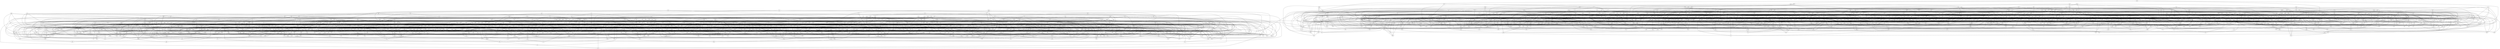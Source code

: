 graph G {
	graph [bb="0,0,57004,1116"];
	node [label="\N"];
	fmj	[height=0.5,
		pos="1769.9,738",
		width=0.76481];
	cgz	[height=0.5,
		pos="12110,234",
		width=0.77942];
	fmj -- cgz	[pos="1748.2,726.47 1741.8,723.86 1734.7,721.41 1727.9,720 1573.8,687.96 457.86,742.94 311.93,684 268.03,666.27 182,578.84 154.93,540 \
106.79,470.93 39.989,422.92 95.927,360 118.64,334.46 672.81,290.06 706.93,288 1955.4,212.69 10715,326.45 11964,252 12005,249.52 \
12053,243.31 12083,239.12"];
	bbd	[height=0.5,
		pos="2126.9,306",
		width=0.83788];
	fmj -- bbd	[pos="1748.2,726.47 1741.8,723.86 1734.7,721.41 1727.9,720 1579.1,688.98 500.43,742.14 359.93,684 316.93,666.21 314.83,646.78 283.93,612 \
195.65,512.65 30.135,455.15 122.93,360 150.73,331.49 1516.1,325.09 1555.9,324 1762.6,318.33 2011.4,310.62 2096.6,307.95"];
	jmx	[height=0.5,
		pos="1995.9,666",
		width=0.82326];
	fmj -- jmx	[pos="1795.2,730.38 1830.5,720.95 1896.6,702.71 1951.9,684 1958.4,681.8 1965.4,679.21 1971.9,676.73"];
	xdz	[height=0.5,
		pos="7272.9,450",
		width=0.79404];
	fmj -- xdz	[pos="1797.9,737.03 2067.3,737.25 4198.5,737.3 4474.9,684 4652.7,649.73 4699.7,631.39 4855.9,540 4877.4,527.42 4875.6,512.69 4898.9,504 \
5018.6,459.46 7070.1,483.01 7196.9,468 7213.8,466 7232.5,461.85 7247.1,458.15"];
	kdl	[height=0.5,
		pos="5062.9,234",
		width=0.75];
	bbd -- kdl	[pos="2150.2,294.24 2156.8,291.7 2164,289.34 2170.9,288 2453.5,233.28 4473.3,262.09 4760.9,252 4862.5,248.44 4983.1,240.55 5035.9,236.91"];
	rcj	[height=0.5,
		pos="5689.9,594",
		width=0.75];
	jmx -- rcj	[pos="2025.8,663.94 2111.2,660.94 2364.5,652.32 2574.9,648 2745.7,644.49 5481.6,646.33 5648.9,612 5655.6,610.64 5662.5,608.2 5668.7,605.59"];
	scz	[height=0.5,
		pos="10011,306",
		width=0.75019];
	jmx -- scz	[pos="1969,657.89 1954.3,654.3 1935.8,650.24 1918.9,648 1834.7,636.8 1219.6,667.15 1154.9,612 1093.7,559.79 1098.1,503.01 1135.9,432 1162.9,\
381.4 1188.1,376.84 1242.9,360 1355.7,325.34 9617,327.88 9734.9,324 9826.3,320.99 9934.5,313.05 9983.9,309.18"];
	ght	[height=0.5,
		pos="6031.9,378",
		width=0.77942];
	xdz -- ght	[pos="7247.1,441.96 7232.5,438.29 7213.8,434.14 7196.9,432 6948.1,400.49 6313,453.49 6068.9,396 6063.6,394.74 6058,392.66 6052.9,390.39"];
	gvz	[height=0.5,
		pos="10106,378",
		width=0.79404];
	xdz -- gvz	[pos="7295.2,438.42 7301.8,435.81 7309,433.37 7315.9,432 7579.4,379.77 9464.5,404.12 9732.9,396 9861.5,392.11 10015,384.03 10077,380.6"];
	qfn	[height=0.5,
		pos="52656,882",
		width=0.76481];
	vmq	[height=0.5,
		pos="53343,738",
		width=0.91095];
	qfn -- vmq	[pos="52677,869.88 52682,867.54 52687,865.37 52693,864 52761,847.09 53268,873 53322,828 53343,810.55 53345,776.7 53344,756.15"];
	ljd	[height=0.5,
		pos="47297,522",
		width=0.75];
	qfn -- ljd	[pos="52635,869.78 52630,867.44 52624,865.29 52619,864 52491,833.97 51560,873.71 51437,828 51389,810.3 51370,801.92 51348,756 51341,741.56 \
51345,735.69 51348,720 51351,703 51360,701 51363,684 51366,668.31 51374,659.57 51363,648 51303,585.25 50663,645.97 50583,612 50562,\
602.89 50566,584.73 50545,576 50380,509.01 47507,580.02 47333,540 47328,538.76 47322,536.63 47317,534.3"];
	rjg	[height=0.5,
		pos="42965,738",
		width=0.75];
	qfn -- rjg	[pos="52635,869.67 52630,867.34 52624,865.22 52619,864 52382,811.56 44109,838.59 43866,828 43481,811.19 43374,855.96 43001,756 42996,754.6 \
42990,752.48 42985,750.2"];
	vdn	[height=0.5,
		pos="53766,810",
		width=0.82326];
	qfn -- vdn	[pos="52677,869.8 52682,867.46 52687,865.31 52693,864 52900,814.58 53439,847.61 53651,828 53681,825.25 53714,820 53738,816.06"];
	ghc	[height=0.5,
		pos="31769,378",
		width=0.80865];
	vmq -- ghc	[pos="53374,731.58 53398,727.65 53431,722.59 53461,720 53525,714.43 54568,729.98 54613,684 54624,672.51 54622,661.06 54613,648 54502,491.02 \
54394,540 54205,504 54100,483.96 52387,434.11 52280,432 50247,392 36015,405.81 33982,396 33088,391.69 31990,381.16 31798,379.29"];
	kmk	[height=0.5,
		pos="50566,666",
		width=0.89634];
	rjg -- kmk	[pos="42985,725.68 42990,723.34 42996,721.22 43001,720 43202,674.47 50205,695.74 50411,684 50454,681.54 50504,675.54 50535,671.38"];
	qbt	[height=0.5,
		pos="41251,666",
		width=0.77942];
	rjg -- qbt	[pos="42940,729.98 42926,726.27 42908,722.07 42891,720 42538,675.91 41636,762.25 41289,684 41283,682.73 41277,680.59 41272,678.26"];
	dhl	[height=0.5,
		pos="54257,738",
		width=0.75019];
	vdn -- dhl	[pos="53795,806.83 53883,800.17 54140,779.1 54221,756 54226,754.52 54231,752.36 54236,750.08"];
	knf	[height=0.5,
		pos="44405,594",
		width=0.75019];
	vdn -- knf	[pos="53796,807.47 53869,802.68 54048,784.24 53991,720 53942,665.86 53737,698.58 53666,684 53612,672.91 53602,656.2 53547,648 53049,573.28 \
44979,669.75 44479,612 44462,610.07 44444,605.82 44429,602.05"];
	dbc	[height=0.5,
		pos="46496,738",
		width=0.80865];
	vdn -- dbc	[pos="53738,803.69 53714,799.59 53681,794.27 53651,792 53454,777.01 46727,797.76 46534,756 46528,754.81 46523,752.77 46518,750.5"];
	mxs	[height=0.5,
		pos="8745.9,594",
		width=0.88172];
	sll	[height=0.5,
		pos="5536.9,306",
		width=0.75];
	mxs -- sll	[pos="8715.7,588.14 8692.1,584.46 8658.5,579.47 8628.9,576 8451.2,555.13 8405.2,564.27 8227.9,540 8140.6,528.05 8120.6,513.17 8032.9,504 \
7419.2,439.79 7255.9,554.45 6644.9,468 6519.4,450.24 6488.6,437.88 6368.9,396 6331.7,382.98 6326.2,369.24 6287.9,360 6005.8,291.95 \
5924.3,356.61 5635.9,324 5610.8,321.16 5582.4,316.08 5562.5,312.21"];
	rhj	[height=0.5,
		pos="12855,378",
		width=0.75];
	mxs -- rhj	[pos="8773.7,584.8 8805.5,575.14 8859.1,558.1 8903.9,540 9007.5,498.16 9022.1,457.14 9130.9,432 9530.2,339.81 12420,487.62 12819,396 12824,\
394.76 12830,392.64 12835,390.3"];
	vnk	[height=0.5,
		pos="8455.9,522",
		width=0.80865];
	mxs -- vnk	[pos="8720.4,582.81 8713.8,580.39 8706.6,577.95 8699.9,576 8626.6,554.71 8606.5,556.33 8531.9,540 8515.7,536.44 8497.5,532.38 8483,529.12"];
	klq	[height=0.5,
		pos="8138.9,450",
		width=0.75];
	mxs -- klq	[pos="8720.9,582.6 8714.2,580.12 8706.9,577.7 8699.9,576 8577.2,545.91 8539.6,574.02 8417.9,540 8380,529.39 8374.1,517.13 8336.9,504 8276.4,\
482.59 8202.8,465.02 8164.6,456.52"];
	sll -- kdl	[pos="5510.4,301.09 5427.3,288.81 5172.1,251.13 5089.2,238.89"];
	nck	[height=0.5,
		pos="3704.9,450",
		width=0.79404];
	vnk -- nck	[pos="8427.7,516.96 8397.2,512.81 8347.3,506.59 8303.9,504 7317.4,445 4843.4,527 3856.9,468 3813.5,465.4 3763.3,459.15 3732.9,455"];
	xds	[height=0.5,
		pos="12553,378",
		width=0.79404];
	vnk -- xds	[pos="8474.7,507.72 8505.6,486.79 8569.7,446.98 8630.9,432 8840.5,380.73 12304,442.03 12515,396 12521,394.77 12526,392.64 12532,390.31"];
	vkt	[height=0.5,
		pos="14201,378",
		width=0.75019];
	vnk -- vkt	[pos="8477.1,509.05 8481.2,507.09 8485.6,505.29 8489.9,504 8619,465.3 8669,525.23 8790.9,468 8812,458.12 8807.3,440.69 8828.9,432 8965.5,\
377.06 13981,413.08 14127,396 14144,394.04 14162,389.79 14176,386.03"];
	zdl	[height=0.5,
		pos="10475,378",
		width=0.75];
	klq -- zdl	[pos="8160.1,438.42 8166.4,435.82 8173.3,433.38 8179.9,432 8425.7,381.02 10194,452.88 10439,396 10444,394.75 10450,392.62 10455,390.28"];
	xvp	[height=0.5,
		pos="48530,738",
		width=0.80865];
	qnc	[height=0.5,
		pos="38673,522",
		width=0.80865];
	xvp -- qnc	[pos="48516,721.98 48482,686.75 48391,599.96 48294,576 48036,512.76 39012,569.61 38749,540 38732,538.11 38714,534.02 38699,530.32"];
	vxq	[height=0.5,
		pos="48203,666",
		width=0.80865];
	xvp -- vxq	[pos="48507,726.66 48500,724.18 48493,721.75 48487,720 48382,691.91 48351,712.09 48246,684 48239,682.25 48233,679.82 48226,677.34"];
	znp	[height=0.5,
		pos="38858,378",
		width=0.80865];
	qnc -- znp	[pos="38697,511.29 38703,508.85 38710,506.29 38716,504 38762,487 38784,501.35 38820,468 38841,448.64 38851,416.05 38855,396.14"];
	ktv	[height=0.5,
		pos="50157,522",
		width=0.75019];
	vxq -- ktv	[pos="48230,659.44 48313,643.09 48564,595.15 48775,576 49073,548.94 49830,609.37 50121,540 50126,538.72 50132,536.58 50137,534.24"];
	xnq	[height=0.5,
		pos="47444,522",
		width=0.82326];
	vxq -- xnq	[pos="48218,650.3 48236,631.05 48261,597.28 48241,576 48183,514.98 47565,559.16 47483,540 47477,538.69 47472,536.6 47466,534.33"];
	vxq -- knf	[pos="48175,660.98 48144,656.84 48094,650.63 48051,648 47655,623.91 44873,658.7 44479,612 44462,610.01 44444,605.76 44429,602.01"];
	kmq	[height=0.5,
		pos="54007,666",
		width=0.91095];
	qvz	[height=0.5,
		pos="50231,522",
		width=0.79404];
	kmq -- qvz	[pos="53981,654.17 53975,651.7 53967,649.39 53960,648 53536,565.57 53417,670.04 52989,612 52920,602.67 52906,584.76 52837,576 52702,558.91 \
50536,527.38 50260,523.41"];
	fcr	[height=0.5,
		pos="51642,522",
		width=0.75];
	kmq -- fcr	[pos="53981,654.29 53975,651.82 53967,649.48 53960,648 53703,594.85 53631,644.48 53371,612 53286,601.36 53266,585.06 53181,576 52849,540.78 \
52003,617 51678,540 51673,538.73 51667,536.59 51662,534.25"];
	sdx	[height=0.5,
		pos="42349,594",
		width=0.79404];
	kmq -- sdx	[pos="53974,663.4 53899,659.82 53707,651.22 53547,648 53238,641.79 42732,646.42 42425,612 42408,610.1 42389,605.95 42375,602.23"];
	sjr	[height=0.5,
		pos="46210,522",
		width=0.75];
	sdx -- sjr	[pos="42371,582.41 42378,579.8 42385,577.36 42392,576 42560,542.88 45311,543.01 45483,540 45756,535.21 46087,526.36 46183,523.75"];
	nns	[height=0.5,
		pos="22825,450",
		width=0.80865];
	dzx	[height=0.5,
		pos="22631,378",
		width=0.79404];
	nns -- dzx	[pos="22802,438.28 22797,436.08 22792,433.87 22787,432 22735,412.68 22720,415.58 22668,396 22663,394.15 22658,391.94 22653,389.75"];
	gxz	[height=0.5,
		pos="22706,378",
		width=0.79404];
	nns -- gxz	[pos="22804,436.81 22782,423.96 22748,403.85 22726,391.05"];
	mgd	[height=0.5,
		pos="10925,378",
		width=0.92556];
	nns -- mgd	[pos="22803,437.49 22798,435.23 22792,433.19 22787,432 22467,363.18 11330,430.7 11005,396 10988,394.19 10969,390.35 10954,386.77"];
	fmh	[height=0.5,
		pos="16328,378",
		width=0.85249];
	nns -- fmh	[pos="22803,437.5 22798,435.24 22792,433.19 22787,432 22438,356.55 16716,469.77 16367,396 16361,394.84 16356,392.87 16351,390.67"];
	qvq	[height=0.5,
		pos="13108,306",
		width=0.82326];
	mgd -- qvq	[pos="10950,366.08 10957,363.6 10965,361.32 10972,360 11430,275.59 12614,423.03 13069,324 13075,322.78 13080,320.72 13086,318.45"];
	jtz	[height=0.5,
		pos="865.93,306",
		width=0.75];
	mgd -- jtz	[pos="10901,365.32 10895,363.12 10889,361.15 10883,360 10611,306.52 1172.4,385.15 901.93,324 896.53,322.78 891,320.66 885.93,318.33"];
	vxs	[height=0.5,
		pos="20102,306",
		width=0.77942];
	mgd -- vxs	[pos="10954,369.24 10969,365.66 10988,361.81 11005,360 11501,306.85 19491,362.23 19989,324 20019,321.72 20052,316.28 20075,312.16"];
	xfg	[height=0.5,
		pos="20288,450",
		width=0.75019];
	hks	[height=0.5,
		pos="21592,378",
		width=0.79404];
	xfg -- hks	[pos="20308,437.6 20313,435.33 20319,433.26 20324,432 20589,368.51 21282,450.89 21549,396 21556,394.58 21563,392.12 21570,389.52"];
	nxj	[height=0.5,
		pos="22557,378",
		width=0.75];
	xfg -- nxj	[pos="20308,437.72 20313,435.38 20319,433.25 20324,432 20562,376.63 22283,451.37 22521,396 22526,394.75 22532,392.62 22537,390.28"];
	trg	[height=0.5,
		pos="6104.9,378",
		width=0.75];
	xfg -- trg	[pos="20261,445.84 20225,441.71 20158,434.68 20100,432 18576,361.23 7893.7,447.04 6368.9,396 6282.2,393.1 6179.6,385.21 6131.9,381.29"];
	pmc	[height=0.5,
		pos="23676,378",
		width=0.89634];
	xfg -- pmc	[pos="20308,437.7 20313,435.37 20319,433.24 20324,432 20494,392.85 23290,403.98 23464,396 23528,393.06 23603,386.26 23644,382.21"];
	gss	[height=0.5,
		pos="20274,162",
		width=0.77942];
	nxj -- gss	[pos="22545,361.43 22519,327.36 22451,246.77 22372,216 22271,176.73 20544,164.67 20302,163.17"];
	tcz	[height=0.5,
		pos="26393,306",
		width=0.75];
	nxj -- tcz	[pos="22577,365.71 22582,363.38 22588,361.25 22593,360 22642,348.69 26027,311.04 26366,307.3"];
	snk	[height=0.5,
		pos="8040.9,378",
		width=0.79404];
	snk -- cgz	[pos="8054.1,361.71 8073.7,340.43 8112.5,302.83 8154.9,288 8254.8,253.1 11858,258.63 11964,252 12005,249.39 12053,243.21 12083,239.07"];
	kvn	[height=0.5,
		pos="5913.9,306",
		width=0.80865];
	snk -- kvn	[pos="8015.1,369.87 8000.5,366.18 7981.8,362.03 7964.9,360 7537.7,308.78 6457.8,359.54 6028.9,324 5999,321.52 5964.9,316.17 5941.7,312.13"];
	nmh	[height=0.5,
		pos="3775.9,162",
		width=0.92556];
	kvn -- nmh	[pos="5887.9,297.59 5823.6,279.65 5651.7,234.06 5504.9,216 5159.2,173.45 4020.1,164.49 3809.6,163.19"];
	hgb	[height=0.5,
		pos="35030,450",
		width=0.83788];
	szk	[height=0.5,
		pos="34019,378",
		width=0.76481];
	hgb -- szk	[pos="35002,442.14 34987,438.54 34967,434.38 34949,432 34595,385.05 34160,379.66 34047,379.07"];
	dzt	[height=0.5,
		pos="3755.9,522",
		width=0.75019];
	fbt	[height=0.5,
		pos="3242.9,450",
		width=0.75];
	dzt -- fbt	[pos="3730.8,514.75 3715.6,511.16 3695.7,506.82 3677.9,504 3518.7,478.79 3476,494.1 3316.9,468 3300.4,465.29 3282.1,461.08 3267.8,457.54"];
	fxc	[height=0.5,
		pos="3554.9,450",
		width=0.75];
	dzt -- fxc	[pos="3731.6,513.55 3700.1,503.76 3643.5,485.72 3595.9,468 3589.9,465.74 3583.4,463.13 3577.4,460.65"];
	htk	[height=0.5,
		pos="6747.9,450",
		width=0.76481];
	dzt -- htk	[pos="3775.9,509.73 3781,507.39 3786.5,505.26 3791.9,504 3829.6,495.19 6421.4,455.92 6720,451.42"];
	ztk	[height=0.5,
		pos="4692.9,306",
		width=0.75];
	fbt -- ztk	[pos="3267.3,441.57 3278.9,438.25 3293,434.52 3305.9,432 3433.8,406.96 3471.8,432.36 3596.9,396 3632.8,385.57 3636.6,368.94 3672.9,360 \
3863.4,313.07 4359.4,340.01 4554.9,324 4593.9,320.81 4638.8,314.85 4666.5,310.9"];
	kqb	[height=0.5,
		pos="1712.9,378",
		width=0.82326];
	fbt -- kqb	[pos="3216.4,445.3 3186.5,441.28 3136.3,435.04 3092.9,432 2795.5,411.2 2042.9,460.75 1751.9,396 1746.3,394.75 1740.5,392.68 1735.1,390.41"];
	tdm	[height=0.5,
		pos="4247.9,378",
		width=0.86711];
	fxc -- tdm	[pos="3581.1,444.53 3603.8,440.78 3637.4,435.5 3666.9,432 3853,409.93 3900.4,413.84 4086.9,396 4132.4,391.65 4185,385.97 4217.4,382.41"];
	hvv	[height=0.5,
		pos="14479,378",
		width=0.80865];
	htk -- hvv	[pos="6774.3,443.93 6797.1,439.81 6831.1,434.31 6860.9,432 7070.9,415.8 14235,440.45 14441,396 14446,394.81 14452,392.77 14457,390.5"];
	lhb	[height=0.5,
		pos="6906.9,378",
		width=0.75019];
	htk -- lhb	[pos="6770.7,439.46 6795.5,429.03 6836.2,411.69 6870.9,396 6875.6,393.9 6880.6,391.59 6885.3,389.37"];
	nkb	[height=0.5,
		pos="21996,378",
		width=0.82326];
	qph	[height=0.5,
		pos="20178,306",
		width=0.83788];
	nkb -- qph	[pos="21973,366.28 21966,363.74 21959,361.37 21952,360 21779,325.79 20545,333.8 20369,324 20312,320.81 20245,314.23 20208,310.26"];
	qfs	[height=0.5,
		pos="20405,306",
		width=0.75];
	nkb -- qfs	[pos="21973,366.33 21966,363.79 21959,361.41 21952,360 21797,328.46 20627,310.21 20432,307.39"];
	kvq	[height=0.5,
		pos="20189,234",
		width=0.80865];
	qph -- kvq	[pos="20181,287.7 20182,276.85 20185,262.92 20186,252.1"];
	vjn	[height=0.5,
		pos="20274,234",
		width=0.75];
	qfs -- vjn	[pos="20384,293.91 20360,280.8 20319,259.12 20295,246.04"];
	xrk	[height=0.5,
		pos="47670,522",
		width=0.76481];
	gfx	[height=0.5,
		pos="38310,450",
		width=0.75019];
	xrk -- gfx	[pos="47649,509.67 47644,507.34 47638,505.22 47633,504 47382,448.61 38639,497.44 38384,468 38367,466.07 38349,461.82 38334,458.05"];
	rkz	[height=0.5,
		pos="37516,810",
		width=0.75019];
	cbv	[height=0.5,
		pos="41521,522",
		width=0.79404];
	rkz -- cbv	[pos="37510,792.07 37503,771.06 37486,736.07 37459,720 37402,686.42 36908,732.31 36863,684 36852,672.35 36852,660.02 36863,648 37026,461.77 \
37169,593.19 37416,576 38268,516.78 40405,571.55 41258,540 41343,536.84 41444,529.22 41493,525.35"];
	tqs	[height=0.5,
		pos="36861,522",
		width=0.75019];
	rkz -- tqs	[pos="37494,799.32 37487,796.53 37479,793.77 37471,792 37305,753.52 37254,799.97 37089,756 37052,746.05 37047,729.59 37010,720 36958,706.68 \
36565,723.29 36529,684 36489,641.22 36571,584.89 36586,576 36679,522.13 36722,571.27 36825,540 36830,538.43 36835,536.24 36840,533.95"];
	kpq	[height=0.5,
		pos="36190,666",
		width=0.82326];
	rkz -- kpq	[pos="37494,799.23 37487,796.43 37479,793.69 37471,792 37257,744.85 37183,838.2 36980,756 36957,746.64 36960,729.14 36937,720 36798,665.34 \
36415,704.14 36267,684 36250,681.71 36232,677.65 36217,674.07"];
	nsh	[height=0.5,
		pos="45050,738",
		width=0.80865];
	rkz -- nsh	[pos="37543,808.18 37638,805.34 37965,795.91 38235,792 38423,789.27 44828,795.79 45012,756 45017,754.81 45023,752.76 45028,750.5"];
	zcg	[height=0.5,
		pos="44705,738",
		width=0.77942];
	rkz -- zcg	[pos="37543,808.19 37638,805.37 37965,796 38235,792 40908,752.4 41578,814.03 44251,756 44412,752.5 44606,743.74 44677,740.36"];
	xdj	[height=0.5,
		pos="35977,450",
		width=0.75];
	tqs -- xdj	[pos="36841,509.65 36836,507.38 36830,505.3 36825,504 36474,417.17 36364,554.83 36013,468 36008,466.7 36002,464.62 35997,462.35"];
	vhl	[height=0.5,
		pos="41483,450",
		width=0.75];
	kpq -- vhl	[pos="36214,654.95 36220,652.47 36227,649.97 36234,648 36307,626.17 36332,643.65 36402,612 36426,600.95 36426,587.36 36450,576 36458,572.36 \
36740,505.05 36749,504 37109,459.25 39651,472.1 40014,468 40597,461.42 41309,453.04 41456,451.32"];
	dxn	[height=0.5,
		pos="34652,450",
		width=0.82326];
	kpq -- dxn	[pos="36168,653.79 36162,651.52 36157,649.39 36151,648 35951,598.16 35877,695.62 35689,612 35668,602.55 35672,585.02 35651,576 35555,535.46 \
34802,591.19 34711,540 34683,524.29 34666,489.17 34658,468.05"];
	xns	[height=0.5,
		pos="36029,594",
		width=0.79404];
	kpq -- xns	[pos="36166,654.75 36161,652.52 36156,650.18 36151,648 36116,632.98 36076,615.6 36052,604.96"];
	cpm	[height=0.5,
		pos="35874,594",
		width=0.89634];
	nsh -- cpm	[pos="45028,725.76 45023,723.48 45017,721.37 45012,720 44902,692.38 44606,729.75 44502,684 44481,674.63 44486,656.66 44464,648 44355,604.21 \
36108,620.73 35991,612 35961,609.79 35928,604.63 35904,600.57"];
	xlk	[height=0.5,
		pos="54309,666",
		width=0.75];
	nsh -- xlk	[pos="45077,731.84 45101,727.72 45135,722.28 45166,720 45668,682.38 53734,741.76 54235,684 54252,682.07 54270,677.82 54284,674.05"];
	psj	[height=0.5,
		pos="44957,666",
		width=0.75];
	nsh -- psj	[pos="45032,723.5 45015,711.03 44991,692.6 44974,680.22"];
	zzg	[height=0.5,
		pos="44980,522",
		width=0.77942];
	zcg -- zzg	[pos="44722,723.66 44736,713.04 44756,697.73 44773,684 44792,668.34 44794,659.48 44816,648 44871,619.39 44906,654.7 44951,612 44971,593.12 \
44977,560.38 44979,540.31"];
	dzl	[height=0.5,
		pos="50714,738",
		width=0.75];
	cjf	[height=0.5,
		pos="51327,666",
		width=0.75];
	dzl -- cjf	[pos="50740,732.48 50763,728.69 50796,723.39 50826,720 51030,696.6 51087,731.86 51286,684 51293,682.42 51299,679.91 51306,677.31"];
	lxp	[height=0.5,
		pos="34861,594",
		width=0.75];
	dzl -- lxp	[pos="50693,726.18 50688,723.93 50683,721.73 50678,720 50612,696.96 50592,702.53 50525,684 50474,669.91 50463,656.16 50411,648 49989,582.5 \
35475,631.73 35049,612 34991,609.33 34924,602.3 34888,598.16"];
	tqb	[height=0.5,
		pos="37580,666",
		width=0.77942];
	dzl -- tqb	[pos="50694,725.67 50689,723.33 50683,721.22 50678,720 50502,680.3 37873,697.7 37693,684 37663,681.74 37630,676.29 37607,672.17"];
	cjf -- fcr	[pos="51349,655.26 51396,634.42 51511,583.81 51606,540 51611,537.86 51616,535.54 51620,533.32"];
	sfj	[height=0.5,
		pos="46399,594",
		width=0.75];
	cjf -- sfj	[pos="51302,657.97 51288,654.21 51270,649.96 51253,648 50987,616.85 46696,671.54 46435,612 46430,610.77 46424,608.65 46419,606.31"];
	bdr	[height=0.5,
		pos="34897,522",
		width=0.79404];
	lxp -- bdr	[pos="34869,576.76 34875,565.62 34883,550.87 34888,539.63"];
	hmt	[height=0.5,
		pos="38424,450",
		width=0.86711];
	lxp -- hmt	[pos="34882,582.54 34888,579.93 34895,577.47 34902,576 35086,535.34 35561,559.94 35748,540 35842,529.97 35864,512.74 35958,504 36486,455.02 \
37819,528.81 38346,468 38363,466.06 38381,462.11 38396,458.5"];
	bts	[height=0.5,
		pos="41785,882",
		width=0.75019];
	brz	[height=0.5,
		pos="41221,522",
		width=0.76481];
	bts -- brz	[pos="41758,880.92 41690,880.02 41508,873.2 41365,828 41267,797.07 41257,757.11 41161,720 41101,696.91 41061,734.47 41022,684 40975,623.93 \
41090,587.43 41108,576 41124,565.86 41170,545.02 41198,532.71"];
	tsz	[height=0.5,
		pos="40190,666",
		width=0.75];
	bts -- tsz	[pos="41758,880.55 41652,878.52 41260,868.52 40940,828 40929,826.66 40574,760.56 40564,756 40541,745.31 40544,730.12 40521,720 40416,673.17 \
40377,704.93 40264,684 40247,680.96 40229,676.75 40215,673.29"];
	ljs	[height=0.5,
		pos="44164,810",
		width=0.75];
	bts -- ljs	[pos="41812,879.34 41869,875.9 42007,867.98 42123,864 42555,849.14 43638,869.82 44068,828 44092,825.66 44119,820.63 44138,816.64"];
	rtp	[height=0.5,
		pos="40172,594",
		width=0.75];
	tsz -- rtp	[pos="40186,648.05 40183,637.05 40179,622.76 40176,611.79"];
	flf	[height=0.5,
		pos="41459,738",
		width=0.75];
	ljs -- flf	[pos="44138,803.32 44119,799.32 44092,794.29 44068,792 43783,764.98 41773,820.51 41495,756 41490,754.75 41484,752.62 41479,750.29"];
	spp	[height=0.5,
		pos="46813,666",
		width=0.80865];
	ljs -- spp	[pos="44189,803.04 44263,786.04 44482,737.42 44668,720 45126,677.03 46280,738.47 46737,684 46754,682 46772,677.9 46787,674.23"];
	rjl	[height=0.5,
		pos="52951,738",
		width=0.75];
	ljs -- rjl	[pos="44191,805.93 44228,801.82 44297,794.74 44357,792 46215,706.34 50867,829.79 52725,756 52797,753.13 52882,745.64 52924,741.63"];
	bbh	[height=0.5,
		pos="1438.9,810",
		width=0.83788];
	pxq	[height=0.5,
		pos="1862.9,378",
		width=0.82326];
	bbh -- pxq	[pos="1446.5,792.27 1464.9,752.23 1515.6,648.82 1576.9,576 1640.5,500.52 1662.6,484.88 1745.9,432 1754.3,426.68 1807.6,403.14 1839.3,389.28"];
	hhm	[height=0.5,
		pos="274.93,378",
		width=0.92556];
	bbh -- hhm	[pos="1408.6,808.95 1213.6,808.24 145.93,798.33 145.93,667 145.93,667 145.93,667 145.93,521 145.93,459.05 214.03,412.16 251.27,391.15"];
	djh	[height=0.5,
		pos="158.93,378",
		width=0.75019];
	bbh -- djh	[pos="1408.5,808.5 1232.5,805.48 347.31,788.76 230.93,756 152.23,733.84 69.927,748.76 69.927,667 69.927,667 69.927,667 69.927,521 69.927,\
480.03 71.645,466.38 93.927,432 105.33,414.41 124.47,399.84 139.04,390.45"];
	msn	[height=0.5,
		pos="4625.9,450",
		width=0.89634];
	bbh -- msn	[pos="1453.8,793.9 1488.4,760.04 1578.2,678.63 1671.9,648 1812,602.21 2850.7,618.25 2997.9,612 3553,588.46 3698.9,637.11 4245.9,540 4300.3,\
530.34 4311.1,516.49 4364.9,504 4461.4,481.61 4489.6,495.15 4584.9,468 4590.4,466.44 4596.2,464.36 4601.5,462.19"];
	ddq	[height=0.5,
		pos="1688.9,738",
		width=0.83788];
	bbh -- ddq	[pos="1465.7,801.51 1513.7,788.07 1613.9,760.02 1662,746.54"];
	vff	[height=0.5,
		pos="205.93,234",
		width=0.75];
	hhm -- vff	[pos="265.87,360.41 260.27,350.02 253.01,336.32 246.93,324 234.57,298.99 221.22,269.5 213.22,251.53"];
	zjd	[height=0.5,
		pos="12604,234",
		width=0.75];
	msn -- zjd	[pos="4649.5,437.22 4653.9,435.3 4658.5,433.46 4662.9,432 4959.6,334.17 5040.3,320.96 5350.9,288 5741.4,246.57 12026,270.89 12418,252 \
12475,249.26 12541,242.29 12577,238.17"];
	hxg	[height=0.5,
		pos="5131.9,378",
		width=0.82326];
	msn -- hxg	[pos="4650.9,438.4 4657.6,435.92 4664.9,433.56 4671.9,432 4855.2,391.08 4910.9,442.13 5092.9,396 5098.5,394.58 5104.3,392.45 5109.7,390.17"];
	ddq -- jmx	[pos="1712.8,726.74 1719.3,724.26 1726.3,721.81 1732.9,720 1828.1,694.09 1856.8,709.91 1951.9,684 1958.6,682.19 1965.6,679.74 1972,677.26"];
	qmt	[height=0.5,
		pos="24889,450",
		width=0.86711];
	ddq -- qmt	[pos="1712.9,726.86 1719.3,724.38 1726.3,721.9 1732.9,720 1813.9,696.74 1844,722.49 1918.9,684 1939.6,673.36 1935.4,656.72 1956.9,648 \
2145.4,571.82 5427.5,688.18 5615.9,612 5637.5,603.28 5632.4,584.79 5653.9,576 5879.4,484.02 7617.8,627.7 7844.9,540 7867.5,531.27 \
7863.2,512.57 7885.9,504 7995.6,462.54 24656,476.65 24773,468 24803,465.81 24836,460.59 24859,456.5"];
	ddq -- kqb	[pos="1664.3,727.07 1657.5,724.54 1650,721.97 1642.9,720 1395.8,650.97 1025.7,825.86 1083.9,576 1100.1,506.51 1095.7,471.76 1154.9,432 \
1250.9,367.58 1561.6,423.5 1673.9,396 1679.5,394.63 1685.3,392.52 1690.7,390.24"];
	xlx	[height=0.5,
		pos="11928,234",
		width=0.75];
	ddq -- xlx	[pos="1658.4,736.8 1465.4,735.41 419.3,725.95 283.93,684 112.75,630.95 -90.349,478.67 43.927,360 152.18,264.32 217.38,304.35 360.93,288 \
646.14,255.51 10408,254.48 10695,252 11178,247.83 11768,237.79 11901,235.48"];
	nsg	[height=0.5,
		pos="13141,522",
		width=0.80865];
	mlr	[height=0.5,
		pos="14460,306",
		width=0.79404];
	nsg -- mlr	[pos="13112,517.81 13049,509.81 12910,485.54 12957,432 12997,386.61 13169,415.32 13226,396 13256,385.67 13258,368.81 13289,360 13516,295.65 \
14114,345.88 14349,324 14378,321.32 14410,316.06 14433,312.09"];
	dqv	[height=0.5,
		pos="38999,810",
		width=0.82326];
	lls	[height=0.5,
		pos="38031,666",
		width=0.75];
	dqv -- lls	[pos="39017,795.29 39039,776.55 39072,742.69 39050,720 39012,680.66 38120,696.93 38067,684 38062,682.72 38056,680.65 38051,678.38"];
	qvj	[height=0.5,
		pos="38930,738",
		width=0.75];
	dqv -- qvj	[pos="38984,794.15 38972,782.12 38956,765.25 38944,753.35"];
	dmq	[height=0.5,
		pos="37965,594",
		width=0.92556];
	lls -- dmq	[pos="38017,650.15 38006,638.44 37991,622.14 37979,610.31"];
	zbx	[height=0.5,
		pos="46169,666",
		width=0.79404];
	qvj -- zbx	[pos="38950,725.68 38955,723.34 38961,721.22 38966,720 39157,676.66 45821,695.4 46017,684 46060,681.47 46111,675.2 46141,671.03"];
	rld	[height=0.5,
		pos="17220,450",
		width=0.75];
	cxv	[height=0.5,
		pos="17331,306",
		width=0.77942];
	rld -- cxv	[pos="17247,448.15 17282,445.42 17341,434.94 17368,396 17384,372.47 17362,340.38 17346,321.86"];
	vmp	[height=0.5,
		pos="11601,378",
		width=0.91095];
	rld -- vmp	[pos="17194,444.02 17172,439.9 17138,434.35 17108,432 16805,408.16 11941,455.01 11643,396 11637,394.81 11631,392.76 11625,390.5"];
	xgv	[height=0.5,
		pos="12978,234",
		width=0.80865];
	cxv -- xgv	[pos="17304,300.85 17275,296.7 17228,290.58 17188,288 16309,231.96 14107,285.99 13227,252 13147,248.91 13053,241.45 13007,237.52"];
	kjv	[height=0.5,
		pos="38043,594",
		width=0.75];
	kkq	[height=0.5,
		pos="36392,522",
		width=0.80865];
	kjv -- kkq	[pos="38023,581.75 38018,579.41 38012,577.27 38007,576 37667,495.65 36777,609.32 36435,540 36428,538.63 36421,536.26 36415,533.72"];
	jlp	[height=0.5,
		pos="19368,450",
		width=0.75];
	cmg	[height=0.5,
		pos="12778,378",
		width=0.89634];
	jlp -- cmg	[pos="19348,437.68 19343,435.34 19337,433.22 19332,432 18979,351.85 13174,467.64 12819,396 12813,394.84 12807,392.87 12802,390.68"];
	kmv	[height=0.5,
		pos="7036.9,306",
		width=0.89634];
	jlp -- kmv	[pos="19381,433.58 19395,413.86 19415,379.9 19395,360 19335,299.43 7161.8,340.82 7077.9,324 7072.2,322.85 7066.2,320.88 7060.7,318.69"];
	jqz	[height=0.5,
		pos="16138,306",
		width=0.75];
	jlp -- jqz	[pos="19386,436.74 19412,418.55 19452,383.99 19428,360 19398,330.14 16448,325.58 16406,324 16318,320.68 16213,312.96 16165,309.17"];
	szp	[height=0.5,
		pos="37342,810",
		width=0.77942];
	jvq	[height=0.5,
		pos="38744,738",
		width=0.75];
	szp -- jvq	[pos="37365,799.56 37374,796.57 37384,793.62 37393,792 37681,741.23 38424,823.86 38708,756 38713,754.72 38719,752.57 38724,750.24"];
	fln	[height=0.5,
		pos="37311,738",
		width=0.75];
	szp -- fln	[pos="37335,792.41 37330,781.25 37323,766.6 37318,755.47"];
	ndd	[height=0.5,
		pos="32948,738",
		width=0.83788];
	szp -- ndd	[pos="37318,799.65 37310,796.58 37299,793.57 37290,792 37069,755.73 33477,763.24 33253,756 33152,752.74 33032,744.92 32978,741.13"];
	hcb	[height=0.5,
		pos="37917,738",
		width=0.80865];
	szp -- hcb	[pos="37366,799.85 37374,796.92 37384,793.94 37393,792 37441,781.59 37785,750.68 37888,741.56"];
	jvq -- xrk	[pos="38763,725.33 38767,723.3 38772,721.4 38776,720 38873,687.49 38906,715.31 39004,684 39038,673.08 39042,659.02 39076,648 39082,646.1 \
39509,576.52 39515,576 39740,557.19 47413,588.67 47633,540 47638,538.78 47644,536.66 47649,534.33"];
	qhz	[height=0.5,
		pos="45441,594",
		width=0.80865];
	jvq -- qhz	[pos="38765,726.55 38771,723.95 38778,721.48 38785,720 38956,681.81 39412,752.67 39574,684 39595,674.9 39590,656.68 39612,648 39685,618.77 \
45175,615.78 45253,612 45310,609.26 45376,602.46 45412,598.34"];
	tck	[height=0.5,
		pos="39538,666",
		width=0.75];
	jvq -- tck	[pos="38765,726.58 38771,723.98 38778,721.5 38785,720 39080,653.16 39165,725.99 39464,684 39481,681.67 39499,677.47 39513,673.83"];
	hqb	[height=0.5,
		pos="39554,594",
		width=0.83788];
	jvq -- hqb	[pos="38766,726.7 38772,724.16 38779,721.69 38785,720 38913,686.4 38959,736.56 39080,684 39103,674.08 39100,657.93 39123,648 39141,639.98 \
39430,608.4 39524,598.2"];
	mmn	[height=0.5,
		pos="41334,666",
		width=1.0132];
	fln -- mmn	[pos="37335,729.98 37350,726.23 37368,721.98 37385,720 37816,669.15 40861,762.33 41288,684 41294,682.83 41301,680.86 41307,678.66"];
	kkh	[height=0.5,
		pos="36635,594",
		width=0.80865];
	fln -- kkh	[pos="37284,733.73 37254,730.1 37204,724.2 37161,720 37062,710.4 36804,728.11 36715,684 36698,675.61 36665,634.17 36647,610.91"];
	fcd	[height=0.5,
		pos="34747,522",
		width=0.75];
	hcb -- fcd	[pos="37909,720.51 37898,699.28 37875,663.31 37844,648 37686,570.86 36430,652.6 36259,612 36223,603.39 36219,584.69 36183,576 35897,507.53 \
35152,566.13 34859,540 34829,537.35 34795,531.85 34773,527.82"];
	hlp	[height=0.5,
		pos="38935,666",
		width=0.75019];
	hcb -- hlp	[pos="37946,735.58 38106,727.76 38875,689.99 38899,684 38904,682.68 38910,680.58 38914,678.31"];
	qxk	[height=0.5,
		pos="37957,666",
		width=0.80865];
	hcb -- qxk	[pos="37926,720.76 37933,709.46 37941,694.44 37948,683.15"];
	djb	[height=0.5,
		pos="35725,594",
		width=0.75019];
	hcb -- djb	[pos="37903,721.75 37883,700.52 37843,662.98 37800,648 37586,573.72 35982,663.53 35761,612 35756,610.74 35750,608.61 35745,606.27"];
	zvq	[height=0.5,
		pos="41333,594",
		width=0.79404];
	rcr	[height=0.5,
		pos="42668,522",
		width=0.75];
	zvq -- rcr	[pos="41355,582.48 41362,579.87 41369,577.42 41376,576 41649,519.82 42360,604.99 42632,540 42637,538.71 42643,536.57 42648,534.23"];
	qnp	[height=0.5,
		pos="33776,738",
		width=0.83788];
	qnp -- lls	[pos="33803,729.54 33818,725.9 33836,721.9 33853,720 34082,694.05 37771,735.33 37995,684 38000,682.77 38006,680.64 38011,678.31"];
	brs	[height=0.5,
		pos="38164,450",
		width=0.76481];
	qnp -- brs	[pos="33749,729.66 33734,726.06 33716,722.05 33699,720 33626,711.03 32440,719.57 32376,684 32338,663.2 32275,534.5 32305,504 32362,446.64 \
38048,485.52 38127,468 38132,466.77 38138,464.65 38143,462.32"];
	pbg	[height=0.5,
		pos="40607,666",
		width=0.83788];
	qnp -- pbg	[pos="33803,729.52 33818,725.87 33836,721.87 33853,720 34211,679.93 39980,696.46 40340,684 40426,681.02 40528,673.43 40577,669.48"];
	cpx	[height=0.5,
		pos="38471,378",
		width=0.79404];
	brs -- cpx	[pos="38185,438.04 38190,435.8 38195,433.64 38200,432 38286,403.74 38393,388.32 38443,382.18"];
	brs -- ghc	[pos="38143,437.69 38138,435.35 38132,433.23 38127,432 38106,427.38 32263,382.77 31798,379.22"];
	lxc	[height=0.5,
		pos="37947,450",
		width=0.75];
	pbg -- lxc	[pos="40606,647.84 40605,627.27 40599,593.4 40577,576 40333,380.78 40189,522.99 39877,504 39667,491.22 38188,516 37983,468 37978,466.74 \
37972,464.61 37967,462.27"];
	lrk	[height=0.5,
		pos="40430,594",
		width=0.75];
	pbg -- lrk	[pos="40582,655.41 40576,652.98 40569,650.38 40563,648 40520,631.71 40508,629.83 40466,612 40461,609.96 40456,607.64 40451,605.37"];
	gct	[height=0.5,
		pos="49090,450",
		width=0.75019];
	pbg -- gct	[pos="40607,647.7 40607,613.55 40613,537.85 40659,504 40692,480.01 46464,468.26 46505,468 47561,461.28 48859,452.55 49063,451.18"];
	fqn	[height=0.5,
		pos="22640,666",
		width=0.76481];
	vbb	[height=0.5,
		pos="20977,522",
		width=0.82326];
	fqn -- vbb	[pos="22612,664.87 22404,663.82 21095,655.5 21025,612 20999,596.1 20986,561.39 20981,540.32"];
	dcx	[height=0.5,
		pos="11864,594",
		width=0.79404];
	fqn -- dcx	[pos="22612,664.51 22479,662.18 21899,652.22 21423,648 21291,646.83 12030,640.5 11901,612 11896,610.81 11890,608.77 11885,606.5"];
	dgc	[height=0.5,
		pos="36049,522",
		width=0.80865];
	fqn -- dgc	[pos="22668,663.96 22749,660.96 22994,652.23 23197,648 23376,644.27 26240,640.24 26417,612 26469,603.61 26478,584.2 26531,576 26784,536.5 \
35492,547.72 35748,540 35848,536.99 35966,529.01 36020,525.15"];
	dcs	[height=0.5,
		pos="19843,450",
		width=0.77942];
	vbb -- dcs	[pos="20947,521.09 20793,521.31 20091,519.45 19880,468 19875,466.69 19869,464.6 19864,462.33"];
	jgq	[height=0.5,
		pos="24053,378",
		width=0.75019];
	vbb -- jgq	[pos="21005,516.02 21029,511.94 21065,506.47 21097,504 21228,493.74 23345,517.67 23467,468 23488,459.22 23484,441.4 23505,432 23605,387.81 \
23888,415.75 23996,396 24007,393.95 24019,390.52 24029,387.28"];
	gkl	[height=0.5,
		pos="20948,450",
		width=0.75];
	vbb -- gkl	[pos="20970,504.05 20965,493.05 20959,478.76 20955,467.79"];
	qks	[height=0.5,
		pos="8265.9,522",
		width=0.79404];
	dcx -- qks	[pos="11835,591.71 11762,588.49 11564,580.02 11398,576 10736,559.93 9078.9,580.86 8417.9,540 8374.5,537.31 8324.3,531.09 8293.9,526.97"];
	nln	[height=0.5,
		pos="20432,450",
		width=0.75019];
	dcx -- nln	[pos="11885,581.55 11890,579.28 11896,577.22 11901,576 12016,549.83 13914,584.57 14023,540 14044,531.21 14039,512.67 14061,504 14224,438.4 \
20224,506.99 20396,468 20401,466.77 20407,464.66 20412,462.32"];
	cjt	[height=0.5,
		pos="7723.9,234",
		width=0.75];
	dcx -- cjt	[pos="11885,581.83 11907,570.18 11938,551.96 11944,540 11951,525.9 11949,519.09 11944,504 11942,499.16 11833,362.28 11828,360 11758,325.4 \
10501,331.65 10423,324 10329,314.77 10308,296.72 10214,288 9942.4,262.78 8025.6,313.62 7759.9,252 7754.5,250.75 7749,248.62 7743.9,\
246.29"];
	xlr	[height=0.5,
		pos="38784,450",
		width=0.75];
	dgc -- xlr	[pos="36072,510.24 36078,507.7 36085,505.34 36092,504 36381,446.81 38460,534.53 38748,468 38753,466.75 38759,464.63 38764,462.29"];
	khn	[height=0.5,
		pos="32644,810",
		width=0.82326];
	hsr	[height=0.5,
		pos="37422,738",
		width=0.76481];
	khn -- hsr	[pos="32666,797.51 32671,795.24 32677,793.2 32683,792 32936,738.14 37090,785.81 37347,756 37364,754.05 37382,749.85 37397,746.11"];
	khn -- flf	[pos="32666,797.5 32671,795.23 32677,793.19 32683,792 32917,742.61 41070,770.01 41309,756 41352,753.46 41403,747.06 41432,742.88"];
	llk	[height=0.5,
		pos="31841,666",
		width=0.75];
	khn -- llk	[pos="32622,797.73 32616,795.46 32611,793.35 32605,792 32356,732.02 32279,819.33 32031,756 31965,739.08 31894,699.2 31860,679.07"];
	tmm	[height=0.5,
		pos="42726,594",
		width=0.95479];
	khn -- tmm	[pos="32622,797.7 32616,795.42 32611,793.33 32605,792 32315,723.33 32222,838.34 31935,756 31863,735.26 31752,701.2 31805,648 31858,594.68 \
42570,619.9 42645,612 42662,610.21 42681,606.41 42696,602.85"];
	dbd	[height=0.5,
		pos="36788,594",
		width=0.83788];
	khn -- dbd	[pos="32622,797.65 32616,795.38 32611,793.3 32605,792 32424,750.28 31943,826.64 31772,756 31717,733.33 31651,690.2 31693,648 31742,598.91 \
36604,617.32 36673,612 36703,609.72 36736,604.45 36759,600.38"];
	rvg	[height=0.5,
		pos="37730,666",
		width=0.77942];
	hsr -- rvg	[pos="37448,731.09 37506,717.91 37645,686.21 37704,672.97"];
	zqf	[height=0.5,
		pos="32413,522",
		width=0.75];
	flf -- zqf	[pos="41432,733.47 41402,729.61 41352,723.51 41309,720 41145,706.71 40729,720.05 40568,684 40486,665.7 40470,645.92 40394,612 40360,596.85 \
40354,584.28 40318,576 40106,527.79 32703,565.01 32487,540 32470,538.06 32452,533.81 32437,530.05"];
	nfq	[height=0.5,
		pos="42160,666",
		width=0.76481];
	flf -- nfq	[pos="41479,725.7 41484,723.43 41490,721.33 41495,720 41766,651.04 41852,751.53 42123,684 42128,682.63 42134,680.46 42139,678.12"];
	tlz	[height=0.5,
		pos="31803,594",
		width=0.75];
	llk -- tlz	[pos="31832,648.76 31826,637.46 31818,622.44 31812,611.15"];
	mgc	[height=0.5,
		pos="39219,522",
		width=0.89634];
	dbd -- mgc	[pos="36811,582.25 36818,579.71 36825,577.35 36832,576 37071,529.4 38780,552.53 39023,540 39081,537 39149,530.46 39187,526.42"];
	fjj	[height=0.5,
		pos="14777,450",
		width=0.75];
	fjj -- tdm	[pos="14757,437.67 14752,435.34 14746,433.22 14741,432 14458,368.02 4580.7,446.59 4294.9,396 4287.4,394.67 4279.5,392.24 4272.4,389.63"];
	cbl	[height=0.5,
		pos="18911,378",
		width=0.75];
	fjj -- cbl	[pos="14797,437.69 14802,435.36 14808,433.23 14813,432 15253,331.29 18435,496.71 18875,396 18880,394.77 18886,392.64 18891,390.31"];
	fjj -- qvq	[pos="14756,437.84 14751,435.56 14746,433.42 14741,432 14576,386.72 14513,466.82 14357,396 14336,386.39 14340,368.94 14319,360 14199,309.92 \
13274,352.54 13147,324 13141,322.74 13135,320.67 13130,318.4"];
	cbl -- jqz	[pos="18891,365.71 18886,363.38 18880,361.25 18875,360 18741,329.01 16543,329.34 16406,324 16318,320.56 16213,312.9 16165,309.15"];
	lqt	[height=0.5,
		pos="23037,306",
		width=0.75];
	cbl -- lqt	[pos="18931,365.69 18936,363.36 18942,361.24 18947,360 19155,312.41 22569,332.09 22782,324 22865,320.83 22964,313.15 23010,309.29"];
	bxf	[height=0.5,
		pos="52527,666",
		width=0.75019];
	ddd	[height=0.5,
		pos="52454,594",
		width=0.83788];
	bxf -- ddd	[pos="52512,650.83 52500,638.93 52482,621.97 52469,609.87"];
	ddd -- brz	[pos="52424,589.71 52385,585.56 52315,578.67 52254,576 51058,523.28 42679,580.76 41483,540 41397,537.08 41296,529.28 41248,525.34"];
	bgq	[height=0.5,
		pos="47818,306",
		width=0.83788];
	ddd -- bgq	[pos="52483,589.74 52658,570.47 53549,472.1 53555,468 53595,438.39 53622,395.56 53587,360 53533,305.51 48296,306.78 47848,306.98"];
	qsf	[height=0.5,
		pos="53551,378",
		width=0.75];
	zmr	[height=0.5,
		pos="38500,306",
		width=0.85249];
	qsf -- zmr	[pos="53531,365.67 53526,363.34 53520,361.22 53515,360 53465,348.81 39282,309.18 38531,307.09"];
	vtz	[height=0.5,
		pos="45084,306",
		width=0.75];
	qsf -- vtz	[pos="53531,365.68 53526,363.34 53520,361.22 53515,360 53313,314.19 46265,326.31 46058,324 45682,319.82 45226,310.1 45111,307.6"];
	jbg	[height=0.5,
		pos="17372,594",
		width=0.75019];
	jbg -- cgz	[pos="17347,586.36 17333,582.78 17314,578.57 17298,576 17250,568.58 16898,575.52 16865,540 16854,528.23 16854,516.11 16865,504 16936,421.34 \
17037,550.66 17108,468 17124,449.3 17110,373.41 17096,360 16896,169.33 16754,305.23 16478,288 15561,230.79 13263,289.01 12346,252 \
12271,248.96 12182,241.54 12138,237.59"];
	cll	[height=0.5,
		pos="17089,522",
		width=0.75];
	jbg -- cll	[pos="17350,582.91 17344,580.38 17337,577.85 17331,576 17242,550.04 17214,568.1 17125,540 17120,538.37 17114,536.16 17109,533.86"];
	pqp	[height=0.5,
		pos="23964,522",
		width=0.83788];
	jbg -- pqp	[pos="17399,590.45 17442,586.47 17529,578.94 17604,576 17953,562.24 23540,578.84 23887,540 23904,538.13 23922,534.13 23937,530.48"];
	cjz	[height=0.5,
		pos="20838,450",
		width=0.75];
	jbg -- cjz	[pos="17399,590.57 17442,586.76 17529,579.45 17604,576 17809,566.51 19248,586.91 19448,540 19484,531.44 19488,512.74 19524,504 19784,441.48 \
20460,492.1 20726,468 20756,465.3 20790,459.82 20812,455.8"];
	xkj	[height=0.5,
		pos="16429,450",
		width=0.75];
	cll -- xkj	[pos="17064,514.25 17050,510.64 17031,506.43 17015,504 16775,468.71 16706,523.23 16470,468 16463,466.46 16456,463.97 16450,461.36"];
	zth	[height=0.5,
		pos="25715,450",
		width=0.75019];
	cll -- zth	[pos="17109,509.67 17114,507.34 17120,505.22 17125,504 17355,451.98 25368,486.22 25603,468 25633,465.69 25667,460.13 25689,455.99"];
	gng	[height=0.5,
		pos="11726,450",
		width=0.83788];
	pqp -- gng	[pos="23937,513.5 23922,509.85 23904,505.85 23887,504 23226,430.9 12581,498.51 11917,468 11860,465.37 11793,458.6 11756,454.44"];
	qxl	[height=0.5,
		pos="24171,450",
		width=0.75];
	pqp -- qxl	[pos="23987,510.35 23992,508.15 23998,505.92 24003,504 24053,485.23 24113,467.35 24146,457.92"];
	jfb	[height=0.5,
		pos="20845,234",
		width=0.75];
	pqp -- jfb	[pos="23987,509.83 23992,507.61 23998,505.5 24003,504 24063,487.48 24238,514.48 24279,468 24308,435.24 24248,366.14 24241,360 24174,300.85 \
24141,304.85 24054,288 23905,259.28 21474,255.7 21322,252 21151,247.82 20945,239.3 20872,236.18"];
	ftk	[height=0.5,
		pos="22060,306",
		width=0.75];
	cjz -- ftk	[pos="20863,442.44 20877,438.88 20895,434.68 20912,432 21078,405.15 21135,465.51 21288,396 21309,386.37 21305,369.17 21326,360 21469,298.81 \
21873,361.88 22024,324 22029,322.69 22035,320.59 22039,318.32"];
	hcf	[height=0.5,
		pos="19771,378",
		width=0.75];
	cjz -- hcf	[pos="20817,438.52 20810,435.91 20804,433.45 20797,432 20591,386.96 20059,422.25 19850,396 19832,393.71 19811,389.31 19796,385.56"];
	zjv	[height=0.5,
		pos="11153,378",
		width=0.75];
	cjz -- zjv	[pos="20813,442.3 20798,438.45 20777,433.99 20759,432 20495,403.38 11448,454.65 11189,396 11184,394.78 11178,392.66 11173,390.33"];
	ckc	[height=0.5,
		pos="39359,738",
		width=0.76481];
	hgs	[height=0.5,
		pos="47377,666",
		width=0.80865];
	ckc -- hgs	[pos="39380,725.67 39385,723.34 39390,721.22 39396,720 39607,673.27 46971,694.15 47187,684 47244,681.3 47311,674.45 47348,670.32"];
	gbk	[height=0.5,
		pos="39651,666",
		width=0.82326];
	ckc -- gbk	[pos="39380,726.14 39385,723.84 39391,721.63 39396,720 39487,691.9 39515,709.27 39607,684 39614,682.17 39621,679.71 39627,677.24"];
	ntb	[height=0.5,
		pos="51715,522",
		width=0.77942];
	hgs -- ntb	[pos="47400,654.34 47406,651.79 47413,649.41 47420,648 47639,602.13 48204,627.57 48428,612 48583,601.23 48620,584.97 48775,576 48936,566.67 \
51521,575.44 51678,540 51683,538.79 51689,536.74 51694,534.47"];
	tpl	[height=0.5,
		pos="51583,594",
		width=0.75];
	hgs -- tpl	[pos="47400,654.22 47406,651.67 47413,649.32 47420,648 47638,605.44 51197,624.47 51419,612 51468,609.27 51524,602.67 51556,598.54"];
	ltf	[height=0.5,
		pos="40282,594",
		width=0.75];
	gbk -- ltf	[pos="39678,658.07 39693,654.54 39711,650.47 39728,648 39940,616.86 39996,644.04 40208,612 40224,609.49 40243,605.29 40257,601.69"];
	grg	[height=0.5,
		pos="22617,306",
		width=0.79404];
	bcp	[height=0.5,
		pos="22479,162",
		width=0.80865];
	grg -- bcp	[pos="22602,290.07 22576,262.73 22520,204.92 22493,177.73"];
	xjn	[height=0.5,
		pos="44467,810",
		width=0.75];
	xjn -- kjv	[pos="44447,797.71 44442,795.38 44436,793.25 44431,792 44292,759.83 41998,807.2 41865,756 41842,747.29 41845,732.13 41824,720 41781,695.11 \
41764,702.12 41718,684 41681,669.65 41675,656.37 41637,648 41251,563.97 38464,700.46 38079,612 38074,610.76 38068,608.64 38063,606.3"];
	nxl	[height=0.5,
		pos="41601,666",
		width=0.75];
	xjn -- nxl	[pos="44447,797.71 44442,795.38 44436,793.25 44431,792 44290,759.43 41967,806.25 41832,756 41809,747.33 41811,731.26 41789,720 41729,689.62 \
41706,704.94 41642,684 41636,681.94 41629,679.34 41623,676.8"];
	rsl	[height=0.5,
		pos="49357,738",
		width=0.75];
	xjn -- rsl	[pos="44492,803.78 44514,799.69 44545,794.31 44573,792 44836,770.05 49064,814.69 49321,756 49326,754.77 49332,752.65 49337,750.31"];
	qpm	[height=0.5,
		pos="48412,738",
		width=0.92556];
	xjn -- qpm	[pos="44492,803.8 44514,799.72 44545,794.34 44573,792 45393,722.63 47456,811.51 48277,756 48312,753.6 48353,748.15 48380,744.06"];
	jjf	[height=0.5,
		pos="43879,738",
		width=0.75];
	xjn -- jjf	[pos="44446,797.75 44442,795.47 44436,793.36 44431,792 44208,733.92 44137,814.08 43915,756 43910,754.64 43904,752.53 43899,750.25"];
	tpj	[height=0.5,
		pos="37581,594",
		width=0.75];
	nxl -- tpj	[pos="41581,653.69 41576,651.36 41570,649.23 41565,648 41355,599.96 37907,629.18 37693,612 37663,609.61 37629,604.07 37607,599.96"];
	vrr	[height=0.5,
		pos="42461,594",
		width=0.75];
	nxl -- vrr	[pos="41627,661.52 41657,657.69 41708,651.62 41751,648 42048,623.22 42130,677.97 42420,612 42427,610.5 42433,608.02 42440,605.41"];
	nts	[height=0.5,
		pos="42805,594",
		width=0.75019];
	rsl -- nts	[pos="49337,725.62 49332,723.35 49326,721.27 49321,720 49097,665.65 48499,766.49 48284,684 48261,675.08 48264,656.59 48241,648 48100,596.3 \
42987,645.31 42841,612 42836,610.77 42830,608.65 42825,606.32"];
	rpx	[height=0.5,
		pos="50300,666",
		width=0.77942];
	rsl -- rpx	[pos="49383,733.6 49413,729.85 49464,723.84 49507,720 49756,697.93 49819,701.13 50068,684 50142,678.93 50229,672.42 50272,669.12"];
	hcn	[height=0.5,
		pos="50083,522",
		width=0.80865];
	rsl -- hcn	[pos="49383,733.72 49413,730.08 49464,724.17 49507,720 49608,710.3 49866,718.19 49961,684 49987,674.57 50048,635.27 50064,612 50078,590.14 \
50082,559.21 50083,540.16"];
	nfb	[height=0.5,
		pos="41259,594",
		width=0.76481];
	rsl -- nfb	[pos="49337,725.76 49332,723.42 49326,721.28 49321,720 49175,685.27 48114,735.48 47973,684 47949,675.2 47952,656.54 47928,648 47754,586.54 \
41475,652.8 41295,612 41290,610.81 41284,608.76 41279,606.5"];
	tmd	[height=0.5,
		pos="45977,666",
		width=0.86711];
	rsl -- tmd	[pos="49337,725.7 49332,723.37 49326,721.24 49321,720 49148,680.25 46308,694.74 46131,684 46088,681.38 46038,675.37 46007,671.24"];
	bgt	[height=0.5,
		pos="53518,450",
		width=0.77942];
	qpm -- bgt	[pos="48442,729.71 48457,726.3 48475,722.45 48492,720 48588,705.84 48839,721.01 48929,684 48952,674.53 48950,660.63 48972,648 49010,625.33 \
49027,633.63 49066,612 49089,599.11 49089,585.4 49114,576 49502,429.67 49630,523.18 50045,504 50227,495.57 53168,455.72 53490,451.38"];
	ggc	[height=0.5,
		pos="41935,522",
		width=0.80865];
	qpm -- ggc	[pos="48380,732.91 48321,725.06 48200,706.64 48165,684 48114,651.66 48138,603 48084,576 48011,539.34 42299,542.69 42218,540 42125,536.92 \
42015,529.12 41964,525.25"];
	jjf -- xnq	[pos="43900,726.58 43905,724.32 43910,722.01 43915,720 43959,701.8 43972,702.22 44016,684 44050,669.71 44056,657.32 44092,648 44344,583.07 \
44426,683.3 44677,612 44709,602.75 44711,584.47 44744,576 45030,501.9 47116,602.3 47405,540 47411,538.79 47416,536.73 47422,534.47"];
	pkp	[height=0.5,
		pos="44734,666",
		width=0.82326];
	jjf -- pkp	[pos="43899,725.66 43904,723.39 43910,721.3 43915,720 44252,636.18 44358,764.35 44696,684 44701,682.73 44707,680.72 44712,678.51"];
	qkk	[height=0.5,
		pos="43181,594",
		width=0.80865];
	jjf -- qkk	[pos="43854,730.21 43840,726.58 43821,722.38 43805,720 43739,710.47 43254,726.86 43203,684 43182,666.59 43179,632.73 43180,612.16"];
	znx	[height=0.5,
		pos="33661,738",
		width=0.79404];
	dbg	[height=0.5,
		pos="38788,666",
		width=0.83788];
	znx -- dbg	[pos="33687,729.8 33701,726.08 33720,721.93 33737,720 34278,658.25 38092,716.09 38635,684 38678,681.45 38728,675.32 38759,671.16"];
	znx -- cpx	[pos="33632,735.37 33575,732.16 33442,724.89 33331,720 33276,717.58 32384,713.87 32338,684 32269,639.38 32241,568.37 32293,504 32316,475.46 \
32578,436.19 32614,432 32924,396.29 38013,380.37 38442,379.08"];
	hjl	[height=0.5,
		pos="41709,594",
		width=0.75];
	znx -- hjl	[pos="33682,725.01 33686,723.01 33690,721.19 33695,720 33956,650.04 34037,733.13 34303,684 34355,674.36 34364,656.22 34417,648 34815,585.6 \
41280,701.18 41673,612 41678,610.78 41684,608.66 41689,606.32"];
	sqz	[height=0.5,
		pos="39252,594",
		width=0.77942];
	dbg -- sqz	[pos="38811,653.68 38816,651.46 38821,649.4 38827,648 38995,604.85 39048,656.79 39215,612 39220,610.57 39226,608.44 39231,606.16"];
	mlj	[height=0.5,
		pos="43881,522",
		width=0.75019];
	dbg -- mlj	[pos="38811,653.85 38816,651.63 38822,649.51 38827,648 38942,615.86 38985,663.51 39093,612 39114,601.96 39109,584.72 39131,576 39223,538.8 \
42605,541.22 42704,540 43164,534.36 43724,525.5 43854,523.44"];
	rnn	[height=0.5,
		pos="38521,594",
		width=0.79404];
	dbg -- rnn	[pos="38761,657.9 38709,644.38 38598,615.1 38547,601.81"];
	xhg	[height=0.5,
		pos="19935,594",
		width=0.82326];
	rlv	[height=0.5,
		pos="18207,378",
		width=0.75];
	xhg -- rlv	[pos="19905,591.57 19762,584.57 19144,553.63 19106,540 19028,512.3 19032,459.18 18954,432 18804,380.11 18396,434.51 18243,396 18238,394.69 \
18232,392.6 18227,390.32"];
	rsq	[height=0.5,
		pos="19933,522",
		width=0.76481];
	xhg -- rsq	[pos="19934,575.7 19934,564.85 19934,550.92 19933,540.1"];
	ssn	[height=0.5,
		pos="25308,450",
		width=0.77942];
	xhg -- ssn	[pos="19962,586.78 19981,582.85 20006,578.13 20029,576 20253,554.92 23856,590.29 24075,540 24111,531.64 24115,512.97 24151,504 24335,458.43 \
24815,477.32 25005,468 25106,463.02 25227,455.92 25280,452.7"];
	xtn	[height=0.5,
		pos="19219,522",
		width=0.76481];
	xhg -- xtn	[pos="19905,592.02 19813,588.69 19528,575.97 19294,540 19277,537.42 19259,533.22 19244,529.63"];
	rlv -- qfs	[pos="18227,365.72 18232,363.39 18238,361.26 18243,360 18472,306.48 20133,371.98 20364,324 20371,322.62 20377,320.18 20384,317.57"];
	psp	[height=0.5,
		pos="20506,450",
		width=0.80865];
	rsq -- psp	[pos="19960,517.78 19990,514.24 20041,508.47 20084,504 20254,486.41 20302,511.58 20468,468 20473,466.6 20479,464.54 20484,462.32"];
	vdx	[height=0.5,
		pos="18494,450",
		width=0.80865];
	rsq -- vdx	[pos="19906,517.33 19876,513.38 19825,507.21 19782,504 19329,470.55 19214,490.5 18760,468 18674,463.73 18572,456.66 18523,453.13"];
	tqq	[height=0.5,
		pos="18766,378",
		width=0.77942];
	ssn -- tqq	[pos="25286,438.38 25280,435.77 25273,433.34 25266,432 24914,362.4 19153,473.7 18803,396 18798,394.81 18792,392.76 18787,390.5"];
	xtn -- rld	[pos="19198,509.73 19193,507.4 19187,505.26 19182,504 18982,458.12 17537,485.46 17332,468 17302,465.46 17268,459.94 17246,455.88"];
	tvp	[height=0.5,
		pos="18083,450",
		width=0.76481];
	xtn -- tvp	[pos="19198,509.79 19193,507.45 19187,505.3 19182,504 18952,449.64 18350,522.36 18120,468 18114,466.7 18109,464.55 18104,462.21"];
	vst	[height=0.5,
		pos="19735,234",
		width=0.75];
	xtn -- vst	[pos="19244,514.12 19259,510.46 19277,506.26 19294,504 19472,480.09 19933,532.97 20100,468 20123,458.97 20122,445.55 20143,432 20174,412.11 \
20198,427.01 20217,396 20225,382.44 20227,372.55 20217,360 20174,305.55 20130,346.99 20065,324 20030,311.63 20024,299.9 19989,288 \
19908,260.89 19808,244.92 19761,238.42"];
	vhh	[height=0.5,
		pos="19293,450",
		width=0.82326];
	xtn -- vhh	[pos="19234,506.83 19247,494.85 19265,477.74 19277,465.63"];
	pqh	[height=0.5,
		pos="32790,594",
		width=0.83788];
	vhz	[height=0.5,
		pos="32707,522",
		width=0.79404];
	pqh -- vhz	[pos="32773,578.83 32759,566.61 32738,549.05 32723,536.91"];
	jqq	[height=0.5,
		pos="36240,450",
		width=0.75019];
	pqh -- jqq	[pos="32803,577.37 32822,556.04 32860,518.79 32902,504 33073,443.31 35986,489.42 36166,468 36183,466.01 36201,461.76 36215,458"];
	vhz -- szk	[pos="32710,503.78 32714,482.81 32725,448.21 32750,432 32804,396.76 33810,381.78 33991,379.36"];
	mqk	[height=0.5,
		pos="51923,738",
		width=0.91095];
	mqk -- ddd	[pos="51948,726.36 51955,723.88 51963,721.53 51970,720 52022,708.84 52410,721.81 52448,684 52466,665.31 52463,632.2 52459,612.06"];
	mqk -- cpx	[pos="51946,725.13 51951,723.11 51956,721.27 51961,720 52051,696.73 52314,752.38 52377,684 52412,646.19 52440,535.94 52280,432 52241,406.42 \
38795,397.5 38748,396 38657,393.09 38549,385.21 38499,381.29"];
	mqk -- kmk	[pos="51899,725.42 51894,723.22 51888,721.22 51882,720 51605,660.73 50884,743.27 50607,684 50601,682.78 50595,680.78 50590,678.58"];
	qfg	[height=0.5,
		pos="50806,594",
		width=0.76481];
	kmk -- qfg	[pos="50591,654.04 50596,651.9 50602,649.78 50607,648 50668,627.29 50742,609.44 50780,600.71"];
	nfl	[height=0.5,
		pos="56493,594",
		width=0.75];
	cfq	[height=0.5,
		pos="47369,522",
		width=0.75];
	nfl -- cfq	[pos="56468,585.95 56454,582.18 56436,577.93 56419,576 56170,547.29 47649,595.27 47405,540 47400,538.78 47394,536.66 47389,534.33"];
	snr	[height=0.5,
		pos="53478,378",
		width=0.76481];
	nfl -- snr	[pos="56520,591.63 56580,587.97 56723,575.65 56752,540 56782,502.81 56786,466.13 56752,432 56689,368.06 53603,415.7 53515,396 53509,394.76 \
53504,392.64 53499,390.3"];
	mrh	[height=0.5,
		pos="54537,522",
		width=0.88172];
	nfl -- mrh	[pos="56468,586.05 56454,582.32 56436,578.07 56419,576 56030,527.9 55047,571.52 54657,540 54626,537.51 54591,532.27 54567,528.27"];
	jfj	[height=0.5,
		pos="37180,810",
		width=0.75];
	vzm	[height=0.5,
		pos="39129,738",
		width=0.88172];
	jfj -- vzm	[pos="37201,797.91 37206,795.5 37212,793.29 37218,792 37417,747.54 38848,779.52 39050,756 39067,754.02 39086,750.07 39101,746.47"];
	dcc	[height=0.5,
		pos="34566,738",
		width=0.77942];
	jfj -- dcc	[pos="37154,804.09 37132,800 37098,794.47 37068,792 36010,704.12 35737,843.18 34679,756 34649,753.56 34616,748.14 34593,744.07"];
	mpc	[height=0.5,
		pos="36896,738",
		width=0.89634];
	jfj -- mpc	[pos="37158,798.95 37152,796.41 37145,793.88 37139,792 37054,766.81 37028,779.52 36942,756 36935,754.16 36928,751.75 36921,749.33"];
	xbd	[height=0.5,
		pos="38636,594",
		width=0.82326];
	jfj -- xbd	[pos="37184,791.94 37194,757.52 37220,680.32 37275,648 37336,611.75 38488,620.73 38559,612 38576,609.92 38594,605.87 38609,602.24"];
	czb	[height=0.5,
		pos="39840,522",
		width=0.77942];
	vzm -- czb	[pos="39102,728.29 39091,725.19 39078,721.97 39067,720 39011,710.47 38597,725.4 38559,684 38548,672.29 38549,660.54 38559,648 38560,646.29 \
38863,576.3 38865,576 39252,522.98 39355,582.18 39744,540 39768,537.43 39794,532.53 39814,528.65"];
	jnl	[height=0.5,
		pos="38252,522",
		width=0.75];
	vzm -- jnl	[pos="39102,728.2 39091,725.08 39078,721.88 39067,720 38923,696.59 38546,741.66 38412,684 38340,653.06 38283,573.3 38262,539.04"];
	grr	[height=0.5,
		pos="35712,522",
		width=0.75019];
	dcc -- grr	[pos="34545,725.85 34540,723.57 34534,721.44 34529,720 34448,698.27 34211,745.8 34155,684 34144,672.16 34147,661.8 34155,648 34258,472.45 \
34399,640.59 35592,540 35624,537.26 35662,531.61 35686,527.57"];
	sqd	[height=0.5,
		pos="34193,666",
		width=0.80865];
	dcc -- sqd	[pos="34545,725.95 34540,723.66 34534,721.5 34529,720 34401,683.71 34359,719.64 34231,684 34226,682.53 34220,680.44 34215,678.22"];
	tjq	[height=0.5,
		pos="32650,450",
		width=0.75];
	mpc -- tjq	[pos="36864,733.72 36826,729.88 36760,723.6 36703,720 36287,693.69 36176,755.45 35765,684 35713,674.9 35703,659.63 35651,648 35535,622.08 \
35500,645.74 35387,612 35351,601.35 35347,585.05 35311,576 35277,567.58 32956,464.55 32677,452.21"];
	mpc -- qbt	[pos="36928,733.43 36966,729.32 37032,722.76 37089,720 37979,676.86 40210,737.93 41100,684 41143,681.37 41193,675.1 41223,670.96"];
	xbd -- cpx	[pos="38624,577.26 38593,537.69 38514,434.36 38483,394.76"];
	nrh	[height=0.5,
		pos="39328,522",
		width=0.79404];
	xbd -- nrh	[pos="38659,582.46 38666,579.92 38673,577.5 38680,576 38932,520.81 39005,579.49 39260,540 39274,537.8 39290,534.02 39302,530.58"];
	mbl	[height=0.5,
		pos="43593,666",
		width=0.83788];
	mbl -- ljd	[pos="43616,654.41 43623,651.87 43630,649.47 43637,648 43788,615.77 44189,672.86 44331,612 44352,602.83 44347,584.75 44369,576 44518,515.59 \
47104,576.13 47261,540 47266,538.76 47272,536.63 47277,534.29"];
	spq	[height=0.5,
		pos="46027,594",
		width=0.80865];
	mbl -- spq	[pos="43620,657.62 43635,653.99 43653,649.99 43670,648 44069,600.43 45077,622.23 45479,612 45677,606.95 45915,598.87 45998,596.03"];
	mbl -- qhz	[pos="43620,657.63 43635,654.02 43653,650.02 43670,648 44019,605.87 44902,631.86 45253,612 45310,608.8 45375,602.16 45412,598.19"];
	rhv	[height=0.5,
		pos="40027,594",
		width=0.77942];
	mbl -- rhv	[pos="43564,659.65 43541,655.59 43508,650.33 43478,648 43289,633.1 40249,653.51 40064,612 40059,610.79 40053,608.74 40048,606.48"];
	hnq	[height=0.5,
		pos="46033,378",
		width=0.83788];
	spq -- hnq	[pos="46027,575.61 46028,546.08 46029,484.26 46031,432 46031,420.04 46032,406.56 46032,396.18"];
	bfq	[height=0.5,
		pos="46178,450",
		width=0.76481];
	spq -- bfq	[pos="46043,578.34 46072,550.99 46134,492.5 46163,465.37"];
	flb	[height=0.5,
		pos="44099,522",
		width=0.75];
	rhv -- flb	[pos="40048,581.52 40053,579.25 40059,577.2 40064,576 40498,479.1 43630,639.18 44063,540 44068,538.77 44074,536.64 44079,534.31"];
	zbs	[height=0.5,
		pos="41711,522",
		width=0.77942];
	rhv -- zbs	[pos="40048,581.58 40053,579.31 40059,577.24 40064,576 40226,538.54 41393,551.24 41559,540 41603,537.03 41653,530.83 41684,526.79"];
	bxk	[height=0.5,
		pos="42412,522",
		width=0.80865];
	rhv -- bxk	[pos="40048,581.54 40053,579.28 40059,577.22 40064,576 40314,519.2 42123,595.55 42374,540 42379,538.78 42385,536.73 42390,534.46"];
	jrb	[height=0.5,
		pos="27579,450",
		width=0.75];
	jrb -- bcp	[pos="27576,431.66 27570,397.45 27550,321.65 27499,288 27284,145.44 26599,225.77 26341,216 24743,155.39 22770,161.71 22508,162.86"];
	ggf	[height=0.5,
		pos="11938,594",
		width=0.76481];
	tlj	[height=0.5,
		pos="11311,522",
		width=0.75];
	ggf -- tlj	[pos="11917,581.73 11913,579.46 11907,577.35 11902,576 11665,514.62 11590,595.66 11352,540 11345,538.46 11338,535.97 11332,533.36"];
	xpr	[height=0.5,
		pos="13380,378",
		width=0.77942];
	ggf -- xpr	[pos="11958,581.69 11963,579.41 11969,577.32 11974,576 12262,503.16 12350,594.71 12642,540 12743,521.07 12765,502.24 12862,468 12905,452.97 \
12913,442.88 12957,432 13033,413.2 13270,389.43 13352,381.62"];
	zns	[height=0.5,
		pos="13154,378",
		width=0.77942];
	ggf -- zns	[pos="11958,581.72 11963,579.44 11969,577.34 11974,576 12228,510.83 12305,587.85 12563,540 12720,510.92 12750,469.74 12905,432 12996,409.89 \
13022,421.66 13112,396 13118,394.14 13125,391.61 13132,389.07"];
	pqq	[height=0.5,
		pos="9889.9,450",
		width=0.83788];
	ggf -- pqq	[pos="11918,581.58 11913,579.31 11907,577.24 11902,576 11586,501.14 10765,581.6 10443,540 10374,531.1 10359,515.86 10291,504 10148,479.26 \
10110,491.65 9966.9,468 9950.4,465.27 9932.2,461.28 9917.6,457.86"];
	pks	[height=0.5,
		pos="16995,450",
		width=0.79404];
	tlj -- pks	[pos="11335,513.97 11350,510.21 11368,505.96 11385,504 11996,432.73 16308,537.51 16919,468 16936,466.07 16955,461.93 16969,458.21"];
	tlj -- scz	[pos="11290,509.94 11252,489.85 11165,447.96 11087,432 10976,409.43 10166,452.12 10068,396 10054,387.77 10031,346.69 10019,323.32"];
	hpk	[height=0.5,
		pos="13380,306",
		width=0.82326];
	xpr -- hpk	[pos="13380,359.7 13380,348.85 13380,334.92 13380,324.1"];
	hkq	[height=0.5,
		pos="21911,306",
		width=0.82326];
	xpr -- hkq	[pos="13401,365.5 13406,363.23 13412,361.19 13417,360 13643,310.08 21513,336.23 21744,324 21793,321.43 21849,314.98 21882,310.8"];
	pqq -- cbl	[pos="9917.1,441.51 9931.8,437.86 9950.2,433.86 9966.9,432 10213,404.67 18634,450.63 18875,396 18880,394.78 18886,392.66 18891,390.33"];
	rgf	[height=0.5,
		pos="9696.9,378",
		width=0.75];
	pqq -- rgf	[pos="9864.7,439.85 9827.1,426.21 9756.9,400.74 9720.4,387.5"];
	trl	[height=0.5,
		pos="24243,450",
		width=0.75];
	kfb	[height=0.5,
		pos="21252,378",
		width=0.75019];
	trl -- kfb	[pos="24223,437.71 24218,435.37 24212,433.24 24207,432 23895,360 21644,434.06 21326,396 21309,393.99 21291,389.74 21276,386"];
	bpf	[height=0.5,
		pos="26318,378",
		width=0.76481];
	trl -- bpf	[pos="24270,447.57 24332,444.34 24489,436.42 24621,432 24981,419.9 25885,440.07 26243,396 26260,393.93 26278,389.73 26293,386.02"];
	thd	[height=0.5,
		pos="18544,378",
		width=0.77942];
	trl -- thd	[pos="24223,437.68 24218,435.35 24212,433.23 24207,432 23904,363.1 18927,431.52 18619,396 18602,394.08 18584,389.93 18569,386.21"];
	bzh	[height=0.5,
		pos="24203,378",
		width=0.80865];
	trl -- bzh	[pos="24234,432.76 24227,421.46 24219,406.44 24212,395.15"];
	pvc	[height=0.5,
		pos="21706,306",
		width=0.79404];
	kfb -- pvc	[pos="21273,366.76 21279,364.16 21286,361.64 21293,360 21456,319.4 21507,367.66 21669,324 21674,322.6 21679,320.54 21684,318.32"];
	klg	[height=0.5,
		pos="7113.9,306",
		width=0.75];
	kfb -- klg	[pos="21225,376.2 21127,373.33 20781,363.59 20496,360 20311,357.67 7330.7,364.8 7149.9,324 7144.5,322.78 7139,320.67 7133.9,318.33"];
	pcc	[height=0.5,
		pos="27462,306",
		width=0.77942];
	kfb -- pcc	[pos="21276,369.96 21291,366.2 21309,361.95 21326,360 21662,320.83 27094,397.38 27425,324 27430,322.81 27436,320.76 27441,318.5"];
	qkp	[height=0.5,
		pos="24749,306",
		width=0.82326];
	bpf -- qkp	[pos="26296,366.46 26290,363.85 26283,361.41 26276,360 25952,292.82 25110,397.01 24787,324 24782,322.79 24776,320.8 24771,318.6"];
	jgc	[height=0.5,
		pos="16442,306",
		width=0.75];
	bpf -- jgc	[pos="26296,366.37 26290,363.76 26283,361.34 26276,360 26154,335.91 17419,325.49 17294,324 16969,320.11 16575,310.39 16469,307.7"];
	rqq	[height=0.5,
		pos="44658,666",
		width=0.79404];
	cfc	[height=0.5,
		pos="38784,378",
		width=0.75];
	rqq -- cfc	[pos="44632,658.37 44617,654.87 44599,650.76 44582,648 44508,635.86 44307,658.23 44249,612 44209,580.4 44251,535.41 44211,504 44147,453.55 \
43925,484.39 43845,468 43793,457.34 43783,440.29 43731,432 43461,389.45 39086,456.67 38820,396 38815,394.77 38809,392.65 38804,390.31"];
	qmb	[height=0.5,
		pos="44909,594",
		width=0.92556];
	rqq -- qmb	[pos="44680,654.06 44685,651.88 44690,649.73 44695,648 44758,625.81 44835,609.13 44878,600.84"];
	spb	[height=0.5,
		pos="51027,594",
		width=0.80865];
	rqq -- spb	[pos="44679,653.5 44684,651.24 44690,649.19 44695,648 45036,572.3 50647,685.98 50989,612 50994,610.81 51000,608.76 51005,606.5"];
	lcp	[height=0.5,
		pos="46094,306",
		width=0.75];
	cfc -- lcp	[pos="38804,365.68 38809,363.34 38815,361.23 38820,360 38991,321.22 44945,326.03 45120,324 45495,319.65 45952,310.06 46067,307.59"];
	qmb -- fcr	[pos="44941,589.33 44980,585.17 45046,578.65 45103,576 45283,567.61 51430,580.01 51606,540 51611,538.78 51617,536.66 51622,534.32"];
	lcz	[height=0.5,
		pos="42254,522",
		width=0.75];
	qmb -- lcz	[pos="44883,582.06 44877,579.59 44869,577.31 44862,576 44581,524.68 42568,604.49 42290,540 42285,538.75 42279,536.62 42274,534.29"];
	cgb	[height=0.5,
		pos="16140,378",
		width=0.80865];
	jtx	[height=0.5,
		pos="18916,306",
		width=0.75];
	cgb -- jtx	[pos="16163,366.24 16169,363.7 16176,361.34 16183,360 16452,306.65 18380,334.89 18654,324 18740,320.58 18842,312.95 18889,309.18"];
	dxf	[height=0.5,
		pos="53291,522",
		width=0.75019];
	cpm -- dxf	[pos="35904,587.41 35928,583.34 35961,578.18 35991,576 36442,542.92 51811,544.24 52263,540 52661,536.27 53145,526.16 53264,523.6"];
	cpm -- grr	[pos="35849,582.22 35818,568.68 35764,545.66 35734,532.67"];
	fbq	[height=0.5,
		pos="34840,450",
		width=0.76481];
	grr -- fbq	[pos="35686,516.6 35662,512.69 35624,507.11 35592,504 35434,488.83 35031,505.89 34877,468 34871,466.65 34866,464.49 34861,462.15"];
	mnl	[height=0.5,
		pos="48890,666",
		width=0.83788];
	rmt	[height=0.5,
		pos="31086,594",
		width=0.82326];
	mnl -- rmt	[pos="48860,663.51 48787,659.98 48594,651.17 48433,648 44730,575.15 35470,662.22 31767,612 31515,608.58 31211,599.08 31116,595.99"];
	tpv	[height=0.5,
		pos="53144,594",
		width=0.76481];
	mnl -- tpv	[pos="48919,660.85 48950,656.71 49000,650.59 49043,648 49489,621.26 52625,663.74 53069,612 53086,610.04 53104,605.84 53119,602.11"];
	rcq	[height=0.5,
		pos="49611,450",
		width=0.76481];
	mnl -- rcq	[pos="48915,655.46 48921,653.02 48928,650.41 48934,648 48976,631.94 48989,633.63 49028,612 49051,599.11 49054,591.13 49076,576 49125,541.99 \
49134,524.23 49190,504 49331,453.34 49514,449.75 49583,450.39"];
	vfn	[height=0.5,
		pos="31737,522",
		width=0.75019];
	rmt -- vfn	[pos="31109,582.46 31116,579.92 31123,577.51 31130,576 31376,521.95 31450,597.04 31696,540 31703,538.47 31709,535.98 31716,533.37"];
	tbh	[height=0.5,
		pos="26954,522",
		width=0.77942];
	tbh -- pmc	[pos="26938,506.74 26914,485.63 26866,446.95 26816,432 26653,383 23924,414.98 23755,396 23738,394.11 23719,390.2 23705,386.62"];
	tbh -- qkp	[pos="26982,518.58 27076,510.38 27372,483.24 27386,468 27418,432.05 27420,394.18 27386,360 27335,308.59 24857,339.56 24787,324 24782,322.82 \
24776,320.84 24771,318.64"];
	dcb	[height=0.5,
		pos="22207,234",
		width=0.80865];
	qkp -- dcb	[pos="24727,293.54 24721,291.27 24716,289.22 24710,288 24447,231.21 22559,280.47 22292,252 22272,249.9 22250,245.44 22234,241.62"];
	kms	[height=0.5,
		pos="7725.9,666",
		width=0.88172];
	kms -- vmp	[pos="7700.3,654.8 7692.6,652.13 7684,649.56 7675.9,648 7529.5,619.74 7144,668.29 7005.9,612 6950.1,589.25 6882.3,547.56 6923.9,504 6985.6,\
439.45 7640.3,489.54 7726.9,468 7763.2,458.99 7766.5,440.37 7802.9,432 8209.7,338.49 11150,477.73 11559,396 11565,394.8 11571,392.75 \
11577,390.48"];
	zlf	[height=0.5,
		pos="18796,522",
		width=0.75];
	kms -- zlf	[pos="7758,665.08 7879.7,664.99 8312.8,661.16 8439.9,612 8464.1,602.63 8461.4,584.51 8485.9,576 8619,529.87 18483,547.18 18624,540 18676,\
537.36 18736,530.56 18769,526.4"];
	vgd	[height=0.5,
		pos="7735.9,594",
		width=0.82326];
	kms -- vgd	[pos="7728.4,647.7 7729.9,636.85 7731.9,622.92 7733.5,612.1"];
	zlf -- cgb	[pos="18785,505.34 18767,481.97 18734,439.87 18717,432 18591,374.12 16354,412.25 16216,396 16199,394.02 16181,389.92 16166,386.25"];
	mxq	[height=0.5,
		pos="10542,306",
		width=0.91095];
	zlf -- mxq	[pos="18822,516.66 18877,506.53 18996,478.61 18954,432 18904,376.3 18687,427.4 18619,396 18598,386.24 18603,368.66 18581,360 18478,318.85 \
10732,335.8 10622,324 10605,322.17 10586,318.27 10571,314.67"];
	fld	[height=0.5,
		pos="18796,450",
		width=0.75];
	zlf -- fld	[pos="18796,503.7 18796,492.85 18796,478.92 18796,468.1"];
	vgd -- jqz	[pos="7713.9,581.43 7708.8,579.23 7703.3,577.23 7697.9,576 7637.4,562.05 6623.2,584.64 6579.9,540 6538.5,497.19 6503.3,448.83 6618.9,360 \
6670.3,320.53 15883,327.01 15948,324 16006,321.28 16075,314.23 16111,310.11"];
	qxv	[height=0.5,
		pos="18391,378",
		width=0.80865];
	vgd -- qxv	[pos="7713.4,581.82 7708.4,579.65 7703,577.57 7697.9,576 7609.9,549 7553.1,610.53 7493.9,540 7483.6,527.74 7482.8,515.51 7493.9,504 7533.2,\
463.28 8456.1,477.27 8511.9,468 8566.4,458.95 8576.3,440.19 8630.9,432 9163,352.27 17780,456.07 18315,396 18332,394.11 18350,390.02 \
18365,386.32"];
	jhp	[height=0.5,
		pos="15013,522",
		width=0.75019];
	vgd -- jhp	[pos="7764.2,587.69 7787.4,583.59 7821.1,578.27 7850.9,576 8632,516.57 14120,600.94 14901,540 14931,537.67 14965,532.12 14987,527.99"];
	dzn	[height=0.5,
		pos="17860,450",
		width=0.80865];
	vgd -- dzn	[pos="7756.9,581.07 7761.4,579.01 7766.2,577.16 7770.9,576 7909.7,542.04 8924,594.73 9055.9,540 9077.4,531.09 9072.3,512.66 9093.9,504 \
9205.5,459.29 17626,477.14 17746,468 17776,465.73 17809,460.35 17832,456.24"];
	mtg	[height=0.5,
		pos="11683,378",
		width=0.86711];
	hcr	[height=0.5,
		pos="5746.9,306",
		width=0.76481];
	mtg -- hcr	[pos="11660,365.5 11655,363.24 11649,361.19 11643,360 11329,295.07 6195.6,345.97 5875.9,324 5840.3,321.55 5799.5,315.65 5773.5,311.49"];
	qrx	[height=0.5,
		pos="6065.9,306",
		width=0.77942];
	hgp	[height=0.5,
		pos="7798.9,234",
		width=0.83788];
	qrx -- hgp	[pos="6091.7,298.25 6107.2,294.48 6127.6,290.13 6145.9,288 6502.3,246.53 7409.6,329.13 7759.9,252 7765.6,250.76 7771.4,248.7 7776.7,246.43"];
	bjj	[height=0.5,
		pos="19916,450",
		width=0.75];
	bjj -- cbl	[pos="19896,437.63 19891,435.36 19885,433.28 19880,432 19477,333.41 19350,494.59 18947,396 18942,394.72 18936,392.64 18931,390.37"];
	ccv	[height=0.5,
		pos="21479,378",
		width=0.76481];
	bjj -- ccv	[pos="19936,437.75 19941,435.41 19947,433.28 19952,432 20273,355.88 21114,463.01 21437,396 21444,394.59 21451,392.15 21457,389.54"];
	kgt	[height=0.5,
		pos="24824,306",
		width=0.76481];
	ccv -- kgt	[pos="21501,366.4 21507,363.79 21514,361.36 21521,360 21877,288.66 24434,405.38 24788,324 24793,322.79 24799,320.74 24804,318.47"];
	sld	[height=0.5,
		pos="35615,666",
		width=0.75];
	bpn	[height=0.5,
		pos="35612,594",
		width=0.83788];
	sld -- bpn	[pos="35614,647.7 35614,636.85 35613,622.92 35613,612.1"];
	bkq	[height=0.5,
		pos="36571,882",
		width=0.82326];
	dtv	[height=0.5,
		pos="35548,738",
		width=0.76481];
	bkq -- dtv	[pos="36541,880.71 36435,879.31 36077,871.39 35972,828 35949,818.46 35952,801.74 35929,792 35789,732.8 35737,792.78 35590,756 35583,754.32 \
35576,751.79 35570,749.18"];
	nbt	[height=0.5,
		pos="31730,666",
		width=0.77942];
	bkq -- nbt	[pos="36541,880.57 36215,875.96 33353,835.18 33311,828 33161,802.47 33136,746.59 32987,720 32469,627.92 32326,750.4 31805,684 31788,681.87 \
31770,677.72 31755,674.06"];
	vfc	[height=0.5,
		pos="42701,810",
		width=0.75];
	bkq -- vfc	[pos="36593,869.51 36598,867.24 36604,865.2 36610,864 36741,836.13 41305,829.4 41439,828 41935,822.81 42540,813.52 42674,811.43"];
	smd	[height=0.5,
		pos="39437,738",
		width=0.89634];
	bkq -- smd	[pos="36593,869.97 36599,867.69 36604,865.52 36610,864 36737,829.25 36778,863.21 36905,828 36943,817.5 36947,800.47 36986,792 37247,734.45 \
39134,810.25 39396,756 39402,754.81 39408,752.83 39413,750.64"];
	dtv -- cpm	[pos="35571,727.57 35577,725.08 35584,722.42 35590,720 35632,703.61 35643,701.5 35684,684 35745,658.14 35815,624.21 35850,606.65"];
	qvn	[height=0.5,
		pos="35804,666",
		width=0.82326];
	dtv -- qvn	[pos="35570,727.23 35577,724.69 35583,722.09 35590,720 35655,698.74 35735,681.17 35776,672.62"];
	fds	[height=0.5,
		pos="32523,522",
		width=0.75];
	dtv -- fds	[pos="35520,734.98 35476,731.7 35384,725.09 35307,720 35241,715.69 34767,725.98 34717,684 34679,652.38 34729,606.78 34690,576 34644,539.17 \
32617,553.44 32559,540 32554,538.74 32548,536.61 32543,534.28"];
	kdh	[height=0.5,
		pos="41486,594",
		width=0.82326];
	vfc -- kdh	[pos="42674,809.02 42511,808.99 41665,806.35 41411,756 41408,755.43 41216,686.39 41214,684 41126,558.66 41201,660.93 41423,612 41435,609.34 \
41448,605.86 41459,602.75"];
	bzj	[height=0.5,
		pos="43951,738",
		width=0.75];
	vfc -- bzj	[pos="42728,807.7 42788,804.81 42939,797.62 43066,792 43255,783.61 43732,801.21 43915,756 43920,754.71 43926,752.63 43931,750.35"];
	lxm	[height=0.5,
		pos="33778,666",
		width=0.82326];
	smd -- lxm	[pos="39413,725.33 39408,723.13 39402,721.16 39396,720 39250,690.48 34193,689.22 34045,684 33959,680.96 33857,673.37 33808,669.44"];
	mcn	[height=0.5,
		pos="44636,594",
		width=0.89634];
	qcj	[height=0.5,
		pos="47109,522",
		width=0.75];
	mcn -- qcj	[pos="44661,582.1 44668,579.63 44675,577.34 44682,576 44713,570.1 46817,528.72 47082,523.53"];
	pmj	[height=0.5,
		pos="40772,522",
		width=0.83788];
	mcn -- pmj	[pos="44611,582.04 44604,579.57 44597,577.29 44590,576 44390,539.13 41125,552.49 40922,540 40880,537.41 40831,531.36 40801,527.22"];
	mss	[height=0.5,
		pos="48100,522",
		width=0.86711];
	mcn -- mss	[pos="44668,590.05 44712,586.06 44796,579.07 44867,576 46128,521.65 46445,575.28 47707,540 47842,536.24 48002,528.18 48069,524.68"];
	gcd	[height=0.5,
		pos="39706,522",
		width=0.80865];
	mcn -- gcd	[pos="44611,582.03 44604,579.56 44597,577.29 44590,576 44328,528.19 40068,564.04 39803,540 39779,537.84 39752,532.96 39733,528.98"];
	rxq	[height=0.5,
		pos="45957,378",
		width=0.77942];
	mss -- rxq	[pos="48069,518.14 47936,505.91 47397,457.51 46954,432 46741,419.73 46202,445.52 45994,396 45989,394.72 45983,392.64 45978,390.37"];
	lnj	[height=0.5,
		pos="24526,306",
		width=0.75];
	mrv	[height=0.5,
		pos="22332,234",
		width=0.86711];
	lnj -- mrv	[pos="24505,294.46 24498,291.85 24492,289.41 24485,288 24377,265.02 22622,239.14 22364,235.45"];
	rgj	[height=0.5,
		pos="23541,450",
		width=0.75];
	rgj -- gxz	[pos="23516,442.19 23502,438.55 23484,434.35 23467,432 23182,391.61 23106,425.27 22820,396 22790,392.97 22757,387.71 22733,383.84"];
	jhj	[height=0.5,
		pos="34827,738",
		width=0.75];
	grm	[height=0.5,
		pos="37502,666",
		width=0.88172];
	jhj -- grm	[pos="34853,732.66 34879,728.54 34920,722.62 34956,720 36016,642.44 36286,750.01 37347,684 37390,681.31 37440,675.34 37471,671.24"];
	dqc	[height=0.5,
		pos="49952,594",
		width=0.80865];
	jhj -- dqc	[pos="34804,727.68 34774,714.74 34722,692.03 34717,684 34708,670.45 34706,659.33 34717,648 34754,610.64 49862,623.08 49914,612 49919,610.82 \
49925,608.78 49930,606.51"];
	jhj -- fcd	[pos="34802,729.99 34788,726.29 34770,722.09 34753,720 34712,714.91 33313,713.19 33285,684 33213,610.58 33298,607.59 33402,576 33532,536.33 \
34541,524.96 34720,523.24"];
	ttr	[height=0.5,
		pos="48887,594",
		width=0.75];
	grm -- ttr	[pos="37525,653.49 37531,651.22 37537,649.18 37543,648 37851,586.17 48545,681.22 48851,612 48856,610.78 48862,608.66 48867,606.33"];
	rpd	[height=0.5,
		pos="42607,594",
		width=0.79404];
	grm -- rpd	[pos="37525,653.51 37531,651.24 37537,649.19 37543,648 37817,592.5 42296,671.28 42569,612 42575,610.77 42580,608.65 42586,606.32"];
	fcd -- hnq	[pos="34752,503.83 34759,482.57 34775,447.31 34803,432 34871,394.32 45918,411.98 45994,396 46000,394.82 46005,392.77 46011,390.51"];
	sch	[height=0.5,
		pos="34728,450",
		width=0.77942];
	fcd -- sch	[pos="34742,504.05 34739,493.05 34735,478.76 34732,467.79"];
	skl	[height=0.5,
		pos="36471,522",
		width=0.75];
	rtp -- skl	[pos="40152,581.7 40147,579.36 40141,577.24 40136,576 39744,486.06 36912,612.77 36517,540 36509,538.52 36500,535.76 36493,532.89"];
	xct	[height=0.5,
		pos="12084,594",
		width=0.75];
	nqp	[height=0.5,
		pos="10482,522",
		width=0.83788];
	xct -- nqp	[pos="12064,581.76 12059,579.42 12053,577.28 12048,576 11903,541.53 10859,547.5 10711,540 10639,536.39 10556,529.48 10512,525.68"];
	cnh	[height=0.5,
		pos="1519.9,378",
		width=0.80865];
	xct -- cnh	[pos="12064,581.61 12059,579.34 12053,577.27 12048,576 11816,519.9 11198,625.22 10975,540 10952,531.1 10953,517.34 10932,504 10900,483.57 \
10885,490.51 10854,468 10836,455.2 10841,440.78 10821,432 10704,380.18 1723.3,410.32 1595.9,396 1579.1,394.11 1560.6,390.01 1546.1,\
386.32"];
	gml	[height=0.5,
		pos="16258,522",
		width=0.83788];
	xct -- gml	[pos="12104,581.69 12109,579.36 12115,577.23 12120,576 12336,526.58 15884,553.24 16105,540 16148,537.41 16198,531.29 16229,527.15"];
	nqp -- cmg	[pos="10468,505.75 10451,486.21 10429,452.43 10449,432 10494,386.7 12675,408.9 12737,396 12743,394.81 12749,392.83 12754,390.63"];
	dft	[height=0.5,
		pos="10003,450",
		width=0.75];
	nqp -- dft	[pos="10452,517.73 10356,507.07 10059,473.74 10039,468 10034,466.51 10028,464.35 10023,462.07"];
	rcz	[height=0.5,
		pos="16883,450",
		width=0.75];
	nqp -- rcz	[pos="10512,518.12 10556,514.07 10639,506.86 10711,504 11049,490.45 16472,507.16 16809,468 16826,466.05 16844,461.8 16858,458.04"];
	rxk	[height=0.5,
		pos="10076,450",
		width=0.76481];
	nqp -- rxk	[pos="10453,516.72 10395,508.26 10265,488.44 10156,468 10138,464.6 10117,460.27 10102,456.83"];
	mkr	[height=0.5,
		pos="14441,450",
		width=0.86711];
	nqp -- mkr	[pos="10512,518.16 10556,514.15 10639,507 10711,504 11116,486.97 13960,513.45 14363,468 14380,466.11 14398,462.16 14413,458.54"];
	lvj	[height=0.5,
		pos="1519.9,306",
		width=0.75];
	cnh -- lvj	[pos="1519.9,359.7 1519.9,348.85 1519.9,334.92 1519.9,324.1"];
	qvx	[height=0.5,
		pos="3708.9,306",
		width=0.80865];
	cnh -- qvx	[pos="1542.7,366.25 1549.1,363.71 1556.2,361.35 1562.9,360 1784.6,315.74 3371.7,343 3596.9,324 3625.9,321.55 3658.8,316.25 3681.4,312.22"];
	dsh	[height=0.5,
		pos="18008,450",
		width=0.80865];
	gml -- dsh	[pos="16287,515.74 16310,511.74 16343,506.51 16373,504 16550,488.99 17797,507.01 17970,468 17975,466.76 17981,464.7 17986,462.43"];
	lhd	[height=0.5,
		pos="33939,594",
		width=0.75019];
	dgp	[height=0.5,
		pos="33597,522",
		width=0.83788];
	lhd -- dgp	[pos="33913,587.74 33851,574.93 33691,542.17 33625,528.81"];
	vnc	[height=0.5,
		pos="1798.9,522",
		width=0.79404];
	nzk	[height=0.5,
		pos="3894.9,450",
		width=0.79404];
	vnc -- nzk	[pos="1824.7,513.87 1839.3,510.18 1858,506.03 1874.9,504 2287.1,454.43 3328.6,495.1 3742.9,468 3786.4,465.16 3836.5,458.98 3867,454.91"];
	pmz	[height=0.5,
		pos="2557.9,450",
		width=0.89634];
	vnc -- pmz	[pos="1825.1,514.05 1839.7,510.46 1858.2,506.35 1874.9,504 2141.2,466.53 2212.5,504.39 2478.9,468 2495.6,465.72 2514,461.84 2528.9,458.37"];
	bdg	[height=0.5,
		pos="851.93,378",
		width=0.83788];
	vnc -- bdg	[pos="1770.6,518.59 1729.6,515.15 1651.5,508.72 1584.9,504 1456.8,494.91 1131,504.78 1007.9,468 953.55,451.75 897.64,413.62 869.87,392.94"];
	vnc -- vff	[pos="1770,521.09 1597.4,521.48 700.31,520.86 430.93,468 339.04,449.97 292.83,467.97 232.93,396 198.12,354.17 200.33,284.52 203.62,252.31"];
	tmh	[height=0.5,
		pos="941.93,306",
		width=0.86711];
	nzk -- tmh	[pos="3866.8,445.99 3785.4,437.14 3553.8,410.93 3522.9,396 3502,385.88 3506.5,368.81 3484.9,360 3382,317.92 1595.1,326.74 1483.9,324 1289.8,\
319.21 1056.7,311.1 973.39,308.13"];
	kfm	[height=0.5,
		pos="8155.9,378",
		width=0.83788];
	nzk -- kfm	[pos="3922.9,445.01 3953.3,440.86 4003.5,434.62 4046.9,432 4494.1,405.07 7633.8,446.57 8078.9,396 8095.7,394.1 8114.1,390.1 8128.7,386.46"];
	bdg -- lvj	[pos="875.75,366.38 882.18,363.91 889.22,361.55 895.93,360 1122.1,307.82 1405,305.81 1492.7,306.58"];
	nbf	[height=0.5,
		pos="3319.9,306",
		width=0.76481];
	bdg -- nbf	[pos="875.23,366.27 881.79,363.73 889.02,361.37 895.93,360 957.77,347.77 3027.7,312 3292.2,307.47"];
	bdg -- tmh	[pos="869.71,363.17 885.38,350.98 908.12,333.3 923.87,321.04"];
	vff -- nmh	[pos="227.14,222.42 233.37,219.81 240.29,217.37 246.93,216 427.59,178.62 3392.6,164.66 3742.3,163.14"];
	qmd	[height=0.5,
		pos="13261,306",
		width=0.92556];
	tkh	[height=0.5,
		pos="23780,234",
		width=0.76481];
	qmd -- tkh	[pos="13290,297.24 13305,293.66 13324,289.81 13341,288 13590,261.29 22121,254.01 22372,252 22928,247.53 23608,237.58 23752,235.42"];
	bvq	[height=0.5,
		pos="14095,666",
		width=0.82326];
	bvq -- zns	[pos="14065,663.66 13993,660.43 13802,652.2 13642,648 13110,634.02 11777,668.69 11248,612 11133,599.7 10809,566.43 10749,468 10741,454.35 \
10738,443.41 10749,432 10792,388.12 12903,399.26 12965,396 13022,392.96 13089,386.16 13126,382.15"];
	zlh	[height=0.5,
		pos="9734.9,522",
		width=0.75];
	bvq -- zlh	[pos="14065,663.6 13993,660.24 13802,651.74 13642,648 13588,646.74 9795.8,646.16 9753.9,612 9733,594.91 9731.6,560.94 9732.9,540.27"];
	gks	[height=0.5,
		pos="18594,594",
		width=0.79404];
	bvq -- gks	[pos="14125,664.02 14216,661.07 14498,652.22 14732,648 14944,644.17 18350,658.39 18557,612 18562,610.8 18568,608.75 18573,606.48"];
	xvk	[height=0.5,
		pos="17184,594",
		width=0.79404];
	bvq -- xvk	[pos="14125,664.09 14216,661.35 14498,653.01 14732,648 15723,626.78 15972,657.86 16962,612 17032,608.77 17113,601.64 17156,597.72"];
	szc	[height=0.5,
		pos="5056.9,378",
		width=0.75019];
	zlh -- szc	[pos="9714.5,509.78 9709.5,507.5 9704.1,505.38 9698.9,504 9501.6,451.55 9427.5,550.96 9240.9,468 9219.7,458.55 9224.5,440.71 9202.9,432 \
9097.1,389.27 5204.2,421.47 5092.9,396 5087.5,394.77 5082,392.64 5076.9,390.31"];
	kpd	[height=0.5,
		pos="18615,306",
		width=0.82326];
	gks -- kpd	[pos="18622,589.98 18660,586.07 18730,579.37 18789,576 18911,569.09 20901,557.99 20984,468 20995,456.21 20995,443.5 20984,432 20943,389.52 \
19979,405.99 19921,396 19869,387.02 19859,369.11 19807,360 19604,324.65 19086,334.6 18880,324 18794,319.59 18693,312.61 18644,309.13"];
	qml	[height=0.5,
		pos="15918,522",
		width=0.83788];
	gks -- qml	[pos="18573,581.54 18568,579.27 18562,577.22 18557,576 18283,514.11 16312,562.56 16033,540 16003,537.61 15970,532.36 15947,528.32"];
	cln	[height=0.5,
		pos="17423,522",
		width=0.75];
	xvk -- cln	[pos="17206,582.32 17211,580.07 17217,577.83 17222,576 17255,564.47 17351,540.42 17398,529.12"];
	kxs	[height=0.5,
		pos="14246,522",
		width=0.77942];
	xvk -- kxs	[pos="17162,582.41 17155,579.8 17148,577.37 17141,576 16838,516.19 14667,565.05 14359,540 14329,537.59 14296,532.17 14273,528.09"];
	kjh	[height=0.5,
		pos="14993,450",
		width=0.75];
	kjh -- dzx	[pos="15019,445.12 15049,440.95 15099,434.56 15143,432 15350,419.83 22391,439.7 22593,396 22599,394.78 22604,392.66 22610,390.33"];
	gmk	[height=0.5,
		pos="14399,378",
		width=0.91095];
	kjh -- gmk	[pos="14972,437.75 14968,435.47 14962,433.36 14957,432 14734,373.92 14665,447.77 14441,396 14435,394.65 14429,392.61 14423,390.4"];
	skj	[height=0.5,
		pos="13939,306",
		width=0.75];
	gmk -- skj	[pos="14373,366.45 14367,363.98 14359,361.6 14352,360 14188,323.08 14137,368.6 13975,324 13970,322.57 13964,320.44 13959,318.16"];
	dln	[height=0.5,
		pos="14163,306",
		width=0.75019];
	gmk -- dln	[pos="14373,366.93 14366,364.5 14359,362.03 14352,360 14285,340.09 14265,347.04 14199,324 14194,322.27 14189,320.07 14184,317.82"];
	dgv	[height=0.5,
		pos="5569.9,450",
		width=0.82326];
	dgv -- qkp	[pos="5575.6,432.15 5583.9,410.89 5601.3,375.25 5629.9,360 5746.9,297.67 24580,351.16 24710,324 24716,322.82 24721,320.78 24727,318.51"];
	csm	[height=0.5,
		pos="6758.9,378",
		width=0.86711];
	dgv -- csm	[pos="5599.1,446.02 5637.4,442.22 5706.6,435.69 5765.9,432 5977.4,418.84 6512.1,442.21 6718.9,396 6724.5,394.75 6730.3,392.74 6735.7,390.54"];
	sls	[height=0.5,
		pos="5665.9,378",
		width=0.75];
	dgv -- sls	[pos="5588.4,435.5 5605.7,422.95 5631.1,404.37 5648.1,391.98"];
	kkz	[height=0.5,
		pos="4723.9,234",
		width=0.77942];
	dgv -- kkz	[pos="5543.7,441.42 5488.9,425.64 5358.3,388.41 5247.9,360 5057.7,311.04 4827,258.29 4750.2,240.92"];
	srp	[height=0.5,
		pos="11314,450",
		width=0.76481];
	jln	[height=0.5,
		pos="11373,378",
		width=0.75];
	srp -- jln	[pos="11327,433.81 11337,422.07 11350,405.89 11360,394.16"];
	qxn	[height=0.5,
		pos="6407.9,378",
		width=0.82326];
	srp -- qxn	[pos="11293,437.69 11288,435.35 11282,433.23 11277,432 11025,375.94 6894.5,406.55 6636.9,396 6565,393.06 6480.7,385.81 6437.2,381.8"];
	qxn -- sll	[pos="6384.6,366.4 6378,363.86 6370.8,361.46 6363.9,360 6047,292.77 5957.9,359.48 5635.9,324 5610.8,321.23 5582.4,316.14 5562.4,312.25"];
	qxn -- dln	[pos="6435.9,371.93 6460.2,367.81 6496.2,362.31 6527.9,360 6738.5,344.66 13921,370.67 14127,324 14132,322.78 14138,320.66 14143,318.32"];
	grq	[height=0.5,
		pos="7187.9,306",
		width=0.79404];
	qxn -- grq	[pos="6431.3,366.41 6437.8,363.87 6445,361.47 6451.9,360 6755.7,295.21 6847.9,396.66 7149.9,324 7155.4,322.68 7161.1,320.59 7166.3,318.31"];
	lsm	[height=0.5,
		pos="2824.9,450",
		width=0.80865];
	fgb	[height=0.5,
		pos="19546,378",
		width=0.76481];
	lsm -- fgb	[pos="2846.5,437.49 2851.7,435.22 2857.4,433.18 2862.9,432 3087.4,383.82 19166,409.11 19395,396 19439,393.51 19489,387.13 19519,382.94"];
	jnd	[height=0.5,
		pos="18839,378",
		width=0.75019];
	lsm -- jnd	[pos="2846.5,437.49 2851.7,435.22 2857.4,433.18 2862.9,432 3295.8,339.07 18371,493.37 18803,396 18808,394.78 18814,392.67 18819,390.33"];
	jgs	[height=0.5,
		pos="3448.9,378",
		width=0.75];
	lsm -- jgs	[pos="2846.6,437.74 2851.8,435.46 2857.5,433.36 2862.9,432 3100.7,373.05 3175.8,457.38 3412.9,396 3418.1,394.65 3423.5,392.54 3428.5,390.27"];
	dmt	[height=0.5,
		pos="53029,594",
		width=0.86711];
	mlp	[height=0.5,
		pos="52079,450",
		width=0.83788];
	dmt -- mlp	[pos="53004,582.63 52998,580.16 52991,577.73 52984,576 52940,564.87 52259,474.81 52108,454.89"];
	fxl	[height=0.5,
		pos="46464,378",
		width=0.75];
	mlp -- fxl	[pos="52051,443.11 52031,439.11 52002,434.18 51977,432 51406,382.71 47389,411.83 46816,396 46695,392.65 46550,384.27 46491,380.68"];
	znj	[height=0.5,
		pos="14327,450",
		width=0.75];
	znj -- fmh	[pos="14348,438.44 14354,435.83 14361,433.39 14368,432 14786,344.75 15871,485.09 16288,396 16294,394.77 16300,392.71 16305,390.45"];
	pqn	[height=0.5,
		pos="16025,378",
		width=0.83788];
	znj -- pqn	[pos="14348,438.49 14354,435.89 14361,433.43 14368,432 14451,414.18 15776,384.44 15995,379.66"];
	jqb	[height=0.5,
		pos="27389,306",
		width=0.75019];
	pqn -- jqb	[pos="16052,369.5 16067,365.85 16085,361.86 16102,360 16387,328.4 26142,327.04 26429,324 26799,320.08 27248,310.2 27362,307.62"];
	ntt	[height=0.5,
		pos="8567.9,522",
		width=0.75];
	pkj	[height=0.5,
		pos="20360,450",
		width=0.75];
	ntt -- pkj	[pos="8587.9,509.67 8593,507.34 8598.5,505.22 8603.9,504 8921.5,432.28 20006,539.72 20324,468 20329,466.78 20335,464.66 20340,462.33"];
	hzh	[height=0.5,
		pos="7776.9,378",
		width=0.80865];
	ntt -- hzh	[pos="8543.1,513.99 8528.9,510.29 8510.5,506.09 8493.9,504 8413.9,493.92 7099.2,525.72 7042.9,468 6935.1,357.49 7583.1,428.83 7733.9,396 \
7740.7,394.53 7747.7,392.13 7754.1,389.59"];
	nhl	[height=0.5,
		pos="23203,378",
		width=0.75019];
	pkj -- nhl	[pos="20380,437.71 20385,435.37 20391,433.25 20396,432 20538,399.15 22872,403.67 23018,396 23074,393.02 23140,386.14 23176,382.1"];
	nlh	[height=0.5,
		pos="47709,666",
		width=0.75019];
	gpb	[height=0.5,
		pos="40505,594",
		width=0.83788];
	nlh -- gpb	[pos="47684,657.96 47670,654.19 47652,649.94 47635,648 47250,603.34 41045,634.43 40658,612 40615,609.49 40565,603.35 40534,599.18"];
	xbq	[height=0.5,
		pos="47222,522",
		width=0.82326];
	nlh -- xbq	[pos="47687,655.28 47681,652.74 47674,650.12 47668,648 47491,588.03 47438,601.57 47261,540 47256,538.15 47250,535.9 47245,533.66"];
	gpb -- dgp	[pos="40483,581.5 40477,579.24 40472,577.19 40466,576 40310,542.88 34871,541.72 34711,540 34281,535.37 33757,525.95 33627,523.56"];
	hnm	[height=0.5,
		pos="45441,522",
		width=0.92556];
	gpb -- hnm	[pos="40534,588.85 40565,584.7 40615,578.57 40658,576 41625,518.44 44049,563.41 45017,540 45163,536.48 45336,528.25 45408,524.69"];
	bds	[height=0.5,
		pos="38985,522",
		width=0.80865];
	gpb -- bds	[pos="40483,581.59 40477,579.32 40472,577.25 40466,576 40186,513.65 39464,556.57 39178,540 39119,536.61 39051,529.98 39014,526.07"];
	tdj	[height=0.5,
		pos="46251,450",
		width=0.75];
	xbq -- tdj	[pos="47199,510.39 47192,507.85 47185,505.46 47178,504 46851,434.9 46760,492.07 46427,468 46374,464.17 46312,457.76 46278,454"];
	nlr	[height=0.5,
		pos="12158,666",
		width=0.75];
	nlr -- xct	[pos="12143,650.83 12130,638.77 12112,621.51 12099,609.38"];
	ngz	[height=0.5,
		pos="11237,522",
		width=0.80865];
	nlr -- ngz	[pos="12131,663.91 12021,658.96 11603,634.56 11275,540 11270,538.48 11264,536.36 11259,534.14"];
	zmm	[height=0.5,
		pos="13381,594",
		width=0.98402];
	nlr -- zmm	[pos="12185,663.79 12361,655.93 13335,612.38 13337,612 13343,610.76 13349,608.81 13355,606.67"];
	zgc	[height=0.5,
		pos="13500,594",
		width=0.77942];
	nlr -- zgc	[pos="12185,663.75 12248,660.88 12406,653.65 12539,648 12933,631.22 13034,663.77 13425,612 13442,609.79 13460,605.64 13474,601.99"];
	qrn	[height=0.5,
		pos="12158,594",
		width=0.79404];
	nlr -- qrn	[pos="12158,647.7 12158,636.85 12158,622.92 12158,612.1"];
	ngz -- scz	[pos="11209,516.2 11166,508.39 11081,491.44 11011,468 10974,455.45 10968,440.95 10930,432 10833,409.39 10113,458.1 10035,396 10014,378.92 \
10010,344.95 10010,324.27"];
	hsq	[height=0.5,
		pos="15253,450",
		width=0.80865];
	ngz -- hsq	[pos="11259,509.52 11264,507.25 11269,505.2 11275,504 11703,410.64 14787,561.36 15215,468 15220,466.8 15226,464.75 15231,462.48"];
	rfq	[height=0.5,
		pos="22485,378",
		width=0.75];
	ngz -- rfq	[pos="11259,509.56 11264,507.29 11269,505.23 11275,504 11655,418.7 12648,552.84 13029,468 13067,459.43 13071,440.25 13110,432 13364,377.66 \
22196,453.25 22449,396 22454,394.78 22460,392.66 22465,390.33"];
	zmm -- mtg	[pos="13355,581.45 13349,579.25 13343,577.24 13337,576 13221,552.39 12376,600.88 12275,540 12228,511.46 12260,461.47 12213,432 12121,373.87 \
11829,421.7 11723,396 11717,394.65 11712,392.6 11706,390.39"];
	jqd	[height=0.5,
		pos="22415,522",
		width=0.75019];
	zmm -- jqd	[pos="13412,584.97 13427,581.47 13446,577.77 13463,576 13949,525.11 21777,568.58 22265,540 22308,537.46 22359,531.06 22388,526.88"];
	csx	[height=0.5,
		pos="21134,522",
		width=0.76481];
	zgc -- csx	[pos="13528,592.43 13649,589.99 14139,580.4 14541,576 15260,568.13 20298,593.42 21016,540 21048,537.63 21084,531.96 21108,527.82"];
	zgc -- xlx	[pos="13474,586 13460,582.35 13442,578.19 13425,576 13219,548.93 12694,585.82 12491,540 12432,526.6 12298,449.09 12240,432 12146,404.48 \
12104,451.29 12023,396 11996,377.55 11953,288.82 11935,251.55"];
	gpv	[height=0.5,
		pos="13528,378",
		width=0.82326];
	zgc -- gpv	[pos="13502,575.61 13506,546.08 13514,484.26 13521,432 13522,420.04 13524,406.56 13526,396.18"];
	jvm	[height=0.5,
		pos="21400,522",
		width=0.82326];
	qrn -- jvm	[pos="12186,590.4 12231,586.4 12322,578.88 12399,576 14347,503.38 19223,616.2 21171,540 21243,537.19 21327,529.89 21371,525.83"];
	jzb	[height=0.5,
		pos="11011,522",
		width=0.75];
	qrn -- jzb	[pos="12136,581.62 12131,579.35 12125,577.27 12120,576 11897,524.28 11317,568.2 11090,540 11072,537.74 11051,533.34 11036,529.58"];
	qrn -- hxg	[pos="12136,581.64 12131,579.36 12125,577.28 12120,576 11920,529.33 11401,570.67 11199,540 11168,535.37 10959,478.67 10930,468 10895,455.12 \
10890,440.32 10854,432 10546,361.75 5478.5,462.91 5169.9,396 5164.4,394.81 5158.7,392.76 5153.5,390.49"];
	ggh	[height=0.5,
		pos="21400,594",
		width=0.83788];
	ggh -- zlf	[pos="21378,581.54 21372,579.28 21367,577.22 21361,576 21116,522.9 19356,548.86 19106,540 19001,536.29 18877,528.41 18823,524.83"];
	jjz	[height=0.5,
		pos="21375,306",
		width=0.75];
	ggh -- jjz	[pos="21377,581.65 21372,579.44 21366,577.38 21361,576 21178,529.69 21126,557.85 20938,540 20785,525.5 20355,581.9 20252,468 20241,456.11 \
20241,443.92 20252,432 20257,426.69 21178,328.03 21348,309.86"];
	cqj	[height=0.5,
		pos="24061,450",
		width=0.75];
	ggh -- cqj	[pos="21422,581.54 21427,579.27 21433,577.22 21439,576 21572,547.26 23761,591.28 23887,540 23908,531.23 23905,516.46 23925,504 23961,481.34 \
24008,465.69 24036,457.55"];
	zpm	[height=0.5,
		pos="21964,522",
		width=0.89634];
	ggh -- zpm	[pos="21423,581.61 21428,579.4 21433,577.35 21439,576 21648,524.17 21713,589.94 21923,540 21929,538.64 21935,536.59 21940,534.38"];
	zpm -- cjz	[pos="21940,509.45 21935,507.25 21929,505.24 21923,504 21469,405.51 21333,566.49 20879,468 20872,466.56 20865,464.1 20859,461.5"];
	zpm -- hkq	[pos="21993,513.52 22008,510.02 22026,506.15 22043,504 22133,492.37 22788,520.68 22863,468 22903,439.29 22926,395.81 22892,360 22856,322.27 \
22001,335.67 21950,324 21944,322.72 21938,320.64 21933,318.37"];
	mtz	[height=0.5,
		pos="21627,450",
		width=0.83788];
	zpm -- mtz	[pos="21940,509.71 21934,507.55 21928,505.5 21923,504 21812,473.67 21777,499.33 21666,468 21661,466.48 21655,464.36 21650,462.13"];
	kbs	[height=0.5,
		pos="18259,522",
		width=0.79404];
	tfs	[height=0.5,
		pos="16817,378",
		width=0.75];
	kbs -- tfs	[pos="18233,514.31 18218,510.8 18200,506.69 18183,504 18024,478.35 17977,511.15 17822,468 17786,458 17782,441 17746,432 17570,388.24 17110,\
413.66 16929,396 16899,393.09 16865,387.65 16843,383.7"];
	kcd	[height=0.5,
		pos="22749,450",
		width=0.79404];
	kbs -- kcd	[pos="18287,518.9 18339,515.11 18455,507.24 18552,504 19010,488.73 22218,520.27 22673,468 22690,466.06 22709,461.91 22723,458.19"];
	jhq	[height=0.5,
		pos="19881,306",
		width=0.75019];
	kbs -- jhq	[pos="18249,504.92 18237,486.04 18216,454.44 18192,432 18171,412.2 18152,421.43 18138,396 18130,381.89 18127,371.43 18138,360 18204,292.22 \
19753,345.73 19845,324 19850,322.73 19856,320.6 19861,318.26"];
	tfs -- qmd	[pos="16792,369.99 16778,366.24 16760,361.99 16743,360 15992,270.85 14092,406.98 13341,324 13324,322.13 13305,318.28 13290,314.71"];
	vck	[height=0.5,
		pos="14012,306",
		width=0.77942];
	tfs -- vck	[pos="16792,370.01 16778,366.26 16760,362.01 16743,360 16446,324.29 14341,389.92 14049,324 14044,322.79 14038,320.73 14033,318.47"];
	szb	[height=0.5,
		pos="22133,306",
		width=0.77942];
	tfs -- szb	[pos="16838,366.39 16844,363.78 16851,361.35 16858,360 17143,302.2 21812,387.16 22096,324 22101,322.8 22107,320.76 22112,318.49"];
	kcd -- dzx	[pos="22729,436.97 22707,424.15 22673,403.96 22651,391.11"];
	kkm	[height=0.5,
		pos="6677.9,378",
		width=0.89634];
	kcd -- kkm	[pos="22723,441.76 22709,438.04 22690,433.89 22673,432 22453,407.42 6936.2,439.51 6718.9,396 6713.2,394.85 6707.2,392.88 6701.7,390.69"];
	vbr	[height=0.5,
		pos="40696,522",
		width=0.77942];
	vbr -- jqq	[pos="40668,520.35 40563,517.95 40187,509.48 39877,504 38370,477.39 36512,454.34 36267,451.33"];
	jls	[height=0.5,
		pos="54625,738",
		width=0.75];
	jls -- kmk	[pos="54600,729.98 54586,726.23 54568,721.98 54551,720 54333,694.32 50822,727.77 50607,684 50601,682.83 50595,680.86 50590,678.66"];
	mrj	[height=0.5,
		pos="46473,594",
		width=0.79404];
	jls -- mrj	[pos="54603,727.32 54597,724.78 54590,722.16 54584,720 54527,700.48 54506,713.49 54454,684 54434,672.56 54438,656.66 54416,648 54316,607.86 \
46761,617.32 46653,612 46599,609.33 46536,602.58 46501,598.43"];
	sgj	[height=0.5,
		pos="50879,594",
		width=0.75];
	jls -- sgj	[pos="54602,727.6 54569,713.85 54511,689.3 54502,684 54479,670.63 54479,656.56 54454,648 54268,584.87 51107,656 50915,612 50910,610.76 \
50904,608.64 50899,606.3"];
	hdp	[height=0.5,
		pos="52021,522",
		width=0.83788];
	sgj -- hdp	[pos="50899,581.62 50904,579.35 50910,577.27 50915,576 51129,523.89 51686,560.14 51906,540 51935,537.29 51969,532.09 51992,528.15"];
	zsb	[height=0.5,
		pos="12586,450",
		width=0.77942];
	zsb -- skj	[pos="12607,437.89 12612,435.61 12618,433.46 12623,432 12770,391.56 12814,421.66 12965,396 13033,384.34 13048,370.27 13117,360 13427,313.67 \
13808,307.82 13912,307.1"];
	pqg	[height=0.5,
		pos="12404,378",
		width=0.83788];
	zsb -- pqg	[pos="12562,440.5 12533,430.36 12484,412.67 12443,396 12438,393.96 12432,391.68 12427,389.46"];
	tnf	[height=0.5,
		pos="13799,450",
		width=0.75];
	tnf -- mlr	[pos="13821,439.43 13827,436.89 13834,434.24 13840,432 13892,413.48 13908,417.57 13958,396 13988,383.16 13991,369.99 14022,360 14161,315.25 \
14204,343.07 14349,324 14378,320.24 14410,315.14 14433,311.51"];
	hjg	[height=0.5,
		pos="11759,378",
		width=0.75019];
	tnf -- hjg	[pos="13772,446.01 13736,442.07 13669,435.25 13611,432 12906,392.19 12728,426.69 12023,396 11936,392.23 11834,384.76 11786,381.11"];
	lxs	[height=0.5,
		pos="20901,90",
		width=0.75];
	tnf -- lxs	[pos="13819,437.79 13834,428.53 13854,414.02 13865,396 13886,361.57 13884,347.45 13884,307 13884,307 13884,307 13884,233 13884,139.07 \
20400,94.309 20874,91.177"];
	zqp	[height=0.5,
		pos="14237,306",
		width=0.80865];
	tnf -- zqp	[pos="13820,438.04 13861,416.65 13951,370.51 13984,360 14076,330.71 14106,352.01 14199,324 14204,322.41 14210,320.27 14215,318.04"];
	pst	[height=0.5,
		pos="27786,18",
		width=0.75019];
	lxs -- pst	[pos="20928,88.722 21381,84.116 27308,23.859 27759,19.276"];
	snc	[height=0.5,
		pos="2415.9,594",
		width=0.77942];
	snc -- pmz	[pos="2426.9,577.25 2440.1,558.67 2463.8,527.37 2487.9,504 2503.4,489.05 2523,474.49 2537.6,464.43"];
	snc -- dcs	[pos="2442.3,587.58 2463.2,583.54 2493.3,578.34 2519.9,576 3690.6,472.92 3993,639.9 5163.9,540 5266.1,531.28 5289.7,512.15 5391.9,504 \
5591.5,488.09 19610,511.02 19806,468 19811,466.82 19817,464.77 19822,462.51"];
	kqk	[height=0.5,
		pos="2411.9,522",
		width=0.80865];
	snc -- kqk	[pos="2414.9,575.7 2414.3,564.85 2413.5,550.92 2412.9,540.1"];
	hsk	[height=0.5,
		pos="736.93,450",
		width=0.79404];
	snc -- hsk	[pos="2387.9,591.58 2282.5,586.17 1899.7,565.82 1584.9,540 1425.1,526.89 1385.6,519.05 1225.9,504 1044.7,486.92 997.99,494.74 817.93,468 \
799.59,465.28 779.17,460.98 763.42,457.39"];
	xpc	[height=0.5,
		pos="4817.9,522",
		width=0.79404];
	snc -- xpc	[pos="2442.3,587.6 2463.2,583.58 2493.3,578.38 2519.9,576 3486.9,489.47 3736.4,619.76 4703.9,540 4733.8,537.53 4767.8,532.12 4790.9,528.06"];
	tnt	[height=0.5,
		pos="5468.9,234",
		width=0.75];
	snc -- tnt	[pos="2387.6,592.19 2256.4,588.35 1695.3,570.84 1235.9,540 1191.1,536.99 461.23,501.13 430.93,468 386.96,419.92 368.68,368.69 481.93,288 \
534.15,250.79 5034.8,253.72 5098.9,252 5227.5,248.55 5381,240.11 5442,236.59"];
	kqx	[height=0.5,
		pos="9696.9,306",
		width=0.80865];
	dcs -- kqx	[pos="19821,438.32 19816,436.12 19811,433.9 19806,432 19782,422.55 19609,364.1 19583,360 19319,318 10242,332.65 9974.9,324 9883.8,321.05 \
9776.2,313.23 9725.7,309.31"];
	bjd	[height=0.5,
		pos="19957,378",
		width=0.75019];
	dcs -- bjd	[pos="19863,436.81 19884,423.88 19917,403.6 19938,390.82"];
	kqk -- hcr	[pos="2382.6,519.64 2319.2,516.69 2164.5,509.57 2034.9,504 1656.1,487.71 868.9,555.35 1193.9,360 1301.4,295.38 5587.5,351.29 5709.9,324 \
5715.4,322.77 5721.1,320.65 5726.3,318.31"];
	kqk -- nck	[pos="2438.4,513.79 2452.9,510.17 2471.3,506.11 2487.9,504 2974.5,442.2 3102.4,512.24 3590.9,468 3620.8,465.29 3654.8,459.92 3677.9,455.94"];
	zpn	[height=0.5,
		pos="2636.9,450",
		width=0.80865];
	kqk -- zpn	[pos="2438.9,514.65 2475.7,505.72 2543.1,488.28 2598.9,468 2604,466.17 2609.2,463.98 2614.2,461.79"];
	jbk	[height=0.5,
		pos="14091,378",
		width=0.75];
	kqk -- jbk	[pos="2429.9,507.47 2443.6,497 2462.8,481.98 2478.9,468 2496.5,452.77 2495.3,440.65 2516.9,432 2590.1,402.71 13786,399.08 13865,396 13937,\
393.18 14022,385.67 14064,381.64"];
	hsk -- trg	[pos="765.55,447.51 833.23,444.05 1008.4,435.51 1154.9,432 1291.4,428.73 5935.8,426.36 6068.9,396 6074.3,394.77 6079.9,392.65 6084.9,390.31"];
	hsk -- tmh	[pos="747.17,432.8 760.3,413.19 784.73,380.31 812.93,360 847.55,335.06 862.51,340.35 901.93,324 906.95,321.92 912.31,319.66 917.42,317.5"];
	kvl	[height=0.5,
		pos="793.93,306",
		width=0.75];
	hsk -- kvl	[pos="723.55,433.85 709.14,415.59 690.02,384.32 703.93,360 717.88,335.6 747.93,321.32 769.47,313.85"];
	txs	[height=0.5,
		pos="6968.9,450",
		width=0.75];
	xpc -- txs	[pos="4840.2,510.43 4846.8,507.82 4854,505.38 4860.9,504 5086.7,458.95 6708.7,520.33 6932.9,468 6938.3,466.74 6943.8,464.61 6948.9,462.28"];
	gzj	[height=0.5,
		pos="17368,450",
		width=0.75];
	xpc -- gzj	[pos="4845.9,516.96 4876.3,512.76 4926.5,506.49 4969.9,504 5651.4,465.01 16575,520.36 17256,468 17286,465.71 17320,460.14 17342,456"];
	xpc -- gvz	[pos="4840.2,510.44 4846.8,507.83 4854,505.39 4860.9,504 5280.2,420.05 6368.6,565.72 6784.9,468 6821.3,459.46 6824.5,440.43 6860.9,432 \
7016.4,396.02 9573.4,400.63 9732.9,396 9861.5,392.26 10015,384.1 10077,380.62"];
	xck	[height=0.5,
		pos="18106,594",
		width=0.77942];
	xck -- rlv	[pos="18132,586.98 18191,573.52 18328,541.97 18330,540 18374,484.41 18272,416.59 18227,390.23"];
	btj	[height=0.5,
		pos="9882.9,522",
		width=0.75];
	xck -- btj	[pos="18085,581.5 18080,579.23 18074,577.19 18069,576 17849,527.36 10181,565.88 9956.9,540 9940.2,538.06 9921.7,533.81 9907.4,530.05"];
	bbl	[height=0.5,
		pos="43069,594",
		width=0.75019];
	bbl -- vhl	[pos="43048,582.12 43043,579.88 43038,577.69 43033,576 42891,527.74 42852,523.32 42704,504 42462,472.48 41667,454.78 41510,451.54"];
	fvc	[height=0.5,
		pos="12025,450",
		width=0.75];
	ftm	[height=0.5,
		pos="12061,378",
		width=0.79404];
	fvc -- ftm	[pos="12033,432.76 12039,421.62 12047,406.87 12052,395.63"];
	zlg	[height=0.5,
		pos="12479,378",
		width=0.75];
	fvc -- zlg	[pos="12046,438.76 12052,436.16 12059,433.64 12066,432 12229,391.32 12281,440.6 12443,396 12448,394.57 12453,392.44 12458,390.16"];
	ftm -- cgz	[pos="12067,360.15 12076,332.82 12095,279.14 12104,251.82"];
	fcv	[height=0.5,
		pos="15103,306",
		width=0.75];
	ftm -- fcv	[pos="12087,370.2 12103,366.42 12123,362.07 12142,360 12662,301.96 13974,335.35 14498,324 14721,319.16 14991,310.64 15076,307.89"];
	ftm -- scz	[pos="12035,370.26 12019,366.49 11998,362.14 11980,360 11636,320.29 10769,335.13 10423,324 10278,319.32 10104,311.37 10038,308.28"];
	dpd	[height=0.5,
		pos="18632,666",
		width=0.83788];
	dpd -- hks	[pos="18654,653.54 18659,651.27 18665,649.22 18671,648 18935,590.89 20840,673.24 21103,612 21139,603.53 21144,588.74 21179,576 21239,554.24 \
21261,569.2 21318,540 21340,528.6 21339,516.15 21361,504 21405,479.33 21424,491.1 21469,468 21510,446.7 21553,412.31 21576,393.11"];
	dpd -- jjz	[pos="18654,653.53 18659,651.26 18665,649.21 18671,648 18825,614.77 21357,620.56 21515,612 21557,609.73 22237,570.98 22265,540 22331,467.27 \
22324,450.64 22149,360 22094,331.39 21653,328.44 21591,324 21523,319.12 21443,312.62 21402,309.24"];
	dpd -- xck	[pos="18604,657.99 18590,654.52 18571,650.54 18555,648 18375,620.37 18324,654.53 18148,612 18141,610.42 18134,607.98 18128,605.44"];
	dpd -- txs	[pos="18638,647.99 18644,627.89 18650,594.82 18632,576 18579,521.89 17346,557.54 17273,540 17237,531.32 17233,512.26 17197,504 16922,441.63 \
7323.1,500.28 7042.9,468 7026.2,466.07 7007.7,461.82 6993.4,458.05"];
	cgj	[height=0.5,
		pos="8864.9,594",
		width=0.75];
	dpd -- cgj	[pos="18605,657.51 18590,653.86 18572,649.86 18555,648 18306,620.35 9790.3,615.65 9539.9,612 9288.2,608.33 8983.8,598.85 8892.2,595.9"];
	txs -- xgv	[pos="6992.5,440.91 7002.7,437.7 7014.8,434.24 7025.9,432 7171.4,402.67 7210.6,413.77 7357.9,396 7478.6,381.45 7508.2,373.33 7628.9,360 \
7810.3,339.98 7858.8,359.03 8037.9,324 8091.3,313.56 8101.2,296.31 8154.9,288 8401.2,249.96 12391,259.26 12640,252 12754,248.66 \
12891,240.55 12949,236.87"];
	cgj -- qvx	[pos="8839.8,586.73 8824.6,583.14 8804.7,578.8 8786.9,576 8624.1,550.41 8579.4,572.99 8417.9,540 8365.9,529.36 8356.3,512.66 8303.9,504 \
7940.1,443.87 7010.2,518.89 6644.9,468 6519.4,450.51 6488.6,437.88 6368.9,396 6331.7,382.98 6326.4,368.45 6287.9,360 6013.2,299.66 \
4033.8,373.61 3756.9,324 3748.7,322.53 3740.1,319.85 3732.4,317.05"];
	znk	[height=0.5,
		pos="9395.9,522",
		width=0.79404];
	cgj -- znk	[pos="8892.1,592.59 8966.8,590.92 9181.1,582.49 9352.9,540 9359.6,538.34 9366.7,535.88 9373.1,533.34"];
	zgp	[height=0.5,
		pos="33604,882",
		width=0.80865];
	zgp -- jhj	[pos="33633,880.33 33736,877.69 34093,866.17 34384,828 34545,806.91 34735,761.73 34802,745.22"];
	ctv	[height=0.5,
		pos="31530,378",
		width=0.75];
	zgp -- ctv	[pos="33575,879.51 33487,874.69 33223,858.08 33143,828 33064,798.29 33067,746.74 32987,720 32796,656.05 32276,730.08 32080,684 31966,657.19 \
31952,607.58 31839,576 31776,558.53 31595,586.06 31549,540 31511,501.37 31519,429.16 31526,396.2"];
	xpl	[height=0.5,
		pos="33661,810",
		width=0.75];
	zgp -- xpl	[pos="33617,865.46 33626,853.7 33639,837.64 33649,826.01"];
	txt	[height=0.5,
		pos="34434,594",
		width=0.75];
	zgp -- txt	[pos="33584,868.7 33571,859.36 33554,845.22 33547,828 33527,782.74 33535,751.25 33573,720 33658,650.62 33720,735.36 33817,684 33836,673.83 \
33830,657.43 33850,648 33952,598.62 34248,628.77 34360,612 34376,609.53 34395,605.33 34409,601.72"];
	xpl -- bpn	[pos="33646,794.51 33628,775.5 33603,741.98 33623,720 33668,669.3 33861,702.76 33926,684 33962,673.66 33966,656.65 34002,648 34159,610.52 \
35297,622.95 35459,612 35502,609.07 35552,603.04 35583,599.01"];
	vgn	[height=0.5,
		pos="32870,738",
		width=0.82326];
	xpl -- vgn	[pos="33641,797.67 33636,795.4 33630,793.31 33625,792 33316,714.5 33219,828.84 32909,756 32903,754.68 32898,752.59 32892,750.32"];
	sbt	[height=0.5,
		pos="42087,666",
		width=0.75019];
	xpl -- sbt	[pos="33688,807.92 33765,804.88 33993,796.23 34182,792 34513,784.6 36834,808.41 37161,756 37213,747.59 37222,728.29 37275,720 37537,678.59 \
41792,743.03 42051,684 42056,682.77 42062,680.65 42067,678.31"];
	shh	[height=0.5,
		pos="9017.9,522",
		width=0.80865];
	vvn	[height=0.5,
		pos="16279,450",
		width=0.80865];
	shh -- vvn	[pos="9040.7,510.2 9047.1,507.66 9054.1,505.31 9060.9,504 9450.5,428.77 15809,512.56 16203,468 16220,466.1 16238,462 16253,458.31"];
	fhq	[height=0.5,
		pos="12627,378",
		width=0.76481];
	shh -- fhq	[pos="9031,505.72 9050.3,484.45 9088.8,446.86 9130.9,432 9312.2,368.12 12404,439.04 12591,396 12596,394.79 12602,392.74 12607,390.48"];
	vvn -- fhq	[pos="16256,438.22 16250,435.68 16243,433.33 16236,432 15846,355.74 13050,484.82 12663,396 12658,394.79 12652,392.74 12647,390.48"];
	hgn	[height=0.5,
		pos="1634.9,378",
		width=0.83788];
	vvn -- hgn	[pos="16256,438.19 16250,435.65 16243,433.3 16236,432 15839,355.81 2069.8,479.04 1673.9,396 1668.3,394.82 1662.5,392.78 1657.1,390.51"];
	bhf	[height=0.5,
		pos="12700,378",
		width=0.76481];
	vvn -- bhf	[pos="16256,438.22 16250,435.68 16243,433.33 16236,432 15854,357.28 13116,481.03 12737,396 12731,394.76 12726,392.64 12721,390.3"];
	plg	[height=0.5,
		pos="9583.9,306",
		width=0.75019];
	fhq -- plg	[pos="12607,365.53 12602,363.26 12596,361.21 12591,360 12273,286.76 9982.5,362.22 9658.9,324 9642,322 9623.2,317.75 9608.7,314"];
	ltv	[height=0.5,
		pos="5837.9,522",
		width=0.75];
	ltv -- jlp	[pos="5859.1,510.37 5865.4,507.76 5872.3,505.33 5878.9,504 6245.3,430.54 18967,550.25 19332,468 19337,466.78 19343,464.67 19348,462.33"];
	ltv -- thd	[pos="5859.1,510.42 5865.4,507.82 5872.3,505.38 5878.9,504 6128.8,452.22 7920.8,490.39 8174.9,468 8274.9,459.19 8297.9,440.2 8397.9,432 \
8677.8,409.05 18233,456.49 18507,396 18512,394.81 18518,392.77 18523,390.5"];
	rst	[height=0.5,
		pos="10658,306",
		width=0.75];
	ltv -- rst	[pos="5816.2,510.75 5810.1,508.21 5803.3,505.73 5796.9,504 5678.7,472.07 5489.2,547.16 5530.9,432 5545.1,392.83 5553.3,377.8 5590.9,360 \
5716.3,300.72 10446,340.12 10584,324 10601,322.04 10619,317.79 10633,314.03"];
	rzq	[height=0.5,
		pos="10658,234",
		width=0.76481];
	rst -- rzq	[pos="10658,287.7 10658,276.85 10658,262.92 10658,252.1"];
	dhl -- kmq	[pos="54236,726.11 54231,723.87 54226,721.69 54221,720 54149,695.63 54127,704.96 54054,684 54047,682.04 54040,679.59 54033,677.16"];
	zxr	[height=0.5,
		pos="42983,666",
		width=0.75019];
	dhl -- zxr	[pos="54237,725.67 54232,723.34 54226,721.22 54221,720 53917,651.43 43322,752.57 43019,684 43014,682.78 43008,680.66 43003,678.33"];
	ngp	[height=0.5,
		pos="43977,666",
		width=0.83788];
	dhl -- ngp	[pos="54237,725.67 54232,723.34 54226,721.22 54221,720 53946,657.95 44372,705.13 44092,684 44062,681.77 44029,676.5 44006,672.41"];
	dtf	[height=0.5,
		pos="42596,522",
		width=0.75];
	dhl -- dtf	[pos="54236,726.01 54231,723.73 54226,721.54 54221,720 54111,687.1 54077,708.71 53965,684 53911,672.12 53900,656.99 53846,648 53369,569.35 \
53239,664.47 52759,612 52672,602.53 52653,584.19 52566,576 52291,550.09 42901,600.87 42632,540 42627,538.78 42621,536.66 42616,534.33"];
	dhl -- hnq	[pos="54283,733.64 54313,729.93 54364,723.95 54407,720 54638,698.95 54699,727.18 54927,684 54979,674.1 54989,657.28 55041,648 55214,617.21 \
55664,661.08 55833,612 55904,591.46 56010,556.93 55959,504 55773,312.23 53822,436.68 53555,432 50388,376.58 49595,472.11 46428,396 \
46292,392.73 46129,384.31 46063,380.69"];
	zxr -- bbl	[pos="43000,651.5 43015,639.11 43037,620.84 43052,608.46"];
	zbm	[height=0.5,
		pos="44170,594",
		width=0.89634];
	ngp -- zbm	[pos="44002,655.33 44008,652.9 44015,650.32 44021,648 44066,631.26 44078,628.41 44124,612 44130,609.7 44137,607.17 44144,604.79"];
	ngp -- zbs	[pos="43953,654.94 43947,652.46 43940,649.96 43933,648 43785,604.1 43747,593.64 43594,576 42811,485.72 42606,608.34 41821,540 41792,537.5 \
41760,532.15 41737,528.12"];
	qtx	[height=0.5,
		pos="13446,522",
		width=0.76481];
	lcn	[height=0.5,
		pos="15179,450",
		width=0.75];
	qtx -- lcn	[pos="13473,518.67 13518,514.97 13609,507.77 13687,504 14283,475 14434,509.63 15029,468 15072,464.96 15123,458.72 15152,454.7"];
	zsr	[height=0.5,
		pos="14555,450",
		width=0.75];
	qtx -- zsr	[pos="13473,518.84 13518,515.37 13609,508.49 13687,504 14040,483.57 14131,515.74 14481,468 14498,465.74 14516,461.54 14530,457.88"];
	mvz	[height=0.5,
		pos="9391.9,450",
		width=0.88172];
	qtx -- mvz	[pos="13419,517.13 13389,513 13339,506.67 13295,504 12531,457.13 10616,486.17 9850.9,468 9690.3,464.19 9498.2,455.84 9423.6,452.46"];
	gsl	[height=0.5,
		pos="12993,450",
		width=0.75];
	qtx -- gsl	[pos="13420,515.04 13404,511.55 13384,507.22 13366,504 13237,481.13 13081,461.57 13020,454.17"];
	htp	[height=0.5,
		pos="22207,306",
		width=0.77942];
	lcn -- htp	[pos="15199,437.63 15204,435.35 15210,433.28 15215,432 15423,381.25 15981,478.97 16178,396 16199,386.99 16194,368.68 16216,360 16369,298.31 \
22008,359.83 22170,324 22175,322.81 22181,320.76 22186,318.49"];
	snf	[height=0.5,
		pos="26729,378",
		width=0.75];
	lcn -- snf	[pos="15199,437.67 15204,435.34 15210,433.22 15215,432 15366,397.9 26200,399.76 26355,396 26485,392.84 26640,384.24 26702,380.63"];
	zsr -- jbk	[pos="14534,438.76 14527,436.15 14521,433.63 14514,432 14348,390.88 14297,437.12 14132,396 14125,394.37 14118,391.85 14112,389.24"];
	ssk	[height=0.5,
		pos="17935,378",
		width=0.76481];
	zsr -- ssk	[pos="14576,438.41 14582,435.8 14589,433.37 14596,432 14747,400.95 17214,399.31 17368,396 17575,391.55 17825,382.92 17907,380"];
	kcl	[height=0.5,
		pos="6834.9,378",
		width=0.75];
	mvz -- kcl	[pos="9367.5,438.24 9360.7,435.7 9353.1,433.34 9345.9,432 9075.6,381.61 7138.8,458.13 6870.9,396 6865.5,394.75 6860,392.62 6854.9,390.29"];
	tzg	[height=0.5,
		pos="6978.9,378",
		width=0.75019];
	mvz -- tzg	[pos="9367.5,438.27 9360.7,435.73 9353.1,433.36 9345.9,432 9158.5,396.43 7819.7,400.49 7628.9,396 7387.4,390.31 7095.5,382.25 7006.2,379.76"];
	djz	[height=0.5,
		pos="10547,378",
		width=0.75];
	mvz -- djz	[pos="9423.8,447.43 9485.3,444.42 9624.6,437.59 9741.9,432 9912.8,423.85 10345,437.33 10511,396 10516,394.7 10522,392.61 10527,390.34"];
	gsl -- jln	[pos="12966,446.56 12924,442.81 12839,435.67 12767,432 12616,424.34 11556,430.98 11409,396 11404,394.72 11398,392.58 11393,390.24"];
	pcl	[height=0.5,
		pos="13453,378",
		width=0.75];
	gsl -- pcl	[pos="13014,438.76 13020,436.15 13027,433.63 13034,432 13200,390.8 13252,441.18 13417,396 13422,394.58 13427,392.44 13432,390.16"];
	ths	[height=0.5,
		pos="14591,378",
		width=0.75019];
	gsl -- ths	[pos="13014,438.46 13020,435.85 13027,433.4 13034,432 13356,363.71 14190,437.11 14517,396 14534,393.91 14552,389.71 14566,386.01"];
	zkx	[height=0.5,
		pos="2611.9,666",
		width=0.77942];
	rsr	[height=0.5,
		pos="3132.9,522",
		width=0.75];
	zkx -- rsr	[pos="2640.1,665.34 2705.3,665.23 2870.7,659.85 2997.9,612 3045.5,594.12 3093.3,557.03 3117.2,536.84"];
	zkx -- plg	[pos="2584.3,662.5 2521.2,656.37 2368.2,639.09 2324.9,612 2251.8,566.19 2193.2,495.27 2251.9,432 2359.9,315.74 3274.5,372.88 8228.9,324 \
8763.5,318.73 9416.7,309.42 9556.7,307.4"];
	ppv	[height=0.5,
		pos="2097.9,450",
		width=0.82326];
	zkx -- ppv	[pos="2583.4,665.53 2494,666.6 2220.5,665.38 2153.9,612 2130.8,593.49 2109.6,505.64 2101.5,468.08"];
	zrp	[height=0.5,
		pos="4498.9,594",
		width=0.76481];
	zkx -- zrp	[pos="2640.2,664.51 2865.8,660.58 4369.3,633.65 4461.9,612 4467.4,610.71 4473.1,608.57 4478.3,606.23"];
	rsr -- nzk	[pos="3159.9,518.75 3262.2,510.18 3627,479.52 3742.9,468 3786.3,463.69 3836.5,457.93 3866.9,454.34"];
	rsr -- zpn	[pos="3111.6,510.73 3105.4,508.13 3098.5,505.61 3091.9,504 2913.4,460.29 2858.8,510.23 2679.9,468 2673.2,466.41 2666.2,463.97 2659.7,461.44"];
	mkl	[height=0.5,
		pos="9245.9,378",
		width=0.82326];
	rsr -- mkl	[pos="3135.3,503.66 3139.3,482.58 3149.3,447.85 3173.9,432 3244.4,386.6 9124.9,413.35 9206.9,396 9212.6,394.81 9218.4,392.76 9223.8,390.5"];
	rsr -- hxg	[pos="3106.4,517.46 3078.3,512.13 3035.1,499.11 3014.9,468 3006.2,454.57 3003.7,443.41 3014.9,432 3055.4,390.83 5036.5,408.27 5092.9,396 \
5098.6,394.78 5104.4,392.72 5109.7,390.45"];
	ppv -- nmh	[pos="2089.9,432.25 2075.8,399.74 2051,327.81 2087.9,288 2204.7,162.24 3514.2,161.91 3742.2,162.82"];
	zrp -- kfb	[pos="4498.2,575.54 4498.4,555.01 4502.1,521.5 4522.9,504 4590.7,447.01 4838.1,501.98 4919.9,468 4942.9,458.44 4939.5,440.54 4962.9,432 \
5064.3,395.05 20388,397.34 20496,396 20781,392.46 21127,382.69 21225,379.81"];
	pns	[height=0.5,
		pos="4135.9,522",
		width=0.80865];
	zrp -- pns	[pos="4477.8,581.96 4472.7,579.68 4467.2,577.51 4461.9,576 4337.9,540.66 4298.2,574.72 4173.9,540 4168.6,538.52 4163.1,536.42 4158,534.2"];
	dmh	[height=0.5,
		pos="26091,450",
		width=0.92556];
	zrp -- dmh	[pos="4526.7,591.94 4605.6,588.95 4838.5,580.42 5031.9,576 5321.4,569.38 7353.2,592.68 7637.9,540 7683.6,531.56 7690.3,512.17 7735.9,504 \
8236.7,414.43 25550,565.71 26049,468 26055,466.85 26061,464.89 26067,462.69"];
	hqv	[height=0.5,
		pos="50291,594",
		width=0.82326];
	hqv -- zzg	[pos="50268,582.39 50261,579.78 50254,577.35 50247,576 49982,525.65 45668,546.46 45399,540 45252,536.46 45075,527.89 45008,524.45"];
	qth	[height=0.5,
		pos="7772.9,522",
		width=0.77942];
	qth -- ssn	[pos="7799.7,515.83 7822.6,511.7 7856.3,506.25 7885.9,504 8834.3,432.06 24054,495.65 25005,468 25106,465.05 25227,456.92 25280,453.07"];
	fdg	[height=0.5,
		pos="28446,450",
		width=0.76481];
	qth -- fdg	[pos="7799.7,515.83 7822.6,511.7 7856.3,506.25 7885.9,504 8434.4,462.47 27137,474.66 27687,468 27973,464.54 28319,454.73 28418,451.82"];
	bfx	[height=0.5,
		pos="11537,450",
		width=0.75019];
	qth -- bfx	[pos="7794.7,510.4 7801.1,507.79 7808.1,505.36 7814.9,504 8216.6,423.76 11102,559.57 11501,468 11506,466.76 11512,464.64 11517,462.3"];
	xln	[height=0.5,
		pos="26305,234",
		width=0.75];
	fdg -- xln	[pos="28447,431.63 28449,397.71 28448,322.91 28404,288 28361,254.22 26574,237.37 26332,235.23"];
	gcq	[height=0.5,
		pos="15181,378",
		width=0.80865];
	bfx -- gcq	[pos="11563,445.18 11593,441.06 11644,434.72 11687,432 12339,391.16 13974,410.02 14627,396 14828,391.69 15069,383.11 15152,380.08"];
	rxg	[height=0.5,
		pos="7546.9,522",
		width=0.77942];
	rxg -- mvz	[pos="7568.7,510.45 7575.1,507.84 7582.1,505.39 7588.9,504 7964.3,426.84 8932.3,512.51 9312.9,468 9329.9,466.01 9348.7,462.06 9363.6,458.46"];
	xzk	[height=0.5,
		pos="14312,306",
		width=0.77942];
	rxg -- xzk	[pos="7518.9,519.37 7465.5,516.28 7345.2,509.38 7243.9,504 7204,501.88 6553.5,496.94 6525.9,468 6514.9,456.41 6519.5,446.66 6525.9,432 \
6544.8,388.78 6560,377.28 6603.9,360 6802.2,281.94 14067,370.02 14275,324 14280,322.81 14286,320.77 14291,318.5"];
	sdk	[height=0.5,
		pos="17070,450",
		width=0.79404];
	rxg -- sdk	[pos="7572.7,514.13 7588.2,510.32 7608.6,505.96 7626.9,504 7886.7,476.2 16778,524.32 17033,468 17038,466.81 17044,464.77 17049,462.5"];
	sxs	[height=0.5,
		pos="11446,378",
		width=0.76481];
	rxg -- sxs	[pos="7569.2,510.45 7575.4,507.91 7582.3,505.5 7588.9,504 7843.4,446.3 7914.9,489.47 8174.9,468 8329.5,455.24 8367.1,440.98 8521.9,432 \
8682.1,422.71 11252,431.25 11409,396 11414,394.76 11420,392.63 11425,390.29"];
	fxg	[height=0.5,
		pos="10485,450",
		width=0.75019];
	rxg -- fxg	[pos="7572.7,514.19 7588.2,510.4 7608.6,506.05 7626.9,504 8241.8,435.37 9796.6,541.68 10411,468 10428,465.99 10446,461.74 10460,457.99"];
	xzk -- rzq	[pos="14291,293.54 14286,291.27 14280,289.22 14275,288 14263,285.37 11020,240.05 10686,235.39"];
	rbv	[height=0.5,
		pos="8303.9,234",
		width=0.77942];
	xzk -- rbv	[pos="14291,293.51 14286,291.24 14280,289.2 14275,288 14144,258.95 9597.6,253.48 9463.9,252 9012.3,247 8461.8,237.72 8332.2,235.49"];
	kfj	[height=0.5,
		pos="3904.9,306",
		width=0.75];
	sdk -- kfj	[pos="17049,437.54 17044,435.27 17038,433.22 17033,432 16899,401.6 14682,447.89 14555,396 14533,387.23 14539,368.65 14517,360 14452,334.09 \
4550.6,325.15 4480.9,324 4269.6,320.5 4014.8,311.2 3932.2,308.06"];
	dqp	[height=0.5,
		pos="21365,378",
		width=0.83788];
	sdk -- dqp	[pos="17092,438.39 17099,435.78 17106,433.35 17113,432 17341,387.61 21057,422.15 21288,396 21305,394.1 21323,390.1 21338,386.46"];
	fxg -- rhj	[pos="10506,438.42 10512,435.82 10519,433.38 10526,432 10775,380.28 12571,453.7 12819,396 12824,394.75 12830,392.62 12835,390.28"];
	fxg -- kfb	[pos="10512,446.43 10555,442.43 10642,434.86 10716,432 11802,390.1 19409,410.22 20496,396 20781,392.27 21127,382.63 21225,379.79"];
	xlk -- dxf	[pos="54301,648.25 54291,627.09 54269,591.57 54239,576 54152,531.74 53461,552.94 53365,540 53348,537.77 53330,533.57 53316,529.9"];
	sxc	[height=0.5,
		pos="6700.9,594",
		width=0.76481];
	sxc -- xdz	[pos="6714.3,578.15 6734,557.41 6773.1,520.45 6814.9,504 6987.2,436.24 7049.7,510.48 7229.9,468 7236.6,466.42 7243.7,463.98 7250.1,461.44"];
	sxc -- shh	[pos="6721.5,581.72 6726.7,579.38 6732.4,577.25 6737.9,576 6972.6,522.61 8664,559.79 8903.9,540 8933.6,537.55 8967.4,532.19 8990.4,528.14"];
	vhv	[height=0.5,
		pos="3558.9,306",
		width=0.80865];
	sxc -- vhv	[pos="6680.3,581.79 6675.1,579.45 6669.4,577.3 6663.9,576 6427.8,520.26 5811.8,582.47 5572.9,540 5522.7,531.07 5513.8,514.66 5463.9,504 \
5310.1,471.15 5262.8,512.3 5111.9,468 5078,458.03 5075,441.55 5040.9,432 4841.3,376.06 4781.6,422.13 4575.9,396 4485,384.45 4464,\
370.37 4372.9,360 4062.5,324.66 3981.7,355.48 3670.9,324 3642.2,321.09 3609.5,315.91 3586.9,312.04"];
	jtb	[height=0.5,
		pos="18279,378",
		width=0.75];
	sxc -- jtb	[pos="6722,582 6727.1,579.71 6732.6,577.53 6737.9,576 6854.2,542.36 6888.9,561.98 7007.9,540 7076.2,527.4 7091.2,513.55 7159.9,504 7523.9,\
453.43 7623.8,530.54 7985.9,468 8039.5,458.74 8049.1,440.19 8102.9,432 8381.4,389.62 17968,458.12 18243,396 18248,394.78 18254,392.66 \
18259,390.33"];
	gqk	[height=0.5,
		pos="8864.9,522",
		width=0.82326];
	sxc -- gqk	[pos="6721.5,581.72 6726.7,579.39 6732.4,577.26 6737.9,576 7190.4,472.93 8372.5,638.62 8825.9,540 8831.6,538.78 8837.4,536.72 8842.7,534.45"];
	sxc -- ztk	[pos="6680.3,581.8 6675.1,579.46 6669.4,577.31 6663.9,576 6226.9,472.22 6091.6,641.06 5653.9,540 5615.5,531.14 5611,513.99 5572.9,504 \
5409.3,461.08 5357.7,510.55 5193.9,468 5155.4,457.99 5149.3,445.72 5111.9,432 4965.1,378.11 4783.3,330.01 4717.8,313.28"];
	sxc -- pns	[pos="6680.3,581.71 6675.1,579.38 6669.4,577.25 6663.9,576 6394.1,514.92 4444.1,599.72 4173.9,540 4168.4,538.78 4162.7,536.73 4157.5,534.46"];
	jtb -- jqb	[pos="18303,369.95 18318,366.19 18336,361.94 18353,360 18576,334.23 26205,326.49 26429,324 26799,319.9 27248,310.15 27362,307.61"];
	cxf	[height=0.5,
		pos="13993,450",
		width=0.75];
	gqk -- cxf	[pos="8893.2,515.7 8916.4,511.62 8950.1,506.3 8979.9,504 9255.6,482.73 13687,529.48 13957,468 13962,466.77 13968,464.65 13973,462.31"];
	pnm	[height=0.5,
		pos="8672.9,450",
		width=0.92556];
	gqk -- pnm	[pos="8841.6,510.38 8836.5,508.18 8831,505.94 8825.9,504 8777.4,485.62 8763.7,485.74 8714.9,468 8709.6,466.06 8704,463.87 8698.6,461.72"];
	fbk	[height=0.5,
		pos="7873.9,234",
		width=0.75019];
	ztk -- fbk	[pos="4716.3,296.29 4726.2,293.02 4738,289.69 4748.9,288 5088.2,235.62 7503.4,329.05 7837.9,252 7843.3,250.76 7848.9,248.63 7853.9,246.3"];
	pns -- fxc	[pos="4109.4,514.08 4094.9,510.55 4076.5,506.48 4059.9,504 3855.4,473.35 3797.1,516.21 3595.9,468 3589.3,466.42 3582.4,463.92 3576.2,461.31"];
	fph	[height=0.5,
		pos="8191.9,306",
		width=0.76481];
	pns -- fph	[pos="4158.1,510.11 4163.2,507.87 4168.7,505.69 4173.9,504 4249.1,479.73 4272.7,492.18 4347.9,468 4385.4,455.94 4390.9,442.11 4428.9,432 \
4582.6,391.19 4628,422.04 4784.9,396 4854.7,384.42 4869.7,368.47 4939.9,360 5277.8,319.26 7663,341.26 8002.9,324 8060.7,321.07 8128.1,\
314.17 8164.7,310.12"];
	bfn	[height=0.5,
		pos="53120,882",
		width=0.76481];
	mkm	[height=0.5,
		pos="53218,738",
		width=0.99863];
	bfn -- mkm	[pos="53133,866.17 53142,855.79 53154,841.44 53164,828 53181,803.86 53198,774.12 53209,755.87"];
	lrh	[height=0.5,
		pos="53023,738",
		width=0.75];
	bfn -- lrh	[pos="53108,865.46 53100,855.02 53089,840.87 53080,828 53063,803 53044,773 53033,755"];
	qjm	[height=0.5,
		pos="54696,522",
		width=0.83788];
	bfn -- qjm	[pos="53148,880.05 53230,877.25 53481,868.93 53689,864 53917,858.59 55521,870.56 55746,828 55869,804.77 55951,803.42 55987,684 56012,601.53 \
55910,595.95 55826,576 55608,524.24 54884,522.62 54726,522.9"];
	xjd	[height=0.5,
		pos="49936,810",
		width=0.75];
	bfn -- xjd	[pos="53096,872.11 53087,868.9 53075,865.66 53065,864 52731,811.48 50355,864.12 50019,828 49999,825.88 49977,821.27 49961,817.38"];
	ffv	[height=0.5,
		pos="54199,666",
		width=0.75];
	mkm -- ffv	[pos="53250,729.26 53265,725.83 53284,722.09 53301,720 53679,673.6 53786,766.27 54158,684 54165,682.54 54171,680.07 54178,677.46"];
	jqs	[height=0.5,
		pos="51384,522",
		width=0.75];
	lrh -- jqs	[pos="53044,726.67 53050,724.07 53057,721.57 53064,720 53116,707.54 53510,723.44 53547,684 53558,672.27 53558,659.67 53547,648 53504,602.68 \
53050,621.19 52989,612 52920,601.73 52906,584.93 52837,576 52525,535.49 51726,612.82 51420,540 51415,538.72 51409,536.58 51404,534.24"];
	ntr	[height=0.5,
		pos="53389,666",
		width=0.75];
	lrh -- ntr	[pos="53045,726.72 53051,724.18 53058,721.7 53064,720 53187,687.34 53225,716.66 53348,684 53354,682.3 53361,679.82 53367,677.28"];
	smt	[height=0.5,
		pos="50646,666",
		width=0.83788];
	lrh -- smt	[pos="53003,725.73 52998,723.39 52992,721.26 52987,720 52771,669.47 51211,691.5 50989,684 50873,680.09 50736,672.35 50676,668.82"];
	qjm -- hmt	[pos="54667,515.75 54644,511.63 54609,506.24 54578,504 53697,439.85 39559,498.75 38676,468 38596,465.22 38502,457.8 38455,453.74"];
	xjd -- zcg	[pos="49909,808.47 49791,806.18 49310,797.04 48915,792 48013,780.49 45756,810.53 44856,756 44813,753.38 44763,747.11 44732,742.96"];
	nbs	[height=0.5,
		pos="50640,738",
		width=0.80865];
	xjd -- nbs	[pos="49961,802.86 49978,799.13 49999,794.59 50019,792 50276,757.87 50350,818 50602,756 50607,754.65 50613,752.55 50618,750.27"];
	rps	[height=0.5,
		pos="43260,738",
		width=0.76481];
	xjd -- rps	[pos="49909,808.45 49791,806.07 49310,796.6 48915,792 47712,777.98 44702,802.54 43500,756 43423,753.01 43332,745.46 43287,741.51"];
	ddh	[height=0.5,
		pos="51539,738",
		width=0.83788];
	xjd -- ddh	[pos="49961,802.71 49977,798.86 49999,794.26 50019,792 50640,721.06 50802,809.77 51424,756 51453,753.45 51487,748.22 51510,744.23"];
	lkm	[height=0.5,
		pos="10767,594",
		width=0.82326];
	lkm -- gxz	[pos="10776,576.37 10785,558.06 10795,528.03 10785,504 10776,483.09 10758,488.91 10749,468 10743,453.22 10738,443.33 10749,432 10807,373.38 \
22588,413.81 22669,396 22674,394.81 22680,392.77 22685,390.51"];
	lkm -- tlj	[pos="10796,590.53 10897,581.89 11229,552.92 11275,540 11280,538.55 11285,536.4 11290,534.12"];
	vch	[height=0.5,
		pos="10181,378",
		width=0.79404];
	lkm -- vch	[pos="10739,587.49 10719,583.78 10692,579.02 10668,576 10469,551.03 10415,578.39 10219,540 10167,529.81 10157,515.77 10105,504 10049,491.37 \
9888.3,511.05 9850.9,468 9840.4,455.92 9840.3,443.98 9850.9,432 9894.4,382.87 10081,413.91 10144,396 10149,394.53 10154,392.44 10159,\
390.22"];
	gqz	[height=0.5,
		pos="45707,738",
		width=0.80865];
	gqz -- pmj	[pos="45685,725.73 45680,723.51 45674,721.43 45669,720 45525,681.04 45481,713.75 45335,684 45281,672.99 45270,656.86 45216,648 44936,602.56 \
44224,627.16 43941,612 43738,601.13 43688,585.43 43485,576 42347,523.14 42059,612.23 40922,540 40880,537.32 40831,531.29 40801,527.18"];
	cvz	[height=0.5,
		pos="47839,594",
		width=0.76481];
	gqz -- cvz	[pos="45720,721.53 45742,696.58 45783,650.03 45787,648 45862,613.31 47197,614.26 47280,612 47484,606.44 47730,598.54 47811,595.9"];
	nkh	[height=0.5,
		pos="46962,666",
		width=0.82326];
	gqz -- nkh	[pos="45733,729.78 45748,726.16 45766,722.1 45783,720 46034,688.2 46676,739.64 46923,684 46929,682.74 46934,680.66 46940,678.39"];
	gqz -- sfj	[pos="45711,719.8 45716,698.86 45729,664.27 45754,648 45867,575.19 46227,642.17 46358,612 46365,610.48 46371,607.99 46378,605.39"];
	tqv	[height=0.5,
		pos="45824,666",
		width=0.76481];
	gqz -- tqv	[pos="45727,724.81 45749,711.88 45783,691.6 45804,678.82"];
	cvz -- lcp	[pos="47867,593.63 47955,594.77 48217,591.08 48140,504 47999,345.54 46353,311.47 46121,307.44"];
	lzj	[height=0.5,
		pos="30715,738",
		width=0.75];
	lzj -- rmt	[pos="30738,727.78 30778,711.34 30866,676.06 30941,648 30986,631.27 30997,628.59 31042,612 31048,609.66 31055,607.08 31061,604.65"];
	pgc	[height=0.5,
		pos="30599,594",
		width=0.80865];
	lzj -- pgc	[pos="30692,728.33 30683,725.3 30672,722.13 30663,720 30600,705.84 30416,732.67 30373,684 30315,618.98 30496,600.99 30570,596.43"];
	tjr	[height=0.5,
		pos="30639,666",
		width=0.75];
	lzj -- tjr	[pos="30700,722.83 30686,710.69 30667,693.28 30654,681.14"];
	sgx	[height=0.5,
		pos="31587,522",
		width=0.79404];
	pgc -- sgx	[pos="30622,582.43 30628,579.89 30635,577.48 30642,576 30823,536.2 31420,525.38 31558,523.38"];
	nxb	[height=0.5,
		pos="31644,450",
		width=0.82326];
	pgc -- nxb	[pos="30598,575.77 30598,555.13 30602,521.2 30623,504 30662,472.03 31450,454.82 31614,451.57"];
	tjr -- lxp	[pos="30666,663.05 30719,659.35 30839,651.34 30941,648 31774,620.58 33858,657.26 34690,612 34741,609.21 34801,602.5 34834,598.39"];
	tjr -- pgc	[pos="30630,648.76 30623,637.46 30615,622.44 30608,611.15"];
	skn	[height=0.5,
		pos="40696,594",
		width=0.79404];
	skn -- vbr	[pos="40696,575.7 40696,564.85 40696,550.92 40696,540.1"];
	rxb	[height=0.5,
		pos="5329.9,594",
		width=0.77942];
	rxb -- snk	[pos="5304.4,586.14 5290.2,582.58 5272.2,578.47 5255.9,576 5203.5,568.04 4816,578.89 4779.9,540 4769,528.27 4768.8,515.5 4779.9,504 4822.8,\
459.71 5827.3,470.35 5888.9,468 6254.3,454.07 6345.5,445.25 6710.9,432 6989.5,421.9 7688.3,430.59 7964.9,396 7981.8,393.89 8000.5,\
389.74 8015.1,386.06"];
	rxb -- qth	[pos="5356.5,587.93 5379.1,583.87 5412.5,578.45 5441.9,576 5695.4,554.87 7481.6,590.58 7730.9,540 7737.7,538.62 7744.8,536.18 7751.2,533.58"];
	cxz	[height=0.5,
		pos="7689.9,450",
		width=0.76481];
	rxb -- cxz	[pos="5336,576.2 5344.8,554.99 5363,519.41 5391.9,504 5444.4,476.02 7474.5,471.73 7533.9,468 7579.3,465.15 7631.9,458.78 7662.9,454.7"];
	vpr	[height=0.5,
		pos="7927.9,378",
		width=0.77942];
	cxz -- vpr	[pos="7712.4,439.32 7718.7,436.78 7725.5,434.16 7731.9,432 7791.7,411.89 7863.7,393.99 7901.6,385.04"];
	qhv	[height=0.5,
		pos="30283,810",
		width=0.82326];
	hcx	[height=0.5,
		pos="30320,738",
		width=0.79404];
	qhv -- hcx	[pos="30292,792.41 30298,781.25 30305,766.6 30311,755.47"];
	zvb	[height=0.5,
		pos="36163,522",
		width=0.79404];
	qhv -- zvb	[pos="30253,807.13 30152,799.63 29830,766.21 29921,648 29996,550.43 30066,592.51 30188,576 30837,487.94 35436,613.96 36087,540 36104,538.08 \
36123,533.93 36137,530.21"];
	qhv -- tlz	[pos="30277,792.01 30271,772.24 30265,739.79 30282,720 30317,679.14 30470,699.09 30522,684 30560,672.98 30565,657.03 30603,648 30720,620.33 \
31608,599.34 31776,595.6"];
	hcx -- vtz	[pos="30292,732.38 30269,728.63 30236,723.44 30206,720 30158,714.45 29807,719.44 29774,684 29763,672.23 29770,663.51 29774,648 29869,272.33 \
31107,378.61 31494,360 31861,342.35 44393,308.84 45057,307.07"];
	hcx -- tjr	[pos="30348,733.58 30399,726.99 30508,710.76 30598,684 30604,682.1 30611,679.56 30617,677.02"];
	jtm	[height=0.5,
		pos="34974,666",
		width=0.77942];
	hcx -- jtm	[pos="30348,735.28 30409,731.69 30556,723.44 30679,720 30915,713.4 34706,735.53 34937,684 34942,682.8 34948,680.75 34953,678.49"];
	lgb	[height=0.5,
		pos="12435,594",
		width=0.75019];
	lgb -- htk	[pos="12408,591.05 12364,587.84 12273,581.29 12196,576 12076,567.72 11766,584.96 11654,540 11631,530.72 11634,512.6 11611,504 11487,458.47 \
6992.5,478.34 6860.9,468 6831.1,465.65 6797.1,460.16 6774.3,456.05"];
	dmn	[height=0.5,
		pos="15333,450",
		width=0.92556];
	lgb -- dmn	[pos="12462,591.44 12570,585.04 12969,560.27 13022,540 13047,530.44 13045,512.64 13070,504 13303,424.06 15049,517.13 15291,468 15297,466.81 \
15303,464.83 15309,462.63"];
	kcz	[height=0.5,
		pos="12914,522",
		width=0.76481];
	lgb -- kcz	[pos="12462,592.76 12533,591.5 12725,583.96 12878,540 12883,538.55 12888,536.46 12893,534.24"];
	crc	[height=0.5,
		pos="11575,522",
		width=0.75];
	lgb -- crc	[pos="12408,590.57 12369,587.07 12293,580.54 12229,576 11957,556.78 11882,601.12 11616,540 11609,538.48 11602,536 11596,533.39"];
	tqd	[height=0.5,
		pos="24916,378",
		width=0.77942];
	lgb -- tqd	[pos="12454,581.05 12458,579.05 12463,577.22 12467,576 12674,516.12 12744,600.37 12951,540 12951,539.96 13085,468.07 13085,468 13111,452.81 \
13114,440.36 13143,432 13456,342.13 24561,466.15 24879,396 24884,394.81 24890,392.77 24895,390.51"];
	kcq	[height=0.5,
		pos="12175,450",
		width=0.79404];
	lgb -- kcq	[pos="12408,590.46 12353,584.66 12229,568.69 12199,540 12179,521.29 12175,488.49 12175,468.37"];
	kcz -- vck	[pos="12910,504.01 12907,483.94 12905,450.9 12924,432 12966,389.2 13136,420.17 13191,396 13214,385.94 13211,369.08 13234,360 13387,299.96 \
13815,363.13 13975,324 13980,322.69 13986,320.6 13991,318.33"];
	pxp	[height=0.5,
		pos="17040,378",
		width=0.82326];
	kcz -- pxp	[pos="12936,510.75 12987,487.57 13105,433.02 13110,432 13532,338.6 16578,486.19 17001,396 17007,394.8 17012,392.75 17018,390.48"];
	crl	[height=0.5,
		pos="13179,450",
		width=0.75];
	kcz -- crl	[pos="12939,514.29 12990,500.87 13104,470.9 13154,457.59"];
	jss	[height=0.5,
		pos="19988,450",
		width=0.75];
	kcz -- jss	[pos="12941,517.83 12978,513.72 13045,506.74 13103,504 13293,494.97 19766,510.12 19952,468 19957,466.78 19963,464.66 19968,462.32"];
	crc -- msn	[pos="11549,516.02 11527,511.89 11493,506.33 11463,504 10714,445.5 5451.4,549.42 4704.9,468 4688.1,466.16 4669.5,462.26 4654.6,458.66"];
	crc -- gkl	[pos="11602,517.85 11638,513.73 11705,506.71 11763,504 12269,480.19 20371,526.02 20874,468 20891,466.07 20909,461.82 20923,458.05"];
	kcq -- zdl	[pos="12148,443.99 12125,439.96 12091,434.57 12061,432 11889,417.27 10679,435.64 10511,396 10506,394.73 10500,392.59 10495,390.25"];
	xsn	[height=0.5,
		pos="8069.9,234",
		width=0.79404];
	kcq -- xsn	[pos="12148,443.97 12125,439.93 12091,434.52 12061,432 11865,415.49 10486,441.01 10295,396 10259,387.43 10253,375.22 10219,360 10143,326.25 \
10128,305.14 10047,288 9853.4,247.09 8464.5,262.51 8266.9,252 8206.8,248.8 8136.5,242 8098.3,238.04"];
	xtz	[height=0.5,
		pos="24843,378",
		width=0.75];
	kcq -- xtz	[pos="12203,444.95 12233,440.76 12283,434.49 12327,432 13017,392.53 24082,474.87 24769,396 24786,394.07 24804,389.82 24818,386.06"];
	blr	[height=0.5,
		pos="22413,378",
		width=0.75];
	kcq -- blr	[pos="12203,444.96 12233,440.78 12283,434.5 12327,432 13433,368.32 21196,481.38 22301,396 22331,393.7 22365,388.14 22387,384"];
	bzj -- pbg	[pos="43931,725.7 43926,723.36 43920,721.24 43915,720 43561,638.57 41001,760.09 40646,684 40640,682.79 40634,680.74 40629,678.48"];
	bzj -- tqv	[pos="43971,725.75 43976,723.41 43982,721.27 43987,720 44149,681.67 45317,690.14 45483,684 45600,679.69 45739,671.95 45797,668.61"];
	bzj -- smt	[pos="43971,725.68 43976,723.34 43982,721.22 43987,720 44346,638.55 50247,760.04 50607,684 50613,682.81 50618,680.77 50624,678.5"];
	mxx	[height=0.5,
		pos="28488,594",
		width=0.89634];
	mxx -- btj	[pos="28457,589.18 28421,584.99 28360,578.52 28307,576 27798,551.64 10463,597.93 9956.9,540 9940.2,538.08 9921.7,533.83 9907.4,530.06"];
	mxx -- qmt	[pos="28456,589.7 28420,586.01 28359,580.04 28307,576 28041,555.55 27972,577.88 27709,540 27638,529.81 27623,512.54 27552,504 27263,469.23 \
25214,528.13 24929,468 24923,466.79 24917,464.73 24912,462.47"];
	fhj	[height=0.5,
		pos="28521,522",
		width=0.75];
	mxx -- fhj	[pos="28496,576.41 28501,565.25 28508,550.6 28513,539.47"];
	mxx -- pvc	[pos="28512,581.71 28528,572.84 28548,558.83 28557,540 28579,496.21 28575,462.63 28537,432 28510,409.91 27307,361.12 27272,360 26073,321.89 \
23070,389.2 21872,324 21823,321.35 21767,314.82 21734,310.67"];
	fhj -- ccv	[pos="28526,504.11 28531,483.82 28535,450.23 28516,432 28481,398.69 21602,401.5 21554,396 21537,394.07 21518,389.87 21504,386.13"];
	fhj -- fdg	[pos="28506,506.83 28493,494.77 28474,477.51 28461,465.38"];
	fhj -- xds	[pos="28519,503.69 28516,482.64 28507,447.95 28483,432 28391,371.08 12698,419.71 12590,396 12585,394.82 12579,392.77 12574,390.51"];
	ggj	[height=0.5,
		pos="20120,522",
		width=0.75019];
	ggj -- pkj	[pos="20142,511.1 20148,508.56 20155,505.99 20161,504 20232,481.71 20254,491.99 20324,468 20329,466.3 20334,464.11 20339,461.88"];
	ggj -- dft	[pos="20095,514.3 20080,510.45 20059,505.99 20041,504 19765,474.11 10310,529.28 10039,468 10034,466.78 10028,464.66 10023,462.33"];
	pzj	[height=0.5,
		pos="10847,378",
		width=0.75];
	dft -- pzj	[pos="10023,437.67 10028,435.4 10034,433.31 10039,432 10354,353.23 10446,438.26 10768,396 10786,393.61 10806,389.21 10822,385.49"];
	tgp	[height=0.5,
		pos="49394,666",
		width=0.77942];
	bgr	[height=0.5,
		pos="56381,594",
		width=0.79404];
	tgp -- bgr	[pos="49422,662.29 49465,658.28 49549,650.92 49621,648 50845,598.22 53910,624.36 55135,612 55622,607.09 56215,597.68 56352,595.47"];
	rtr	[height=0.5,
		pos="49274,594",
		width=0.75];
	tgp -- rtr	[pos="49374,653.13 49351,640.1 49316,619.33 49294,606.47"];
	hrg	[height=0.5,
		pos="49185,594",
		width=0.79404];
	tgp -- hrg	[pos="49372,654.43 49367,652.18 49362,649.9 49357,648 49305,628.42 49291,628.44 49238,612 49229,609.15 49219,605.97 49210,603.13"];
	fhc	[height=0.5,
		pos="52244,450",
		width=0.75];
	bgr -- fhc	[pos="56361,580.57 56327,559.92 56254,519.28 56186,504 56039,471.09 53631,470.03 53481,468 52996,461.44 52403,453.21 52271,451.38"];
	gbq	[height=0.5,
		pos="51867,522",
		width=0.83788];
	rtr -- gbq	[pos="49301,589.95 49337,585.94 49404,579.05 49462,576 50478,522.13 50737,622.6 51752,540 51781,537.59 51815,532.34 51838,528.31"];
	krg	[height=0.5,
		pos="15270,522",
		width=0.77942];
	krg -- jrb	[pos="15295,513.77 15310,510.05 15328,505.9 15345,504 15655,468.75 26280,471.19 26593,468 26973,464.11 27436,454.16 27552,451.61"];
	qsr	[height=0.5,
		pos="13828,378",
		width=0.76481];
	krg -- qsr	[pos="15249,509.58 15244,507.31 15238,505.24 15233,504 15153,485.57 13820,526.47 13763,468 13739,443.21 13781,408.99 13808,391.06"];
	pvk	[height=0.5,
		pos="15895,450",
		width=0.80865];
	krg -- pvk	[pos="15295,514.2 15310,510.61 15328,506.46 15345,504 15571,470.69 15636,523.43 15857,468 15862,466.63 15868,464.52 15873,462.24"];
	slz	[height=0.5,
		pos="13183,306",
		width=0.75];
	krg -- slz	[pos="15249,509.56 15244,507.3 15238,505.23 15233,504 14862,418.78 13891,555.38 13521,468 13485,459.42 13479,446.24 13445,432 13400,413.69 \
13387,415.75 13343,396 13290,372.23 13232,337.27 13202,319.05"];
	fmm	[height=0.5,
		pos="12583,162",
		width=0.94018];
	slz -- fmm	[pos="13165,292.48 13135,272.63 13074,234.29 13016,216 12941,192.44 12705,172.36 12617,165.51"];
	bjn	[height=0.5,
		pos="48989,738",
		width=0.75019];
	bjn -- tgp	[pos="49010,726.82 49016,724.22 49023,721.69 49030,720 49172,683.63 49216,723.02 49357,684 49362,682.53 49368,680.38 49373,678.09"];
	pmv	[height=0.5,
		pos="38791,522",
		width=0.91095];
	bjn -- pmv	[pos="48964,730.63 48846,700.89 48356,577.01 48348,576 47830,510.91 39468,569.33 38947,540 38904,537.57 38854,531.6 38823,527.42"];
	pmv -- vhl	[pos="38816,510.09 38823,507.62 38831,505.33 38838,504 38974,478.82 41184,454.22 41456,451.29"];
	pmv -- bfq	[pos="38820,513.69 38837,510 38857,505.9 38876,504 39675,422.88 45305,559.3 46103,468 46120,466.07 46138,461.87 46153,458.13"];
	vfq	[height=0.5,
		pos="38712,450",
		width=0.75019];
	pmv -- vfq	[pos="38774,506.15 38760,493.95 38741,476.8 38728,464.87"];
	qpg	[height=0.5,
		pos="1341.9,450",
		width=0.83788];
	qpg -- cnh	[pos="1366.6,439.43 1372.9,436.99 1379.7,434.39 1385.9,432 1428.5,415.79 1439.8,413.31 1481.9,396 1486.9,393.97 1492.1,391.69 1497.1,389.48"];
	qpg -- vck	[pos="1365.9,438.93 1372.3,436.45 1379.3,433.95 1385.9,432 1460.8,409.85 1488.7,432.23 1557.9,396 1578.5,385.21 1574.3,368.64 1595.9,360 \
1755.6,296.12 13807,360.98 13975,324 13980,322.81 13986,320.77 13991,318.51"];
	qpg -- fmm	[pos="1313.2,444.22 1289.9,440.49 1256.4,435.39 1226.9,432 1130.1,420.87 869.38,452.41 789.93,396 749.11,367.02 722.96,323.83 757.93,288 \
869.03,174.16 11857,163.58 12549,163.03"];
	fmm -- lxs	[pos="12616,157.99 12663,153.93 12750,146.87 12825,144 13689,110.83 20394,92.355 20874,91.072"];
	zlv	[height=0.5,
		pos="48108,738",
		width=0.75];
	rdp	[height=0.5,
		pos="45373,666",
		width=0.79404];
	zlv -- rdp	[pos="48087,726.41 48080,723.81 48074,721.37 48067,720 47778,660.41 45699,747.57 45411,684 45405,682.75 45399,680.63 45394,678.29"];
	zlv -- flb	[pos="48112,719.84 48118,686.27 48125,612.08 48084,576 48043,540 44188,552.25 44135,540 44130,538.77 44124,536.64 44119,534.31"];
	lxk	[height=0.5,
		pos="38863,666",
		width=0.75];
	zlv -- lxk	[pos="48082,732.01 48060,727.87 48026,722.31 47996,720 47744,700.49 39145,739.78 38899,684 38894,682.78 38888,680.66 38883,678.33"];
	nmc	[height=0.5,
		pos="48642,522",
		width=0.89634];
	zlv -- nmc	[pos="48134,731.85 48152,728.31 48177,723.61 48199,720 48312,701.45 48350,731.4 48455,684 48457,682.85 48579,577.28 48625,537.74"];
	ngb	[height=0.5,
		pos="45214,594",
		width=0.83788];
	rdp -- ngb	[pos="45350,654.82 45320,641.66 45268,618.86 45238,605.53"];
	zsf	[height=0.5,
		pos="40100,594",
		width=0.75];
	lxk -- zsf	[pos="38883,653.6 38888,651.33 38894,649.26 38899,648 39151,587.43 39812,672.57 40064,612 40069,610.74 40075,608.67 40080,606.4"];
	bkn	[height=0.5,
		pos="38904,594",
		width=0.82326];
	lxk -- bkn	[pos="38872,648.76 38879,637.46 38888,622.44 38894,611.15"];
	mdl	[height=0.5,
		pos="7889.9,594",
		width=0.83788];
	mdl -- sls	[pos="7861.2,587.75 7838,583.75 7804.5,578.51 7774.9,576 7080.8,516.95 6898.9,628.76 6207.9,540 6139.1,531.15 6124.2,516.37 6055.9,504 \
5930.3,481.26 5887.8,519.4 5770.9,468 5732.2,450.97 5696.8,414.94 5678.7,394.33"];
	hzt	[height=0.5,
		pos="27651,450",
		width=0.75019];
	mdl -- hzt	[pos="7911.2,580.89 7915.6,578.9 7920.3,577.12 7924.9,576 8075.2,539.37 9172.9,596.41 9316.9,540 9339.5,531.16 9335.2,512.57 9357.9,504 \
9476.5,459.19 27491,495.86 27615,468 27620,466.78 27626,464.67 27631,462.33"];
	cqd	[height=0.5,
		pos="24967,450",
		width=0.80865];
	mdl -- cqd	[pos="7911.2,580.89 7915.6,578.9 7920.3,577.12 7924.9,576 8071.5,540.24 9140.9,593.38 9281.9,540 9305.2,531.18 9301.5,512.54 9324.9,504 \
9528.5,429.75 24717,513.49 24929,468 24934,466.82 24940,464.78 24945,462.51"];
	mdl -- cln	[pos="7917.1,585.51 7931.8,581.86 7950.2,577.86 7966.9,576 8485,518.49 16831,599.72 17349,540 17366,538.07 17384,533.82 17398,530.05"];
	qvb	[height=0.5,
		pos="4333.9,378",
		width=0.82326];
	cqd -- qvb	[pos="24945,437.49 24940,435.22 24934,433.18 24929,432 24791,402.46 4782.8,400.01 4641.9,396 4539.4,393.08 4417.9,385.02 4363.2,381.14"];
	cln -- gzj	[pos="17411,505.46 17402,493.86 17389,478.08 17380,466.49"];
	nck -- slz	[pos="3732.9,445.52 3763.4,441.81 3813.6,435.94 3856.9,432 4085.9,411.22 4147.2,439.49 4372.9,396 4424.3,386.11 4433.3,368.21 4484.9,360 \
4722.6,322.24 12912,377.14 13147,324 13152,322.78 13158,320.66 13163,318.33"];
	hnt	[height=0.5,
		pos="3559.9,378",
		width=0.77942];
	nck -- hnt	[pos="3682.6,438.22 3655.3,425.02 3609.3,402.83 3582.1,389.68"];
	vbt	[height=0.5,
		pos="3375.9,378",
		width=0.76481];
	nck -- vbt	[pos="3678,443.08 3662.2,439.69 3642,435.44 3623.9,432 3530.5,414.23 3503.8,424.1 3412.9,396 3407.7,394.37 3402.2,392.16 3397.1,389.86"];
	hnt -- bbd	[pos="3538.1,366.52 3531.8,363.91 3524.7,361.45 3517.9,360 3245.6,301.57 2336,305.39 2157.5,306.73"];
	hnt -- vhv	[pos="3559.7,359.7 3559.5,348.85 3559.3,334.92 3559.2,324.1"];
	hnt -- kqx	[pos="3586.7,371.86 3609.6,367.75 3643.3,362.31 3672.9,360 4331.7,308.72 8963.3,397.64 9619.9,324 9637.1,322.08 9656,317.93 9670.8,314.21"];
	vbt -- nbf	[pos="3363.5,361.46 3354.2,349.86 3341.6,334.08 3332.3,322.49"];
	pgg	[height=0.5,
		pos="30412,666",
		width=0.83788];
	lxn	[height=0.5,
		pos="36315,522",
		width=0.75];
	pgg -- lxn	[pos="30436,654.75 30442,652.28 30449,649.82 30456,648 30549,622.49 30575,630.79 30670,612 30740,598.06 30756,584.29 30827,576 31420,506.86 \
35606,586.15 36201,540 36231,537.63 36266,532.02 36289,527.89"];
	pgg -- lxc	[pos="30434,653.3 30438,651.32 30443,649.44 30447,648 30529,620.99 30555,637.62 30637,612 30675,600.25 30680,584.75 30718,576 30979,516.57 \
31661,602.57 31921,540 31957,531.26 31960,512.35 31997,504 32113,477.43 36157,469.1 36276,468 36944,461.8 37761,453.01 37920,451.3"];
	sxt	[height=0.5,
		pos="30863,594",
		width=0.75];
	pgg -- sxt	[pos="30436,654.5 30442,652.02 30449,649.63 30456,648 30598,613.28 30639,635.46 30784,612 30802,609.06 30822,604.68 30838,601.1"];
	lxn -- lxc	[pos="36336,510.14 36342,507.67 36348,505.37 36354,504 36513,468.18 37722,453.46 37920,451.29"];
	sxt -- zmr	[pos="30884,582.1 30962,542.34 31243,405.05 31494,360 31678,326.91 37974,308.48 38469,307.09"];
	sxt -- pmj	[pos="30883,581.67 30888,579.34 30894,577.22 30899,576 31165,515.74 40466,596.24 40733,540 40739,538.81 40744,536.77 40750,534.51"];
	gkc	[height=0.5,
		pos="10621,378",
		width=0.79404];
	gkc -- qrx	[pos="10600,365.69 10594,363.36 10589,361.23 10583,360 10382,316.09 7087.5,327.14 6881.9,324 6573.1,319.28 6198.5,310.27 6094.1,307.7"];
	gkc -- zjd	[pos="10644,367.2 10651,364.72 10658,362.15 10664,360 10720,341.03 10737,344.54 10793,324 10829,310.83 10834,296.62 10871,288 11038,249.16 \
12246,261.83 12418,252 12475,248.75 12541,241.96 12577,238.02"];
	kzq	[height=0.5,
		pos="9470.9,522",
		width=0.79404];
	kzq -- plg	[pos="9449.5,509.73 9444.5,507.51 9439.1,505.43 9433.9,504 9290.1,464.19 9005.7,542.59 9105.9,432 9160.7,371.61 9395.3,426.44 9470.9,396 \
9512.4,379.31 9551.1,342.45 9570.7,321.78"];
	pff	[height=0.5,
		pos="9166.9,450",
		width=0.75];
	kzq -- pff	[pos="9449.4,509.92 9444.4,507.69 9439.1,505.56 9433.9,504 9336.6,474.49 9305.8,495.67 9207.9,468 9201.6,466.2 9194.8,463.69 9188.7,461.15"];
	mft	[height=0.5,
		pos="9360.9,378",
		width=0.79404];
	kzq -- mft	[pos="9449.5,509.62 9444.5,507.41 9439.1,505.36 9433.9,504 9385.4,491.33 9018,504.86 8983.9,468 8973.1,456.24 8973.2,443.9 8983.9,432 \
9033.8,376.46 9245.4,413.88 9317.9,396 9324.6,394.35 9331.7,391.88 9338.1,389.35"];
	bpj	[height=0.5,
		pos="10403,378",
		width=0.75019];
	kzq -- bpj	[pos="9449.4,509.77 9444.5,507.55 9439.1,505.46 9433.9,504 9300.7,466.48 9034.5,531.29 9130.9,432 9178.8,382.72 10300,412.01 10367,396 \
10372,394.71 10378,392.57 10383,390.23"];
	bfr	[height=0.5,
		pos="18983,378",
		width=0.75];
	pff -- bfr	[pos="9191.4,441.95 9205.7,438.18 9224.2,433.93 9240.9,432 9508.8,401.13 18684,455.48 18947,396 18952,394.78 18958,392.66 18963,390.33"];
	pff -- bhf	[pos="9191.4,441.99 9205.7,438.24 9224.2,433.99 9240.9,432 9429.8,409.58 12479,438.59 12664,396 12669,394.79 12675,392.74 12680,390.48"];
	bmm	[height=0.5,
		pos="10748,306",
		width=1.0132];
	bpj -- bmm	[pos="10423,366.01 10428,363.73 10434,361.55 10439,360 10549,327.19 10582,349.27 10694,324 10702,322.16 10711,319.66 10719,317.15"];
	nkj	[height=0.5,
		pos="48879,810",
		width=0.75];
	nkj -- mrh	[pos="48886,792.35 48894,773.21 48909,741.65 48930,720 48993,654.15 49030,664.52 49104,612 49124,597.62 49124,584.6 49147,576 49278,527.77 \
54042,543.85 54182,540 54301,536.72 54443,528.68 54505,524.96"];
	nkj -- smd	[pos="48852,808.57 48714,806.39 48076,796.52 47553,792 47106,788.14 39960,804.23 39516,756 39499,754.17 39480,750.27 39466,746.67"];
	xkt	[height=0.5,
		pos="50148,738",
		width=0.75019];
	nkj -- xkt	[pos="48906,809.29 49065,810.76 49872,815.16 50112,756 50117,754.71 50123,752.62 50128,750.35"];
	gnt	[height=0.5,
		pos="52748,666",
		width=0.77942];
	nkj -- gnt	[pos="48906,808.54 49210,803.44 51960,757.15 51965,756 52001,747.49 52005,729.18 52041,720 52328,647.28 52417,748.4 52706,684 52713,682.53 \
52719,680.13 52726,677.59"];
	jsv	[height=0.5,
		pos="47527,666",
		width=0.75];
	xkt -- jsv	[pos="50128,725.71 50123,723.38 50117,721.25 50112,720 49836,656.07 47839,747.93 47563,684 47558,682.75 47552,680.62 47547,678.29"];
	cvp	[height=0.5,
		pos="51215,666",
		width=0.79404];
	xkt -- cvp	[pos="50173,730.11 50187,726.44 50205,722.24 50222,720 50593,669.91 50690,712.81 51063,684 51106,680.65 51157,674.61 51187,670.71"];
	xkt -- psj	[pos="50128,725.69 50123,723.35 50117,721.23 50112,720 49983,690.48 45468,687.48 45335,684 45203,680.54 45046,672.07 44984,668.56"];
	mpv	[height=0.5,
		pos="30231,882",
		width=0.91095];
	mpv -- tpv	[pos="30256,870.21 30263,867.86 30269,865.6 30276,864 30403,832.67 30439,852.04 30568,828 30761,791.93 30802,750.59 30996,720 31236,682.15 \
31301,720.1 31541,684 31610,673.68 31624,656.11 31693,648 32283,578.62 52479,678.54 53069,612 53086,610.1 53104,605.9 53119,602.15"];
	mpv -- ctv	[pos="30198,880.61 30036,878.49 29328,867.06 29238,828 29186,805.27 29146,795.89 29146,739 29146,739 29146,739 29146,665 29146,564.12 \
29211,539.3 29306,504 29522,423.36 31264,384.52 31503,379.55"];
	cdh	[height=0.5,
		pos="29483,810",
		width=0.80865];
	mpv -- cdh	[pos="30198,879.84 30077,875.36 29656,857.98 29526,828 29519,826.45 29512,824.03 29506,821.49"];
	vfk	[height=0.5,
		pos="31440,738",
		width=0.75];
	mpv -- vfk	[pos="30256,870.13 30262,867.72 30269,865.45 30276,864 30514,812.47 30580,853.35 30822,828 31052,803.85 31329,757.98 31414,743.5"];
	tng	[height=0.5,
		pos="32380,594",
		width=0.77942];
	mpv -- tng	[pos="30230,863.57 30230,829.18 30235,753.08 30282,720 30370,657.59 30418,714.18 30522,684 30560,672.98 30565,656.74 30603,648 30737,617.53 \
31702,616.16 31839,612 32035,606.06 32272,598.49 32352,595.91"];
	cdh -- ckc	[pos="29512,806.24 29556,802.19 29642,794.82 29715,792 31814,711.18 37071,854.21 39170,756 39228,753.3 39295,746.31 39332,742.18"];
	cdh -- sch	[pos="29459,799.19 29453,796.71 29446,794.14 29440,792 29383,772.95 29348,801.9 29310,756 29258,694.67 29253,640 29301,576 29336,529.81 \
29372,560.17 29426,540 29462,526.68 29467,512.32 29504,504 29785,441.2 34410,530.56 34691,468 34696,466.8 34702,464.76 34707,462.49"];
	gfn	[height=0.5,
		pos="29759,738",
		width=0.76481];
	cdh -- gfn	[pos="29510,802.22 29563,788.74 29681,758.71 29733,745.47"];
	cdh -- rxq	[pos="29454,805.13 29405,797.83 29305,780.5 29281,756 29225,699.07 29227,640.19 29275,576 29318,517.66 29351,521.59 29422,504 29893,386.64 \
31120,440.71 31605,432 34330,383.08 41143,411.09 43868,396 44711,391.33 45746,381.12 45929,379.29"];
	vbf	[height=0.5,
		pos="34081,666",
		width=0.75019];
	vfk -- vbf	[pos="31465,730.64 31481,726.77 31503,722.16 31523,720 32030,664.61 33307,704.39 33817,684 33904,680.53 34006,672.92 34054,669.17"];
	gzf	[height=0.5,
		pos="31393,666",
		width=0.75];
	vfk -- gzf	[pos="31429,721.12 31422,709.66 31411,694.26 31404,682.82"];
	tng -- zqf	[pos="32388,576.41 32393,565.25 32400,550.6 32405,539.47"];
	srr	[height=0.5,
		pos="18655,378",
		width=0.75];
	srr -- mlr	[pos="18634,366.4 18627,363.79 18621,361.36 18614,360 18421,320.54 15264,327.76 15067,324 14844,319.75 14576,310.94 14489,307.99"];
	nsf	[height=0.5,
		pos="24598,306",
		width=0.75];
	srr -- nsf	[pos="18679,369.96 18694,366.2 18712,361.95 18729,360 19051,322.5 24246,395.88 24562,324 24567,322.77 24573,320.65 24578,318.32"];
	srr -- klg	[pos="18630,369.95 18616,366.18 18598,361.93 18581,360 18265,323.73 7459.7,393.96 7149.9,324 7144.5,322.78 7139,320.66 7133.9,318.33"];
	srr -- fcv	[pos="18634,366.41 18627,363.8 18621,361.37 18614,360 18465,329.29 16026,326.68 15874,324 15583,318.88 15230,310.19 15130,307.69"];
	srr -- lqt	[pos="18679,369.98 18694,366.23 18712,361.98 18729,360 19176,307.27 22332,340.99 22782,324 22865,320.85 22964,313.16 23010,309.3"];
	nsf -- pst	[pos="24618,293.74 24623,291.4 24629,289.27 24634,288 24819,244.54 26152,269.14 26341,252 26920,199.42 27619,54.466 27760,24.474"];
	xxz	[height=0.5,
		pos="39056,594",
		width=0.77942];
	hlp -- xxz	[pos="38955,653.44 38977,640.55 39013,619.8 39036,606.81"];
	hlp -- zsf	[pos="38962,662.14 38998,658.35 39065,651.7 39123,648 39332,634.57 39861,661.68 40064,612 40069,610.72 40075,608.64 40080,606.37"];
	xxz -- dgp	[pos="39029,587.88 39006,583.78 38973,578.35 38943,576 38474,538.93 35181,545.59 34711,540 34281,534.89 33757,525.82 33627,523.53"];
	xxz -- dtf	[pos="39078,582.4 39084,579.79 39091,577.36 39098,576 39475,500.52 42185,626.12 42560,540 42565,538.76 42571,536.64 42576,534.3"];
	fnl	[height=0.5,
		pos="47519,522",
		width=0.75];
	zsf -- fnl	[pos="40120,581.68 40125,579.34 40131,577.22 40136,576 40534,485.71 47085,630.29 47483,540 47488,538.78 47494,536.66 47499,534.32"];
	mjk	[height=0.5,
		pos="54182,738",
		width=0.82326];
	ztr	[height=0.5,
		pos="51737,594",
		width=0.75];
	mjk -- ztr	[pos="54158,726.78 54152,724.3 54145,721.84 54138,720 54048,695.13 54023,700.23 53932,684 53843,668.23 53822,656.98 53732,648 53353,610.18 \
52400,627.41 52020,612 51926,608.18 51814,600.56 51764,596.97"];
	rtx	[height=0.5,
		pos="52821,666",
		width=0.75];
	mjk -- rtx	[pos="54153,733.3 54121,729.4 54069,723.36 54024,720 53641,691.45 53544,701.59 53161,684 53044,678.65 52905,671.44 52848,668.42"];
	vjt	[height=0.5,
		pos="37311,666",
		width=0.75];
	mjk -- vjt	[pos="54153,733.62 54115,729.46 54048,722.62 53991,720 53074,678.25 38378,736.79 37461,684 37417,681.5 37367,675.09 37337,670.9"];
	ztr -- ntb	[pos="51732,576.05 51728,565.05 51724,550.76 51720,539.79"];
	rtx -- lcz	[pos="52800,654.08 52795,651.84 52790,649.67 52785,648 52710,623.06 52688,631.39 52612,612 52558,598.36 52548,584.18 52493,576 52213,534.03 \
42566,602.5 42290,540 42285,538.78 42279,536.66 42274,534.33"];
	pnk	[height=0.5,
		pos="38118,594",
		width=0.82326];
	vjt -- pnk	[pos="37332,654.57 37338,651.96 37345,649.49 37352,648 37668,577 37764,685.84 38079,612 38085,610.69 38090,608.59 38096,606.32"];
	lrk -- tqs	[pos="40409,582.42 40402,579.81 40396,577.37 40389,576 40378,573.65 37216,528.1 36888,523.39"];
	jzj	[height=0.5,
		pos="40948,666",
		width=0.75];
	dkx	[height=0.5,
		pos="41146,594",
		width=0.80865];
	jzj -- dkx	[pos="40972,657.18 41003,647.13 41057,628.96 41103,612 41109,609.72 41116,607.16 41122,604.73"];
	dsj	[height=0.5,
		pos="50561,450",
		width=0.75];
	jzj -- dsj	[pos="40938,648.84 40919,616.43 40883,543.22 40922,504 40968,457.7 50267,470.55 50332,468 50405,465.14 50491,457.61 50534,453.6"];
	gch	[height=0.5,
		pos="44173,522",
		width=0.80865];
	dkx -- gch	[pos="41172,585.74 41187,582.06 41205,577.96 41222,576 41543,538.47 43819,609.54 44135,540 44140,538.79 44146,536.74 44151,534.47"];
	fbl	[height=0.5,
		pos="42352,1026",
		width=0.75];
	fbl -- jzj	[pos="42325,1025 42104,1025 40626,1023.1 40549,972 40448,905.63 40368,809.05 40449,720 40478,688 40794,689.28 40837,684 40866,680.41 40900,\
675.14 40922,671.42"];
	jnm	[height=0.5,
		pos="44973,738",
		width=0.83788];
	fbl -- jnm	[pos="42379,1024.7 42604,1022.1 44146,1003.2 44349,972 44580,936.63 44645,931.61 44854,828 44895,807.84 44936,773.34 44957,753.74"];
	cbn	[height=0.5,
		pos="44280,954",
		width=0.80865];
	fbl -- cbn	[pos="42379,1024 42595,1016.2 44027,964.19 44251,956.07"];
	fbl -- qxk	[pos="42324,1024.9 42072,1024.4 40154,1018.7 39581,972 39469,962.91 39443,949.31 39332,936 38830,875.79 38676,997.19 38199,828 38104,794.16 \
38009,714.57 37973,681.65"];
	jnm -- jzj	[pos="44951,725.52 44945,723.25 44940,721.2 44934,720 44721,674.66 41238,709.48 41022,684 41005,682.02 40987,677.77 40972,674.02"];
	cxj	[height=0.5,
		pos="44885,666",
		width=0.75];
	jnm -- cxj	[pos="44956,723.17 44940,710.74 44917,692.6 44902,680.33"];
	cbn -- zcg	[pos="44293,937.58 44301,927.42 44312,913.53 44319,900 44343,855.02 44318,824.46 44357,792 44406,751.7 44603,741.92 44677,739.66"];
	qrr	[height=0.5,
		pos="48412,882",
		width=0.75019];
	cbn -- qrr	[pos="44309,952.5 44661,946.55 48047,889.19 48385,883.46"];
	vmj	[height=0.5,
		pos="41606,738",
		width=0.82326];
	cbn -- vmj	[pos="44251,951.43 43981,936.7 41911,821.98 41645,756 41639,754.61 41634,752.5 41628,750.22"];
	gdp	[height=0.5,
		pos="44280,882",
		width=0.83788];
	cbn -- gdp	[pos="44280,935.7 44280,924.85 44280,910.92 44280,900.1"];
	qxk -- gct	[pos="37930,659.05 37915,655.72 37895,651.55 37878,648 37791,630.29 37632,639.36 37693,576 37737,530.49 38770,550.64 38833,540 38885,531.08 \
38894,512.22 38947,504 39154,471.52 46295,469.19 46505,468 47561,462.01 48859,452.67 49063,451.2"];
	hkc	[height=0.5,
		pos="49883,666",
		width=0.79404];
	hkc -- zvq	[pos="49857,657.78 49843,654.06 49824,649.91 49807,648 49345,596.01 41910,647.34 41447,612 41417,609.72 41383,604.27 41360,600.16"];
	hkc -- vhl	[pos="49859,655.43 49853,652.94 49846,650.32 49840,648 49793,630.77 49777,635.35 49733,612 49709,599.59 49710,585.13 49685,576 49550,526.68 \
49180,564.23 49038,540 48981,530.34 48971,512.26 48914,504 48606,459.14 43617,470.45 43306,468 42574,462.24 41677,453.01 41510,451.28"];
	hkc -- hqv	[pos="49911,661.08 49968,652.96 50102,633.27 50214,612 50230,608.85 50249,604.8 50264,601.45"];
	hkc -- gch	[pos="49857,657.52 49789,637.63 49602,584.33 49538,576 49285,542.87 45198,543.82 44943,540 44654,535.68 44305,526.55 44202,523.8"];
	vgp	[height=0.5,
		pos="24980,522",
		width=0.82326];
	vgp -- xfg	[pos="24953,513.62 24938,509.96 24920,505.91 24903,504 24650,475.42 20572,524.64 20324,468 20319,466.77 20313,464.65 20308,462.31"];
	vgp -- lqt	[pos="25002,509.61 25007,507.34 25013,505.27 25019,504 25079,490.39 26090,512.49 26133,468 26144,456.51 26144,443.65 26133,432 26077,372.8 \
23366,313.94 23064,307.57"];
	vgp -- zpn	[pos="24953,513.67 24939,509.97 24920,505.87 24903,504 24290,436.67 3325.5,536.18 2712.9,468 2696.1,466.13 2677.6,462.03 2663.1,458.33"];
	klc	[height=0.5,
		pos="16965,378",
		width=0.75];
	vgp -- klc	[pos="25002,510.14 25029,496.8 25072,475.09 25076,468 25084,454.22 25087,443.34 25076,432 25036,392.26 17056,408.39 17001,396 16996,394.78 \
16990,392.66 16985,390.32"];
	zpn -- kdl	[pos="2661.9,440.27 2745.2,411.71 3021.3,320.92 3257.9,288 3588.8,241.96 4427.1,265.39 4760.9,252 4862.5,247.93 4983,240.3 5035.9,236.82"];
	zdh	[height=0.5,
		pos="22356,306",
		width=0.80865];
	klc -- zdh	[pos="16985,365.68 16990,363.35 16996,361.23 17001,360 17289,294.39 22029,386.65 22318,324 22323,322.8 22329,320.76 22334,318.49"];
	csj	[height=0.5,
		pos="52083,666",
		width=0.75];
	csj -- ztr	[pos="52061,654.91 52055,652.37 52048,649.85 52042,648 51941,618.78 51817,603.32 51763,597.62"];
	csj -- dmq	[pos="52056,661.1 52027,656.91 51976,650.51 51933,648 51740,636.84 38197,649.21 38007,612 38001,610.85 37995,608.88 37989,606.69"];
	csj -- hdp	[pos="52062,654.16 52047,645.1 52029,630.66 52020,612 52009,588.89 52013,558.59 52017,539.98"];
	trh	[height=0.5,
		pos="16830,594",
		width=0.75];
	trh -- rld	[pos="16824,576.19 16819,556.3 16814,523.43 16832,504 16878,452.89 17073,479.28 17141,468 17159,465 17179,460.62 17195,457.06"];
	jvk	[height=0.5,
		pos="16979,522",
		width=0.75];
	trh -- jvk	[pos="16852,582.86 16874,572.2 16911,554.95 16943,540 16948,537.82 16953,535.48 16957,533.26"];
	jvk -- rld	[pos="17001,511.12 17007,508.59 17014,506.01 17020,504 17089,482.04 17110,489.96 17179,468 17185,465.99 17192,463.41 17198,460.88"];
	jzq	[height=0.5,
		pos="20690,450",
		width=0.75];
	jvk -- jzq	[pos="17000,510.4 17006,507.79 17013,505.36 17020,504 17416,423.19 20260,558.3 20654,468 20659,466.76 20665,464.64 20670,462.3"];
	ktp	[height=0.5,
		pos="19585,450",
		width=0.76481];
	jvk -- ktp	[pos="17000,510.42 17006,507.81 17013,505.37 17020,504 17295,447.19 19274,529.98 19548,468 19553,466.75 19559,464.62 19564,462.29"];
	pjr	[height=0.5,
		pos="23651,450",
		width=0.75];
	jvk -- pjr	[pos="17003,513.96 17018,510.2 17036,505.95 17053,504 17773,420.34 22857,551.66 23577,468 23594,466.05 23612,461.8 23626,458.04"];
	pph	[height=0.5,
		pos="52798,594",
		width=0.83788];
	pph -- qjm	[pos="52828,589.74 52865,585.77 52932,579.19 52989,576 53694,536.67 53874,598.47 54578,540 54609,537.45 54644,532.11 54667,528.09"];
	pph -- hnm	[pos="52770,585.87 52755,582.13 52734,577.93 52716,576 52354,537.92 46537,545.21 46174,540 45904,536.13 45578,527.01 45475,523.99"];
	hpv	[height=0.5,
		pos="27088,810",
		width=0.82326];
	hpv -- jrb	[pos="27112,798.95 27154,779.86 27234,734.18 27234,667 27234,667 27234,667 27234,593 27234,552.55 27224,531.89 27253,504 27275,483.34 \
27478,461.09 27552,453.61"];
	bsz	[height=0.5,
		pos="24728,738",
		width=0.77942];
	hpv -- bsz	[pos="27058,808.14 26887,803.16 26005,777.54 25286,756 25083,749.92 24838,742.39 24756,739.87"];
	qcd	[height=0.5,
		pos="27291,522",
		width=0.80865];
	hpv -- qcd	[pos="27118,807.88 27154,804.83 27215,793.95 27248,756 27303,692.89 27298,582.88 27293,540.42"];
	hkx	[height=0.5,
		pos="26841,594",
		width=0.80865];
	hpv -- hkx	[pos="27064,798.73 27044,789.22 27014,773.89 26991,756 26932,710.54 26876,641.52 26853,610.76"];
	frn	[height=0.5,
		pos="24846,666",
		width=0.75];
	bsz -- frn	[pos="24748,725.13 24770,712.18 24804,691.58 24826,678.7"];
	qcd -- jzq	[pos="27265,513.7 27250,510 27232,505.9 27215,504 26507,423.77 21512,523.61 20802,468 20772,465.67 20738,460.11 20716,455.98"];
	qcd -- snf	[pos="27320,519.27 27408,513.81 27663,495.63 27687,468 27697,455.96 27698,443.62 27687,432 27679,423.3 26911,387.41 26756,380.25"];
	mql	[height=0.5,
		pos="15972,450",
		width=0.83788];
	qcd -- mql	[pos="27265,513.68 27250,509.98 27232,505.88 27215,504 26603,435.35 16740,503.07 16125,468 16082,465.54 16032,459.38 16001,455.2"];
	hkx -- tbh	[pos="26861,580.49 26882,567.67 26914,547.87 26934,535.17"];
	kzp	[height=0.5,
		pos="16771,450",
		width=0.79404];
	hkx -- kzp	[pos="26814,586.16 26798,582.47 26778,578.22 26760,576 26304,520.66 26185,584.66 25728,540 25628,530.23 25605,512.23 25505,504 25026,464.55 \
17325,521.81 16847,468 16830,466.09 16811,461.95 16797,458.22"];
	qxs	[height=0.5,
		pos="25321,522",
		width=0.79404];
	hkx -- qxs	[pos="26812,589.08 26782,585.07 26732,578.99 26689,576 26394,555.55 25647,605.64 25359,540 25353,538.72 25347,536.57 25342,534.24"];
	mnh	[height=0.5,
		pos="27751,522",
		width=0.92556];
	hkx -- mnh	[pos="26863,581.72 26868,579.45 26873,577.34 26879,576 26962,555.73 27569,530.3 27718,524.31"];
	tqf	[height=0.5,
		pos="18033,594",
		width=0.75];
	tqf -- tkh	[pos="18053,582.08 18058,579.79 18064,577.59 18069,576 18170,544.71 18339,601.62 18297,504 18279,461.26 18257,461.66 18221,432 18200,414.54 \
18183,420.37 18171,396 18164,381.76 18160,371.41 18171,360 18211,319.45 20161,331.09 20217,324 20286,315.34 20300,296.59 20369,288 \
20458,276.91 23433,239.35 23752,235.35"];
	tqf -- kbs	[pos="18054,582.21 18059,579.97 18064,577.76 18069,576 18132,553.53 18152,560.41 18216,540 18222,537.95 18229,535.42 18235,532.94"];
	tqf -- znk	[pos="18008,585.95 17994,582.19 17976,577.94 17959,576 17724,548.82 9664.2,591.1 9432.9,540 9427.5,538.81 9422,536.77 9416.9,534.5"];
	txd	[height=0.5,
		pos="18146,522",
		width=0.76481];
	tqf -- txd	[pos="18052,580.97 18073,568.15 18106,547.96 18126,535.11"];
	tdq	[height=0.5,
		pos="8865.9,450",
		width=0.77942];
	znk -- tdq	[pos="9368.3,516.47 9345.3,512.79 9311.5,507.63 9281.9,504 9116.2,483.68 9070.1,507.74 8907.9,468 8901.4,466.39 8894.5,463.94 8888.2,461.4"];
	txd -- jtb	[pos="18160,506.07 18186,478.73 18240,420.92 18265,393.73"];
	nrn	[height=0.5,
		pos="17708,450",
		width=0.79404];
	txd -- nrn	[pos="18124,510.85 18118,508.25 18111,505.71 18104,504 17967,469.25 17928,490.5 17789,468 17771,465.04 17750,460.75 17734,457.22"];
	shx	[height=0.5,
		pos="15819,450",
		width=0.79404];
	txd -- shx	[pos="18118,519.52 18056,516.21 17899,508.19 17767,504 17555,497.24 16064,514.27 15857,468 15851,466.74 15845,464.61 15840,462.27"];
	nmp	[height=0.5,
		pos="13915,450",
		width=0.92556];
	nmp -- zns	[pos="13885,441.65 13870,438.22 13852,434.38 13835,432 13618,401.14 13561,413.82 13343,396 13286,391.33 13219,385.13 13182,381.65"];
	cgm	[height=0.5,
		pos="14278,378",
		width=0.89634];
	nmp -- cgm	[pos="13940,437.68 13945,435.52 13951,433.48 13957,432 14078,400.2 14116,428.31 14237,396 14242,394.53 14248,392.49 14254,390.33"];
	cgm -- skj	[pos="14254,365.7 14248,363.54 14242,361.49 14237,360 14123,329.24 14088,357.48 13975,324 13970,322.46 13964,320.29 13959,318"];
	kzp -- klc	[pos="16794,439.39 16801,436.91 16808,434.29 16814,432 16862,414.54 16876,413.86 16924,396 16930,393.75 16936,391.15 16942,388.67"];
	kzp -- kpd	[pos="16767,432.03 16763,411.65 16761,377.98 16781,360 16808,334.76 18087,325.15 18124,324 18299,318.63 18508,310.96 18585,308.12"];
	rvk	[height=0.5,
		pos="46700,666",
		width=0.76481];
	rvk -- fcr	[pos="46720,653.06 46724,650.99 46728,649.15 46733,648 46895,606.57 48074,629.9 48241,612 48325,602.96 48344,584.51 48428,576 48604,558.24 \
51434,579.61 51606,540 51611,538.76 51617,536.63 51622,534.3"];
	shb	[height=0.5,
		pos="46691,594",
		width=0.80865];
	rvk -- shb	[pos="46698,647.7 46696,636.85 46695,622.92 46693,612.1"];
	tjj	[height=0.5,
		pos="47132,594",
		width=0.75];
	rvk -- tjj	[pos="46722,654.9 46728,652.3 46735,649.74 46742,648 46867,615.53 46902,630.61 47030,612 47056,608.22 47085,603.22 47106,599.62"];
	shb -- ggc	[pos="46666,584.37 46655,581.06 46642,577.69 46630,576 46387,541.8 42463,548.35 42218,540 42125,536.83 42015,529.07 41964,525.23"];
	tjj -- qcj	[pos="47126,576.05 47123,565.05 47118,550.76 47114,539.79"];
	tjj -- xnq	[pos="47157,586.88 47171,583.51 47190,579.34 47206,576 47294,557.93 47319,566.13 47405,540 47410,538.37 47416,536.21 47421,533.97"];
	tjj -- vfq	[pos="47111,582.72 47104,580.12 47098,577.61 47091,576 46725,486.76 46622,520.92 46246,504 46038,494.65 38951,514.06 38748,468 38743,466.78 \
38737,464.66 38732,462.32"];
	mzm	[height=0.5,
		pos="22974,378",
		width=0.98402];
	mzm -- jtx	[pos="22943,369.01 22927,365.52 22909,361.82 22892,360 22469,314.62 19489,350.14 19065,324 19022,321.34 18972,314.98 18942,310.84"];
	mzm -- ftk	[pos="22947,366.03 22940,363.63 22932,361.38 22925,360 22563,290.83 22454,412.48 22096,324 22091,322.71 22085,320.62 22080,318.35"];
	hbf	[height=0.5,
		pos="35197,522",
		width=0.76481];
	hbf -- hgb	[pos="35174,511.41 35143,498.23 35086,474.62 35054,461.15"];
	rdz	[height=0.5,
		pos="39977,450",
		width=0.76481];
	hbf -- rdz	[pos="35225,519.16 35280,515.52 35410,507.48 35520,504 36986,457.44 37353,486.77 38820,468 39271,462.23 39821,453.51 39949,451.45"];
	qvd	[height=0.5,
		pos="52304,738",
		width=0.82326];
	qvd -- rtx	[pos="52327,726.55 52334,724.01 52341,721.57 52348,720 52538,676.44 52597,734.42 52785,684 52790,682.61 52796,680.48 52800,678.2"];
	qvd -- rvk	[pos="52275,733.66 52237,729.55 52170,722.75 52113,720 51520,691.68 47364,751.95 46775,684 46758,682.06 46739,677.86 46725,674.12"];
	dtm	[height=0.5,
		pos="44780,810",
		width=0.86711];
	dtm -- cbv	[pos="44753,800.08 44744,797.21 44734,794.2 44724,792 44517,744.99 44462,748.15 44251,720 44112,701.46 44071,728.09 43938,684 43908,673.97 \
43906,658.61 43876,648 43777,612.97 43745,633.49 43642,612 43581,599.23 43568,584.68 43506,576 43103,519.5 42080,566.51 41674,540 \
41630,537.14 41579,530.93 41549,526.87"];
	dtm -- zzg	[pos="44782,791.75 44788,758.7 44804,686.34 44849,648 44893,610.05 44939,657.49 44975,612 44991,591.69 44988,559.71 44984,540.12"];
	dtm -- cxj	[pos="44792,792.99 44812,765.57 44853,709.97 44873,682.74"];
	sjt	[height=0.5,
		pos="50076,738",
		width=0.75];
	dtm -- sjt	[pos="44811,807.22 44877,803.59 45033,795.38 45164,792 45299,788.5 49908,786.12 50040,756 50045,754.77 50051,752.65 50056,750.31"];
	cxj -- vtz	[pos="44907,654.73 44938,640.12 44991,614.78 44995,612 45041,579.62 45084,578.94 45084,523 45084,523 45084,523 45084,449 45084,404.13 \
45084,351.29 45084,324.49"];
	cxj -- ngb	[pos="44905,654.02 44910,651.73 44916,649.55 44921,648 45030,615.29 45065,643.06 45175,612 45180,610.47 45186,608.35 45191,606.13"];
	sjt -- kmk	[pos="50096,725.82 50101,723.54 50107,721.41 50112,720 50288,672.39 50342,723.9 50520,684 50527,682.43 50534,680.06 50541,677.59"];
	sjt -- hmt	[pos="50096,725.91 50101,723.63 50107,721.47 50112,720 50180,700.55 50383,737.04 50430,684 50441,672.07 50434,663.4 50430,648 50404,555.59 \
50361,530.29 50269,504 50114,459.91 38837,473.67 38676,468 38596,465.19 38502,457.78 38455,453.74"];
	cxk	[height=0.5,
		pos="41788,666",
		width=0.77942];
	sjt -- cxk	[pos="50056,725.68 50051,723.34 50045,721.22 50040,720 49821,670.51 42201,694.54 41977,684 41919,681.29 41852,674.34 41815,670.21"];
	lqp	[height=0.5,
		pos="40042,666",
		width=0.75019];
	xdx	[height=0.5,
		pos="35273,594",
		width=0.80865];
	lqp -- xdx	[pos="40016,660.03 39994,655.92 39960,650.37 39930,648 38924,568.04 36393,690.65 35387,612 35357,609.68 35323,604.3 35300,600.21"];
	vvl	[height=0.5,
		pos="39840,594",
		width=0.75];
	lqp -- vvl	[pos="40020,655.41 40014,652.87 40007,650.22 40001,648 39948,629.31 39933,630.69 39881,612 39875,609.78 39868,607.13 39862,604.59"];
	jkd	[height=0.5,
		pos="40958,594",
		width=0.75];
	lqp -- jkd	[pos="40068,660.28 40091,656.38 40124,651 40154,648 40460,616.85 40540,643.15 40846,612 40876,608.98 40910,603.55 40932,599.64"];
	vvl -- czb	[pos="39840,575.7 39840,564.85 39840,550.92 39840,540.1"];
	jkd -- fds	[pos="40932,588.01 40910,583.87 40876,578.31 40846,576 40616,558.18 32783,590.86 32559,540 32554,538.78 32548,536.66 32543,534.32"];
	mrt	[height=0.5,
		pos="40961,522",
		width=0.82326];
	jkd -- mrt	[pos="40959,575.7 40959,564.85 40960,550.92 40960,540.1"];
	crh	[height=0.5,
		pos="44026,522",
		width=0.76481];
	jkd -- crh	[pos="40984,589.18 41014,585.06 41065,578.72 41108,576 41268,565.97 43833,575.18 43989,540 43994,538.76 44000,536.63 44005,534.29"];
	fvm	[height=0.5,
		pos="48680,738",
		width=0.83788];
	fvm -- cfq	[pos="48693,721.89 48720,690.45 48772,617.47 48732,576 48680,523.15 47477,557.11 47405,540 47400,538.72 47394,536.58 47389,534.24"];
	fvm -- gch	[pos="48669,720.85 48645,686.36 48583,606.19 48507,576 48415,539.3 45042,541.59 44943,540 44654,535.35 44305,526.45 44202,523.78"];
	hms	[height=0.5,
		pos="49084,666",
		width=0.89634];
	fvm -- hms	[pos="48709,732.02 48782,719.26 48977,685.47 49053,672.33"];
	zgd	[height=0.5,
		pos="46321,666",
		width=0.80865];
	fvm -- zgd	[pos="48658,725.72 48652,723.38 48646,721.25 48640,720 48392,667.45 46606,738.88 46359,684 46353,682.78 46348,680.72 46343,678.46"];
	fhp	[height=0.5,
		pos="47243,594",
		width=0.76481];
	fvm -- fhp	[pos="48657,726 48652,723.71 48646,721.53 48640,720 48517,686.71 48480,711.33 48355,684 48303,672.62 48293,657.48 48241,648 48047,612.81 \
47411,598.33 47271,595.52"];
	hms -- hrg	[pos="49103,651.5 49122,638.95 49148,620.37 49166,607.98"];
	zvp	[height=0.5,
		pos="49876,594",
		width=0.79404];
	hms -- zvp	[pos="49115,659.79 49138,655.97 49172,650.96 49201,648 49483,619.59 49562,679.01 49838,612 49843,610.67 49849,608.57 49854,606.3"];
	bmd	[height=0.5,
		pos="39173,594",
		width=0.92556];
	hms -- bmd	[pos="49059,654.01 49052,651.54 49045,649.27 49038,648 48769,599.46 39483,664.64 39215,612 39209,610.85 39203,608.88 39197,606.68"];
	zgd -- mrj	[pos="46344,654.52 46373,641.25 46422,618.52 46451,605.32"];
	zgd -- xdx	[pos="46299,653.49 46294,651.23 46288,649.19 46283,648 45987,584.32 35689,634.88 35387,612 35357,609.75 35323,604.36 35300,600.25"];
	cqh	[height=0.5,
		pos="41563,594",
		width=0.80865];
	zgd -- cqh	[pos="46299,653.51 46294,651.24 46288,649.2 46283,648 46029,592.71 41855,667.29 41601,612 41595,610.8 41590,608.76 41585,606.49"];
	zgd -- bxk	[pos="46299,653.66 46294,651.45 46288,649.39 46283,648 46196,625.38 45569,580.54 45479,576 45147,559.17 42818,578.48 42488,540 42471,538.04 \
42453,533.94 42438,530.26"];
	fhp -- xbq	[pos="47238,576.05 47235,565.05 47230,550.76 47227,539.79"];
	rcj -- tlj	[pos="5717,591.2 5773.6,587.54 5908.6,579.29 6021.9,576 6167.8,571.77 11133,572.42 11275,540 11280,538.77 11286,536.65 11291,534.32"];
	jvh	[height=0.5,
		pos="5427.9,522",
		width=0.75];
	rcj -- jvh	[pos="5665.3,586.41 5615.3,573.07 5502.7,542.99 5452.7,529.62"];
	jvh -- jgs	[pos="5401,518.9 5353.2,515.27 5250.6,507.83 5163.9,504 5080.8,500.33 3744.8,497.35 3666.9,468 3643.6,459.21 3646,443.5 3623.9,432 3569.2,\
403.54 3548.3,415.85 3489.9,396 3483.7,393.87 3477,391.25 3470.9,388.71"];
	zvz	[height=0.5,
		pos="14704,450",
		width=0.76481];
	jvh -- zvz	[pos="5449.1,510.37 5455.4,507.76 5462.3,505.34 5468.9,504 5717.3,454.03 14338,487.4 14591,468 14621,465.71 14655,460.2 14678,456.08"];
	kvr	[height=0.5,
		pos="13228,594",
		width=0.76481];
	kvr -- pvk	[pos="13249,581.72 13254,579.39 13259,577.25 13265,576 13499,522.85 15183,564.39 15421,540 15506,531.25 15526,518.23 15611,504 15720,485.71 \
15751,498.85 15857,468 15862,466.47 15868,464.34 15873,462.12"];
	xcz	[height=0.5,
		pos="15086,522",
		width=0.76481];
	kvr -- xcz	[pos="13249,581.74 13254,579.4 13259,577.26 13265,576 13651,487.36 14662,628.64 15049,540 15054,538.74 15060,536.6 15065,534.26"];
	zfb	[height=0.5,
		pos="7078.9,450",
		width=0.75];
	kvr -- zfb	[pos="13203,586 13188,582.3 13170,578.1 13153,576 12846,537.66 12068,589.9 11763,540 11709,531.21 11700,512.3 11646,504 11397,465.58 7360.3,\
524.06 7114.9,468 7109.5,466.77 7104,464.65 7098.9,462.31"];
	kvr -- kxs	[pos="13249,581.82 13254,579.48 13259,577.32 13265,576 13453,530.85 13941,558.39 14133,540 14163,537.17 14196,531.82 14219,527.87"];
	xcz -- lcn	[pos="15103,507.83 15120,495.32 15145,476.6 15162,464.11"];
	xcz -- crl	[pos="15065,509.73 15060,507.4 15054,505.26 15049,504 14652,412.99 13612,561.09 13215,468 13210,466.74 13204,464.6 13199,462.27"];
	xcz -- hsq	[pos="15109,511.6 15140,498.8 15195,476.5 15215,468 15220,465.89 15225,463.58 15230,461.36"];
	zfb -- tdm	[pos="7054.5,442.01 7040.2,438.26 7021.7,434.01 7004.9,432 6705.9,396.09 4591.2,449.96 4294.9,396 4287.4,394.63 4279.5,392.2 4272.4,389.59"];
	zfb -- kkz	[pos="7099.4,437.68 7104.3,435.41 7109.7,433.31 7114.9,432 7266.6,393.88 7918.6,477.09 7814.9,360 7661.2,186.3 7768.1,351.3 5026.9,252 \
4925.6,248.33 4805.3,240.57 4751.9,236.94"];
	zfb -- mkl	[pos="7098.9,437.72 7104,435.39 7109.5,433.26 7114.9,432 7341.3,379.18 8979.8,445.4 9206.9,396 9212.6,394.78 9218.4,392.72 9223.7,390.45"];
	zzb	[height=0.5,
		pos="21987,306",
		width=0.77942];
	zfb -- zzb	[pos="7098.9,437.72 7104,435.39 7109.5,433.25 7114.9,432 7232.4,404.64 9173.3,441.56 9284.9,396 9306.5,387.21 9301.3,368.64 9322.9,360 \
9485.8,294.85 21779,361.72 21950,324 21955,322.81 21961,320.77 21966,318.51"];
	kxs -- xdz	[pos="14224,510.38 14218,507.77 14211,505.34 14204,504 14025,468.73 7834.8,472.57 7652.9,468 7521.6,464.7 7364.8,456.26 7301.5,452.66"];
	kxs -- sxs	[pos="14224,510.54 14218,507.94 14211,505.47 14204,504 13841,425.17 13729,557.28 13369,468 13333,459.02 13329,440.56 13293,432 12901,339.84 \
11875,485.87 11483,396 11477,394.74 11472,392.6 11467,390.27"];
	tdq -- mft	[pos="8888.2,438.56 8894.5,436.02 8901.3,433.58 8907.9,432 9085.8,389.21 9139.9,438.06 9317.9,396 9324.6,394.41 9331.7,391.97 9338.1,389.43"];
	lvd	[height=0.5,
		pos="14921,450",
		width=0.75];
	lvd -- xds	[pos="14901,437.72 14896,435.38 14890,433.25 14885,432 14637,374.25 12839,452.45 12590,396 12585,394.78 12579,392.72 12574,390.46"];
	lhv	[height=0.5,
		pos="10907,306",
		width=0.75];
	lvd -- lhv	[pos="14901,437.67 14896,435.4 14890,433.31 14885,432 14730,393.05 14312,459 14165,396 14144,386.85 14148,368.75 14127,360 14057,331.44 \
11471,325.82 11395,324 11219,319.78 11008,311.25 10934,308.16"];
	jbt	[height=0.5,
		pos="16252,378",
		width=0.75];
	lvd -- jbt	[pos="14941,437.77 14946,435.43 14952,433.29 14957,432 15221,368.71 15909,430.55 16178,396 16195,393.87 16213,389.67 16227,385.98"];
	lvd -- pcl	[pos="14901,437.76 14896,435.42 14890,433.28 14885,432 14583,360.2 13791,467.8 13489,396 13484,394.72 13478,392.58 13473,390.24"];
	xds -- kmv	[pos="12532,365.68 12526,363.35 12521,361.23 12515,360 12220,295.96 7374,383.96 7077.9,324 7072.2,322.84 7066.2,320.87 7060.7,318.67"];
	trs	[height=0.5,
		pos="13033,306",
		width=0.75];
	pcl -- trs	[pos="13432,365.87 13427,363.59 13422,361.45 13417,360 13267,318.21 13219,365.79 13069,324 13064,322.55 13058,320.41 13053,318.13"];
	svz	[height=0.5,
		pos="4517.9,306",
		width=0.76481];
	qvb -- svz	[pos="4358.7,367.56 4394.4,354.01 4459.5,329.23 4494.4,315.96"];
	qbd	[height=0.5,
		pos="1569.9,450",
		width=0.83788];
	qbd -- mgd	[pos="1599.8,446.82 1654.4,442.96 1773.9,435.01 1874.9,432 2125,424.53 10637,444.31 10883,396 10889,394.85 10895,392.88 10901,390.68"];
	pdp	[height=0.5,
		pos="4047.9,378",
		width=0.83788];
	qbd -- pdp	[pos="1599.8,446.97 1654.4,443.33 1774,435.75 1874.9,432 2738.5,399.95 2955.7,436 3818.9,396 3890.4,392.69 3974.2,385.66 4018,381.76"];
	rdj	[height=0.5,
		pos="1787.9,378",
		width=0.75];
	qbd -- rdj	[pos="1594.4,438.97 1600.7,436.55 1607.5,434.06 1613.9,432 1674.3,412.55 1692.3,417.63 1751.9,396 1756.9,394.21 1762,391.98 1766.9,389.74"];
	qbd -- hgn	[pos="1584,433.81 1594.9,422.07 1610,405.89 1620.9,394.16"];
	jqn	[height=0.5,
		pos="1445.9,378",
		width=0.75019];
	qbd -- jqn	[pos="1548.6,436.97 1525.5,423.91 1488.8,403.22 1466.1,390.41"];
	pdp -- qrx	[pos="4071.2,366.26 4077.8,363.72 4085,361.36 4091.9,360 4294.8,320.15 5745.9,341.28 5951.9,324 5982,321.47 6016.3,316.01 6039.3,311.96"];
	pdp -- zjd	[pos="4071.3,366.43 4077.8,363.89 4085,361.49 4091.9,360 4369.1,300.17 4447,354.84 4728.9,324 4827.9,313.18 4850.8,296.27 4949.9,288 5776.8,\
219.08 11589,291.8 12418,252 12475,249.27 12541,242.29 12577,238.18"];
	rdj -- bbd	[pos="1808.5,366.14 1813.4,363.85 1818.8,361.63 1823.9,360 1921.2,329.16 2042,314.84 2097,309.55"];
	jqn -- kvl	[pos="1418.9,375.95 1315.2,371.71 943.67,354.68 829.93,324 824.72,322.6 819.35,320.47 814.39,318.19"];
	sgx -- tjq	[pos="31613,514.36 31629,510.68 31650,506.38 31668,504 31983,463.29 32064,486.01 32381,468 32469,462.97 32574,456.07 32623,452.83"];
	jpc	[height=0.5,
		pos="38091,450",
		width=0.75];
	sgx -- jpc	[pos="31614,515.86 31637,511.74 31671,506.3 31701,504 31877,490.45 37883,507.11 38055,468 38060,466.77 38066,464.66 38071,462.32"];
	crn	[height=0.5,
		pos="37034,882",
		width=0.76481];
	crn -- jqq	[pos="37008,876.08 36986,872.16 36953,866.87 36925,864 36585,829.66 36497,867.22 36158,828 36071,817.92 36051,804.99 35964,792 35894,781.57 \
35696,808.57 35649,756 35638,744.06 35639,732.3 35649,720 35705,652.57 35765,724.84 35843,684 35883,662.92 35884,644.93 35915,612 \
35959,565.27 35955,535.73 36011,504 36085,461.97 36117,492.42 36199,468 36205,466.1 36212,463.56 36218,461.02"];
	crn -- rhv	[pos="37057,871.62 37065,868.71 37074,865.8 37083,864 37134,853.35 37516,866.34 37552,828 37573,805.39 37540,731.77 37530,720 37508,693.39 \
37479,713.58 37461,684 37453,670.32 37450,659.4 37461,648 37508,600.21 39809,616.26 39876,612 39919,609.25 39969,603.01 39999,598.91"];
	crn -- sqz	[pos="37056,871.55 37065,868.56 37074,865.61 37083,864 37383,809.37 38160,906.76 38455,828 38520,810.64 38534,795.45 38588,756 38607,742.35 \
38605,729.72 38626,720 38766,655.57 38833,753.33 38971,684 38990,674.24 38985,658.39 39004,648 39087,602.48 39124,640.1 39215,612 \
39220,610.41 39225,608.27 39230,606.04"];
	smb	[height=0.5,
		pos="37027,810",
		width=0.89634];
	crn -- smb	[pos="37032,863.7 37031,852.85 37030,838.92 37029,828.1"];
	sqz -- cfq	[pos="39274,582.37 39280,579.77 39287,577.34 39294,576 39732,489.66 46897,638.7 47333,540 47338,538.78 47344,536.66 47349,534.32"];
	xxb	[height=0.5,
		pos="36665,738",
		width=0.80865];
	smb -- xxb	[pos="36995,805.98 36937,799.98 36811,784.58 36708,756 36701,754.2 36695,751.75 36688,749.27"];
	njb	[height=0.5,
		pos="36565,666",
		width=0.75019];
	smb -- njb	[pos="36998,801.53 36929,783.55 36751,735.48 36606,684 36600,681.78 36593,679.14 36587,676.6"];
	jrq	[height=0.5,
		pos="27481,666",
		width=0.75];
	jrq -- fdg	[pos="27501,653.64 27506,651.37 27512,649.29 27517,648 27613,624.47 28327,673.88 28404,612 28448,576.75 28449,502.13 28447,468.31"];
	hzq	[height=0.5,
		pos="21360,234",
		width=0.80865];
	jrq -- hzq	[pos="27501,653.66 27506,651.38 27512,649.3 27517,648 27687,605.65 28147,685.72 28307,612 28356,589.31 28390,577.09 28390,523 28390,523 \
28390,523 28390,377 28390,329.54 28373,310.57 28331,288 28256,247.3 22255,253.15 22169,252 21864,247.91 21495,238.54 21389,235.78"];
	ffq	[height=0.5,
		pos="21325,594",
		width=0.75];
	jrq -- ffq	[pos="27454,663.4 27393,659.84 27241,651.35 27113,648 26953,643.81 21517,647.45 21361,612 21356,610.77 21350,608.65 21345,606.32"];
	jrq -- szb	[pos="27501,653.9 27506,651.62 27512,649.47 27517,648 27760,579.16 28189,725.3 28067,504 28038,451.52 28010,451.35 27953,432 27792,377.08 \
27741,415.04 27572,396 27449,382.2 27420,368.45 27297,360 27013,340.48 22448,385.84 22170,324 22165,322.8 22159,320.76 22154,318.49"];
	ffq -- lvj	[pos="21345,581.75 21350,579.41 21356,577.27 21361,576 21446,555.79 22878,598.93 22943,540 22979,507.71 22982,469.51 22952,432 22905,373.54 \
22854,429.05 22787,396 22765,385.03 22767,368.53 22744,360 22677,335.45 2159.6,325.14 2087.9,324 1879.8,320.7 1628.9,311.29 1547.1,\
308.09"];
	csr	[height=0.5,
		pos="19636,522",
		width=0.75];
	ffq -- csr	[pos="21300,585.99 21286,582.28 21268,578.08 21251,576 20571,490.87 20390,625.13 19710,540 19693,537.92 19675,533.72 19661,530.01"];
	szb -- jfb	[pos="22112,293.65 22107,291.37 22101,289.29 22096,288 22065,280.57 21052,242.68 20872,236.01"];
	qrr -- qpm	[pos="48412,863.59 48412,836.19 48412,783.32 48412,756.11"];
	qrr -- vfc	[pos="48385,880.69 48233,878.96 47472,870.34 46851,864 45169,846.84 44748,875.14 43066,828 42939,824.45 42788,816.11 42728,812.6"];
	gns	[height=0.5,
		pos="46245,666",
		width=0.80865];
	qrr -- gns	[pos="48385,880.65 48202,878.25 47156,863.07 46839,828 46668,809.04 46623,805.04 46458,756 46386,734.62 46305,696.81 46267,678.11"];
	vvx	[height=0.5,
		pos="52801,810",
		width=0.79404];
	qrr -- vvx	[pos="48439,878.61 48484,874.71 48579,867.11 48659,864 49110,846.48 52276,879.6 52725,828 52742,826.05 52761,821.91 52775,818.19"];
	sgt	[height=0.5,
		pos="49321,666",
		width=0.75019];
	qrr -- sgt	[pos="48439,878.96 48541,871.16 48896,842.92 48915,828 48955,796.45 48913,751.61 48953,720 49011,673.9 49213,704.12 49285,684 49290,682.54 \
49295,680.39 49300,678.11"];
	vvx -- pkp	[pos="52779,798.48 52772,795.87 52765,793.42 52758,792 52484,735.74 51772,821.25 51500,756 51464,747.28 51460,728.3 51424,720 51246,679.44 \
45031,697.89 44849,684 44819,681.73 44785,676.4 44762,672.31"];
	sgt -- rtr	[pos="49310,649.12 49303,637.66 49292,622.26 49285,610.82"];
	gsh	[height=0.5,
		pos="48813,594",
		width=0.80865];
	sgt -- gsh	[pos="49300,653.8 49296,651.52 49290,649.4 49285,648 49098,597.87 49038,660.21 48851,612 48845,610.6 48840,608.47 48835,606.19"];
	qkr	[height=0.5,
		pos="50177,594",
		width=0.77942];
	sgt -- qkr	[pos="49341,653.68 49346,651.4 49352,649.31 49357,648 49510,609.69 49907,627.72 50064,612 50094,609.03 50127,603.7 50150,599.8"];
	kck	[height=0.5,
		pos="41902,738",
		width=0.77942];
	kck -- brz	[pos="41893,720.66 41881,699.61 41857,663.83 41825,648 41765,618.29 41268,660.59 41222,612 41204,592.98 41209,559.97 41215,539.94"];
	kck -- nxl	[pos="41876,730.91 41819,717.61 41683,686.08 41626,672.93"];
	kck -- zbm	[pos="41930,734.71 42011,727.97 42254,707.22 42455,684 42573,670.31 42602,657.58 42721,648 43328,599.08 43486,684.38 44091,612 44108,609.98 \
44126,606.07 44141,602.51"];
	zbm -- qcj	[pos="44199,585.43 44213,581.85 44232,577.95 44249,576 44690,525.07 45802,548.37 46246,540 46575,533.79 46975,525.71 47082,523.55"];
	xpd	[height=0.5,
		pos="52224,522",
		width=0.82326];
	zbm -- xpd	[pos="44199,585.33 44213,581.73 44232,577.83 44249,576 44680,529.1 51627,563.4 52060,540 52107,537.44 52162,531.05 52195,526.88"];
	fch	[height=0.5,
		pos="14467,522",
		width=0.75];
	fch -- cmg	[pos="14477,504.75 14487,484.79 14500,451.23 14481,432 14416,365.99 12909,415.01 12819,396 12813,394.79 12807,392.81 12802,390.61"];
	csf	[height=0.5,
		pos="12475,450",
		width=0.75];
	fch -- csf	[pos="14447,509.73 14442,507.39 14436,505.26 14431,504 14227,456.29 12757,493.55 12549,468 12532,465.94 12514,461.69 12499,457.95"];
	csf -- pqg	[pos="12460,434.5 12448,422.64 12431,405.95 12419,393.97"];
	ftl	[height=0.5,
		pos="12382,234",
		width=0.75];
	csf -- ftl	[pos="12452,439.68 12422,426.74 12370,404.03 12365,396 12336,350.3 12360,282.59 12374,251.59"];
	jjh	[height=0.5,
		pos="41681,738",
		width=0.75];
	nmt	[height=0.5,
		pos="32113,522",
		width=0.86711];
	jjh -- nmt	[pos="41661,725.61 41656,723.34 41650,721.27 41645,720 41412,663.71 40802,734.59 40568,684 40527,675.16 40432,628.96 40394,612 40360,596.85 \
40354,584.28 40318,576 40101,526.68 32527,550.32 32305,540 32248,537.35 32181,530.65 32143,526.5"];
	kjf	[height=0.5,
		pos="49771,666",
		width=0.75];
	jjh -- kjf	[pos="41701,725.68 41706,723.34 41712,721.22 41717,720 41933,671.01 49477,709.47 49697,684 49714,682.06 49732,677.81 49746,674.05"];
	djk	[height=0.5,
		pos="41529,666",
		width=0.75];
	jjh -- djk	[pos="41659,726.69 41655,724.47 41650,722.14 41645,720 41610,703.67 41600,700.33 41565,684 41560,681.86 41555,679.53 41551,677.31"];
	xdb	[height=0.5,
		pos="37455,594",
		width=0.82326];
	jjh -- xdb	[pos="41661,725.61 41656,723.34 41650,721.26 41645,720 41405,662.1 40780,714.9 40535,684 40462,674.76 40446,656.51 40373,648 39749,575.45 \
38170,674.56 37545,612 37524,609.88 37500,605.32 37482,601.46"];
	dfv	[height=0.5,
		pos="42419,666",
		width=0.75019];
	jjh -- dfv	[pos="41701,725.69 41706,723.42 41712,721.32 41717,720 42004,647.35 42096,756.65 42383,684 42388,682.68 42394,680.58 42398,678.31"];
	kjf -- xnq	[pos="49750,654.17 49710,634.06 49620,591.59 49538,576 49089,490.57 47929,637.13 47483,540 47477,538.77 47471,536.72 47466,534.45"];
	gnj	[height=0.5,
		pos="55099,594",
		width=0.75019];
	kjf -- gnj	[pos="49795,657.97 49810,654.21 49828,649.96 49845,648 50392,583.94 54252,629.8 54803,612 54902,608.79 55020,600.76 55072,597"];
	kjf -- rpd	[pos="49746,657.96 49732,654.19 49714,649.94 49697,648 48923,558.21 43457,699.57 42683,612 42666,610.09 42647,605.94 42633,602.22"];
	djk -- ljd	[pos="41549,653.65 41554,651.38 41560,649.29 41565,648 41742,604.1 42219,683.38 42387,612 42408,602.92 42403,584.69 42425,576 42550,525.81 \
47130,569.88 47261,540 47266,538.77 47272,536.65 47277,534.31"];
	djk -- sdx	[pos="41549,653.67 41554,651.4 41560,649.31 41565,648 41885,568.07 41984,681.55 42306,612 42313,610.51 42320,608.04 42327,605.43"];
	djk -- tdj	[pos="41549,653.92 41554,651.63 41560,649.48 41565,648 41700,609.59 41741,641.33 41878,612 42033,578.79 42061,528.99 42218,504 42437,469 \
45998,517.56 46215,468 46220,466.77 46226,464.64 46231,462.31"];
	nvx	[height=0.5,
		pos="35087,594",
		width=0.80865];
	djk -- nvx	[pos="41509,653.68 41504,651.34 41498,649.23 41493,648 41148,569.61 35471,686.84 35125,612 35119,610.81 35114,608.76 35109,606.5"];
	lhz	[height=0.5,
		pos="38019,450",
		width=0.75];
	xdb -- lhz	[pos="37483,587.19 37578,567.34 37887,501.58 37983,468 37988,466.26 37993,464.06 37998,461.82"];
	dfv -- jkd	[pos="42399,653.77 42394,651.43 42388,649.29 42383,648 42107,582.08 41391,631.98 41108,612 41065,608.93 41014,602.7 40984,598.69"];
	dzk	[height=0.5,
		pos="41821,594",
		width=0.79404];
	dfv -- dzk	[pos="42398,653.75 42394,651.47 42388,649.36 42383,648 42159,589.63 42089,663.11 41864,612 41857,610.44 41850,607.94 41843,605.34"];
	lgp	[height=0.5,
		pos="51198,810",
		width=0.75019];
	nvn	[height=0.5,
		pos="50261,738",
		width=0.82326];
	lgp -- nvn	[pos="51172,804.33 51150,800.4 51116,794.97 51086,792 50755,758.98 50668,800.03 50338,756 50321,753.75 50303,749.7 50288,746.11"];
	lgp -- ttr	[pos="51188,792.99 51175,772.3 51148,736.93 51115,720 51006,663.95 50960,715.91 50842,684 50802,673.2 50796,656.56 50756,648 50357,563.85 \
49320,705.04 48923,612 48918,610.74 48912,608.6 48907,606.27"];
	dqs	[height=0.5,
		pos="52687,738",
		width=0.80865];
	lgp -- dqs	[pos="51225,806.73 51269,803.07 51360,795.88 51437,792 51706,778.44 52386,816.16 52649,756 52654,754.74 52660,752.67 52665,750.4"];
	nvn -- mnl	[pos="50238,726.31 50231,723.77 50224,721.39 50217,720 49954,666.88 49277,706.85 49010,684 48978,681.31 48943,675.94 48918,671.95"];
	nvn -- nbt	[pos="50234,729.67 50220,725.97 50201,721.87 50184,720 49676,664.14 32312,741.28 31805,684 31788,682.11 31770,677.96 31755,674.24"];
	nvn -- zbx	[pos="50234,729.63 50219,725.97 50201,721.92 50184,720 49964,695.05 46423,731.11 46207,684 46201,682.77 46195,680.64 46190,678.31"];
	gqt	[height=0.5,
		pos="51234,594",
		width=0.77942];
	nvn -- gqt	[pos="50288,729.83 50302,726.23 50321,722.17 50338,720 50388,713.49 51218,720.67 51253,684 51272,664.3 51257,630.58 51245,610.79"];
	nvn -- rpx	[pos="50270,720.41 50276,709.25 50285,694.6 50291,683.47"];
	xxg	[height=0.5,
		pos="49659,666",
		width=0.80865];
	dqs -- xxg	[pos="52665,725.53 52660,723.26 52654,721.21 52649,720 52329,649.67 50023,747.24 49702,684 49695,682.67 49688,680.31 49682,677.77"];
	dqs -- fxl	[pos="52716,734.33 52759,730.44 52843,723.31 52915,720 53138,709.68 54706,720.04 54927,684 54979,675.44 54989,657.28 55041,648 55484,569.38 \
56347,750.76 56030,432 56007,409.33 46848,396.83 46816,396 46695,392.83 46550,384.36 46491,380.71"];
	rgf -- kqx	[pos="9696.9,359.7 9696.9,348.85 9696.9,334.92 9696.9,324.1"];
	hkp	[height=0.5,
		pos="33350,810",
		width=0.82326];
	hkp -- ndd	[pos="33322,804.08 33248,791.26 33051,756.93 32977,744.01"];
	hkp -- qnp	[pos="33380,807.22 33444,802.83 33603,789.3 33732,756 33739,754.28 33746,751.85 33752,749.38"];
	hkp -- pqh	[pos="33328,797.1 33290,776.86 33209,736.32 33134,720 33084,709.14 32254,720.67 32219,684 32208,672.47 32208,659.75 32219,648 32253,610.67 \
32624,617.72 32675,612 32704,608.66 32738,603.55 32761,599.81"];
	dsf	[height=0.5,
		pos="41036,522",
		width=0.75];
	hkp -- dsf	[pos="33350,791.64 33349,772.69 33345,742.11 33331,720 33317,697.98 33296,707.34 33285,684 33278,669.62 33274,659.95 33285,648 33377,544.73 \
33765,584.36 33903,576 34100,564.07 40808,583.62 41000,540 41005,538.78 41011,536.66 41016,534.32"];
	tgn	[height=0.5,
		pos="33664,666",
		width=0.77942];
	hkp -- tgn	[pos="33370,796.42 33401,777.98 33460,743.28 33514,720 33560,699.86 33574,701.5 33622,684 33628,681.71 33635,679.1 33641,676.62"];
	tgn -- lrk	[pos="33689,657.78 33704,654.06 33722,649.92 33739,648 34465,564.71 39589,669 40318,612 40348,609.67 40382,604.11 40404,599.98"];
	jmz	[height=0.5,
		pos="21477,594",
		width=0.80865];
	jmz -- jvm	[pos="21461,578.5 21448,566.48 21429,549.49 21416,537.49"];
	jmz -- tqq	[pos="21455,581.77 21450,579.49 21444,577.37 21439,576 21222,521.59 21153,599.86 20938,540 20912,532.91 20752,438.41 20726,432 20519,380.18 \
19011,443.62 18803,396 18798,394.77 18792,392.71 18787,390.45"];
	jmz -- kvq	[pos="21474,575.86 21466,541.29 21443,463.81 21389,432 21291,373.93 20478,355.75 20369,324 20307,306.03 20241,267.55 20208,247.59"];
	fpm	[height=0.5,
		pos="24191,522",
		width=0.85249];
	jmz -- fpm	[pos="21506,592.07 21593,589.3 21859,581.03 22080,576 22309,570.76 23920,583.21 24146,540 24153,538.65 24160,536.29 24167,533.75"];
	jvm -- jlp	[pos="21371,518.32 21327,514.46 21243,507.4 21171,504 20975,494.73 19595,512.92 19404,468 19399,466.74 19393,464.6 19388,462.26"];
	fdn	[height=0.5,
		pos="21778,450",
		width=0.76481];
	jvm -- fdn	[pos="21429,519.29 21489,515.18 21630,502.43 21742,468 21747,466.46 21752,464.34 21757,462.11"];
	drd	[height=0.5,
		pos="16405,378",
		width=0.79404];
	jvm -- drd	[pos="21370,519.24 21310,515.08 21171,502.26 21060,468 21024,457.01 21020,440.34 20984,432 20738,375.68 16689,449.65 16443,396 16437,394.77 \
16431,392.65 16426,390.31"];
	jkb	[height=0.5,
		pos="22447,450",
		width=0.75];
	fpm -- jkb	[pos="24162,515.75 24139,511.75 24105,506.52 24075,504 23387,445.8 23206,553.78 22521,468 22504,465.92 22486,461.72 22472,458.02"];
	fpm -- dmh	[pos="24222,519.59 24291,516.45 24465,508.77 24611,504 24771,498.77 25892,500.51 26049,468 26055,466.78 26061,464.79 26067,462.59"];
	xfk	[height=0.5,
		pos="52729,882",
		width=0.75];
	xfk -- hrg	[pos="52709,869.77 52704,867.43 52698,865.29 52693,864 52421,799.01 51711,881.91 51437,828 51303,801.69 51281,758.34 51150,720 51132,714.61 \
50832,650.23 50813,648 50465,607.25 49583,670.06 49238,612 49228,610.37 49218,607.33 49209,604.28"];
	zmv	[height=0.5,
		pos="46857,378",
		width=0.88172];
	xfk -- zmv	[pos="52750,870.79 52782,855.83 52837,829.56 52839,828 52884,790.04 52864,749.38 52915,720 53068,631.76 53147,751.67 53310,684 53333,674.43 \
53330,658.52 53353,648 53436,609.13 53498,682.53 53557,612 53585,578.89 53663,539.6 53555,432 53492,369.09 47387,378.1 46889,378.94"];
	gtb	[height=0.5,
		pos="51474,810",
		width=0.77942];
	xfk -- gtb	[pos="52709,869.61 52704,867.34 52698,865.27 52693,864 52456,806.88 51841,848.42 51599,828 51565,825.15 51526,819.52 51501,815.52"];
	qdh	[height=0.5,
		pos="55154,666",
		width=0.83788];
	xfk -- qdh	[pos="52749,869.72 52754,867.38 52760,865.25 52765,864 52826,849.81 54968,864.6 55019,828 55060,798.26 55024,758.77 55057,720 55067,707.86 \
55105,689.18 55130,677.55"];
	xdq	[height=0.5,
		pos="49546,738",
		width=0.82326];
	gtb -- xdq	[pos="51446,806.58 51401,802.81 51311,795.61 51234,792 50546,759.65 50371,806.19 49684,756 49646,753.23 49603,747.43 49575,743.38"];
	gjr	[height=0.5,
		pos="50296,450",
		width=0.75];
	gtb -- gjr	[pos="51501,804.77 51526,800.97 51565,795.48 51599,792 51827,768.56 51887,794.75 52113,756 52172,745.85 52184,731.39 52243,720 52313,706.41 \
52515,737.35 52563,684 52574,672.07 52569,662.82 52563,648 52546,606.65 52533,595.51 52493,576 52356,509.39 52300,576.09 52152,540 \
52109,529.6 52103,512.65 52060,504 51893,470.4 50695,476.32 50525,468 50452,464.42 50365,457.21 50323,453.43"];
	ppr	[height=0.5,
		pos="51386,738",
		width=0.79404];
	gtb -- ppr	[pos="51457,795.5 51441,783.19 51419,765.07 51403,752.69"];
	qdh -- snr	[pos="55183,659.85 55206,655.91 55239,650.71 55269,648 55324,642.96 56224,651.74 56262,612 56317,554.42 56318,488.94 56262,432 56208,377.69 \
53589,412.79 53515,396 53509,394.76 53504,392.63 53499,390.29"];
	ksg	[height=0.5,
		pos="49500,594",
		width=0.79404];
	qdh -- ksg	[pos="55132,653.51 55126,651.24 55121,649.19 55115,648 54970,617.19 49914,617.24 49766,612 49679,608.94 49577,601.24 49528,597.34"];
	qdh -- gqt	[pos="55132,653.52 55126,651.25 55121,649.2 55115,648 54910,604.3 51556,628.61 51347,612 51317,609.64 51284,604.21 51261,600.12"];
	gkg	[height=0.5,
		pos="26286,450",
		width=0.82326];
	gkg -- dzx	[pos="26257,444.94 26227,440.81 26176,434.63 26133,432 25941,420.36 22856,438.11 22668,396 22663,394.79 22657,392.74 22652,390.48"];
	cjg	[height=0.5,
		pos="4677.9,378",
		width=0.75];
	cjg -- ztk	[pos="4681.6,359.7 4684,348.85 4686.9,334.92 4689.3,324.1"];
	xqq	[height=0.5,
		pos="10182,594",
		width=0.82326];
	dlv	[height=0.5,
		pos="9434.9,378",
		width=0.75];
	xqq -- dlv	[pos="10152,593.51 10092,593.44 9951.7,587.67 9846.9,540 9824.2,529.68 9826.6,514.43 9803.9,504 9716.3,463.63 9678.6,506.01 9589.9,468 \
9565.4,457.49 9564.6,445.98 9541.9,432 9513.9,414.72 9479.4,398.46 9457.3,388.62"];
	slb	[height=0.5,
		pos="19133,378",
		width=0.75];
	xqq -- slb	[pos="10212,591.83 10272,588.71 10411,577.69 10521,540 10615,507.86 10620,456.99 10716,432 10941,373.27 18870,447.43 19097,396 19102,394.78 \
19108,392.66 19113,390.33"];
	rgh	[height=0.5,
		pos="9994.9,522",
		width=0.79404];
	xqq -- rgh	[pos="10156,584.51 10126,574.52 10076,557.11 10033,540 10028,537.96 10022,535.63 10017,533.36"];
	rgh -- csm	[pos="9968.7,514.08 9954.2,510.5 9935.7,506.39 9918.9,504 9793.7,486.14 9466.9,518.51 9350.9,468 9329.6,458.71 9334.5,440.77 9312.9,432 \
9183.5,379.37 6935.6,424.86 6798.9,396 6793.2,394.78 6787.2,392.73 6781.7,390.46"];
	bbj	[height=0.5,
		pos="11431,306",
		width=0.75019];
	rgh -- bbj	[pos="9972,511.09 9965.6,508.55 9958.5,505.98 9951.9,504 9877.1,481.56 9829.2,528.62 9779.9,468 9769.8,455.58 9768.8,443.54 9779.9,432 \
9847.6,361.48 10568,431.25 10659,396 10682,387.01 10679,369.36 10702,360 10768,333.24 11280,312.62 11404,307.98"];
	rgh -- rxk	[pos="10011,506.83 10025,494.61 10046,477.05 10060,464.91"];
	dzj	[height=0.5,
		pos="17934,450",
		width=0.75];
	dzj -- gxz	[pos="17954,437.69 17959,435.35 17965,433.23 17970,432 18224,373.9 22414,452.76 22669,396 22674,394.8 22680,392.75 22685,390.49"];
	dzj -- gss	[pos="17920,434.07 17912,424.1 17902,410.25 17898,396 17874,319.33 17850,268.12 17911,216 17958,176.13 19981,164.49 20246,163.14"];
	qzb	[height=0.5,
		pos="43447,594",
		width=0.80865];
	qzb -- dsf	[pos="43424,582.24 43418,579.7 43411,577.34 43404,576 43150,525.54 41324,598.65 41072,540 41067,538.75 41061,536.62 41056,534.28"];
	qzb -- lhz	[pos="43424,582.63 43418,580.09 43411,577.64 43404,576 43100,501.81 43016,521.23 42704,504 42446,489.77 38307,525.49 38055,468 38050,466.77 \
38044,464.65 38039,462.31"];
	qzb -- czb	[pos="43424,582.23 43418,579.69 43411,577.34 43404,576 43254,546.48 40811,542.58 40659,540 40349,534.75 39973,526.11 39868,523.67"];
	lvz	[height=0.5,
		pos="45957,450",
		width=0.75];
	czb -- lvz	[pos="39866,514.16 39881,510.36 39902,506.01 39920,504 39940,501.81 45493,454.91 45930,451.23"];
	bjl	[height=0.5,
		pos="25381,450",
		width=0.75];
	trt	[height=0.5,
		pos="7664.9,378",
		width=0.75];
	bjl -- trt	[pos="25361,437.67 25356,435.33 25350,433.22 25345,432 25106,378.25 7981.9,423.8 7738.9,396 7722.2,394.08 7703.7,389.83 7689.4,386.06"];
	bjl -- gcq	[pos="25361,437.67 25356,435.34 25350,433.22 25345,432 25218,403.31 16116,397.62 15986,396 15683,392.21 15315,382.63 15210,379.8"];
	trt -- bbj	[pos="7686.1,366.4 7692.4,363.8 7699.3,361.36 7705.9,360 7882.1,323.9 10763,328.13 10943,324 11119,319.96 11330,311.32 11404,308.18"];
	gcq -- cgz	[pos="15178,359.67 15174,338.61 15164,303.89 15139,288 15074,246.04 12423,255.29 12346,252 12271,248.8 12182,241.46 12138,237.55"];
	mll	[height=0.5,
		pos="49213,738",
		width=0.75019];
	bfp	[height=0.5,
		pos="38237,450",
		width=0.76481];
	mll -- bfp	[pos="49233,725.73 49238,723.45 49244,721.35 49249,720 49309,704.46 49764,729.32 49807,684 49818,672.33 49817,660.82 49807,648 49773,602.72 \
49739,629.41 49685,612 49639,597.19 49630,585.39 49583,576 49291,517.86 49210,570.96 48914,540 48811,529.19 48787,512.2 48683,504 \
48395,481.17 38556,530.27 38274,468 38268,466.78 38263,464.67 38258,462.33"];
	qqx	[height=0.5,
		pos="43709,666",
		width=0.82326];
	mll -- qqx	[pos="49186,733.88 49150,729.79 49083,722.8 49025,720 47896,665.05 45067,729.87 43938,684 43866,681.08 43782,673.83 43738,669.8"];
	qqx -- ltf	[pos="43682,657.64 43667,653.98 43649,649.93 43632,648 42917,566 41111,670.14 40394,612 40364,609.58 40330,604.04 40308,599.94"];
	gdh	[height=0.5,
		pos="44518,594",
		width=0.83788];
	qqx -- gdh	[pos="43739,662.73 43782,659.41 43866,653.06 43938,648 44176,631.16 44241,663.61 44474,612 44481,610.48 44488,608.06 44495,605.52"];
	vfz	[height=0.5,
		pos="35697,738",
		width=0.75];
	vfz -- xdx	[pos="35671,732.89 35648,729.36 35614,724.21 35585,720 35525,711.49 35366,719.04 35317,684 35293,666.81 35281,632.88 35276,612.24"];
	tfz	[height=0.5,
		pos="53407,594",
		width=0.75];
	vfz -- tfz	[pos="35717,725.71 35722,723.43 35728,721.34 35733,720 35994,653.18 36071,717.18 36339,684 36424,673.43 36443,656.13 36529,648 36989,604.26 \
52719,629.86 53181,612 53253,609.21 53338,601.69 53380,597.65"];
	lhc	[height=0.5,
		pos="36303,666",
		width=0.75];
	vfz -- lhc	[pos="35717,725.76 35722,723.48 35728,721.37 35733,720 35947,663.86 36010,716.84 36229,684 36245,681.51 36264,677.31 36278,673.7"];
	nqv	[height=0.5,
		pos="37884,594",
		width=0.82326];
	lhc -- nqv	[pos="36324,654.46 36330,651.86 36337,649.41 36344,648 36654,582.23 37453,639.21 37769,612 37799,609.43 37832,604.15 37856,600.15"];
	lhc -- xns	[pos="36278,659.18 36263,655.89 36245,651.72 36229,648 36159,631.99 36140,633.22 36072,612 36065,609.95 36058,607.36 36052,604.83"];
	zsj	[height=0.5,
		pos="34544,594",
		width=0.75];
	zsj -- mgc	[pos="34565,582.39 34571,579.78 34578,577.35 34585,576 34827,526.87 38777,551.66 39023,540 39081,537.25 39149,530.62 39187,526.5"];
	rpf	[height=0.5,
		pos="32341,522",
		width=0.75];
	zsj -- rpf	[pos="34519,586.03 34505,582.3 34487,578.05 34470,576 34239,547.81 32603,592.84 32377,540 32372,538.74 32366,536.61 32361,534.28"];
	grz	[height=0.5,
		pos="47674,738",
		width=0.76481];
	grz -- llk	[pos="47653,725.67 47648,723.33 47642,721.21 47637,720 47428,674 32433,689.06 32219,684 32087,680.89 31930,672.22 31868,668.61"];
	grz -- mss	[pos="47701,735.08 47837,725.58 48433,684 48433,684 48527,583.15 48229,538.2 48130,526.34"];
	grz -- mrj	[pos="47672,719.81 47668,698.88 47659,664.32 47635,648 47590,617.3 46707,615.57 46653,612 46599,608.48 46537,602.05 46501,598.18"];
	qkc	[height=0.5,
		pos="47859,666",
		width=0.79404];
	grz -- qkc	[pos="47698,728.32 47726,717.94 47774,699.95 47816,684 47822,681.58 47829,678.92 47835,676.43"];
	qkc -- cvz	[pos="47854,648.05 47851,637.05 47847,622.76 47844,611.79"];
	prs	[height=0.5,
		pos="50027,594",
		width=0.76481];
	qkc -- prs	[pos="47886,659.95 47909,655.9 47943,650.49 47973,648 48196,629.43 49771,661.85 49990,612 49995,610.74 50001,608.61 50006,606.27"];
	lrv	[height=0.5,
		pos="49413,882",
		width=0.75];
	lrv -- hqv	[pos="49434,870.41 49439,868.11 49445,865.82 49450,864 49639,797.94 49698,820.88 49887,756 49924,743.22 49931,734.1 49968,720 50016,701.44 \
50030,702.05 50079,684 50149,658.15 50229,622.88 50268,605.53"];
	lrv -- xjd	[pos="49434,870.04 49439,867.7 49444,865.48 49450,864 49606,821.76 49651,846.87 49811,828 49845,823.98 49884,818.49 49910,814.86"];
	zxt	[height=0.5,
		pos="46887,666",
		width=0.75];
	lrv -- zxt	[pos="49386,880.27 49294,877.8 48986,869.64 48731,864 48679,862.86 46919,854.35 46875,828 46831,801.77 46814,767.43 46834,720 46841,703.17 \
46856,688.9 46868,679.42"];
	vhd	[height=0.5,
		pos="47957,738",
		width=0.82326];
	lrv -- vhd	[pos="49386,879.07 49202,865.88 48141,788.58 48001,756 47994,754.4 47987,751.96 47980,749.42"];
	vhd -- dkx	[pos="47951,720.17 47943,698.92 47926,663.3 47897,648 47815,604.24 41314,622.43 41222,612 41205,610.1 41187,606 41172,602.31"];
	qzc	[height=0.5,
		pos="41109,522",
		width=0.77942];
	vhd -- qzc	[pos="47984,730.04 48006,722.66 48037,708.59 48051,684 48059,670.18 48060,661.29 48051,648 48004,578.13 47958,592.53 47876,576 47511,502.92 \
41553,582.34 41184,540 41167,538.08 41149,533.94 41134,530.22"];
	cds	[height=0.5,
		pos="17824,666",
		width=0.77942];
	cds -- jbt	[pos="17827,647.64 17833,614.39 17840,541.71 17800,504 17741,448.11 17509,504.27 17437,468 17418,458.29 17424,441.06 17404,432 17291,380.22 \
16409,425.09 16288,396 16283,394.74 16277,392.66 16272,390.39"];
	cds -- dsh	[pos="17830,647.96 17838,627.18 17854,592.76 17881,576 17938,540.1 18138,590.54 18183,540 18194,528.04 18193,516.67 18183,504 18144,454.15 \
18105,488.92 18046,468 18041,466.22 18036,464.05 18031,461.86"];
	kpb	[height=0.5,
		pos="17920,594",
		width=0.82326];
	cds -- kpb	[pos="17842,651.83 17859,639.4 17884,620.84 17902,608.35"];
	pnd	[height=0.5,
		pos="8785.9,378",
		width=0.83788];
	cds -- pnd	[pos="17824,647.73 17822,613.65 17814,538.06 17767,504 17657,423.72 16668,517.91 16541,468 16518,459.12 16523,440.6 16500,432 16403,395.35 \
9166.2,399.42 9062.9,396 8972.9,393.02 8866.6,385.32 8815.8,381.39"];
	xxh	[height=0.5,
		pos="17260,594",
		width=0.80865];
	cds -- xxh	[pos="17796,664.83 17716,663.79 17487,656.81 17303,612 17296,610.37 17289,607.91 17283,605.37"];
	dsh -- pmc	[pos="18030,437.51 18035,435.24 18040,433.2 18046,432 18193,400.09 23314,402.52 23464,396 23528,393.22 23603,386.36 23644,382.26"];
	xkk	[height=0.5,
		pos="13265,234",
		width=0.79404];
	dsh -- xkk	[pos="17985,438.27 17944,419.64 17857,381.27 17779,360 17600,311.08 17553,305.25 17368,288 16938,247.8 13638,236.19 13294,235.09"];
	vdk	[height=0.5,
		pos="19562,522",
		width=0.80865];
	kpb -- vdk	[pos="17947,585.73 17961,582.1 17980,578.05 17997,576 18652,496.51 18826,616.07 19481,540 19499,537.86 19520,533.56 19535,529.82"];
	kpb -- vdx	[pos="17947,586.29 17962,582.86 17980,578.82 17997,576 18129,553.5 18168,576.06 18297,540 18364,521.2 18438,482.56 18473,462.96"];
	kpb -- pxp	[pos="17910,576.55 17897,555.72 17871,520.56 17838,504 17712,440.18 17659,503.56 17523,468 17483,457.54 17477,442.21 17437,432 17284,393.13 \
17237,432.75 17084,396 17077,394.36 17070,391.9 17063,389.36"];
	gcb	[height=0.5,
		pos="6919.9,306",
		width=0.80865];
	kpb -- gcb	[pos="17916,575.71 17910,555.02 17897,521.03 17873,504 17770,432.72 17715,497.35 17594,468 17548,456.91 17540,444.08 17494,432 17483,429.01 \
17091,361.02 17079,360 16521,310.95 7552.6,386.51 6995.9,324 6979.1,322.11 6960.6,318.02 6946.1,314.32"];
	rvv	[height=0.5,
		pos="13501,162",
		width=0.76481];
	pnd -- rvv	[pos="8755.3,377.11 8623.7,376.69 8118.6,365.5 8266.9,216 8289.6,193.15 12871,180.58 12903,180 13123,176.02 13388,166.99 13473,163.99"];
	pnd -- jgc	[pos="8815.8,374.61 8866.6,370.68 8972.9,362.99 9062.9,360 10642,307.58 14595,378.04 16174,324 16262,320.98 16367,313.12 16415,309.23"];
	xxh -- dzj	[pos="17286,586.12 17301,582.6 17319,578.53 17336,576 17526,546.95 17583,594.32 17767,540 17825,522.82 17886,483.99 17916,463.78"];
	jtv	[height=0.5,
		pos="16715,522",
		width=0.75];
	xxh -- jtv	[pos="17238,581.79 17233,579.51 17227,577.39 17222,576 17021,524.83 16958,588.38 16756,540 16749,538.42 16742,535.92 16736,533.31"];
	zvl	[height=0.5,
		pos="7838.9,450",
		width=0.75];
	xxh -- zvl	[pos="17238,581.65 17233,579.38 17227,577.29 17222,576 16854,489.34 16740,630.65 16373,540 16337,531.03 16333,512.28 16297,504 16075,453.58 \
8330.4,475.82 8102.9,468 8016.2,465.02 7913.6,457.17 7865.9,453.27"];
	gtr	[height=0.5,
		pos="11875,522",
		width=0.75];
	gtr -- qmd	[pos="11900,515.17 11937,506.55 12005,489.11 12061,468 12096,454.83 12102,446.06 12137,432 12229,394.73 12251,378.23 12348,360 12729,288.7 \
12840,405.89 13219,324 13225,322.74 13231,320.72 13237,318.52"];
	gtr -- jln	[pos="11858,507.62 11844,496.98 11825,481.67 11808,468 11789,452.27 11788,441.68 11765,432 11618,370.23 11562,438.57 11409,396 11404,394.56 \
11398,392.42 11393,390.13"];
	gtr -- gng	[pos="11853,510.74 11849,508.52 11844,506.18 11839,504 11808,489.42 11772,472.65 11749,461.94"];
	hps	[height=0.5,
		pos="11049,450",
		width=0.80865];
	gtr -- hps	[pos="11855,509.67 11850,507.39 11844,505.31 11839,504 11516,423.49 11417,538.04 11092,468 11085,466.55 11078,464.15 11072,461.61"];
	gng -- zdl	[pos="11703,438.31 11696,435.77 11689,433.4 11682,432 11427,380.35 10764,456.86 10511,396 10506,394.74 10500,392.67 10495,390.4"];
	fsj	[height=0.5,
		pos="3708.9,378",
		width=0.75];
	hps -- fsj	[pos="11020,445.76 10982,441.64 10913,434.73 10854,432 10657,422.92 3937.5,439.7 3744.9,396 3739.5,394.78 3734,392.66 3728.9,390.32"];
	hvs	[height=0.5,
		pos="22263,378",
		width=0.79404];
	hps -- hvs	[pos="11077,444.92 11108,440.73 11158,434.49 11201,432 12415,362.29 20936,487.95 22149,396 22179,393.73 22213,388.28 22236,384.16"];
	qbt -- dzk	[pos="41272,653.97 41278,651.62 41283,649.43 41289,648 41486,597.76 41544,642.26 41745,612 41762,609.48 41780,605.37 41795,601.82"];
	qbt -- knf	[pos="41272,653.7 41277,651.37 41283,649.24 41289,648 41619,575.47 43995,652.07 44331,612 44348,610 44366,605.75 44380,602"];
	jlf	[height=0.5,
		pos="17947,234",
		width=0.75];
	xkj -- jlf	[pos="16408,438.71 16401,436.11 16395,433.6 16388,432 16199,386.3 16131,473.47 15953,396 15898,372.25 15832,330.59 15874,288 15911,249.57 \
17678,236.74 17920,235.17"];
	npk	[height=0.5,
		pos="52686,810",
		width=0.82326];
	npk -- hsr	[pos="52657,804.44 52630,800.26 52587,794.37 52549,792 51723,739.94 38476,787.93 37649,756 37577,753.21 37492,745.72 37449,741.68"];
	npk -- bjn	[pos="52657,804.51 52630,800.38 52587,794.53 52549,792 51801,741.78 49925,793.77 49177,756 49119,753.09 49052,746.15 49016,742.09"];
	pcm	[height=0.5,
		pos="42992,594",
		width=0.89634];
	npk -- pcm	[pos="52713,801.71 52727,798.06 52746,794.01 52763,792 52812,786.12 54516,791.48 54551,756 54562,744.57 54561,732.69 54551,720 54513,670.76 \
54470,715.02 54416,684 54396,672.7 54401,656.69 54380,648 54234,587.46 43187,643.02 43033,612 43027,610.85 43021,608.88 43016,606.69"];
	qvn -- zvq	[pos="35831,657.97 35847,654.21 35867,649.96 35886,648 36185,616.34 41003,677.2 41296,612 41301,610.8 41307,608.76 41312,606.49"];
	qvn -- cpm	[pos="35819,650.15 35830,638.44 35847,622.14 35859,610.31"];
	qvn -- bpn	[pos="35780,655.49 35773,653.01 35766,650.37 35760,648 35714,631.18 35702,628.82 35656,612 35650,609.69 35643,607.12 35637,604.69"];
	pnk -- grr	[pos="38096,581.55 38090,579.28 38085,577.22 38079,576 37854,527.14 36241,548.52 36011,540 35910,536.27 35791,528.47 35739,524.88"];
	vkg	[height=0.5,
		pos="36787,522",
		width=0.80865];
	pnk -- vkg	[pos="38096,581.6 38090,579.33 38085,577.26 38079,576 37807,515.19 37097,602.11 36825,540 36819,538.74 36814,536.68 36809,534.41"];
	tkc	[height=0.5,
		pos="34267,666",
		width=0.75];
	tkc -- brz	[pos="34289,654.74 34295,652.2 34302,649.72 34308,648 34426,616.38 34470,664.49 34580,612 34601,601.99 34596,584.67 34618,576 34702,542.21 \
41056,550.33 41146,540 41163,538.07 41181,533.87 41196,530.13"];
	znt	[height=0.5,
		pos="35161,594",
		width=0.75019];
	tkc -- znt	[pos="34288,654.54 34294,651.94 34301,649.47 34308,648 34663,569.2 34772,699.32 35125,612 35130,610.7 35136,608.62 35141,606.35"];
	tkc -- jnl	[pos="34289,654.58 34308,644.77 34337,629.05 34360,612 34379,598.14 34376,584.72 34398,576 34494,537.2 38023,547.44 38126,540 38161,537.5 \
38201,531.61 38226,527.47"];
	znt -- vhz	[pos="35141,581.74 35136,579.4 35130,577.27 35125,576 35110,572.39 33007,529.15 32736,523.59"];
	znt -- fbq	[pos="35140,581.99 35135,579.71 35130,577.53 35125,576 35068,559.07 34903,580.55 34859,540 34839,521.74 34837,488.49 34838,468.2"];
	fps	[height=0.5,
		pos="46067,450",
		width=0.75];
	znt -- fps	[pos="35180,580.94 35184,578.94 35189,577.15 35193,576 35385,524.06 35904,617.3 36087,540 36108,530.96 36103,512.65 36125,504 36252,453.03 \
45857,483.69 45993,468 46010,466.07 46028,461.82 46042,458.05"];
	jnl -- lhz	[pos="38227,514.18 38216,511.06 38202,507.32 38190,504 38130,487.79 38113,489.34 38055,468 38050,466.19 38045,463.96 38040,461.72"];
	kvj	[height=0.5,
		pos="44032,810",
		width=0.75];
	kvj -- pbg	[pos="44007,803.24 43988,799.25 43961,794.27 43938,792 43660,765.04 41699,800.55 41423,756 41370,747.53 41361,729.52 41309,720 41019,667.15 \
40933,752.04 40646,684 40640,682.71 40635,680.68 40630,678.48"];
	kvj -- xbq	[pos="44051,796.82 44088,772.97 44166,722.26 44173,720 44346,661.66 44416,758.92 44582,684 44603,674.45 44600,659.58 44620,648 44719,591.08 \
44754,593.06 44867,576 45368,500.48 46642,598.87 47145,540 47162,538.03 47180,533.98 47195,530.32"];
	jns	[height=0.5,
		pos="44023,738",
		width=0.75];
	kvj -- jns	[pos="44030,791.7 44028,780.85 44027,766.92 44025,756.1"];
	bvg	[height=0.5,
		pos="44212,738",
		width=0.82326];
	kvj -- bvg	[pos="44055,800.13 44089,786.93 44152,762.18 44187,748.58"];
	jns -- cfq	[pos="44030,720.35 44041,699.3 44062,663.9 44092,648 44207,587.12 44551,646.16 44677,612 44711,602.72 44714,584.46 44748,576 45027,507.27 \
47053,604.8 47333,540 47338,538.75 47344,536.62 47349,534.29"];
	jns -- dfv	[pos="44003,725.77 43998,723.43 43992,721.29 43987,720 43850,687.26 42862,689.96 42721,684 42619,679.7 42499,672.19 42446,668.78"];
	jns -- tmd	[pos="44049,733.26 44079,729.2 44130,722.92 44173,720 44922,669.7 45113,746.53 45861,684 45891,681.52 45924,676.34 45947,672.35"];
	mjg	[height=0.5,
		pos="43242,666",
		width=0.83788];
	jns -- mjg	[pos="44003,725.68 43998,723.4 43992,721.31 43987,720 43683,643.57 43588,754.44 43282,684 43276,682.68 43270,680.58 43265,678.31"];
	bvg -- rqq	[pos="44235,726.63 44242,724.09 44249,721.64 44256,720 44412,682.77 44459,721.84 44615,684 44622,682.37 44629,679.92 44635,677.38"];
	mfg	[height=0.5,
		pos="39641,594",
		width=0.85249];
	bvg -- mfg	[pos="44183,732.96 44152,728.88 44102,722.78 44059,720 43828,705.21 42203,733.98 41977,684 41938,675.49 41934,656.51 41896,648 41669,597.78 \
40036,626.07 39804,612 39757,609.18 39704,602.99 39671,598.91"];
	hdv	[height=0.5,
		pos="48394,666",
		width=0.82326];
	bvg -- hdv	[pos="44242,735.61 44315,732.27 44507,723.81 44668,720 45462,701.21 47448,731.9 48241,684 48284,681.37 48335,675.2 48365,671.06"];
	qfg -- ktv	[pos="50784,582.63 50778,580.03 50771,577.54 50764,576 50516,519.57 50439,603.42 50193,540 50188,538.66 50182,536.55 50177,534.28"];
	fvn	[height=0.5,
		pos="55847,522",
		width=0.75019];
	qfg -- fvn	[pos="50827,581.69 50832,579.36 50837,577.23 50843,576 51054,528.82 54519,542.65 54735,540 55168,534.69 55696,525.64 55820,523.47"];
	nlj	[height=0.5,
		pos="46815,882",
		width=0.75];
	hxx	[height=0.5,
		pos="53519,594",
		width=0.80865];
	nlj -- hxx	[pos="46811,863.85 46804,830.63 46794,757.52 46834,720 46881,675.55 47357,711.86 47415,684 47435,674.65 47428,656.8 47448,648 47524,614.24 \
53360,621.39 53443,612 53460,610.09 53478,606 53493,602.3"];
	hxs	[height=0.5,
		pos="43767,738",
		width=0.79404];
	nlj -- hxs	[pos="46789,876.23 46766,872.13 46730,866.48 46699,864 46542,851.56 44013,885.28 43866,828 43828,813.11 43795,776.27 43779,754.94"];
	tvg	[height=0.5,
		pos="46912,810",
		width=0.76481];
	nlj -- tvg	[pos="46833,868.16 46850,855.61 46876,836.6 46894,823.99"];
	jzr	[height=0.5,
		pos="52077,738",
		width=0.75];
	nlj -- jzr	[pos="46842,880.69 47208,876.61 51106,832.95 51119,828 51142,819.34 51139,800.99 51162,792 51343,721.87 51846,797.87 52036,756 52043,754.54 \
52049,752.07 52056,749.47"];
	hxs -- tqs	[pos="43774,720.19 43781,700.29 43789,667.42 43771,648 43741,615.45 43419,620.23 43376,612 43320,601.37 43309,584.28 43253,576 42967,534 \
38339,543.07 38050,540 37585,535.07 37018,525.65 36888,523.46"];
	hxs -- vrr	[pos="43769,719.8 43770,699.19 43769,665.29 43748,648 43695,603.5 42565,628.19 42497,612 42492,610.71 42486,608.57 42481,606.23"];
	hxs -- njb	[pos="43739,733.72 43702,729.6 43635,722.72 43578,720 42055,647.62 38237,774 36715,684 36671,681.43 36621,675.05 36591,670.87"];
	tvg -- mnl	[pos="46913,791.51 46915,770.62 46921,736.43 46944,720 46977,695.8 48392,685.27 48433,684 48594,679.06 48787,671.28 48860,668.26"];
	shm	[height=0.5,
		pos="52608,738",
		width=0.89634];
	tvg -- shm	[pos="46933,797.86 46938,795.45 46944,793.26 46950,792 47255,725.87 52261,817.92 52567,756 52573,754.84 52579,752.87 52584,750.67"];
	dbr	[height=0.5,
		pos="46982,738",
		width=0.79404];
	tvg -- dbr	[pos="46926,794.5 46938,782.48 46955,765.49 46967,753.49"];
	pbm	[height=0.5,
		pos="42332,522",
		width=0.92556];
	tvg -- pbm	[pos="46884,807.44 46826,804.2 46686,796.63 46569,792 46432,786.62 45471,791.72 45339,756 45307,747.27 45303,734.83 45273,720 45132,650.41 \
45104,609.79 44951,576 44671,514.28 42655,596.69 42374,540 42368,538.82 42362,536.84 42356,534.64"];
	jzr -- jpc	[pos="52061,723.25 52035,702.81 51984,664.99 51933,648 51770,593.26 51716,643.45 51547,612 51489,601.21 51477,585.9 51419,576 50914,490.19 \
50781,520.77 50269,504 50100,498.48 38291,505.14 38127,468 38122,466.78 38116,464.67 38111,462.33"];
	svl	[height=0.5,
		pos="41047,738",
		width=0.75];
	dsz	[height=0.5,
		pos="50374,666",
		width=0.77942];
	svl -- dsz	[pos="41067,725.67 41072,723.34 41078,721.22 41083,720 41334,663.27 50086,739.42 50337,684 50342,682.81 50348,680.77 50353,678.5"];
	svl -- vbf	[pos="41021,732.02 40999,727.89 40965,722.33 40935,720 40184,661.32 34903,770.86 34155,684 34138,682.05 34120,677.8 34105,674.04"];
	xqc	[height=0.5,
		pos="48203,594",
		width=0.79404];
	dsz -- xqc	[pos="50353,653.57 50348,651.3 50342,649.24 50337,648 50168,608.95 48948,616.58 48775,612 48567,606.5 48316,598.6 48232,595.93"];
	vbf -- cqh	[pos="34105,657.96 34120,654.19 34138,649.94 34155,648 34358,624.44 41325,655.23 41525,612 41530,610.81 41536,608.77 41541,606.5"];
	hbk	[height=0.5,
		pos="39274,666",
		width=0.82326];
	hbk -- sqz	[pos="39269,648.05 39265,637.05 39261,622.76 39257,611.79"];
	hbk -- cqh	[pos="39296,653.37 39301,651.17 39307,649.19 39312,648 39792,541.4 41045,718.6 41525,612 41530,610.78 41536,608.72 41541,606.46"];
	hbk -- ksg	[pos="39296,653.49 39301,651.23 39306,649.19 39312,648 39583,589.53 49033,624.89 49310,612 49367,609.33 49435,602.43 49472,598.29"];
	bhk	[height=0.5,
		pos="23848,522",
		width=0.82326];
	bhk -- xzk	[pos="23837,504.86 23822,484.36 23793,449.54 23759,432 23677,389.31 23638,434.08 23554,396 23531,385.46 23533,368.53 23509,360 23390,317.99 \
14548,333.92 14422,324 14393,321.74 14361,316.35 14338,312.24"];
	bhk -- psp	[pos="23823,511.57 23814,508.54 23804,505.56 23794,504 23441,447.81 20936,509.18 20582,468 20565,466.05 20547,461.95 20532,458.27"];
	kkp	[height=0.5,
		pos="23941,378",
		width=0.80865];
	bhk -- kkp	[pos="23873,511.43 23911,496.49 23981,469.2 23982,468 23998,443.8 23974,411.94 23957,393.64"];
	ndj	[height=0.5,
		pos="19101,306",
		width=0.75019];
	bhk -- ndj	[pos="23859,504.88 23871,485.36 23886,452.56 23868,432 23834,392.23 23685,410.77 23635,396 23597,384.89 23592,368.36 23554,360 23345,314.56 \
19913,328.04 19699,324 19479,319.84 19213,310.89 19128,307.96"];
	psp -- thd	[pos="20484,437.56 20479,435.29 20473,433.23 20468,432 20267,387.14 18823,420.84 18619,396 18602,393.97 18584,389.82 18569,386.13"];
	kkp -- szb	[pos="23918,366.27 23912,363.73 23905,361.36 23898,360 23521,284.2 22544,409.98 22170,324 22165,322.77 22159,320.71 22154,318.44"];
	rzb	[height=0.5,
		pos="23941,306",
		width=0.76481];
	kkp -- rzb	[pos="23941,359.7 23941,348.85 23941,334.92 23941,324.1"];
	kkp -- zzb	[pos="23918,366.26 23912,363.72 23905,361.36 23898,360 23490,278.13 22430,416.91 22024,324 22019,322.77 22013,320.71 22008,318.44"];
	gtj	[height=0.5,
		pos="19382,234",
		width=0.75];
	ndj -- gtj	[pos="19126,298.79 19179,285.5 19304,254.47 19357,241.2"];
	shm -- dxf	[pos="52632,725.63 52637,723.41 52643,721.36 52649,720 52852,671.36 52924,762.87 53118,684 53141,674.6 53140,660.75 53161,648 53198,625.76 \
53221,642.19 53252,612 53272,592.33 53283,560.15 53288,540.35"];
	chz	[height=0.5,
		pos="51026,666",
		width=0.77942];
	dbr -- chz	[pos="47011,735.98 47095,733.01 47350,724.32 47561,720 48949,691.62 49297,726.58 50685,684 50801,680.43 50940,672.32 50998,668.75"];
	qff	[height=0.5,
		pos="45964,810",
		width=0.75];
	frf	[height=0.5,
		pos="46011,738",
		width=0.75];
	qff -- frf	[pos="45975,793.12 45982,781.66 45993,766.26 46000,754.82"];
	zfk	[height=0.5,
		pos="51483,450",
		width=0.75];
	qff -- zfk	[pos="45937,809.43 45859,810.02 45641,807.04 45597,756 45586,743.9 45591,734.98 45597,720 45612,680.2 45622,667.11 45660,648 45838,558.23 \
45923,686.64 46108,612 46131,602.56 46129,586.24 46152,576 46201,554.11 46579,508.26 46633,504 47072,469.31 50157,474.22 50597,468 \
50936,463.21 51347,454.08 51456,451.62"];
	svz -- kkz	[pos="4542,296.83 4581.4,283.42 4659.6,256.85 4699.4,243.33"];
	rfm	[height=0.5,
		pos="38088,522",
		width=0.80865];
	rfm -- gfx	[pos="38115,514.8 38151,506.04 38219,488.78 38274,468 38279,466.15 38284,463.9 38289,461.65"];
	rfm -- nxb	[pos="38058,520.51 37925,518.3 37360,509.12 36897,504 34856,481.44 34346,502.24 32305,468 32061,463.91 31767,454.9 31674,451.95"];
	kbn	[height=0.5,
		pos="36052,450",
		width=0.82326];
	rfm -- kbn	[pos="38062,514.14 38046,510.39 38025,506.09 38007,504 37795,480.01 36298,514.43 36090,468 36085,466.8 36079,464.82 36074,462.62"];
	qnm	[height=0.5,
		pos="50452,810",
		width=0.92556];
	qnm -- qcj	[pos="50476,797.58 50482,795.37 50488,793.33 50494,792 50613,764.68 50937,815.29 51044,756 51091,730.21 51132,686.9 51096,648 51055,604.01 \
50611,632.94 50555,612 50530,602.73 50532,584.57 50507,576 50332,516.65 47366,561.8 47183,540 47166,538.01 47148,533.76 47133,530.01"];
	qnm -- nmc	[pos="50476,797.47 50482,795.26 50488,793.26 50494,792 50696,748.55 51225,813.28 51424,756 51439,751.56 51541,697.88 51549,684 51557,670.15 \
51560,659.57 51549,648 51519,616.63 50812,615.03 50769,612 50598,600.06 50557,586.6 50386,576 49695,533.1 48849,524.56 48674,523.22"];
	qnm -- mll	[pos="50428,797.43 50422,795.23 50416,793.23 50410,792 50157,738.75 49500,816.38 49249,756 49244,754.74 49238,752.67 49233,750.4"];
	mmt	[height=0.5,
		pos="43325,666",
		width=0.95479];
	qnm -- mmt	[pos="50428,797.37 50422,795.17 50416,793.19 50410,792 50283,766.19 48194,801.3 48072,756 48049,747.31 48052,728.6 48029,720 47908,675.67 \
43534,697.76 43406,684 43389,682.18 43371,678.43 43355,674.91"];
	mfh	[height=0.5,
		pos="51842,738",
		width=0.85249];
	qnm -- mfh	[pos="50476,797.42 50482,795.22 50488,793.23 50494,792 50770,734.12 51484,790.21 51764,756 51781,753.93 51800,749.93 51814,746.33"];
	hnz	[height=0.5,
		pos="50448,738",
		width=0.80865];
	qnm -- hnz	[pos="50451,791.7 50450,780.85 50450,766.92 50449,756.1"];
	xbl	[height=0.5,
		pos="46870,738",
		width=0.75];
	qnm -- xbl	[pos="50428,797.35 50422,795.15 50416,793.17 50410,792 50032,716.43 47326,801.38 46944,756 46927,754.01 46909,749.76 46894,746.01"];
	bzl	[height=0.5,
		pos="32595,522",
		width=0.75];
	mmt -- bzl	[pos="43307,650.33 43277,625.09 43219,576.12 43219,576 43081,525.63 32814,556.76 32669,540 32652,538.07 32634,533.82 32619,530.05"];
	hls	[height=0.5,
		pos="43342,450",
		width=0.75];
	mmt -- hls	[pos="43356,658.01 43405,646.64 43497,624.19 43506,612 43555,546.54 43420,482.68 43365,459.83"];
	rjv	[height=0.5,
		pos="52269,666",
		width=0.75];
	mfh -- rjv	[pos="51865,725.72 51870,723.51 51875,721.43 51881,720 52031,680.56 52078,722.09 52228,684 52235,682.33 52241,679.8 52248,677.2"];
	mfh -- tdj	[pos="51865,725.7 51870,723.54 51876,721.49 51881,720 51936,704.42 52098,727.2 52136,684 52166,649.6 52103,580.88 52096,576 51984,500.89 \
51919,593.46 51795,540 51772,530.11 51775,512.59 51752,504 51613,453.02 46575,475.62 46427,468 46374,465.26 46312,458.42 46277,454.3"];
	zqx	[height=0.5,
		pos="52058,594",
		width=0.79404];
	mfh -- zqx	[pos="51865,725.74 51870,723.57 51876,721.51 51881,720 51932,705.19 52084,724.55 52119,684 52141,658.58 52102,625.19 52077,607.41"];
	hnz -- cpm	[pos="50426,725.59 50421,723.32 50415,721.25 50410,720 50114,652.65 49343,734.24 49043,684 48991,675.21 48981,656.17 48929,648 48574,592.75 \
36349,638.4 35991,612 35961,609.81 35928,604.65 35904,600.58"];
	hnz -- zfk	[pos="50474,729.85 50489,726.26 50507,722.2 50524,720 50894,671.07 50995,748.75 51363,684 51415,674.78 51426,662.53 51477,648 51540,630.19 \
51557,633.16 51619,612 51657,599.07 51663,587.52 51701,576 51789,549.21 51846,610.84 51906,540 51916,527.75 51917,516 51906,504 \
51880,474.17 51599,457.06 51510,452.35"];
	hnz -- rpx	[pos="50425,726.22 50397,712.95 50350,690.57 50322,677.45"];
	xbl -- gnj	[pos="46892,727.38 46899,724.53 46908,721.71 46916,720 47032,695.21 47338,728.2 47448,684 47471,674.7 47468,656.57 47491,648 47586,613.08 \
54701,615.16 54803,612 54902,608.91 55020,600.81 55072,597.02"];
	xbl -- lvz	[pos="46893,727.51 46900,724.73 46908,721.93 46916,720 46975,705.38 47147,729.7 47187,684 47214,653.1 47178,528.76 47145,504 47096,466.68 \
46092,475.97 46031,468 46014,465.85 45996,461.64 45982,457.96"];
	vln	[height=0.5,
		pos="4903.9,738",
		width=0.75];
	vln -- nbf	[pos="4876.6,736.95 4517.8,736.28 747.63,728.14 643.93,684 519.87,631.2 482.09,592.74 430.93,468 424.86,453.2 420.06,443.75 430.93,432 \
500.54,356.72 798.76,440.92 890.93,396 910.44,386.49 904.16,368.96 923.93,360 952.31,347.14 3026.8,311.92 3292.1,307.46"];
	pgf	[height=0.5,
		pos="4972.9,666",
		width=0.76481];
	vln -- pgf	[pos="4918.2,722.5 4930.1,710.48 4946.8,693.49 4958.6,681.49"];
	vhg	[height=0.5,
		pos="3472.9,522",
		width=0.82326];
	vln -- vhg	[pos="4876.7,736.62 4710.5,734.22 3837,719.93 3723.9,684 3624.5,652.41 3526.1,570.81 3488.7,537.49"];
	ztz	[height=0.5,
		pos="5219.9,594",
		width=0.75];
	vln -- ztz	[pos="4925.1,726.6 4929.9,724.34 4935.1,722.02 4939.9,720 4983.1,701.98 4995.9,702.36 5038.9,684 5098.4,658.67 5166.1,623.62 5199.4,606.02"];
	bpm	[height=0.5,
		pos="3635.9,522",
		width=0.92556];
	vln -- bpm	[pos="4876.5,736.97 4714.1,736.62 3881.7,732.45 3779.9,684 3713.2,652.26 3663.9,574.03 3644.7,539.66"];
	zxd	[height=0.5,
		pos="5069.9,594",
		width=0.79404];
	vln -- zxd	[pos="4925.5,726.57 4955.5,712.02 5006.4,687.05 5009.9,684 5033.6,663.22 5052.2,631.09 5062,611.65"];
	qpb	[height=0.5,
		pos="8642.9,522",
		width=0.83788];
	vln -- qpb	[pos="4923.9,725.72 4929,723.38 4934.5,721.25 4939.9,720 5197,660.3 7054.4,726.18 7314.9,684 7419.8,667.02 7443.6,649.64 7542.9,612 7579.8,\
598.05 7585.5,584.88 7623.9,576 8048.5,477.71 8179,636.77 8603.9,540 8609.5,538.72 8615.4,536.64 8620.7,534.37"];
	pgf -- znj	[pos="4979.2,648.15 4987.7,627.57 5005.2,593.37 5031.9,576 5112.8,523.47 5151.5,559.56 5245.9,540 5311.4,526.45 5325.6,512.2 5391.9,504 \
5872.1,444.67 13617,487.16 14101,468 14173,465.14 14258,457.65 14300,453.63"];
	hkg	[height=0.5,
		pos="18406,594",
		width=0.82326];
	pgf -- hkg	[pos="5000.6,664.61 5152,662.49 5895.3,652.3 6502.9,648 6831.4,645.68 18002,648.12 18329,612 18346,610.12 18365,606.02 18379,602.32"];
	pgf -- ght	[pos="4945.7,662.17 4849.1,651.16 4533,606.64 4631.9,504 4669.6,464.89 5554.9,474 5608.9,468 5782.4,448.73 5828.6,448.83 5994.9,396 6000,\
394.37 6005.4,392.21 6010.4,389.98"];
	nsm	[height=0.5,
		pos="3259.9,378",
		width=0.89634];
	vhg -- nsm	[pos="3448.1,511.88 3438.7,508.84 3428,505.78 3417.9,504 3340.7,490.31 2767,524.86 2712.9,468 2701.9,456.4 2702.2,443.85 2712.9,432 2747.6,\
393.76 3114.9,382.29 3227.4,379.67"];
	smm	[height=0.5,
		pos="3360.9,450",
		width=0.98402];
	vhg -- smm	[pos="3452.6,508.32 3432.9,495.95 3402.8,477.2 3382.6,464.54"];
	fpt	[height=0.5,
		pos="4812.9,450",
		width=0.75];
	vhg -- fpt	[pos="3501.2,516.14 3525.6,512.15 3562,506.72 3593.9,504 3856,481.67 4521.2,529.44 4776.9,468 4782.2,466.74 4787.6,464.67 4792.5,462.4"];
	ztz -- nmp	[pos="5237.9,580.02 5267.9,559.14 5331.2,518.92 5391.9,504 5619.7,448.05 13602,493.01 13835,468 13852,466.18 13871,462.33 13886,458.76"];
	ztz -- tqq	[pos="5198.1,582.9 5192,580.37 5185.3,577.84 5178.9,576 5084.6,548.68 4901,574 4969.9,504 5016.2,457.01 7278.1,472.32 7343.9,468 7481.9,\
458.94 7514.9,440.24 7652.9,432 8265.1,395.46 18082,465.2 18691,396 18708,394.1 18726,389.95 18740,386.23"];
	smf	[height=0.5,
		pos="3830.9,522",
		width=0.82326];
	ztz -- smf	[pos="5194.2,588.21 5171.6,584.2 5137.7,578.71 5107.9,576 4595.6,529.31 4463.5,584.15 3950.9,540 3919.5,537.29 3883.7,531.92 3859.4,527.94"];
	jgz	[height=0.5,
		pos="16567,522",
		width=0.75];
	ztz -- jgz	[pos="5244.4,585.86 5258.4,582.11 5276.5,577.91 5292.9,576 5908.9,504.22 15837,587.66 16455,540 16485,537.7 16519,532.14 16541,528"];
	bpm -- pdp	[pos="3603.9,516.21 3576.1,510.18 3537.5,496.86 3518.9,468 3510.3,454.55 3508.2,443.86 3518.9,432 3527.4,422.64 3907.6,390.58 4018.1,381.45"];
	xzc	[height=0.5,
		pos="3781.9,378",
		width=0.76481];
	bpm -- xzc	[pos="3604.9,515.23 3550.7,503.84 3447.9,475.73 3485.9,432 3524.1,388.17 3689.2,412.3 3744.9,396 3750.2,394.45 3755.7,392.27 3760.8,389.98"];
	pfx	[height=0.5,
		pos="4740.9,450",
		width=0.75019];
	bpm -- pfx	[pos="3666.1,513.67 3682,510.11 3701.9,506.15 3719.9,504 4138.1,454.06 4249.4,523.4 4666.9,468 4683.5,465.8 4701.9,461.6 4716.1,457.92"];
	zxd -- dzt	[pos="5041.2,592.13 4857.6,586.55 3854.6,555.42 3791.9,540 3786.7,538.71 3781.3,536.63 3776.3,534.36"];
	zxd -- rxk	[pos="5068.5,575.66 5067.9,554.9 5070.6,520.86 5091.9,504 5145.9,461.45 9971.9,482.93 10039,468 10044,466.77 10050,464.65 10055,462.32"];
	vtr	[height=0.5,
		pos="22375,450",
		width=0.75];
	zxd -- vtr	[pos="5097,587.92 5120,583.86 5154,578.44 5183.9,576 5455.7,553.84 7369.8,589.72 7637.9,540 7683.6,531.54 7690.3,512.18 7735.9,504 7933.5,\
468.61 21986,477.3 22187,468 22245,465.33 22312,458.3 22348,454.16"];
	qpb -- fjj	[pos="8665.1,509.5 8670.5,507.24 8676.3,505.19 8681.9,504 9011.3,434.32 14413,542.63 14741,468 14746,466.77 14752,464.65 14757,462.32"];
	qpb -- txs	[pos="8620.7,509.57 8615.4,507.3 8609.6,505.24 8603.9,504 8265.1,429.27 7387.2,511.07 7042.9,468 7026.3,465.92 7008,461.72 6993.7,458.02"];
	tbq	[height=0.5,
		pos="16706,378",
		width=0.77942];
	gzj -- tbq	[pos="17347,438.64 17340,436.03 17334,433.54 17327,432 17090,376.69 17022,430.99 16781,396 16764,393.58 16746,389.42 16731,385.83"];
	gbg	[height=0.5,
		pos="23334,378",
		width=0.83788];
	gzj -- gbg	[pos="17395,446.39 17437,442.4 17522,434.94 17594,432 18221,406.46 22614,453.45 23239,396 23262,393.91 23287,389.25 23306,385.33"];
	tbq -- hcr	[pos="16685,365.49 16680,363.23 16674,361.19 16669,360 16376,295.45 6175.1,344.13 5875.9,324 5840.3,321.6 5799.5,315.69 5773.5,311.51"];
	tnx	[height=0.5,
		pos="19808,306",
		width=0.76481];
	tbq -- tnx	[pos="16731,369.83 16746,366.12 16764,361.97 16781,360 17111,321.06 19447,396.95 19771,324 19776,322.76 19782,320.63 19787,318.3"];
	gbv	[height=0.5,
		pos="10462,306",
		width=0.82326];
	tbq -- gbv	[pos="16685,365.5 16680,363.24 16674,361.19 16669,360 16334,285.79 10835,396.53 10500,324 10494,322.81 10489,320.76 10484,318.5"];
	glx	[height=0.5,
		pos="4548.9,450",
		width=0.75];
	glx -- xzc	[pos="4528.5,437.75 4523.5,435.48 4518.1,433.37 4512.9,432 4295.7,375.08 4232.9,412.39 4008.9,396 3937,390.74 3852.3,384.34 3809.5,381.1"];
	glx -- szc	[pos="4569.4,437.8 4574.3,435.52 4579.7,433.4 4584.9,432 4770.6,382.16 4829.1,441.35 5015.9,396 5022.5,394.4 5029.4,391.89 5035.6,389.29"];
	xzc -- kfj	[pos="3802.2,365.44 3825.2,352.39 3862.2,331.3 3885,318.34"];
	lcv	[height=0.5,
		pos="3792.9,306",
		width=0.75];
	xzc -- lcv	[pos="3784.6,359.7 3786.4,348.85 3788.5,334.92 3790.2,324.1"];
	tck -- hqb	[pos="39542,647.7 39544,636.85 39548,622.92 39550,612.1"];
	tck -- nts	[pos="39559,654.4 39565,651.8 39572,649.36 39579,648 39926,576.82 42423,691.51 42769,612 42774,610.76 42780,608.63 42785,606.3"];
	mvh	[height=0.5,
		pos="43826,378",
		width=0.91095];
	nts -- mvh	[pos="42825,581.94 42830,579.66 42836,577.49 42841,576 43032,520.76 43550,552.28 43731,468 43767,451.27 43798,415.82 43814,395.07"];
	bxt	[height=0.5,
		pos="19257,594",
		width=0.76481];
	bxt -- gml	[pos="19232,585.92 19217,582.19 19199,577.99 19182,576 18562,502.59 16995,589.76 16373,540 16343,537.64 16310,532.38 16287,528.34"];
	bxt -- vdk	[pos="19284,589.19 19332,582.02 19435,564.98 19519,540 19525,538.08 19532,535.6 19539,533.12"];
	vdk -- nns	[pos="19584,509.53 19589,507.26 19594,505.21 19600,504 19946,428.11 22441,543.89 22787,468 22792,466.79 22798,464.74 22803,462.47"];
	bjq	[height=0.5,
		pos="18156,450",
		width=0.75019];
	vdk -- bjq	[pos="19534,515.99 19511,512.02 19478,506.71 19448,504 18976,460.97 18855,493.78 18382,468 18310,464.07 18225,457.04 18183,453.37"];
	xtp	[height=0.5,
		pos="18419,450",
		width=0.76481];
	phj	[height=0.5,
		pos="24733,378",
		width=0.75019];
	xtp -- phj	[pos="18440,437.68 18445,435.35 18450,433.23 18456,432 18613,397.17 24080,399.27 24241,396 24418,392.39 24631,383.46 24706,380.21"];
	phj -- kgt	[pos="24750,363.83 24766,351.4 24790,332.84 24807,320.35"];
	hjs	[height=0.5,
		pos="6057.9,594",
		width=0.75];
	hjs -- trg	[pos="6062.8,575.8 6067.3,556.44 6071,524.95 6055.9,504 6028.3,465.66 5983.1,506.65 5955.9,468 5946.7,454.91 5946.5,444.92 5955.9,432 \
5987,389.45 6019.9,415.3 6068.9,396 6073.8,394.08 6079,391.8 6083.8,389.54"];
	prr	[height=0.5,
		pos="6019.9,522",
		width=0.75019];
	hjs -- prr	[pos="6049.1,576.76 6043,565.46 6034.8,550.44 6028.7,539.15"];
	prr -- qrx	[pos="5999.5,509.78 5994.5,507.51 5989.1,505.39 5983.9,504 5935.1,491.01 5565.2,505.09 5530.9,468 5520.1,456.25 5525.5,447.04 5530.9,432 \
5545.1,392.83 5554.1,379.52 5590.9,360 5662.1,322.22 5871.9,333.95 5951.9,324 5981.7,320.3 6015.7,315.1 6038.8,311.43"];
	prr -- qpg	[pos="5999.9,509.69 5994.9,507.35 5989.3,505.23 5983.9,504 5738.7,447.99 1707.7,487.44 1456.9,468 1427.3,465.71 1393.8,460.44 1370.6,456.37"];
	kgd	[height=0.5,
		pos="26554,450",
		width=0.82326];
	prr -- kgd	[pos="6046.7,517.83 6083.1,513.69 6150.3,506.65 6207.9,504 6770.4,478.12 25917,529.55 26477,468 26494,466.13 26513,462.03 26527,458.33"];
	fzm	[height=0.5,
		pos="2365.9,450",
		width=0.82326];
	fzm -- cnh	[pos="2336.3,446.73 2292.6,443.4 2208.5,437.04 2136.9,432 1896.5,415.08 1834.4,430.4 1595.9,396 1579.3,393.61 1561,389.54 1546.5,385.99"];
	fzm -- rgf	[pos="2388.1,437.5 2393.5,435.23 2399.3,433.19 2404.9,432 2597,391.45 9274.8,403.87 9470.9,396 9543.1,393.11 9627.9,385.63 9670.2,381.62"];
	fvs	[height=0.5,
		pos="22153,522",
		width=0.75];
	fvs -- vmp	[pos="22133,509.77 22128,507.43 22122,505.29 22117,504 21987,472.74 21036,519.44 20912,468 20890,459.07 20896,440.65 20874,432 20755,384.31 \
11769,420.75 11643,396 11637,394.82 11631,392.77 11625,390.51"];
	fvs -- srp	[pos="22133,509.67 22128,507.34 22122,505.22 22117,504 21825,438.08 11643,532.39 11351,468 11345,466.78 11340,464.67 11335,462.33"];
	fvs -- pcc	[pos="22173,509.75 22178,507.41 22184,505.27 22189,504 22359,463.87 23586,487.81 23759,468 23915,450.12 23959,453.87 24106,396 24134,384.71 \
24135,368.47 24165,360 24339,310.04 27248,363.68 27425,324 27430,322.79 27436,320.74 27441,318.48"];
	jbc	[height=0.5,
		pos="22856,378",
		width=0.75];
	fvs -- jbc	[pos="22173,509.69 22178,507.41 22184,505.32 22189,504 22262,485.64 22811,522.43 22863,468 22881,448.77 22872,415.52 22864,395.56"];
	pcc -- tkh	[pos="27441,293.54 27436,291.27 27430,289.22 27425,288 27238,245.64 24134,235.98 23808,235.07"];
	pcc -- xln	[pos="27441,293.67 27436,291.39 27430,289.31 27425,288 27208,235.18 26481,234.46 26332,234.88"];
	pvb	[height=0.5,
		pos="21630,306",
		width=0.82326];
	jbc -- pvb	[pos="22835,366.49 22828,363.88 22822,361.43 22815,360 22566,306.29 21916,381.15 21668,324 21663,322.77 21657,320.77 21652,318.57"];
	tnc	[height=0.5,
		pos="10013,882",
		width=0.75019];
	tnc -- rcj	[pos="9985.5,880.98 9631.1,880.58 5961,873.67 5769.9,756 5718,724.01 5698.7,646.98 5692.5,612.37"];
	tnc -- jbt	[pos="10034,870.4 10088,842.62 10236,764.29 10350,684 10431,626.72 10449,608.76 10521,540 10537,524.98 10538,518.49 10554,504 10594,467.91 \
10601,449.01 10652,432 10798,383.7 16025,413.79 16178,396 16195,394.04 16213,389.79 16227,386.03"];
	chk	[height=0.5,
		pos="26439,450",
		width=0.79404];
	tnc -- chk	[pos="10040,880.95 10719,879.76 23854,856.39 24645,828 24790,822.79 25950,884.34 25950,739 25950,739 25950,739 25950,665 25950,558.67 \
26055,580.18 26154,540 26191,524.81 26199,517.14 26237,504 26298,482.73 26373,465.23 26412,456.67"];
	xgq	[height=0.5,
		pos="11424,522",
		width=0.82326];
	tnc -- xgq	[pos="10040,880.01 10199,873.88 10994,838.17 10994,739 10994,739 10994,739 10994,665 10994,622.45 11301,550.31 11396,529.06"];
	pgm	[height=0.5,
		pos="9479.9,810",
		width=0.92556];
	tnc -- pgm	[pos="9986.5,877.53 9897.5,865.85 9609.2,827.97 9512.1,815.23"];
	tnc -- nsm	[pos="9985.6,880.97 9476.9,880.31 2030.8,870.04 1814.9,828 1709.8,807.52 1590.9,846.13 1590.9,739 1590.9,739 1590.9,739 1590.9,665 1590.9,\
583.37 1797,456.19 1874.9,432 2007.8,390.79 3030.8,380.78 3227.3,379.23"];
	chk -- tqd	[pos="26412,444.1 26389,440.14 26355,434.78 26325,432 25771,380.44 25090,378.66 24944,378.9"];
	xgq -- fvc	[pos="11447,510.49 11454,507.95 11461,505.53 11468,504 11694,453.61 11764,526.57 11989,468 11994,466.64 12000,464.53 12004,462.25"];
	xgq -- bfx	[pos="11444,508.49 11465,495.59 11497,475.62 11518,462.94"];
	xgq -- fdn	[pos="11452,515.67 11475,511.57 11509,506.24 11539,504 11822,482.72 21465,530.5 21742,468 21747,466.81 21753,464.77 21758,462.5"];
	qrj	[height=0.5,
		pos="12659,450",
		width=0.75];
	xgq -- qrj	[pos="11447,510.32 11454,507.78 11461,505.4 11468,504 11720,453 12373,528.08 12623,468 12628,466.74 12634,464.67 12639,462.4"];
	xrv	[height=0.5,
		pos="12928,378",
		width=0.76481];
	xgq -- xrv	[pos="11447,510.45 11454,507.91 11461,505.5 11468,504 11726,447.75 11805,533.71 12061,468 12097,458.7 12101,441.07 12137,432 12462,350.61 \
12565,475.49 12891,396 12896,394.66 12902,392.5 12907,390.16"];
	pgm -- vmp	[pos="9446.7,807.12 9332.1,799.77 8960.9,768.12 8960.9,667 8960.9,667 8960.9,667 8960.9,593 8960.9,507.57 8985.8,461.75 9065.9,432 9195.8,\
383.76 11423,423.45 11559,396 11565,394.78 11571,392.73 11577,390.46"];
	pgm -- pff	[pos="9476.3,791.91 9474.3,781.57 9471.9,768.09 9470.9,756 9469.6,740.06 9469.3,735.91 9470.9,720 9481,623.05 9573.8,576.79 9508.9,504 \
9462.8,452.21 9265.1,488.63 9198.9,468 9194.7,466.69 9190.4,464.83 9186.4,462.81"];
	pgm -- hpk	[pos="9446.4,809.16 9367.2,808.72 9163.1,802.72 9000.9,756 8989.9,752.82 8639.9,579.25 8628.9,576 8503.5,539.03 8453.2,599.89 8336.9,540 \
8317.6,530.06 8322.9,514.46 8303.9,504 8220.8,458.25 8039.7,502.73 8102.9,432 8150.9,378.33 8675.1,364.29 8746.9,360 9252.3,329.84 \
12800,380.88 13303,324 13320,322.09 13338,318.04 13353,314.38"];
	snp	[height=0.5,
		pos="16481,378",
		width=0.80865];
	pgm -- snp	[pos="9513.7,809.57 9632.7,810.48 10042,804.14 10350,684 10396,666.01 10670,446.81 10717,432 10869,384.39 16287,429.7 16443,396 16448,\
394.81 16454,392.76 16459,390.49"];
	thk	[height=0.5,
		pos="9507.9,738",
		width=0.76481];
	pgm -- thk	[pos="9486.7,792.05 9491.1,781.05 9496.8,766.76 9501.2,755.79"];
	nsm -- rbv	[pos="3258.7,359.63 3258.4,338.86 3261.4,304.79 3282.9,288 3335.8,246.77 8041,255.15 8107.9,252 8168.1,249.17 8238.5,242.16 8276.4,238.08"];
	hpj	[height=0.5,
		pos="24647,522",
		width=0.75019];
	hpj -- nsf	[pos="24668,510.72 24673,508.45 24678,506.1 24683,504 24722,486.79 24749,503.67 24773,468 24782,454.75 24781,445.52 24773,432 24753,400.42 \
24728,416.71 24697,396 24663,373.72 24630,340.61 24612,321.69"];
	hpj -- bjl	[pos="24667,509.69 24672,507.42 24678,505.32 24683,504 24969,431.74 25059,540.26 25345,468 25350,466.68 25356,464.58 25360,462.31"];
	hpj -- pks	[pos="24620,519.55 24553,516.08 24378,507.36 24231,504 24031,499.42 17227,511.22 17032,468 17027,466.81 17021,464.76 17016,462.5"];
	rjn	[height=0.5,
		pos="25491,450",
		width=0.75];
	hpj -- rjn	[pos="24667,509.67 24672,507.4 24678,505.31 24683,504 25000,424.75 25093,512.74 25417,468 25434,465.71 25452,461.51 25466,457.85"];
	pks -- bpj	[pos="16969,441.78 16955,438.07 16936,433.92 16919,432 16561,391.47 10790,475.75 10439,396 10434,394.78 10428,392.66 10423,390.32"];
	rjn -- jnd	[pos="25466,441.96 25452,438.2 25434,433.95 25417,432 25056,390.06 19229,476.5 18875,396 18870,394.78 18864,392.66 18859,390.32"];
	rjn -- nhl	[pos="25470,438.43 25463,435.82 25457,433.38 25450,432 25215,383.28 23533,419.84 23295,396 23272,393.72 23247,388.79 23228,384.83"];
	qzk	[height=0.5,
		pos="34322,594",
		width=0.79404];
	sqd -- qzk	[pos="34214,653.44 34238,640.39 34277,619.3 34301,606.34"];
	pjn	[height=0.5,
		pos="34654,594",
		width=0.75019];
	sqd -- pjn	[pos="34215,653.71 34220,651.5 34226,649.42 34231,648 34382,607.65 34426,637.5 34580,612 34596,609.26 34615,605.06 34629,601.51"];
	qzk -- qnc	[pos="34348,585.81 34362,582.1 34381,577.95 34398,576 34827,526.55 37856,551.54 38288,540 38421,536.45 38580,528.15 38644,524.62"];
	qzk -- jqs	[pos="34348,585.76 34362,582.04 34381,577.89 34398,576 34836,527.09 49828,543.86 50269,540 50703,536.2 51232,526.01 51357,523.54"];
	jhz	[height=0.5,
		pos="1190.9,594",
		width=0.75];
	jhz -- cnh	[pos="1179.7,577.5 1158.5,545.97 1117.5,473.81 1154.9,432 1203.7,377.55 1411.4,415.16 1481.9,396 1487.2,394.56 1492.7,392.48 1497.8,390.26"];
	jhz -- qpg	[pos="1206,578.87 1234.8,551.79 1297.4,492.86 1326.5,465.5"];
	jhz -- lvj	[pos="1164.2,590.44 1070.3,580.81 757.63,543.48 698.93,468 689.1,455.37 691.2,446.01 698.93,432 727.85,379.52 756.03,378.8 812.93,360 \
942.66,317.14 1379.1,308.76 1492.7,307.29"];
	sgp	[height=0.5,
		pos="2783.9,522",
		width=0.80865];
	jhz -- sgp	[pos="1218.1,592.7 1412.7,590.5 2591.5,575.73 2745.9,540 2751.4,538.73 2757.1,536.65 2762.3,534.38"];
	skr	[height=0.5,
		pos="9276.9,450",
		width=0.75019];
	sgp -- skr	[pos="2812.8,518.96 2868,515.18 2992.2,507.15 3096.9,504 3436,493.8 8866,507.21 9202.9,468 9219.7,466.05 9238.2,461.8 9252.5,458.04"];
	sjz	[height=0.5,
		pos="9170.9,378",
		width=0.75];
	sgp -- sjz	[pos="2762.3,509.82 2757,507.54 2751.4,505.41 2745.9,504 2563,456.67 2193.7,565.96 2326.9,432 2393.6,364.96 9042.7,416.93 9134.9,396 9140.3,\
394.78 9145.9,392.66 9150.9,390.32"];
	jgq -- fph	[pos="24028,369.94 24014,366.17 23996,361.92 23979,360 23581,314.34 9948.8,327.01 9547.9,324 9013.5,319.98 8360.7,309.72 8219.6,307.45"];
	jgq -- gtj	[pos="24045,360.43 24033,339.11 24010,303.05 23978,288 23924,262.71 19758,253.84 19699,252 19592,248.67 19464,240.55 19409,236.87"];
	qsj	[height=0.5,
		pos="19953,306",
		width=0.75];
	jgq -- qsj	[pos="24028,369.98 24014,366.23 23996,361.98 23979,360 23547,309.01 20498,358.72 20065,324 20035,321.61 20001,316.07 19979,311.96"];
	lgl	[height=0.5,
		pos="9499.9,234",
		width=0.75];
	qsj -- lgl	[pos="19933,293.67 19928,291.34 19922,289.22 19917,288 19791,259.51 10750,253.23 10621,252 10184,247.85 9652.5,237.92 9527.2,235.53"];
	ktp -- jnd	[pos="19564,437.87 19559,435.52 19553,433.36 19548,432 19257,360.2 19165,469.33 18875,396 18870,394.68 18864,392.59 18859,390.31"];
	hpz	[height=0.5,
		pos="22111,378",
		width=0.80865];
	ktp -- hpz	[pos="19610,441.93 19625,438.21 19643,434.01 19660,432 20184,369.32 21511,457.94 22035,396 22052,394.02 22070,389.92 22085,386.24"];
	cjd	[height=0.5,
		pos="23428,378",
		width=0.75];
	pjr -- cjd	[pos="23629,439.31 23623,436.78 23616,434.15 23610,432 23553,412.4 23537,413.55 23479,396 23470,393.29 23460,390.1 23452,387.22"];
	cqk	[height=0.5,
		pos="13985,522",
		width=0.79404];
	cqk -- thd	[pos="14007,510.64 14014,508.03 14021,505.54 14028,504 14273,449.24 14348,530.79 14591,468 14627,458.64 14631,440.37 14667,432 15083,336.44 \
18091,489.13 18507,396 18512,394.8 18518,392.75 18523,390.48"];
	cqk -- cgm	[pos="14008,510.89 14031,500.4 14069,483.42 14101,468 14157,441.3 14221,408.29 14255,390.94"];
	qkz	[height=0.5,
		pos="20062,450",
		width=0.79404];
	cqk -- qkz	[pos="14007,510.38 14014,507.77 14021,505.34 14028,504 14355,440.68 19698,538.53 20024,468 20030,466.78 20035,464.66 20041,462.32"];
	qkz -- mrv	[pos="20090,444.79 20114,441.21 20150,436.02 20181,432 20321,414.03 20364,444.44 20496,396 20523,386.09 20523,369.91 20550,360 20816,262.74 \
20901,308.81 21183,288 21654,253.29 21776,305.45 22245,252 22265,249.75 22287,245.45 22304,241.74"];
	qkz -- hcf	[pos="20040,438.11 20035,435.87 20029,433.69 20024,432 19949,407.73 19927,412.31 19850,396 19832,392.23 19812,387.91 19797,384.56"];
	cmz	[height=0.5,
		pos="28267,594",
		width=0.86711];
	cmz -- pqp	[pos="28235,592.15 28132,589.39 27794,580.59 27515,576 27320,572.8 24194,580.8 24003,540 23997,538.8 23991,536.75 23986,534.48"];
	cmz -- lnj	[pos="28266,575.53 28262,543.38 28251,474.25 28214,432 28164,375.96 28135,376.77 28062,360 27683,272.73 24941,411.05 24562,324 24557,322.76 \
24551,320.64 24546,318.3"];
	cmz -- kgt	[pos="28273,576.21 28279,558.28 28287,529.04 28282,504 28266,426.07 28250,390 28176,360 28135,343.37 25170,310.75 24852,307.3"];
	cmz -- rzb	[pos="28260,576.1 28243,538.5 28203,449.85 28176,432 28120,394.76 27643,364.4 27576,360 26892,315.08 25176,338.61 24490,324 24290,319.74 \
24049,311.05 23969,308.05"];
	kkm -- jjz	[pos="6701.7,365.31 6707.2,363.12 6713.2,361.15 6718.9,360 6905.8,322.54 20250,325.98 20441,324 20800,320.26 21236,310.29 21348,307.65"];
	dpz	[height=0.5,
		pos="32035,522",
		width=0.80865];
	ltf -- dpz	[pos="40257,585.95 40243,582.19 40225,577.94 40208,576 39983,550.04 32294,587.67 32073,540 32067,538.81 32062,536.77 32057,534.5"];
	ltf -- hls	[pos="40306,584.77 40361,566.11 40502,520.85 40625,504 40905,465.43 43048,452.6 43315,451.14"];
	bpr	[height=0.5,
		pos="13407,450",
		width=0.79404];
	bpr -- fhq	[pos="13385,438.58 13378,435.98 13371,433.5 13364,432 13059,365.78 12965,472.05 12663,396 12658,394.69 12652,392.59 12647,390.32"];
	tkt	[height=0.5,
		pos="51728,738",
		width=0.75];
	tkt -- hxx	[pos="51753,730.1 51767,726.43 51785,722.23 51802,720 51898,707.1 52584,721.71 52673,684 52694,674.94 52690,657.14 52711,648 52861,584.01 \
53282,633.86 53443,612 53460,609.75 53478,605.69 53492,602.1"];
	dxm	[height=0.5,
		pos="49243,666",
		width=0.91095];
	tkt -- dxm	[pos="51701,733.21 51672,729.11 51621,722.79 51578,720 51324,703.63 49535,734.66 49285,684 49279,682.78 49273,680.73 49267,678.46"];
	tkt -- bdr	[pos="51737,720.51 51746,700.62 51757,667.44 51739,648 51698,603.93 51253,634.16 51197,612 51173,602.72 51177,584.52 51153,576 51048,538.54 \
35271,543.71 35160,540 35074,537.14 34973,529.39 34925,525.42"];
	tkt -- xpd	[pos="51753,730.55 51767,727.03 51785,722.82 51802,720 51872,708.04 52060,722.73 52119,684 52165,653.64 52151,621.89 52182,576 52191,562.81 \
52202,548.68 52211,538.33"];
	dxm -- ttr	[pos="49213,658.61 49196,655.27 49176,651.22 49158,648 49054,629.63 49024,642.88 48923,612 48918,610.42 48912,608.23 48907,605.94"];
	hsf	[height=0.5,
		pos="46923,594",
		width=0.75];
	dxm -- hsf	[pos="49213,657.7 49197,654.05 49176,650 49158,648 48702,598.86 47553,638.43 47096,612 47044,609 46983,602.32 46950,598.29"];
	gfj	[height=0.5,
		pos="49802,594",
		width=0.75];
	dxm -- gfj	[pos="49267,653.74 49273,651.52 49279,649.44 49285,648 49380,624.52 49683,602.93 49775,596.76"];
	bdr -- bfp	[pos="34919,510.4 34926,507.79 34933,505.36 34940,504 35296,434.23 37848,549.24 38201,468 38206,466.79 38212,464.74 38217,462.47"];
	dfl	[height=0.5,
		pos="34913,450",
		width=0.75];
	bdr -- dfl	[pos="34901,503.7 34903,492.85 34907,478.92 34909,468.1"];
	xpd -- mlp	[pos="52201,510.06 52174,496.99 52129,475.23 52102,462.09"];
	xpd -- fhc	[pos="52229,504.05 52232,493.05 52236,478.76 52239,467.79"];
	vqf	[height=0.5,
		pos="5304.9,450",
		width=0.75019];
	vqf -- cgb	[pos="5331.7,446.36 5373.9,442.34 5458.8,434.83 5530.9,432 6115.6,409.04 15482,461.25 16064,396 16081,394.12 16099,390.02 16114,386.32"];
	vqf -- svz	[pos="5278.1,446.54 5240.8,443.14 5171.3,436.89 5111.9,432 5007.5,423.4 4740.3,431.87 4641.9,396 4597.1,379.67 4554,342.3 4532.4,321.56"];
	vqf -- szc	[pos="5279,444.23 5238.5,436.4 5158.3,419.35 5092.9,396 5088,394.23 5082.8,392.02 5078,389.77"];
	kjk	[height=0.5,
		pos="16633,378",
		width=0.75];
	vqf -- kjk	[pos="5331.7,446.36 5373.9,442.34 5458.8,434.83 5530.9,432 5684.5,425.98 16447,429.87 16597,396 16602,394.78 16608,392.66 16613,390.33"];
	vqf -- lgl	[pos="5317.1,433.6 5345.1,399.49 5418.2,318.21 5500.9,288 5575,260.93 8262,253.08 8340.9,252 8793.2,245.82 9344.6,237.39 9472.5,235.42"];
	gpc	[height=0.5,
		pos="46625,666",
		width=0.80865];
	gpc -- sqz	[pos="46596,661.69 46559,657.56 46492,650.71 46435,648 44899,575.41 41052,665.62 39515,612 39429,609.01 39328,601.28 39280,597.36"];
	gpc -- zmv	[pos="46647,653.78 46652,651.56 46658,649.47 46663,648 46727,630.27 46915,661.6 46959,612 47020,543.58 46915,433.47 46873,393.82"];
	gpc -- qzc	[pos="46616,648.75 46603,627.43 46578,590.98 46544,576 46408,515.35 41332,557.06 41184,540 41167,538.07 41149,533.92 41134,530.21"];
	mmn -- fhp	[pos="41366,656.9 41381,653.43 41400,649.77 41417,648 42052,581.57 46533,685.06 47168,612 47185,610.06 47203,605.86 47218,602.12"];
	dxn -- qsf	[pos="34674,437.49 34679,435.22 34685,433.18 34691,432 34947,378.4 53260,453.45 53515,396 53520,394.78 53526,392.67 53531,390.33"];
	pfn	[height=0.5,
		pos="18520,594",
		width=0.76481];
	pfn -- pqn	[pos="18528,576.56 18543,543.97 18570,470.93 18532,432 18485,383.91 16169,403.82 16102,396 16085,394.05 16067,390.05 16052,386.42"];
	pfn -- xcz	[pos="18495,585.91 18480,582.18 18462,577.98 18445,576 17720,490.86 15886,625.14 15161,540 15144,538.02 15125,533.82 15111,530.09"];
	pfn -- vdx	[pos="18517,575.87 18512,548.58 18502,495.52 18497,468.19"];
	dpl	[height=0.5,
		pos="18588,522",
		width=0.75019];
	pfn -- dpl	[pos="18534,578.15 18546,566.12 18562,549.25 18574,537.35"];
	vdx -- mkl	[pos="18472,437.5 18467,435.23 18461,433.19 18456,432 18208,378.54 9575.1,424.01 9322.9,396 9306.1,394.13 9287.5,390.08 9272.8,386.4"];
	vdx -- cjd	[pos="18523,446.6 18572,442.7 18674,435.09 18760,432 19016,422.82 23120,435.26 23373,396 23384,394.35 23395,391.06 23405,387.82"];
	dpl -- snp	[pos="18589,503.67 18589,482.93 18586,448.9 18565,432 18476,361.6 16630,420.71 16519,396 16513,394.77 16508,392.72 16503,390.45"];
	fqg	[height=0.5,
		pos="4238.9,594",
		width=0.76481];
	fqg -- fzm	[pos="4213.8,586.05 4199.3,582.37 4180.7,578.17 4163.9,576 3693.3,515.28 3569.3,585.09 3096.9,540 2994.8,530.25 2970.8,515.98 2868.9,504 \
2663.5,479.85 2605.6,518.02 2404.9,468 2399.3,466.61 2393.5,464.48 2388.2,462.21"];
	fqg -- smm	[pos="4213.8,586.24 4199.3,582.62 4180.7,578.42 4163.9,576 3912.7,539.83 3840.6,599.94 3593.9,540 3555.3,530.6 3549,518.6 3511.9,504 3470.1,\
487.49 3420.7,470.65 3390.1,460.51"];
	fqg -- qks	[pos="4265.9,589.13 4296,584.99 4346.3,578.67 4389.9,576 5182.3,527.53 7168.5,566.17 7961.9,540 8063.4,536.65 8183.6,528.76 8237.4,525.03"];
	lff	[height=0.5,
		pos="5947.9,522",
		width=0.75];
	fqg -- lff	[pos="4265.9,589.24 4296,585.2 4346.4,578.96 4389.9,576 4558.1,564.56 5742,574.88 5906.9,540 5913.6,538.6 5920.5,536.15 5926.7,533.54"];
	qks -- zvl	[pos="8243.1,510.64 8236.7,508.1 8229.6,505.64 8222.9,504 8074.1,467.49 8028.5,505.75 7879.9,468 7873.4,466.33 7866.5,463.8 7860.2,461.2"];
	lff -- hcr	[pos="5923.1,514.48 5908.8,510.93 5890.4,506.73 5873.9,504 5795.9,491.12 5572.9,526.67 5519.9,468 5498.1,443.84 5532.6,369.34 5542.9,360 \
5599.2,308.97 5637.9,347.99 5709.9,324 5715.2,322.26 5720.6,320 5725.7,317.7"];
	xjq	[height=0.5,
		pos="4244.9,666",
		width=0.75];
	xjq -- pxq	[pos="4217.7,663.62 4154.6,660.46 3993,652.61 3857.9,648 3200.8,625.57 3034.9,657.38 2378.9,612 2238.4,602.28 1842.7,645.14 1748.9,540 \
1732.1,521.19 1752.9,446.74 1763.9,432 1769,425.25 1812.4,403.42 1840,389.97"];
	xjq -- glx	[pos="4229.3,650.99 4210.8,632.8 4184.8,600.48 4201.9,576 4243.8,516.01 4444.8,494.61 4512.9,468 4517.8,466.09 4523,463.81 4527.8,461.56"];
	rjd	[height=0.5,
		pos="8002.9,594",
		width=0.75];
	xjq -- rjd	[pos="4271.4,661.35 4302.8,657.23 4356.5,650.72 4402.9,648 4600.3,636.41 7768.2,651.59 7961.9,612 7968.6,610.64 7975.5,608.21 7981.7,605.6"];
	rjd -- ndj	[pos="8000.5,575.77 7996.4,554.79 7986.3,520.18 7961.9,504 7859.9,436.32 6946.1,555.95 6860.9,468 6849.8,456.5 6849.9,443.55 6860.9,432 \
6925.6,364.54 7614.9,432.43 7700.9,396 7722.3,386.93 7717.3,368.65 7738.9,360 7811.2,331.06 18874,328.55 18952,324 18995,321.48 \
19045,315.08 19075,310.89"];
	ckh	[height=0.5,
		pos="7923.9,522",
		width=0.79404];
	rjd -- ckh	[pos="7987.3,579.17 7973.6,567.06 7953.9,549.53 7940,537.28"];
	zvp -- qvz	[pos="49898,581.99 49903,579.7 49909,577.53 49914,576 50034,542.11 50073,573.89 50193,540 50198,538.47 50204,536.3 50209,534.01"];
	bmd -- ljd	[pos="39197,581.32 39203,579.12 39209,577.16 39215,576 39653,489.59 46825,638.78 47261,540 47266,538.78 47272,536.66 47277,534.32"];
	cxf -- xpr	[pos="13972,437.74 13968,435.46 13962,433.35 13957,432 13724,371.59 13650,455.19 13417,396 13412,394.64 13406,392.53 13401,390.26"];
	cxf -- fcv	[pos="13999,432.35 14008,411.3 14026,375.89 14055,360 14101,334.51 14915,311.91 15076,307.7"];
	mvx	[height=0.5,
		pos="56488,666",
		width=0.89634];
	mvx -- nfl	[pos="56489,647.7 56490,636.85 56491,622.92 56492,612.1"];
	mvx -- bgr	[pos="56468,651.67 56448,638.98 56419,620.01 56400,607.58"];
	rdh	[height=0.5,
		pos="55921,522",
		width=0.79404];
	mvx -- rdh	[pos="56478,648.78 56462,625.54 56434,584.62 56419,576 56418,575.64 56054,537.11 55949,525.98"];
	gzg	[height=0.5,
		pos="44053,594",
		width=0.80865];
	mvx -- gzg	[pos="56456,663.65 56372,660.24 56144,651.32 55953,648 55625,642.28 44455,648.56 44129,612 44112,610.12 44094,606.02 44079,602.32"];
	xzx	[height=0.5,
		pos="51569,522",
		width=0.77942];
	gzg -- xzx	[pos="44076,582.2 44082,579.66 44089,577.31 44096,576 44499,498.1 51086,586.71 51494,540 51511,538.09 51529,533.94 51543,530.22"];
	cqz	[height=0.5,
		pos="36554,522",
		width=0.77942];
	gzg -- cqz	[pos="44031,581.5 44026,579.23 44020,577.19 44015,576 43818,533.37 36951,549.27 36749,540 36689,537.25 36619,530.25 36582,526.14"];
	gkn	[height=0.5,
		pos="3378.9,522",
		width=0.82326];
	gkn -- fbt	[pos="3356.8,509.6 3331,496.35 3288.9,474.65 3263.7,461.71"];
	gkn -- fxc	[pos="3403.4,511.27 3437.5,497.71 3498.8,473.31 3532.1,460.1"];
	gkn -- xzc	[pos="3359.3,508.42 3333.5,490.44 3294.1,456.81 3316.9,432 3349.2,396.87 3698.8,408.14 3744.9,396 3750.3,394.6 3755.8,392.47 3760.9,390.19"];
	jtv -- hhm	[pos="16689,516.63 16666,512.95 16632,507.7 16603,504 16523,493.93 16314,501.61 16241,468 16220,458.33 16225,440.64 16203,432 16104,392.32 \
919.79,397.81 812.93,396 621.85,392.76 392.74,383.85 308.29,380.39"];
	jtv -- kjk	[pos="16713,503.83 16710,485.04 16704,454.61 16690,432 16680,415.73 16664,401.31 16651,391.63"];
	jnn	[height=0.5,
		pos="22079,450",
		width=0.75019];
	jtv -- jnn	[pos="16741,517.14 16771,512.98 16821,506.61 16865,504 17963,437.97 20716,507.36 21815,468 21902,464.89 22004,457.11 22052,453.25"];
	zvl -- djh	[pos="7813.2,444.01 7790.6,439.88 7756.7,434.32 7726.9,432 7311.8,399.67 646.5,443.9 232.93,396 216.17,394.06 197.67,389.81 183.36,386.04"];
	zvl -- tfs	[pos="7863.6,442.3 7879.1,438.45 7899.5,434 7917.9,432 8405.4,379.14 16256,452.23 16743,396 16760,394.06 16778,389.81 16792,386.05"];
	zvl -- dlv	[pos="7863.6,442.43 7879.1,438.63 7899.5,434.18 7917.9,432 8244.8,393.2 9078.6,471.93 9398.9,396 9404.3,394.72 9409.8,392.59 9414.9,390.25"];
	zvl -- bmm	[pos="7860.2,438.84 7866.5,436.24 7873.4,433.7 7879.9,432 8016.3,396.67 8065.4,451.57 8194.9,396 8217.8,386.17 8214.6,368.68 8237.9,360 \
8365.8,312.46 10559,345.72 10694,324 10702,322.64 10711,320.24 10719,317.67"];
	skr -- trg	[pos="9255.7,438.41 9249.5,435.8 9242.6,433.37 9235.9,432 9079.9,399.92 6528.1,402.12 6368.9,396 6282.2,392.66 6179.6,384.99 6131.9,381.2"];
	skr -- zdl	[pos="9301.7,442.05 9316,438.36 9334.3,434.16 9350.9,432 9590.8,400.77 10204,452.83 10439,396 10444,394.73 10450,392.66 10455,390.39"];
	tdx	[height=0.5,
		pos="1851.9,810",
		width=0.76481];
	tdx -- bsz	[pos="1879.3,806.01 1918.4,801.89 1992.5,794.69 2055.9,792 3247.5,741.44 22330,765.41 23523,756 23994,752.28 24568,741.97 24700,739.52"];
	tdx -- jqn	[pos="1824.3,807.18 1647.9,795.46 684.97,729.5 643.93,684 583.44,616.93 690.17,608.09 750.93,576 903.67,495.33 945.38,477.82 1111.9,432 \
1223.7,401.24 1361.8,386.4 1419.1,381.22"];
	flt	[height=0.5,
		pos="1882.9,666",
		width=0.75];
	tdx -- flt	[pos="1855.7,791.87 1861.6,764.58 1873.2,711.52 1879.2,684.19"];
	dxv	[height=0.5,
		pos="1996.9,522",
		width=0.80865];
	tdx -- dxv	[pos="1846.6,792.01 1838.1,761.5 1824.4,696.12 1846.9,648 1873.4,591.52 1939.3,551.65 1974.3,533.7"];
	flt -- sll	[pos="1856.5,661.17 1828.9,657.3 1784.5,651.44 1745.9,648 1452.4,621.84 1372.3,672.31 1083.9,612 899.04,573.34 576.37,575.73 698.93,432 \
731.78,393.47 874.05,404.71 923.93,396 1008.6,381.21 1028.4,368.46 1113.9,360 1513.7,320.46 4327.3,330.22 4728.9,324 5035.5,319.25 \
5407.4,310.22 5509.7,307.68"];
	flt -- kkz	[pos="1856.5,661.05 1828.9,657.1 1784.5,651.16 1745.9,648 1346.9,615.32 1240,682.41 845.93,612 641.71,575.51 533,628.8 401.93,468 350.54,\
404.96 364.87,329.31 434.93,288 532.6,230.41 4328.7,234.43 4695.5,234.96"];
	flt -- cgj	[pos="1907.4,657.96 1921.7,654.2 1940.2,649.95 1956.9,648 2710.8,560.51 8032.6,695.26 8786.9,612 8805,610.01 8825,605.6 8840.2,601.78"];
	flt -- qth	[pos="1904.1,654.4 1910.4,651.79 1917.3,649.36 1923.9,648 2298.7,571.34 4986.5,652.31 5366.9,612 5446.8,603.54 5464.1,584.7 5543.9,576 \
5785.5,549.67 7492.8,588.41 7730.9,540 7737.7,538.62 7744.8,536.18 7751.2,533.57"];
	cvv	[height=0.5,
		pos="12364,450",
		width=0.77942];
	flt -- cvv	[pos="1904.1,654.42 1910.4,651.81 1917.3,649.37 1923.9,648 2179.9,595 4017.9,653.79 4275.9,612 4328.4,603.5 4337.6,585.31 4389.9,576 4729,\
515.64 4823.6,592.36 5163.9,540 5225.7,530.49 5237.9,512.23 5299.9,504 5680.6,453.46 11830,490.52 12213,468 12256,465.46 12306,459.16 \
12336,454.99"];
	dxv -- hzq	[pos="1975.3,509.59 1970.1,507.32 1964.4,505.26 1958.9,504 1890.7,488.4 749.11,516.85 698.93,468 664.51,434.5 678.03,404.96 694.93,360 \
709.88,320.2 719.22,305.6 757.93,288 821.53,259.07 20811,253.3 20881,252 21051,248.82 21256,239.83 21331,236.38"];
	tvd	[height=0.5,
		pos="1983.9,450",
		width=0.76481];
	dxv -- tvd	[pos="1993.7,503.7 1991.7,492.85 1989.1,478.92 1987.1,468.1"];
	rkg	[height=0.5,
		pos="11388,450",
		width=0.77942];
	dxv -- rkg	[pos="2025.8,519.3 2088.9,515.65 2243.9,507.19 2373.9,504 2498.6,500.94 11229,494.89 11351,468 11356,466.81 11362,464.77 11367,462.5"];
	ptf	[height=0.5,
		pos="1910.9,450",
		width=0.75];
	dxv -- ptf	[pos="1979.9,507.17 1964.8,494.82 1942.7,476.83 1927.6,464.56"];
	mnn	[height=0.5,
		pos="9791.9,666",
		width=0.92556];
	mnn -- btj	[pos="9803.9,649.01 9811.6,638.62 9821.6,624.69 9829.9,612 9846.2,587.17 9863.5,557.38 9873.8,539.33"];
	mnn -- shh	[pos="9760.2,659.81 9661.3,643.55 9350.1,591.56 9093.9,540 9077.6,536.72 9059.4,532.67 9045,529.34"];
	lpm	[height=0.5,
		pos="11359,594",
		width=0.83788];
	mnn -- lpm	[pos="9825.4,663.82 9904,661.04 10107,653.89 10276,648 10508,639.93 11094,663.29 11320,612 11326,610.73 11331,608.65 11337,606.38"];
	lpm -- hps	[pos="11336,582.28 11330,580.09 11325,577.87 11320,576 11267,556.75 11250,562.49 11199,540 11149,518.16 11095,483.03 11068,464.1"];
	lpm -- cqk	[pos="11389,591.69 11464,588.53 11661,580.4 11826,576 12062,569.71 13717,591.16 13947,540 13953,538.74 13958,536.61 13964,534.28"];
	lpm -- gbv	[pos="11336,582.05 11331,579.81 11325,577.65 11320,576 11237,550.4 11210,566.09 11127,540 11090,528.34 11083,517.94 11047,504 10948,466.31 \
10924,451.74 10821,432 10763,421.03 10335,438.81 10295,396 10251,348.46 10375,321.22 10433,311.31"];
	jkb -- sxs	[pos="22427,437.67 22422,435.34 22416,433.22 22411,432 22115,365.09 11779,461.35 11483,396 11477,394.78 11472,392.67 11467,390.33"];
	dzc	[height=0.5,
		pos="31560,738",
		width=0.77942];
	dzc -- fds	[pos="31534,730.98 31517,727.39 31495,722.96 31476,720 31399,708.25 31179,741.89 31127,684 31116,672.12 31119,661.97 31127,648 31157,594.7 \
31185,593.5 31244,576 31372,537.6 32316,557.08 32449,540 32466,537.87 32484,533.67 32498,529.97"];
	sqt	[height=0.5,
		pos="36751,666",
		width=0.75019];
	dzc -- sqt	[pos="31584,727.73 31593,724.63 31603,721.57 31613,720 31887,676.18 36324,700.63 36601,684 36644,681.39 36695,675.02 36724,670.86"];
	dzc -- kkh	[pos="31559,719.61 31559,698.82 31562,664.72 31584,648 31636,607.71 36265,614.09 36331,612 36432,608.79 36552,600.87 36606,597.08"];
	vnn	[height=0.5,
		pos="35126,666",
		width=0.82326];
	dzc -- vnn	[pos="31584,727.75 31593,724.65 31603,721.59 31613,720 31986,659.66 34635,713.68 35011,684 35041,681.65 35074,676.34 35098,672.27"];
	sqt -- dbd	[pos="36760,648.76 36765,637.62 36773,622.87 36779,611.63"];
	sqt -- dfl	[pos="36742,648.84 36720,613.96 36664,532.47 36591,504 36425,439.44 35168,489.03 34991,468 34973,465.85 34953,461.45 34938,457.67"];
	kkh -- dgc	[pos="36606,591.16 36527,585.98 36307,569.65 36125,540 36108,537.3 36090,533.23 36076,529.74"];
	gvv	[height=0.5,
		pos="54144,522",
		width=0.80865];
	kkh -- gvv	[pos="36662,587.75 36685,583.63 36719,578.24 36749,576 37211,541.21 52979,546.12 53443,540 53703,536.56 54018,526.99 54115,523.94"];
	vnn -- jnl	[pos="35145,651.85 35159,641.46 35180,626.37 35197,612 35215,597.02 35213,584.75 35235,576 35309,545.81 38046,545.88 38126,540 38161,537.45 \
38201,531.57 38226,527.44"];
	vnn -- nvx	[pos="35117,648.41 35110,637.25 35102,622.6 35096,611.47"];
	hph	[height=0.5,
		pos="6694.9,522",
		width=0.83788];
	hph -- csm	[pos="6674.9,508.13 6662.3,498.72 6647,484.72 6639.9,468 6633.7,453.28 6631.2,445.42 6639.9,432 6641.3,429.86 6699.9,404.39 6734.3,389.55"];
	hph -- tdq	[pos="6724.9,518.25 6768.6,514.35 6852.4,507.34 6923.9,504 7338.4,484.63 8379,518.13 8790.9,468 8807.6,465.97 8826.1,461.82 8840.5,458.13"];
	hph -- xsn	[pos="6671.7,510.13 6666.5,507.94 6661.1,505.77 6655.9,504 6520.9,457.69 6275.3,467.7 6368.9,360 6469,244.95 7452.1,284.3 7909.9,252 7956.3,\
248.73 8010,242.52 8041.9,238.58"];
	xsn -- rvv	[pos="8098,229.26 8130.6,225.12 8186.1,218.66 8233.9,216 9269.9,158.44 11866,198.74 12903,180 13123,176.03 13388,167 13473,163.99"];
	lkj	[height=0.5,
		pos="48659,954",
		width=0.75];
	lkj -- rtr	[pos="48680,942.8 48738,915.27 48893,840.67 48915,828 49050,751.34 49205,644.11 49256,607.68"];
	lkj -- mll	[pos="48679,941.77 48684,939.49 48690,937.38 48695,936 48798,908.85 49091,968.35 49172,900 49215,864.02 49216,790.11 49214,756.43"];
	lkj -- dxm	[pos="48679,941.79 48684,939.52 48690,937.39 48695,936 48789,910.69 49060,963.73 49134,900 49196,846.44 49133,789.5 49177,720 49188,702.86 \
49206,688.8 49221,679.48"];
	zsn	[height=0.5,
		pos="39407,882",
		width=0.77942];
	lkj -- zsn	[pos="48632,952.81 48435,951.4 47207,942.67 46209,936 43717,919.35 43094,925.72 40602,900 40136,895.19 39567,885.72 39435,883.48"];
	cdl	[height=0.5,
		pos="38103,666",
		width=0.75];
	zsn -- cdl	[pos="39385,870.49 39379,867.89 39372,865.43 39365,864 39242,838.03 38343,891.92 38235,828 38187,799.61 38208,761.88 38171,720 38157,703.71 \
38137,688.87 38122,679.06"];
	xjb	[height=0.5,
		pos="39377,810",
		width=0.75];
	zsn -- xjb	[pos="39400,864.41 39395,853.25 39389,838.6 39384,827.47"];
	smz	[height=0.5,
		pos="43151,738",
		width=0.86711];
	zsn -- smz	[pos="39435,880.89 39740,879.62 42390,867.5 42737,828 42885,811.14 43058,765.26 43124,746.83"];
	xxg -- fnl	[pos="49645,650.1 49624,628.93 49582,591.04 49538,576 49329,505.39 47770,590.17 47555,540 47550,538.74 47544,536.61 47539,534.27"];
	fxl -- bgq	[pos="46491,375.6 46663,366.69 47606,317.95 47788,308.56"];
	ggx	[height=0.5,
		pos="54574,666",
		width=0.82326];
	ncz	[height=0.5,
		pos="43978,594",
		width=0.77942];
	ggx -- ncz	[pos="54545,661 54514,656.81 54461,650.51 54416,648 54127,632.02 44297,674.23 44015,612 44010,610.81 44004,608.77 43999,606.5"];
	jmq	[height=0.5,
		pos="53404,522",
		width=0.83788];
	ggx -- jmq	[pos="54550,655.22 54543,652.74 54536,650.17 54530,648 54417,610.5 54389,595.74 54272,576 53948,521.49 53547,521.37 53435,522.55"];
	ncz -- mlj	[pos="43960,579.83 43942,567.24 43916,548.37 43899,535.87"];
	ncz -- crh	[pos="43989,577.12 43997,565.66 44007,550.26 44015,538.82"];
	blj	[height=0.5,
		pos="43902,810",
		width=0.75];
	blj -- svl	[pos="43875,808.35 43776,806 43426,797.74 43138,792 43024,789.73 41194,781.96 41083,756 41078,754.74 41072,752.61 41067,750.27"];
	blj -- xbl	[pos="43927,803.24 43946,799.25 43972,794.27 43996,792 44573,736.2 46026,778.64 46606,756 46693,752.61 46795,744.96 46843,741.19"];
	zgx	[height=0.5,
		pos="41859,522",
		width=0.79404];
	blj -- zgx	[pos="43875,808.39 43685,804.12 42575,778.16 42549,756 42511,724.38 42563,680.53 42526,648 42458,587.68 42207,630.21 42118,612 42017,591.33 \
41993,577.14 41897,540 41892,538.02 41886,535.72 41881,533.47"];
	zgv	[height=0.5,
		pos="44426,666",
		width=0.79404];
	blj -- zgv	[pos="43926,801.6 43957,791.93 44013,774.09 44059,756 44096,741.68 44102,730.99 44140,720 44245,689.55 44277,712.26 44383,684 44390,682.21 \
44397,679.71 44403,677.17"];
	plm	[height=0.5,
		pos="35268,738",
		width=0.83788];
	plm -- qxk	[pos="35298,734.39 35344,730.5 35434,723.3 35511,720 36513,676.99 36766,736.72 37767,684 37824,680.98 37891,674.24 37928,670.22"];
	plm -- tkc	[pos="35246,725.66 35240,723.39 35235,721.3 35229,720 35053,679.23 34597,698.18 34417,684 34374,680.58 34323,674.45 34293,670.56"];
	bbt	[height=0.5,
		pos="42014,666",
		width=0.77942];
	plm -- bbt	[pos="35298,734.29 35344,730.27 35434,722.91 35511,720 36913,667.01 40423,750.91 41825,684 41883,681.25 41950,674.32 41986,670.2"];
	pkx	[height=0.5,
		pos="30069,666",
		width=0.80865];
	plm -- pkx	[pos="35246,725.51 35240,723.24 35235,721.2 35229,720 34965,663.96 30643,692.53 30373,684 30272,680.8 30152,672.87 30098,669.08"];
	bbt -- mlp	[pos="42035,653.58 42040,651.31 42046,649.25 42051,648 42361,575.98 43170,662.24 43485,612 43650,585.67 43680,528.64 43845,504 44056,472.55 \
51306,471.73 51519,468 51721,464.46 51964,455.45 52049,452.2"];
	bbt -- tlz	[pos="41986,661.78 41950,657.65 41883,650.69 41825,648 40773,598.76 33396,630.58 32343,612 32146,608.53 31909,599.33 31830,596.12"];
	pkx -- sgx	[pos="30055,649.8 30038,630.32 30016,596.62 30036,576 30063,547.53 31349,526.65 31558,523.43"];
	xpm	[height=0.5,
		pos="30263,594",
		width=0.91095];
	pkx -- xpm	[pos="30093,656.13 30130,642.96 30198,618.32 30236,604.69"];
	smf -- kmv	[pos="3853.5,509.89 3922.9,475.86 4133.7,374.51 4207.9,360 4507.8,301.38 6654.3,358.31 6957.9,324 6974.8,322.09 6993.4,318.19 7008.3,314.61"];
	smf -- qmt	[pos="3859.6,516.87 3890.3,512.67 3940.4,506.45 3983.9,504 5137.1,439.13 23621,552.95 24773,468 24803,465.81 24836,460.59 24859,456.51"];
	smf -- xgv	[pos="3831.8,503.62 3833.7,484.09 3839.5,452.45 3856.9,432 3905.4,375.13 3937.4,381.87 4008.9,360 4211.8,297.92 4269.4,304.51 4480.9,288 \
4932.8,252.73 12187,264.39 12640,252 12754,248.87 12891,240.64 12949,236.9"];
	smf -- smm	[pos="3808.7,509.9 3803.3,507.62 3797.5,505.47 3791.9,504 3643.3,464.83 3600,490.76 3447.9,468 3429.7,465.27 3409.4,461.36 3393,457.98"];
	csx -- fdg	[pos="21161,518.35 21204,514.35 21289,506.91 21361,504 22766,447.47 26281,487.74 27687,468 27973,463.98 28319,454.56 28418,451.78"];
	gxc	[height=0.5,
		pos="21704,450",
		width=0.79404];
	csx -- gxc	[pos="21161,518.79 21263,510.5 21617,481.05 21666,468 21671,466.55 21677,464.41 21682,462.13"];
	csx -- bjd	[pos="21148,506.18 21165,486.8 21189,452.87 21169,432 21125,386.77 20098,403.66 20036,396 20018,393.77 19997,389.37 19982,385.6"];
	mkn	[height=0.5,
		pos="18912,450",
		width=0.91095];
	csx -- mkn	[pos="21107,516.21 21083,512.14 21047,506.57 21016,504 20203,437.75 19997,501.62 19182,468 19096,464.46 18995,457.29 18944,453.49"];
	pgd	[height=0.5,
		pos="19058,378",
		width=0.83788];
	csx -- pgd	[pos="21141,504.32 21147,484.23 21154,450.85 21136,432 21096,391.59 19152,408.05 19097,396 19091,394.77 19085,392.72 19080,390.45"];
	hqs	[height=0.5,
		pos="21098,450",
		width=0.80865];
	csx -- hqs	[pos="21125,504.41 21120,493.25 21112,478.6 21106,467.47"];
	gxc -- mzm	[pos="21725,437.6 21730,435.33 21736,433.26 21741,432 21990,373.42 22638,426.09 22892,396 22909,394 22927,390.28 22943,386.82"];
	mkn -- thd	[pos="18886,438.61 18880,436.14 18872,433.72 18865,432 18743,402.56 18707,427.71 18586,396 18579,394.28 18572,391.8 18566,389.26"];
	mkn -- pxp	[pos="18886,438.11 18880,435.63 18872,433.34 18865,432 18693,399.89 17468,403.83 17294,396 17212,392.34 17116,385.13 17069,381.38"];
	pgd -- rzb	[pos="19080,365.52 19085,363.25 19091,361.2 19097,360 19313,313.94 22852,327.16 23073,324 23404,319.26 23805,310.15 23913,307.65"];
	hqs -- jtb	[pos="21075,438.24 21069,435.69 21062,433.34 21055,432 20760,373.85 18651,431.81 18353,396 18336,393.99 18318,389.74 18303,385.99"];
	hqs -- xlx	[pos="21073,440.65 21061,437.35 21048,433.9 21036,432 20644,371.21 20538,449.92 20145,396 20076,386.56 20061,371.02 19993,360 19809,330.48 \
19761,343.08 19576,324 19442,310.22 19410,296.35 19276,288 17678,188.48 13671,349.35 12073,252 12031,249.46 11983,243.17 11954,238.99"];
	xcs	[height=0.5,
		pos="1708.9,666",
		width=0.76481];
	xcs -- kvn	[pos="1681.3,664.8 1565.8,663.69 1124.9,656.55 1083.9,612 1008.1,529.52 1005.9,438.4 1085.9,360 1132.5,314.33 5718.8,328.49 5783.9,324 \
5819.2,321.57 5859.6,315.82 5885.9,311.68"];
	spl	[height=0.5,
		pos="13911,522",
		width=0.75];
	xcs -- spl	[pos="1735.6,660.78 1763.3,656.61 1808,650.5 1846.9,648 1931.2,642.58 7850.5,643.5 7928.9,612 7950.5,603.32 7945.3,584.68 7966.9,576 8119.2,\
514.79 13715,576.4 13875,540 13880,538.77 13886,536.65 13891,534.32"];
	lgs	[height=0.5,
		pos="4127.9,594",
		width=0.75];
	xcs -- lgs	[pos="1735.8,660.86 1763.6,656.78 1808.2,650.77 1846.9,648 2639.7,591.34 2840.4,633.7 3634.9,612 3812.6,607.15 4026.1,598.99 4100.7,596.08"];
	jhm	[height=0.5,
		pos="469.93,450",
		width=0.83788];
	xcs -- jhm	[pos="1681.1,665.61 1558.1,667.52 1052.8,666.86 665.93,540 600.23,518.46 527.13,481.57 491.63,462.77"];
	lgs -- gxc	[pos="4152.4,586.06 4166.7,582.33 4185.2,578.08 4201.9,576 4294.1,564.54 5788,575.32 5873.9,540 5895.4,531.16 5890.3,512.64 5911.9,504 \
6115.1,422.77 21452,513.93 21666,468 21672,466.79 21677,464.67 21683,462.34"];
	mbk	[height=0.5,
		pos="5011.9,522",
		width=0.91095];
	lgs -- mbk	[pos="4152.7,586.19 4167,582.54 4185.4,578.34 4201.9,576 4490.2,535.26 4565.8,563.78 4855.9,540 4899,536.47 4948.5,530.8 4980,526.98"];
	gpk	[height=0.5,
		pos="12864,162",
		width=0.82326];
	lgs -- gpk	[pos="4100.7,592.72 3907.6,590.65 2723.6,576.83 1760.9,540 1465.2,528.69 679.3,628.99 430.93,468 363.78,424.48 366.11,328.83 434.93,288 \
629.67,172.48 4283.5,218.5 4509.9,216 5411.7,206.03 11725,214.14 12626,180 12701,177.15 12790,169.76 12835,165.72"];
	cfl	[height=0.5,
		pos="9098.9,378",
		width=0.75];
	jhm -- cfl	[pos="499.9,446.11 543.61,442.04 627.42,434.81 698.93,432 2503.3,361.11 7020.1,455.94 8824.9,396 8915.7,392.99 9023.1,385.04 9072.1,381.18"];
	jhm -- jtz	[pos="484.68,434.18 505.93,413.82 547.29,377.7 589.93,360 689.54,318.64 726.73,355.36 829.93,324 835.09,322.43 840.44,320.24 845.4,317.95"];
	jhm -- cjt	[pos="468.59,431.54 467.06,397.44 469.25,322.36 513.93,288 541.4,266.87 5470.3,252.26 5504.9,252 6405,245.31 7510.3,236.67 7696.7,235.21"];
	zbx -- spb	[pos="46190,653.68 46195,651.35 46201,649.23 46207,648 46467,591.55 50729,668.45 50989,612 50994,610.8 51000,608.76 51005,606.49"];
	dlk	[height=0.5,
		pos="51383,594",
		width=0.75];
	zbx -- dlk	[pos="46190,653.68 46195,651.35 46201,649.23 46207,648 46482,588.28 50990,634.17 51271,612 51301,609.64 51335,604.09 51357,599.97"];
	cvn	[height=0.5,
		pos="55592,882",
		width=0.79404];
	cvn -- tpv	[pos="55611,868.25 55624,858.81 55639,844.72 55646,828 55652,813.25 55650,807.41 55646,792 55626,719.97 55624,685.28 55559,648 55506,617.7 \
53432,614.77 53371,612 53299,608.7 53214,601.43 53171,597.55"];
	tzf	[height=0.5,
		pos="49720,738",
		width=0.75];
	cvn -- tzf	[pos="55563,880.53 55376,877.42 54340,858.98 54025,828 53926,818.31 53904,800.49 53805,792 52955,718.94 50820,789.17 49968,756 49887,752.86 \
49792,745.24 49747,741.36"];
	gbr	[height=0.5,
		pos="55592,810",
		width=0.79404];
	cvn -- gbr	[pos="55592,863.7 55592,852.85 55592,838.92 55592,828.1"];
	cvn -- sjr	[pos="55621,879.71 55717,875.14 56020,858.38 56051,828 56085,794.1 56083,762.52 56060,720 55945,505.06 55650,593.78 55371,576 54451,517.3 \
47995,551.08 47073,540 46744,536.04 46344,526.35 46237,523.69"];
	jdk	[height=0.5,
		pos="52218,594",
		width=0.75];
	cvn -- jdk	[pos="55580,865.5 55541,817.28 55423,671.75 55368,648 55293,615.4 52497,616.03 52415,612 52354,609 52282,601.95 52245,597.94"];
	tzf -- qkr	[pos="49747,735.77 49802,732.53 49930,721.29 50030,684 50081,665.14 50133,628.46 50159,608.58"];
	tzf -- bgq	[pos="49694,733.08 49666,729.18 49623,723.31 49585,720 49544,716.45 48879,713.57 48851,684 48840,672.41 48841,660.61 48851,648 48892,596 \
48949,659.45 48995,612 49023,582.91 49014,563.45 49014,523 49014,523 49014,523 49014,449 49014,327.92 48035,309.7 47848,307.32"];
	gbr -- ljd	[pos="55594,791.83 55594,781.47 55595,767.99 55596,756 55598,705.3 55599,679.02 55559,648 55443,558.09 55382,592.43 55236,576 55018,551.48 \
47547,588.52 47333,540 47328,538.78 47322,536.66 47317,534.32"];
	gbr -- dmt	[pos="55591,791.62 55589,757.34 55578,681.41 55530,648 55475,609.49 53174,619.71 53107,612 53090,610.06 53072,606.11 53057,602.51"];
	mnd	[height=0.5,
		pos="55173,738",
		width=0.92556];
	gbr -- mnd	[pos="55564,805.93 55488,797.55 55281,773.77 55215,756 55209,754.49 55203,752.43 55198,750.27"];
	jdk -- hdp	[pos="52195,584.7 52157,571.48 52085,545.75 52046,532.07"];
	cdl -- kjv	[pos="38090,649.81 38080,638.07 38066,621.89 38056,610.16"];
	cdl -- pjn	[pos="38083,653.7 38078,651.36 38072,649.24 38067,648 37891,607.61 35005,621.92 34825,612 34774,609.17 34714,602.47 34681,598.38"];
	xqg	[height=0.5,
		pos="43692,450",
		width=0.82326];
	cdl -- xqg	[pos="38123,653.13 38157,633.11 38230,593.15 38298,576 38529,517.58 38602,597.27 38833,540 38871,530.53 38875,512.33 38914,504 39156,451.54 \
43130,475.71 43378,468 43483,464.74 43607,456.81 43663,453.05"];
	fkg	[height=0.5,
		pos="29467,666",
		width=0.75019];
	fkg -- znp	[pos="29465,647.66 29463,628.73 29463,598.16 29476,576 29504,528.33 29525,521.73 29577,504 30004,358.98 31154,441.13 31605,432 31805,427.94 \
38624,438.33 38820,396 38825,394.81 38831,392.77 38836,390.5"];
	fkg -- dmq	[pos="29494,663.67 29564,660.29 29759,651.4 29921,648 30143,643.34 37705,654.97 37923,612 37929,610.84 37935,608.88 37941,606.68"];
	hfg	[height=0.5,
		pos="29544,594",
		width=0.76481];
	fkg -- hfg	[pos="29483,650.83 29496,638.69 29515,621.28 29528,609.14"];
	drn	[height=0.5,
		pos="32343,450",
		width=0.79404];
	fkg -- drn	[pos="29469,647.91 29473,627.07 29483,592.61 29507,576 29711,434.36 30375,515.83 30623,504 30972,487.38 32118,456.92 32314,451.75"];
	hns	[height=0.5,
		pos="40302,666",
		width=0.80865];
	hns -- xxz	[pos="40275,657.79 40261,654.17 40243,650.11 40226,648 39743,586.59 39614,674.1 39131,612 39114,609.85 39096,605.7 39081,602.04"];
	hns -- ltf	[pos="40297,648.05 40294,637.05 40290,622.76 40287,611.79"];
	thx	[height=0.5,
		pos="21814,522",
		width=0.76481];
	thx -- jhq	[pos="21836,510.5 21841,508.25 21846,505.95 21851,504 21899,485.14 21931,509.95 21962,468 21971,455.06 21970,445.87 21962,432 21930,376.77 \
21899,377.15 21838,360 21632,302.56 20125,372.66 19917,324 19912,322.74 19906,320.61 19901,318.27"];
	thx -- kpd	[pos="21837,511.25 21854,502.62 21876,488.22 21886,468 21893,453.72 21894,445.87 21886,432 21878,418.19 21777,364.24 21762,360 21608,317.4 \
19040,330.13 18880,324 18794,320.72 18693,313.23 18644,309.38"];
	thx -- slb	[pos="21793,509.92 21788,507.58 21782,505.4 21777,504 21549,446.04 21479,518.14 21250,468 21206,458.36 21199,440.54 21155,432 20938,390.28 \
19384,446.24 19169,396 19164,394.74 19158,392.61 19153,390.27"];
	hbd	[height=0.5,
		pos="16164,450",
		width=0.83788];
	thx -- hbd	[pos="21793,509.68 21788,507.35 21782,505.23 21777,504 21477,437.3 16547,502.34 16241,468 16224,466.12 16206,462.12 16191,458.48"];
	thx -- bbj	[pos="21828,505.99 21843,487.58 21863,455.9 21848,432 21828,400.42 21804,415.31 21772,396 21749,382.22 21749,368.48 21724,360 21591,315.52 \
11790,329.67 11650,324 11581,321.19 11499,313.78 11458,309.74"];
	gjb	[height=0.5,
		pos="15197,522",
		width=0.75019];
	gjb -- xkj	[pos="15217,509.61 15222,507.34 15228,505.27 15233,504 15467,447.37 16077,490.12 16317,468 16347,465.26 16381,459.78 16403,455.78"];
	gjb -- bpr	[pos="15172,513.97 15158,510.26 15140,506.06 15123,504 14754,458.13 13814,541.51 13450,468 13443,466.6 13436,464.16 13429,461.55"];
	gjq	[height=0.5,
		pos="15525,450",
		width=0.75019];
	gjb -- gjq	[pos="15217,510.02 15222,507.74 15228,505.55 15233,504 15341,471.58 15375,497.82 15484,468 15490,466.25 15497,463.75 15503,461.21"];
	gjq -- dlv	[pos="15500,442.32 15485,438.47 15464,434.02 15446,432 14807,362.02 10303,422.12 9660.9,396 9588.8,393.07 9503.9,385.6 9461.7,381.61"];
	nxv	[height=0.5,
		pos="11521,378",
		width=0.80865];
	gjq -- nxv	[pos="15500,442.34 15485,438.5 15464,434.04 15446,432 15231,408.16 11770,442.07 11559,396 11553,394.8 11548,392.75 11543,390.48"];
	cxh	[height=0.5,
		pos="2840.9,594",
		width=0.79404];
	cxh -- vbt	[pos="2817.4,583.19 2810.5,580.59 2803,577.97 2795.9,576 2710.6,552.25 2678.9,580.11 2599.9,540 2579.2,529.46 2583,513.9 2561.9,504 2501.8,\
475.71 2309,517.76 2264.9,468 2254.3,456.02 2253.8,443.51 2264.9,432 2304.9,390.58 3243.8,403.4 3300.9,396 3317.7,393.82 3336.3,\
389.62 3350.8,385.94"];
	cxh -- jvh	[pos="2867,586.2 2882.8,582.42 2903.4,578.07 2921.9,576 3441.2,518.07 4751.4,572.52 5272.9,540 5318.2,537.18 5370.6,530.77 5401.4,526.68"];
	rkr	[height=0.5,
		pos="26207,378",
		width=0.75];
	cxh -- rkr	[pos="2867.5,586.99 2883.3,583.53 2903.7,579.24 2921.9,576 2976.5,566.3 3126.1,575.25 3168.9,540 3208.2,507.67 3165.4,461.44 3206.9,432 \
3237.7,410.15 24915,396.29 24953,396 25445,392.26 26046,381.87 26180,379.49"];
	vzs	[height=0.5,
		pos="2636.9,522",
		width=0.76481];
	cxh -- vzs	[pos="2817.2,583.67 2810.4,581.08 2802.9,578.34 2795.9,576 2742.3,558 2726.9,559.85 2673.9,540 2668.9,538.11 2663.6,535.85 2658.6,533.6"];
	rkr -- lqt	[pos="26186,366.42 26179,363.82 26173,361.38 26166,360 26043,334.48 24030,326.23 23904,324 23573,318.12 23171,309.81 23064,307.57"];
	vzs -- pnm	[pos="2657.5,509.68 2662.7,507.35 2668.4,505.23 2673.9,504 2823.1,470.86 8022.1,471.11 8174.9,468 8349.9,464.44 8559.2,455.9 8639.4,452.46"];
	vzs -- kqb	[pos="2611.8,514.05 2597.3,510.36 2578.7,506.16 2561.9,504 2501,496.18 1499.6,512.13 1456.9,468 1445.8,456.5 1446.6,444.2 1456.9,432 1488.5,\
394.71 1627.1,409.87 1673.9,396 1679.3,394.41 1684.9,392.26 1690.2,390.03"];
	qzd	[height=0.5,
		pos="2900.9,450",
		width=0.80865];
	vzs -- qzd	[pos="2658.1,510.21 2663.2,507.91 2668.7,505.68 2673.9,504 2755.4,477.96 2781.3,493.63 2862.9,468 2868.2,466.35 2873.6,464.19 2878.8,461.95"];
	zdr	[height=0.5,
		pos="15911,306",
		width=0.76481];
	rcz -- zdr	[pos="16905,439.15 16911,436.61 16918,434.03 16924,432 16991,410.38 17035,451.38 17079,396 17089,383.47 17090,371.52 17079,360 17041,320.89 \
16156,327.41 16102,324 16043,320.32 15975,313.67 15938,309.87"];
	thh	[height=0.5,
		pos="11042,378",
		width=0.77942];
	mkr -- thh	[pos="14413,441.47 14398,437.85 14380,433.9 14363,432 13646,350.77 11833,480.21 11117,396 11100,394.04 11082,389.89 11067,386.18"];
	mkr -- drd	[pos="14469,441.53 14484,437.93 14502,433.97 14519,432 14723,408.01 16168,441.86 16368,396 16373,394.77 16379,392.71 16384,390.44"];
	jgz -- vdx	[pos="16592,514.41 16607,510.59 16628,506.14 16646,504 16846,480.73 18260,511.95 18456,468 18461,466.77 18467,464.71 18472,462.44"];
	lzp	[height=0.5,
		pos="26013,450",
		width=0.75];
	lzp -- bzh	[pos="25992,438.48 25985,435.87 25979,433.42 25972,432 25833,402.37 24839,400.44 24697,396 24520,390.47 24309,382.85 24232,380.07"];
	lzp -- rzb	[pos="25992,438.66 25985,436.05 25979,433.56 25972,432 25768,383.86 24198,317.59 23969,308.14"];
	lzp -- xtz	[pos="25992,438.5 25985,435.89 25979,433.43 25972,432 25734,380.63 25115,453.07 24879,396 24874,394.73 24868,392.66 24863,390.39"];
	lzp -- hpz	[pos="25988,441.99 25974,438.23 25956,433.98 25939,432 25529,383.52 22636,428.51 22225,396 22195,393.65 22161,388.28 22138,384.2"];
	vqk	[height=0.5,
		pos="24672,306",
		width=0.80865];
	xtz -- vqk	[pos="24820,367.57 24814,365.08 24808,362.42 24802,360 24761,343.59 24750,340.97 24710,324 24705,321.93 24700,319.64 24695,317.43"];
	hpz -- rst	[pos="22085,369.68 22070,365.98 22052,361.88 22035,360 21722,324.94 11012,381.03 10703,324 10695,322.58 10687,319.91 10680,317.1"];
	hpz -- pvb	[pos="22088,366.58 22082,364.04 22075,361.59 22068,360 21894,318.76 21841,369.06 21668,324 21663,322.61 21657,320.55 21652,318.34"];
	qbn	[height=0.5,
		pos="13256,522",
		width=0.83788];
	qbn -- hzh	[pos="13233,510.28 13226,507.74 13219,505.37 13212,504 13038,469.52 11782,530.45 11616,468 11593,459.22 11596,440.63 11573,432 11477,396.6 \
7992.9,404.06 7890.9,396 7861.2,393.65 7827.5,388.28 7804.4,384.2"];
	qbn -- xds	[pos="13233,510.42 13226,507.88 13219,505.48 13212,504 13140,488.51 12600,521.56 12549,468 12531,448.91 12539,415.93 12546,395.92"];
	qbn -- pnm	[pos="13233,510.21 13226,507.67 13219,505.32 13212,504 12721,410.44 9205,565.46 8714.9,468 8709.1,466.83 8703,464.86 8697.3,462.67"];
	lhs	[height=0.5,
		pos="24609,810",
		width=0.75];
	lhs -- gks	[pos="24582,808.9 24191,807.42 19732,789.82 19153,756 19003,747.26 18583,795.4 18483,684 18472,672.1 18474,661.53 18483,648 18484,645.96 \
18539,620.31 18571,605.46"];
	lhs -- bsz	[pos="24629,797.28 24651,784.36 24686,763.69 24708,750.75"];
	lhs -- fph	[pos="24582,809.21 24398,810.4 23326,814.53 22456,756 22276,743.88 21648,847.64 21648,667 21648,667 21648,667 21648,593 21648,546.03 21668,\
532.75 21705,504 21746,472.51 21785,509.65 21815,468 21824,455.05 21824,445.23 21815,432 21790,396.03 21764,413.42 21724,396 21690,\
381.19 21685,368.26 21649,360 21485,322.46 9716,325.3 9547.9,324 9013.5,319.86 8360.7,309.69 8219.6,307.45"];
	kgs	[height=0.5,
		pos="19322,666",
		width=0.79404];
	lhs -- kgs	[pos="24582,808.66 24362,805.88 22857,786.29 21634,756 20625,731.01 20353,888.51 19365,684 19358,682.57 19351,680.11 19344,677.5"];
	lhs -- jqb	[pos="24636,808.78 24952,806.13 27934,780.66 28324,756 28610,737.94 28722,836.56 28964,684 29034,639.62 29057,576.54 29016,504 28955,396.3 \
28897,394.8 28778,360 28489,275.33 27718,393.71 27425,324 27420,322.72 27414,320.58 27409,318.24"];
	kgs -- nsg	[pos="19294,662.56 19251,658.93 19167,652.09 19095,648 18993,642.2 18275,651.47 18181,612 18159,602.96 18165,584.69 18143,576 18016,524.88 \
13353,555.52 13217,540 13200,538.08 13182,533.98 13167,530.29"];
	kgs -- bxt	[pos="19308,650.15 19297,638.28 19282,621.7 19271,609.82"];
	kgs -- gxc	[pos="19351,664.59 19604,660.88 21462,633.09 21515,612 21581,585.47 21579,549.6 21634,504 21651,489.79 21671,474.55 21686,464.08"];
	trs -- ftl	[pos="13006,302.13 12901,290.78 12514,249.18 12409,237.86"];
	ftl -- fmm	[pos="12405,224.83 12443,211.85 12515,186.55 12555,172.68"];
	clp	[height=0.5,
		pos="26305,594",
		width=0.75];
	clp -- tbh	[pos="26325,581.72 26330,579.45 26336,577.34 26341,576 26587,512.58 26664,596.43 26912,540 26919,538.5 26925,536.09 26932,533.55"];
	clp -- fcv	[pos="26325,581.87 26330,579.59 26336,577.45 26341,576 26491,534.11 26545,598.33 26690,540 26714,530.29 26712,514.93 26736,504 26811,468.93 \
26966,492.55 26909,432 26861,381.18 26345,423.72 26281,396 26260,386.77 26265,368.65 26243,360 26176,333.23 15946,324.92 15874,324 \
15583,320.28 15230,310.61 15130,307.79"];
	rpl	[height=0.5,
		pos="23055,522",
		width=0.75];
	clp -- rpl	[pos="26280,586.36 26265,582.53 26244,578.07 26226,576 25904,539.8 23638,552.56 23315,540 23230,536.69 23129,529.04 23082,525.23"];
	lmk	[height=0.5,
		pos="13254,450",
		width=0.82326];
	clp -- lmk	[pos="26280,586.33 26265,582.49 26244,578.03 26226,576 25727,520.87 22202,615.5 21705,540 21650,531.7 21641,512.21 21586,504 21134,436.2 \
13824,502.47 13369,468 13339,465.74 13305,460.42 13282,456.32"];
	rpl -- nhl	[pos="23082,519.88 23116,516.84 23174,506.01 23201,468 23216,447.03 23212,415.55 23208,396.19"];
	rpl -- fdn	[pos="23029,516.27 23007,512.3 22973,506.84 22943,504 22544,465.9 22443,488.82 22043,468 21956,463.48 21853,456.4 21805,452.98"];
	lmk -- ndj	[pos="13264,432.7 13279,411.34 13307,374.83 13343,360 13415,329.96 18874,328.67 18952,324 18995,321.41 19045,315.03 19075,310.86"];
	lmk -- djz	[pos="13232,437.53 13226,435.27 13221,433.21 13215,432 12929,370.35 10868,461.94 10583,396 10578,394.75 10572,392.63 10567,390.29"];
	kfc	[height=0.5,
		pos="32453,594",
		width=0.75];
	kfc -- rpf	[pos="32434,580.97 32413,568.15 32381,547.96 32360,535.11"];
	kfc -- bzl	[pos="32474,582.52 32501,569.32 32547,546.78 32574,533.55"];
	bzl -- xqg	[pos="32619,513.95 32634,510.18 32652,505.93 32669,504 32964,469.99 43081,476.54 43378,468 43483,464.99 43607,456.93 43663,453.09"];
	bzl -- drn	[pos="32574,510.21 32569,507.97 32564,505.76 32559,504 32493,480.57 32412,463.72 32370,455.9"];
	vtr -- nxj	[pos="22396,438.49 22401,436.23 22406,433.94 22411,432 22459,412.98 22473,415.02 22521,396 22526,394.06 22531,391.77 22536,389.51"];
	lxm -- tng	[pos="33751,657.76 33736,654.13 33718,650.08 33701,648 33418,613.07 32695,676.9 32417,612 32412,610.75 32406,608.68 32401,606.41"];
	jzb -- rzb	[pos="10984,518.86 10942,515.5 10857,508.88 10785,504 10652,494.97 10097,528.22 10189,432 10257,360.62 10988,434.49 11079,396 11100,386.95 \
11095,368.64 11117,360 11194,329.15 22990,324.94 23073,324 23404,320.26 23805,310.44 23913,307.71"];
	jzb -- bpr	[pos="11038,517.96 11074,513.97 11141,507.1 11199,504 12128,454.05 12365,544.81 13293,468 13323,465.52 13357,460.11 13380,456.06"];
	qdt	[height=0.5,
		pos="19769,450",
		width=0.77942];
	qdt -- jqz	[pos="19752,435.41 19726,414.43 19670,375.03 19616,360 19444,312.6 16584,330.65 16406,324 16318,320.71 16213,312.97 16165,309.18"];
	qdt -- vqk	[pos="19790,437.57 19795,435.3 19801,433.24 19806,432 19979,392.1 21240,463.6 21404,396 21425,387.15 21420,368.73 21442,360 21606,293.42 \
24461,362 24634,324 24639,322.79 24645,320.74 24650,318.48"];
	ngh	[height=0.5,
		pos="18468,378",
		width=0.83788];
	qdt -- ngh	[pos="19748,437.6 19743,435.33 19737,433.26 19732,432 19467,369.9 18773,455.49 18507,396 18501,394.74 18495,392.67 18490,390.4"];
	gnq	[height=0.5,
		pos="30095,738",
		width=0.83788];
	gnq -- nbt	[pos="30117,725.58 30122,723.31 30128,721.25 30134,720 30287,686.13 31385,693.01 31541,684 31598,680.69 31665,673.99 31702,670.06"];
	gnq -- pkx	[pos="30089,720.05 30085,709.05 30079,694.76 30075,683.79"];
	sjh	[height=0.5,
		pos="29957,666",
		width=0.75];
	gnq -- sjh	[pos="30072,725.6 30046,712.35 30004,690.65 29978,677.71"];
	gnq -- djb	[pos="30117,725.65 30122,723.37 30128,721.29 30134,720 30515,632.39 30628,751.46 31013,684 31065,674.83 31074,656.3 31127,648 31623,569.44 \
35152,670.62 35651,612 35668,610.03 35686,605.78 35700,602.02"];
	sjh -- vhz	[pos="29974,651.42 30001,630.47 30057,591.11 30112,576 30382,501.94 32353,572.72 32631,540 32648,538.01 32667,533.86 32681,530.16"];
	sjh -- nmt	[pos="29959,647.71 29963,626.67 29973,591.99 29998,576 30094,512.99 31960,563.99 32073,540 32079,538.78 32085,536.72 32090,534.45"];
	djb -- hbf	[pos="35704,582.82 35697,580.22 35690,577.68 35684,576 35513,532.32 35300,524.63 35225,523.28"];
	frh	[height=0.5,
		pos="31885,522",
		width=0.75];
	djb -- frh	[pos="35700,585.99 35686,582.23 35668,577.98 35651,576 35248,528.27 32402,572.55 31997,540 31967,537.6 31933,532.06 31911,527.95"];
	hxt	[height=0.5,
		pos="36514,738",
		width=0.76481];
	hxt -- znt	[pos="36493,725.8 36488,723.46 36482,721.31 36477,720 36266,669.82 35703,767.88 35503,684 35481,674.99 35486,658.26 35465,648 35372,602.36 \
35337,631.6 35235,612 35219,608.85 35200,604.69 35186,601.27"];
	hxt -- jtm	[pos="36493,725.76 36488,723.42 36482,721.28 36477,720 36176,650.07 35395,711.04 35087,684 35057,681.4 35024,676.01 35001,671.99"];
	hxt -- bkn	[pos="36538,728.58 36548,725.43 36559,722.12 36570,720 36732,687.91 36789,752.36 36939,684 36960,674.35 36955,656.84 36977,648 37064,612.15 \
38581,616.49 38675,612 38747,608.57 38831,601.53 38875,597.67"];
	jtm -- gfx	[pos="34981,648.51 34991,629.23 35008,597.25 35031,576 35079,531 35096,520.9 35160,504 35494,414.94 37937,545.66 38274,468 38279,466.76 \
38285,464.63 38290,462.3"];
	jtm -- ctv	[pos="34952,654.31 34947,652.11 34942,649.89 34937,648 34934,646.81 34714,576.62 34711,576 33825,405.86 33587,481 32686,432 32262,408.93 \
32155,421.91 31731,396 31668,392.18 31595,385.39 31557,381.65"];
	jtm -- vrr	[pos="35001,659.85 35024,655.74 35057,650.29 35087,648 35491,616.75 41984,658.69 42387,612 42404,610.06 42422,605.81 42436,602.04"];
	bkn -- cbv	[pos="38927,582.42 38933,579.81 38941,577.38 38948,576 39200,526.98 41001,550.28 41258,540 41343,536.57 41444,529.08 41493,525.29"];
	bkn -- lcz	[pos="38931,586.01 38947,582.26 38967,578.01 38986,576 39316,540.15 41641,552.03 41973,540 42066,536.62 42177,528.82 42227,525.08"];
	bkn -- tdj	[pos="38925,581.1 38930,579.09 38934,577.25 38939,576 39123,525.54 39176,559.27 39366,540 39500,526.32 39533,512.39 39668,504 39849,492.72 \
46038,508.28 46215,468 46220,466.78 46226,464.66 46231,462.32"];
	nhl -- grg	[pos="23178,370.57 23163,366.97 23143,362.67 23126,360 22942,331.94 22894,348.71 22710,324 22687,320.98 22662,316.28 22644,312.58"];
	nhl -- lnj	[pos="23228,371.35 23247,367.47 23272,362.58 23295,360 23418,346.03 24329,313.85 24499,307.94"];
	fbq -- ctv	[pos="34815,441.91 34800,438.19 34782,433.99 34765,432 34430,392.52 32068,412.22 31731,396 31668,392.98 31595,385.87 31557,381.87"];
	gsh -- znp	[pos="48798,578.23 48775,557.22 48730,519.53 48683,504 48318,382.68 47338,441.22 46954,432 44435,371.58 43805,412.82 41286,396 40301,389.42 \
39090,380.68 38887,379.21"];
	nfj	[height=0.5,
		pos="20065,594",
		width=0.75];
	nfj -- ggj	[pos="20077,577.46 20086,565.86 20099,550.08 20108,538.49"];
	sqr	[height=0.5,
		pos="17331,378",
		width=0.76481];
	nfj -- sqr	[pos="20041,585.47 20008,575.2 19948,556.25 19896,540 19845,524.05 19834,513.66 19782,504 19519,455.41 19448,496.87 19182,468 19080,456.91 \
19056,441.69 18954,432 18913,428.07 17570,386.39 17359,379.86"];
	sqr -- cxv	[pos="17331,359.7 17331,348.85 17331,334.92 17331,324.1"];
	sqr -- zqp	[pos="17309,366.41 17303,363.8 17296,361.36 17289,360 16961,294.03 14602,395.88 14275,324 14269,322.79 14264,320.74 14259,318.47"];
	xkk -- bcp	[pos="13294,232.79 13655,230.11 17336,202.85 20311,180 21186,173.28 22260,164.74 22450,163.23"];
	xkk -- fmm	[pos="13242,222.55 13236,220.01 13229,217.57 13222,216 13192,209.05 12744,175.05 12616,165.5"];
	xkk -- gpk	[pos="13242,222.83 13236,220.29 13229,217.79 13222,216 13103,184.05 12956,169.92 12894,165.08"];
	nqf	[height=0.5,
		pos="42160,882",
		width=0.76481];
	nqf -- bmd	[pos="42132,879.65 42010,873.63 41518,848.59 41365,828 41206,806.61 41163,806.74 41011,756 40975,744.19 40971,729.58 40935,720 40732,666.16 \
40671,721.47 40464,684 40407,673.76 40397,656.99 40340,648 40093,608.82 39460,663.72 39215,612 39209,610.76 39203,608.76 39197,606.56"];
	nqf -- mlj	[pos="42187,877.36 42217,873.46 42267,867.38 42310,864 42476,851 43676,860.92 43805,756 43873,700.92 43881,584.13 43881,540.19"];
	qkn	[height=0.5,
		pos="44895,738",
		width=0.82326];
	nqf -- qkn	[pos="42187,879.54 42251,876.22 42414,868.05 42551,864 42614,862.13 44763,855.03 44820,828 44852,812.84 44875,776.81 44887,755.54"];
	pmq	[height=0.5,
		pos="39455,810",
		width=0.92556];
	nqf -- pmq	[pos="42132,879.3 42074,875.82 41937,867.88 41821,864 40878,832.36 40641,868.94 39698,828 39623,824.73 39535,817.79 39488,813.86"];
	qkn -- fhp	[pos="44917,725.75 44923,723.47 44928,721.36 44934,720 45172,662.29 45240,714.25 45483,684 45570,673.1 45590,657.09 45678,648 46337,579.66 \
46511,693.62 47168,612 47185,609.91 47203,605.71 47218,602.01"];
	pmq -- smd	[pos="39450,791.7 39448,780.85 39444,766.92 39441,756.1"];
	dxt	[height=0.5,
		pos="41323,378",
		width=0.76481];
	pmq -- dxt	[pos="39467,792.92 39480,773.14 39497,739.76 39478,720 39402,641.24 38581,750.13 38494,684 38430,635.62 38454,570.14 38499,504 38525,465.01 \
38533,449.6 38577,432 38710,378.54 41014,378.75 41295,378.97"];
	qkj	[height=0.5,
		pos="39696,738",
		width=0.75];
	pmq -- qkj	[pos="39486,802.87 39527,794.42 39600,777.76 39660,756 39665,754.21 39670,751.99 39675,749.74"];
	dnh	[height=0.5,
		pos="33292,738",
		width=0.83788];
	dnh -- skl	[pos="33269,726.48 33262,723.94 33255,721.52 33248,720 33190,707.12 32754,727.52 32713,684 32702,672.31 32702,659.93 32713,648 32761,594.33 \
32963,621.03 33035,612 33148,597.64 33176,584.67 33290,576 33638,549.56 36088,610.09 36430,540 36437,538.64 36443,536.2 36450,533.59"];
	rdb	[height=0.5,
		pos="32257,666",
		width=0.79404];
	dnh -- rdb	[pos="33269,726.35 33262,723.81 33255,721.42 33248,720 32835,634.86 32713,770.75 32300,684 32293,682.55 32286,680.08 32279,677.48"];
	rdb -- zvb	[pos="32285,662.39 32368,654.7 32620,631.43 32829,612 33000,596.07 33042,585.08 33214,576 33852,542.25 35453,614.09 36087,540 36104,538.02 \
36123,533.87 36137,530.17"];
	rdb -- sxt	[pos="32229,662.02 32191,658.16 32121,651.5 32062,648 31804,632.77 31150,672.47 30899,612 30894,610.74 30888,608.67 30883,606.4"];
	rdb -- tpj	[pos="32286,663.63 32358,660.27 32551,651.62 32713,648 33244,636.1 36965,665.17 37494,612 37515,609.87 37539,605.1 37556,601.15"];
	tpm	[height=0.5,
		pos="45823,738",
		width=0.86711];
	tpm -- tqv	[pos="45823,719.7 45823,708.85 45824,694.92 45824,684.1"];
	tpm -- fxl	[pos="45846,725.56 45852,723.36 45857,721.32 45863,720 45925,705.34 46391,730.42 46435,684 46446,672.34 46443,661.61 46435,648 46416,617.57 \
46382,642.43 46363,612 46355,598.39 46360,591.65 46363,576 46379,502.31 46429,425.98 46452,394.25"];
	hzb	[height=0.5,
		pos="46397,666",
		width=0.80865];
	tpm -- hzb	[pos="45846,725.6 45852,723.39 45857,721.35 45863,720 46078,668.07 46145,737.94 46359,684 46364,682.62 46370,680.51 46375,678.23"];
	hzb -- tfz	[pos="46426,661.69 46463,657.56 46530,650.72 46587,648 48051,578.64 51717,670.99 53181,612 53253,609.09 53338,601.62 53380,597.62"];
	hzb -- gdh	[pos="46375,653.56 46370,651.29 46364,649.23 46359,648 46168,605.12 44790,635.24 44595,612 44578,610 44560,606 44545,602.38"];
	ltj	[height=0.5,
		pos="45139,594",
		width=0.75];
	hzb -- ltj	[pos="46375,653.6 46370,651.33 46364,649.26 46359,648 46102,589.14 45431,673.49 45175,612 45170,610.74 45164,608.67 45159,606.4"];
	cvh	[height=0.5,
		pos="13070,738",
		width=0.79404];
	rkk	[height=0.5,
		pos="12011,594",
		width=0.76481];
	cvh -- rkk	[pos="13041,736.43 12892,733.36 12210,717.58 12122,684 12081,668.18 12043,630.97 12024,610.02"];
	tzk	[height=0.5,
		pos="18409,666",
		width=0.75];
	cvh -- tzk	[pos="13099,736.36 13211,733.87 13628,724.83 13971,720 15700,695.69 16132,718.81 17861,684 18061,679.97 18302,671.09 18382,668.05"];
	fsq	[height=0.5,
		pos="14097,522",
		width=0.75];
	cvh -- fsq	[pos="13080,720.72 13102,683.17 13160,592.43 13191,576 13276,531.24 13962,560.74 14056,540 14063,538.54 14069,536.07 14076,533.47"];
	rkk -- qpb	[pos="11991,581.53 11986,579.26 11980,577.21 11975,576 11618,493.99 9039.7,616.63 8681.9,540 8676.3,538.79 8670.5,536.74 8665.1,534.48"];
	hsv	[height=0.5,
		pos="12840,522",
		width=0.79404];
	rkk -- hsv	[pos="12032,581.84 12037,579.5 12042,577.34 12048,576 12372,496.99 12471,610.21 12797,540 12804,538.51 12811,536.04 12818,533.43"];
	rkk -- vkt	[pos="12032,581.81 12037,579.47 12042,577.32 12048,576 12439,482.37 12562,641.14 12951,540 12985,531.09 12988,512.98 13022,504 13197,458.08 \
13668,538.64 13835,468 13856,458.91 13852,442.11 13873,432 13976,382.45 14015,416.78 14127,396 14143,392.97 14161,388.81 14176,385.36"];
	tzk -- qph	[pos="18423,650.07 18431,640.1 18441,626.25 18445,612 18450,596.71 18449,591.45 18445,576 18418,475.27 18280,434.52 18353,360 18388,324.56 \
20090,334.62 20139,324 20145,322.77 20150,320.71 20156,318.44"];
	tzk -- pkj	[pos="18434,658.06 18448,654.37 18466,650.17 18483,648 18942,587.9 19066,678.83 19524,612 19649,593.7 19679,578.31 19800,540 19843,526.23 \
19851,514 19896,504 20082,462.09 20140,517.54 20324,468 20329,466.6 20335,464.48 20339,462.2"];
	tzk -- tqf	[pos="18382,663.42 18324,659.44 18182,646.72 18069,612 18064,610.42 18058,608.22 18053,605.93"];
	kbf	[height=0.5,
		pos="14849,450",
		width=0.75019];
	fsq -- kbf	[pos="14123,516.34 14146,512.47 14179,507.11 14209,504 14476,475.79 14552,534.62 14813,468 14818,466.66 14824,464.56 14828,462.29"];
	qpd	[height=0.5,
		pos="38216,666",
		width=0.83788];
	qpd -- pjn	[pos="38189,657.55 38174,653.92 38156,649.92 38139,648 37773,606.08 35193,632.23 34825,612 34774,609.18 34714,602.48 34681,598.38"];
	dxl	[height=0.5,
		pos="43881,450",
		width=0.75];
	qpd -- dxl	[pos="38233,650.75 38259,630.04 38311,592.29 38363,576 38585,505.57 38664,609.99 38887,540 38917,530.68 38917,512.41 38947,504 39075,468.04 \
43598,475.99 43731,468 43774,465.38 43825,459.01 43854,454.86"];
	dxl -- mvh	[pos="43869,433.46 43860,422.03 43848,406.52 43838,394.98"];
	ths -- xgv	[pos="14580,361.16 14565,339.96 14534,303.25 14498,288 14433,260.76 13297,255.41 13227,252 13147,248.16 13053,241.06 13007,237.37"];
	klm	[height=0.5,
		pos="14088,306",
		width=0.82326];
	ths -- klm	[pos="14570,366.72 14563,364.12 14557,361.61 14550,360 14367,315.34 14310,370.31 14127,324 14121,322.59 14116,320.46 14110,318.18"];
	fdn -- qxv	[pos="21758,437.53 21753,435.26 21747,433.21 21742,432 21383,349.5 18789,474.82 18429,396 18423,394.79 18418,392.74 18413,390.48"];
	knj	[height=0.5,
		pos="24288,594",
		width=0.75];
	knj -- tbh	[pos="24315,592.48 24590,587.23 26845,544.1 26879,540 26896,537.96 26914,533.81 26928,530.12"];
	knj -- cqj	[pos="24282,576.25 24273,556.1 24256,522.65 24231,504 24183,468.61 24158,487.43 24102,468 24096,465.84 24089,463.21 24083,460.67"];
	prl	[height=0.5,
		pos="21741,522",
		width=0.75];
	knj -- prl	[pos="24261,592.31 24166,589.93 23844,581.85 23577,576 23377,571.61 21972,585.72 21777,540 21772,538.74 21766,536.6 21761,534.27"];
	skk	[height=0.5,
		pos="25056,522",
		width=0.77942];
	knj -- skk	[pos="24315,592.32 24431,589.26 24882,575.23 25019,540 25024,538.63 25030,536.51 25035,534.24"];
	jfd	[height=0.5,
		pos="14065,450",
		width=0.75];
	knj -- jfd	[pos="24261,592.31 24166,589.9 23844,581.75 23577,576 22745,558.05 22535,603.91 21705,540 21586,530.84 21558,512.32 21439,504 20647,448.62 \
15085,499.81 14291,468 14219,465.11 14134,457.63 14092,453.62"];
	prl -- rxk	[pos="21714,518.99 21661,515.19 21540,507.02 21439,504 20814,485.43 10812,515.62 10189,468 10159,465.72 10125,460.21 10102,456.08"];
	lkr	[height=0.5,
		pos="20618,450",
		width=0.75];
	prl -- lkr	[pos="21720,510.5 21713,507.9 21707,505.44 21700,504 21473,454.67 20880,522.79 20654,468 20649,466.73 20643,464.66 20638,462.39"];
	xhp	[height=0.5,
		pos="25790,450",
		width=0.82326];
	prl -- xhp	[pos="21761,509.69 21766,507.36 21772,505.23 21777,504 22207,405.43 25319,560.08 25751,468 25757,466.8 25762,464.75 25768,462.48"];
	skk -- qsr	[pos="25067,505.12 25079,485.23 25095,451.4 25076,432 25049,404.9 14093,397.49 14055,396 13983,393.18 13898,385.7 13855,381.67"];
	skk -- blr	[pos="25078,510.67 25084,508.13 25091,505.66 25098,504 25239,468.25 25519,535.4 25417,432 25359,373.35 22529,414.53 22449,396 22444,394.76 \
22438,392.63 22433,390.3"];
	zpx	[height=0.5,
		pos="24659,450",
		width=0.79404];
	skk -- zpx	[pos="25035,509.91 25030,507.63 25024,505.48 25019,504 24880,465.45 24836,505.85 24697,468 24691,466.52 24686,464.36 24681,462.08"];
	skk -- tcz	[pos="25084,518.6 25127,514.99 25211,508.15 25283,504 25381,498.33 26075,506.2 26166,468 26187,458.95 26183,443.08 26204,432 26265,399.15 \
26302,440.48 26355,396 26377,377.59 26386,344.38 26390,324.15"];
	skk -- jss	[pos="25035,509.51 25030,507.24 25024,505.2 25019,504 24748,443.72 20294,529.7 20024,468 20019,466.77 20013,464.65 20008,462.31"];
	jfd -- lcv	[pos="14045,436.96 14011,416.3 13935,374.88 13865,360 13593,302.49 4144.9,354.99 3868.9,324 3851.6,322.05 3832.4,317.75 3817.7,313.96"];
	jfd -- jbk	[pos="14071,432.05 14075,421.05 14081,406.76 14085,395.79"];
	dlt	[height=0.5,
		pos="54515,738",
		width=0.75];
	dlt -- qsf	[pos="54539,730.04 54554,726.31 54572,722.06 54589,720 54803,693.72 56318,729.19 56529,684 56695,648.41 56939,657.24 56866,504 56844,458.08 \
56825,449.24 56777,432 56611,372.18 53774,426.32 53600,396 53591,394.45 53582,391.52 53573,388.52"];
	dlt -- xlk	[pos="54494,726.33 54489,724.08 54484,721.83 54479,720 54423,699.22 54406,703.43 54350,684 54344,681.84 54337,679.21 54331,676.67"];
	dlt -- vvl	[pos="54494,726.7 54489,724.44 54484,722.09 54479,720 54439,702.7 54425,706.24 54388,684 54367,671.25 54368,656.54 54345,648 54251,613.84 \
40089,617.75 39990,612 39946,609.49 39896,603.09 39866,598.9"];
	njp	[height=0.5,
		pos="43129,666",
		width=0.75019];
	dlt -- njp	[pos="54495,725.67 54490,723.34 54484,721.22 54479,720 54173,650.98 43514,719.79 43203,684 43186,682.07 43168,677.82 43153,674.05"];
	njp -- pph	[pos="43153,657.95 43168,654.18 43186,649.93 43203,648 43716,588.86 51977,627.37 52493,612 52594,608.99 52713,601.05 52768,597.18"];
	njp -- zsj	[pos="43109,653.67 43104,651.34 43098,649.22 43093,648 42863,596 34852,639.02 34618,612 34601,610.06 34583,605.81 34568,602.05"];
	njp -- cqh	[pos="43109,653.75 43104,651.41 43098,649.27 43093,648 42770,571.53 41924,685.15 41601,612 41595,610.76 41590,608.69 41585,606.42"];
	njp -- dxt	[pos="43154,658.64 43168,655.14 43186,650.94 43203,648 43265,636.91 43443,659.42 43485,612 43547,541.66 43534,513.18 43378,432 43284,383.09 \
41588,379.31 41351,379.02"];
	lsv	[height=0.5,
		pos="55251,738",
		width=0.75];
	lsv -- rcr	[pos="55276,730.61 55299,723.4 55330,709.24 55345,684 55353,670.18 55354,661.02 55345,648 55288,567.71 55232,592.38 55135,576 54980,549.97 \
44002,541.38 43845,540 43385,535.95 42824,525.89 42695,523.51"];
	lsv -- tpv	[pos="55252,719.63 55251,698.86 55248,664.79 55226,648 55185,616.48 53422,614.43 53371,612 53299,608.6 53214,601.37 53171,597.53"];
	lsv -- qdh	[pos="55233,724.16 55216,711.77 55190,693.08 55173,680.47"];
	tkg	[height=0.5,
		pos="54778,666",
		width=0.76481];
	lsv -- tkg	[pos="55230,725.86 55225,723.58 55220,721.44 55215,720 55059,676.85 55013,709.92 54853,684 54836,681.3 54818,677.14 54803,673.61"];
	bbr	[height=0.5,
		pos="54765,594",
		width=0.79404];
	tkg -- bbr	[pos="54775,647.7 54773,636.85 54770,622.92 54768,612.1"];
	rjv -- jmq	[pos="52285,651.25 52311,630.44 52363,591.71 52415,576 52609,517.33 53126,565.97 53327,540 53344,537.84 53362,533.84 53377,530.25"];
	rjv -- jdk	[pos="52258,649.46 52249,637.86 52238,622.08 52229,610.49"];
	rjv -- mfg	[pos="52242,661.11 52213,656.92 52162,650.52 52119,648 50753,568.83 41170,685.06 39804,612 39757,609.51 39704,603.23 39671,599.04"];
	btl	[height=0.5,
		pos="8368.9,594",
		width=0.75];
	btl -- znk	[pos="8390.2,582.52 8396.4,579.91 8403.3,577.45 8409.9,576 8819.6,486.27 8942.5,626.33 9352.9,540 9359.8,538.55 9367.1,536.08 9373.6,533.48"];
	gxh	[height=0.5,
		pos="9132.9,522",
		width=0.82326];
	btl -- gxh	[pos="8390.2,582.58 8396.4,579.98 8403.3,577.5 8409.9,576 8704.6,509.16 8793.4,603.24 9088.9,540 9095.8,538.53 9103,536.12 9109.6,533.58"];
	czs	[height=0.5,
		pos="6896.9,450",
		width=0.75019];
	btl -- czs	[pos="8347.8,582.47 8343,580.21 8337.8,577.93 8332.9,576 8308.6,566.4 8134.7,508.44 8108.9,504 7851.3,459.56 7187.1,529.1 6932.9,468 6927.7,\
466.74 6922.3,464.67 6917.3,462.4"];
	ssf	[height=0.5,
		pos="8789.9,522",
		width=0.75];
	btl -- ssf	[pos="8390.2,582.8 8396.5,580.2 8403.4,577.67 8409.9,576 8558.9,538.17 8605.9,581.41 8753.9,540 8759.1,538.55 8764.5,536.4 8769.4,534.12"];
	gxh -- pmz	[pos="9106.1,513.61 9091.4,509.94 9072.8,505.89 9055.9,504 8699.4,464.11 2950.6,539.03 2598.9,468 2593.2,466.84 2587.2,464.87 2581.7,462.67"];
	gxh -- xtp	[pos="9155.8,510.37 9162.4,507.76 9169.8,505.34 9176.9,504 9423,457.61 17942,477.86 18192,468 18264,465.15 18349,457.69 18392,453.66"];
	czs -- lgl	[pos="6917.4,437.89 6922.4,435.61 6927.7,433.46 6932.9,432 7218.2,351.61 7301,389.06 7595.9,360 7686.3,351.1 7919,358.74 8002.9,324 8026,\
314.46 8022.7,296.94 8045.9,288 8183.9,235.02 9284.5,234.61 9472.6,234.93"];
	ssf -- bjj	[pos="8809.9,509.67 8815,507.34 8820.5,505.22 8825.9,504 9125.4,436.33 19580,535.67 19880,468 19885,466.78 19891,464.66 19896,462.33"];
	ssf -- gss	[pos="8769.4,510.04 8764.4,507.75 8759.1,505.56 8753.9,504 8544.5,440.6 8483.5,462.78 8266.9,432 8149.7,415.34 8109,448.62 8002.9,396 \
8000.4,394.74 7932,326.61 7930.9,324 7924.8,309.22 7919.9,299.58 7930.9,288 7960.4,257.16 9421.3,217.1 9463.9,216 10627,185.86 19672,\
164.4 20245,163.07"];
	ssf -- nxv	[pos="8768.8,510.37 8764,508.12 8758.8,505.87 8753.9,504 8700.7,483.78 8665.1,513.58 8630.9,468 8621.3,455.2 8619.7,443.38 8630.9,432 \
8686.6,375.62 11406,413.03 11483,396 11488,394.79 11494,392.74 11499,390.47"];
	hsf -- crh	[pos="46902,582.41 46895,579.8 46889,577.37 46882,576 46575,512.87 44369,608.89 44063,540 44057,538.76 44052,536.63 44047,534.29"];
	gfj -- snr	[pos="49781,582.85 49726,556.75 49586,488 49574,468 49566,454.23 49563,443.39 49574,432 49610,395.32 53102,380.49 53450,379.11"];
	xdg	[height=0.5,
		pos="46466,450",
		width=0.82326];
	gfj -- xdg	[pos="49781,582.61 49774,580 49768,577.52 49761,576 49497,515.23 49416,601.22 49152,540 49112,530.64 49106,512.57 49066,504 48802,448.21 \
46767,450.39 46496,450.93"];
	qvp	[height=0.5,
		pos="16558,378",
		width=0.82326];
	qvp -- zqp	[pos="16536,365.54 16530,363.28 16525,361.22 16519,360 16275,307.15 14518,378.02 14275,324 14269,322.78 14264,320.72 14259,318.46"];
	qvp -- pvc	[pos="16580,365.51 16585,363.24 16591,361.2 16597,360 16873,301.51 21394,385.19 21669,324 21674,322.8 21680,320.76 21685,318.49"];
	qvp -- ftk	[pos="16580,365.51 16585,363.24 16591,361.19 16597,360 16892,297.49 21730,390.95 22024,324 22029,322.77 22035,320.65 22040,318.32"];
	qvp -- jgc	[pos="16537,364.65 16516,351.69 16483,331.49 16461,318.76"];
	jgc -- zjd	[pos="16415,302.82 16367,299.02 16262,291.29 16174,288 14738,234.48 14377,296.33 12940,252 12825,248.45 12688,240.3 12631,236.73"];
	gxm	[height=0.5,
		pos="53122,810",
		width=0.91095];
	gxm -- vmq	[pos="53150,800.13 53192,786.71 53272,761.35 53315,747.9"];
	gxm -- xvp	[pos="53089,806.49 53037,802.57 52930,795.11 52839,792 52602,783.88 48800,806.52 48568,756 48562,754.8 48557,752.75 48552,750.49"];
	gxm -- xbq	[pos="53126,791.91 53133,771.08 53147,736.61 53173,720 53315,628.2 53664,770.4 53547,648 53517,616.31 52802,617.03 52759,612 52672,601.98 \
52653,584.33 52566,576 52273,547.87 47549,601.13 47261,540 47255,538.81 47249,536.76 47244,534.49"];
	gxm -- mkm	[pos="53141,795.17 53158,783.06 53182,765.53 53198,753.28"];
	gxm -- nbs	[pos="53089,806.58 53037,802.77 52930,795.48 52839,792 52599,782.8 50912,808.09 50678,756 50672,754.78 50667,752.72 50662,750.45"];
	nbs -- qkr	[pos="50656,722.93 50677,704.08 50706,670.42 50685,648 50652,612.48 50300,619.35 50252,612 50235,609.46 50217,605.35 50203,601.8"];
	vxm	[height=0.5,
		pos="4438.9,522",
		width=0.89634];
	vxm -- qvb	[pos="4407.3,517.86 4316.2,508.67 4058.8,481.61 4046.9,468 3989.2,401.98 4066,452.94 4287.9,396 4295.2,394.14 4302.9,391.55 4309.9,388.95"];
	vxm -- czs	[pos="4470.6,517.51 4508.8,513.47 4575,506.98 4631.9,504 5587.6,453.98 5831.3,547.99 6784.9,468 6814.7,465.5 6848.6,459.98 6871.2,455.9"];
	dhk	[height=0.5,
		pos="5208.9,378",
		width=0.82326];
	vxm -- dhk	[pos="4464.5,510.74 4471.1,508.32 4478.2,505.89 4484.9,504 4564.3,481.64 4593.7,505.84 4666.9,468 4687.6,457.32 4683.7,441.44 4704.9,432 \
4894.8,347.73 4969.6,447.17 5170.9,396 5176.3,394.65 5181.8,392.6 5186.9,390.39"];
	dhk -- qvq	[pos="5238.5,375.3 5303.3,371.68 5462.5,363.25 5595.9,360 5803.5,354.94 12866,366.86 13069,324 13075,322.81 13080,320.77 13086,318.5"];
	dhk -- kvq	[pos="5233,366.96 5282.2,347.02 5398.4,303.06 5500.9,288 5697,259.2 19573,256.28 19771,252 19917,248.85 20092,240.14 20160,236.57"];
	pnb	[height=0.5,
		pos="16580,450",
		width=0.83788];
	pnb -- gmk	[pos="16557,438.25 16550,435.71 16543,433.35 16536,432 16079,342.72 14897,488.91 14441,396 14435,394.78 14429,392.72 14423,390.45"];
	pnb -- xzc	[pos="16551,443.58 16528,439.49 16495,434.22 16465,432 15775,380.27 4700.4,422.86 4008.9,396 3936.7,393.19 3851.7,385.71 3809.1,381.67"];
	pnb -- pxp	[pos="16610,445.76 16699,435.9 16963,406.34 17001,396 17006,394.47 17012,392.3 17018,390.01"];
	pnb -- sjz	[pos="16557,438.2 16550,435.66 16543,433.31 16536,432 16136,356.38 9604,486.07 9206.9,396 9201.5,394.78 9196,392.66 9190.9,390.32"];
	pnb -- cfl	[pos="16557,438.2 16550,435.66 16543,433.31 16536,432 16132,355.65 9535.9,486.94 9134.9,396 9129.5,394.78 9124,392.66 9118.9,390.32"];
	pnb -- hvv	[pos="16557,438.26 16550,435.72 16543,433.35 16536,432 16097,346.02 14961,483.69 14522,396 14515,394.65 14508,392.29 14502,389.74"];
	pnb -- qxv	[pos="16609,444.97 16640,440.93 16690,434.89 16733,432 17084,408.56 17966,438.59 18315,396 18332,393.95 18350,389.85 18365,386.19"];
	tvt	[height=0.5,
		pos="22746,306",
		width=0.75];
	sjz -- tvt	[pos="9190.9,365.67 9196,363.33 9201.5,361.22 9206.9,360 9389.1,318.89 22469,341.47 22655,324 22677,321.9 22702,317.01 22721,313.01"];
	sjz -- tnx	[pos="9190.9,365.67 9196,363.34 9201.5,361.22 9206.9,360 9493.2,295.3 19484,387.19 19771,324 19776,322.78 19782,320.67 19787,318.33"];
	cfl -- mrv	[pos="9119.5,366.14 9124.4,363.84 9129.8,361.63 9134.9,360 9312.5,303.71 9362.3,304.32 9547.9,288 10251,226.2 21543,320.95 22245,252 22265,\
250.06 22287,245.76 22304,241.97"];
	cfl -- pvc	[pos="9118.9,365.67 9124,363.33 9129.5,361.22 9134.9,360 9474.5,283.33 21329,398.89 21669,324 21674,322.81 21680,320.77 21685,318.51"];
	gcz	[height=0.5,
		pos="22281,306",
		width=0.77942];
	cfl -- gcz	[pos="9118.9,365.67 9124,363.33 9129.5,361.22 9134.9,360 9490.1,279.84 21888,402.3 22244,324 22249,322.81 22255,320.77 22260,318.51"];
	spp -- ztr	[pos="46835,653.51 46840,651.24 46845,649.2 46851,648 47110,591.72 51355,631.93 51619,612 51651,609.59 51687,603.86 51711,599.72"];
	bql	[height=0.5,
		pos="52455,738",
		width=0.75019];
	ppb	[height=0.5,
		pos="51816,666",
		width=0.83788];
	bql -- ppb	[pos="52429,732.44 52406,728.64 52372,723.32 52343,720 52127,695.66 52066,736.19 51855,684 51849,682.65 51844,680.61 51839,678.4"];
	bql -- sch	[pos="52475,725.81 52480,723.53 52486,721.41 52491,720 52581,695.81 52844,752.38 52907,684 52918,672.21 52913,662.82 52907,648 52890,606.65 \
52878,594.44 52837,576 52698,513.01 52301,572.19 52152,540 52109,530.73 52103,512.19 52060,504 51824,459.31 35041,494.91 34803,468 \
34786,466.11 34768,461.96 34753,458.24"];
	ppb -- kkh	[pos="51789,657.5 51774,653.84 51756,649.85 51739,648 51325,602.35 37164,643.29 36749,612 36719,609.76 36685,604.37 36662,600.25"];
	ppb -- fnl	[pos="51792,654.35 51786,651.87 51779,649.52 51772,648 51670,624.96 51398,657.63 51304,612 51284,602.5 51291,584.84 51271,576 51177,533.98 \
47656,563.07 47555,540 47550,538.76 47544,536.64 47539,534.3"];
	xdj -- znp	[pos="35997,437.71 36002,435.37 36008,433.24 36013,432 36317,361.8 38515,463.08 38820,396 38825,394.79 38831,392.74 38836,390.47"];
	tsg	[height=0.5,
		pos="43037,738",
		width=0.75019];
	tsg -- mbl	[pos="43062,730.36 43076,726.77 43094,722.57 43111,720 43304,690.06 43359,727.64 43549,684 43556,682.46 43563,680.1 43569,677.63"];
	tsg -- nts	[pos="43016,726.72 42995,716.5 42963,700.09 42936,684 42894,658.98 42848,626.01 42823,608.05"];
	bqv	[height=0.5,
		pos="19485,594",
		width=0.82326];
	bqv -- cxz	[pos="19457,588.06 19433,584.02 19397,578.56 19365,576 18601,514.11 18402,623.11 17640,540 17558,531.11 17541,512.19 17459,504 16925,450.43 \
8337.8,509.01 7802.9,468 7773.1,465.71 7739.1,460.21 7716.3,456.08"];
	bqv -- pvk	[pos="19462,582.27 19455,579.73 19448,577.36 19441,576 19250,538.3 17869,608.44 17687,540 17664,531.25 17667,512.76 17644,504 17466,437.19 \
16118,509.65 15933,468 15927,466.77 15922,464.7 15917,462.44"];
	nlx	[height=0.5,
		pos="21887,522",
		width=0.75];
	bqv -- nlx	[pos="19515,591.54 19582,588.26 19753,580.27 19896,576 20113,569.51 21639,589.49 21851,540 21856,538.74 21862,536.61 21867,534.27"];
	nlx -- nns	[pos="21907,509.64 21912,507.37 21918,505.29 21923,504 22296,412.12 22413,556.05 22787,468 22792,466.71 22798,464.63 22803,462.35"];
	nlx -- kcl	[pos="21879,504.42 21868,483.09 21846,447.02 21815,432 21721,387.19 6972.2,418.83 6870.9,396 6865.5,394.78 6860,392.67 6854.9,390.33"];
	nlx -- nln	[pos="21867,509.76 21862,507.42 21856,505.28 21851,504 21552,432.83 20767,539.17 20468,468 20463,466.72 20457,464.58 20452,462.24"];
	mvq	[height=0.5,
		pos="30318,882",
		width=0.91095];
	mvq -- qhv	[pos="30310,864.41 30304,853.25 30297,838.6 30291,827.47"];
	mvq -- hcx	[pos="30320,863.83 30320,853.47 30321,839.99 30322,828 30323,803.13 30322,774.34 30321,756.4"];
	mvq -- hfg	[pos="30293,870.06 30287,867.65 30280,865.41 30273,864 30198,848.27 29641,878.92 29584,828 29521,771.97 29533,655.76 29541,612.08"];
	xqj	[height=0.5,
		pos="31032,738",
		width=0.75];
	mvq -- xqj	[pos="30351,880.88 30432,879.86 30649,872.78 30822,828 30895,809.23 30975,769.48 31011,750.1"];
	ppk	[height=0.5,
		pos="31166,666",
		width=0.82326];
	mvq -- ppk	[pos="30351,881.13 30439,880.79 30686,875.34 30885,828 30970,807.73 30994,802.14 31068,756 31102,735.01 31135,701.75 31152,682.38"];
	xqj -- rdb	[pos="31059,735.46 31221,726.2 32062,678.17 32228,668.64"];
	fdt	[height=0.5,
		pos="35429,666",
		width=0.75];
	xqj -- fdt	[pos="31059,735.42 31120,731.92 31275,723.54 31404,720 31625,713.94 35177,733.47 35393,684 35398,682.77 35404,680.64 35409,678.31"];
	xqj -- hcn	[pos="31043,721.24 31059,700.48 31091,664.67 31127,648 31192,618.01 31695,580.08 31767,576 32705,522.39 47743,546.71 48683,540 49234,536.07 \
49907,525.76 50054,523.46"];
	tzv	[height=0.5,
		pos="30935,594",
		width=0.75];
	xqj -- tzv	[pos="31005,734.07 30976,729.24 30929,716.63 30908,684 30893,660.96 30910,628.99 30923,610.3"];
	ppk -- skn	[pos="31195,661.64 31232,657.49 31299,650.67 31357,648 32377,600.71 39525,670.81 40544,612 40587,609.49 40638,603.22 40668,599.04"];
	ppk -- kfc	[pos="31193,658.14 31209,654.43 31229,650.18 31248,648 31506,617.51 32164,672.76 32417,612 32422,610.74 32428,608.67 32433,606.4"];
	ppk -- fbq	[pos="31175,648.7 31187,627.68 31212,591.95 31244,576 31350,523.74 31659,569.74 31773,540 31809,530.57 31813,512.42 31849,504 32165,430.96 \
34443,506.02 34765,468 34782,466.01 34800,461.81 34815,458.08"];
	qmk	[height=0.5,
		pos="26921,594",
		width=0.91095];
	qmk -- rcz	[pos="26897,581.45 26891,579.25 26885,577.25 26879,576 26656,528.44 26077,576.11 25852,540 25795,530.93 25785,512.2 25728,504 25246,434.4 \
17441,523.89 16957,468 16940,466.06 16922,461.81 16907,458.05"];
	jpz	[height=0.5,
		pos="28295,306",
		width=0.75];
	qmk -- jpz	[pos="26952,587.6 26976,583.68 27009,578.63 27039,576 27156,565.57 27994,591.72 28100,540 28199,491.89 28266,368.14 28287,323.43"];
	qmk -- gcz	[pos="26952,587.72 26976,583.86 27009,578.84 27039,576 27081,572.01 27764,570.35 27793,540 27804,528.42 27800,518.46 27793,504 27771,458.33 \
27751,453.33 27705,432 27666,413.72 27365,364.17 27322,360 27045,333.21 22589,384.38 22318,324 22313,322.8 22307,320.76 22302,318.49"];
	zgs	[height=0.5,
		pos="24792,522",
		width=0.77942];
	qmk -- zgs	[pos="26897,581.55 26891,579.28 26885,577.23 26879,576 26432,485 25273,641.26 24829,540 24824,538.77 24818,536.72 24813,534.45"];
	zgs -- zlg	[pos="24771,509.71 24766,507.43 24760,505.33 24755,504 24621,470.61 24262,522.78 24135,468 24114,458.77 24119,440.65 24097,432 23948,372.22 \
12672,431.44 12515,396 12510,394.78 12504,392.66 12499,390.33"];
	zgs -- qmt	[pos="24810,507.83 24827,495.48 24853,477.08 24870,464.58"];
	kqb -- qvx	[pos="1735.1,365.56 1740.5,363.29 1746.3,361.23 1751.9,360 1952.2,316.2 3392.6,341.42 3596.9,324 3625.9,321.53 3658.8,316.23 3681.4,312.2"];
	qml -- pnb	[pos="15947,516.23 15970,512.5 16003,507.4 16033,504 16224,481.9 16274,490.1 16465,468 16494,464.6 16528,459.5 16551,455.77"];
	pxh	[height=0.5,
		pos="5001.9,450",
		width=0.82326];
	qml -- pxh	[pos="15889,516.81 15858,512.62 15808,506.47 15765,504 14601,437.51 6434.5,507.07 5268.9,468 5182.4,465.1 5080.2,457.4 5031.1,453.44"];
	lcr	[height=0.5,
		pos="34081,738",
		width=0.75];
	mhj	[height=0.5,
		pos="32866,666",
		width=0.83788];
	lcr -- mhj	[pos="34061,725.61 34056,723.34 34050,721.27 34045,720 33808,662.74 33190,712.86 32948,684 32930,681.82 32909,677.61 32893,673.94"];
	lcr -- dfl	[pos="34061,725.76 34056,723.42 34050,721.28 34045,720 33971,702.43 32733,738.34 32680,684 32669,672.54 32674,662.8 32680,648 32688,627.21 \
32732,588.14 32751,576 32830,525.42 32857,521.11 32949,504 33160,464.86 34668,516.83 34877,468 34882,466.74 34888,464.61 34893,462.27"];
	tqm	[height=0.5,
		pos="44542,666",
		width=0.86711];
	lcr -- tqm	[pos="34105,729.95 34120,726.18 34138,721.93 34155,720 34724,654.48 43895,746.33 44464,684 44481,682.16 44499,678.21 44514,674.58"];
	mhj -- rcq	[pos="32894,658.68 32925,650.87 32975,635.65 33014,612 33034,599.82 33031,586.12 33052,576 33256,477.22 33331,520.3 33558,504 34421,441.93 \
48261,484.15 49126,468 49300,464.75 49509,455.66 49583,452.28"];
	mhj -- dgp	[pos="32890,654.94 32897,652.52 32904,650.04 32910,648 32972,628.23 32990,632.63 33052,612 33091,598.87 33098,586.48 33138,576 33296,534.76 \
33492,525.6 33567,523.57"];
	mhj -- xns	[pos="32896,662.25 32940,658.3 33026,651.14 33100,648 33725,621.32 35291,662.25 35915,612 35945,609.59 35979,604.17 36002,600.09"];
	tqm -- spb	[pos="44570,657.43 44585,653.81 44603,649.86 44620,648 44972,609.11 50643,686.85 50989,612 50994,610.81 51000,608.76 51005,606.5"];
	tqm -- lrk	[pos="44518,654.21 44511,651.67 44504,649.32 44497,648 44277,606.79 40684,661.98 40466,612 40461,610.77 40455,608.64 40450,606.31"];
	tqm -- rnn	[pos="44518,654.2 44511,651.66 44504,649.31 44497,648 44175,588.14 38923,648.99 38597,612 38580,610.08 38561,605.93 38547,602.21"];
	dnc	[height=0.5,
		pos="20752,234",
		width=0.80865];
	hkq -- dnc	[pos="21888,294.33 21881,291.79 21874,289.41 21867,288 21406,193.9 21273,327.85 20809,252 20798,250.25 20787,247.08 20777,243.94"];
	cnf	[height=0.5,
		pos="39624,738",
		width=0.75];
	cnf -- xlr	[pos="39604,725.64 39599,723.37 39593,721.29 39588,720 39400,673.67 38902,739.96 38716,684 38686,675.08 38612,638.92 38597,612 38589,598.06 \
38593,591.53 38597,576 38606,540.88 38607,527.22 38635,504 38675,470.17 38699,487.3 38748,468 38753,466.08 38758,463.8 38763,461.54"];
	bbz	[height=0.5,
		pos="34455,666",
		width=0.80865];
	cnf -- bbz	[pos="39604,725.69 39599,723.35 39593,721.23 39588,720 39312,657.09 34770,744.08 34493,684 34487,682.8 34482,680.76 34477,678.49"];
	xlr -- cfc	[pos="38784,431.7 38784,420.85 38784,406.92 38784,396.1"];
	bbz -- bds	[pos="34460,647.88 34466,626.69 34481,591.49 34508,576 34560,546.1 38773,543.59 38833,540 38876,537.4 38926,531.19 38957,527.04"];
	bbz -- ltj	[pos="34477,653.49 34482,651.23 34487,649.19 34493,648 34777,586.86 44661,625.59 44951,612 45009,609.3 45076,602.28 45112,598.15"];
	slq	[height=0.5,
		pos="35423,594",
		width=0.75];
	bbz -- slq	[pos="34477,653.66 34482,651.38 34487,649.3 34493,648 34670,606.11 35130,629.68 35311,612 35341,609.1 35375,603.65 35397,599.7"];
	bbz -- vfq	[pos="34426,661.77 34331,650.85 34025,615.82 34022,612 34011,600.02 34011,587.53 34022,576 34057,539.41 34884,545.02 34935,540 35036,529.99 \
35059,512.58 35160,504 35892,441.83 37730,497.12 38464,468 38545,464.8 38640,457.2 38685,453.34"];
	hcf -- lhv	[pos="19750,366.37 19743,363.77 19737,361.34 19730,360 19503,314.3 11626,328.53 11395,324 11219,320.56 11008,311.55 10934,308.24"];
	hcf -- ndj	[pos="19750,366.72 19743,364.11 19737,361.6 19730,360 19613,331.55 19233,312.89 19128,308.18"];
	hcf -- tmh	[pos="19744,373.84 19708,369.7 19641,362.66 19583,360 18578,313.68 2489.3,340.76 1483.9,324 1289.8,320.76 1056.7,311.71 973.38,308.31"];
	tmh -- vff	[pos="918.67,293.62 913.29,291.41 907.5,289.36 901.93,288 771.38,256.2 344.77,239.72 232.96,235.88"];
	vmj -- tck	[pos="41584,725.55 41578,723.29 41573,721.23 41567,720 41355,673.7 39828,710.46 39612,684 39595,681.94 39577,677.69 39562,673.96"];
	vmj -- xxg	[pos="41628,725.5 41633,723.23 41639,721.19 41645,720 41857,675.37 49215,692.55 49431,684 49503,681.16 49587,673.84 49630,669.79"];
	vmj -- gfj	[pos="41628,725.54 41633,723.27 41639,721.22 41645,720 41784,690.08 44064,733.36 44197,684 44220,675.32 44217,656.59 44240,648 44378,597.27 \
49391,617.23 49538,612 49625,608.91 49727,601.12 49775,597.25"];
	vmj -- gqt	[pos="41628,725.53 41633,723.27 41639,721.21 41645,720 41792,688.41 44204,736.17 44345,684 44368,675.33 44365,656.57 44388,648 44564,583.36 \
50966,631.9 51153,612 51172,610.01 51192,605.6 51208,601.78"];
	gxk	[height=0.5,
		pos="35541,666",
		width=0.80865];
	vmj -- gxk	[pos="41584,725.5 41578,723.24 41573,721.19 41567,720 41241,651.13 35904,754.43 35579,684 35573,682.81 35568,680.76 35563,678.5"];
	gqt -- ljd	[pos="51212,582.4 51206,579.79 51199,577.35 51192,576 50771,492.09 47751,635.77 47333,540 47328,538.76 47322,536.64 47317,534.31"];
	ttq	[height=0.5,
		pos="35556,522",
		width=0.75];
	gqt -- ttq	[pos="51212,582.36 51206,579.76 51199,577.33 51192,576 50980,534.57 35891,555.4 35676,540 35643,537.67 35606,531.93 35582,527.76"];
	gxk -- tzv	[pos="35515,657.71 35500,654.02 35482,649.92 35465,648 34977,592.11 31536,650.93 31047,612 31017,609.63 30983,604.08 30961,599.96"];
	rpx -- hnm	[pos="50313,649.99 50329,630.41 50350,596.26 50330,576 50289,535.01 46232,540.92 46174,540 45904,535.7 45578,526.86 45475,523.95"];
	gbq -- dsj	[pos="51844,510.37 51837,507.83 51830,505.44 51823,504 51575,452.44 50750,450.77 50588,450.94"];
	gbq -- gct	[pos="51844,510.25 51837,507.71 51830,505.35 51823,504 51578,456.22 49824,474.39 49574,468 49400,463.55 49191,455.18 49117,452.14"];
	ttj	[height=0.5,
		pos="26064,666",
		width=0.75];
	ttj -- rkr	[pos="26062,647.56 26061,627.03 26063,593.54 26083,576 26179,492.82 26537,587.23 26655,540 26678,530.76 26675,514.62 26698,504 26777,466.63 \
26836,535.43 26892,468 26902,455.7 26903,443.63 26892,432 26843,379.93 26318,411.95 26248,396 26241,394.49 26234,392.01 26228,389.4"];
	ttj -- rpd	[pos="26087,656.06 26096,652.84 26108,649.61 26118,648 26344,613.04 42346,659.95 42569,612 42575,610.79 42580,608.67 42586,606.34"];
	ttj -- ckh	[pos="26037,664.33 25929,661.74 25527,652.28 25196,648 24877,643.87 19763,650.05 19446,612 19377,603.73 19363,584.17 19294,576 18989,539.84 \
8535.2,549.08 8227.9,540 8126.5,537 8006.2,528.94 7952.4,525.09"];
	fvk	[height=0.5,
		pos="23791,378",
		width=0.75];
	ttj -- fvk	[pos="26060,648 26053,617.47 26036,552.07 26007,504 26001,494.61 25949,436.44 25939,432 25835,386.3 24016,405.51 23903,396 23873,393.49 \
23839,387.97 23817,383.89"];
	snl	[height=0.5,
		pos="26119,594",
		width=0.75];
	ttj -- snl	[pos="26076,649.46 26085,637.86 26098,622.08 26107,610.49"];
	ckh -- glx	[pos="7896.9,515.9 7873.8,511.81 7839.8,506.39 7809.9,504 7631.3,489.75 4759.5,508.18 4584.9,468 4579.5,466.76 4574,464.63 4568.9,462.3"];
	ckh -- jtz	[pos="7896.9,516 7873.8,511.98 7839.8,506.58 7809.9,504 7646.7,489.89 6494,510.92 6335.9,468 6240.3,442.04 6236.8,385.12 6140.9,360 5859.4,\
286.21 1185.7,388.66 901.93,324 896.54,322.77 891,320.65 885.93,318.32"];
	fvk -- slz	[pos="23766,369.95 23752,366.18 23734,361.93 23717,360 23427,326.65 13503,388.29 13219,324 13214,322.78 13208,320.66 13203,318.33"];
	fvk -- zzb	[pos="23770,366.45 23763,363.84 23757,361.39 23750,360 23374,281.17 22398,409.88 22024,324 22019,322.77 22013,320.71 22008,318.44"];
	snl -- ggj	[pos="26092,591.12 26037,587.42 25910,579.27 25803,576 23642,509.9 23100,570.46 20938,540 20627,535.62 20250,526.31 20147,523.7"];
	snl -- gcz	[pos="26145,589.56 26175,585.77 26226,579.73 26269,576 26404,564.35 26754,593.96 26879,540 26900,530.76 26896,513.63 26917,504 26994,469 \
27239,530.19 27296,468 27328,432.71 27331,394.07 27297,360 27248,310.92 22385,339.02 22318,324 22313,322.8 22307,320.76 22302,318.49"];
	bjq -- pqg	[pos="18136,437.68 18131,435.35 18125,433.23 18120,432 17812,362.01 12751,461.35 12443,396 12437,394.81 12431,392.76 12426,390.5"];
	sxv	[height=0.5,
		pos="19206,378",
		width=0.77942];
	bjq -- sxv	[pos="18183,446.73 18225,443.2 18310,436.36 18382,432 18557,421.43 18999,437.31 19169,396 19174,394.7 19180,392.61 19185,390.34"];
	sxv -- kpd	[pos="19185,365.85 19180,363.57 19174,361.43 19169,360 19118,346.31 18752,317.5 18645,309.25"];
	zfz	[height=0.5,
		pos="47517,810",
		width=0.75];
	zfz -- sfj	[pos="47491,805.51 47443,798.74 47338,782.17 47253,756 47174,731.76 47158,716.75 47082,684 47046,668.36 47039,657.4 47001,648 46756,587.87 \
46679,674.94 46435,612 46430,610.65 46424,608.55 46419,606.27"];
	zfz -- bds	[pos="47492,801.73 47417,779.26 47188,710.86 47115,684 47077,669.95 47069,660.76 47031,648 47015,642.58 46746,578.05 46729,576 46312,526.03 \
39597,559.42 39178,540 39119,537.29 39051,530.41 39014,526.28"];
	zfz -- grz	[pos="47539,799.33 47563,788.78 47603,771.34 47637,756 47642,753.79 47647,751.4 47652,749.12"];
	jpv	[height=0.5,
		pos="48959,594",
		width=0.75];
	zfz -- jpv	[pos="47544,807.35 47675,799.29 48240,764.14 48277,756 48320,746.35 48327,732.3 48370,720 48490,685.26 48804,651.03 48923,612 48928,610.36 \
48933,608.2 48938,605.97"];
	jpv -- mrh	[pos="48985,589.25 49016,585.1 49069,578.64 49114,576 50238,510.52 53056,570.94 54182,540 54301,536.72 54443,528.69 54505,524.96"];
	dlm	[height=0.5,
		pos="47594,522",
		width=0.83788];
	jpv -- dlm	[pos="48939,581.76 48934,579.43 48928,577.29 48923,576 48644,509.35 47913,602.44 47633,540 47627,538.75 47621,536.68 47616,534.41"];
	kzr	[height=0.5,
		pos="36295,594",
		width=0.75019];
	kzr -- lxn	[pos="36300,576.05 36303,565.05 36307,550.76 36310,539.79"];
	htg	[height=0.5,
		pos="30246,954",
		width=0.77942];
	htg -- vzm	[pos="30274,952.63 30415,950.78 31048,942.48 31567,936 31650,934.97 34467,931.08 34544,900 34565,891.26 34560,872.78 34582,864 34700,815.97 \
36756,880.15 36872,828 36892,819.1 36885,800.91 36905,792 37014,743.1 38932,769.6 39050,756 39067,754.05 39086,750.09 39101,746.49"];
	ccs	[height=0.5,
		pos="30170,738",
		width=0.75019];
	htg -- ccs	[pos="30227,940.61 30214,931.14 30197,916.87 30189,900 30165,852.31 30166,786.73 30168,756.08"];
	plx	[height=0.5,
		pos="31606,882",
		width=0.75];
	htg -- plx	[pos="30274,951.55 30451,942.47 31405,893.34 31579,884.4"];
	txj	[height=0.5,
		pos="30020,738",
		width=0.75];
	htg -- txj	[pos="30227,940.67 30211,930.49 30189,915.28 30172,900 30116,850.95 30057,783.78 30032,754.12"];
	ccs -- vbr	[pos="30169,719.7 30169,685.55 30175,609.86 30221,576 30275,536.28 39810,540.82 39877,540 40187,536.2 40563,526.55 40668,523.76"];
	ccs -- fds	[pos="30161,720.85 30143,688.44 30111,615.24 30150,576 30195,530.49 32386,547.69 32449,540 32466,537.97 32484,533.72 32498,529.98"];
	ccs -- lxm	[pos="30196,732.05 30218,727.95 30252,722.41 30282,720 31039,658.84 32946,770.36 33701,684 33718,682.07 33736,678.02 33751,674.36"];
	ccs -- xpm	[pos="30180,720.99 30198,693.71 30234,638.55 30252,611.17"];
	ccs -- jsv	[pos="30196,731.99 30218,727.85 30252,722.28 30282,720 31231,647.38 46466,756.62 47415,684 47445,681.72 47479,676.15 47501,672.01"];
	plx -- nxb	[pos="31579,880.54 31336,876.43 29555,845.79 29445,828 29336,810.49 29273,844.44 29208,756 29120,637.03 29282,538.4 29426,504 29648,450.91 \
31365,450.71 31614,450.96"];
	jnh	[height=0.5,
		pos="36836,810",
		width=0.75019];
	plx -- jnh	[pos="31633,879.15 31687,875.47 31816,867.3 31924,864 34004,800.43 34527,913.09 36607,828 36680,825 36766,817.53 36809,813.57"];
	zgj	[height=0.5,
		pos="37013,666",
		width=0.75];
	plx -- zgj	[pos="31629,872.57 31681,854.28 31811,811.09 31923,792 32047,770.85 32375,810.39 32489,756 32509,746.63 32502,728.82 32522,720 32634,670.14 \
36817,698.32 36939,684 36956,682.03 36974,677.78 36988,674.02"];
	txj -- tlz	[pos="30040,725.8 30045,723.52 30051,721.4 30056,720 30240,670.46 30306,751.91 30484,684 30509,674.51 30507,656.96 30532,648 30593,626.38 \
31597,600.18 31776,595.68"];
	txj -- sjh	[pos="30007,722.15 29996,710.28 29981,693.7 29970,681.82"];
	shz	[height=0.5,
		pos="31504,666",
		width=0.77942];
	txj -- shz	[pos="30040,725.76 30045,723.42 30051,721.28 30056,720 30360,647.72 31156,747.66 31462,684 31469,682.59 31476,680.14 31482,677.53"];
	gxx	[height=0.5,
		pos="32751,666",
		width=0.80865];
	gxx -- nxb	[pos="32722,662.26 32558,646.59 31746,568.03 31701,540 31674,523.24 31658,488.83 31650,468.05"];
	gxx -- pjn	[pos="32777,657.79 32792,654.13 32810,650.03 32827,648 33601,554.48 33807,707.74 34580,612 34597,609.94 34615,605.74 34629,602.03"];
	gxx -- bmd	[pos="32777,657.7 32792,654 32810,649.9 32827,648 33519,569.56 38401,686.75 39093,612 39110,610.17 39129,606.32 39144,602.75"];
	gxx -- dfl	[pos="32770,652.3 32827,615.66 32989,511.9 33016,504 33215,446.32 34676,515.2 34877,468 34882,466.74 34888,464.6 34893,462.27"];
	hsv -- bbd	[pos="12811,519.51 12731,514.96 12505,499.62 12439,468 12418,457.99 12422,441.63 12401,432 12324,397.08 12107,406.59 12023,396 11921,383.13 \
11897,368.24 11795,360 11324,322.01 3755.8,328.48 3282.9,324 2835.4,319.76 2290.4,310.01 2157.3,307.56"];
	hsv -- dcs	[pos="12861,509.5 12866,507.24 12872,505.19 12877,504 13253,420.77 19430,551.23 19806,468 19811,466.81 19817,464.76 19822,462.5"];
	hsv -- pst	[pos="12848,504.49 12858,484.58 12879,451.37 12905,432 12945,402.54 13069,372.76 13117,360 13198,338.41 13243,382.97 13303,324 13332,295.67 \
13322,275.45 13322,235 13322,235 13322,235 13322,161 13322,-48.542 20655,73.822 20865,72 23790,46.572 27410,21.578 27759,19.187"];
	mkl -- qsj	[pos="9268.8,366.37 9275.4,363.76 9282.8,361.33 9289.9,360 9580,305.4 19629,389.08 19917,324 19922,322.78 19928,320.66 19933,318.33"];
	srd	[height=0.5,
		pos="55078,666",
		width=0.76481];
	srd -- ddd	[pos="55051,660.18 55027,656.1 54991,650.52 54960,648 54472,609.04 53248,629.62 52759,612 52658,608.36 52538,600.72 52484,597.05"];
	srd -- bgt	[pos="55099,653.85 55104,651.51 55109,649.35 55115,648 55425,571.93 55526,701.72 55833,612 55904,591.29 56011,556.72 55959,504 55915,458.63 \
53815,451.76 53546,451.07"];
	kvx	[height=0.5,
		pos="2757.9,594",
		width=0.79404];
	kvx -- sgp	[pos="2764.2,576.05 2768.3,565.05 2773.6,550.76 2777.7,539.79"];
	kvx -- fpt	[pos="2780.8,582.65 2787.8,579.97 2795.6,577.44 2802.9,576 3117.7,514.45 3929.2,590.9 4245.9,540 4300.5,531.23 4310.7,514.46 4364.9,504 \
4545.4,469.2 4599.5,515.99 4776.9,468 4782.1,466.59 4787.5,464.46 4792.5,462.19"];
	rkn	[height=0.5,
		pos="2524.9,522",
		width=0.77942];
	kvx -- rkn	[pos="2732.8,585 2723.4,582.08 2712.7,578.81 2702.9,576 2642.8,558.76 2626.2,559.77 2566.9,540 2560.7,537.91 2554,535.36 2547.8,532.88"];
	fpt -- hzh	[pos="4834.1,438.41 4840.4,435.8 4847.3,433.37 4853.9,432 5163.8,368.27 7386.7,432.73 7700.9,396 7717.7,394.04 7736.2,389.94 7750.8,386.26"];
	rkn -- klq	[pos="2550.4,513.79 2564.8,510.08 2583.2,505.93 2599.9,504 3182.2,436.82 7289.2,488.84 7874.9,468 7961.7,464.91 8064.2,457.12 8112,453.25"];
	rkn -- lsm	[pos="2550.9,514.89 2565.3,511.56 2583.6,507.42 2599.9,504 2682.8,486.64 2706.2,493.45 2786.9,468 2792.2,466.35 2797.6,464.18 2802.8,461.95"];
	rkn -- skj	[pos="2499.5,513.95 2485,510.28 2466.6,506.13 2449.9,504 2384.9,495.71 1315.6,515.08 1269.9,468 1236.5,433.55 1236,393.99 1269.9,360 1299.7,\
330.13 13377,324.75 13419,324 13608,320.64 13835,311.43 13912,308.17"];
	rkn -- qsj	[pos="2499.5,513.95 2485,510.28 2466.6,506.13 2449.9,504 2386.7,495.92 1347.3,513.78 1302.9,468 1291.8,456.51 1295.4,446.12 1302.9,432 \
1329.9,381.4 1355.1,376.78 1409.9,360 1655.7,284.75 19666,380.49 19917,324 19922,322.78 19928,320.67 19933,318.33"];
	str	[height=0.5,
		pos="1190.9,450",
		width=0.75];
	rkn -- str	[pos="2499.5,513.94 2485,510.27 2466.6,506.12 2449.9,504 2181.3,469.91 1496.7,524.79 1231.9,468 1225.3,466.58 1218.4,464.12 1212.2,461.52"];
	xmf	[height=0.5,
		pos="3053.9,450",
		width=0.83788];
	rkn -- xmf	[pos="2550.8,514.35 2565.2,510.85 2583.5,506.73 2599.9,504 2749.4,479.21 2788.6,487.08 2938.9,468 2968.4,464.26 3001.9,459.21 3025.1,455.59"];
	tcn	[height=0.5,
		pos="19293,738",
		width=0.75019];
	tcn -- jlp	[pos="19278,722.9 19251,695.03 19197,630.85 19220,576 19221,573.36 19292,505.84 19294,504 19312,488.99 19334,473.62 19349,463.33"];
	tcn -- kgs	[pos="19300,720.41 19304,709.25 19310,694.6 19315,683.47"];
	xxl	[height=0.5,
		pos="20460,378",
		width=0.75];
	tcn -- xxl	[pos="19320,736.56 19493,733.66 20439,716.55 20726,684 20895,664.79 20942,667.81 21103,612 21119,606.45 21363,482.6 21372,468 21380,454.22 \
21383,443.64 21372,432 21364,423.73 20637,387.69 20487,380.32"];
	xsc	[height=0.5,
		pos="18292,594",
		width=0.76481];
	tcn -- xsc	[pos="19269,729.74 19256,726.2 19240,722.23 19225,720 19086,698.85 18722,739.77 18593,684 18572,674.78 18576,658.33 18555,648 18466,603.83 \
18430,638.84 18334,612 18327,610.18 18321,607.66 18314,605.12"];
	xxl -- qvq	[pos="20433,374.54 20388,370.59 20296,362.95 20217,360 20021,352.64 13339,364.57 13147,324 13141,322.81 13135,320.77 13130,318.5"];
	xxl -- zzb	[pos="20487,376.34 20683,371.51 21876,341.56 21950,324 21955,322.73 21961,320.65 21966,318.38"];
	xxl -- jfb	[pos="20466,360.35 20476,339.65 20494,304.97 20522,288 20625,225.39 20673,277.83 20790,252 20800,249.7 20812,246.35 20821,243.24"];
	fdq	[height=0.5,
		pos="18033,234",
		width=0.76481];
	xxl -- fdq	[pos="20433,376.24 20368,373.79 20199,363.78 20065,324 20029,313.39 20025,296.69 19989,288 19891,264.54 18291,238.99 18061,235.42"];
	xsc -- cxf	[pos="18271,581.8 18266,579.46 18260,577.31 18255,576 17830,474.87 17697,643.61 17273,540 17237,531.13 17233,512.41 17197,504 16854,424.82 \
14372,546.97 14029,468 14024,466.76 14018,464.63 14013,462.3"];
	jlt	[height=0.5,
		pos="20181,378",
		width=0.75];
	xsc -- jlt	[pos="18317,585.92 18331,582.19 18350,577.99 18367,576 18523,557.48 21055,590.79 21204,540 21229,531.41 21228,516.55 21252,504 21295,481.18 \
21327,507.54 21355,468 21364,454.95 21366,443.53 21355,432 21319,394.7 20476,398.81 20424,396 20345,391.73 20253,384.69 20208,381.16"];
	bsg	[height=0.5,
		pos="11801,522",
		width=0.80865];
	xsc -- bsg	[pos="18271,581.68 18266,579.34 18260,577.22 18255,576 17907,498.86 12187,615.4 11839,540 11833,538.81 11828,536.76 11823,534.5"];
	fdt -- kdh	[pos="35453,657.96 35468,654.2 35486,649.95 35503,648 36151,572.55 40721,661.8 41371,612 41401,609.72 41434,604.39 41458,600.31"];
	vfn -- zmr	[pos="31756,509.28 31760,507.26 31765,505.37 31769,504 31984,433.98 32047,452.78 32272,432 33029,362.02 33222,380.46 33982,360 35859,309.49 \
38176,307.1 38469,307"];
	vfn -- dxn	[pos="31758,510.44 31764,507.83 31771,505.39 31778,504 31925,473.38 34327,453.55 34622,451.23"];
	vfn -- xdj	[pos="31762,514.35 31777,510.52 31798,506.06 31816,504 32175,463.78 34708,473.38 35069,468 35417,462.82 35840,453.93 35950,451.58"];
	csr -- cqj	[pos="19660,513.98 19675,510.23 19693,505.98 19710,504 20157,451.32 23309,482.65 23759,468 23860,464.69 23981,456.67 24034,452.95"];
	gdp -- gns	[pos="44285,864.02 44291,843.64 44306,809.96 44330,792 44454,700.97 44515,737.87 44668,720 45008,680.19 45873,759.33 46207,684 46212,682.76 \
46218,680.7 46223,678.43"];
	ttn	[height=0.5,
		pos="52513,810",
		width=0.75];
	gdp -- ttn	[pos="44310,880.61 44471,878.58 45237,869.08 45864,864 46047,862.52 52271,853.29 52452,828 52464,826.25 52478,822.64 52489,819.2"];
	gdp -- pkp	[pos="44276,863.91 44273,844.64 44271,813.23 44286,792 44394,637.29 44515,736.41 44696,684 44701,682.47 44707,680.35 44712,678.13"];
	ttn -- vxq	[pos="52489,800.82 52478,797.38 52464,793.77 52452,792 52343,776.6 48594,797.18 48492,756 48470,747.29 48475,730.43 48454,720 48370,677.94 \
48336,709.38 48246,684 48239,682.18 48233,679.72 48226,677.24"];
	ttn -- mkm	[pos="52539,805.2 52566,801.42 52609,795.67 52647,792 52878,769.38 52940,801.74 53168,756 53175,754.52 53183,752.24 53190,749.83"];
	pkp -- qmb	[pos="44758,655.27 44791,642.16 44849,618.92 44883,605.45"];
	drm	[height=0.5,
		pos="54294,810",
		width=0.88172];
	drm -- jls	[pos="54318,797.91 54323,795.68 54329,793.55 54335,792 54443,762.36 54476,785.64 54584,756 54590,754.24 54597,751.75 54603,749.21"];
	drm -- kjf	[pos="54270,797.64 54265,795.43 54259,793.37 54253,792 54057,744.74 53999,787.37 53800,756 53731,745.22 53717,728.38 53648,720 52809,617.98 \
50684,783.19 49845,684 49828,682.02 49810,677.77 49795,674.01"];
	drm -- jmq	[pos="54317,797.62 54323,795.35 54329,793.27 54335,792 54568,741.54 55172,793.77 55407,756 55463,746.97 55474,730.47 55530,720 55576,711.33 \
55921,718.74 55953,684 55964,672.22 55963,660.35 55953,648 55900,583.36 55848,638.13 55768,612 55732,600.34 55728,584.61 55692,576 \
55520,535.38 54282,544.13 54106,540 53846,533.9 53532,526.17 53434,523.75"];
	ctk	[height=0.5,
		pos="47599,666",
		width=0.75];
	drm -- ctk	[pos="54270,797.55 54265,795.35 54259,793.31 54253,792 54122,761.79 53774,802.37 53648,756 53623,746.82 53625,728.51 53600,720 53444,667.46 \
47836,703.05 47673,684 47656,682.05 47638,677.8 47623,674.04"];
	tzg -- kvn	[pos="6958.5,365.63 6953.6,363.36 6948.2,361.28 6942.9,360 6745.5,311.63 6231.3,342.89 6028.9,324 5999,321.21 5964.9,315.9 5941.7,311.96"];
	tzg -- kmv	[pos="6991.5,361.81 7001.1,350.23 7014.3,334.34 7024,322.64"];
	tzg -- gcb	[pos="6966.1,361.81 6956.2,350.07 6942.6,333.89 6932.7,322.16"];
	gcb -- xsn	[pos="6942.7,294.35 6949.1,291.81 6956.2,289.42 6962.9,288 7169,244.67 7699.9,267.13 7909.9,252 7956.3,248.66 8010,242.47 8041.9,238.56"];
	svb	[height=0.5,
		pos="6617.9,522",
		width=0.79404];
	svb -- pgd	[pos="6639.1,509.74 6644.5,507.4 6650.3,505.27 6655.9,504 6844.8,461.63 8214.9,531.11 8397.9,468 8423.1,459.31 8420.6,440.48 8445.9,432 \
8585.2,385.33 18875,426.21 19019,396 19025,394.81 19030,392.77 19036,390.51"];
	svb -- thh	[pos="6639.5,509.7 6644.8,507.42 6650.4,505.33 6655.9,504 6939.3,435.33 7020.6,495.22 7310.9,468 7431.9,456.66 7460.7,440.66 7581.9,432 \
7957.1,405.19 10593,439.82 10967,396 10984,394.04 11002,389.89 11016,386.18"];
	rnj	[height=0.5,
		pos="5958.9,378",
		width=0.75];
	svb -- rnj	[pos="6589.9,517.86 6488.4,506.49 6146.6,468.19 6145.9,468 6081.3,449.55 6011.3,410.56 5978.3,390.89"];
	mdz	[height=0.5,
		pos="7155.9,450",
		width=0.89634];
	svb -- mdz	[pos="6639.6,509.79 6644.8,507.51 6650.5,505.39 6655.9,504 6854.2,453.48 6916,515.78 7114.9,468 7120.6,466.63 7126.5,464.58 7132.1,462.37"];
	thh -- rzq	[pos="11030,361.63 11013,341.31 10979,305.99 10943,288 10856,245.16 10739,236.78 10686,235.26"];
	thh -- htp	[pos="11064,366.37 11070,363.76 11077,361.33 11084,360 11386,300.65 21869,390.29 22170,324 22175,322.81 22181,320.77 22186,318.51"];
	rnj -- jtx	[pos="5978.9,365.67 5984,363.33 5989.5,361.22 5994.9,360 6166.4,321.29 18478,329.94 18654,324 18740,321.09 18842,313.21 18889,309.29"];
	rnj -- xgv	[pos="5979.3,365.63 5984.3,363.35 5989.7,361.28 5994.9,360 6203,309.25 6760.5,406.97 6957.9,324 6979.4,314.99 6974.3,296.68 6995.9,288 \
7068.7,258.75 12562,254.22 12640,252 12754,248.76 12891,240.59 12949,236.88"];
	tpp	[height=0.5,
		pos="5672.9,306",
		width=0.77942];
	rnj -- tpp	[pos="5932.6,373.36 5886.6,366.56 5789,350.22 5709.9,324 5704.8,322.31 5699.5,320.12 5694.5,317.89"];
	npg	[height=0.5,
		pos="17937,306",
		width=0.83788];
	rnj -- npg	[pos="5978.9,365.67 5984,363.34 5989.5,361.22 5994.9,360 6149,325.19 17210,326.61 17368,324 17574,320.6 17822,311.46 17907,308.19"];
	mdz -- mft	[pos="7180.8,438.08 7187.5,435.6 7194.9,433.32 7201.9,432 7664.1,345.26 8856.7,487.93 9317.9,396 9324.9,394.62 9332.1,392.18 9338.6,389.57"];
	mdz -- jqn	[pos="7132.1,437.33 7126.6,435.13 7120.7,433.16 7114.9,432 6808.2,369.91 1787.1,465.45 1481.9,396 1476.5,394.77 1471,392.65 1465.9,390.32"];
	mdz -- gcq	[pos="7184.6,441.34 7199.5,437.74 7218.1,433.84 7234.9,432 7643.2,387.56 14216,403.3 14627,396 14828,392.43 15069,383.38 15152,380.16"];
	pmd	[height=0.5,
		pos="45381,738",
		width=0.92556];
	pmd -- zfk	[pos="45405,724.83 45450,701.51 45547,652.45 45564,648 45780,590.14 45852,680.06 46065,612 46094,602.64 46096,588.45 46124,576 46124,576 \
46368,504 46368,504 46600,469.42 50362,471.25 50597,468 50936,463.31 51347,454.11 51456,451.63"];
	pmd -- rpd	[pos="45351,730 45313,720.82 45245,703.55 45188,684 45149,670.49 45142,656.46 45102,648 44839,593.11 42950,643.5 42683,612 42666,610 42647,\
605.85 42633,602.15"];
	dfm	[height=0.5,
		pos="39768,666",
		width=0.85249];
	dfm -- dmq	[pos="39744,654.27 39737,651.73 39730,649.36 39723,648 39348,575.56 38381,688.82 38007,612 38001,610.8 37995,608.81 37989,606.61"];
	dfm -- hqb	[pos="39743,655.14 39736,652.71 39729,650.18 39723,648 39669,630 39655,629.62 39601,612 39594,609.67 39586,606.99 39579,604.46"];
	fpr	[height=0.5,
		pos="45202,738",
		width=0.75];
	fpr -- hjl	[pos="45179,727.79 45154,717.36 45111,699.75 45074,684 45038,668.46 45031,656.39 44993,648 44644,572 42137,654.17 41783,612 41766,610.01 \
41748,605.76 41733,602"];
	fpr -- rdp	[pos="45225,727.7 45257,714.43 45316,690.15 45349,676.67"];
	fpr -- ltj	[pos="45199,719.6 45196,701.16 45189,671.5 45178,648 45171,634 45161,619.92 45152,609.79"];
	ltj -- rdh	[pos="45159,581.67 45164,579.34 45170,577.22 45175,576 45465,510.43 55592,602.59 55883,540 55889,538.78 55894,536.67 55900,534.33"];
	ltj -- zgx	[pos="45112,589.92 45076,585.87 45009,578.94 44951,576 44781,567.35 42063,576.4 41897,540 41891,538.76 41885,536.63 41880,534.3"];
	ltj -- mvh	[pos="45125,578.61 45103,558.07 45061,520.95 45017,504 44796,419.05 44027,386.37 43859,380.14"];
	zvz -- tqq	[pos="14725,437.69 14730,435.36 14735,433.23 14741,432 14955,384.13 18473,421.4 18691,396 18708,394.05 18726,389.9 18740,386.19"];
	dzk -- jnl	[pos="41799,582.4 41792,579.8 41785,577.36 41778,576 41607,542.34 38809,544.87 38635,540 38501,536.27 38341,527.92 38279,524.5"];
	dzk -- zbs	[pos="41801,580.49 41781,567.74 41750,548.11 41730,535.41"];
	pqm	[height=0.5,
		pos="6965.9,522",
		width=0.92556];
	pqm -- cxz	[pos="6991.4,510.27 6998.3,507.79 7005.8,505.46 7012.9,504 7289.9,447.33 7372.1,529.86 7647.9,468 7654.7,466.49 7661.8,464 7668.1,461.4"];
	pqm -- klc	[pos="6998.3,517.04 7030.7,513.19 7082.2,507.43 7126.9,504 7458.8,478.52 7544.3,506.3 7874.9,468 7962.5,457.86 7982.2,440.21 8069.9,432 \
9041.6,341.05 15880,471.43 16853,396 16883,393.69 16917,388.13 16939,383.99"];
	mnj	[height=0.5,
		pos="36112,666",
		width=0.83788];
	mnj -- jqq	[pos="36134,653.29 36150,643.97 36170,629.59 36183,612 36217,566.4 36232,499.22 36237,468.05"];
	zhq	[height=0.5,
		pos="19144,594",
		width=0.80865];
	zhq -- cln	[pos="19115,590.9 19064,587.3 18956,579.96 18865,576 18709,569.26 17616,572.37 17464,540 17457,538.59 17450,536.14 17444,533.53"];
	zhq -- qdt	[pos="19170,585.99 19185,582.44 19203,578.37 19220,576 19282,567.14 19739,585.64 19782,540 19800,520.41 19788,486.97 19778,467.13"];
	msj	[height=0.5,
		pos="19144,522",
		width=0.80865];
	zhq -- msj	[pos="19144,575.7 19144,564.85 19144,550.92 19144,540.1"];
	dcj	[height=0.5,
		pos="19696,450",
		width=0.75];
	zhq -- dcj	[pos="19170,586.1 19185,582.57 19203,578.5 19220,576 19270,568.48 19633,572.2 19672,540 19693,522.51 19697,488.67 19697,468.13"];
	msj -- nzk	[pos="19115,518.93 19060,515.09 18936,506.97 18832,504 18011,480.65 4867,514.72 4046.9,468 4003.4,465.52 3953.3,459.24 3922.9,455.05"];
	msj -- mtz	[pos="19166,509.55 19171,507.28 19176,505.22 19182,504 19414,452.39 21084,476.62 21322,468 21423,464.34 21542,456.71 21597,453.05"];
	xtt	[height=0.5,
		pos="19218,450",
		width=0.75];
	msj -- xtt	[pos="19159,506.5 19172,494.4 19190,477.27 19203,465.25"];
	dcj -- bmm	[pos="19676,437.61 19659,427.64 19635,412.23 19616,396 19599,381.9 19603,368.78 19583,360 19472,311.05 10992,332.55 10871,324 10841,321.86 \
10807,316.95 10782,312.95"];
	cjl	[height=0.5,
		pos="30532,810",
		width=0.75];
	cjl -- pgg	[pos="30519,793.8 30496,766.62 30448,709.94 30425,682.52"];
	cjl -- qzc	[pos="30551,796.67 30578,778.7 30631,744.75 30679,720 30750,683.31 30768,674.84 30843,648 30899,628.07 30916,632.72 30971,612 31006,598.89 \
31010,584.27 31047,576 31319,514.42 40800,599.99 41072,540 41077,538.81 41083,536.77 41088,534.5"];
	qst	[height=0.5,
		pos="40899,738",
		width=0.75019];
	cjl -- qst	[pos="30559,808.33 30667,805.67 31076,795.9 31413,792 32446,780.03 39679,804.57 40711,756 40769,753.29 40836,746.27 40872,742.15"];
	cjl -- ghc	[pos="30514,796.51 30483,776.33 30419,737.1 30358,720 30128,655.39 29689,759.73 29841,576 29964,427.56 31374,409.47 31566,396 31628,391.65 \
31701,385.25 31740,381.67"];
	qst -- hrg	[pos="40924,730.35 40939,726.52 40960,722.06 40978,720 41066,710.14 44083,720.1 44164,684 44184,675.15 44177,656.81 44197,648 44258,620.94 \
48928,615.22 48995,612 49052,609.21 49120,602.36 49157,598.26"];
	qst -- hns	[pos="40872,734.54 40763,724.52 40358,687.13 40345,684 40338,682.39 40331,679.94 40325,677.4"];
	qst -- jsv	[pos="40925,732.02 40947,727.89 40981,722.33 41011,720 41720,664.46 46706,739.54 47415,684 47445,681.67 47479,676.11 47501,671.98"];
	pft	[height=0.5,
		pos="5579.9,594",
		width=0.75];
	pft -- jfd	[pos="5601.1,582.43 5607.4,579.82 5614.3,577.38 5620.9,576 5740,551.27 7696,582.47 7809.9,540 7833.3,531.3 7829.5,512.58 7852.9,504 8014,\
444.94 13862,506.03 14029,468 14034,466.77 14040,464.65 14045,462.32"];
	pft -- tpp	[pos="5553.1,590.39 5512.7,586.58 5434,579.55 5366.9,576 5328.6,573.97 4010.7,567.53 3983.9,540 3972.8,528.54 3974.1,516.65 3983.9,504 \
4023,453.53 4068.2,500.87 4122.9,468 4141.5,456.82 4136.8,442.34 4155.9,432 4241.9,385.42 4276.7,413.39 4372.9,396 4454.9,381.18 \
4474.1,369.5 4556.9,360 5005.8,308.46 5123.4,369.96 5572.9,324 5598,321.44 5626.2,316.43 5646.3,312.52"];
	xvl	[height=0.5,
		pos="5689.9,522",
		width=0.75];
	pft -- xvl	[pos="5599.1,580.81 5619.3,567.96 5650.9,547.85 5671,535.05"];
	gnz	[height=0.5,
		pos="9660.9,522",
		width=0.80865];
	pft -- gnz	[pos="5604.4,585.98 5618.7,582.23 5637.2,577.98 5653.9,576 6079.3,525.75 9081.4,565.84 9508.9,540 9552.3,537.38 9602.2,531.17 9632.7,527.03"];
	xvl -- kzp	[pos="5715.6,516 5738.2,511.86 5772.1,506.3 5801.9,504 7000.3,411.57 15419,536.9 16619,468 16662,465.5 16713,459.23 16743,455.04"];
	xvl -- vqf	[pos="5668.2,510.68 5662.1,508.14 5655.3,505.68 5648.9,504 5517.7,469.71 5477.1,502.29 5345.9,468 5339.5,466.32 5332.8,463.86 5326.7,461.32"];
	gnz -- cjt	[pos="9642.2,507.75 9627.6,497.3 9607.1,482.18 9589.9,468 9534.8,422.59 9536.7,387.81 9470.9,360 9295.5,285.82 7944.4,299.52 7759.9,252 \
7754.7,250.66 7749.3,248.55 7744.4,246.28"];
	xzq	[height=0.5,
		pos="36901,666",
		width=0.79404];
	xzq -- xdb	[pos="36924,654.64 36930,652.1 36937,649.64 36944,648 37123,604.23 37346,596.59 37425,595.27"];
	xzq -- rdh	[pos="36921,653.12 36926,651.06 36930,649.19 36935,648 37294,554.99 37409,701.18 37769,612 37805,603.02 37808,584.24 37845,576 38089,520.79 \
55638,592.55 55883,540 55889,538.79 55894,536.67 55900,534.34"];
	xzq -- djb	[pos="36874,660.08 36851,656.11 36817,650.74 36787,648 36560,627.14 35983,665.81 35761,612 35756,610.73 35750,608.65 35745,606.38"];
	xzq -- dpz	[pos="36873,660.14 36850,656.26 36817,650.99 36787,648 36636,632.79 36244,671.88 36105,612 36084,602.82 36088,584.71 36067,576 35861,492.93 \
32290,587.31 32073,540 32067,538.8 32062,536.75 32057,534.48"];
	rnq	[height=0.5,
		pos="37731,594",
		width=0.79404];
	xzq -- rnq	[pos="36923,654.59 36930,651.99 36937,649.51 36944,648 37237,584.1 37319,642.12 37617,612 37647,609 37680,603.73 37703,599.86"];
	rnq -- fcd	[pos="37704,587.91 37681,583.84 37647,578.41 37617,576 36395,477.37 36081,640.22 34859,540 34829,537.56 34795,532.02 34773,527.93"];
	rnq -- gch	[pos="37753,582.38 37760,579.77 37767,577.34 37774,576 38121,508.89 43790,614.76 44135,540 44140,538.81 44146,536.76 44151,534.5"];
	rnq -- ktv	[pos="37753,582.37 37760,579.76 37767,577.33 37774,576 38111,511.33 49786,615.53 50121,540 50126,538.78 50132,536.67 50137,534.33"];
	kfj -- tnt	[pos="3929.3,297.86 3942.9,294.21 3960.2,290.11 3975.9,288 4470.8,221.52 4599.9,271.46 5098.9,252 5227.4,246.99 5381,239.43 5442,236.37"];
	qdd	[height=0.5,
		pos="22634,450",
		width=0.83788];
	qdd -- zns	[pos="22612,437.49 22606,435.23 22601,433.19 22595,432 22343,379.06 13600,408.02 13343,396 13285,393.3 13218,386.35 13181,382.22"];
	kdf	[height=0.5,
		pos="34529,666",
		width=0.75019];
	kdf -- pjn	[pos="34549,653.6 34573,640.58 34610,619.41 34634,606.4"];
	kdf -- gzg	[pos="34550,654.37 34556,651.76 34563,649.34 34570,648 34827,596.28 43758,667.27 44015,612 44020,610.81 44026,608.77 44031,606.5"];
	kdf -- hsf	[pos="34550,654.37 34556,651.76 34563,649.33 34570,648 34736,614.78 46560,619.63 46729,612 46789,609.29 46859,602.16 46896,598.05"];
	rnn -- vtz	[pos="38500,581.45 38468,562.62 38408,521.91 38384,468 38363,419.78 38386,384.83 38433,360 38511,318.11 44599,307.76 45057,307.04"];
	cvv -- hpk	[pos="12358,431.99 12352,411.9 12347,378.83 12365,360 12401,322.63 13251,330.65 13303,324 13320,321.84 13338,317.78 13353,314.17"];
	qts	[height=0.5,
		pos="11225,378",
		width=0.75019];
	cvv -- qts	[pos="12336,445.31 12306,441.39 12256,435.32 12213,432 11824,402.18 11725,433.29 11337,396 11307,393.14 11273,387.68 11251,383.72"];
	qts -- zdr	[pos="11246,366.4 11252,363.79 11259,361.35 11266,360 11477,317 14924,327.37 15139,324 15430,319.44 15783,310.38 15883,307.74"];
	rhl	[height=0.5,
		pos="14395,522",
		width=0.75];
	rhl -- snk	[pos="14369,516.09 14347,512.01 14313,506.48 14283,504 13759,460.44 12439,532.98 11917,468 11848,459.42 11834,440.39 11765,432 10960,333.97 \
8922.3,489 8116.9,396 8100,394.05 8081.3,389.9 8066.7,386.19"];
	rhl -- nmp	[pos="14374,510.74 14367,508.14 14361,505.62 14354,504 14182,461.59 14129,509.69 13957,468 13951,466.63 13945,464.63 13940,462.48"];
	rhl -- mkr	[pos="14405,505.12 14413,493.82 14423,478.7 14430,467.31"];
	rhl -- qrj	[pos="14370,514.42 14355,510.62 14334,506.16 14316,504 14137,482.96 12870,509.37 12695,468 12690,466.73 12684,464.59 12679,462.26"];
	qrj -- xrv	[pos="12679,438.17 12684,435.88 12690,433.65 12695,432 12779,404.86 12806,422.7 12891,396 12896,394.34 12902,392.11 12907,389.82"];
	qrj -- vst	[pos="12679,437.99 12684,435.7 12690,433.53 12695,432 12811,397.75 12846,417.98 12965,396 13033,383.4 13049,371.74 13117,360 13191,347.36 \
13711,292.24 13786,288 15035,216.95 18167,289.52 19418,252 19525,248.78 19653,240.6 19708,236.89"];
	jqd -- pjr	[pos="22441,517.05 22469,513.07 22514,507.08 22553,504 23007,468.13 23125,527.25 23577,468 23594,465.82 23612,461.62 23626,457.94"];
	jqd -- vtr	[pos="22406,504.76 22399,493.46 22391,478.44 22384,467.15"];
	jqd -- blr	[pos="22392,512.1 22374,503.72 22350,489.25 22339,468 22332,453.81 22332,446.23 22339,432 22350,411.2 22373,396.73 22390,388.23"];
	blr -- zdh	[pos="22401,361.81 22391,350.23 22378,334.34 22369,322.64"];
	fsj -- qvx	[pos="3708.9,359.7 3708.9,348.85 3708.9,334.92 3708.9,324.1"];
	cvt	[height=0.5,
		pos="13301,594",
		width=0.75];
	cvt -- cln	[pos="13321,581.69 13326,579.36 13332,577.23 13337,576 13554,526.25 17128,566.11 17349,540 17366,538.02 17384,533.77 17398,530.02"];
	mdd	[height=0.5,
		pos="12147,306",
		width=0.92556];
	cvt -- mdd	[pos="13281,581.66 13276,579.39 13270,577.3 13265,576 12931,492.86 12826,618.54 12491,540 12413,521.85 12394,511.07 12327,468 12258,423.76 \
12190,353.5 12161,322.53"];
	mdd -- cgz	[pos="12138,288.41 12132,277.25 12125,262.6 12119,251.47"];
	xmd	[height=0.5,
		pos="34342,810",
		width=0.91095];
	xmd -- dtf	[pos="34375,808.21 34495,805.07 34909,791.84 35036,756 35086,741.72 35196,664.57 35246,648 35337,617.69 35367,639.71 35459,612 35497,600.63 \
35501,584.28 35540,576 35921,494.06 42180,626.31 42560,540 42565,538.78 42571,536.66 42576,534.32"];
	dhm	[height=0.5,
		pos="39008,738",
		width=0.92556];
	xmd -- dhm	[pos="34375,807.91 34468,804.84 34745,796.12 34974,792 35196,788.02 38748,799.37 38966,756 38972,754.83 38978,752.86 38984,750.66"];
	xmd -- vgn	[pos="34312,801.95 34295,798.28 34273,794.13 34254,792 33957,759.53 33201,820.93 32909,756 32903,754.75 32897,752.68 32892,750.41"];
	qdg	[height=0.5,
		pos="34342,738",
		width=0.83788];
	xmd -- qdg	[pos="34342,791.7 34342,780.85 34342,766.92 34342,756.1"];
	brn	[height=0.5,
		pos="41455,666",
		width=0.79404];
	dhm -- brn	[pos="39037,729.32 39052,725.77 39071,721.91 39088,720 39594,662.81 40873,743.89 41379,684 41396,682 41415,677.85 41429,674.15"];
	vgn -- mlj	[pos="32893,726.07 32898,723.83 32904,721.66 32909,720 33071,669.7 33117,673.86 33285,648 33558,605.97 33627,592.59 33903,576 34391,546.66 \
42215,544.53 42704,540 43164,535.74 43724,525.84 43854,523.5"];
	vgn -- shz	[pos="32840,735.66 32658,727.53 31708,685 31693,684 31636,680.13 31569,673.64 31532,669.9"];
	qdg -- dgp	[pos="34313,732.55 34290,729 34256,723.99 34227,720 34098,702.47 34061,720.42 33936,684 33808,646.85 33669,566.67 33617,535.63"];
	qdg -- tgn	[pos="34319,726.45 34312,723.91 34305,721.5 34298,720 34040,663.84 33963,742.21 33706,684 33699,682.51 33692,680.1 33686,677.56"];
	qdg -- dxn	[pos="34313,732.15 34290,728.38 34256,723.26 34227,720 34119,708.04 33838,727.94 33739,684 33718,674.6 33719,663.03 33701,648 33640,596.53 \
33593,611.3 33558,540 33551,525.68 33547,515.58 33558,504 33596,464.38 34451,453.15 34622,451.3"];
	qxz	[height=0.5,
		pos="15649,522",
		width=0.79404];
	qxz -- zsr	[pos="15621,518.64 15577,515.1 15493,508.4 15421,504 15086,483.53 15001,501.22 14667,468 14637,465.04 14603,459.6 14581,455.67"];
	qxz -- dzj	[pos="15670,509.72 15675,507.38 15681,505.25 15687,504 15927,450.75 17659,523.71 17898,468 17903,466.75 17909,464.62 17914,462.28"];
	qxz -- hbd	[pos="15671,509.92 15676,507.64 15681,505.48 15687,504 15687,504 16030,465.83 16134,454.28"];
	tfc	[height=0.5,
		pos="10331,378",
		width=0.75];
	qxz -- tfc	[pos="15636,505.68 15617,482.35 15579,439.77 15561,432 15428,375.95 10508,428.06 10367,396 10362,394.77 10356,392.65 10351,390.32"];
	tfc -- rst	[pos="10351,366.02 10356,363.74 10362,361.55 10367,360 10474,327.67 10509,353.73 10617,324 10623,322.24 10630,319.75 10636,317.21"];
	tfc -- lgl	[pos="10351,366.1 10356,363.81 10362,361.61 10367,360 10414,345.42 10552,361.29 10584,324 10594,311.8 10595,299.59 10584,288 10546,248.56 \
9692.1,237.13 9527.3,235.28"];
	fvh	[height=0.5,
		pos="8112.9,594",
		width=0.75019];
	fvh -- pqm	[pos="8088.1,586.1 8073.9,582.43 8055.5,578.23 8038.9,576 7651.4,524.01 7550.1,565.07 7159.9,540 7103.1,536.35 7037,530.14 6998.5,526.32"];
	fvh -- qxs	[pos="8132.9,581.67 8138,579.33 8143.5,577.22 8148.9,576 8378.5,524.26 24858,549.01 25093,540 25165,537.24 25249,529.85 25293,525.78"];
	qxs -- tdq	[pos="25293,518.22 25249,514.15 25165,506.76 25093,504 23321,436.02 10904,526.8 9130.9,468 9044.3,465.13 8942,457.31 8893.8,453.35"];
	qxs -- gkg	[pos="25343,509.64 25348,507.37 25353,505.29 25359,504 25741,414.19 25857,547.85 26242,468 26249,466.57 26256,464.18 26263,461.64"];
	qxs -- snf	[pos="25343,509.65 25348,507.38 25353,505.29 25359,504 25542,460.86 26029,535.93 26204,468 26227,458.99 26224,441.78 26247,432 26330,396.57 \
26612,383.3 26702,379.93"];
	pxj	[height=0.5,
		pos="15745,450",
		width=0.75];
	qxs -- pxj	[pos="25293,518.24 25249,514.19 25165,506.82 25093,504 24834,493.88 16033,525.09 15781,468 15776,466.78 15770,464.66 15765,462.33"];
	lnv	[height=0.5,
		pos="32719,810",
		width=0.75];
	lnv -- tgp	[pos="32737,796.1 32752,785.6 32772,770.23 32790,756 32809,740.73 32808,728.57 32831,720 33046,638.85 49133,733.29 49357,684 49362,682.82 \
49368,680.78 49373,678.51"];
	lnv -- vbf	[pos="32728,792.53 32740,771.34 32765,735.4 32798,720 32900,671.74 33704,689.64 33817,684 33904,679.68 34006,672.47 34054,669"];
	lnv -- vgn	[pos="32741,798.97 32769,785.89 32818,763.1 32847,749.7"];
	dqq	[height=0.5,
		pos="54064,810",
		width=0.83788];
	dqq -- bgr	[pos="54086,797.54 54091,795.27 54097,793.22 54103,792 54166,778.39 56372,801.81 56417,756 56456,716 56414,642.87 56392,610.79"];
	dqq -- gdh	[pos="54059,791.96 54051,771.17 54036,736.76 54010,720 53891,643.79 53830,723.49 53694,684 53659,673.78 53656,656.28 53620,648 53376,591.24 \
44844,639.68 44595,612 44578,610.14 44560,606.14 44545,602.49"];
	jzp	[height=0.5,
		pos="54443,738",
		width=0.75];
	dqq -- jzp	[pos="54087,797.93 54092,795.7 54098,793.57 54103,792 54162,774.78 54347,750.86 54416,742.25"];
	npv	[height=0.5,
		pos="48238,738",
		width=0.82326];
	dqq -- npv	[pos="54034,806.46 53986,802.51 53888,795 53805,792 52598,748.43 49575,837.29 48370,756 48334,753.58 48293,747.83 48266,743.68"];
	jzp -- xlk	[pos="54422,726.06 54397,712.91 54355,690.98 54330,677.86"];
	hgm	[height=0.5,
		pos="53505,666",
		width=0.92556];
	jzp -- hgm	[pos="54416,733.62 54386,729.9 54336,723.91 54293,720 54001,693.66 53647,674.36 53538,668.7"];
	vpv	[height=0.5,
		pos="54201,594",
		width=0.80865];
	jzp -- vpv	[pos="54421,727.33 54415,724.79 54408,722.16 54402,720 54346,700.57 54323,716.69 54273,684 54244,665.23 54222,631.5 54210,611.39"];
	npv -- gbk	[pos="48211,730.74 48192,726.8 48167,722.08 48144,720 47678,677.23 40193,735.69 39728,684 39711,682.12 39692,678.08 39678,674.4"];
	npv -- nmc	[pos="48266,731.9 48332,719.83 48494,690.03 48504,684 48566,647.65 48614,572.93 48633,539.64"];
	jqs -- brs	[pos="51359,514.29 51344,510.44 51323,505.98 51305,504 51124,484.5 38377,508.07 38200,468 38195,466.81 38189,464.77 38184,462.51"];
	jqs -- xqg	[pos="51363,510.38 51356,507.77 51350,505.34 51343,504 51139,462.84 44053,480.02 43845,468 43801,465.49 43751,459.28 43721,455.11"];
	jqs -- bgt	[pos="51404,509.75 51409,507.42 51415,505.28 51420,504 51525,478.96 53246,454.69 53489,451.38"];
	sqf	[height=0.5,
		pos="10375,450",
		width=0.75];
	sqf -- hjg	[pos="10396,438.47 10402,435.87 10409,433.42 10416,432 10700,371.35 11440,463.47 11723,396 11728,394.72 11734,392.57 11739,390.24"];
	mrl	[height=0.5,
		pos="27077,594",
		width=0.79404];
	mrl -- ssn	[pos="27050,588.08 27027,584.1 26993,578.74 26963,576 26733,554.91 26148,591.91 25923,540 25885,531.16 25880,513.57 25842,504 25627,450.22 \
25559,523.11 25345,468 25340,466.63 25334,464.51 25329,462.24"];
	mrl -- jpz	[pos="27105,591.66 27167,588.76 27317,581.72 27443,576 27533,571.91 28176,588.16 28252,540 28324,494.31 28307,369.61 28299,324"];
	xvn	[height=0.5,
		pos="26385,522",
		width=0.80865];
	mrl -- xvn	[pos="27055,582.63 27048,580.03 27041,577.54 27034,576 26785,520.41 26714,575.96 26461,540 26444,537.64 26426,533.57 26411,530.01"];
	xvn -- jjz	[pos="26412,515.01 26467,502.73 26587,475.25 26593,468 26603,455.37 26604,443.56 26593,432 26577,415.53 24976,360.62 24953,360 23459,319.22 \
23084,390.66 21591,324 21523,320.95 21443,313.68 21402,309.71"];
	xvn -- chk	[pos="26397,505.46 26406,493.86 26418,478.08 26427,466.49"];
	xvn -- zth	[pos="26356,519.19 26240,511.83 25810,483.82 25751,468 25746,466.6 25740,464.48 25735,462.2"];
	clc	[height=0.5,
		pos="55172,810",
		width=0.75];
	clc -- zcg	[pos="55145,805.19 55115,801.01 55063,794.55 55019,792 53892,727.56 45983,821.26 44856,756 44813,753.49 44763,747.19 44732,743"];
	clc -- gnt	[pos="55145,805.49 55115,801.59 55063,795.38 55019,792 54630,762.47 54529,809.15 54143,756 54074,746.53 54060,729.08 53991,720 53725,684.92 \
53046,745.19 52785,684 52780,682.74 52774,680.67 52769,678.4"];
	clc -- fvn	[pos="55199,805.99 55338,790.13 55976,715.92 56003,684 56013,671.72 56010,662.42 56003,648 55988,617.26 55904,560.06 55866,535.14"];
	clc -- zfk	[pos="55199,805.94 55234,802.02 55298,795.33 55353,792 55426,787.56 56613,794.82 56676,756 56775,694.24 56705,555.36 56600,504 56543,476.19 \
52103,469.22 52040,468 51836,464.09 51591,455.12 51510,452.05"];
	clc -- lsv	[pos="55188,795.17 55201,782.98 55221,765.3 55235,753.04"];
	ddn	[height=0.5,
		pos="53500,738",
		width=0.83788];
	clc -- ddn	[pos="55145,805.42 55115,801.46 55063,795.2 55019,792 54531,756.96 54408,773.92 53919,756 53773,750.66 53599,743.27 53530,740.31"];
	ddn -- spp	[pos="53477,726.2 53470,723.66 53463,721.31 53456,720 53095,651.75 47210,761.59 46851,684 46845,682.81 46840,680.76 46835,678.5"];
	ncv	[height=0.5,
		pos="32271,810",
		width=0.79404];
	ncv -- dgp	[pos="32250,797.77 32244,795.43 32239,793.29 32233,792 31965,730.68 31256,845.47 30996,756 30892,720.3 30750,654.32 30827,576 30864,537.97 \
32692,541.03 32745,540 33067,533.77 33457,525.86 33567,523.62"];
	rvh	[height=0.5,
		pos="40809,594",
		width=0.77942];
	ncv -- rvh	[pos="32265,792.05 32259,772.01 32253,738.99 32271,720 32332,656.39 32977,707.67 33062,684 33094,675.01 33096,656.33 33128,648 33333,595.31 \
40524,636 40734,612 40751,610.09 40769,605.94 40783,602.22"];
	shs	[height=0.5,
		pos="34716,738",
		width=0.77942];
	ncv -- shs	[pos="32298,803.68 32320,799.65 32351,794.4 32379,792 33364,706.93 33618,837.72 34603,756 34633,753.54 34666,748.13 34689,744.06"];
	pgj	[height=0.5,
		pos="32639,594",
		width=0.75019];
	ncv -- pgj	[pos="32249,797.65 32244,795.38 32238,793.3 32233,792 32143,770.8 31484,801.65 31404,756 31358,730.08 31321,685.6 31357,648 31401,602.81 \
32426,616.55 32489,612 32532,608.86 32583,602.64 32612,598.66"];
	rvh -- vbr	[pos="40789,580.81 40769,568.04 40736,548.09 40716,535.29"];
	shs -- sqd	[pos="34689,732.55 34666,728.86 34632,723.65 34603,720 34438,699.64 34392,726.47 34231,684 34226,682.6 34220,680.53 34215,678.31"];
	shs -- cqz	[pos="34742,730.71 34756,727.32 34775,723.19 34791,720 34888,701.04 34935,747.63 35011,684 35050,651.32 35008,605.92 35049,576 35114,528.36 \
36427,554.97 36507,540 36515,538.46 36524,535.69 36531,532.82"];
	pgj -- nxb	[pos="32615,585.86 32577,574.78 32509,553.34 32487,540 32467,527.9 32470,513.32 32449,504 32377,472.48 31811,455.45 31674,451.77"];
	pgj -- ttq	[pos="32665,588.08 32687,584 32721,578.47 32751,576 33301,530.49 34682,558.55 35234,540 35343,536.32 35473,528.35 35529,524.78"];
	htp -- dcb	[pos="22207,287.7 22207,276.85 22207,262.92 22207,252.1"];
	bdh	[height=0.5,
		pos="31652,738",
		width=0.83788];
	bdh -- kkq	[pos="31626,728.1 31617,725.2 31607,722.16 31597,720 31483,694.42 31269,737.33 31344,648 31467,502.28 31577,592.8 31767,576 32021,553.56 \
36101,590.71 36351,540 36357,538.71 36364,536.44 36370,533.96"];
	bdh -- dmq	[pos="31654,719.66 31658,698.58 31668,663.85 31693,648 31766,601.13 37838,628.78 37923,612 37929,610.84 37935,608.87 37941,606.67"];
	bdh -- ctk	[pos="31682,735.22 31746,731.52 31901,723.07 32031,720 32247,714.92 47352,731.45 47563,684 47568,682.78 47574,680.67 47579,678.33"];
	kql	[height=0.5,
		pos="53797,882",
		width=0.75];
	kql -- lgp	[pos="53777,869.72 53772,867.38 53766,865.25 53761,864 53509,805.54 51695,839.17 51437,828 51360,824.66 51269,817.24 51225,813.4"];
	kql -- hxx	[pos="53820,871.79 53828,868.71 53838,865.64 53848,864 53897,855.58 55595,863.36 55630,828 55641,816.57 55633,807.61 55630,792 55614,722.37 \
55619,685.96 55559,648 55493,606.73 54240,614.02 54163,612 53926,605.81 53639,598.2 53548,595.78"];
	kql -- bql	[pos="53777,869.68 53772,867.4 53766,865.31 53761,864 53607,825.35 53205,845.58 53047,828 52954,817.62 52932,804.83 52839,792 52685,770.73 \
52641,797.79 52491,756 52486,754.55 52480,752.41 52475,750.13"];
	kql -- bbr	[pos="53820,871.79 53828,868.71 53838,865.63 53848,864 53897,855.51 55611,863.67 55646,828 55704,768.35 55663,692.26 55592,648 55583,642.59 \
54938,605.02 54794,596.65"];
	lkz	[height=0.5,
		pos="53955,738",
		width=0.75];
	kql -- lkz	[pos="53775,871.09 53758,862.36 53737,847.93 53727,828 53720,813.67 53717,804.53 53727,792 53730,787.97 53871,757.15 53930,744.45"];
	lkz -- tmm	[pos="53934,726.7 53927,724.09 53921,721.59 53914,720 53718,672.91 53647,765.81 53463,684 53442,674.53 53447,656.65 53425,648 53288,592.98 \
42914,639.94 42769,612 42763,610.85 42757,608.88 42751,606.69"];
	lkz -- hdp	[pos="53980,730.61 54003,723.4 54034,709.24 54049,684 54057,670.18 54059,660.11 54049,648 53929,508.88 53279,610.98 52185,540 52138,536.94 \
52083,530.76 52050,526.76"];
	hbl	[height=0.5,
		pos="44276,666",
		width=0.75019];
	hbl -- zvp	[pos="44297,654.38 44303,651.78 44310,649.35 44317,648 44618,587.13 49538,677.02 49838,612 49844,610.77 49849,608.65 49855,606.32"];
	hbl -- nrh	[pos="44250,660.04 44228,655.93 44194,650.38 44164,648 43702,611.11 40448,684.63 39990,612 39937,603.68 39928,586.62 39876,576 39680,536.09 \
39439,526.02 39357,523.67"];
	pll	[height=0.5,
		pos="51117,594",
		width=0.75];
	hbl -- pll	[pos="44301,658.31 44316,654.47 44337,650.01 44355,648 44726,607.57 50697,671.64 51065,612 51075,610.42 51085,607.32 51094,604.19"];
	pll -- hcn	[pos="51094,583.98 51085,580.87 51075,577.74 51065,576 50652,502.05 50530,635.47 50121,540 50115,538.72 50110,536.64 50105,534.37"];
	ffv -- bbr	[pos="54224,658.51 54238,654.98 54256,650.78 54273,648 54448,618.62 54660,602.18 54736,596.9"];
	ffv -- zqx	[pos="54173,660.28 54149,656.21 54113,650.58 54082,648 53240,579.14 53024,677.47 52182,612 52149,609.41 52110,603.78 52085,599.71"];
	ffv -- vpv	[pos="54199,647.7 54200,636.85 54200,622.92 54200,612.1"];
	njz	[height=0.5,
		pos="41531,738",
		width=0.75];
	njz -- skn	[pos="41510,725.69 41506,723.42 41500,721.32 41495,720 41213,648.52 41119,770.79 40841,684 40790,667.97 40738,629.75 40712,608.99"];
	njz -- xdg	[pos="41510,725.72 41506,723.44 41500,721.34 41495,720 41432,703.85 40956,731.29 40912,684 40901,672.34 40903,661.4 40912,648 40934,614.68 \
40958,628.52 40994,612 41062,580.97 41084,582.23 41146,540 41165,526.86 41162,512.69 41184,504 41315,451.06 46145,475.21 46287,468 \
46340,465.3 46401,458.69 46437,454.55"];
	qnj	[height=0.5,
		pos="42347,666",
		width=0.75019];
	njz -- qnj	[pos="41551,725.68 41556,723.41 41562,721.31 41567,720 41869,643.95 41959,724.95 42268,684 42286,681.59 42306,677.19 42322,673.48"];
	qnj -- rvh	[pos="42320,661.31 42291,657.3 42240,651.07 42197,648 41631,608.04 41487,662.26 40922,612 40892,609.36 40859,603.98 40836,599.97"];
	zfg	[height=0.5,
		pos="42877,594",
		width=0.75];
	qnj -- zfg	[pos="42367,653.78 42372,651.5 42378,649.38 42383,648 42580,595.55 42644,664.45 42841,612 42846,610.62 42852,608.5 42856,606.22"];
	qqq	[height=0.5,
		pos="35844,738",
		width=0.83788];
	qqq -- nxl	[pos="35866,725.5 35871,723.24 35877,721.19 35883,720 36192,654.6 41257,754.05 41565,684 41570,682.77 41576,680.65 41581,678.32"];
	qqq -- rdp	[pos="35866,725.49 35871,723.23 35877,721.19 35883,720 36131,667.86 44740,690.16 44993,684 45124,680.8 45281,672.3 45344,668.68"];
	qqq -- jpc	[pos="35822,725.53 35816,723.26 35811,721.21 35805,720 35721,701.98 32773,745.09 32713,684 32702,672.62 32703,660.57 32713,648 32755,594.47 \
32800,640.05 32862,612 32938,577.58 32936,529.45 33016,504 33283,418.77 37782,530.23 38055,468 38060,466.77 38066,464.65 38071,462.31"];
	mnd -- qjm	[pos="55197,725.42 55203,723.22 55209,721.22 55215,720 55286,705.06 56478,736.34 56529,684 56562,649.6 56562,610.43 56529,576 56496,542.28 \
54963,525.66 54726,523.3"];
	mnd -- ggx	[pos="55148,725.62 55143,723.41 55137,721.36 55131,720 54923,671.28 54863,715.14 54651,684 54634,681.53 54616,677.46 54601,673.93"];
	mnd -- tqm	[pos="55149,725.31 55143,723.12 55137,721.15 55131,720 54844,663.71 44910,715.76 44620,684 44603,682.16 44585,678.21 44570,674.59"];
	shz -- hrg	[pos="31531,660.07 31554,655.92 31590,650.3 31622,648 32585,578.01 48031,656.05 48995,612 49052,609.37 49120,602.46 49157,598.31"];
	shz -- zsj	[pos="31526,654.41 31532,651.8 31539,649.36 31546,648 31864,583.94 34147,650.59 34470,612 34487,610 34505,605.75 34519,602"];
	mvv	[height=0.5,
		pos="54978,810",
		width=0.89634];
	mvv -- cjf	[pos="54946,807.85 54779,801.87 54022,773.92 53919,756 53864,746.55 53855,728.51 53800,720 53545,680.24 51735,700.55 51477,684 51434,681.21 \
51383,674.89 51353,670.79"];
	mvv -- qvd	[pos="54946,807.7 54867,804.56 54659,796.51 54485,792 54026,780.09 52877,793.65 52419,756 52389,753.55 52355,748.25 52332,744.22"];
	mvv -- srd	[pos="54985,792.01 54993,773.39 55007,743.09 55024,720 55035,705.2 55050,690.74 55061,680.67"];
	mvv -- tdj	[pos="55009,804.84 55041,800.81 55092,794.89 55136,792 55178,789.27 56609,785.86 56638,756 56694,698.76 56689,637.37 56638,576 56580,506.71 \
56328,512.2 56238,504 55695,454.53 46971,495.23 46427,468 46374,465.34 46312,458.48 46277,454.33"];
	tdj -- snr	[pos="46277,445.7 46312,441.59 46374,434.76 46427,432 47179,392.93 53000,380 53450,379.06"];
	bxk -- xdg	[pos="42435,510.22 42441,507.68 42448,505.32 42455,504 42664,463.18 46074,479.07 46287,468 46340,465.24 46401,458.65 46437,454.53"];
	qkj -- bxf	[pos="39723,734.52 39767,730.54 39859,722.86 39937,720 41318,669.34 50997,763.95 52377,684 52420,681.48 52471,675.08 52500,670.89"];
	qkj -- fxl	[pos="39676,725.61 39671,723.34 39665,721.27 39660,720 39541,691.27 38672,731.16 38559,684 38505,661.39 38457,628.46 38483,576 38531,480.34 \
38574,465.96 38676,432 38773,399.4 45969,398.48 46072,396 46209,392.69 46373,384.06 46437,380.53"];
	qkj -- dxl	[pos="39676,725.63 39671,723.36 39665,721.28 39660,720 39611,707.94 38784,720.52 38749,684 38738,672.47 38741,661.98 38749,648 38778,594.97 \
38809,599.06 38865,576 38932,548.63 38953,556.15 39023,540 39092,524.14 39108,512.33 39178,504 39680,444.41 43226,498.53 43731,468 \
43774,465.37 43825,459.01 43854,454.85"];
	stv	[height=0.5,
		pos="17161,522",
		width=0.75];
	stv -- dln	[pos="17186,514.82 17209,507.71 17241,493.57 17256,468 17264,454.2 17265,445.28 17256,432 17209,361.54 17162,376.82 17079,360 16765,296.6 \
14511,395.97 14199,324 14194,322.76 14188,320.63 14183,318.29"];
	zqh	[height=0.5,
		pos="35269,810",
		width=0.80865];
	zqh -- vxq	[pos="35298,807.02 35354,803.32 35479,795.44 35585,792 35940,780.46 38429,812.06 38780,756 38832,747.61 38841,728.2 38894,720 39145,680.76 \
47797,698.66 48051,684 48094,681.5 48144,675.26 48175,671.07"];
	zqh -- xdx	[pos="35242,802.03 35228,798.49 35210,794.42 35193,792 34966,758.91 34900,814.02 34679,756 34643,746.53 34638,731.64 34603,720 34519,692.39 \
34356,712.11 34417,648 34447,616.63 35154,617.76 35197,612 35214,609.78 35232,605.72 35246,602.12"];
	zqh -- rpf	[pos="35242,801.76 35228,798.14 35210,794.08 35193,792 35057,775.02 34091,808.38 33965,756 33943,747.07 33948,728.89 33927,720 33782,660.05 \
32668,716.86 32515,684 32495,679.66 32355,629.12 32343,612 32328,590.67 32332,559.3 32336,540.06"];
	fqb	[height=0.5,
		pos="36178,738",
		width=0.76481];
	zqh -- fqb	[pos="35298,807.37 35448,799.02 36120,761.25 36141,756 36146,754.62 36152,752.45 36157,750.11"];
	fqb -- dfm	[pos="36205,733.95 36243,729.9 36312,722.93 36372,720 36740,701.89 39324,725.47 39690,684 39707,682.08 39726,678.08 39740,674.45"];
	tqp	[height=0.5,
		pos="39427,666",
		width=0.77942];
	fqb -- tqp	[pos="36204,732.23 36228,728.11 36264,722.46 36296,720 36467,706.72 39222,721.71 39390,684 39395,682.79 39401,680.74 39406,678.47"];
	rvj	[height=0.5,
		pos="34753,666",
		width=0.75];
	fqb -- rvj	[pos="36157,725.76 36152,723.42 36146,721.28 36141,720 35848,651.87 35081,753.66 34789,684 34784,682.72 34778,680.58 34773,678.24"];
	sdl	[height=0.5,
		pos="12928,594",
		width=0.75];
	sdl -- mft	[pos="12901,591.95 12731,585.41 11821,550.05 11763,540 11709,530.69 11699,514.25 11646,504 11451,466.6 11396,506.12 11201,468 11149,457.79 \
11139,440.65 11087,432 10717,370.89 9765,478.24 9398.9,396 9393.3,394.73 9387.5,392.6 9382.1,390.26"];
	sdl -- hbd	[pos="12952,586.01 12967,582.26 12985,578.01 13002,576 13307,539.42 15462,588.75 15765,540 15817,531.56 15827,516.88 15879,504 15971,480.94 \
16083,463.04 16135,455.25"];
	xnj	[height=0.5,
		pos="15673,450",
		width=0.75];
	sdl -- xnj	[pos="12952,586.02 12967,582.28 12985,578.03 13002,576 13129,560.58 15188,588.34 15307,540 15328,531.22 15324,514.31 15345,504 15352,500.63 \
15570,466.81 15647,455.02"];
	jvn	[height=0.5,
		pos="8717.9,522",
		width=0.75];
	sdl -- jvn	[pos="12901,591.73 12830,588.48 12634,579.83 12471,576 12264,571.16 8955.2,586.16 8753.9,540 8748.5,538.76 8743,536.64 8737.9,534.3"];
	xnj -- zjd	[pos="15651,439.37 15581,409.68 15360,319.62 15166,288 14922,248.14 13187,260.25 12940,252 12825,248.16 12688,240.16 12631,236.68"];
	xnj -- kjk	[pos="15693,437.64 15698,435.37 15704,433.29 15709,432 16093,337.78 16213,490.22 16597,396 16602,394.71 16608,392.63 16613,390.36"];
	jvn -- xdz	[pos="8697.5,509.62 8692.6,507.35 8687.2,505.27 8681.9,504 8459.6,450.04 7881.6,477.11 7652.9,468 7521.6,462.77 7364.8,455.4 7301.5,452.37"];
	jvn -- tpp	[pos="8697.4,509.87 8692.5,507.59 8687.1,505.45 8681.9,504 8531.3,462.01 8486.2,493.52 8331.9,468 8261.3,456.32 8245.4,444.52 8174.9,432 \
8049.7,409.75 8013.1,431.68 7890.9,396 7855.1,385.52 7851.3,368.51 7814.9,360 7359.4,253.46 6166.1,427.88 5709.9,324 5704.6,322.78 \
5699,320.72 5693.9,318.45"];
	kdc	[height=0.5,
		pos="22227,522",
		width=0.79404];
	kdc -- dcj	[pos="22206,509.71 22200,507.38 22195,505.25 22189,504 21922,445.04 19998,529.69 19732,468 19727,466.75 19721,464.62 19716,462.29"];
	kdc -- cvv	[pos="22206,509.67 22200,507.33 22195,505.22 22189,504 21924,446.96 12708,498.62 12439,468 12422,466.1 12404,461.95 12389,458.23"];
	pxl	[height=0.5,
		pos="25903,450",
		width=0.75];
	kdc -- pxl	[pos="22255,517.02 22285,512.88 22335,506.65 22379,504 22762,480.67 25448,513.18 25829,468 25846,466.01 25864,461.76 25878,458.01"];
	lsj	[height=0.5,
		pos="22151,450",
		width=0.75];
	kdc -- lsj	[pos="22211,506.5 22198,494.4 22179,477.27 22166,465.25"];
	kdc -- zpx	[pos="22255,517.09 22285,513.01 22335,506.84 22379,504 23222,449 23435,494.88 24279,468 24410,463.82 24567,455.87 24630,452.53"];
	pxl -- pmc	[pos="25882,438.43 25875,435.82 25869,433.38 25862,432 25633,384.32 23988,422.76 23755,396 23738,394.06 23719,390.16 23705,386.58"];
	pxl -- vqk	[pos="25882,438.76 25875,436.15 25869,433.63 25862,432 25612,370.07 24959,389.37 24710,324 24705,322.6 24699,320.54 24694,318.32"];
	pxl -- vkt	[pos="25878,441.95 25864,438.18 25846,433.93 25829,432 25509,395.22 14551,466.94 14237,396 14232,394.78 14226,392.66 14221,390.33"];
	lsj -- rhj	[pos="22131,437.67 22126,435.34 22120,433.22 22115,432 21865,375.45 13141,452.55 12891,396 12886,394.78 12880,392.66 12875,390.33"];
	lsj -- xtz	[pos="22178,445.94 22214,441.93 22281,435.03 22339,432 22878,403.66 24233,460.82 24769,396 24786,393.97 24804,389.72 24818,385.98"];
	zpx -- jhq	[pos="24630,447.3 24497,439.29 23939,405.39 23903,396 23867,386.53 23863,368.37 23827,360 23403,262.73 20340,421.01 19917,324 19912,322.77 \
19906,320.64 19901,318.31"];
	zpx -- kgt	[pos="24662,431.66 24667,411.87 24677,379.69 24697,360 24728,329.66 24748,341.3 24788,324 24793,321.97 24798,319.69 24802,317.48"];
	lcv -- rbv	[pos="3817.7,298.07 3832.4,294.29 3851.6,289.99 3868.9,288 4336.9,234.29 7637.4,274.37 8107.9,252 8168.1,249.14 8238.5,242.14 8276.4,238.07"];
	plj	[height=0.5,
		pos="39734,810",
		width=0.75];
	plj -- pcm	[pos="39754,797.63 39759,795.36 39765,793.28 39770,792 39973,742.32 40505,794.34 40711,756 40759,746.96 40767,728.74 40816,720 40967,692.79 \
42057,747.63 42197,684 42217,675 42210,657.26 42230,648 42367,583.16 42762,632.05 42913,612 42930,609.78 42948,605.9 42963,602.42"];
	plj -- cnf	[pos="39715,796.81 39695,783.96 39663,763.85 39643,751.05"];
	plj -- tqp	[pos="39739,791.9 39745,772.03 39749,739.49 39732,720 39693,675.99 39526,699.18 39469,684 39462,682.26 39456,679.77 39449,677.23"];
	tqp -- rdz	[pos="39406,653.75 39401,651.47 39395,649.36 39390,648 39163,590.23 39088,683.79 38865,612 38798,590.38 38700,554.87 38749,504 38792,459.19 \
39771,452.05 39949,451.12"];
	bpd	[height=0.5,
		pos="19333,522",
		width=0.83788];
	bpd -- xfg	[pos="19355,509.67 19361,507.4 19366,505.31 19372,504 19537,465.54 19964,481.24 20133,468 20178,464.46 20231,458.27 20261,454.42"];
	bpd -- vdx	[pos="19306,513.95 19291,510.42 19273,506.41 19256,504 19219,498.67 18658,461.77 18523,452.91"];
	bpd -- tvp	[pos="19306,513.7 19291,510.1 19273,506.09 19256,504 19005,472.64 18366,525.87 18120,468 18114,466.7 18109,464.56 18104,462.22"];
	rln	[height=0.5,
		pos="19440,450",
		width=0.75];
	bpd -- rln	[pos="19353,508 19372,495.19 19402,475.77 19421,463.23"];
	rln -- jtx	[pos="19452,433.48 19466,413.97 19485,380.55 19466,360 19436,326.98 19109,328.54 19065,324 19022,319.63 18972,313.81 18943,310.23"];
	rln -- ccv	[pos="19460,437.73 19465,435.39 19471,433.26 19476,432 19685,383.17 21191,421.82 21404,396 21421,393.96 21439,389.76 21454,386.04"];
	rln -- djz	[pos="19420,437.67 19415,435.34 19409,433.22 19404,432 19165,377.9 10822,450.1 10583,396 10578,394.78 10572,392.66 10567,390.33"];
	ggc -- drn	[pos="41913,509.5 41908,507.23 41902,505.19 41897,504 41645,449.67 32872,476.58 32614,468 32525,465.05 32421,457.27 32371,453.34"];
	brn -- zgx	[pos="41477,653.87 41482,651.59 41487,649.45 41493,648 41572,627.04 41804,672.55 41859,612 41877,592.54 41871,559.68 41865,539.79"];
	bvn	[height=0.5,
		pos="13836,522",
		width=0.82326];
	bvn -- zlg	[pos="13809,514.19 13794,510.69 13776,506.62 13759,504 13587,477.18 13537,513.96 13369,468 13333,458.13 13329,441.04 13293,432 12957,348.27 \
12851,479.53 12515,396 12510,394.7 12504,392.61 12499,390.34"];
	bvn -- bpr	[pos="13809,514.26 13794,510.83 13776,506.79 13759,504 13623,481.07 13584,501.7 13450,468 13443,466.32 13436,463.85 13430,461.31"];
	bvn -- hsq	[pos="13858,509.59 13863,507.32 13869,505.25 13875,504 14166,439.29 14924,534.1 15215,468 15220,466.75 15226,464.68 15231,462.41"];
	bfj	[height=0.5,
		pos="50934,738",
		width=0.75];
	bfj -- nlh	[pos="50914,725.7 50909,723.37 50903,721.24 50898,720 50731,681.62 47991,697.86 47821,684 47791,681.58 47757,676.04 47735,671.94"];
	bfj -- gnt	[pos="50954,725.74 50959,723.4 50965,721.27 50970,720 51154,676.64 52485,707.04 52673,684 52690,681.95 52708,677.8 52722,674.12"];
	bfj -- dsz	[pos="50913,725.85 50908,723.57 50903,721.43 50898,720 50737,675.79 50691,701.32 50525,684 50482,679.49 50432,673.76 50401,670.23"];
	bfj -- cdl	[pos="50914,725.67 50909,723.33 50903,721.22 50898,720 50553,642.19 38528,724.31 38177,684 38160,682.08 38142,677.83 38127,674.06"];
	bfj -- ntr	[pos="50954,725.72 50959,723.38 50965,721.25 50970,720 51216,662.88 52987,700.22 53239,684 53282,681.2 53333,674.88 53362,670.79"];
	cps	[height=0.5,
		pos="10748,522",
		width=0.77942];
	cps -- zsb	[pos="10776,518.44 10819,514.63 10903,507.53 10975,504 11316,487.25 12172,509.95 12511,468 12528,465.93 12546,461.78 12560,458.1"];
	cps -- ppv	[pos="10720,518.27 10677,514.24 10593,506.85 10521,504 8701.4,431.96 4146.4,539.45 2326.9,468 2255,465.18 2170.7,457.88 2127.2,453.83"];
	cps -- sqf	[pos="10721,516.63 10668,508.1 10549,488.28 10449,468 10433,464.69 10414,460.52 10400,457.14"];
	tcx	[height=0.5,
		pos="23165,450",
		width=0.75];
	cps -- tcx	[pos="10776,518.26 10819,514.21 10903,506.8 10975,504 12295,452.64 21543,507.13 22863,468 22964,464.99 23085,456.82 23138,453.01"];
	tcx -- szb	[pos="23149,435.27 23123,414.48 23070,375.79 23018,360 22837,305.45 22353,368.2 22170,324 22165,322.71 22159,320.62 22154,318.35"];
	mkj	[height=0.5,
		pos="34621,882",
		width=0.82326];
	mkj -- gch	[pos="34594,873.63 34579,869.96 34561,865.91 34544,864 34069,810.2 30717,894.32 30244,828 30125,811.36 30057,851.43 29984,756 29954,716.01 \
30030,649 30031,648 30066,619.7 30177,584.19 30221,576 30601,505.89 43757,621.18 44135,540 44140,538.82 44146,536.78 44151,534.51"];
	mkj -- plj	[pos="34651,879.85 34734,876.71 34975,867.91 35176,864 37096,826.6 37578,904.74 39497,828 39573,824.95 39663,817.43 39707,813.49"];
	ttt	[height=0.5,
		pos="38402,738",
		width=0.75];
	ttt -- gcd	[pos="38419,724.08 38446,705.04 38498,669.43 38547,648 38601,624.32 38625,642.96 38675,612 38693,600.63 38688,585.26 38708,576 38714,573.34 \
39513,532.77 39677,524.47"];
	ttt -- bds	[pos="38381,726.59 38365,717.67 38345,703.21 38336,684 38329,669.57 38327,661.58 38336,648 38374,586.27 38413,595.18 38483,576 38680,522.04 \
38743,586.13 38942,540 38949,538.44 38956,536.01 38962,533.47"];
	dvc	[height=0.5,
		pos="38597,666",
		width=0.79404];
	ttt -- dvc	[pos="38424,727.4 38430,724.91 38437,722.29 38443,720 38488,702.97 38541,685.18 38572,675.16"];
	xzv	[height=0.5,
		pos="39160,666",
		width=0.77942];
	ttt -- xzv	[pos="38428,732.48 38451,728.7 38484,723.4 38514,720 38716,696.7 38768,701.13 38971,684 39028,679.17 39095,673.02 39132,669.6"];
	dvc -- gfx	[pos="38573,656.28 38549,647.13 38512,631.37 38483,612 38416,567.1 38350,496.58 38323,465.99"];
	dvc -- tmm	[pos="38625,661.01 38655,656.86 38705,650.62 38749,648 39181,621.91 42215,658.69 42645,612 42662,610.17 42680,606.42 42695,602.9"];
	dvc -- ggc	[pos="38620,654.7 38626,652.16 38633,649.69 38640,648 38771,614.79 38818,665.76 38943,612 38966,602.12 38963,584.66 38986,576 39138,519.83 \
41739,574.74 41897,540 41902,538.79 41908,536.74 41913,534.47"];
	xzv -- hjl	[pos="39185,657.84 39200,654.14 39218,649.99 39235,648 39504,615.88 41409,673.23 41673,612 41678,610.75 41684,608.62 41689,606.29"];
	xzv -- vvl	[pos="39182,654.51 39188,651.97 39195,649.54 39202,648 39410,599.37 39468,631.35 39681,612 39728,607.76 39782,601.74 39813,598.11"];
	xzv -- mfg	[pos="39182,654.58 39188,652.04 39195,649.6 39202,648 39372,606.82 39422,649.42 39593,612 39601,610.29 39609,607.69 39616,605.02"];
	src	[height=0.5,
		pos="53615,810",
		width=0.75];
	src -- hgs	[pos="53612,791.63 53608,770.52 53597,735.76 53572,720 53501,674.9 47575,690.49 47491,684 47461,681.71 47427,676.32 47404,672.23"];
	src -- chz	[pos="53620,792.14 53625,771.88 53629,738.32 53610,720 53561,673.2 51244,688.29 51177,684 51134,681.25 51084,675.01 51053,670.91"];
	src -- rjl	[pos="53588,807.28 53475,800.05 53046,771.77 52987,756 52982,754.6 52976,752.47 52971,750.2"];
	dnf	[height=0.5,
		pos="50952,594",
		width=0.76481];
	src -- dnf	[pos="53623,792.51 53631,774.06 53641,743.66 53630,720 53610,675.57 53593,665.4 53547,648 53414,597.36 51128,643.35 50989,612 50983,610.75 \
50978,608.62 50973,606.29"];
	chz -- spb	[pos="51026,647.7 51026,636.85 51027,622.92 51027,612.1"];
	chz -- jpv	[pos="51004,654.44 50998,651.83 50991,649.39 50984,648 50784,607.02 49351,623.2 49147,612 49089,608.84 49022,601.99 48986,598.02"];
	rjl -- ksg	[pos="52924,734.44 52882,730.52 52797,723.14 52725,720 52642,716.38 49812,715.21 49735,684 49713,675.26 49717,659.03 49697,648 49635,614.67 \
49610,632.98 49543,612 49536,609.94 49529,607.35 49523,604.81"];
	rjl -- tkg	[pos="52971,725.74 52976,723.4 52982,721.27 52987,720 53366,630.8 54361,771.21 54741,684 54746,682.73 54752,680.6 54757,678.26"];
	rjl -- ntr	[pos="52971,725.86 52976,723.58 52982,721.44 52987,720 53142,676.95 53192,723.3 53348,684 53355,682.35 53361,679.82 53368,677.22"];
	dlh	[height=0.5,
		pos="10749,738",
		width=0.75019];
	dlh -- lkm	[pos="10747,719.8 10746,701.78 10745,672.7 10749,648 10751,635.54 10756,622.06 10760,611.82"];
	dlh -- gng	[pos="10767,724.36 10819,687.4 10968,581.76 10980,576 11220,456.31 11306,495.63 11573,468 11616,463.55 11666,457.95 11696,454.42"];
	qjj	[height=0.5,
		pos="8296.9,594",
		width=0.75];
	dlh -- qjj	[pos="10722,736.63 10571,734.44 9839.2,721.96 9616.9,684 9562,674.63 9551.9,656.94 9496.9,648 9241.5,606.47 8584.5,672.52 8332.9,612 8327.7,\
610.74 8322.3,608.67 8317.3,606.4"];
	pss	[height=0.5,
		pos="10786,666",
		width=0.77942];
	dlh -- pss	[pos="10758,720.76 10763,709.46 10771,694.44 10777,683.15"];
	qjj -- jvh	[pos="8272.5,586.01 8258.2,582.27 8239.7,578.02 8222.9,576 7640.4,505.92 6168.5,576.02 5582.9,540 5537.7,537.22 5485.3,530.8 5454.5,526.69"];
	qjj -- fch	[pos="8316.9,581.68 8322,579.35 8327.5,577.23 8332.9,576 8663.3,500.9 14101,615.1 14431,540 14436,538.77 14442,536.65 14447,534.32"];
	qjj -- rzq	[pos="8275,583.29 8268.9,580.76 8262.2,578.14 8255.9,576 8139.6,536.38 8108.7,531.7 7988.9,504 7906.9,485.03 7856.5,532.95 7802.9,468 \
7792.7,455.66 7792.4,444.02 7802.9,432 7843.7,385.52 8026,427.99 8078.9,396 8129.2,365.64 8103.1,315.59 8154.9,288 8183.7,272.68 \
10358,239.5 10630,235.42"];
	qjj -- hxg	[pos="8271.7,586.79 8257.4,583.38 8239.2,579.21 8222.9,576 8126.6,557 8094.2,580.97 8004.9,540 7982.3,529.6 7985.3,512.67 7961.9,504 7821.6,\
451.96 5412.1,511.46 5268.9,468 5219.8,453.09 5171.7,414.77 5147.7,393.6"];
	pss -- fxg	[pos="10768,651.94 10714,613.64 10557,501.97 10503,463.89"];
	pss -- kdl	[pos="10813,660.45 10836,656.65 10871,651.33 10901,648 11013,635.66 11837,625.17 11911,540 11921,527.93 11916,519.09 11911,504 11909,499.16 \
11800,362.27 11795,360 11716,321.18 10301,334.3 10214,324 10139,315.1 10122,296.34 10047,288 9537.3,231.69 5945.4,265.77 5432.9,\
252 5304.4,248.55 5150.9,240.11 5089.8,236.59"];
	pss -- gnz	[pos="10758,663.94 10591,657.65 9744.2,625.12 9720.9,612 9692.8,596.16 9675.3,561.08 9666.9,540"];
	pss -- fvh	[pos="10758,663.67 10688,660.47 10504,652.26 10350,648 10228,644.62 8268,639.73 8148.9,612 8143.5,610.75 8138,608.62 8132.9,606.28"];
	fxk	[height=0.5,
		pos="13723,522",
		width=0.75];
	pss -- fxk	[pos="10813,660.03 10836,655.96 10871,650.5 10901,648 11015,638.6 12858,655.36 12964,612 12985,603.2 12981,585.4 13002,576 13006,574.21 \
13566,534.19 13696,524.91"];
	vnd	[height=0.5,
		pos="24683,666",
		width=0.82326];
	vnd -- nkb	[pos="24666,650.77 24613,607.51 24444,477.74 24279,432 24043,366.68 22316,424.57 22073,396 22056,394.02 22037,389.97 22023,386.32"];
	vnd -- hpj	[pos="24679,647.87 24672,620.58 24658,567.52 24651,540.19"];
	vnd -- rjn	[pos="24712,660.35 24781,648.3 24960,611.87 25093,540 25115,528.13 25113,513.87 25136,504 25261,449.93 25308,498.14 25441,468 25450,465.98 \
25459,462.94 25468,459.99"];
	kpj	[height=0.5,
		pos="23352,594",
		width=0.75];
	vnd -- kpj	[pos="24653,664.47 24487,661.43 23675,645.08 23427,612 23410,609.74 23391,605.49 23377,601.81"];
	hvc	[height=0.5,
		pos="25565,450",
		width=0.79404];
	vnd -- hvc	[pos="24712,660.73 24776,651.15 24927,627.56 24976,612 25003,603.38 25182,511.71 25210,504 25346,465.8 25390,505.39 25527,468 25532,466.51 \
25538,464.35 25543,462.07"];
	kpj -- fch	[pos="23325,592.52 23195,590.26 22623,580.48 22154,576 20526,560.45 16456,582.19 14829,540 14703,536.75 14554,528.24 14494,524.64"];
	kpj -- vst	[pos="23377,586.21 23391,582.53 23410,578.28 23427,576 23516,564.07 24150,578.14 24231,540 24305,505.17 24328,414.89 24268,360 24180,280.56 \
24129,304.7 24012,288 23800,257.7 20365,257.38 20151,252 20004,248.32 19829,239.79 19762,236.41"];
	bgz	[height=0.5,
		pos="22591,522",
		width=0.80865];
	kpj -- bgz	[pos="23325,590.03 23294,586.51 23239,580.57 23192,576 22972,554.64 22707,532.53 22620,525.38"];
	hvc -- pxq	[pos="25544,437.66 25538,435.33 25533,433.21 25527,432 25207,363.47 2304.1,420.23 1977.9,396 1948.1,393.79 1914.4,388.45 1891.2,384.34"];
	hvc -- phj	[pos="25543,437.67 25538,435.4 25532,433.31 25527,432 25201,354.24 25101,469.25 24774,396 24767,394.52 24760,392.05 24754,389.44"];
	hvc -- rfq	[pos="25544,437.7 25538,435.37 25533,433.24 25527,432 25201,360.31 22846,471.04 22521,396 22516,394.76 22510,392.63 22505,390.3"];
	mbk -- qsr	[pos="5038.7,511.06 5047.6,508.22 5057.6,505.49 5066.9,504 5316.8,464.24 7091.4,484.66 7343.9,468 7481.9,458.9 7514.9,440.42 7652.9,432 \
8325.2,390.96 13043,448.24 13715,396 13745,393.68 13779,388.18 13802,384.06"];
	mbk -- zvl	[pos="5037.4,510.06 5044.2,507.59 5051.8,505.31 5058.9,504 5350.6,450.84 7431.5,492.3 7726.9,468 7756.7,465.55 7790.6,460.02 7813.2,455.92"];
	bsp	[height=0.5,
		pos="8752.9,450",
		width=0.80865];
	mbk -- bsp	[pos="5036.9,510.22 5043.9,507.68 5051.6,505.32 5058.9,504 5458.7,431.89 8318.1,554.77 8714.9,468 8720.4,466.8 8726.1,464.75 8731.3,462.48"];
	rfn	[height=0.5,
		pos="35212,882",
		width=0.75];
	rfn -- hbf	[pos="35185,879.25 35135,876.03 35025,869.05 34932,864 34849,859.47 34254,870.79 34182,828 34134,799.27 34165,748.6 34117,720 34036,672.02 \
33337,751.85 33272,684 33261,672.45 33266,662.96 33272,648 33287,607.98 33297,593.98 33336,576 33417,538.69 34846,543.88 34935,540 \
35021,536.26 35122,528.85 35169,525.17"];
	rfn -- fvn	[pos="35237,874.49 35259,867.2 35291,852.98 35307,828 35328,794.03 35290,678.06 35317,648 35375,581.55 35430,643.29 35513,612 35542,601.01 \
35543,584.33 35573,576 35701,540.36 54602,541.14 54735,540 55168,536.28 55696,526.03 55820,523.55"];
	rfn -- plm	[pos="35214,863.65 35216,845.24 35221,815.62 35231,792 35237,778.21 35247,764.33 35255,754.24"];
	fpf	[height=0.5,
		pos="41753,738",
		width=0.75];
	rfn -- fpf	[pos="35239,880.78 35444,879.04 36736,866.61 36905,828 36943,819.22 36947,800.32 36986,792 37243,736.46 41461,814.49 41717,756 41722,754.77 \
41728,752.65 41733,750.31"];
	mtj	[height=0.5,
		pos="35192,738",
		width=0.77942];
	rfn -- mtj	[pos="35187,874.23 35165,866.82 35135,852.57 35121,828 35113,814.13 35114,806.3 35121,792 35131,772.06 35152,757.71 35169,749.01"];
	cvl	[height=0.5,
		pos="35893,810",
		width=0.75];
	rfn -- cvl	[pos="35239,880.06 35346,876.17 35737,860 35857,828 35862,826.61 35868,824.48 35872,822.2"];
	rfn -- frh	[pos="35185,880.12 35104,877.54 34861,869.79 34660,864 34510,859.69 33458,858.74 33311,828 33228,810.59 33212,790.19 33134,756 33100,740.95 \
33094,728.94 33058,720 32866,672.78 32360,738.08 32170,684 32058,652.26 31944,568.87 31902,536.3"];
	fpf -- kkq	[pos="41779,732.7 41802,729.06 41835,723.83 41865,720 42015,700.53 42299,759.29 42197,648 42135,579.93 41867,649.87 41783,612 41762,602.46 \
41767,584.68 41745,576 41608,520.93 36580,568.09 36435,540 36428,538.69 36421,536.34 36415,533.79"];
	mtj -- bbz	[pos="35164,733.64 35133,729.92 35081,723.95 35036,720 34795,698.89 34728,742.3 34493,684 34487,682.64 34482,680.53 34477,678.26"];
	nvq	[height=0.5,
		pos="36034,666",
		width=0.82326];
	mtj -- nvq	[pos="35213,725.69 35218,723.41 35224,721.32 35229,720 35525,647.06 35610,713.41 35914,684 35945,680.96 35981,675.64 36005,671.76"];
	zcs	[height=0.5,
		pos="41637,594",
		width=0.75019];
	mtj -- zcs	[pos="35213,725.71 35218,723.44 35224,721.34 35229,720 35494,653.79 35572,723.65 35843,684 35912,673.93 35926,656.28 35995,648 36304,610.87 \
41297,681.12 41601,612 41606,610.77 41612,608.65 41617,606.32"];
	cvl -- sld	[pos="35872,797.84 35867,795.56 35862,793.43 35857,792 35775,769.6 35535,818.59 35478,756 35467,744.16 35469,733.08 35478,720 35505,681.05 \
35535,702.2 35579,684 35584,681.99 35589,679.68 35594,677.42"];
	cvl -- tsg	[pos="35920,806.74 35968,802.85 36071,795.02 36158,792 36348,785.41 42816,798.08 43001,756 43006,754.78 43012,752.66 43017,750.32"];
	lgj	[height=0.5,
		pos="35797,594",
		width=0.75];
	cvl -- lgj	[pos="35872,797.88 35867,795.6 35862,793.45 35857,792 35782,771.2 35563,813.42 35511,756 35500,744.12 35501,732.64 35511,720 35550,669.23 \
35596,717.05 35651,684 35670,672.84 35666,660.84 35684,648 35714,625.65 35727,628.07 35761,612 35766,609.82 35771,607.49 35775,605.26"];
	tnl	[height=0.5,
		pos="54823,738",
		width=0.75];
	tnl -- pmv	[pos="54827,719.99 54834,686.36 54845,611.55 54803,576 54761,540.37 39002,543.05 38947,540 38904,537.6 38854,531.62 38823,527.44"];
	tnl -- srd	[pos="54849,731.86 54889,723.47 54969,705.61 55036,684 55042,681.91 55049,679.3 55055,676.77"];
	tnl -- ntr	[pos="54796,733.59 54764,729.63 54709,723.22 54661,720 54129,684.18 53991,751.96 53463,684 53446,681.86 53428,677.66 53414,673.97"];
	vqc	[height=0.5,
		pos="49357,954",
		width=0.79404];
	vqc -- dqv	[pos="49328,951.93 49243,948.8 48983,939.66 48767,936 45648,883.08 44868,951.17 41749,900 40593,881.03 40302,909.16 39149,828 39107,825.03 \
39058,819.04 39028,815.02"];
	vqc -- rsl	[pos="49357,935.85 49357,895.78 49357,796.38 49357,756.23"];
	vqc -- ddn	[pos="49386,952.89 49726,951.54 52961,937.74 53157,900 53290,874.49 53430,786.19 53481,752.35"];
	qfx	[height=0.5,
		pos="42587,882",
		width=0.75019];
	vqc -- qfx	[pos="49328,951.96 49243,948.9 48983,939.96 48767,936 46756,899.03 46252,918.34 44241,900 43580,893.98 42772,885.05 42614,883.3"];
	qfx -- qkc	[pos="42614,880.72 43008,876.65 47545,829.79 47553,828 47673,801.31 47796,714.52 47841,680.69"];
	qfx -- plj	[pos="42560,879.56 42497,876.23 42333,867.99 42197,864 42062,860.06 39901,858.48 39770,828 39765,826.75 39759,824.62 39754,822.28"];
	cxk -- xbd	[pos="41766,654.41 41760,651.8 41753,649.37 41746,648 41589,616.43 39025,618.93 38865,612 38793,608.89 38709,601.71 38665,597.75"];
	mcg	[height=0.5,
		pos="16414,522",
		width=0.89634];
	mcg -- pks	[pos="16443,514.15 16459,510.63 16480,506.56 16498,504 16698,475.87 16755,513.71 16952,468 16959,466.44 16966,464.01 16972,461.47"];
	mcg -- crl	[pos="16389,510.05 16382,507.58 16375,505.3 16368,504 16023,440.34 13556,546.61 13215,468 13210,466.76 13204,464.63 13199,462.3"];
	nkk	[height=0.5,
		pos="11463,450",
		width=0.80865];
	mcg -- nkk	[pos="16389,510.03 16382,507.56 16375,505.29 16368,504 16102,455.41 11765,525.43 11501,468 11495,466.8 11490,464.76 11485,462.49"];
	nkk -- qfs	[pos="11485,437.72 11490,435.44 11495,433.34 11501,432 11760,368.61 11834,421.87 12099,396 12218,384.41 12246,368.29 12365,360 13235,299.37 \
19345,365.32 20217,324 20275,321.27 20342,314.26 20378,310.14"];
	nkk -- jbc	[pos="11485,437.49 11490,435.23 11495,433.19 11501,432 11806,366.31 22433,420 22744,396 22774,393.7 22808,388.14 22830,384"];
	ksh	[height=0.5,
		pos="15989,594",
		width=0.79404];
	ksh -- djh	[pos="15967,581.8 15962,579.52 15956,577.4 15951,576 15756,526.22 15687,613.06 15500,540 15452,521.13 15446,503.26 15408,468 15392,453.26 \
15395,440.76 15375,432 15279,389.54 337.4,407.97 232.93,396 216.16,394.08 197.66,389.83 183.35,386.06"];
	ksh -- kbs	[pos="16017,589.58 16052,585.53 16112,578.98 16164,576 16612,550.29 17737,593.25 18183,540 18200,537.98 18219,533.83 18233,530.14"];
	ksh -- smm	[pos="15968,581.74 15962,579.4 15957,577.27 15951,576 15573,491.25 14586,628.84 14209,540 14173,531.42 14169,512.26 14133,504 13989,471.41 \
3666.1,476.15 3518.9,468 3476.1,465.63 3427,459.87 3395.1,455.71"];
	ksh -- hbd	[pos="15986,575.77 15984,556.07 15983,523.99 16000,504 16036,461.45 16067,486.05 16120,468 16126,465.82 16133,463.3 16139,460.87"];
	ksh -- dhk	[pos="15967,581.85 15962,579.57 15956,577.43 15951,576 15783,531.86 15724,600.24 15561,540 15483,511.2 15487,457.33 15408,432 15279,390.68 \
5765.7,398.99 5629.9,396 5482.9,392.76 5307.2,384.13 5238.5,380.57"];
	ksh -- dqp	[pos="16012,583.02 16061,561.64 16177,512.67 16219,504 16606,423.56 16724,562.54 17108,468 17144,459.06 17147,440.36 17184,432 17406,381 \
21061,421.72 21288,396 21305,394.1 21323,390.1 21338,386.46"];
	xjf	[height=0.5,
		pos="16069,522",
		width=0.75];
	ksh -- xjf	[pos="16005,578.83 16019,566.61 16039,549.05 16053,536.91"];
	xjf -- mlr	[pos="16091,510.81 16097,508.27 16104,505.77 16110,504 16217,474.19 16427,511.91 16350,432 16303,383.86 15210,401.34 15143,396 14887,375.56 \
14580,326.78 14487,311.6"];
	xjf -- xln	[pos="16091,511.4 16098,508.55 16107,505.73 16115,504 16170,492.15 16581,509.09 16619,468 16630,456.29 16630,443.63 16619,432 16522,329.58 \
16083,498.42 15986,396 15975,384.37 15978,373.98 15986,360 16015,306.97 16044,304.77 16102,288 16205,258.38 23710,252.62 23817,252 \
24831,246.17 26079,236.73 26278,235.21"];
	xjf -- tvp	[pos="16095,517.24 16125,513.17 16176,506.88 16219,504 16422,490.55 17848,513.34 18046,468 18051,466.74 18057,464.6 18062,462.27"];
	xjf -- tvt	[pos="16091,511.28 16098,508.41 16107,505.62 16115,504 16290,468.58 16754,537.9 16919,468 16940,458.91 16935,440.99 16957,432 17061,388.38 \
17860,408.08 17972,396 18061,386.38 18081,368.39 18171,360 19163,266.97 21663,419.87 22655,324 22677,321.84 22702,316.95 22721,312.97"];
	tpj -- gcd	[pos="37607,588.14 37629,584.08 37663,578.57 37693,576 38434,512.06 38623,566.57 39366,540 39481,535.88 39618,528.17 39677,524.73"];
	tpj -- rfm	[pos="37602,582.72 37608,580.12 37615,577.61 37622,576 37805,531.34 37861,583.14 38045,540 38052,538.42 38059,535.98 38065,533.45"];
	hsm	[height=0.5,
		pos="49780,1026",
		width=0.89634];
	hsm -- ctk	[pos="49811,1021.4 49909,1009.1 50203,965.6 50203,883 50203,883 50203,883 50203,809 50203,768.55 50215,745.66 50184,720 50130,675.74 47742,\
692.36 47673,684 47656,681.98 47638,677.73 47623,673.98"];
	hsm -- chz	[pos="49813,1024.8 50124,1022.7 52572,1005.1 52894,972 53235,936.96 53433,1091.8 53651,828 53671,803.62 53639,727.29 53630,720 53576,678.71 \
51245,688.32 51177,684 51134,681.25 51084,675.02 51053,670.91"];
	hsm -- fpf	[pos="49747,1024.4 49616,1021.9 49116,1012.5 48704,1008 48380,1004.4 43193,1004.8 42871,972 42626,947.13 42017,838.6 41785,756 41781,754.56 \
41777,752.69 41773,750.72"];
	hsm -- vqc	[pos="49749,1019.9 49670,1006.8 49460,972.07 49385,959.56"];
	hfx	[height=0.5,
		pos="20690,666",
		width=0.75019];
	hfx -- hzq	[pos="20717,664.16 20807,661.42 21103,652.64 21347,648 21388,647.22 24295,641.42 24324,612 24403,531.76 24367,445.63 24294,360 24242,299.25 \
24207,305.06 24129,288 23916,241.55 22387,256.29 22169,252 21864,246 21495,237.96 21389,235.65"];
	hfx -- bxt	[pos="20663,664.56 20495,661.8 19607,645.73 19337,612 19318,609.69 19298,605.3 19282,601.55"];
	hfx -- jzq	[pos="20690,647.85 20690,607.78 20690,508.38 20690,468.23"];
	hfx -- mkr	[pos="20663,665.18 20501,666.03 19663,667.64 19413,612 19372,603 19367,584.59 19327,576 18955,497.19 17988,618.81 17616,540 17575,531.41 \
17571,512.4 17530,504 17202,436.15 14851,505.82 14519,468 14502,466.09 14484,462.14 14469,458.53"];
	xft	[height=0.5,
		pos="23427,522",
		width=0.75];
	hfx -- xft	[pos="20717,664.33 20868,660.6 21614,641.33 22224,612 22743,587.03 22888,669.27 23391,540 23396,538.66 23402,536.56 23406,534.28"];
	xft -- rgj	[pos="23446,509.13 23467,496.25 23500,475.83 23521,462.93"];
	xft -- jkb	[pos="23407,509.64 23402,507.36 23396,505.28 23391,504 23001,408.33 22880,554.26 22488,468 22481,466.54 22474,464.08 22468,461.47"];
	lpc	[height=0.5,
		pos="19735,306",
		width=0.75];
	xft -- lpc	[pos="23454,518.69 23529,511.94 23739,491.26 23759,468 23769,455.83 23769,444.78 23759,432 23758,431.28 23510,360.13 23509,360 23303,329.99 \
19973,370.42 19771,324 19766,322.76 19760,320.64 19755,318.3"];
	xdq -- dxl	[pos="49575,733.42 49662,722.61 49915,690.58 49921,684 49931,671.92 49931,660.53 49921,648 49877,592.62 49829,643.56 49766,612 49744,600.88 \
49746,585.15 49723,576 49587,522.32 49208,575.97 49066,540 49030,530.81 49026,512.39 48990,504 48957,496.38 44308,454.8 43908,451.24"];
	xdq -- jsv	[pos="49517,732.99 49486,728.92 49436,722.83 49393,720 49190,706.76 47761,730.45 47563,684 47558,682.74 47552,680.6 47547,678.27"];
	jkl	[height=0.5,
		pos="43953,522",
		width=0.75];
	xdq -- jkl	[pos="49541,719.87 49534,700.57 49521,669.13 49502,648 49481,625.03 49411,584.4 49381,576 49092,495.6 44281,606.52 43989,540 43984,538.77 \
43978,536.65 43973,534.32"];
	gzf -- dmt	[pos="31417,657.94 31432,654.17 31450,649.92 31467,648 32057,580.62 52244,638.7 52837,612 52894,609.43 52961,602.71 52998,598.53"];
	gzf -- txt	[pos="31414,654.41 31420,651.8 31427,649.36 31434,648 31752,582.55 34037,650.62 34360,612 34377,610 34395,605.75 34409,602"];
	pdg	[height=0.5,
		pos="36144,594",
		width=0.83788];
	gzf -- pdg	[pos="31414,654.39 31420,651.78 31427,649.35 31434,648 31686,596.76 35811,640.9 36067,612 36084,610.11 36102,606.11 36117,602.47"];
	hcn -- gjr	[pos="50106,510.28 50111,508.08 50116,505.87 50121,504 50173,484.4 50237,466.63 50271,457.49"];
	gfn -- shb	[pos="29786,734.49 29829,730.7 29913,723.58 29984,720 30064,715.97 31355,714.65 31429,684 31450,675.12 31445,656.64 31467,648 31564,609.21 \
46407,617.04 46511,612 46565,609.41 46627,602.69 46662,598.52"];
	gfn -- pkx	[pos="29785,731.15 29843,718.04 29983,686.41 30042,673.08"];
	gfn -- dpz	[pos="29748,720.99 29737,702.44 29723,671.43 29736,648 29765,594.97 29794,593.14 29852,576 30072,511.04 31692,559 31921,540 31951,537.54 \
31984,532.18 32007,528.14"];
	rxq -- lcp	[pos="45978,366.06 46004,352.83 46048,330.72 46073,317.63"];
	dkc	[height=0.5,
		pos="40684,666",
		width=0.79404];
	dkc -- pmj	[pos="40700,650.91 40711,640.86 40724,626.6 40734,612 40749,588.81 40761,558.54 40767,539.95"];
	dkc -- tlz	[pos="40663,653.67 40657,651.34 40652,649.22 40646,648 40420,599.36 32574,616.13 32343,612 32146,608.48 31909,599.32 31830,596.12"];
	zrr	[height=0.5,
		pos="7966.9,306",
		width=0.75];
	zrr -- cjt	[pos="7941,300.01 7901.3,292.02 7823.4,274.89 7759.9,252 7755,250.22 7749.8,248 7745,245.75"];
	zrr -- xlx	[pos="7991.6,298.37 8007.1,294.54 8027.5,290.08 8045.9,288 8338.4,254.87 10401,256.03 10695,252 11178,245.38 11768,237.22 11901,235.38"];
	bmm -- xkk	[pos="10782,299.17 10807,295.22 10841,290.33 10871,288 11822,214.6 12063,292.49 13016,252 13096,248.6 13190,241.23 13237,237.41"];
	nsx	[height=0.5,
		pos="26579,666",
		width=0.79404];
	nsx -- dzj	[pos="26602,655.24 26609,652.45 26618,649.7 26626,648 26679,636.63 27078,651.91 27115,612 27126,600.28 27123,589.87 27115,576 27083,520.77 \
27052,520.69 26991,504 26749,438.36 18214,523.32 17970,468 17965,466.78 17959,464.66 17954,462.33"];
	pkd	[height=0.5,
		pos="25246,594",
		width=0.82326];
	nsx -- pkd	[pos="26551,661.67 26517,657.82 26460,651.55 26410,648 26032,621.04 25937,630.27 25559,612 25455,606.97 25331,599.95 25276,596.74"];
	nsx -- hkg	[pos="26551,661.35 26517,657.18 26460,650.61 26410,648 25970,624.93 18921,660.75 18483,612 18466,610.12 18447,606.07 18433,602.4"];
	nsx -- xrv	[pos="26602,655.08 26609,652.28 26618,649.57 26626,648 27014,571.86 27129,698.51 27515,612 27555,603.02 27561,587.83 27600,576 27683,550.84 \
27737,607.12 27793,540 27803,527.69 27800,518.14 27793,504 27766,453.67 27741,448.81 27687,432 27590,402.14 13218,400.66 13117,396 \
13059,393.34 12992,386.34 12955,382.2"];
	bbk	[height=0.5,
		pos="26570,594",
		width=0.82326];
	nsx -- bbk	[pos="26577,647.7 26575,636.85 26574,622.92 26572,612.1"];
	pkd -- pjr	[pos="25216,590.66 25126,583.45 24844,560.79 24611,540 24442,524.94 24400,517.6 24231,504 23989,484.57 23921,528.8 23687,468 23682,466.65 \
23676,464.54 23671,462.27"];
	pkd -- cjd	[pos="25248,575.59 25251,554.77 25260,520.66 25283,504 25382,433.22 25746,556.77 25829,468 25840,456.32 25840,443.41 25829,432 25786,388.55 \
23696,399 23635,396 23570,392.81 23494,385.7 23455,381.76"];
	hkg -- csr	[pos="18433,585.79 18447,582.17 18466,578.11 18483,576 18729,545.1 19359,598.24 19600,540 19605,538.74 19611,536.66 19616,534.39"];
	hkg -- xnj	[pos="18383,582.34 18376,579.8 18369,577.42 18362,576 18256,554.17 17487,581.98 17387,540 17365,530.99 17370,512.85 17349,504 17180,434.68 \
15886,509.83 15709,468 15704,466.73 15698,464.59 15693,462.26"];
	kgp	[height=0.5,
		pos="16904,522",
		width=0.82326];
	hkg -- kgp	[pos="18379,585.74 18364,582.11 18346,578.06 18329,576 18023,538.62 17244,606.79 16943,540 16937,538.75 16931,536.69 16926,534.42"];
	hkg -- zjv	[pos="18383,582.61 18376,580.07 18369,577.62 18362,576 18200,537.71 18154,563.49 17990,540 17905,527.85 17884,519.4 17800,504 17708,487.35 \
17685,484.65 17594,468 17509,452.6 17489,440.28 17404,432 17232,415.36 11357,434.26 11189,396 11184,394.77 11178,392.65 11173,390.32"];
	xrv -- bbj	[pos="12907,365.77 12902,363.43 12896,361.29 12891,360 12757,328.57 11788,331.34 11650,324 11581,320.31 11499,313.27 11458,309.51"];
	bbk -- csx	[pos="26541,588.91 26511,584.75 26460,578.56 26417,576 25295,509.87 22484,585.98 21361,540 21289,537.04 21204,529.63 21161,525.64"];
	bbk -- pxl	[pos="26542,587.32 26457,569.96 26194,515.86 25977,468 25961,464.43 25943,460.25 25928,456.94"];
	tgm	[height=0.5,
		pos="26649,594",
		width=0.86711];
	tgm -- zpm	[pos="26626,581.51 26621,579.24 26615,577.2 26609,576 26361,524.39 22295,567.83 22043,540 22026,538.14 22007,534.24 21993,530.64"];
	tgm -- jgq	[pos="26679,589.36 26761,579.44 26981,551.86 26991,540 27001,527.85 26999,517.84 26991,504 26959,448.21 26927,448.97 26865,432 26720,392.53 \
24314,408.28 24165,396 24135,393.55 24101,388.02 24079,383.93"];
	tgm -- kgd	[pos="26626,581.87 26620,579.64 26614,577.53 26609,576 26552,560.37 26386,584.29 26347,540 26336,527.94 26337,516.47 26347,504 26393,446.16 \
26439,489.43 26510,468 26517,466.01 26524,463.5 26530,461.02"];
	gfs	[height=0.5,
		pos="24719,522",
		width=0.75];
	tgm -- gfs	[pos="26626,581.56 26621,579.29 26615,577.23 26609,576 26206,489.84 25156,634.06 24755,540 24750,538.74 24744,536.6 24739,534.27"];
	kgd -- nxj	[pos="26531,438.39 26524,435.79 26517,433.35 26510,432 26082,350.25 23017,493.18 22593,396 22588,394.77 22582,392.64 22577,390.31"];
	gfs -- dcb	[pos="24737,507.95 24767,486.15 24826,443.57 24849,432 24893,409.99 24925,435.84 24953,396 25000,330.46 24877,293.71 24861,288 24726,240.53 \
22434,267.06 22292,252 22272,249.9 22250,245.45 22234,241.63"];
	gzq	[height=0.5,
		pos="34827,666",
		width=0.80865];
	gzq -- xdx	[pos="34849,653.73 34854,651.52 34860,649.44 34865,648 35008,609.22 35050,636.24 35197,612 35213,609.26 35232,605.19 35246,601.71"];
	gzq -- qfg	[pos="34848,653.49 34854,651.22 34859,649.18 34865,648 35075,602.91 50115,616.08 50330,612 50500,608.76 50705,599.71 50778,596.31"];
	gzq -- kfc	[pos="34805,653.55 34800,651.28 34794,649.22 34789,648 34552,595.33 32845,627.7 32603,612 32560,609.19 32509,602.88 32479,598.78"];
	gzq -- pgj	[pos="34805,653.55 34800,651.28 34794,649.23 34789,648 34568,598.76 32977,631.04 32751,612 32721,609.49 32687,603.97 32665,599.89"];
	ksp	[height=0.5,
		pos="36128,450",
		width=0.79404];
	gzq -- ksp	[pos="34824,647.65 34818,612.71 34812,534.58 34859,504 34916,466.51 36024,483.61 36091,468 36096,466.74 36102,464.67 36107,462.4"];
	ksp -- hnq	[pos="36150,438.37 36157,435.76 36164,433.33 36171,432 36439,380.45 45727,452.18 45994,396 46000,394.81 46005,392.77 46011,390.51"];
	ksp -- dxt	[pos="36150,438.4 36157,435.79 36164,433.36 36171,432 36238,418.84 40891,382.36 41295,379.22"];
	jhp -- kpd	[pos="15033,509.82 15051,499.62 15078,483.77 15100,468 15120,453.48 15120,440.97 15143,432 15334,358.31 15875,475.52 16064,396 16085,386.97 \
16080,368.8 16102,360 16206,317.48 18012,326.94 18124,324 18299,319.42 18508,311.27 18585,308.21"];
	jhp -- lvd	[pos="14996,507.83 14979,495.32 14955,476.6 14938,464.11"];
	jjs	[height=0.5,
		pos="44609,810",
		width=0.75];
	jjs -- nkh	[pos="44630,798.12 44636,795.65 44642,793.35 44648,792 44788,760.8 45805,810.89 45937,756 45958,747.09 45953,729.02 45975,720 46169,638.26 \
46717,730.93 46923,684 46929,682.72 46934,680.64 46940,678.37"];
	jjs -- bds	[pos="44583,803.92 44562,799.9 44531,794.56 44503,792 44349,777.72 43254,815.12 43111,756 43089,747.11 43094,729.7 43073,720 42930,654.42 \
42877,702.55 42721,684 42602,669.93 42573,662.99 42455,648 42320,630.85 42285,628.38 42150,612 42021,596.36 41989,584.89 41859,576 \
40670,494.72 40368,600.32 39178,540 39119,537.04 39051,530.25 39014,526.2"];
	jjs -- pnk	[pos="44583,803.86 44562,799.82 44531,794.46 44503,792 43638,715.04 43416,809.78 42549,756 42397,746.59 42360,733.95 42209,720 42006,701.25 \
41945,746.18 41751,684 41721,674.53 41721,656.47 41691,648 41519,599.46 38661,617.15 38483,612 38358,608.4 38210,600.31 38148,596.74"];
	jjs -- dbr	[pos="44630,798.07 44636,795.6 44642,793.31 44648,792 44893,738.83 46657,785.54 46906,756 46923,753.99 46942,749.84 46956,746.15"];
	jjs -- nbs	[pos="44630,798.03 44636,795.56 44642,793.28 44648,792 44972,723.51 50279,826.04 50602,756 50607,754.81 50613,752.76 50618,750.5"];
	lvm	[height=0.5,
		pos="43539,738",
		width=0.82326];
	jjs -- lvm	[pos="44583,804.07 44562,800.14 44531,794.85 44503,792 44160,756.68 44073,779.35 43729,756 43672,752.13 43605,745.75 43568,742.01"];
	lvm -- qqx	[pos="43563,727.12 43595,713.82 43652,690.28 43685,676.94"];
	lvm -- njp	[pos="43509,735.26 43446,731.01 43293,717.83 43170,684 43164,682.25 43157,679.75 43151,677.21"];
	xcr	[height=0.5,
		pos="42524,522",
		width=0.75019];
	lvm -- xcr	[pos="43509,734.58 43478,730.22 43429,718.05 43406,684 43355,608.33 43503,616.36 43506,612 43515,598.91 43517,587.53 43506,576 43469,538.11 \
42611,552.48 42560,540 42555,538.72 42549,536.64 42544,534.37"];
	mql -- rhj	[pos="15950,437.53 15944,435.26 15939,433.21 15933,432 15602,361.06 13220,471.91 12891,396 12886,394.76 12880,392.63 12875,390.3"];
	bfr -- hgp	[pos="18963,365.64 18958,363.37 18952,361.29 18947,360 18560,265.1 18438,419.13 18052,324 18016,315.07 18012,296.26 17976,288 17701,225.73 \
8113.5,309.96 7837.9,252 7832.3,250.81 7826.5,248.77 7821.1,246.51"];
	bfr -- rzb	[pos="19003,365.69 19008,363.36 19014,361.23 19019,360 19129,334.87 22960,325.6 23073,324 23404,319.29 23805,310.16 23913,307.65"];
	knb	[height=0.5,
		pos="39351,666",
		width=0.82326];
	knb -- ztr	[pos="39373,653.49 39378,651.22 39384,649.18 39390,648 39722,578.18 51280,636.78 51619,612 51651,609.66 51687,603.92 51711,599.76"];
	knb -- nfb	[pos="39373,653.56 39378,651.29 39384,649.23 39390,648 39585,605.35 40986,636.16 41184,612 41201,609.95 41219,605.75 41234,602.03"];
	nfb -- zzg	[pos="41279,581.53 41284,579.26 41290,577.21 41295,576 41453,539.58 44049,542.79 44211,540 44500,535.01 44851,526.28 44952,523.72"];
	nfb -- rdz	[pos="41265,576 41271,555.91 41276,522.85 41258,504 41213,457.45 40188,451.73 40005,451.08"];
	vmg	[height=0.5,
		pos="23657,522",
		width=0.91095];
	vmg -- xtp	[pos="23625,517.38 23586,513.24 23520,506.7 23463,504 23185,490.85 18727,528.42 18456,468 18450,466.77 18445,464.65 18440,462.32"];
	vmg -- kqb	[pos="23625,517.69 23586,513.85 23520,507.59 23463,504 23358,497.43 22617,508.62 22521,468 22499,458.98 22505,440.63 22483,432 22349,378.59 \
1892.8,425.5 1751.9,396 1746.3,394.82 1740.5,392.78 1735.1,390.51"];
	vmg -- zpx	[pos="23684,511.47 23693,508.58 23704,505.72 23714,504 23806,487.9 24482,458.5 24630,452.21"];
	jfl	[height=0.5,
		pos="23723,450",
		width=0.75];
	vmg -- jfl	[pos="23672,505.46 23683,493.54 23698,477.2 23709,465.54"];
	jfl -- kvq	[pos="23744,438.83 23750,436.23 23757,433.69 23764,432 23834,413.9 24040,450.14 24089,396 24100,384.08 24095,374.68 24089,360 24070,317.02 \
24055,305.41 24012,288 23915,249.05 20341,269.92 20238,252 20229,250.54 20221,247.82 20213,244.98"];
	jfl -- nbf	[pos="23702,438.13 23697,435.9 23692,433.71 23687,432 23618,408.2 23594,422.72 23526,396 23496,384.39 23495,368.31 23464,360 23330,323.87 \
3659.3,329.97 3520.9,324 3458.6,321.31 3385.8,314.14 3347.2,310.02"];
	jfl -- nxv	[pos="23703,437.67 23698,435.33 23692,433.22 23687,432 23358,357.8 11888,466.83 11559,396 11553,394.81 11548,392.77 11543,390.51"];
	qtc	[height=0.5,
		pos="45900,882",
		width=0.75019];
	qtc -- xvp	[pos="45925,875.19 45944,871.24 45969,866.32 45992,864 46795,782.39 47002,880.77 47808,828 48096,809.12 48169,803.6 48454,756 48470,753.24 \
48489,749.16 48503,745.69"];
	qtc -- zsf	[pos="45873,880.66 45569,876.89 42834,842.63 42665,828 42563,819.14 41851,707.55 41751,684 41699,671.83 41689,656.72 41637,648 41308,593.22 \
40461,688.9 40136,612 40131,610.73 40125,608.59 40120,606.25"];
	bgp	[height=0.5,
		pos="39188,810",
		width=0.83788];
	qtc -- bgp	[pos="45873,880.67 45719,878.81 44949,869.61 44319,864 44177,862.74 39365,857.36 39227,828 39221,826.8 39215,824.76 39210,822.49"];
	xzf	[height=0.5,
		pos="47151,666",
		width=0.75];
	qtc -- xzf	[pos="45926,875.99 45944,872.47 45969,867.73 45992,864 46100,846.08 46127,846.4 46235,828 46400,799.69 46442,790.77 46606,756 46676,741.18 \
46693,732.86 46763,720 46898,695.33 47061,676.6 47124,669.79"];
	btv	[height=0.5,
		pos="45900,738",
		width=0.76481];
	qtc -- btv	[pos="45900,863.59 45900,836.19 45900,783.32 45900,756.11"];
	bgp -- ndd	[pos="39159,804.75 39129,800.59 39080,794.51 39038,792 37755,715.51 34538,795.78 33253,756 33152,752.87 33032,744.99 32978,741.16"];
	bgp -- dhm	[pos="39163,799.41 39129,786.27 39069,762.76 39034,749.27"];
	bgp -- fpf	[pos="39210,797.54 39215,795.27 39221,793.22 39227,792 39497,733.57 41447,818.49 41717,756 41722,754.75 41728,752.62 41733,750.29"];
	xzf -- sjr	[pos="47132,653.15 47098,633.16 47026,593.25 46959,576 46818,539.71 46354,526.43 46237,523.61"];
	xzf -- hsf	[pos="47129,655.2 47123,652.67 47116,650.07 47110,648 47046,627.14 47027,632.86 46964,612 46958,609.93 46951,607.33 46945,604.8"];
	xzf -- ngb	[pos="47124,661.27 47095,657.22 47044,650.94 47001,648 46292,599.95 46112,651.84 45403,612 45347,608.83 45281,602.28 45244,598.3"];
	btv -- zgd	[pos="45922,726.81 45928,724.21 45935,721.68 45942,720 46090,683.05 46136,723.61 46283,684 46288,682.57 46294,680.49 46299,678.28"];
	btv -- zxt	[pos="45922,726.53 45928,723.92 45935,721.46 45942,720 46337,634.89 46458,780.26 46851,684 46856,682.72 46862,680.64 46867,678.37"];
	btv -- zbx	[pos="45922,727.17 45929,724.63 45935,722.04 45942,720 45979,708.14 46090,683.82 46142,672.73"];
	fxk -- gmk	[pos="13744,510.81 13750,508.21 13757,505.68 13764,504 13910,466.77 13962,526.9 14101,468 14124,458.25 14121,442.84 14144,432 14215,397.46 \
14241,412.25 14319,396 14335,392.57 14354,388.69 14369,385.5"];
	fxk -- pqn	[pos="13744,510.73 13750,508.13 13757,505.61 13764,504 13941,460.55 13994,502.81 14173,468 14227,457.54 14237,440.92 14291,432 14378,417.59 \
15771,384.87 15995,379.7"];
	fxk -- lmk	[pos="13696,519.91 13628,516.69 13445,505 13298,468 13291,466.28 13284,463.8 13277,461.26"];
	fxk -- hvv	[pos="13744,510.77 13750,508.17 13757,505.64 13764,504 13925,463.75 13982,529.65 14136,468 14160,458.36 14158,442.14 14182,432 14289,386.63 \
14329,428.05 14441,396 14446,394.49 14452,392.37 14457,390.15"];
	jsq	[height=0.5,
		pos="37119,882",
		width=0.75];
	jsq -- ckc	[pos="37146,881.07 37392,881.64 39205,883.89 39303,828 39330,812.4 39346,777.24 39354,756.08"];
	jsq -- mnj	[pos="37121,863.86 37122,843.63 37120,810.43 37101,792 37061,754.01 36909,768.03 36855,756 36801,743.97 36790,729.76 36736,720 36480,673.98 \
36404,744.97 36151,684 36145,682.69 36140,680.65 36135,678.45"];
	jsq -- nvq	[pos="37114,863.96 37108,843.18 37094,808.77 37068,792 36944,710.76 36868,823.01 36736,756 36717,746.2 36723,729.3 36703,720 36576,659.9 \
36209,716.52 36073,684 36067,682.66 36062,680.56 36056,678.29"];
	jsq -- jnh	[pos="37096,872.14 37088,869.33 37079,866.35 37071,864 36996,842.36 36906,824.12 36862,815.81"];
	nvq -- cqz	[pos="36056,653.98 36062,651.69 36067,649.52 36073,648 36199,613.61 36243,660.74 36364,612 36389,602.03 36389,588.79 36412,576 36417,573.04 \
36491,545.99 36530,531.72"];
	jnh -- qvj	[pos="36857,798.43 36863,795.82 36870,793.38 36877,792 37315,700.76 38451,847.24 38889,756 38896,754.62 38902,752.18 38909,749.57"];
	jnh -- dcc	[pos="36809,806.53 36766,802.7 36680,795.4 36607,792 35751,752.26 35533,827.9 34679,756 34649,753.5 34616,748.1 34593,744.05"];
	jnh -- frf	[pos="36862,805.12 36892,800.93 36942,794.54 36986,792 37482,762.96 45443,813.02 45937,756 45954,754.07 45972,749.82 45986,746.05"];
	lnr	[height=0.5,
		pos="22907,522",
		width=0.75];
	lnr -- lqt	[pos="22923,507.52 22948,486.43 22994,443.14 23018,396 23030,372.88 23034,342.86 23036,324.26"];
	lnr -- skr	[pos="22880,518.84 22831,514.96 22721,506.95 22629,504 22260,492.24 9717.4,510.05 9350.9,468 9334.2,466.08 9315.7,461.83 9301.4,458.06"];
	lnr -- bjd	[pos="22920,505.61 22934,485.92 22954,451.99 22934,432 22907,404.43 20184,398 20145,396 20087,393.03 20020,386.11 19984,382.07"];
	lnr -- qdd	[pos="22882,514.66 22831,501.57 22714,471.62 22661,457.99"];
	hgm -- sfj	[pos="53480,654.02 53473,651.55 53465,649.28 53458,648 53074,579.65 46815,698.35 46435,612 46430,610.78 46424,608.66 46419,606.32"];
	hgm -- tlz	[pos="53476,657.22 53461,653.64 53442,649.8 53425,648 53134,617.15 32636,616.86 32343,612 32146,608.74 31909,599.41 31830,596.14"];
	hgm -- zfg	[pos="53480,654.01 53473,651.54 53465,649.27 53458,648 53171,597.11 43241,645.38 42951,612 42934,610.07 42916,605.82 42901,602.05"];
	zfg -- xrk	[pos="42898,582.39 42904,579.78 42911,577.35 42918,576 43175,523.87 47377,596.95 47633,540 47638,538.77 47644,536.65 47649,534.31"];
	rnb	[height=0.5,
		pos="35697,810",
		width=0.79404];
	rnb -- gbk	[pos="35718,797.03 35722,795.02 35726,793.21 35731,792 35970,727.35 36046,813.09 36287,756 36327,746.54 36332,728.39 36372,720 36720,647.25 \
39220,724.57 39574,684 39591,682.06 39609,678.02 39624,674.35"];
	rnb -- lqp	[pos="35718,797.01 35722,795 35726,793.19 35731,792 35994,721.64 36082,834.54 36343,756 36373,746.81 36374,728.44 36405,720 36594,668.11 \
39735,699.73 39930,684 39960,681.6 39994,676.06 40016,671.95"];
	rnb -- vfz	[pos="35697,791.7 35697,780.85 35697,766.92 35697,756.1"];
	rnb -- njp	[pos="35723,801.83 35737,798.12 35756,793.97 35773,792 35939,772.66 38623,813.99 38780,756 38803,747.35 38800,728.61 38823,720 39046,638.05 \
42862,736.88 43093,684 43098,682.77 43104,680.65 43109,678.31"];
	vps	[height=0.5,
		pos="46199,882",
		width=0.79404];
	vps -- mrj	[pos="46223,871.79 46278,849.38 46412,786.25 46468,684 46480,661.56 46479,631.07 46476,612.24"];
	vps -- smb	[pos="46171,876.45 46144,872.28 46103,866.4 46066,864 45077,799.03 38133,901.45 37144,828 37114,825.79 37081,820.63 37057,816.57"];
	vps -- htp	[pos="46171,876.85 46042,857.29 45502,773.77 45502,739 45502,739 45502,739 45502,593 45502,552.55 45513,530.98 45483,504 45445,470.17 \
43993,365.13 43868,360 43718,353.86 22391,356.21 22244,324 22239,322.82 22233,320.78 22228,318.51"];
	vcx	[height=0.5,
		pos="46198,810",
		width=0.77942];
	vps -- vcx	[pos="46199,863.7 46199,852.85 46198,838.92 46198,828.1"];
	vps -- cvp	[pos="46228,879.54 46297,876.12 46477,867.59 46627,864 46689,862.52 51030,855.03 51086,828 51094,823.97 51173,722.18 51203,682.57"];
	vcx -- xdq	[pos="46226,808.18 46319,805.51 46623,796.96 46875,792 47434,780.98 48834,790.94 49393,756 49436,753.29 49486,747.17 49517,743.06"];
	lpx	[height=0.5,
		pos="42533,594",
		width=0.75];
	vcx -- lpx	[pos="46171,804.07 46149,800.14 46116,794.85 46087,792 45909,774.4 45448,820.97 45281,756 45258,746.97 45260,731.46 45238,720 45182,691.24 \
45159,709.45 45102,684 45075,672.11 45075,656.55 45047,648 44784,567.4 42837,674.2 42569,612 42564,610.75 42558,608.62 42553,606.29"];
	vcx -- vkg	[pos="46187,793.18 46161,758.98 46095,678.74 46017,648 45870,589.94 44741,672.36 44595,612 44573,603.12 44579,584.66 44557,576 44358,496.03 \
37035,585.33 36825,540 36819,538.81 36814,536.77 36809,534.5"];
	cvp -- qkr	[pos="51193,654.53 51186,651.92 51179,649.46 51172,648 50772,563.58 50658,665.45 50252,612 50235,609.8 50217,605.65 50202,602"];
	cvp -- pll	[pos="51196,651.83 51179,639.24 51152,620.37 51135,607.87"];
	ldg	[height=0.5,
		pos="14810,594",
		width=0.75019];
	ldg -- czs	[pos="14784,588.79 14759,585.01 14722,579.52 14689,576 14476,553.11 14416,594.71 14209,540 14173,530.44 14169,512.29 14133,504 13743,415.27 \
7323,556.5 6932.9,468 6927.5,466.78 6922,464.66 6916.9,462.32"];
	ldg -- zvz	[pos="14798,577.53 14778,550.22 14736,493.75 14715,466.45"];
	kbc	[height=0.5,
		pos="15383,522",
		width=0.79404];
	ldg -- kbc	[pos="14837,592.91 14916,592.11 15151,585.74 15340,540 15347,538.37 15354,535.92 15360,533.38"];
	ldg -- kbf	[pos="14813,575.75 14816,557.68 14822,528.56 14829,504 14833,491.54 14838,477.84 14842,467.49"];
	tkf	[height=0.5,
		pos="19746,522",
		width=0.75];
	ldg -- tkf	[pos="14837,592.5 14959,590.29 15464,581.27 15879,576 16300,570.65 19253,589.47 19672,540 19689,538.02 19707,533.77 19721,530.01"];
	kbc -- dmn	[pos="15372,505.12 15364,493.82 15353,478.7 15345,467.31"];
	kbc -- nmp	[pos="15357,513.92 15343,510.25 15324,506.1 15307,504 15009,467.07 14251,529.28 13957,468 13951,466.78 13945,464.79 13939,462.58"];
	thf	[height=0.5,
		pos="19512,450",
		width=0.75];
	kbc -- thf	[pos="15411,518.28 15454,514.3 15539,507.02 15611,504 15825,495.01 19267,515.96 19476,468 19481,466.77 19487,464.64 19492,462.31"];
	kbf -- pcl	[pos="14829,437.76 14824,435.42 14818,433.28 14813,432 14527,363.7 13775,464.3 13489,396 13484,394.72 13478,392.58 13473,390.24"];
	tkf -- xkj	[pos="19721,514 19707,510.25 19689,506 19672,504 18981,421.63 17234,524.35 16541,468 16511,465.58 16477,460.04 16455,455.94"];
	fpv	[height=0.5,
		pos="10860,738",
		width=0.75019];
	fpv -- qph	[pos="10835,730.56 10762,711.11 10548,647.55 10401,540 10356,507.27 10301,471.87 10339,432 10413,355.36 11197,435.38 11296,396 11318,387.03 \
11314,368.6 11337,360 11451,316.67 20019,349.19 20139,324 20145,322.81 20150,320.77 20156,318.51"];
	fpv -- crc	[pos="10886,733.15 10966,721.11 11208,680.83 11398,612 11458,590.35 11524,553.51 11555,534.75"];
	tbn	[height=0.5,
		pos="12576,666",
		width=0.77942];
	fpv -- tbn	[pos="10887,735.97 11026,730.69 11668,706.14 12194,684 12326,678.43 12484,671.22 12548,668.3"];
	pzk	[height=0.5,
		pos="11688,306",
		width=0.79404];
	fpv -- pzk	[pos="10835,730.37 10821,726.75 10802,722.5 10785,720 10561,686.84 10494,747.41 10276,684 10211,665.21 10187,663.13 10143,612 10110,573.29 \
10144,536.26 10105,504 10014,429.62 9769.7,516.72 9850.9,432 9883.4,398.15 10648,405.84 10694,396 10736,386.95 10742,369.26 10784,\
360 11081,294.68 11164,343.66 11467,324 11536,319.51 11618,312.9 11660,309.39"];
	lts	[height=0.5,
		pos="10785,450",
		width=0.75];
	fpv -- lts	[pos="10856,719.97 10847,681.4 10823,584.42 10801,504 10798,491.96 10794,478.48 10790,468.13"];
	fpv -- vpr	[pos="10835,730.15 10821,726.45 10802,722.2 10785,720 10671,705.22 9855.6,729.58 9749.9,684 9645.5,638.93 9659.5,571.48 9567.9,504 9513.2,\
463.67 9498.7,449.32 9432.9,432 9279.2,391.51 8160.6,415.66 8002.9,396 7986.2,393.92 7967.8,389.77 7953.4,386.09"];
	tbn -- nsg	[pos="12603,661.03 12642,654.61 12716,639.76 12773,612 12797,600.33 12796,586.05 12821,576 12936,529.22 12978,571.06 13098,540 13105,538.27 \
13112,535.79 13118,533.25"];
	tbn -- rlv	[pos="12548,663.68 12484,660.74 12326,653.46 12194,648 11774,630.65 11667,648 11248,612 11188,606.85 10751,585.31 10711,540 10682,506.64 \
10741,436.78 10749,432 10792,405.99 17922,397.94 17972,396 18048,393.08 18137,385.5 18180,381.52"];
	tbn -- trh	[pos="12604,664.41 12715,662.1 13135,653.51 13481,648 14705,628.5 15012,637.52 16236,612 16455,607.44 16718,598.77 16803,595.93"];
	vpr -- fbk	[pos="7917.4,360.83 7911,350.6 7903.2,336.91 7897.9,324 7888,299.87 7881,270.38 7877.2,252.15"];
	tzv -- bdr	[pos="30960,586.34 30975,582.5 30996,578.05 31014,576 31430,529.71 34365,572.96 34783,540 34813,537.64 34847,532.21 34870,528.12"];
	znh	[height=0.5,
		pos="18827,594",
		width=0.80865];
	znh -- zlf	[pos="18820,576.41 18815,565.25 18808,550.6 18803,539.47"];
	znh -- tbq	[pos="18834,576.31 18847,543.58 18870,470.8 18832,432 18792,391.36 16837,402.83 16781,396 16764,393.98 16746,389.83 16731,386.14"];
	znh -- bhf	[pos="18809,579.21 18765,545.92 18647,461.71 18532,432 18220,351.44 13051,465.77 12737,396 12731,394.77 12726,392.65 12721,390.32"];
	mnm	[height=0.5,
		pos="13566,450",
		width=1.0132];
	mnm -- qsr	[pos="13598,440.56 13650,426.48 13755,398.52 13803,385.7"];
	mnm -- pcl	[pos="13544,435.34 13523,422.45 13492,403.31 13472,390.99"];
	mnm -- xkk	[pos="13570,431.79 13574,413.23 13577,383.25 13567,360 13548,317.02 13531,310.12 13490,288 13425,253.33 13338,241.15 13294,237.01"];
	mnm -- pvb	[pos="13598,441.11 13629,432.67 13677,417.53 13715,396 13737,383.63 13735,368.57 13758,360 13858,323.47 21305,328.37 21411,324 21479,321.2 \
21559,314.04 21601,309.96"];
	mnm -- kfm	[pos="13532,442.99 13508,439.03 13474,434.18 13445,432 12924,393.6 9268.9,405.51 8746.9,396 8532.2,392.09 8273.6,383.21 8186.4,380.1"];
	kfm -- fph	[pos="8164.5,360.41 8170.2,349.25 8177.7,334.6 8183.5,323.47"];
	kfm -- pzk	[pos="8183.4,369.91 8199.2,366.19 8219.6,361.99 8237.9,360 8594.6,321.4 11108,339.77 11467,324 11536,320.95 11618,313.75 11660,309.77"];
	gkl -- fmh	[pos="20927,438.39 20920,435.78 20914,433.35 20907,432 20413,331.54 16860,500.91 16367,396 16361,394.83 16356,392.86 16351,390.66"];
	gkl -- xgv	[pos="20974,444.22 20996,440.22 21030,434.74 21060,432 21120,426.45 22107,439.5 22149,396 22160,384.5 22159,372.02 22149,360 22108,313.36 \
21933,336.44 21872,324 21814,312.16 21802,296.2 21744,288 21510,255.17 13463,260.56 13227,252 13147,249.11 13053,241.55 13007,237.56"];
	gkl -- jbk	[pos="20927,438.38 20920,435.77 20914,433.34 20907,432 20540,357.88 14537,439.19 14165,396 14148,394.05 14130,389.8 14115,386.04"];
	slj	[height=0.5,
		pos="14007,738",
		width=0.75];
	slj -- nsg	[pos="13980,735.77 13878,730.95 13523,712.23 13481,684 13436,653.63 13469,607.43 13425,576 13337,513.04 13289,568.09 13184,540 13177,538.25 \
13171,535.82 13164,533.34"];
	slj -- jbg	[pos="14034,736.13 14119,733.43 14386,725.12 14607,720 15499,699.37 15723,738.75 16614,684 16919,665.24 16996,662.31 17298,612 17314,609.24 \
17333,605.04 17347,601.5"];
	slj -- pss	[pos="13980,736.46 13870,734.29 13452,726.06 13108,720 12617,711.36 11390,723.95 10901,684 10871,681.52 10836,676.05 10813,671.98"];
	dsg	[height=0.5,
		pos="24735,450",
		width=0.80865];
	slj -- dsg	[pos="14034,735.99 14119,732.91 14386,723.58 14607,720 15602,703.9 22571,724.61 23566,684 23978,667.16 24113,775.52 24492,612 24558,583.71 \
24551,542.34 24611,504 24646,481.75 24659,484.46 24697,468 24702,465.88 24707,463.56 24712,461.34"];
	dsg -- gbg	[pos="24713,437.59 24708,435.32 24702,433.25 24697,432 24414,367.52 23678,441.17 23392,396 23381,394.3 23370,391.18 23360,388.07"];
	drc	[height=0.5,
		pos="35011,810",
		width=0.76481];
	drc -- sld	[pos="35033,798.93 35054,789.11 35086,773.19 35112,756 35133,742.13 35132,729.5 35155,720 35330,647.95 35396,733.16 35579,684 35584,682.6 \
35590,680.47 35594,678.19"];
	drc -- pmj	[pos="34983,808.71 34869,807.24 34433,798.86 34303,756 34274,746.6 34274,729.03 34246,720 34089,670.54 33399,767.57 33511,648 33555,600.71 \
34030,624.64 34094,612 34142,602.39 34150,584.24 34199,576 34557,515.34 40378,615.06 40733,540 40739,538.81 40744,536.77 40750,534.5"];
	fbp	[height=0.5,
		pos="36030,738",
		width=0.76481];
	drc -- fbp	[pos="35037,804.13 35059,800.19 35092,794.84 35121,792 35490,755.61 35587,805.21 35955,756 35972,753.75 35990,749.55 36005,745.89"];
	hcc	[height=0.5,
		pos="33890,738",
		width=0.77942];
	drc -- hcc	[pos="34983,808.19 34824,803.49 34037,779.2 33932,756 33925,754.54 33918,752.15 33912,749.61"];
	fbp -- xbq	[pos="36018,721.68 35996,689.84 35951,616.13 35991,576 36046,521.14 47068,548.52 47145,540 47162,538.12 47181,534.02 47195,530.32"];
	fbp -- vjt	[pos="36051,725.78 36056,723.44 36061,721.3 36067,720 36312,662.32 36948,706.93 37199,684 37229,681.28 37263,675.79 37285,671.79"];
	fbp -- hns	[pos="36051,725.69 36056,723.35 36061,721.23 36067,720 36292,669.65 39996,710.37 40226,684 40243,682.07 40261,677.97 40276,674.28"];
	hcc -- szk	[pos="33864,729.91 33850,726.24 33832,722.09 33815,720 33660,700.66 32555,743.62 32411,684 32389,675.11 32390,663.28 32373,648 32354,631.18 \
32342,633.1 32328,612 32282,545.56 32249,489.9 32305,432 32313,424.1 33770,385.52 33991,379.73"];
	hcc -- cjf	[pos="33915,729.76 33930,726.04 33948,721.89 33965,720 34442,666.09 50776,738.6 51253,684 51270,682.08 51288,677.83 51302,674.06"];
	hcc -- rnn	[pos="33914,727.88 33937,718.42 33973,702.44 34002,684 34023,670.56 34022,656.61 34045,648 34152,608.52 38043,615.17 38157,612 38282,608.54 \
38431,600.3 38492,596.72"];
	lpx -- nmc	[pos="42553,581.68 42558,579.35 42564,577.23 42569,576 42720,541.65 47985,543.12 48140,540 48317,536.42 48530,527.79 48610,524.4"];
	lpx -- pbm	[pos="42512,582.37 42507,580.12 42502,577.87 42497,576 42444,555.78 42428,558.71 42374,540 42369,538.14 42363,535.98 42358,533.84"];
	qzn	[height=0.5,
		pos="55391,810",
		width=0.80865];
	qzn -- mjk	[pos="55362,805.82 55326,801.96 55263,795.53 55208,792 54989,777.84 54435,804.7 54221,756 54215,754.72 54209,752.64 54204,750.37"];
	qzn -- pph	[pos="55397,792.1 55401,781.84 55405,768.36 55407,756 55414,705.51 55412,674.45 55368,648 55311,613.75 53055,615.43 52989,612 52932,609.03 \
52865,602.37 52828,598.33"];
	qzn -- ntb	[pos="55419,804.82 55528,788.38 55919,726.89 55953,684 55963,671.52 55964,659.99 55953,648 55910,599.18 55436,580.34 55371,576 54585,523.58 \
52613,602.72 51828,540 51798,537.63 51765,532.2 51742,528.11"];
	qzn -- tfz	[pos="55413,798.03 55464,771.38 55582,701.47 55530,648 55490,607.4 53537,618.91 53481,612 53464,609.95 53446,605.7 53431,601.96"];
	rzg	[height=0.5,
		pos="55094,738",
		width=0.76481];
	qzn -- rzg	[pos="55362,805.36 55314,798.71 55213,782.76 55131,756 55126,754.29 55120,752.04 55115,749.74"];
	rzg -- rdz	[pos="55115,725.76 55120,723.42 55125,721.28 55131,720 55207,702.42 56475,739.64 56529,684 56562,649.62 56561,612.01 56529,576 56360,384.46 \
56214,520.35 55959,504 55154,452.38 42253,473.66 41447,468 40864,463.91 40152,453.6 40004,451.41"];
	qhc	[height=0.5,
		pos="51701,666",
		width=0.80865];
	rzg -- qhc	[pos="55066,734.47 55023,730.56 54934,723.16 54859,720 54517,705.64 52117,723.59 51777,684 51760,682.05 51742,677.95 51727,674.26"];
	jbd	[height=0.5,
		pos="44128,666",
		width=0.75019];
	rzg -- jbd	[pos="55066,734.4 55023,730.38 54934,722.84 54859,720 54269,697.7 44828,729.39 44240,684 44210,681.7 44176,676.14 44154,672"];
	rzg -- dlk	[pos="55116,726.86 55143,713.65 55189,691.36 55193,684 55201,670.27 55204,659.37 55193,648 55157,612.01 51597,614.86 51547,612 51498,609.25 \
51442,602.65 51410,598.53"];
	jvg	[height=0.5,
		pos="52341,666",
		width=0.75];
	jvg -- ddd	[pos="52360,652.97 52381,640.3 52413,620.45 52434,607.58"];
	jvg -- ztr	[pos="52320,653.84 52316,651.56 52310,649.42 52305,648 52201,619.54 51863,601.15 51764,596.29"];
	jvg -- fhc	[pos="52329,649.31 52322,639.04 52313,625.14 52306,612 52292,585.64 52263,503.74 52250,467.99"];
	jvg -- qkk	[pos="52321,653.67 52316,651.34 52310,649.22 52305,648 52064,593.44 43656,621.69 43409,612 43337,609.18 43253,601.85 43210,597.8"];
	qbv	[height=0.5,
		pos="28285,738",
		width=0.82326];
	qbv -- fdg	[pos="28313,732.26 28367,721.62 28481,690.38 28529,612 28537,598.35 28536,590.46 28529,576 28518,553.17 28500,560.13 28485,540 28468,517.69 \
28457,486.89 28451,467.99"];
	qbv -- nsf	[pos="28315,735.54 28383,730.55 28549,708.57 28636,612 28690,552.27 28687,476.7 28620,432 28426,302.38 28333,377.24 28101,360 27909,345.74 \
24822,367.12 24634,324 24629,322.76 24623,320.64 24618,318.3"];
	qbv -- nsx	[pos="28255,735.84 28182,732.98 27986,725.46 27823,720 27557,711.11 26887,733.88 26626,684 26618,682.47 26609,679.77 26602,676.97"];
	zth -- rfq	[pos="25694,438.41 25687,435.8 25681,433.36 25674,432 25331,361.63 22862,474.61 22521,396 22516,394.76 22510,392.63 22505,390.3"];
	pxj -- pgd	[pos="15765,437.7 15770,435.36 15776,433.24 15781,432 16132,351.32 18667,471.39 19019,396 19025,394.79 19030,392.74 19036,390.48"];
	pxj -- snp	[pos="15765,437.69 15770,435.42 15776,433.32 15781,432 16067,359.74 16157,465.32 16443,396 16448,394.67 16454,392.58 16459,390.3"];
	tqn	[height=0.5,
		pos="26082,522",
		width=0.77942];
	tqn -- chk	[pos="26104,510.75 26110,508.21 26117,505.73 26124,504 26242,472.88 26278,498.65 26396,468 26403,466.27 26410,463.78 26416,461.24"];
	tqn -- tcx	[pos="26056,513.83 26042,510.13 26024,505.98 26007,504 25413,433.49 23912,505.73 23315,468 23272,465.26 23221,458.92 23191,454.81"];
	tqn -- tcz	[pos="26104,510.95 26111,508.41 26117,505.88 26124,504 26211,478.84 26246,512.67 26325,468 26362,447.07 26372,435.37 26388,396 26398,372.5 \
26397,342.58 26395,324.12"];
	zlc	[height=0.5,
		pos="30977,666",
		width=0.75];
	zlc -- rmt	[pos="30996,652.81 31016,640.19 31046,620.58 31066,607.76"];
	zlc -- fcd	[pos="30999,655.3 31005,652.82 31012,650.22 31018,648 31043,638.94 31218,580.24 31244,576 31506,533.2 33370,544.03 33636,540 34068,533.44 \
34596,525.33 34720,523.42"];
	zlc -- mrt	[pos="30999,655 31005,652.47 31012,649.92 31018,648 31097,624.01 31120,632.03 31201,612 31255,598.65 31265,584.19 31320,576 31581,536.92 \
40548,555.37 40811,540 40853,537.53 40902,531.37 40932,527.19"];
	mrt -- rdz	[pos="40932,517.28 40902,513.52 40853,507.73 40811,504 40495,476.06 40110,457.17 40005,452.27"];
	mrt -- zfk	[pos="40983,509.49 40988,507.23 40994,505.19 41000,504 41130,476.55 50464,469.53 50597,468 50936,464.11 51347,454.33 51456,451.67"];
	ngb -- jkl	[pos="45192,581.6 45186,579.33 45181,577.26 45175,576 44918,518.28 44245,601.59 43989,540 43984,538.71 43978,536.56 43973,534.23"];
	lfk	[height=0.5,
		pos="26843,522",
		width=0.75];
	lfk -- ssn	[pos="26816,518.05 26780,514.15 26713,507.39 26655,504 26510,495.44 25487,501.07 25345,468 25340,466.75 25334,464.68 25329,462.41"];
	lfk -- dcs	[pos="26816,517.86 26780,513.76 26713,506.75 26655,504 26467,495.02 20064,508.7 19880,468 19875,466.81 19869,464.76 19864,462.5"];
	lfk -- hzt	[pos="26868,514.16 26882,510.52 26900,506.31 26917,504 27225,461.06 27314,543.75 27615,468 27620,466.69 27626,464.59 27630,462.32"];
	lfk -- ftk	[pos="26864,510.75 26870,508.15 26877,505.63 26884,504 26968,483.18 27214,532 27272,468 27304,432.53 27306,394.06 27272,360 27221,308.99 \
22166,339.97 22096,324 22091,322.77 22085,320.65 22080,318.31"];
	lfk -- tcz	[pos="26868,514.36 26882,510.78 26900,506.58 26917,504 26964,496.6 27315,503.37 27348,468 27378,435.32 27320,366.33 27310,360 27233,310.78 \
26564,307.2 26420,307"];
	hjc	[height=0.5,
		pos="19189,738",
		width=0.75];
	hjc -- jnd	[pos="19191,719.83 19195,698.92 19204,664.37 19228,648 19308,593.22 20009,642.85 20101,612 20128,603.07 20128,588.02 20153,576 20258,526.18 \
20293,534.6 20405,504 20467,487.23 20505,518.47 20544,468 20554,455.35 20555,443.44 20544,432 20479,365.72 18965,417.27 18875,396 \
18870,394.73 18864,392.6 18859,390.26"];
	hjc -- tzk	[pos="19162,736.44 19068,734.16 18745,723.77 18483,684 18466,681.49 18448,677.29 18434,673.69"];
	hjc -- lkr	[pos="19200,721.22 19216,700.09 19247,663.47 19284,648 19462,573.25 19963,647.44 20153,612 20330,578.95 20531,491.01 20596,461.11"];
	lkr -- kqx	[pos="20597,438.54 20590,435.93 20584,433.47 20577,432 20211,351.03 20099,482.41 19735,396 19697,387.01 19693,368.25 19655,360 19524,331.54 \
10109,328.35 9974.9,324 9883.8,321.05 9776.2,313.23 9725.7,309.31"];
	tmd -- xbd	[pos="45947,659.52 45924,655.45 45891,650.24 45861,648 45086,589.5 39642,642.79 38865,612 38793,609.15 38709,601.87 38665,597.82"];
	chm	[height=0.5,
		pos="44290,594",
		width=0.89634];
	tmd -- chm	[pos="45953,654.28 45946,651.74 45939,649.37 45932,648 45591,581.66 44714,652.73 44369,612 44352,610.01 44333,606.1 44319,602.54"];
	mjg -- brz	[pos="43265,654.03 43271,651.79 43276,649.63 43282,648 43374,620.75 43552,644.3 43485,576 43446,536.32 41538,542.3 41483,540 41397,536.45 \
41296,528.95 41248,525.21"];
	mjg -- vbr	[pos="43243,647.66 43243,626.91 43240,592.87 43219,576 43165,533.32 40800,555.25 40733,540 40728,538.78 40722,536.73 40717,534.46"];
	ftz	[height=0.5,
		pos="49486,882",
		width=0.75];
	ftz -- spq	[pos="49482,863.72 49473,829.25 49447,752.49 49393,720 49294,660.59 48467,710.44 48355,684 48317,675.16 48314,656.54 48276,648 48069,600.94 \
46575,619.37 46363,612 46249,608.06 46114,600.29 46056,596.79"];
	ftz -- dtf	[pos="49488,863.82 49493,822.34 49501,715.22 49452,648 49431,619.34 49410,632.77 49381,612 49363,598.72 49366,584.72 49345,576 49173,504.18 \
42814,581.29 42632,540 42627,538.78 42621,536.66 42616,534.32"];
	ftz -- hkc	[pos="49509,872.09 49556,853.19 49668,806.65 49756,756 49797,732.36 49842,699.16 49866,680.72"];
	ftz -- dxt	[pos="49513,880.79 49808,878.48 52391,857.47 52549,828 52595,819.48 52603,806.12 52647,792 52705,773.5 52721,774.5 52779,756 52823,741.88 \
52832,730.38 52877,720 53035,683.84 53084,729.33 53239,684 53273,674.08 53277,660.69 53310,648 53367,626.04 53406,660.63 53443,612 \
53472,573.88 53475,539.83 53443,504 53350,399.79 52958,440.29 52819,432 52318,402.19 44286,398.73 43784,396 42782,390.54 41551,380.82 \
41351,379.22"];
	rqk	[height=0.5,
		pos="47172,810",
		width=0.77942];
	ftz -- rqk	[pos="49466,869.9 49460,867.49 49455,865.28 49449,864 49207,808.98 47457,877.43 47214,828 47207,826.62 47200,824.18 47194,821.57"];
	rqk -- jnm	[pos="47146,802.13 47131,798.37 47112,794.07 47094,792 46864,765.24 45238,805.18 45012,756 45006,754.78 45000,752.72 44995,750.45"];
	rqk -- gch	[pos="47200,807.08 47254,803.47 47377,795.67 47481,792 47734,783.05 49507,800.46 49756,756 49803,747.51 49918,706.04 49961,684 50020,653.73 \
50111,623.07 50064,576 50039,550.76 44978,540.52 44943,540 44654,535.8 44305,526.58 44202,523.81"];
	rqk -- pmd	[pos="47146,802.08 47131,798.36 47112,794.11 47094,792 46764,752.39 45929,773.06 45597,756 45532,752.66 45456,746.07 45414,742.15"];
	lvz -- rxq	[pos="45957,431.7 45957,420.85 45957,406.92 45957,396.1"];
	vjn -- gss	[pos="20274,215.7 20274,204.85 20274,190.92 20274,180.1"];
	gjc	[height=0.5,
		pos="11284,594",
		width=0.75];
	gjc -- cll	[pos="11304,581.68 11309,579.35 11315,577.23 11320,576 11628,505.8 16701,576.64 17015,540 17032,538.05 17050,533.8 17064,530.03"];
	gjc -- dcj	[pos="11305,582.06 11310,579.82 11315,577.65 11320,576 11397,550.58 11426,575.84 11498,540 11520,529.23 11516,512.6 11539,504 11644,464.19 \
19510,480.9 19622,468 19639,466.06 19657,461.81 19671,458.05"];
	gjc -- crl	[pos="11305,582.23 11310,579.99 11315,577.77 11320,576 11382,553.9 11405,569.79 11463,540 11485,528.67 11483,512.78 11506,504 11668,443.07 \
12890,482.46 13062,468 13093,465.36 13129,459.74 13153,455.69"];
	gjc -- sqf	[pos="11257,591.92 11117,586.28 10480,559.62 10443,540 10413,524.06 10392,488.67 10382,467.64"];
	gjc -- lts	[pos="11257,593.19 11197,592.66 11052,586.29 10942,540 10917,529.65 10917,517.89 10894,504 10865,486.46 10830,470.14 10807,460.37"];
	tqk	[height=0.5,
		pos="8185.9,594",
		width=0.76481];
	tqk -- nsg	[pos="8211,585.89 8225.5,582.15 8244.1,577.95 8260.9,576 8778.6,516.05 12430,565.24 12951,540 13008,537.22 13075,530.4 13112,526.29"];
	tqk -- pnm	[pos="8165.3,581.88 8160.1,579.53 8154.4,577.36 8148.9,576 8010.2,541.55 7410.5,606.66 7509.9,504 7553.1,459.44 8565,479.69 8625.9,468 \
8633.1,466.63 8640.6,464.32 8647.5,461.85"];
	xjb -- ckc	[pos="39373,792.05 39370,781.05 39366,766.76 39363,755.79"];
	xjb -- txt	[pos="39352,801.99 39338,798.29 39320,794.09 39303,792 39223,781.88 37918,793.53 37846,756 37793,728.43 37820,675.21 37767,648 37686,606.58 \
34598,622.7 34508,612 34491,610.01 34473,605.76 34458,602"];
	nfr	[height=0.5,
		pos="39552,738",
		width=0.75];
	xjb -- nfr	[pos="39398,798.66 39403,796.39 39408,794.06 39413,792 39453,774.89 39501,757.28 39529,747.28"];
	smz -- zxr	[pos="43125,727.28 43099,716.98 43056,700 43019,684 43014,681.9 43009,679.55 43004,677.28"];
	smz -- gns	[pos="43178,729.02 43192,725.54 43208,721.83 43223,720 43552,679.66 45883,755.18 46207,684 46212,682.79 46218,680.74 46223,678.47"];
	smz -- pcm	[pos="43126,726.85 43119,724.42 43112,721.97 43106,720 43037,699.15 42992,740.61 42947,684 42928,660.6 42955,628.18 42975,609.62"];
	hhh	[height=0.5,
		pos="31606,954",
		width=0.83788];
	hhh -- ndd	[pos="31636,953 31812,952.8 32692,949.34 32801,900 32869,869.14 32920,790.07 32939,755.55"];
	hhh -- qzk	[pos="31576,950.96 31506,944.42 31338,917.63 31338,811 31338,811 31338,811 31338,737 31338,696.55 31326,673.65 31357,648 31416,599.79 \
34018,615.33 34094,612 34166,608.85 34250,601.62 34294,597.68"];
	hhh -- dzc	[pos="31592,937.52 31584,927.55 31575,913.89 31570,900 31553,849.91 31556,786.03 31558,756.02"];
	hhh -- plx	[pos="31606,935.7 31606,924.85 31606,910.92 31606,900.1"];
	hhh -- bdh	[pos="31620,937.52 31628,927.55 31637,913.89 31642,900 31659,849.91 31656,786.03 31654,756.02"];
	xqc -- qcj	[pos="48181,582.52 48174,579.91 48167,577.45 48160,576 47947,531.42 47398,568.45 47183,540 47166,537.81 47148,533.61 47134,529.93"];
	qmx	[height=0.5,
		pos="40371,810",
		width=0.91095];
	qmx -- qnc	[pos="40346,797.7 40341,795.48 40335,793.41 40329,792 40159,750.74 40099,820.97 39937,756 39889,736.85 39885,717.77 39846,684 39828,668.77 \
39827,661.84 39808,648 39756,609.4 39743,593.76 39681,576 39482,519.28 38954,566.73 38749,540 38732,537.84 38714,533.78 38699,530.17"];
	qmx -- dgc	[pos="40345,798.28 40302,780.18 40209,743.23 40128,720 40056,699.3 40028,721.41 39963,684 39944,673.18 39949,658.77 39930,648 39863,609.88 \
39834,635.89 39761,612 39724,599.87 39719,584.38 39681,576 39488,533.56 36321,562.69 36125,540 36108,538.06 36090,533.96 36075,530.27"];
	hhk	[height=0.5,
		pos="50563,738",
		width=0.82326];
	qmx -- hhk	[pos="40404,806.6 40459,802.66 40575,794.94 40673,792 41218,775.67 49944,816.11 50486,756 50503,754.13 50521,750.08 50536,746.41"];
	jgj	[height=0.5,
		pos="39973,738",
		width=0.75];
	qmx -- jgj	[pos="40346,797.86 40341,795.63 40335,793.52 40329,792 40209,760.45 40174,777.08 40052,756 40034,752.88 40014,748.5 39998,744.97"];
	jng	[height=0.5,
		pos="40375,738",
		width=0.75019];
	qmx -- jng	[pos="40372,791.7 40373,780.85 40373,766.92 40374,756.1"];
	qmx -- nfq	[pos="40403,805.5 40464,798.56 40599,781.5 40711,756 40765,743.71 40775,728.85 40830,720 41114,673.98 41843,749.32 42123,684 42128,682.71 \
42134,680.57 42139,678.23"];
	hhk -- xxg	[pos="50536,729.88 50521,726.29 50503,722.23 50486,720 50140,674.23 50043,757.12 49702,684 49695,682.55 49688,680.16 49682,677.62"];
	llj	[height=0.5,
		pos="51513,666",
		width=0.75];
	hhk -- llj	[pos="50585,725.65 50591,723.38 50596,721.3 50602,720 50963,636.65 51067,731.1 51434,684 51452,681.66 51472,677.26 51488,673.53"];
	jgj -- gjr	[pos="39998,732.09 40024,725.74 40061,712 40078,684 40086,670.37 40087,660.83 40078,648 40044,603.02 39990,656.98 39957,612 39947,599.17 \
39947,588.45 39957,576 40052,457.85 40140,520.38 40291,504 40549,475.96 49388,471.91 49648,468 49889,464.38 50180,454.93 50269,451.93"];
	mdb	[height=0.5,
		pos="39888,666",
		width=0.92556];
	jgj -- mdb	[pos="39957,723.5 39942,711.51 39921,694 39906,681.66"];
	jgj -- zgj	[pos="39946,734.62 39902,730.76 39810,723.27 39732,720 39583,713.75 37194,717.59 37049,684 37044,682.75 37038,680.63 37033,678.29"];
	jng -- qkc	[pos="40399,729.96 40414,726.19 40432,721.94 40449,720 40852,673.34 47341,714.97 47745,684 47775,681.71 47809,676.26 47832,672.15"];
	jng -- pbm	[pos="40396,726.8 40402,724.2 40409,721.67 40416,720 40564,682.34 40608,714.44 40758,684 40865,662.16 40889,644.51 40994,612 41045,596.25 \
41056,584.89 41108,576 41367,532.02 42033,594.14 42290,540 42296,538.77 42302,536.77 42308,534.57"];
	jng -- xzq	[pos="40348,734.63 40303,730.77 40208,723.21 40128,720 39778,705.97 37325,724.44 36977,684 36960,682.03 36941,677.88 36927,674.18"];
	nfq -- jkl	[pos="42179,652.42 42212,629.82 42283,583.98 42311,576 42654,478.2 43569,622.01 43917,540 43922,538.73 43928,536.59 43933,534.26"];
	nfq -- zfg	[pos="42182,654.6 42188,652 42195,649.51 42202,648 42479,585.8 42565,682.02 42841,612 42846,610.67 42852,608.58 42856,606.3"];
	xzm	[height=0.5,
		pos="25600,594",
		width=0.88172];
	xzm -- dpl	[pos="25568,590.78 25511,586.92 25389,579.08 25285,576 23836,532.92 20208,615.39 18760,540 18708,537.31 18648,530.53 18614,526.39"];
	fjs	[height=0.5,
		pos="2013.9,378",
		width=0.75];
	xzm -- fjs	[pos="25593,576.14 25585,555.21 25566,520.29 25538,504 25456,456.73 25207,486.96 25114,468 25064,457.77 25055,440.14 25005,432 24856,407.85 \
3370.2,397.19 3218.9,396 2747.1,392.28 2171.5,381.92 2041.1,379.51"];
	rzv	[height=0.5,
		pos="25395,522",
		width=0.75019];
	xzm -- rzv	[pos="25572,585.43 25538,576.05 25479,558.97 25431,540 25426,538.09 25421,535.81 25416,533.56"];
	xzm -- lhb	[pos="25610,576.59 25620,556.79 25632,523.7 25614,504 25550,434.36 25281,492.63 25190,468 25154,458.26 25150,440.24 25114,432 24868,376.39 \
7189.1,451.46 6942.9,396 6937.5,394.78 6932,392.67 6926.9,390.33"];
	xzm -- snp	[pos="25631,590.3 25701,583.25 25857,560.74 25804,504 25763,460.64 25329,482.27 25271,468 25233,458.53 25228,440.26 25190,432 24719,331.02 \
16990,497.55 16519,396 16513,394.81 16508,392.77 16503,390.5"];
	rzv -- tkh	[pos="25415,509.64 25420,507.37 25426,505.29 25431,504 25817,409.2 25939,563.03 26325,468 26361,459.07 26365,441.99 26401,432 26560,387.94 \
26869,488.25 26765,360 26669,241.23 26581,305.61 26429,288 26155,256.23 24073,237.5 23808,235.23"];
	rzv -- vvn	[pos="25375,509.67 25370,507.34 25364,505.22 25359,504 25116,449.02 16641,486.92 16393,468 16363,465.74 16329,460.35 16306,456.24"];
	rzv -- dzn	[pos="25375,509.68 25370,507.34 25364,505.22 25359,504 24955,412.33 18303,555.52 17898,468 17892,466.81 17887,464.77 17882,462.5"];
	lhb -- tpp	[pos="6886.5,365.6 6881.6,363.33 6876.2,361.26 6870.9,360 6620,299.62 5961.2,383.06 5709.9,324 5704.6,322.74 5699,320.67 5693.9,318.4"];
	dkt	[height=0.5,
		pos="43056,666",
		width=0.76481];
	dkt -- qzb	[pos="43077,654.06 43082,651.77 43088,649.57 43093,648 43210,613.03 43357,600.5 43418,596.58"];
	dkt -- sjr	[pos="43070,650.32 43093,625.57 43138,578.02 43143,576 43203,550.32 45418,541.26 45483,540 45756,534.7 46087,526.21 46183,523.71"];
	dkt -- qkk	[pos="43076,653.6 43099,640.74 43136,619.92 43160,606.87"];
	kqr	[height=0.5,
		pos="36888,882",
		width=0.77942];
	kqr -- ngp	[pos="36863,873.55 36842,865.86 36813,851.6 36800,828 36792,814.07 36789,803.41 36800,792 36839,752.06 38760,768.37 38815,756 38853,747.48 \
38856,728.33 38894,720 39157,661.81 43478,694.99 43748,684 43819,681.08 43903,673.9 43947,669.87"];
	kqr -- smb	[pos="36910,870.06 36935,857.22 36977,836 37004,822.8"];
	kqr -- pmq	[pos="36915,875.76 36937,871.71 36969,866.4 36997,864 37264,841.26 39150,881.27 39413,828 39419,826.81 39425,824.83 39431,822.64"];
	kqr -- rvj	[pos="36860,878.11 36821,874.18 36748,867.28 36686,864 36591,859.01 35062,864.73 34974,828 34910,801.43 34919,759.45 34863,720 34859,717.25 \
34806,691.89 34775,677.27"];
	rlr	[height=0.5,
		pos="34058,594",
		width=0.75];
	rvj -- rlr	[pos="34726,662.3 34615,651.16 34195,608.82 34085,597.69"];
	vpv -- dsj	[pos="54203,575.75 54204,555.09 54203,521.13 54182,504 54153,479.91 51485,468.61 51447,468 51108,462.52 50696,453.89 50588,451.58"];
	bfq -- zmv	[pos="46199,437.8 46204,435.52 46210,433.4 46215,432 46332,401.21 46712,384.54 46825,380.17"];
	qhc -- spb	[pos="51678,654.45 51672,651.91 51665,649.5 51658,648 51407,592.08 51334,658.92 51081,612 51071,610.19 51061,607.16 51052,604.16"];
	jbd -- sfj	[pos="44149,654.44 44155,651.83 44162,649.39 44169,648 44375,604.9 45854,619.36 46065,612 46179,608.01 46315,600.09 46372,596.66"];
	jbd -- fnl	[pos="44149,654.62 44155,652.02 44162,649.53 44169,648 44420,589.83 44494,657.63 44748,612 44802,602.22 44812,584.46 44867,576 45154,531.48 \
47200,605.56 47483,540 47488,538.75 47494,536.63 47499,534.29"];
	dlk -- xrk	[pos="51362,582.4 51355,579.79 51349,577.36 51342,576 51163,539.41 48242,544.97 48060,540 47924,536.29 47761,527.92 47697,524.5"];
	dlk -- xqg	[pos="51361,583.22 51354,580.49 51346,577.79 51339,576 51060,507.7 50984,520.78 50697,504 49177,415.02 45365,556.2 43845,468 43801,465.48 \
43751,459.27 43721,455.1"];
	kgp -- xtp	[pos="16926,509.6 16931,507.33 16937,505.26 16943,504 17214,443.42 17915,482.37 18192,468 18264,464.26 18349,457.18 18392,453.45"];
	kgp -- jzq	[pos="16926,509.52 16931,507.25 16937,505.2 16943,504 17346,417.89 20252,560.18 20654,468 20659,466.76 20665,464.64 20670,462.3"];
	zrz	[height=0.5,
		pos="32569,810",
		width=0.75];
	zrz -- mpc	[pos="32589,797.69 32594,795.36 32600,793.23 32605,792 32827,741.21 36476,767 36703,756 36760,753.25 36826,746.69 36864,742.57"];
	zrz -- tgn	[pos="32588,796.93 32621,776.62 32693,736.23 32760,720 33133,629.49 33247,765.12 33622,684 33629,682.54 33636,680.07 33642,677.46"];
	zrz -- xpm	[pos="32549,797.73 32544,795.39 32538,793.26 32533,792 32122,695.8 31049,838.15 30635,756 30592,747.45 30585,731.31 30543,720 30438,692.09 \
30388,749.8 30302,684 30279,666.47 30269,632.65 30265,612.12"];
	nmx	[height=0.5,
		pos="7272.9,666",
		width=0.91095];
	nmx -- tbq	[pos="7294.1,651.92 7310.5,641.56 7333.6,626.48 7352.9,612 7412.5,567.37 7411.7,531.36 7480.9,504 7624.5,447.24 8021,480.21 8174.9,468 \
8325.1,456.09 8361.5,440.34 8511.9,432 8738.2,419.45 16448,444.91 16669,396 16674,394.81 16680,392.77 16685,390.5"];
	nmx -- bxt	[pos="7305.3,662.82 7364.6,658.94 7494.4,650.98 7603.9,648 7925.4,639.25 18862,648.27 19182,612 19199,610.09 19217,605.89 19232,602.14"];
	nmx -- hph	[pos="7240.2,662.77 7104.5,653.47 6593.5,618.07 6587.9,612 6577.1,600.26 6579.5,589.59 6587.9,576 6590.4,572.09 6640.9,548.12 6671.6,533.79"];
	nmx -- rbv	[pos="7240.3,662.44 7192.8,658.78 7101.6,652.05 7023.9,648 6578.9,624.82 6464.7,662.49 6021.9,612 5771,583.38 5713.2,544.71 5463.9,504 \
5344.4,484.49 5310.8,499.53 5193.9,468 5153.7,457.16 5044,430.64 5020.9,396 5012,382.69 5010.6,372.25 5020.9,360 5139.9,218.31 5246.7,\
305.3 5430.9,288 6023.3,232.37 7513.7,281.72 8107.9,252 8168.1,248.99 8238.5,242.05 8276.4,238.03"];
	frz	[height=0.5,
		pos="10069,522",
		width=0.75];
	frz -- pqq	[pos="10048,510.6 10043,508.34 10038,506.02 10033,504 9989.7,485.98 9977.8,484.44 9933.9,468 9927.6,465.64 9920.9,463.05 9914.6,460.62"];
	frz -- hgp	[pos="10048,509.88 10043,507.59 10038,505.45 10033,504 9958.3,483.15 9747.1,515.62 9685.9,468 9618.7,415.67 9689.3,337.49 9619.9,288 9539.3,\
230.48 7934.7,273.19 7837.9,252 7832.3,250.77 7826.5,248.71 7821.1,246.44"];
	frz -- rgf	[pos="10048,509.9 10043,507.61 10038,505.46 10033,504 9962.1,484.02 9755.1,520.79 9703.9,468 9685.6,449.09 9688.5,416.05 9692.6,395.98"];
	frz -- ftl	[pos="10048,510.02 10043,507.73 10038,505.55 10033,504 9978.5,487.69 9817.1,510.89 9779.9,468 9733.1,414.07 9796.3,348.46 9974.9,288 10089,\
249.31 12026,257.36 12147,252 12223,248.64 12312,241.26 12355,237.42"];
	frz -- lts	[pos="10095,517.83 10125,514.3 10176,508.48 10219,504 10426,482.54 10677,460.41 10758,453.33"];
	cdz	[height=0.5,
		pos="46029,882",
		width=0.77942];
	cdz -- jnl	[pos="46003,875.21 45984,871.38 45959,866.59 45936,864 45851,854.26 45239,869.33 45164,828 45112,799.75 45131,759.66 45088,720 45064,698.47 \
45051,703.97 45026,684 45009,670.39 45013,656.97 44993,648 44833,575.29 43581,650.5 43409,612 43370,603.38 43366,584.33 43328,576 \
43201,548.45 38765,543.39 38635,540 38501,536.52 38341,528.02 38279,524.54"];
	cdz -- tvg	[pos="46056,876.95 46083,873.11 46125,867.44 46161,864 46423,839.15 46490,850.02 46753,828 46799,824.12 46853,818.04 46885,814.3"];
	cdz -- hns	[pos="46003,874.94 45984,870.98 45959,866.15 45936,864 45430,816.16 41872,854.95 41365,828 41202,819.35 40792,798.37 40635,756 40598,745.97 \
40593,731.34 40556,720 40465,692.04 40437,709.63 40345,684 40338,682.18 40332,679.73 40325,677.25"];
	cdz -- prs	[pos="46056,876.79 46111,868.22 46239,847.88 46346,828 46503,798.83 46544,798.44 46698,756 46745,743.11 46754,730.33 46801,720 46969,683.3 \
47017,711.92 47187,684 47255,672.75 47270,656.52 47339,648 47631,611.84 49703,676.9 49990,612 49995,610.75 50001,608.63 50006,606.29"];
	tpx	[height=0.5,
		pos="1493.9,450",
		width=0.76481];
	tpx -- vhv	[pos="1469.5,441.07 1449.5,433.14 1422.5,418.8 1409.9,396 1402.2,381.99 1398.7,371.42 1409.9,360 1447.8,321.4 3302.9,326.77 3356.9,324 \
3418.8,320.83 3491.1,313.98 3530.2,310.01"];
	tpx -- pnd	[pos="1514.5,437.68 1519.7,435.34 1525.4,433.22 1530.9,432 1711.7,391.96 8009.8,399.16 8194.9,396 8409.7,392.33 8668.2,383.3 8755.5,380.13"];
	tpx -- xzc	[pos="1514.5,437.72 1519.7,435.38 1525.4,433.25 1530.9,432 1770.8,377.47 3505,450.53 3744.9,396 3750.4,394.75 3756.1,392.62 3761.3,390.28"];
	tpx -- kvl	[pos="1467.5,444.37 1444.7,440.52 1410.7,435.18 1380.9,432 1318,425.29 860.81,437.31 812.93,396 792.59,378.45 790.89,344.96 792.03,324.44"];
	dzz	[height=0.5,
		pos="22558,450",
		width=0.77942];
	dzz -- jgs	[pos="22536,438.36 22530,435.75 22523,433.33 22516,432 22257,381.34 3785,425.97 3522.9,396 3506.2,394.08 3487.7,389.83 3473.4,386.06"];
	dzz -- vck	[pos="22536,438.46 22529,435.92 22523,433.51 22516,432 22273,376.59 22199,455.48 21957,396 21919,386.59 21914,368.27 21876,360 21451,268.75 \
14474,417.9 14049,324 14044,322.81 14038,320.77 14033,318.5"];
	dzz -- rdj	[pos="22536,438.36 22530,435.75 22523,433.33 22516,432 22234,376.83 2104.3,459.13 1823.9,396 1818.5,394.79 1813,392.67 1807.9,390.33"];
	mdb -- qvz	[pos="39919,659.45 39943,655.52 39976,650.5 40006,648 40308,622.32 41076,682.47 41371,612 41407,603.32 41410,584.27 41447,576 41684,522.21 \
49955,591.21 50193,540 50199,538.78 50204,536.66 50210,534.33"];
	mdb -- hfg	[pos="39859,657.24 39844,653.66 39825,649.81 39808,648 39543,619.67 30487,615.84 30221,612 29969,608.36 29664,598.89 29572,595.91"];
	rfp	[height=0.5,
		pos="46663,882",
		width=0.75];
	rfp -- dbg	[pos="46636,879.65 46568,876.35 46388,867.86 46237,864 45532,845.95 43769,870.38 43066,828 42919,819.15 42883,805.01 42737,792 42503,771.2 \
42443,779.56 42209,756 42088,743.88 42060,728.72 41939,720 41766,707.55 38996,720.27 38827,684 38821,682.79 38815,680.74 38810,678.47"];
	rfp -- rtp	[pos="46639,873.24 46561,848.35 46307,769.31 46094,720 46006,699.68 45973,727.58 45894,684 45875,673.53 45881,656.8 45861,648 45718,584.74 \
40401,630.07 40246,612 40229,610.05 40211,605.8 40196,602.03"];
	rfp -- nkj	[pos="46689,876.33 46712,872.28 46748,866.67 46779,864 46887,854.74 48613,816.81 48852,811.6"];
	rfp -- zxt	[pos="46665,863.64 46669,830.71 46682,759.01 46725,720 46768,680.7 46796,704.5 46851,684 46856,682.15 46861,679.9 46866,677.65"];
	rfp -- crh	[pos="46689,876.69 46713,872.94 46748,867.56 46779,864 46827,858.52 47176,863.29 47209,828 47240,793.98 47282,758.74 47187,648 47178,637.91 \
46972,578.11 46959,576 46641,525 44377,610.72 44063,540 44057,538.76 44052,536.63 44047,534.29"];
	gpv -- nmh	[pos="13517,360.87 13500,337.76 13470,296.99 13454,288 13365,237.49 13328,268.59 13227,252 13133,236.55 13111,224.3 13016,216 12523,172.83 \
4396,163.64 3809.3,163.03"];
	gpv -- zjd	[pos="13510,363.15 13497,352.51 13478,337.42 13462,324 13443,308.2 13442,297.27 13419,288 13382,273.02 12768,242.87 12631,236.29"];
	gpv -- klm	[pos="13556,372.35 13579,368.64 13613,363.5 13643,360 13823,338.75 13873,368.77 14049,324 14055,322.58 14060,320.44 14066,318.16"];
	zkj	[height=0.5,
		pos="37085,666",
		width=0.75];
	zkj -- kjv	[pos="37105,653.64 37110,651.37 37116,649.29 37121,648 37504,553.98 37624,706.02 38007,612 38012,610.71 38018,608.63 38023,606.36"];
	zkj -- lhd	[pos="37065,653.7 37060,651.37 37054,649.24 37049,648 36721,572.45 34356,647.91 34022,612 34002,609.88 33980,605.27 33964,601.38"];
	zkj -- sgj	[pos="37105,653.67 37110,651.33 37116,649.22 37121,648 37493,564.11 50471,695.89 50843,612 50848,610.78 50854,608.67 50859,606.33"];
	fvx	[height=0.5,
		pos="51635,810",
		width=0.75];
	fvx -- bxf	[pos="51662,807.73 51736,803.93 51944,790.69 52113,756 52167,744.91 52178,732.2 52232,720 52335,696.58 52364,706.74 52468,684 52479,681.46 \
52492,677.93 52503,674.74"];
	fvx -- mpc	[pos="51609,804.4 51584,800.22 51545,794.36 51511,792 50712,736.46 37889,792.18 37089,756 37032,753.43 36966,746.81 36928,742.63"];
	fvx -- bbl	[pos="51609,804.36 51467,778.84 50780,656.27 50685,648 50267,611.87 43559,660.2 43143,612 43126,610.06 43108,605.81 43093,602.04"];
	fvx -- qfg	[pos="51635,791.59 51634,757.59 51627,682.67 51582,648 51517,598.2 50923,631.52 50843,612 50837,610.66 50832,608.49 50827,606.15"];
	fvx -- gvv	[pos="51662,807.69 51724,804.7 51883,797.24 52015,792 52131,787.41 52954,804.56 53059,756 53079,746.92 53072,729.11 53092,720 53189,675.33 \
53958,738.49 54049,684 54103,651.51 54130,574.75 54140,540.28"];
	jjg	[height=0.5,
		pos="25767,594",
		width=0.75];
	jjg -- tqn	[pos="25793,587.4 25836,577.78 25929,557.47 26007,540 26023,536.39 26041,532.28 26056,529.02"];
	jjg -- qxl	[pos="25746,582.13 25707,562.15 25618,520.18 25538,504 25248,445.55 24495,536.64 24207,468 24202,466.72 24196,464.58 24191,462.24"];
	cqc	[height=0.5,
		pos="25468,522",
		width=0.77942];
	jjg -- cqc	[pos="25742,587.09 25686,573.94 25551,542.36 25494,529.07"];
	qxl -- bzh	[pos="24179,432.41 24184,421.25 24190,406.6 24195,395.47"];
	qxl -- hzh	[pos="24146,441.94 24132,438.17 24114,433.92 24097,432 23650,380.78 8339.8,429.79 7890.9,396 7861.2,393.76 7827.5,388.37 7804.4,384.25"];
	qxl -- ngh	[pos="24150,438.38 24143,435.77 24137,433.35 24130,432 23824,370.02 18813,460.73 18507,396 18501,394.81 18495,392.76 18490,390.5"];
	cqc -- bjj	[pos="25447,509.51 25442,507.24 25436,505.2 25431,504 25134,437.98 20249,535.58 19952,468 19947,466.77 19941,464.65 19936,462.32"];
	cqc -- kcd	[pos="25447,509.53 25442,507.27 25436,505.21 25431,504 25144,439.27 23074,531.3 22787,468 22781,466.75 22775,464.63 22770,462.29"];
	cqc -- qkz	[pos="25447,509.51 25442,507.24 25436,505.2 25431,504 25290,472.77 20396,474.92 20252,468 20194,465.23 20127,458.37 20090,454.26"];
	cqc -- kbf	[pos="25447,509.5 25442,507.23 25436,505.19 25431,504 25145,440.91 15171,532.59 14885,468 14880,466.78 14874,464.66 14869,462.33"];
	fxh	[height=0.5,
		pos="34493,738",
		width=0.75019];
	fxh -- gpb	[pos="34470,728.1 34452,719.72 34428,705.25 34417,684 34410,669.81 34406,659.35 34417,648 34476,588.42 40384,629.39 40466,612 40472,610.81 \
40477,608.76 40483,606.5"];
	fxh -- tng	[pos="34467,732.13 34445,728.08 34411,722.56 34381,720 34004,687.56 33054,738.33 32680,684 32560,666.59 32531,653.44 32417,612 32412,610.16 \
32407,607.92 32402,605.67"];
	fvv	[height=0.5,
		pos="18088,306",
		width=0.75];
	fvv -- jlf	[pos="18067,294.52 18040,281.32 17995,258.78 17968,245.55"];
	fvv -- dnc	[pos="18115,303.92 18189,301 18400,292.88 18576,288 19346,266.58 19539,274.81 20310,252 20466,247.39 20652,239.42 20723,236.3"];
	hht	[height=0.5,
		pos="42586,738",
		width=0.77942];
	hht -- rcr	[pos="42604,724.04 42616,714.4 42631,700.17 42640,684 42665,636.27 42668,570.71 42668,540.07"];
	hht -- vnn	[pos="42558,736.04 42467,733.04 42178,723.79 41939,720 40468,696.67 36787,753.29 35317,684 35259,681.29 35192,674.48 35155,670.35"];
	hht -- bxk	[pos="42587,719.56 42587,699.04 42585,665.55 42564,648 42490,585.24 42195,683.2 42130,612 42119,600.23 42119,588.11 42130,576 42166,534.51 \
42321,555.33 42374,540 42379,538.46 42385,536.34 42390,534.12"];
	hht -- cxk	[pos="42558,735.44 42442,728.94 42005,703.53 41868,684 41850,681.4 41829,677.05 41814,673.41"];
	hht -- qkk	[pos="42607,726.01 42626,715.93 42655,700.15 42678,684 42698,669.72 42698,657.6 42721,648 42879,582 42936,638.76 43105,612 43121,609.38 \
43140,605.31 43154,601.81"];
	mxh	[height=0.5,
		pos="1916.9,522",
		width=0.91095];
	mxh -- jtz	[pos="1887.5,513.52 1872.5,510.02 1853.8,506.15 1836.9,504 1471.1,457.51 1369.5,540.74 1007.9,468 917.36,449.78 865.74,471.8 812.93,396 \
794.83,370.03 826.67,337.7 848.33,320.03"];
	mxh -- fjs	[pos="1890.9,510.51 1859.1,497.46 1809,475.93 1803.9,468 1795.3,454.5 1794.1,444.62 1803.9,432 1809.7,424.6 1934,396.55 1988.6,384.52"];
	zzd	[height=0.5,
		pos="10226,450",
		width=0.77942];
	mxh -- zzd	[pos="1940.9,509.49 1946.7,507.23 1952.9,505.19 1958.9,504 2181.2,460.22 9887.1,485.39 10113,468 10143,465.71 10176,460.27 10199,456.15"];
	zzd -- ngh	[pos="10253,443.85 10276,439.73 10309,434.29 10339,432 10563,414.74 18209,442.35 18429,396 18435,394.81 18440,392.77 18446,390.5"];
	zzd -- qts	[pos="10248,438.53 10254,435.92 10261,433.46 10268,432 10668,345.87 10791,493.42 11189,396 11194,394.72 11200,392.64 11205,390.37"];
	zzd -- fvv	[pos="10248,438.51 10254,435.91 10261,433.45 10268,432 10484,385.88 11055,475.15 11261,396 11284,387.07 11281,368.57 11304,360 11391,328.12 \
17884,331.22 17976,324 18006,321.67 18040,316.11 18062,311.98"];
	zdr -- fdq	[pos="15933,294.43 15939,291.82 15946,289.38 15953,288 16395,197.85 17538,329.55 17983,252 17992,250.42 18002,247.49 18010,244.49"];
	zbn	[height=0.5,
		pos="32195,810",
		width=0.80865];
	zbn -- cpm	[pos="32198,791.8 32202,770.86 32213,736.28 32238,720 32308,673.45 32914,700.1 32997,684 33045,674.76 33052,656.43 33100,648 33399,595.21 \
35535,673.26 35833,612 35839,610.82 35845,608.84 35850,606.64"];
	zbn -- zlc	[pos="32166,805.46 32134,801.53 32078,795.3 32030,792 31973,788.05 31040,792.93 30996,756 30975,738.64 30974,704.76 30975,684.18"];
	pbl	[height=0.5,
		pos="32307,738",
		width=0.75019];
	zbn -- pbl	[pos="32215,796.49 32236,783.59 32268,763.62 32288,750.94"];
	pbl -- lxk	[pos="32327,725.68 32332,723.34 32338,721.22 32343,720 32694,640.2 38476,763.8 38827,684 38832,682.78 38838,680.66 38843,678.32"];
	pbl -- ncz	[pos="32327,725.66 32332,723.39 32338,721.3 32343,720 32512,677.9 32955,707.61 33128,684 33199,674.32 33214,656.18 33285,648 33566,615.64 \
43202,617.38 43485,612 43662,608.64 43874,599.64 43950,596.28"];
	pbl -- hmt	[pos="32280,736.92 32243,735.18 32178,725.9 32148,684 32079,588.07 32117,577.83 32305,504 32461,442.68 38179,486.47 38346,468 38363,466.14 \
38381,462.19 38396,458.57"];
	nqv -- dsf	[pos="37906,581.53 37911,579.26 37917,577.21 37923,576 38257,504.26 40667,616.76 41000,540 41005,538.76 41011,536.63 41016,534.3"];
	hdv -- lxn	[pos="48377,651.01 48350,629.88 48295,590.73 48241,576 47922,489.54 36677,607.88 36354,540 36348,538.72 36342,536.46 36336,533.98"];
	hdv -- xqc	[pos="48369,655.37 48363,652.94 48356,650.35 48350,648 48307,631.96 48257,614 48227,603.65"];
	plp	[height=0.5,
		pos="26374,666",
		width=0.75019];
	plp -- bbk	[pos="26398,656.98 26428,646.8 26481,628.58 26526,612 26532,609.68 26539,607.11 26545,604.68"];
	nkl	[height=0.5,
		pos="12731,450",
		width=0.75];
	plp -- nkl	[pos="26354,653.67 26316,633.33 26232,591.34 26155,576 25906,526.33 21838,571.4 21586,540 21519,531.68 21506,512.2 21439,504 20971,446.56 \
13428,486.68 12957,468 12885,465.14 12800,457.64 12758,453.63"];
	mtt	[height=0.5,
		pos="26379,594",
		width=0.80865];
	plp -- mtt	[pos="26375,647.7 26376,636.85 26377,622.92 26378,612.1"];
	nkl -- nxj	[pos="12758,446.37 12800,442.35 12885,434.85 12957,432 13090,426.76 22391,425.31 22521,396 22526,394.78 22532,392.66 22537,390.33"];
	nkl -- xgv	[pos="12753,438.96 12759,436.42 12766,433.89 12772,432 12856,407.15 12907,460.82 12965,396 13001,355.8 12990,284.7 12983,252.15"];
	mtt -- pjr	[pos="26357,581.77 26352,579.5 26346,577.38 26341,576 26130,522.7 26069,560.42 25852,540 25712,526.84 25678,513.38 25538,504 25333,490.27 \
23887,514.96 23687,468 23682,466.74 23676,464.6 23671,462.27"];
	mtt -- spl	[pos="26357,581.49 26352,579.23 26346,577.18 26341,576 26004,503.63 14283,615.82 13947,540 13942,538.78 13936,536.67 13931,534.33"];
	mtt -- rkr	[pos="26400,581.02 26404,579.02 26408,577.2 26413,576 26475,559.28 26947,586.89 26991,540 27002,528.34 26993,519.81 26991,504 26986,470.81 \
26995,452.52 26968,432 26907,385.32 26357,406.6 26281,396 26264,393.68 26246,389.48 26232,385.83"];
	qzd -- jgs	[pos="2923.7,438.52 2930.1,435.98 2937.2,433.55 2943.9,432 3147.6,385.04 3210.8,449.52 3412.9,396 3418.1,394.62 3423.5,392.5 3428.5,390.23"];
	qzd -- cjg	[pos="2923.7,438.29 2930.1,435.75 2937.2,433.38 2943.9,432 3099.6,400.32 4214.2,402.42 4372.9,396 4475.7,391.84 4597.9,384.22 4651,380.78"];
	qzd -- rfq	[pos="2928.4,443.74 2951.5,439.63 2985.2,434.23 3014.9,432 3284.1,411.79 22186,455.3 22449,396 22454,394.79 22460,392.67 22465,390.33"];
	tnx -- hzq	[pos="19829,293.79 19834,291.45 19839,289.3 19845,288 20069,234.87 20651,260.09 20881,252 21051,246.01 21256,238.71 21331,236.04"];
	fht	[height=0.5,
		pos="32453,738",
		width=0.75];
	fht -- tsz	[pos="32479,732.18 32502,728.03 32538,722.35 32570,720 33402,657.87 39246,748.77 40078,684 40108,681.68 40142,676.12 40164,671.99"];
	fht -- dkx	[pos="32474,726.6 32480,723.99 32487,721.51 32494,720 32769,657.06 32848,723.68 33128,684 33199,673.94 33214,656.22 33285,648 33710,598.84 \
40566,636.84 40994,612 41037,609.48 41087,603.25 41118,599.07"];
	qfq	[height=0.5,
		pos="33322,666",
		width=0.76481];
	fht -- qfq	[pos="32474,726.55 32480,723.95 32487,721.48 32494,720 32835,643.89 32938,758.67 33280,684 33287,682.52 33294,680.05 33300,677.44"];
	qfq -- mrj	[pos="33349,661.81 33386,657.67 33453,650.67 33511,648 33690,639.7 46259,649.72 46435,612 46441,610.78 46446,608.67 46452,606.33"];
	qfq -- pcm	[pos="33349,661.82 33386,657.69 33453,650.7 33511,648 34033,623.58 42394,668.25 42913,612 42930,610.17 42948,606.27 42963,602.67"];
	qfq -- zqf	[pos="33294,664.3 33179,661.2 32737,647.16 32603,612 32537,594.72 32466,555.01 32432,534.99"];
	jss -- fgb	[pos="19967,437.98 19962,435.69 19957,433.52 19952,432 19916,421.33 19658,391.66 19573,382.05"];
	jss -- jlt	[pos="20009,438.52 20014,436.26 20019,433.96 20024,432 20070,413.44 20125,395.83 20156,386.31"];
	txb	[height=0.5,
		pos="41402,810",
		width=0.76481];
	txb -- vzm	[pos="41374,808.27 41283,805.91 40989,798.24 40745,792 40112,775.82 39954,791.77 39322,756 39265,752.76 39198,746.29 39160,742.34"];
	txb -- kck	[pos="41429,805.46 41492,797.11 41654,775.44 41789,756 41818,751.8 41852,746.73 41875,743.22"];
	txb -- njz	[pos="41423,797.75 41447,784.61 41487,763.02 41511,749.99"];
	xhl	[height=0.5,
		pos="41273,738",
		width=0.75];
	txb -- xhl	[pos="41381,797.75 41357,784.61 41317,763.02 41293,749.99"];
	xhl -- pbm	[pos="41254,724.54 41229,706.4 41191,672.24 41214,648 41263,595.85 41788,619.93 41859,612 41955,601.28 42196,566.37 42290,540 42296,538.42 \
42301,536.33 42307,534.16"];
	xhl -- sjr	[pos="41296,728.02 41318,718.67 41352,702.77 41379,684 41398,670.65 41396,657.08 41417,648 41584,576.95 42058,655.81 42235,612 42271,603 \
42275,584.41 42311,576 42483,536.36 45307,543.06 45483,540 45756,535.25 46087,526.38 46183,523.75"];
	gvb	[height=0.5,
		pos="37160,666",
		width=0.82326];
	xhl -- gvb	[pos="41247,732.04 41225,727.93 41191,722.39 41161,720 40300,651.03 38136,751.3 37275,684 37245,681.67 37211,676.35 37188,672.28"];
	ght -- cxv	[pos="6052.9,365.5 6058,363.23 6063.5,361.19 6068.9,360 6210.1,328.86 16333,325.69 16478,324 16802,320.21 17195,310.48 17303,307.73"];
	ght -- jhq	[pos="6052.9,365.49 6058,363.23 6063.5,361.19 6068.9,360 6442.6,277.74 19472,408.22 19845,324 19850,322.78 19856,320.67 19861,318.33"];
	dmh -- rkr	[pos="26112,436 26134,423.03 26167,403.28 26187,390.77"];
	dmh -- dqp	[pos="26067,437.33 26061,435.14 26055,433.17 26049,432 25798,382.1 21696,424.75 21442,396 21425,394.11 21407,390.11 21392,386.47"];
	dmh -- snf	[pos="26123,444.26 26148,440.66 26183,435.73 26214,432 26400,409.52 26626,388.42 26702,381.43"];
	mrs	[height=0.5,
		pos="32985,810",
		width=0.85249];
	mrs -- ndd	[pos="32976,792.41 32970,781.25 32963,766.6 32957,755.47"];
	mrs -- ctv	[pos="32954,806.2 32910,802.27 32827,795.26 32755,792 32524,781.49 30904,808.56 30679,756 30643,747.48 30639,730.83 30603,720 30550,704 \
30393,725.8 30357,684 30303,621.74 30346,592.04 30598,504 30940,384.65 31389,378.28 31503,378.7"];
	mrs -- mnj	[pos="33015,807.31 33148,799.9 33667,770.02 33699,756 33720,746.59 33715,728.78 33737,720 33857,671.03 35946,711.47 36073,684 36079,682.78 \
36084,680.73 36090,678.46"];
	bkf	[height=0.5,
		pos="45633,738",
		width=0.75019];
	mrs -- bkf	[pos="33015,806.91 33073,803.06 33202,795 33311,792 34656,754.95 44078,812.34 45423,756 45489,753.24 45566,745.92 45606,741.84"];
	bkf -- skl	[pos="45606,735.1 45525,729.2 45288,710.06 45216,684 45188,673.87 45188,656.62 45159,648 44973,592.02 43602,635.99 43409,612 43338,603.22 \
43324,584.24 43253,576 42881,532.66 36885,606.88 36517,540 36509,538.54 36500,535.78 36493,532.91"];
	bkf -- fhc	[pos="45641,720.43 45651,699.47 45673,664.16 45703,648 45791,600.7 46053,624.43 46152,612 46246,600.19 46269,588.81 46363,576 46677,533.3 \
46756,521.15 47073,504 48192,443.38 51000,547.11 52118,468 52153,465.54 52193,459.64 52218,455.48"];
	bkf -- spp	[pos="45653,725.61 45658,723.34 45664,721.27 45669,720 45900,664.14 46501,714.05 46737,684 46754,681.88 46772,677.82 46786,674.21"];
	bkf -- xqc	[pos="45650,723.44 45677,702.52 45732,663.19 45787,648 45899,616.97 47760,616.01 47876,612 47986,608.18 48118,600.35 48175,596.81"];
	pgk	[height=0.5,
		pos="54142,810",
		width=0.82326];
	pgk -- dzl	[pos="54120,797.52 54114,795.26 54109,793.21 54103,792 53925,753.86 51007,770.7 50826,756 50796,753.59 50762,748.05 50740,743.94"];
	pgk -- tkg	[pos="54164,797.76 54170,795.49 54175,793.37 54181,792 54292,764.77 54591,804.9 54694,756 54728,740.09 54754,704.34 54768,683.31"];
	pgk -- jqs	[pos="54164,797.78 54170,795.51 54175,793.39 54181,792 54233,779.13 54625,795.21 54661,756 54672,744.27 54671,732.77 54661,720 54626,673.5 \
54586,711.29 54535,684 54513,672.32 54514,659.67 54492,648 54389,593.27 54355,592.89 54239,576 53929,530.73 51725,610.49 51420,540 \
51415,538.76 51409,536.63 51404,534.29"];
	mtz -- hvv	[pos="21597,446.84 21542,442.99 21423,435.08 21322,432 20946,420.54 14928,438.28 14555,396 14538,394.1 14520,390 14505,386.31"];
	mtz -- hvs	[pos="21650,437.59 21655,435.38 21660,433.34 21666,432 21889,377.27 21954,427.68 22182,396 22200,393.45 22221,389.15 22236,385.51"];
	mtz -- grq	[pos="21634,432.27 21641,412.14 21649,378.72 21630,360 21596,326.32 7978.5,324.61 7930.9,324 7652.6,320.45 7315.7,310.81 7216.6,307.87"];
	tcd	[height=0.5,
		pos="14768,666",
		width=0.75019];
	tcd -- klq	[pos="14741,664.31 14595,660.5 13905,641.2 13694,612 13623,602.2 13607,588.02 13537,576 13396,551.97 13347,600.34 13217,540 13196,530.19 \
13201,512.7 13179,504 13062,456.77 8757.2,470.68 8630.9,468 8453.6,464.24 8240.5,455.4 8166.1,452.19"];
	tcd -- fcv	[pos="14787,652.82 14803,642.36 14826,626.69 14846,612 14886,581.77 14895,572.22 14934,540 14953,524.11 14956,517 14977,504 15012,482.6 \
15035,499.12 15062,468 15098,425.99 15103,356.43 15103,324.28"];
	tcd -- bqv	[pos="14795,664.5 14916,662.31 15413,653.41 15822,648 16593,637.78 18523,650.23 19294,612 19351,609.15 19418,602.39 19456,598.3"];
	nkq	[height=0.5,
		pos="27061,882",
		width=0.82326];
	nkq -- jbc	[pos="27091,880.62 27217,878.75 27726,868.97 28141,828 28357,806.64 28411,794.61 28625,756 28781,727.93 29037,788.23 28964,648 28911,547 \
28657,457.94 28537,432 28232,366.36 23239,432.09 22930,396 22913,394.05 22895,389.8 22880,386.03"];
	nkq -- lhs	[pos="27031,880.15 26771,872.73 24885,818.89 24636,811.78"];
	nkq -- cqc	[pos="27046,866.13 26987,809.4 26775,608.16 26689,576 26565,529.66 25629,573.06 25501,540 25497,538.87 25492,537.09 25488,535.09"];
	psl	[height=0.5,
		pos="21286,450",
		width=0.75];
	nkq -- psl	[pos="27091,879.89 27164,875.41 27348,852.82 27348,739 27348,739 27348,739 27348,593 27348,552.55 27360,529.54 27329,504 27298,478.83 \
21628,469.25 21588,468 21486,464.82 21366,456.74 21313,452.98"];
	psl -- tnt	[pos="21260,443.63 21240,439.69 21211,434.57 21186,432 20948,407.93 20342,459.61 20112,396 20080,387.2 20079,369.42 20047,360 19836,297.09 \
19772,341.53 19552,324 19367,309.29 19322,296.3 19137,288 18502,259.49 8324,255.44 7687.9,252 6787.9,247.14 5682.5,236.99 5496.2,\
235.26"];
	psl -- tqd	[pos="21313,447.07 21366,443.38 21486,435.41 21588,432 21771,425.86 24701,436.05 24879,396 24884,394.79 24890,392.74 24895,390.48"];
	psl -- trs	[pos="21260,443.63 21240,439.67 21211,434.56 21186,432 20940,407.22 20315,451.23 20074,396 20036,387.2 20031,368.28 19993,360 19617,279.17 \
13444,409.14 13069,324 13064,322.78 13058,320.66 13053,318.32"];
	qnk	[height=0.5,
		pos="46048,810",
		width=0.82326];
	qnk -- dsf	[pos="46057,792.36 46065,774.3 46075,744.73 46067,720 46055,682.82 46051,666.59 46017,648 45905,586.98 44994,625.94 44867,612 44781,602.63 \
44762,584.46 44677,576 44478,556.28 41267,584.8 41072,540 41067,538.76 41061,536.64 41056,534.3"];
	qnk -- frf	[pos="46039,792.41 46033,781.25 46026,766.6 46020,755.47"];
	qnk -- cnf	[pos="46024,798.91 46017,796.1 46008,793.43 46000,792 45653,731.36 40003,834.04 39660,756 39655,754.77 39649,752.66 39644,750.32"];
	qnk -- dfm	[pos="46054,791.89 46060,771.69 46066,738.52 46047,720 46016,689.63 39889,688.74 39846,684 39829,682.13 39810,678.13 39795,674.48"];
	rfd	[height=0.5,
		pos="38419,810",
		width=0.75];
	rfd -- kpq	[pos="38393,804.19 38371,800.18 38337,794.69 38307,792 38037,767.64 37356,800.22 37089,756 37035,747.12 37026,729.46 36972,720 36663,665.45 \
36578,725.96 36267,684 36250,681.73 36232,677.67 36217,674.09"];
	rfd -- tqb	[pos="38393,804.3 38370,800.41 38336,795.04 38307,792 38234,784.5 37714,790.01 37649,756 37619,740.2 37598,704.76 37587,683.68"];
	rfd -- hlp	[pos="38433,794.42 38458,770.31 38504,724.36 38514,720 38671,649.45 38733,729.38 38899,684 38904,682.58 38910,680.44 38914,678.16"];
	rfd -- tzf	[pos="38446,807.87 38526,804.65 38763,795.43 38960,792 39550,781.73 48996,793.95 49585,756 49623,753.56 49666,747.46 49694,743.28"];
	rfd -- jng	[pos="38446,808.14 38526,805.63 38763,798.13 38960,792 39479,775.84 39609,781.84 40128,756 40208,752.01 40302,744.81 40348,741.2"];
	rfd -- slq	[pos="38393,804.35 38371,800.44 38337,795.01 38307,792 37997,760.55 37911,821.13 37606,756 37563,746.75 37556,729.12 37513,720 37165,646.96 \
37065,745.98 36715,684 36663,674.72 36653,657.01 36601,648 36376,609.23 35801,628.88 35573,612 35530,608.79 35479,602.59 35449,598.63"];
	slq -- pmv	[pos="35444,582.4 35450,579.8 35457,577.36 35464,576 35817,503.59 38352,579.69 38711,540 38728,538.11 38747,534.21 38762,530.62"];
	slq -- qzc	[pos="35444,582.38 35450,579.77 35457,577.35 35464,576 35769,514.18 40768,607.55 41072,540 41077,538.8 41083,536.76 41088,534.49"];
	rqm	[height=0.5,
		pos="27630,666",
		width=0.88172];
	rqm -- bqv	[pos="27607,653.5 27601,651.23 27595,649.19 27589,648 27379,605.78 20110,616.92 19896,612 19753,608.71 19582,600.17 19515,596.6"];
	vlt	[height=0.5,
		pos="27479,594",
		width=0.75];
	rqm -- vlt	[pos="27606,653.91 27577,640.49 27529,618.1 27501,605.13"];
	rqm -- zdh	[pos="27662,664.11 27825,659.44 28562,637.09 28603,612 28647,585.14 28663,552.35 28645,504 28630,464.62 28621,451.12 28584,432 28223,247.2 \
28080,377.44 27675,360 25412,262.52 24842,418.14 22579,324 22509,321.1 22427,313.87 22385,309.84"];
	vlt -- cln	[pos="27452,591.35 27392,587.73 27241,579.19 27115,576 25020,523.12 19781,611.35 17687,540 17600,537.04 17498,529.19 17450,525.28"];
	vlt -- bjl	[pos="27484,576.21 27490,556.03 27495,522.54 27476,504 27436,464.61 25511,474.82 25455,468 25438,465.95 25420,461.7 25405,457.96"];
	vlt -- dsg	[pos="27477,575.69 27473,554.64 27462,519.95 27438,504 27378,464.79 24921,473.82 24849,468 24819,465.59 24785,460.23 24762,456.16"];
	drb	[height=0.5,
		pos="23353,522",
		width=0.79404];
	vlt -- drb	[pos="27452,591.4 27392,587.89 27241,579.55 27115,576 26908,570.17 23593,584.17 23391,540 23385,538.77 23379,536.64 23374,534.31"];
	zdh -- gpk	[pos="22339,291.08 22310,266.54 22250,217.97 22245,216 22130,175.33 13586,181.98 13464,180 13245,176.45 12981,167.26 12894,164.09"];
	nfr -- mmn	[pos="39572,725.74 39577,723.4 39583,721.27 39588,720 39956,633.42 40917,754.47 41288,684 41294,682.79 41301,680.8 41307,678.61"];
	mdv	[height=0.5,
		pos="4470.9,450",
		width=0.91095];
	mdv -- pdp	[pos="4439.8,443.85 4360.8,430.78 4153.4,396.45 4076.8,383.78"];
	mdv -- szc	[pos="4495.4,437.61 4501,435.4 4507.1,433.35 4512.9,432 4731.3,381.33 4797.8,447.59 5015.9,396 5022.5,394.44 5029.4,391.94 5035.7,389.34"];
	mdv -- lpc	[pos="4495.4,437.66 4501,435.45 4507.1,433.39 4512.9,432 4698.2,387.77 4755.5,443.33 4939.9,396 4978.1,386.21 4982.4,368.23 5020.9,360 \
5212.7,319.06 18941,327.04 19137,324 19357,320.59 19623,311.15 19708,308.02"];
	lpc -- vst	[pos="19735,287.7 19735,276.85 19735,262.92 19735,252.1"];
	pcr	[height=0.5,
		pos="6539.9,666",
		width=0.76481];
	pcr -- bzh	[pos="6560.4,653.74 6565.3,651.46 6570.7,649.36 6575.9,648 6807.5,587.88 6877.2,652.84 7112.9,612 7286.3,581.95 7320.1,531.56 7493.9,504 \
7907.7,438.41 8019.5,514.15 8435.9,468 8523.5,458.29 8543.2,440.14 8630.9,432 9486,352.72 23233,460.5 24089,396 24119,393.76 24152,\
388.37 24175,384.25"];
	pcr -- xds	[pos="6560.4,653.75 6565.3,651.48 6570.7,649.36 6575.9,648 6685.4,619.35 6985.4,667.66 7083.9,612 7135,583.13 7108.4,532.2 7159.9,504 \
7238.6,460.88 7878.2,481.56 7966.9,468 8028.7,458.55 8041,440.32 8102.9,432 8345.9,399.38 12275,448.15 12515,396 12521,394.77 12526,\
392.65 12532,390.31"];
	pcr -- zxd	[pos="6512.1,665.25 6337.7,666.6 5394.4,671.05 5112.9,612 5106,610.55 5098.8,608.09 5092.2,605.48"];
	xxd	[height=0.5,
		pos="6625.9,594",
		width=0.80865];
	pcr -- xxd	[pos="6556.5,651.5 6571.5,639.27 6593.6,621.31 6608.8,608.93"];
	xxd -- ntt	[pos="6647.5,581.56 6652.7,579.29 6658.4,577.23 6663.9,576 6862.4,531.59 8292.1,564.9 8493.9,540 8510.7,537.93 8529.2,533.68 8543.5,529.95"];
	xxd -- klg	[pos="6596.5,592.01 6516.1,589.32 6285.6,581.69 6093.9,576 6057.4,574.92 4805.4,566.17 4779.9,540 4768.8,528.53 4769.3,515.98 4779.9,504 \
4823.5,454.71 5009.5,481.29 5073.9,468 5241.3,433.5 5274.1,386.11 5442.9,360 5802.1,304.48 6724.2,407.42 7077.9,324 7083.3,322.73 \
7088.8,320.59 7093.9,318.26"];
	xxd -- qts	[pos="6648,582.04 6694,559.24 6797.5,508.41 6814.9,504 7093.3,433.54 7175.6,507.65 7459.9,468 7532.1,457.93 7547.5,440.41 7619.9,432 7816.9,\
409.11 10996,440.36 11189,396 11194,394.76 11200,392.64 11205,390.3"];
	vrr -- dlm	[pos="42481,581.69 42486,579.35 42492,577.23 42497,576 42771,513.54 47280,598.33 47555,540 47561,538.8 47566,536.76 47572,534.49"];
	cgx	[height=0.5,
		pos="4021.9,522",
		width=0.79404];
	cgx -- dlv	[pos="4048.1,513.97 4062.7,510.36 4081.2,506.26 4097.9,504 4263.5,481.68 4693.3,528.8 4848.9,468 4872.1,458.93 4868.5,440.61 4891.9,432 \
5126.9,345.55 9154.8,451.76 9398.9,396 9404.3,394.77 9409.9,392.65 9414.9,390.31"];
	cgx -- kfj	[pos="3995.7,514.37 3951.2,502.9 3865.3,479.49 3856.9,468 3823.4,422.04 3868.8,352.68 3892.3,322.24"];
	cgx -- vxs	[pos="4045.7,511.59 4084.1,496.44 4155.3,468.31 4155.9,468 4187,453.69 4191.2,442 4223.9,432 4368,387.97 4415.5,435.06 4560.9,396 4599,\
385.78 4603.4,368.22 4641.9,360 4850.4,315.51 19776,340.15 19989,324 20019,321.75 20052,316.3 20075,312.17"];
	qlm	[height=0.5,
		pos="4275.9,450",
		width=0.83788];
	cgx -- qlm	[pos="4045.4,511.09 4051.7,508.61 4058.5,506.07 4064.9,504 4129.3,483.29 4206.8,465.63 4247.6,456.88"];
	qlm -- gkc	[pos="4305.2,444.83 4335.9,440.66 4385.7,434.52 4428.9,432 4599.6,422.05 10416,432.18 10583,396 10589,394.78 10594,392.66 10600,390.32"];
	qlm -- kkm	[pos="4305.2,444.93 4335.9,440.85 4385.7,434.78 4428.9,432 5324.1,374.41 5550.8,436.93 6446.9,396 6518.2,392.74 6601.7,385.83 6646.2,381.9"];
	qlm -- gcb	[pos="4299.8,438.41 4306.2,435.94 4313.2,433.57 4319.9,432 4491.1,391.93 4551.6,463.51 4713.9,396 4736.9,386.43 4733.6,368.8 4756.9,360 \
4770,355.06 6634.1,313.37 6890.8,307.65"];
	qlm -- fsj	[pos="4246.3,445.57 4215.5,442.04 4165.9,436.43 4122.9,432 3955.1,414.68 3907.7,440.7 3744.9,396 3739.7,394.57 3734.4,392.44 3729.4,390.16"];
	mnh -- bpf	[pos="27750,503.57 27749,482.74 27742,448.6 27720,432 27674,398.12 26750,398.29 26693,396 26563,390.78 26408,383.37 26346,380.36"];
	mnh -- fgb	[pos="27742,504.59 27728,481.11 27702,439.89 27687,432 27589,381.4 19845,401.2 19735,396 19677,393.28 19610,386.3 19573,382.18"];
	mnh -- gkg	[pos="27721,513.69 27705,510.09 27684,506.09 27666,504 27107,440.62 26961,517.21 26401,468 26371,465.39 26337,460.11 26314,456.13"];
	gdc	[height=0.5,
		pos="11239,450",
		width=0.80865];
	gdc -- sls	[pos="11211,443.95 11187,439.84 11151,434.34 11120,432 10544,389.07 6500,417.07 5922.9,396 5838.9,392.93 5739.7,385.2 5692.9,381.31"];
	gdc -- gtj	[pos="11212,442.73 11196,439.19 11175,434.89 11156,432 11001,408.13 10702,472.92 10811,360 10846,323.33 11675,327.41 11726,324 11895,312.67 \
11936,296.52 12105,288 12767,254.63 17407,258.29 18070,252 18586,247.1 19217,237.54 19355,235.42"];
	gdc -- pvb	[pos="11261,437.65 11266,435.38 11271,433.3 11277,432 11455,389.92 11917,412.28 12099,396 12218,385.38 12246,368.25 12365,360 13368,290.45 \
20407,364.92 21411,324 21479,321.23 21559,314.06 21601,309.97"];
	gdc -- gvz	[pos="11216,438.33 11210,435.79 11203,433.41 11196,432 10967,384.26 10371,449.93 10143,396 10138,394.73 10132,392.66 10127,390.38"];
	tvd -- kcl	[pos="2005.7,438.39 2012.1,435.78 2019.1,433.35 2025.9,432 2286,380.34 6540.4,455 6798.9,396 6804.3,394.77 6809.9,392.65 6814.9,390.31"];
	tvd -- fjs	[pos="1991,432.41 1995.8,421.25 2002.1,406.6 2006.9,395.47"];
	rkg -- hjg	[pos="11409,437.95 11414,435.66 11420,433.5 11425,432 11553,395.71 11595,432.96 11723,396 11728,394.51 11733,392.34 11738,390.06"];
	rkg -- bjd	[pos="11409,437.5 11414,435.23 11420,433.19 11425,432 11652,381.76 19574,409.63 19807,396 19850,393.45 19901,387.06 19930,382.88"];
	ptf -- pxq	[pos="1900,433.12 1892.2,421.66 1881.6,406.26 1873.8,394.82"];
	ptf -- tdm	[pos="1930.9,437.72 1936,435.39 1941.5,433.26 1946.9,432 2178.5,378.02 3849.6,410.5 4086.9,396 4132.5,393.22 4185.1,387.12 4217.4,383.03"];
	ptf -- vpr	[pos="1930.9,437.68 1936,435.35 1941.5,433.23 1946.9,432 2105.9,395.85 7652.4,408.66 7814.9,396 7844.6,393.69 7878.3,388.25 7901.1,384.14"];
	sqh	[height=0.5,
		pos="17731,738",
		width=0.80865];
	sqh -- cll	[pos="17702,733.82 17598,721.78 17239,676.46 17146,612 17120,594.13 17103,560.42 17095,540.01"];
	sqh -- hsq	[pos="17702,736.56 17523,733.74 16588,717.46 16538,684 16465,634.87 16528,552.63 16455,504 16347,432.57 15417,496.97 15291,468 15285,466.74 \
15280,464.67 15275,462.4"];
	sqh -- nrn	[pos="17759,732.05 17811,721.14 17920,689.53 17959,612 17969,592.4 17961,513.74 17952,504 17887,434.65 17832,497.49 17742,468 17738,466.56 \
17733,464.64 17729,462.6"];
	jhk	[height=0.5,
		pos="18707,666",
		width=0.75];
	sqh -- jhk	[pos="17760,736.85 17899,735.93 18492,729.37 18671,684 18676,682.67 18682,680.58 18686,678.3"];
	nrn -- rlv	[pos="17736,444.77 17759,441.26 17792,436.18 17822,432 17941,415.14 17971,412.64 18090,396 18121,391.65 18157,386.43 18180,382.93"];
	nrn -- sqr	[pos="17686,438.09 17681,435.8 17675,433.6 17670,432 17557,398.6 17417,385.19 17358,380.81"];
	nrn -- qts	[pos="17687,437.68 17681,435.34 17676,433.22 17670,432 17498,394.78 11512,409.74 11337,396 11307,393.67 11273,388.11 11251,383.98"];
	jhk -- zgs	[pos="18734,663.12 18789,659.41 18916,651.24 19023,648 19612,630.17 23737,662.69 24324,612 24517,595.29 24569,597.04 24755,540 24760,538.42 \
24765,536.28 24770,534.05"];
	jhk -- drd	[pos="18703,648.05 18690,601.42 18647,472.06 18554,432 18446,385.43 16557,421.47 16443,396 16437,394.74 16431,392.61 16426,390.28"];
	lmc	[height=0.5,
		pos="17311,522",
		width=0.80865];
	jhk -- lmc	[pos="18686,653.93 18681,651.65 18676,649.49 18671,648 18540,610.46 18490,669.72 18367,612 18346,602.13 18350,585.01 18329,576 18229,534.02 \
17460,562.25 17354,540 17347,538.58 17340,536.2 17334,533.66"];
	nsc	[height=0.5,
		pos="18218,594",
		width=0.77942];
	jhk -- nsc	[pos="18686,653.81 18682,651.53 18676,649.41 18671,648 18492,599.62 18434,659.44 18255,612 18250,610.59 18244,608.46 18239,606.18"];
	fps -- fxl	[pos="46089,438.81 46095,436.27 46102,433.77 46108,432 46124,427.58 46358,394.13 46437,382.77"];
	fps -- bgq	[pos="46089,439.12 46095,436.58 46102,434 46108,432 46247,387.92 46283,378.86 46428,360 46704,324 47610,309.86 47788,307.4"];
	xcd	[height=0.5,
		pos="14645,738",
		width=0.79404];
	xcd -- jqz	[pos="14630,722.54 14608,700.53 14566,656.44 14541,612 14516,567.74 14542,536.79 14503,504 14430,442.41 14353,541.02 14291,468 14281,455.78 \
14280,443.53 14291,432 14327,394.82 15167,399.49 15219,396 15573,372.02 16001,323.01 16111,310.15"];
	xcd -- bfx	[pos="14616,736.14 14529,733.57 14263,725.75 14043,720 13709,711.28 12869,738.74 12539,684 12381,657.83 12353,603.78 12196,576 12152,568.16 \
11416,572.59 11385,540 11374,528.44 11375,516.88 11385,504 11417,460.54 11451,487.57 11501,468 11506,466.1 11511,463.82 11516,461.57"];
	xcd -- psp	[pos="14674,736.68 14913,733.91 16573,713.72 16614,684 16683,634.19 16610,553.2 16679,504 16765,443.11 20365,490.46 20468,468 20473,466.8 \
20479,464.75 20484,462.48"];
	xcd -- pkd	[pos="14674,736.57 14822,734.4 15516,724.47 16083,720 16146,719.5 25141,716.07 25196,684 25222,668.46 25236,633.28 25242,612.1"];
	xcd -- tcd	[pos="14666,725.13 14689,712.1 14725,691.33 14748,678.47"];
	xcd -- gvz	[pos="14616,735.58 14531,731.09 14270,715.61 14056,684 13899,660.87 13861,646.6 13707,612 13674,604.56 13442,549.13 13409,540 13358,525.75 \
13347,512.68 13295,504 12942,445.6 12035,547.74 11687,468 11649,459.39 11646,440.65 11608,432 11291,359 10460,469.49 10143,396 10138,\
394.76 10132,392.69 10127,390.42"];
	lmc -- dmn	[pos="17288,510.27 17282,507.73 17275,505.36 17268,504 17074,465.04 15686,480.72 15489,468 15446,465.23 15397,459.4 15365,455.35"];
	lmc -- ths	[pos="17306,503.9 17299,482.72 17283,447.54 17256,432 17205,402.98 15202,397.4 15143,396 14941,391.18 14699,382.81 14618,379.97"];
	lmc -- zzd	[pos="17288,510.2 17282,507.66 17275,505.31 17268,504 16890,430.98 10723,497.71 10339,468 10309,465.7 10276,460.26 10253,456.15"];
	pfx -- hks	[pos="4760.9,437.67 4766,435.33 4771.5,433.22 4776.9,432 5003.7,380.89 21285,421.78 21516,396 21533,394.11 21552,389.96 21566,386.24"];
	pfx -- vhv	[pos="4716.1,442.33 4701.8,438.74 4683.5,434.54 4666.9,432 4464.7,401.01 4409.1,433.38 4207.9,396 4152.8,385.75 4142,370.47 4086.9,360 \
3904.6,325.36 3855.2,345.94 3670.9,324 3642.2,320.58 3609.6,315.48 3586.9,311.76"];
	pfx -- trt	[pos="4760.9,437.72 4766,435.38 4771.5,433.25 4776.9,432 4898,403.82 6890.6,398.63 7014.9,396 7256.4,390.9 7548.4,382.45 7637.7,379.81"];
	pfx -- dhk	[pos="4761.4,437.83 4766.4,435.55 4771.7,433.42 4776.9,432 4946.6,385.75 5000.8,440.51 5170.9,396 5176.2,394.61 5181.7,392.55 5186.9,390.33"];
	mhq	[height=0.5,
		pos="34502,882",
		width=0.92556];
	mhq -- hsr	[pos="34527,870.14 34534,867.67 34542,865.37 34549,864 34678,839.27 35613,878.65 35735,828 35756,819.06 35751,800.86 35773,792 35935,725.39 \
37173,777.44 37347,756 37364,753.92 37382,749.72 37397,746.02"];
	mhq -- kbn	[pos="34468,880.19 34271,875.33 33265,849.62 33204,828 33128,801.17 33134,746.82 33058,720 32872,654.38 32354,754.93 32170,684 32066,644.15 \
31919,582.81 31997,504 32036,464.38 35958,479.63 36013,468 36019,466.8 36024,464.75 36030,462.49"];
	jmm	[height=0.5,
		pos="35815,810",
		width=0.92556];
	mhq -- jmm	[pos="34527,870.14 34534,867.66 34542,865.36 34549,864 35081,762.54 35235,929.46 35768,828 35775,826.64 35783,824.34 35789,821.86"];
	jmm -- qvj	[pos="35839,797.35 35845,795.15 35851,793.18 35857,792 36187,725.65 38559,823.75 38889,756 38896,754.64 38902,752.2 38909,749.59"];
	jmm -- bbz	[pos="35785,801.4 35770,797.91 35752,794.09 35735,792 35631,779.04 34888,796.71 34791,756 34769,746.98 34774,730.08 34753,720 34648,669.47 \
34605,716.14 34493,684 34488,682.49 34482,680.37 34477,678.15"];
	vqz	[height=0.5,
		pos="40673,738",
		width=0.79404];
	jmm -- vqz	[pos="35839,797.33 35845,795.14 35851,793.17 35857,792 36111,741.5 40262,771.42 40521,756 40564,753.41 40615,747.16 40645,743"];
	vdf	[height=0.5,
		pos="14653,594",
		width=0.75019];
	vdf -- ngh	[pos="14648,576.01 14640,542.75 14627,469.07 14667,432 14705,396.5 18378,406.91 18429,396 18435,394.8 18440,392.75 18446,390.48"];
	vdf -- bvn	[pos="14633,581.67 14628,579.4 14622,577.31 14617,576 14297,495.97 14196,615.2 13875,540 13869,538.69 13864,536.6 13858,534.32"];
	xlh	[height=0.5,
		pos="13679,378",
		width=0.75];
	vdf -- xlh	[pos="14632,582.01 14627,579.72 14622,577.54 14617,576 14506,542.9 14464,588.22 14359,540 14337,529.9 14340,513.26 14318,504 14201,455.77 \
13863,525.97 13751,468 13720,452.12 13698,416.71 13687,395.66"];
	xvh	[height=0.5,
		pos="17632,450",
		width=0.80865];
	vdf -- xvh	[pos="14679,588.51 14703,584.46 14741,578.75 14774,576 15069,551.38 15813,589.03 16105,540 16157,531.2 16167,512.89 16219,504 16479,459.92 \
17141,481.8 17404,468 17476,464.24 17560,457.3 17603,453.55"];
	xlh -- mdd	[pos="13653,372.25 13631,368.27 13597,362.81 13567,360 13285,333.44 12367,311.91 12180,307.73"];
	xlh -- dln	[pos="13700,366.73 13706,364.13 13713,361.62 13720,360 13896,316.72 13952,371.51 14127,324 14132,322.59 14138,320.46 14142,318.18"];
	xlh -- dnc	[pos="13699,365.78 13738,345.44 13824,303.15 13903,288 14078,254.35 20132,255.92 20310,252 20466,248.57 20652,239.91 20723,236.46"];
	xvh -- cgm	[pos="17604,445.11 17572,440.98 17520,434.7 17475,432 16783,390.65 15046,473.28 14357,396 14340,394.11 14321,390.21 14307,386.62"];
	xvh -- vst	[pos="17654,437.72 17659,435.5 17665,433.42 17670,432 17819,392.02 17864,427.96 18015,396 18066,385.25 18075,369.01 18126,360 18569,281.89 \
18689,365.16 19137,324 19360,303.51 19626,255.4 19709,239.9"];
	hxl	[height=0.5,
		pos="23463,594",
		width=0.75];
	hxl -- fpm	[pos="23483,581.7 23488,579.42 23494,577.33 23499,576 23778,505.2 23864,599.58 24146,540 24153,538.51 24160,536.11 24167,533.57"];
	hxl -- rcz	[pos="23438,585.99 23424,582.24 23405,577.99 23388,576 23023,533.18 20446,597.91 20084,540 20031,531.62 20022,512.41 19970,504 19639,451.02 \
17289,507.71 16957,468 16940,466 16922,461.75 16907,458"];
	fnf	[height=0.5,
		pos="54371,810",
		width=0.75];
	fnf -- dqc	[pos="54368,791.98 54362,771.23 54350,736.84 54326,720 54259,674.41 54044,697.04 53965,684 53894,672.43 53879,656.39 53808,648 53597,623.15 \
50197,657.26 49990,612 49984,610.8 49979,608.75 49974,606.48"];
	fnf -- cvz	[pos="54358,793.95 54337,769.14 54297,722.15 54293,720 54196,671.77 53912,711.6 53808,684 53772,674.46 53768,656.32 53732,648 53581,613.59 \
48320,616.53 48165,612 48054,608.76 47922,600.55 47866,596.86"];
	fnf -- tpm	[pos="54351,797.67 54346,795.34 54340,793.22 54335,792 54105,740.02 46093,803.46 45863,756 45857,754.81 45851,752.77 45846,750.51"];
	fnf -- xlr	[pos="54391,797.73 54396,795.39 54402,793.26 54407,792 54627,740.67 56221,819.81 56438,756 56496,738.85 56524,737.03 56554,684 56577,642.05 \
56586,611.79 56554,576 56506,522.65 56305,548.64 56234,540 56112,525.11 56082,512.16 55959,504 55515,474.56 40385,471.77 39940,468 \
39489,464.18 38939,453.96 38811,451.53"];
	cbz	[height=0.5,
		pos="54890,666",
		width=0.77942];
	fnf -- cbz	[pos="54391,797.79 54396,795.51 54402,793.39 54407,792 54504,766.06 54779,817.58 54859,756 54881,738.9 54887,704.93 54889,684.26"];
	cbz -- qhz	[pos="54864,657.77 54850,654.05 54832,649.91 54815,648 54328,592.47 46479,620.6 45989,612 45791,608.52 45552,599.45 45470,596.19"];
	cbz -- fvn	[pos="54916,658.39 54931,654.67 54952,650.32 54970,648 55062,636.3 55729,663.81 55806,612 55830,595.69 55840,561.12 55844,540.19"];
	cbz -- zfk	[pos="54917,659.36 54980,645.93 55134,613.08 55135,612 55145,599.55 55145,588.27 55135,576 55018,435.66 55052,534.09 52040,468 51836,463.53 \
51591,454.92 51510,452"];
	ngv	[height=0.5,
		pos="54446,810",
		width=0.82326];
	ngv -- mrh	[pos="54476,807.96 54639,802.19 55423,773.8 55530,756 55587,746.53 55598,731.14 55654,720 55727,705.6 55936,739.23 55986,684 55997,672.09 \
55995,660.97 55986,648 55978,637.66 55780,578.23 55768,576 55525,532.82 54903,561.36 54657,540 54626,537.33 54591,532.12 54567,528.17"];
	ngv -- sjt	[pos="54424,797.51 54418,795.25 54413,793.2 54407,792 54174,742.32 50345,809.19 50112,756 50107,754.77 50101,752.65 50096,750.31"];
	ngv -- tpl	[pos="54434,793.29 54415,770.3 54381,729.2 54364,720 54284,676.35 54251,705.71 54163,684 54111,671.29 54101,656.5 54049,648 53791,606.27 \
51961,632.65 51701,612 51669,609.48 51633,603.84 51609,599.74"];
	ssd	[height=0.5,
		pos="51457,522",
		width=0.77942];
	tpl -- ssd	[pos="51563,581.75 51539,568.77 51501,547.52 51478,534.45"];
	hcd	[height=0.5,
		pos="9791.9,594",
		width=0.80865];
	hcd -- ntt	[pos="9763.3,589.77 9727.8,585.9 9665.5,579.48 9611.9,576 9388.3,561.46 8821.7,592.94 8603.9,540 8598.7,538.73 8593.3,536.65 8588.3,534.38"];
	hcd -- spl	[pos="9821,591.21 9881.1,587.59 10023,579.47 10143,576 10350,569.98 13673,586.34 13875,540 13880,538.76 13886,536.64 13891,534.3"];
	hcd -- gnz	[pos="9770.3,581.44 9746,568.47 9706.9,547.55 9682.6,534.58"];
	hcd -- vpr	[pos="9793.1,575.83 9793.5,555.57 9790.7,522.35 9770.9,504 9695.4,433.96 9640.4,498.36 9541.9,468 9506.2,456.99 9502.3,440.65 9465.9,432 \
9149.5,356.76 8325.6,436.14 8002.9,396 7986.2,393.92 7967.8,389.77 7953.4,386.09"];
	dqj	[height=0.5,
		pos="10255,522",
		width=0.75019];
	hcd -- dqj	[pos="9820.2,588.73 9903.5,576.13 10148,539.24 10228,527"];
	dqj -- nzk	[pos="10228,517.13 10199,512.96 10148,506.58 10105,504 8761.1,424.08 5390.9,546.93 4046.9,468 4003.5,465.45 3953.3,459.19 3922.9,455.02"];
	dqj -- zqp	[pos="10233,510.86 10205,497.65 10160,475.36 10156,468 10148,454.27 10145,443.56 10156,432 10218,366.82 10884,431.24 10967,396 10988,386.91 \
10983,368.73 11005,360 11169,293.38 14026,362.03 14199,324 14204,322.79 14210,320.74 14215,318.48"];
	dqj -- dzj	[pos="10282,517.86 10318,513.75 10385,506.74 10443,504 10650,494.17 17696,513.8 17898,468 17903,466.78 17909,464.66 17914,462.32"];
	cxp	[height=0.5,
		pos="19357,378",
		width=0.79404];
	cxp -- fvv	[pos="19329,372.09 19306,368.17 19273,362.89 19243,360 19014,337.7 18267,312.79 18115,307.87"];
	pkl	[height=0.5,
		pos="8592.9,594",
		width=0.75];
	pkl -- pmz	[pos="8566.2,589.93 8529.8,585.9 8462.5,578.98 8404.9,576 7794.4,544.45 6262.2,601.14 5653.9,540 5568.4,531.41 5549.4,512.57 5463.9,504 \
5147.2,472.25 2910.8,532.13 2598.9,468 2593.2,466.82 2587.2,464.84 2581.7,462.65"];
	pkl -- lvj	[pos="8566.2,590.6 8455.7,580.62 8039.1,542.88 8032.9,540 8012.5,530.36 8017.7,512.91 7996.9,504 7841.1,437.29 6638.2,500.89 6471.9,468 \
6439.1,461.51 6223.8,366.25 6190.9,360 5967,317.43 2315.8,328.41 2087.9,324 1879.8,319.97 1628.9,311.04 1547.1,308.02"];
	pkl -- drb	[pos="8618.6,587.99 8641.2,583.85 8675.1,578.29 8704.9,576 9501.8,514.86 22292,566.89 23091,540 23176,537.13 23277,529.38 23325,525.41"];
	drb -- rgj	[pos="23375,510.55 23380,508.29 23386,505.99 23391,504 23438,485.56 23452,485.78 23500,468 23506,465.74 23512,463.14 23518,460.65"];
	vbz	[height=0.5,
		pos="23353,450",
		width=0.79404];
	drb -- vbz	[pos="23353,503.7 23353,492.85 23353,478.92 23353,468.1"];
	jkq	[height=0.5,
		pos="50374,738",
		width=0.75];
	jkq -- tgp	[pos="50353,726.57 50346,723.97 50340,721.49 50333,720 50178,685.15 49779,693.92 49621,684 49549,679.5 49465,672.8 49422,669.31"];
	jkq -- hqb	[pos="50353,726.49 50346,723.89 50340,721.43 50333,720 50087,666.94 49446,743.11 49201,684 49165,675.22 49161,656.27 49125,648 48867,589.47 \
39861,658.17 39601,612 39593,610.64 39585,608.13 39578,605.45"];
	jkq -- mlj	[pos="50394,725.98 50399,723.69 50405,721.52 50410,720 50531,684.4 50765,745.81 50685,648 50682,644.11 50335,576.52 50330,576 50153,557.71 \
44091,579.47 43917,540 43912,538.77 43906,536.66 43901,534.32"];
	lgj -- cfc	[pos="35803,576.24 35811,557.27 35825,526.15 35844,504 35879,463.25 35890,449.21 35941,432 36076,386.27 38366,401.4 38509,396 38600,392.55 \
38708,384.82 38757,381.09"];
	lgj -- zmv	[pos="35812,578.51 35833,558.19 35876,521.76 35920,504 36022,462.42 36067,516.25 36166,468 36187,457.84 36182,440.65 36204,432 36270,405.42 \
46428,397.83 46500,396 46620,392.93 46763,384.75 46825,380.97"];
	lgj -- ttq	[pos="35776,582.26 35771,580.01 35766,577.79 35761,576 35698,553.24 35621,536.06 35582,528.02"];
	hrq	[height=0.5,
		pos="14579,594",
		width=0.79404];
	hrq -- zsb	[pos="14550,591.51 14502,588.03 14401,576.64 14326,540 14304,529.12 14306,512.77 14283,504 14110,439.12 12803,509.37 12623,468 12618,466.76 \
12612,464.7 12607,462.43"];
	hrq -- fsq	[pos="14550,592.25 14479,589.81 14290,579.79 14138,540 14132,538.32 14125,535.85 14119,533.31"];
	hrq -- dcb	[pos="14601,581.98 14606,579.69 14611,577.52 14617,576 14739,541.65 14788,598.47 14901,540 14920,530.03 14916,516.18 14934,504 14971,478.67 \
15000,502.29 15029,468 15082,405.9 15004,339.68 15067,288 15101,260.21 21354,252.59 21398,252 21703,247.93 22072,238.55 22178,235.78"];
	hrq -- drd	[pos="14601,581.76 14606,579.49 14611,577.37 14617,576 14726,548.56 15020,585.42 15123,540 15144,530.63 15140,514.38 15161,504 15247,460.96 \
15281,490.58 15375,468 15427,455.56 15437,441.17 15489,432 15874,364.54 15988,487.35 16368,396 16373,394.71 16379,392.63 16384,390.36"];
	lch	[height=0.5,
		pos="2555.9,594",
		width=0.75];
	lch -- qxn	[pos="2580.8,586.5 2593.8,583.16 2610.2,579.15 2624.9,576 2833.7,531.26 2900.4,560.21 3092.9,468 3117.3,456.33 3116.3,440.57 3141.9,432 \
3299.9,379.14 5974.4,402.3 6140.9,396 6227.3,392.74 6329.1,385.24 6378.3,381.39"];
	lch -- lcv	[pos="2530.2,587.94 2509.4,584.05 2479.4,578.87 2452.9,576 2376.4,567.72 1813.9,595.84 1760.9,540 1734,511.6 1783.1,440.91 1792.9,432 \
1830.7,397.76 1854.6,414.96 1901.9,396 1936.6,382.11 1941.5,368.57 1977.9,360 2360.6,269.84 3360.6,397.17 3746.9,324 3755,322.48 \
3763.4,319.71 3770.9,316.84"];
	ftj	[height=0.5,
		pos="5127.9,522",
		width=0.75];
	lch -- ftj	[pos="2580.3,585.57 2593.4,581.94 2609.9,577.94 2624.9,576 3160.3,506.99 4518,604.79 5053.9,540 5070.7,537.97 5089.2,533.72 5103.5,529.98"];
	lch -- str	[pos="2530.2,587.9 2509.5,583.99 2479.4,578.8 2452.9,576 2115.3,540.3 2023.4,603.69 1689.9,540 1641.5,530.74 1633.1,514.57 1584.9,504 \
1430.9,470.21 1384.8,506.61 1231.9,468 1225.4,466.34 1218.5,463.81 1212.2,461.21"];
	ftj -- srp	[pos="5149.1,510.38 5155.4,507.77 5162.3,505.34 5168.9,504 5501.5,436.76 10946,541.49 11277,468 11282,466.78 11288,464.66 11293,462.32"];
	ftj -- cjg	[pos="5103.1,514.12 5088.9,510.45 5070.5,506.25 5053.9,504 5008.9,497.89 4268.3,500.83 4236.9,468 4225.9,456.44 4226.1,443.81 4236.9,432 \
4297.1,366.12 4550.3,417.34 4636.9,396 4643.5,394.38 4650.4,391.86 4656.6,389.26"];
	ftj -- pxj	[pos="5152.6,514.3 5168.1,510.45 5188.5,505.99 5206.9,504 5497,472.64 15424,532.32 15709,468 15714,466.78 15720,464.66 15725,462.33"];
	str -- hhm	[pos="1164,446.94 1031.9,436.85 452.8,392.59 307.89,381.52"];
	str -- rdj	[pos="1217.1,444.49 1239.8,440.72 1273.4,435.42 1302.9,432 1501.8,408.96 1558.5,447.58 1751.9,396 1757.1,394.61 1762.5,392.49 1767.5,390.21"];
	fzd	[height=0.5,
		pos="27179,522",
		width=0.75];
	fzd -- cbl	[pos="27155,513.07 27098,494.4 26946,448.06 26816,432 26599,405.29 19160,444.32 18947,396 18942,394.78 18936,392.66 18931,390.32"];
	fzd -- jrb	[pos="27200,510.84 27206,508.24 27213,505.7 27220,504 27358,468.41 27400,503.59 27538,468 27544,466.3 27551,463.76 27558,461.16"];
	fzd -- bfr	[pos="27201,511.6 27207,509.11 27214,506.44 27220,504 27260,487.75 27286,503.67 27310,468 27319,454.75 27321,443.34 27310,432 27269,391.2 \
19075,408.72 19019,396 19014,394.78 19008,392.66 19003,390.32"];
	jxb	[height=0.5,
		pos="27077,666",
		width=0.75];
	jxb -- qmd	[pos="27104,663.7 27194,659.15 27483,642.49 27571,612 27599,602.15 27600,587.09 27628,576 27709,543.79 27843,584.6 27810,504 27793,462.65 \
27780,450.63 27740,432 27622,377.91 27287,405.91 27158,396 26983,382.58 26940,368.24 26765,360 26392,342.48 13712,363.46 13341,324 \
13324,322.2 13305,318.35 13290,314.77"];
	jxb -- rjn	[pos="27064,649.86 27044,628.75 27005,591.36 26963,576 26746,496.98 26148,591.91 25923,540 25885,531.16 25880,514.36 25842,504 25706,466.96 \
25662,506.6 25527,468 25522,466.52 25516,464.37 25511,462.09"];
	jxb -- mrl	[pos="27077,647.7 27077,636.85 27077,622.92 27077,612.1"];
	jxb -- pvb	[pos="27104,663.94 27185,660.46 27429,647.51 27628,612 27752,589.9 27820,635.3 27902,540 27933,503.57 27943,467.01 27910,432 27863,382.05 \
27361,406.9 27293,396 27232,386.14 27219,368.27 27158,360 26856,319.38 21966,388.66 21668,324 21662,322.8 21657,320.76 21652,318.49"];
	dzv	[height=0.5,
		pos="40587,954",
		width=0.79404];
	dzv -- flb	[pos="40592,936.27 40602,904.42 40629,834.48 40673,792 40725,741.47 40750,740.92 40820,720 40940,683.92 40979,716.52 41100,684 41140,673.26 \
41146,660.02 41186,648 41266,623.7 41291,638.13 41371,612 41406,600.34 41411,584.45 41447,576 41730,510.28 43780,605.56 44063,540 \
44068,538.75 44074,536.63 44079,534.29"];
	dzv -- qfx	[pos="40616,953.04 40787,953.11 41694,950.96 42432,900 42477,896.87 42530,890.56 42560,886.57"];
	hxh	[height=0.5,
		pos="41122,738",
		width=0.82326];
	dzv -- hxh	[pos="40611,943.75 40683,916.05 40903,831.06 41083,756 41088,753.9 41093,751.59 41098,749.37"];
	dzv -- xxb	[pos="40558,952.41 40444,950.11 40012,941.53 39657,936 39579,934.79 36924,927.51 36851,900 36771,870 36703,789.36 36677,754.93"];
	hxh -- grm	[pos="41100,725.52 41094,723.25 41089,721.2 41083,720 40698,637.76 37928,762.77 37543,684 37537,682.8 37531,680.75 37525,678.48"];
	hxh -- tdj	[pos="41099,726.09 41094,723.85 41088,721.67 41083,720 41004,695.29 40953,748.02 40900,684 40873,650.87 40793,611.51 40901,504 40953,451.81 \
46143,484.39 46215,468 46220,466.77 46226,464.65 46231,462.32"];
	lrm	[height=0.5,
		pos="55307,666",
		width=0.79404];
	hxh -- lrm	[pos="41150,731.67 41173,727.56 41207,722.23 41237,720 42010,662.16 54420,742.33 55193,684 55223,681.74 55257,676.29 55280,672.17"];
	xxb -- qpd	[pos="36693,732.1 36717,728.09 36753,722.65 36784,720 37384,669.32 37541,757.27 38139,684 38156,681.95 38174,677.95 38189,674.34"];
	xxb -- gxk	[pos="36637,732.02 36614,728.06 36581,722.75 36551,720 36336,700.03 35789,733.03 35579,684 35573,682.72 35568,680.64 35563,678.37"];
	xxb -- nvq	[pos="36637,732.24 36614,728.46 36580,723.3 36551,720 36339,696.27 36280,735.29 36073,684 36067,682.61 36062,680.49 36056,678.22"];
	jvc	[height=0.5,
		pos="14865,522",
		width=0.75];
	jvc -- kjh	[pos="14885,509.75 14909,496.69 14949,475.27 14972,462.22"];
	jvc -- dmn	[pos="14891,516.74 14914,513.13 14947,507.92 14977,504 15116,485.46 15155,502.67 15291,468 15297,466.56 15302,464.54 15308,462.38"];
	jvc -- zvz	[pos="14842,511.61 14818,501.15 14776,483.66 14741,468 14736,465.82 14731,463.44 14726,461.17"];
	jvc -- bsp	[pos="14838,519.37 14778,515.8 14628,507.34 14503,504 14188,495.6 9142.1,503.61 8828.9,468 8812.1,466.09 8793.6,461.99 8779.1,458.3"];
	nmm	[height=0.5,
		pos="54696,666",
		width=1.0132];
	nmm -- qjm	[pos="54696,647.59 54696,620.19 54696,567.32 54696,540.11"];
	nmm -- bbr	[pos="54711,649.46 54723,637.54 54739,621.2 54751,609.54"];
	vzk	[height=0.5,
		pos="26498,522",
		width=0.77942];
	vzk -- mrv	[pos="26524,514.68 26538,511.29 26557,507.16 26573,504 26623,494.37 26766,506.69 26799,468 26825,436.9 26771,365.18 26765,360 26645,265.12 \
26581,305.07 26429,288 26402,284.98 22742,240.03 22364,235.39"];
	vzk -- tqd	[pos="26521,511.22 26527,508.74 26534,506.16 26540,504 26594,485.21 26629,513.89 26664,468 26674,455.21 26675,443.48 26664,432 26633,399.79 \
25167,381.86 24944,379.32"];
	vzk -- cqd	[pos="26472,513.95 26458,510.28 26440,506.13 26423,504 25915,439.08 25783,490.3 25271,468 25170,463.59 25050,456.27 24996,452.85"];
	vzk -- xtz	[pos="26521,511.54 26558,496.61 26625,469.16 26626,468 26635,454.7 26637,443.43 26626,432 26592,397.33 24926,407.11 24879,396 24874,394.73 \
24868,392.6 24863,390.26"];
	vzk -- nln	[pos="26472,513.79 26458,510.07 26440,505.92 26423,504 26094,466.21 20791,541.36 20468,468 20463,466.77 20457,464.65 20452,462.32"];
	vzk -- htp	[pos="26521,511.08 26527,508.6 26534,506.06 26540,504 26601,483.82 26641,519.08 26681,468 26691,455.36 26692,443.61 26681,432 26630,378.12 \
26082,425.32 26014,396 25993,386.81 25997,368.72 25976,360 25784,282.32 22446,369.28 22244,324 22239,322.8 22233,320.75 22228,318.48"];
	vzk -- tvt	[pos="26524,514.78 26538,511.42 26557,507.29 26573,504 26668,484.97 26844,502.28 26778,432 26732,382.83 26238,405.58 26171,396 26100,385.85 \
26085,368.48 26014,360 25681,320.36 23335,337.14 23001,324 22918,320.73 22819,313.09 22773,309.27"];
	xls	[height=0.5,
		pos="27553,666",
		width=0.75];
	xls -- rjd	[pos="27533,653.67 27528,651.33 27522,649.21 27517,648 27254,588.68 8345.2,642.67 8076.9,612 8060.2,610.08 8041.7,605.83 8027.4,602.06"];
	xls -- pgd	[pos="27573,653.63 27578,651.36 27584,649.28 27589,648 27690,623.18 28444,672.65 28529,612 28594,565.32 28581,470.44 28510,432 28395,369.53 \
19225,422.93 19097,396 19091,394.81 19085,392.77 19080,390.51"];
	xls -- snf	[pos="27573,653.62 27578,651.35 27584,649.28 27589,648 27694,622.38 28464,657.39 28562,612 28613,588.4 28652,554.64 28628,504 28605,457.58 \
28585,449.65 28537,432 28450,400.18 26976,381.87 26756,379.31"];
	xls -- jnn	[pos="27531,654.78 27500,639.82 27445,613.54 27443,612 27397,573.89 27416,531.02 27362,504 27232,438.37 22257,500.38 22115,468 22110,466.77 \
22104,464.65 22099,462.32"];
	jnn -- qfs	[pos="22076,431.73 22071,410.71 22060,376.05 22035,360 22000,337.38 20643,311.4 20432,307.5"];
	jnn -- cbl	[pos="22052,445.3 22022,441.18 21969,434.75 21924,432 21759,421.97 19108,433.17 18947,396 18942,394.76 18936,392.63 18931,390.3"];
	jnn -- bcp	[pos="22100,438.03 22105,435.8 22110,433.63 22115,432 22195,405.82 22224,430.72 22301,396 22349,374.45 22360,364.02 22394,324 22433,277.78 \
22461,210.91 22473,179.93"];
	bhp	[height=0.5,
		pos="2663.9,594",
		width=0.83788];
	bhp -- hgn	[pos="2637.1,585.45 2623.7,581.97 2607.1,578.15 2591.9,576 2434,553.58 2021.6,602.75 1874.9,540 1853.5,530.85 1858.1,513.59 1836.9,504 \
1757,467.85 1503,532.78 1443.9,468 1433.1,456.18 1434.1,444.59 1443.9,432 1485.4,379.08 1526.8,416.16 1590.9,396 1597.3,393.99 1604.2,\
391.52 1610.5,389.1"];
	bhp -- smm	[pos="2689.6,583.95 2699,580.96 2709.8,577.91 2719.9,576 2916.6,538.71 2975.3,590.89 3168.9,540 3234,522.91 3304.1,484.77 3338.9,464.41"];
	bhp -- mxh	[pos="2636.8,585.41 2623.4,581.96 2606.9,578.18 2591.9,576 2313.1,535.47 2233.9,601.69 1958.9,540 1953.1,538.69 1947,536.66 1941.4,534.45"];
	bhp -- nkl	[pos="2689.2,583.68 2698.7,580.62 2709.7,577.6 2719.9,576 3256.6,492.29 4625.8,614.05 5163.9,540 5225.9,531.48 5237.9,512.22 5299.9,504 \
5503.6,477 12495,513.43 12695,468 12700,466.78 12706,464.66 12711,462.32"];
	dxc	[height=0.5,
		pos="2959.9,594",
		width=0.79404];
	dxc -- fbt	[pos="2988.2,589.98 3044.7,583.45 3169.1,566.42 3201.9,540 3224.5,521.87 3235.1,488.57 3239.8,468.25"];
	dxc -- hgp	[pos="2933.9,586.32 2918.1,582.58 2897.5,578.23 2878.9,576 2385.3,516.72 2257.5,564.43 1760.9,540 1730.7,538.51 694.61,490.09 673.93,468 \
618.35,408.62 639.64,333.69 706.93,288 787.97,232.97 7664.1,272.24 7759.9,252 7765.6,250.81 7771.4,248.77 7776.8,246.5"];
	dxc -- fzm	[pos="2943.9,578.86 2919.5,558.27 2870.8,520.69 2821.9,504 2645.9,443.82 2585.2,513.77 2404.9,468 2399.3,466.58 2393.5,464.45 2388.2,462.17"];
	dxc -- xvl	[pos="2988.8,592.6 3232.4,589.23 4947.9,564.85 5463.9,540 5536,536.53 5620.9,529.3 5663.2,525.48"];
	kjz	[height=0.5,
		pos="24039,522",
		width=0.75];
	kjz -- grg	[pos="24058,509.38 24062,507.34 24067,505.43 24071,504 24160,473.61 24219,539.77 24279,468 24307,434.22 24247,363.83 24241,360 24169,315.22 \
22795,332.68 22710,324 22687,321.69 22662,316.93 22644,313.03"];
	kjz -- znj	[pos="24019,509.67 24014,507.34 24008,505.22 24003,504 23743,445.15 14666,498.55 14401,468 14384,466.07 14366,461.82 14351,458.05"];
	kjz -- dsg	[pos="24060,510.61 24066,508 24073,505.52 24080,504 24348,442.54 24430,533.15 24697,468 24702,466.66 24708,464.56 24713,462.29"];
	tbf	[height=0.5,
		pos="35919,738",
		width=0.75];
	tbf -- bmd	[pos="35944,730.49 35958,726.95 35976,722.75 35993,720 36145,694.64 36186,709.32 36339,684 36410,672.27 36425,656.54 36496,648 37069,579.12 \
38519,676.29 39093,612 39110,610.1 39128,606.25 39144,602.69"];
	tbf -- lxm	[pos="35899,725.73 35894,723.4 35888,721.26 35883,720 35684,673.36 34249,692.49 34045,684 33959,680.41 33857,673.06 33808,669.31"];
	tbf -- rpx	[pos="35943,729.94 35958,726.17 35976,721.92 35993,720 36377,675.91 49534,693.17 49921,684 50052,680.89 50209,672.3 50272,668.66"];
	ppr -- hqv	[pos="51387,719.77 51387,699.14 51384,665.21 51363,648 51330,621 50636,614.2 50593,612 50493,606.85 50375,599.95 50321,596.76"];
	ppr -- pcm	[pos="51358,733.28 51237,716.98 50753,652.49 50685,648 50473,634.09 43241,654 43033,612 43027,610.84 43021,608.87 43016,606.68"];
	nkd	[height=0.5,
		pos="51894,666",
		width=0.82326];
	ppr -- nkd	[pos="51414,732.51 51437,728.86 51470,723.7 51500,720 51657,700.3 51702,724.17 51855,684 51861,682.54 51866,680.39 51872,678.11"];
	nkd -- xrk	[pos="51872,653.77 51866,651.49 51861,649.37 51855,648 51635,594 51557,696.77 51347,612 51324,602.67 51327,584.64 51304,576 51219,544.76 \
48150,542.46 48060,540 47924,536.28 47761,527.92 47697,524.5"];
	nkd -- hnq	[pos="51904,648.68 51923,616.92 51958,546.24 51923,504 51806,364.18 51701,448.7 51519,432 50956,380.19 46993,410.16 46428,396 46292,392.59 \
46129,384.25 46063,380.67"];
	nkd -- kzr	[pos="51872,653.49 51866,651.22 51861,649.18 51855,648 51648,604.51 36809,618.21 36597,612 36495,609.02 36375,600.83 36322,597.01"];
	nkd -- zqx	[pos="51918,654.82 51949,641.47 52004,618.2 52035,604.96"];
	njj	[height=0.5,
		pos="31449,810",
		width=0.75];
	njj -- lzj	[pos="31422,808.06 31310,804.05 30886,787.08 30756,756 30749,754.42 30742,751.92 30736,749.32"];
	njj -- frh	[pos="31422,808.32 31290,804.87 30718,788.25 30543,756 30491,746.37 30480,733.95 30429,720 30360,701.21 30331,723.83 30272,684 30228,654.47 \
30184,613.95 30221,576 30284,511.52 31756,558.59 31844,540 31851,538.6 31857,536.16 31864,533.55"];
	njj -- nvx	[pos="31476,809.44 31566,810.35 31864,808.88 32103,756 32148,746.05 32155,729.28 32200,720 32507,656.69 32594,727.22 32905,684 32976,674.14 \
32991,656.75 33062,648 33467,598.16 34490,634.19 34897,612 34954,608.87 35021,602.18 35058,598.18"];
	njj -- fht	[pos="31476,807.82 31628,801.12 32370,767.86 32417,756 32422,754.68 32428,752.58 32432,750.31"];
	fpq	[height=0.5,
		pos="52802,882",
		width=0.76481];
	fpq -- qhc	[pos="52781,869.84 52776,867.5 52770,865.34 52765,864 52441,784.89 52346,872.47 52015,828 51869,808.4 51784,870.76 51692,756 51676,735.52 \
51685,703.29 51693,683.75"];
	fpq -- gvv	[pos="52829,877.94 52866,873.91 52934,867 52993,864 53286,849 55343,888.26 55630,828 55791,794.25 55879,820.81 55970,684 55979,670.66 \
55979,660.92 55970,648 55954,626.72 55770,580.42 55744,576 55470,529.44 54773,550.69 54496,540 54376,535.38 54233,527.87 54173,524.6"];
	fpq -- pgk	[pos="52829,878.1 52866,874.25 52934,867.55 52993,864 53239,849.05 53862,882.28 54103,828 54109,826.73 54114,824.66 54120,822.39"];
	jrk	[height=0.5,
		pos="52637,666",
		width=0.75];
	fpq -- jrk	[pos="52781,869.95 52776,867.61 52770,865.41 52765,864 52662,837.3 52369,895.2 52286,828 52248,797.21 52232,756.4 52265,720 52314,664.93 \
52524,702.36 52596,684 52602,682.32 52609,679.78 52616,677.18"];
	jrk -- hjl	[pos="52612,657.95 52598,654.18 52580,649.93 52563,648 51968,579.53 42378,680.47 41783,612 41766,610.07 41748,605.82 41733,602.05"];
	jrk -- dmt	[pos="52659,654.82 52665,652.28 52672,649.78 52678,648 52793,615.86 52936,601.96 52998,597.14"];
	jrk -- ssd	[pos="52621,651.24 52596,630.41 52544,591.66 52493,576 52288,513.76 51744,567.74 51532,540 51515,537.82 51497,533.66 51482,530.01"];
	kts	[height=0.5,
		pos="16200,594",
		width=0.75];
	kts -- cgb	[pos="16198,575.62 16197,555.17 16199,521.75 16219,504 16291,440.21 16587,539.05 16652,468 16663,456.23 16663,443.77 16652,432 16619,396.24 \
16264,403.32 16216,396 16199,393.47 16181,389.41 16166,385.88"];
	kts -- gml	[pos="16213,577.81 16222,566.23 16235,550.34 16245,538.64"];
	kts -- klc	[pos="16220,581.9 16263,559.07 16357,508.59 16373,504 16560,450.5 16631,547.35 16809,468 16830,458.51 16828,444.95 16847,432 16855,426.34 \
16911,402.19 16943,388.53"];
	kts -- gjq	[pos="16173,590.28 16139,586.84 16079,580.79 16027,576 15935,567.46 15695,579.89 15611,540 15577,523.74 15549,487.77 15535,466.88"];
	kts -- vkt	[pos="16174,589.23 16116,580.02 15989,553.42 16033,504 16117,408.54 16233,563.46 16317,468 16328,456 16328,443.41 16317,432 16276,390.79 \
14293,409.13 14237,396 14232,394.74 14226,392.61 14221,390.28"];
	nnk	[height=0.5,
		pos="41061,666",
		width=0.82326];
	nnk -- sdx	[pos="41090,661.12 41121,657.16 41171,651.17 41214,648 41667,614.91 41783,653.55 42235,612 42265,609.25 42299,603.89 42322,599.92"];
	nnk -- zvq	[pos="41085,654.84 41091,652.36 41098,649.88 41105,648 41188,624.34 41214,638.23 41296,612 41301,610.37 41306,608.21 41311,605.98"];
	nnk -- nfb	[pos="41085,655.48 41092,653 41098,650.36 41105,648 41150,631.37 41204,613.23 41235,603.08"];
	zfp	[height=0.5,
		pos="50530,810",
		width=0.75];
	zfp -- qpm	[pos="50510,797.73 50505,795.39 50499,793.26 50494,792 50274,740.57 48681,797.02 48459,756 48452,754.68 48444,752.39 48437,749.92"];
	zfp -- mqk	[pos="50557,808 50747,801 51865,759.69 51882,756 51888,754.74 51894,752.74 51899,750.53"];
	zfp -- xkt	[pos="50509,797.98 50504,795.7 50499,793.52 50494,792 50377,757.55 50342,777.68 50222,756 50205,753.02 50187,748.82 50173,745.33"];
	zfp -- dsz	[pos="50525,791.88 50519,772.29 50507,740.3 50486,720 50479,713.29 50428,690.29 50397,676.89"];
	bqx	[height=0.5,
		pos="39293,954",
		width=0.82326];
	bqx -- zsn	[pos="39313,940.49 39334,927.67 39366,907.87 39387,895.17"];
	bqx -- lcr	[pos="39263,952.85 38937,951.2 36038,935.61 35176,900 34946,890.52 34889,879.67 34660,864 34600,859.92 34171,861.97 34122,828 34098,811.41 \
34088,776.93 34083,756.1"];
	bqx -- rps	[pos="39322,950.82 39374,947.07 39486,939.44 39581,936 40162,914.87 41618,953.98 42197,900 42290,891.33 42311,874.31 42404,864 42566,845.98 \
42984,882.4 43138,828 43182,812.28 43225,774.67 43246,753.72"];
	rps -- sld	[pos="43235,729.42 43222,725.8 43206,721.85 43191,720 42781,669.3 36177,708.27 35765,684 35721,681.44 35671,675.05 35641,670.88"];
	rps -- ntb	[pos="43288,735.24 43363,730.09 43571,713.54 43632,684 43653,673.88 43649,657.11 43670,648 43828,580.81 44283,679.19 44441,612 44462,602.89 \
44457,584.67 44479,576 44665,501.51 51483,583.22 51678,540 51683,538.81 51689,536.76 51694,534.5"];
	mkf	[height=0.5,
		pos="42852,738",
		width=0.83788];
	mkf -- nlh	[pos="42879,729.53 42894,725.89 42912,721.89 42929,720 43449,661.31 47116,744.9 47635,684 47652,682.03 47670,677.78 47684,674.03"];
	mkf -- jqs	[pos="42854,719.87 42856,701.13 42862,670.72 42876,648 42877,646.76 42950,576.54 42951,576 43045,537.83 50167,541.02 50269,540 50703,535.62 \
51232,525.87 51357,523.52"];
	mkf -- qnj	[pos="42824,730.01 42810,726.55 42791,722.57 42775,720 42602,693.09 42552,730.06 42383,684 42378,682.58 42372,680.45 42367,678.17"];
	mkf -- dkt	[pos="42879,729.56 42912,720.11 42970,702.76 43019,684 43024,682.06 43029,679.78 43034,677.52"];
	mkf -- mdb	[pos="42825,729.57 42810,725.93 42792,721.93 42775,720 42164,649.3 40619,731.98 40006,684 39976,681.69 39943,676.66 39919,672.66"];
	chs	[height=0.5,
		pos="36104,738",
		width=0.77942];
	chs -- skl	[pos="36083,725.54 36078,723.27 36072,721.22 36067,720 35998,704.34 33561,734.56 33511,684 33500,672.61 33500,659.66 33511,648 33555,600.71 \
34030,624.28 34094,612 34144,602.35 34153,584.51 34203,576 34447,534.72 36188,590.28 36430,540 36437,538.62 36443,536.18 36450,533.57"];
	chs -- chz	[pos="36125,725.49 36130,723.23 36136,721.18 36141,720 36338,676.59 50483,689.28 50685,684 50801,680.96 50940,672.57 50998,668.83"];
	chs -- gvb	[pos="36125,725.62 36130,723.35 36136,721.28 36141,720 36565,619.06 36696,780.77 37121,684 37127,682.72 37132,680.64 37138,678.37"];
	gvb -- tjq	[pos="37138,653.87 37132,651.59 37127,649.45 37121,648 36960,606.3 36905,668.65 36749,612 36669,582.99 36672,529.67 36591,504 36541,488.29 \
33022,454.53 32677,451.26"];
	gvb -- chm	[pos="37188,659.69 37211,655.59 37245,650.27 37275,648 38043,589.5 43445,695.51 44211,612 44228,610.16 44246,606.26 44261,602.66"];
	qsk	[height=0.5,
		pos="52529,738",
		width=0.79404];
	qsk -- spb	[pos="52551,725.97 52556,723.68 52561,721.51 52567,720 52695,684.31 52950,742.85 52857,648 52822,612.76 51130,619.99 51081,612 51071,610.38 \
51060,607.35 51051,604.29"];
	qsk -- dxf	[pos="52551,725.78 52556,723.5 52561,721.38 52567,720 52772,668 52838,741.86 53042,684 53059,679.25 53166,621.52 53181,612 53217,588.47 \
53255,555.52 53276,537.03"];
	qsk -- gnt	[pos="52551,726.3 52556,724.05 52562,721.82 52567,720 52627,698.9 52645,704.01 52706,684 52712,681.93 52719,679.38 52725,676.9"];
	qsk -- xzx	[pos="52551,725.93 52556,723.65 52561,721.49 52567,720 52634,701.49 52833,736.26 52880,684 52912,648.11 52846,581.29 52837,576 52719,506.73 \
51739,571.19 51606,540 51601,538.74 51595,536.67 51590,534.4"];
	xzx -- bfq	[pos="51547,510.38 51541,507.78 51534,505.35 51527,504 51237,446.62 46503,532.04 46215,468 46209,466.77 46204,464.65 46199,462.32"];
	qtv	[height=0.5,
		pos="22117,594",
		width=0.76481];
	qtv -- hkq	[pos="22137,581.62 22141,579.56 22146,577.58 22150,576 22213,552.33 22256,592.79 22298,540 22323,508.81 22328,389.7 22301,360 22248,301.8 \
22026,343.9 21950,324 21944,322.54 21939,320.39 21933,318.11"];
	qtv -- jqd	[pos="22143,587.33 22158,583.99 22178,579.7 22196,576 22275,559.51 22297,563.57 22374,540 22380,538.07 22387,535.51 22393,532.97"];
	qtv -- tcx	[pos="22142,586.4 22158,582.69 22178,578.35 22196,576 22368,553.67 22814,603 22976,540 22999,530.95 22997,516.44 23019,504 23059,481.19 \
23110,465.35 23140,457.25"];
	qtv -- tkf	[pos="22089,592.16 22004,589.58 21737,581.59 21515,576 20795,557.84 20614,588.58 19896,540 19853,537.06 19802,530.79 19772,526.74"];
	qtv -- pzk	[pos="22098,580.61 22083,570.27 22061,554.89 22043,540 22025,525.19 22023,518.02 22005,504 21955,466.18 21822,376.7 21762,360 21633,324.31 \
12239,326.98 12105,324 11959,320.75 11784,312.09 11717,308.54"];
	bnf	[height=0.5,
		pos="22080,522",
		width=0.76481];
	qtv -- bnf	[pos="22108,576.76 22102,565.46 22094,550.44 22088,539.15"];
	bnf -- gkc	[pos="22055,514.03 22040,510.34 22022,506.14 22005,504 21740,470.28 21062,530.57 20802,468 20766,459.26 20762,440.27 20726,432 20592,401.54 \
10948,402.39 10811,396 10753,393.33 10686,386.43 10649,382.29"];
	bnf -- lsj	[pos="22095,506.5 22107,494.48 22124,477.49 22136,465.49"];
	bnf -- jnn	[pos="22080,503.7 22080,492.85 22079,478.92 22079,468.1"];
	hvs -- jpz	[pos="22290,371.87 22313,367.76 22347,362.32 22377,360 22944,315.92 26930,332.08 27499,324 27801,319.72 28166,310.38 28268,307.72"];
	gbv -- rzq	[pos="10485,294.21 10490,292.06 10495,289.89 10500,288 10546,269.85 10602,252.1 10633,242.45"];
	sxh	[height=0.5,
		pos="27785,738",
		width=0.79404];
	sxh -- cqj	[pos="27774,720.92 27761,701.74 27737,669.57 27710,648 27590,551.11 27545,534.02 27394,504 27039,433.55 24495,510.79 24135,468 24118,466.01 \
24100,461.76 24085,458"];
	sxh -- hzt	[pos="27790,719.85 27797,688.51 27809,621.08 27780,576 27761,546.14 27735,563.63 27709,540 27686,519.19 27668,487.07 27658,467.64"];
	sxh -- qcd	[pos="27769,722.78 27748,704.07 27708,670.88 27671,648 27606,608.24 27587,600.92 27515,576 27446,552.27 27362,535.49 27319,527.78"];
	sxh -- jqb	[pos="27814,735.85 27983,729.02 28847,693.73 28856,684 28867,672.41 28859,663.73 28856,648 28831,513.02 28856,439.08 28744,360 28684,317.79 \
27496,341.01 27425,324 27420,322.72 27414,320.58 27409,318.24"];
	sxh -- jpz	[pos="27814,735.9 27990,729.08 28920,692.71 28932,684 29047,596.59 29016,440.85 28896,360 28848,327.63 28433,311.6 28322,307.86"];
	sxh -- rqm	[pos="27762,726.67 27733,713.63 27684,691.28 27654,677.95"];
	jvb	[height=0.5,
		pos="43102,810",
		width=0.75];
	jvb -- jns	[pos="43129,808.76 43259,807.39 43819,799.07 43987,756 43992,754.66 43998,752.56 44002,750.29"];
	jvb -- npv	[pos="43129,808.26 43228,805.6 43577,796.42 43866,792 44341,784.71 47671,800.46 48144,756 48167,753.87 48192,749.16 48211,745.23"];
	jvb -- shs	[pos="43075,807.35 43014,803.75 42863,795.23 42737,792 42296,780.73 35230,806.09 34791,756 34774,754.09 34756,749.94 34741,746.22"];
	jvb -- brn	[pos="43075,807.56 43014,804.39 42863,796.68 42737,792 42700,790.65 41448,782.17 41423,756 41403,735.52 41425,701.77 41441,682.24"];
	ltz	[height=0.5,
		pos="34191,738",
		width=0.75];
	ltz -- bfp	[pos="34166,730.01 34152,726.32 34134,722.12 34117,720 34046,710.93 32877,735.4 32827,684 32816,672.53 32818,661.5 32827,648 32847,616.13 \
33098,512.33 33135,504 33409,441.97 37927,530.56 38201,468 38206,466.8 38212,464.76 38217,462.49"];
	ltz -- xpm	[pos="34166,730.04 34152,726.31 34134,722.06 34117,720 33698,668.5 32640,710.1 32219,684 32066,674.54 32029,658.1 31877,648 31293,609.35 \
31146,636.66 30561,612 30464,607.93 30350,600.77 30296,597.18"];
	ltz -- fdt	[pos="34217,732.22 34239,728.22 34273,722.74 34303,720 34544,697.78 35157,740.92 35393,684 35398,682.73 35404,680.66 35409,678.39"];
	ltz -- vkg	[pos="34170,726.53 34163,723.93 34157,721.46 34150,720 34103,709.63 33318,718.71 33285,684 33274,672.45 33274,659.95 33285,648 33377,544.73 \
33765,584.94 33903,576 35095,498.77 35398,599.66 36591,540 36650,537.02 36720,530.21 36758,526.17"];
	vkg -- ksp	[pos="36764,510.47 36758,507.93 36751,505.52 36744,504 36509,451.15 36442,502.35 36204,468 36187,465.59 36169,461.48 36154,457.9"];
	dzn -- slb	[pos="17882,437.6 17887,435.33 17892,433.26 17898,432 18158,372.44 18838,458.22 19097,396 19102,394.71 19108,392.57 19113,390.23"];
	dzn -- jfb	[pos="17858,431.64 17855,397.72 17854,322.94 17898,288 17961,237.75 20711,264.49 20790,252 20801,250.32 20812,247.03 20822,243.79"];
	dvh	[height=0.5,
		pos="48012,666",
		width=0.82326];
	dvh -- qhz	[pos="47989,654.44 47982,651.83 47975,649.39 47968,648 47752,605.72 46209,617.41 45989,612 45791,607.12 45552,598.93 45470,596.04"];
	dvh -- rvh	[pos="47984,659.69 47960,655.59 47927,650.27 47897,648 47124,589.19 41695,671.8 40922,612 40892,609.7 40859,604.26 40836,600.15"];
	dvh -- zcs	[pos="47989,654.38 47982,651.77 47975,649.34 47968,648 47624,582.91 42014,689.5 41673,612 41668,610.77 41662,608.66 41657,606.32"];
	zcs -- zvb	[pos="41617,581.68 41612,579.35 41606,577.23 41601,576 41313,510.33 36574,562.49 36279,540 36248,537.66 36213,532.17 36190,528.05"];
	zcs -- zbs	[pos="41652,578.83 41665,566.77 41683,549.51 41696,537.38"];
	tvm	[height=0.5,
		pos="34005,738",
		width=0.85249];
	tvm -- lhz	[pos="33981,726.31 33974,723.77 33967,721.39 33960,720 33891,706.45 32750,734.18 32701,684 32690,672.53 32691,660.75 32701,648 32737,600.89 \
32779,642.96 32829,612 32847,600.63 32846,590.95 32862,576 32898,541.42 32902,521.17 32949,504 33080,456.15 37847,499.08 37983,468 \
37988,466.77 37994,464.65 37999,462.31"];
	tvm -- mvh	[pos="33981,726.3 33974,723.76 33967,721.39 33960,720 33890,706.13 32719,735.44 32669,684 32639,652.73 32698,586.76 32708,576 32952,301.67 \
33647,453.86 34613,432 36112,398.08 39861,405.17 41360,396 42356,389.91 43578,380.85 43793,379.25"];
	tvm -- njb	[pos="34028,725.54 34033,723.27 34039,721.22 34045,720 34294,667.16 36084,695.57 36339,684 36411,680.72 36496,673.41 36538,669.53"];
	qsl	[height=0.5,
		pos="18519,666",
		width=0.75];
	qsl -- ffq	[pos="18543,658.01 18558,654.26 18576,650.01 18593,648 19179,577.47 20664,682.53 21251,612 21268,609.99 21286,605.74 21300,601.99"];
	qsl -- nfj	[pos="18544,658 18558,654.3 18576,650.1 18593,648 19202,570.88 19363,676.58 19974,612 19996,609.63 20021,604.77 20040,600.85"];
	qsl -- tvp	[pos="18494,658.04 18480,654.36 18462,650.16 18445,648 18323,632.12 17450,659.49 17336,612 17314,603.04 17319,585.5 17298,576 17210,536.57 \
16930,611.05 16865,540 16854,528.23 16854,515.48 16865,504 16911,456.88 17982,483 18046,468 18051,466.71 18057,464.56 18062,462.22"];
	jgd	[height=0.5,
		pos="679.93,666",
		width=0.75019];
	jgd -- hhm	[pos="655.68,657.64 592.6,637.38 421.4,575.06 321.93,468 302.07,446.62 288.12,415.26 280.82,396.04"];
	jgd -- kpd	[pos="697.68,651.96 770.54,599.49 1055.5,404.57 1325.9,360 1556.1,322.06 17891,328.29 18124,324 18299,320.79 18508,311.82 18585,308.37"];
	jgd -- lhv	[pos="674.98,647.81 663.79,604.88 641.73,492.14 698.93,432 709.43,420.95 1227.7,361.03 1242.9,360 2301.6,288.24 9734.9,404.46 10793,324 \
10823,321.68 10858,316.06 10881,311.91"];
	jgd -- kvx	[pos="707.01,664.39 943.58,659.08 2651.3,620.49 2702.9,612 2713.2,610.31 2724.2,607.19 2733.6,604.08"];
	rlr -- rcr	[pos="34085,589.93 34122,585.82 34191,578.74 34251,576 34483,565.28 42405,591.43 42632,540 42637,538.78 42643,536.66 42648,534.33"];
	rlr -- sch	[pos="34080,582.95 34086,580.41 34093,577.87 34099,576 34355,500.35 34436,548.46 34691,468 34696,466.38 34701,464.23 34706,462"];
	vhh -- csm	[pos="19271,437.49 19265,435.22 19260,433.18 19254,432 18915,360.9 7137.8,465.54 6798.9,396 6793.2,394.82 6787.2,392.78 6781.7,390.51"];
	vhh -- dcb	[pos="19315,437.78 19321,435.5 19326,433.38 19332,432 19545,379.36 19610,443.05 19825,396 19869,386.24 19876,369.67 19921,360 20147,310.81 \
20211,350.9 20441,324 20538,312.6 20561,297.7 20659,288 20970,257.15 21991,238.65 22177,235.49"];
	vhh -- cxp	[pos="19307,433.81 19318,422.07 19332,405.89 19343,394.16"];
	pdg -- zvb	[pos="36149,576.05 36152,565.05 36155,550.76 36158,539.79"];
	pdg -- nmt	[pos="36121,582.22 36114,579.68 36107,577.32 36100,576 35893,536.37 32516,550.31 32305,540 32248,537.2 32181,530.56 32143,526.45"];
	tbx	[height=0.5,
		pos="32380,738",
		width=0.76481];
	tbx -- lhd	[pos="32401,726.4 32406,724.1 32412,721.81 32417,720 32545,675.53 32579,667.01 32713,648 32956,613.55 33754,598.2 33912,595.46"];
	tbx -- tlz	[pos="32359,725.8 32354,723.46 32348,721.31 32343,720 32290,707.31 31395,723.46 31357,684 31346,672.48 31346,659.96 31357,648 31385,616.52 \
31683,600.43 31776,596.17"];
	tbx -- cdl	[pos="32401,725.68 32406,723.35 32411,721.23 32417,720 32723,651.95 37761,753.66 38067,684 38072,682.77 38078,680.65 38083,678.32"];
	tbx -- ctk	[pos="32401,725.67 32406,723.33 32411,721.22 32417,720 32828,629.61 47153,776.54 47563,684 47568,682.78 47574,680.67 47579,678.33"];
	fdq -- rvv	[pos="18010,223.48 18002,220.48 17992,217.55 17983,216 17749,175.93 13895,164.11 13529,163.08"];
	plk	[height=0.5,
		pos="50004,738",
		width=0.75];
	plk -- mss	[pos="50024,725.85 50029,723.57 50035,721.43 50040,720 50120,697.99 50355,745.33 50411,684 50453,637.31 50366,584.44 50348,576 50260,534.98 \
48698,542.65 48601,540 48423,535.15 48210,527.22 48131,524.21"];
	plk -- zvb	[pos="50025,726.15 50076,699.35 50203,630.86 50214,612 50222,598.09 50225,587.33 50214,576 50180,541.74 36327,543.58 36279,540 36248,537.73 \
36213,532.22 36190,528.09"];
	plk -- dvh	[pos="49977,734.76 49932,731.05 49837,723.67 49756,720 49049,687.81 48871,731.1 48165,684 48122,681.11 48072,675.04 48041,670.99"];
	mtq	[height=0.5,
		pos="23237,666",
		width=0.86711];
	mtq -- fjj	[pos="23206,663.84 23121,660.73 22878,652.18 22677,648 22497,644.28 19619,659.64 19446,612 19415,603.54 19415,584.6 19384,576 19198,523.79 \
17829,595.67 17644,540 17615,531.37 17616,512.51 17587,504 17291,416.4 15113,537.4 14813,468 14808,466.76 14802,464.63 14797,462.29"];
	mtq -- lnj	[pos="23268,662.71 23316,659.18 23412,652.37 23494,648 23592,642.76 24289,654.78 24378,612 24454,575.24 24467,544.79 24502,468 24524,419.44 \
24527,354.83 24526,324.33"];
	mtq -- jvm	[pos="23206,664 23121,661.3 22878,653.67 22677,648 22638,646.91 21316,639.62 21289,612 21278,600.54 21280,589.53 21289,576 21294,568.03 \
21345,545.86 21376,532.85"];
	mtq -- gtj	[pos="23241,648.07 23247,621.57 23258,568.61 23258,523 23258,523 23258,523 23258,377 23258,326.08 23446,367.57 23073,288 22890,248.93 \
19886,258.02 19699,252 19592,248.55 19464,240.49 19409,236.85"];
	mtq -- hxl	[pos="23264,656.56 23309,642.77 23396,615.67 23439,602.51"];
	smt -- xns	[pos="50624,653.49 50618,651.22 50613,649.18 50607,648 50410,606.65 36305,634.37 36105,612 36088,610.11 36069,605.96 36055,602.24"];
	jvz	[height=0.5,
		pos="6429.9,522",
		width=0.75];
	jvz -- tnt	[pos="6403.1,517.93 6373.1,514.49 6323,508.79 6279.9,504 6206.6,495.85 6015.8,501.23 5949.9,468 5852.8,418.98 5880.6,337.88 5783.9,288 \
5671.2,229.88 5621.8,290.37 5500.9,252 5496.7,250.67 5492.4,248.79 5488.4,246.77"];
	jvz -- sxs	[pos="6456.4,517.48 6486.4,513.62 6536.6,507.52 6579.9,504 6904.1,477.67 6986.8,494.84 7310.9,468 7448.7,456.59 7481.9,440.67 7619.9,432 \
7830,418.8 11203,441.96 11409,396 11414,394.77 11420,392.64 11425,390.31"];
	jvz -- fph	[pos="6403.2,517.83 6322.6,508.19 6085.2,479.19 6051.9,468 5981,444.18 5870.5,413.33 5922.9,360 5963.4,318.79 7945.2,327.09 8002.9,324 \
8060.7,320.91 8128.1,314.07 8164.7,310.07"];
	jvz -- nln	[pos="6456.4,517.1 6486.3,512.91 6536.5,506.51 6579.9,504 6771.5,492.93 20209,510.23 20396,468 20401,466.78 20407,464.67 20412,462.33"];
	mxq -- jlf	[pos="10571,297.35 10586,293.76 10605,289.86 10622,288 10817,266.8 17441,237.23 17920,235.12"];
	mxq -- rbv	[pos="10518,293.4 10513,291.2 10507,289.21 10501,288 10390,264.46 8580.7,238.81 8332.2,235.38"];
	frd	[height=0.5,
		pos="4667.9,522",
		width=0.75];
	frd -- dft	[pos="4693.6,516.03 4716.2,511.91 4750.1,506.35 4779.9,504 5350.3,458.96 9360.7,534.45 9928.9,468 9945.7,466.04 9964.2,461.79 9978.5,458.03"];
	frd -- lhb	[pos="4689.2,510.52 4695.4,507.91 4702.3,505.45 4708.9,504 4911.6,459.57 5434.8,479.99 5641.9,468 5849.3,455.99 5900.6,444.9 6107.9,432 \
6277.3,421.46 6706.2,437.03 6870.9,396 6876.2,394.7 6881.5,392.61 6886.5,390.34"];
	frd -- gpk	[pos="4693.9,516.25 4713.9,512.67 4742.1,507.76 4766.9,504 4891.4,485.14 5126.5,524.41 5040.9,432 4970.5,355.94 4672.8,432.79 4575.9,396 \
4516.2,373.31 4443.9,340.13 4480.9,288 4537.1,208.91 4591.3,232.45 4686.9,216 4904.3,178.61 12406,188.36 12626,180 12701,177.14 \
12790,169.76 12835,165.72"];
	frd -- xmf	[pos="4641.2,518.06 4604.8,514.17 4537.5,507.41 4479.9,504 3914.9,470.5 3771.6,507.29 3206.9,468 3163.7,464.99 3113.9,458.99 3083.2,454.98"];
	xmf -- nbf	[pos="3077.9,438.79 3084.3,436.31 3091.3,433.85 3097.9,432 3186.2,407.37 3235,459.65 3300.9,396 3320.1,377.45 3322.3,344.61 3321.5,324.42"];
	xmf -- nhl	[pos="3082.4,443.83 3106.7,439.7 3142.4,434.25 3173.9,432 4273.6,353.49 21917,447.49 23018,396 23074,393.36 23140,386.35 23176,382.2"];
	fql	[height=0.5,
		pos="32067,738",
		width=0.75];
	fql -- llk	[pos="32042,730.78 32006,721.67 31938,703.67 31882,684 31876,681.81 31869,679.18 31863,676.64"];
	fql -- tjq	[pos="32040,735.75 31868,727.86 30942,685.28 30941,684 30930,672.42 30933,662.14 30941,648 30954,622.84 31020,585.21 31047,576 31290,492.73 \
31376,604.25 31625,540 31661,530.67 31665,513.16 31701,504 31848,466.91 32230,476.77 32381,468 32469,462.86 32574,456.01 32623,452.8"];
	fql -- bzl	[pos="32076,720.87 32089,700.04 32115,664.52 32148,648 32284,579.14 32349,671.6 32489,612 32489,611.86 32549,561.34 32579,536.49"];
	fql -- knb	[pos="32094,734.11 32133,730.04 32207,722.81 32271,720 32466,711.37 39122,725.33 39313,684 39318,682.81 39324,680.77 39329,678.5"];
	pzj -- qmd	[pos="10867,365.72 10872,363.38 10878,361.25 10883,360 11136,301.25 12965,375.57 13219,324 13225,322.81 13231,320.83 13237,318.63"];
	pzj -- mdd	[pos="10867,365.61 10872,363.34 10878,361.27 10883,360 11120,302.74 11737,340.36 11980,324 12027,320.84 12081,314.9 12115,310.95"];
	pzj -- zrr	[pos="10820,373.94 10784,369.92 10717,363.01 10659,360 9547.4,301.84 9266.4,382.16 8154.9,324 8097.3,320.99 8030.1,314.08 7993.7,310.06"];
	bdv	[height=0.5,
		pos="37688,738",
		width=0.82326];
	bdv -- tqb	[pos="37668,724.16 37649,711.45 37619,692.12 37599,679.52"];
	bdv -- rdz	[pos="37680,720.46 37664,688 37638,615.68 37675,576 37722,526.36 38220,545.52 38288,540 38442,527.45 38480,515.06 38635,504 39162,466.27 \
39808,453.8 39949,451.44"];
	bdv -- mnj	[pos="37659,734.39 37615,730.61 37531,723.65 37459,720 37314,712.62 36293,715.63 36151,684 36145,682.75 36139,680.68 36134,678.41"];
	bdv -- nqv	[pos="37683,719.77 37679,700.08 37676,668 37693,648 37736,596.27 37776,632.16 37840,612 37846,609.94 37853,607.4 37860,604.92"];
	xtt -- cjg	[pos="19191,446.71 19143,442.79 19041,434.9 18954,432 17407,380.23 6568.5,436.33 5020.9,396 4903.2,392.93 4763,384.48 4705,380.78"];
	xtt -- qxv	[pos="19197,438.56 19190,435.96 19184,433.48 19177,432 18852,359.18 18753,473.3 18429,396 18423,394.69 18418,392.6 18413,390.33"];
	xtt -- cxp	[pos="19239,438.37 19265,425.29 19309,403.19 19335,389.96"];
	xtt -- fdq	[pos="19238,437.73 19243,435.46 19249,433.35 19254,432 19314,416.58 19765,440.93 19807,396 19818,384.32 19817,372.05 19807,360 19768,315.16 \
19335,293.27 19276,288 18790,244.81 18195,236.58 18061,235.24"];
	pjg	[height=0.5,
		pos="19059,666",
		width=0.75019];
	pjg -- chk	[pos="19086,662.38 19128,658.38 19212,650.91 19284,648 19646,633.35 25444,660.72 25803,612 25864,603.76 25876,589.92 25936,576 26017,557.16 \
26044,575.73 26119,540 26141,529.26 26139,514.57 26162,504 26243,465.88 26273,485.57 26361,468 26378,464.59 26397,460.41 26412,457.06"];
	pjg -- fbk	[pos="19058,647.6 19057,603.19 19060,485.35 19128,432 19170,399.04 19211,439.16 19243,396 19296,323.57 19172,298.78 19137,288 18990,242.43 \
8185.9,260.51 8031.9,252 7985.5,249.43 7931.7,242.88 7900.4,238.7"];
	pjg -- znh	[pos="19035,657.64 18990,644.34 18898,616.41 18853,602.79"];
	pjg -- vjn	[pos="19061,647.83 19065,617.03 19077,551.22 19106,504 19130,464.29 19143,456.8 19182,432 19220,408.16 19237,418.67 19276,396 19297,383.37 \
19296,368.98 19319,360 19412,324.03 20130,373.67 20217,324 20244,308.21 20261,273.12 20269,252.02"];
	vgf	[height=0.5,
		pos="38271,810",
		width=0.75019];
	vgf -- brz	[pos="38270,791.86 38269,771.94 38272,739.36 38290,720 38310,698.68 38859,576.73 38865,576 39368,513.58 40643,600.36 41146,540 41163,537.98 \
41181,533.78 41196,530.06"];
	vgf -- lcz	[pos="38297,804.99 38332,798.81 38393,784.56 38438,756 38456,744.32 38452,730.83 38471,720 38536,682.76 38563,703.26 38635,684 38686,670.29 \
38697,660.16 38749,648 38849,624.42 38885,655.72 38978,612 39000,601.71 38996,584.69 39019,576 39096,546.6 41891,542.98 41973,540 \
42066,536.61 42177,528.82 42227,525.08"];
	vgf -- qqx	[pos="38297,804.31 38319,800.37 38353,794.93 38383,792 38731,757.68 38825,815.15 39170,756 39224,746.67 39234,728.31 39289,720 39766,647.39 \
43152,738.31 43632,684 43649,682.09 43667,678.04 43682,674.37"];
	vgf -- lhc	[pos="38244,808.28 38128,805.03 37677,790.38 37540,756 37502,746.43 37497,728.92 37459,720 37257,673.16 36735,695.76 36529,684 36457,679.9 \
36372,672.94 36330,669.33"];
	vgf -- dnh	[pos="38244,808.22 38149,805.51 37822,796.43 37552,792 35806,763.36 35368,808.8 33623,756 33512,752.64 33380,744.69 33322,740.97"];
	vgf -- dhm	[pos="38297,804.35 38320,800.5 38353,795.15 38383,792 38641,764.49 38713,813.45 38966,756 38972,754.68 38978,752.64 38983,750.43"];
	vgf -- rvg	[pos="38244,808.43 38157,806.22 37885,796.17 37808,756 37776,739.41 37752,704.26 37739,683.44"];
	rvg -- pqh	[pos="37703,659.89 37680,655.79 37647,650.36 37617,648 37206,615.22 34316,617.15 33903,612 33473,606.64 32951,597.77 32820,595.53"];
	rvg -- lpx	[pos="37757,661.82 37794,657.72 37861,650.81 37919,648 38173,635.6 42249,668.63 42497,612 42502,610.77 42508,608.65 42513,606.31"];
	bgz -- gcq	[pos="22616,512.43 22635,504.31 22661,490.03 22673,468 22681,453.95 22684,443.34 22673,432 22640,399.07 16032,396.62 15986,396 15683,391.98 \
15315,382.56 15210,379.78"];
	bgz -- vtr	[pos="22564,514.45 22528,505.5 22464,488.23 22411,468 22406,466.13 22401,463.87 22396,461.62"];
	vqz -- pbg	[pos="40659,722.15 40648,710.44 40633,694.14 40621,682.31"];
	vqz -- nnk	[pos="40696,726.77 40702,724.23 40709,721.74 40716,720 40832,689.68 40866,704.97 40984,684 41001,681.06 41019,677.02 41034,673.62"];
	cqz -- vfq	[pos="36581,516.3 36605,512.23 36642,506.61 36675,504 37468,440.56 37669,503.2 38464,468 38545,464.43 38640,457 38685,453.26"];
	pxx	[height=0.5,
		pos="38328,738",
		width=0.80865];
	pxx -- lxc	[pos="38301,730.94 38262,721.68 38193,703.1 38177,684 38145,646.92 38171,622.71 38157,576 38147,542.66 38152,526.59 38126,504 38076,461.51 \
38045,490.1 37983,468 37978,466.23 37973,464.01 37968,461.77"];
	pxx -- vjt	[pos="38299,735.61 38150,728.55 37482,696.4 37390,684 37372,681.54 37351,677.15 37336,673.44"];
	pxx -- knb	[pos="38350,725.63 38355,723.36 38360,721.28 38366,720 38776,624.25 38903,779.75 39313,684 39318,682.75 39324,680.75 39329,678.54"];
	vvz	[height=0.5,
		pos="31960,810",
		width=0.77942];
	vvz -- lzj	[pos="31932,808.04 31756,801.99 30815,769.15 30756,756 30749,754.53 30742,752.06 30736,749.46"];
	vvz -- nmt	[pos="31932,807.88 31858,804.97 31655,797.07 31485,792 31402,789.51 30059,791.38 29984,756 29934,732.43 29906,701.42 29921,648 29931,611.73 \
29933,594.57 29966,576 30068,518.37 31958,564.35 32073,540 32079,538.78 32085,536.72 32090,534.45"];
	vvz -- cxk	[pos="31988,806.52 32098,796.72 32495,761.06 32522,756 32578,745.26 32589,728.19 32646,720 33140,648.68 41138,712.98 41637,684 41680,681.48 \
41730,675.18 41760,671"];
	vvz -- jbd	[pos="31988,806.54 32026,803.19 32097,797.06 32157,792 32353,775.55 32403,781.45 32598,756 32687,744.31 32708,728.18 32798,720 33419,663.58 \
43395,731.89 44016,684 44046,681.7 44080,676.14 44102,672"];
	flq	[height=0.5,
		pos="25160,666",
		width=0.75];
	flq -- skk	[pos="25148,649.26 25128,621.97 25088,566.15 25068,538.81"];
	flq -- pst	[pos="25187,664.83 25348,663.66 26169,655.61 26417,612 26469,602.8 26479,584.71 26531,576 26615,562.01 27994,583.72 28067,540 28093,524.73 \
28200,336.81 28200,307 28200,307 28200,307 28200,161 28200,78.746 27904,34.057 27812,22.224"];
	flq -- zth	[pos="25164,647.91 25172,613.79 25197,537.63 25250,504 25316,461.65 25525,477.92 25603,468 25632,464.26 25666,459.02 25689,455.35"];
	flq -- hxl	[pos="25133,663.05 25084,659.5 24974,652.02 24882,648 24728,641.31 23648,647.58 23499,612 23494,610.72 23488,608.58 23483,606.24"];
	trc	[height=0.5,
		pos="28105,810",
		width=0.75];
	trc -- hjg	[pos="28080,802.19 28031,786.9 27926,744.95 27926,667 27926,667 27926,667 27926,593 27926,464.92 27809,469.55 27687,432 27583,400.11 12132,\
399.62 12023,396 11936,393.11 11834,385.22 11786,381.29"];
	trc -- qbv	[pos="28128,800.13 28162,786.93 28225,762.18 28260,748.58"];
	trc -- dnc	[pos="28124,797.05 28128,795.05 28133,793.22 28137,792 28508,684.93 28678,899.24 28999,684 29092,621.53 29074,507.57 28991,432 28769,229.53 \
28630,309.32 28331,288 27914,258.33 21222,313.34 20809,252 20798,250.39 20786,247.2 20777,244.01"];
	trc -- dmh	[pos="28078,807.72 28004,803.84 27803,790.28 27747,756 27697,725.21 27711,691.04 27671,648 27602,574.15 27590,539.36 27496,504 27366,455.26 \
26385,477.53 26247,468 26204,465.05 26155,459.26 26123,455.27"];
	nsc -- zlh	[pos="18192,585.78 18178,582.06 18160,577.91 18143,576 17685,523.75 10306,575.68 9846.9,540 9817.1,537.69 9783.2,532.13 9760.6,527.99"];
	nsc -- fgb	[pos="18239,581.6 18244,579.33 18250,577.26 18255,576 18513,515.42 19190,602.09 19448,540 19484,531.25 19489,518.46 19524,504 19567,486.05 \
19595,506.05 19622,468 19631,454.88 19629,446.19 19622,432 19616,420.38 19587,402.07 19566,390.3"];
	nsc -- jgz	[pos="18196,582.46 18190,579.85 18183,577.4 18176,576 17850,508.48 17010,569.03 16679,540 16649,537.39 16615,531.89 16593,527.85"];
	krs	[height=0.5,
		pos="34901,666",
		width=0.75019];
	krs -- lxp	[pos="34892,648.76 34885,637.46 34877,622.44 34870,611.15"];
	krs -- txt	[pos="34880,653.86 34875,651.58 34870,649.44 34865,648 34711,605.33 34665,637.9 34508,612 34491,609.28 34473,605.08 34459,601.53"];
	krs -- kzr	[pos="34921,653.77 34926,651.43 34932,649.29 34937,648 35206,583.49 35907,636.83 36183,612 36213,609.32 36247,603.83 36269,599.81"];
	krs -- hls	[pos="34916,650.59 34938,629.66 34984,591.65 35031,576 35207,517.21 35683,566.69 35867,540 35932,530.53 35945,512.27 36011,504 36315,465.62 \
41213,470.43 41519,468 42251,462.2 43148,453.01 43315,451.28"];
	dnd	[height=0.5,
		pos="23072,738",
		width=0.83788];
	dnd -- fqn	[pos="23043,732.3 22963,719.42 22743,683.73 22667,671.32"];
	dnd -- dpd	[pos="23042,735.82 22959,732.65 22724,723.97 22528,720 22314,715.65 18880,728.71 18671,684 18665,682.8 18659,680.75 18654,678.48"];
	dnd -- gfs	[pos="23102,735.49 23166,732.29 23321,724.76 23451,720 23486,718.71 24697,709.33 24722,684 24760,645.01 24738,572.33 24726,539.66"];
	qpc	[height=0.5,
		pos="23429,450",
		width=0.80865];
	dnd -- qpc	[pos="23102,735.29 23149,731.57 23241,719.93 23310,684 23315,681.29 23461,545.37 23463,540 23474,514.44 23456,484.1 23442,466.26"];
	qpc -- kfb	[pos="23407,437.55 23402,435.28 23396,433.22 23391,432 23167,382.13 21554,423.84 21326,396 21309,393.95 21291,389.7 21276,385.96"];
	qpc -- kkp	[pos="23452,438.63 23458,436.09 23465,433.63 23472,432 23626,394.49 23670,415.7 23827,396 23856,392.32 23890,387.21 23913,383.56"];
	qpc -- rzb	[pos="23452,438.49 23458,435.95 23465,433.53 23472,432 23527,419.47 23940,437.32 23979,396 23999,374.36 23974,340.41 23956,321.3"];
	qpc -- fvk	[pos="23452,438.65 23459,436.17 23465,433.74 23472,432 23578,403.58 23609,416.34 23717,396 23733,392.93 23751,388.76 23766,385.32"];
	brq	[height=0.5,
		pos="39619,954",
		width=0.79404];
	brq -- tpm	[pos="39648,952.46 39936,947.05 42279,902.99 42314,900 42420,890.93 42445,873.18 42551,864 43281,800.82 43472,918.39 44200,828 44271,819.17 \
44286,800.97 44357,792 44969,714.66 45132,830.03 45745,756 45762,753.97 45780,750.02 45795,746.43"];
	mbr	[height=0.5,
		pos="38667,738",
		width=0.88172];
	brq -- mbr	[pos="39590,950.89 39539,947.17 39427,939.49 39332,936 39194,930.92 36980,948.76 36851,900 36805,882.61 36787,872.67 36767,828 36760,813.46 \
36756,803.42 36767,792 36802,755.87 38538,761.85 38588,756 38605,754.02 38624,750.07 38639,746.47"];
	sfd	[height=0.5,
		pos="40709,810",
		width=0.75];
	brq -- sfd	[pos="39647,949.35 39800,929.4 40534,833.83 40683,814.44"];
	qkv	[height=0.5,
		pos="36648,882",
		width=0.80865];
	brq -- qkv	[pos="39590,950.88 39539,947.14 39427,939.45 39332,936 39039,925.32 36979,956.88 36691,900 36684,898.66 36677,896.3 36671,893.76"];
	mbr -- rtp	[pos="38691,725.61 38696,723.4 38702,721.35 38708,720 38814,694.81 39097,728.02 39197,684 39218,674.6 39213,657.04 39235,648 39420,570.12 \
39941,659.74 40136,612 40141,610.72 40147,608.64 40152,606.36"];
	mbr -- ssd	[pos="38691,725.81 38696,723.59 38702,721.49 38708,720 38836,686.31 38877,720.84 39004,684 39040,673.61 39044,659.16 39080,648 39092,644.34 \
39503,577.02 39515,576 39844,548.41 51097,611.15 51420,540 51425,538.81 51431,536.77 51436,534.51"];
	sfd -- bbl	[pos="40732,800.02 40755,790.56 40791,774.47 40820,756 40841,742.52 40840,728.82 40863,720 41005,666.24 42082,717.5 42230,684 42268,675.32 \
42273,657.14 42311,648 42623,573.5 42721,690.09 43033,612 43038,610.69 43044,608.6 43049,606.33"];
	sfd -- svl	[pos="40736,806.2 40788,800.27 40908,784.55 41006,756 41012,754.14 41019,751.61 41025,749.07"];
	lsk	[height=0.5,
		pos="40485,738",
		width=0.75];
	sfd -- lsk	[pos="40687,799.23 40681,796.69 40674,794.09 40668,792 40606,771.48 40588,776.52 40526,756 40520,753.91 40513,751.31 40507,748.77"];
	qkv -- dqv	[pos="36677,878.02 36716,874.1 36789,867.3 36851,864 37563,826.23 37742,847.14 38455,828 38651,822.73 38887,814.82 38969,812.02"];
	qkv -- fln	[pos="36657,864.7 36670,843.69 36696,807.97 36729,792 36830,743.06 37121,771.83 37232,756 37250,753.4 37270,749.01 37286,745.34"];
	qkv -- vbf	[pos="36626,869.57 36621,867.3 36615,865.24 36610,864 36427,822.88 35109,844.39 34922,828 34714,809.73 34647,842.29 34457,756 34434,745.72 \
34437,730.04 34414,720 34303,671.06 34262,708.12 34143,684 34130,681.45 34117,677.76 34105,674.47"];
	qkv -- qff	[pos="36676,877.89 36716,873.78 36789,866.74 36851,864 37782,823.07 44308,840.94 45240,828 45512,824.23 45841,814.7 45937,811.83"];
	qsg	[height=0.5,
		pos="35355,666",
		width=0.80865];
	qkv -- qsg	[pos="36626,869.62 36621,867.35 36615,865.27 36610,864 36388,812.51 35803,893.09 35585,828 35491,799.95 35402,716.31 35369,681.97"];
	zqk	[height=0.5,
		pos="29753,810",
		width=0.79404];
	zqk -- nmt	[pos="29740,793.65 29727,775.45 29709,744.52 29722,720 29774,620.94 29822,610.44 29928,576 30155,502.51 31840,589.53 32073,540 32079,538.78 \
32085,536.72 32090,534.45"];
	zqk -- hfg	[pos="29730,799.22 29710,790.03 29681,774.88 29660,756 29610,711.55 29570,642.61 29553,611.38"];
	zqk -- fqb	[pos="29782,807.72 29857,804.4 30068,795.58 30244,792 30408,788.67 35981,791.49 36141,756 36146,754.77 36152,752.66 36157,750.32"];
	zqk -- tzv	[pos="29775,798.05 29815,778.52 29904,738.05 29984,720 30085,697.05 30357,729.54 30451,684 30470,674.5 30464,657.59 30484,648 30650,566.19 \
30720,660.28 30899,612 30904,610.59 30910,608.47 30914,606.19"];
	bfs	[height=0.5,
		pos="21215,594",
		width=0.75];
	bfs -- qkp	[pos="21239,586.01 21254,582.26 21272,578.01 21289,576 21596,539.13 23773,609.87 24075,540 24111,531.56 24116,516.57 24151,504 24213,481.68 \
24232,486.93 24296,468 24483,412.47 24529,394.97 24710,324 24715,322.01 24720,319.75 24726,317.54"];
	bfs -- slb	[pos="21240,586.01 21254,582.31 21272,578.11 21289,576 21584,538.47 22335,588.25 22629,540 22742,521.45 22944,513.39 22863,432 22827,395.54 \
19219,407.47 19169,396 19164,394.76 19158,392.64 19153,390.3"];
	bfs -- jhp	[pos="21189,588.02 21167,583.89 21133,578.34 21103,576 20935,562.85 15213,577.28 15049,540 15044,538.77 15038,536.65 15033,534.32"];
	bfs -- thf	[pos="21189,588.24 21167,584.25 21133,578.78 21103,576 20652,533.93 20531,616.93 20084,540 20032,530.98 20022,514.32 19970,504 19785,467.44 \
19730,516.96 19548,468 19543,466.6 19537,464.47 19532,462.19"];
	thf -- nkb	[pos="19532,437.72 19537,435.39 19543,433.26 19548,432 19773,379.43 21399,403.37 21630,396 21755,392.01 21904,384.09 21967,380.66"];
	thf -- fgb	[pos="19520,432.41 19525,421.25 19533,406.6 19538,395.47"];
	thf -- jnd	[pos="19491,437.71 19487,435.44 19481,433.34 19476,432 19217,365.67 19134,462.33 18875,396 18870,394.66 18864,392.56 18859,390.29"];
	svk	[height=0.5,
		pos="26155,666",
		width=0.77942];
	svk -- qsj	[pos="26182,660.52 26230,652.37 26332,633.93 26417,612 26468,598.71 26479,588.82 26531,576 26617,554.62 26646,575.92 26727,540 26751,529.33 \
26750,515.26 26774,504 26837,474.1 26884,522.76 26927,468 26937,455.46 26934,446.38 26927,432 26904,385.32 26884,377.05 26835,360 \
26657,298.23 20252,338.65 20065,324 20035,321.67 20001,316.11 19979,311.98"];
	svk -- snl	[pos="26146,648.41 26141,637.25 26133,622.6 26127,611.47"];
	svk -- dqp	[pos="26163,648.31 26181,614.93 26225,540.04 26286,504 26360,459.81 26422,534.5 26477,468 26487,455.68 26488,443.35 26477,432 26428,382.37 \
21511,403.83 21442,396 21425,394.11 21407,390.12 21392,386.47"];
	blk	[height=0.5,
		pos="4209.9,522",
		width=0.75];
	blk -- fbk	[pos="4188.9,510.19 4184.1,507.95 4178.9,505.74 4173.9,504 4109.3,481.24 4071.7,517.2 4023.9,468 3990.2,433.22 3977.3,396.76 4008.9,360 \
4147.2,199.03 4269.4,305.18 4480.9,288 4666.8,272.9 7656.2,293.78 7837.9,252 7843.3,250.76 7848.9,248.64 7853.9,246.3"];
	blk -- zrr	[pos="4230,509.71 4233.9,507.69 4238,505.7 4241.9,504 4287.6,484.26 4301.6,486.12 4347.9,468 4384.6,453.65 4390.9,442.11 4428.9,432 4582.6,\
391.19 4628.1,422.5 4784.9,396 4853,384.5 4867.5,368.59 4935.9,360 5188.4,328.3 6971.5,328.92 7225.9,324 7504.8,318.61 7842.6,310.16 \
7939.7,307.7"];
	blk -- zjv	[pos="4236.7,518.07 4273.1,514.19 4340.4,507.46 4397.9,504 4935.4,471.74 5070.7,484.79 5608.9,468 6098.7,452.72 6221,442.02 6710.9,432 \
7196.2,422.08 10597,452.67 11079,396 11096,394.03 11114,389.78 11128,386.02"];
	blk -- kvl	[pos="4189.5,509.73 4184.5,507.46 4179.1,505.35 4173.9,504 4055.4,473.31 3734.4,520.96 3623.9,468 3604.4,458.62 3610.6,441.2 3590.9,432 \
3513.3,395.67 2135.6,363.26 2049.9,360 1914.4,354.84 961.8,355.62 829.93,324 824.55,322.71 819.02,320.57 813.95,318.23"];
	blk -- mdv	[pos="4231.8,511.05 4237.9,508.51 4244.6,505.95 4250.9,504 4326,480.86 4348.4,489.41 4423.9,468 4430.8,466.06 4438.1,463.62 4444.8,461.2"];
	pxh -- nsm	[pos="4972.9,445.02 4942.2,440.98 4892.3,434.92 4848.9,432 4179.1,386.89 4005.6,474.96 3338.9,396 3322.1,394 3303.5,390.1 3288.6,386.53"];
	pxh -- mxq	[pos="5029.5,442.62 5106.3,425.17 5330,376.83 5518.9,360 5794.6,335.44 10230,379.03 10501,324 10507,322.84 10513,320.86 10518,318.67"];
	xvq	[height=0.5,
		pos="27029,738",
		width=0.80865];
	xvq -- gxz	[pos="27028,719.56 27024,685.49 27011,610.46 26963,576 26872,510.41 26537,621.86 26461,540 26450,528.29 26451,516.72 26461,504 26498,455.67 \
26556,516.33 26593,468 26603,455.28 26604,443.37 26593,432 26556,394.77 22872,400.12 22820,396 22790,393.64 22756,388.21 22733,384.12"];
	xvq -- sxv	[pos="27053,727.65 27072,719.08 27098,704.58 27113,684 27133,657.32 27128,644.82 27132,612 27134,596.13 27138,590.62 27132,576 27112,532.3 \
27095,524.73 27052,504 26875,418.88 26812,448.54 26616,432 25808,363.73 20127,458.47 19319,396 19289,393.71 19256,388.26 19233,384.15"];
	xvq -- jqd	[pos="27000,736.08 26908,733.24 26618,724.5 26378,720 26025,713.39 23548,721.81 23197,684 22894,651.45 22536,556.36 22440,529.9"];
	xvq -- jxb	[pos="27040,721.12 27048,709.66 27058,694.26 27066,682.82"];
	hkr	[height=0.5,
		pos="37095,1098",
		width=0.77942];
	hkr -- gnj	[pos="37123,1096.9 37707,1095.9 47081,1078.7 49821,1044 51334,1024.8 51712,1010.6 53224,972 53759,958.34 55188,1200.7 55630,900 55723,\
837.03 55725,701.25 55627,648 55530,595.46 55237,642.58 55131,612 55127,610.78 55122,608.96 55118,606.95"];
	hkr -- vgn	[pos="37067,1096.6 36836,1092.8 35230,1064.1 33930,972 33605,948.99 33521,960.31 33201,900 33085,878.11 33044,892.02 32945,828 32916,809.18 \
32892,775.47 32879,755.38"];
	hkr -- mkj	[pos="37067,1095.8 36829,1085.8 35155,1012.1 34665,900 34658,898.43 34651,896 34644,893.46"];
	psr	[height=0.5,
		pos="45512,1026",
		width=0.76481];
	hkr -- psr	[pos="37123,1096.8 37638,1092.5 44976,1031.5 45484,1027.2"];
	psr -- ksg	[pos="45540,1024.9 45878,1024 49195,1014.3 49395,972 49494,951.14 49604,983.96 49604,883 49604,883 49604,883 49604,809 49604,768.55 49601,\
757.19 49585,720 49566,676.8 49532,632.9 49513,610.4"];
	psr -- rfm	[pos="45484,1024.9 45092,1023.1 40677,1002.6 40549,972 40408,938.39 40344,943.93 40257,828 40189,736.59 40297,647.03 40208,576 40165,541.55 \
38271,544.15 38216,540 38181,537.4 38142,531.75 38116,527.67"];
	psr -- lkj	[pos="45540,1024.4 45832,1017.9 48343,962.02 48632,955.6"];
	mtf	[height=0.5,
		pos="6771.9,666",
		width=0.79404];
	mtf -- lff	[pos="6750.3,653.68 6745.1,651.41 6739.4,649.32 6733.9,648 6579.9,611.02 6163.6,682.88 6021.9,612 5990.5,596.27 5967.4,560.45 5956,539.37"];
	mtf -- tzg	[pos="6750.3,653.8 6745,651.52 6739.4,649.4 6733.9,648 6540,598.41 6468.1,692.89 6284.9,612 6207.4,577.75 6157.9,487.53 6221.9,432 6282.5,\
379.45 6865.1,415.5 6942.9,396 6948.2,394.69 6953.5,392.6 6958.5,390.33"];
	mtf -- fvh	[pos="6799.9,661.81 6835.3,657.91 6898,651.41 6951.9,648 7200.4,632.29 7828.5,664.54 8071.9,612 8078.6,610.57 8085.5,608.11 8091.7,605.51"];
	mtf -- bsp	[pos="6800.3,662.28 6835.8,658.89 6898.3,652.94 6951.9,648 7130.1,631.59 7184.6,672.69 7352.9,612 7432.6,583.27 7429.4,530.34 7509.9,504 \
7764.5,420.69 8453.8,527.84 8714.9,468 8720.4,466.74 8726.1,464.67 8731.3,462.4"];
	tdl	[height=0.5,
		pos="37125,738",
		width=0.75];
	tdl -- tqs	[pos="37104,726.73 37097,724.13 37091,721.61 37084,720 36906,676.46 36841,758.54 36674,684 36631,664.91 36616,654.98 36597,612 36591,597.32 \
36587,588.16 36597,576 36630,537 36776,555.1 36825,540 36830,538.41 36835,536.21 36840,533.92"];
	tdl -- nrh	[pos="37103,726.78 37097,724.24 37090,721.75 37084,720 37029,704.96 36867,727.05 36830,684 36800,649.44 36862,580.52 36870,576 36927,541.9 \
39194,548.61 39260,540 39274,538.12 39290,534.32 39303,530.78"];
	tdl -- zkj	[pos="37116,720.76 37109,709.46 37101,694.44 37094,683.15"];
	tdl -- njb	[pos="37104,726.68 37097,724.07 37091,721.57 37084,720 36877,670.58 36813,733.42 36606,684 36599,682.43 36592,679.93 36586,677.32"];
	plh	[height=0.5,
		pos="42199,594",
		width=0.75019];
	plh -- hnm	[pos="42224,586.36 42239,582.53 42260,578.08 42278,576 42580,541.82 44713,548.1 45017,540 45163,536.12 45336,528.09 45408,524.64"];
	plh -- zmv	[pos="42197,575.73 42196,555.06 42197,521.09 42218,504 42302,435.73 46003,508.41 46103,468 46124,459.29 46120,441.4 46141,432 46173,417.97 \
46691,388.23 46825,380.74"];
	plh -- xcr	[pos="42221,582.81 42227,580.27 42234,577.77 42240,576 42345,546.87 42378,569.13 42483,540 42489,538.23 42496,535.73 42502,533.19"];
	mzc	[height=0.5,
		pos="34996,738",
		width=0.86711];
	mzc -- dgc	[pos="35001,720.03 35013,679.58 35043,580.5 35049,576 35132,513.31 35883,555.67 35986,540 35998,538.09 36012,534.6 36023,531.27"];
	mzc -- jtm	[pos="34991,720.05 34987,709.05 34983,694.76 34979,683.79"];
	mzc -- kzr	[pos="35023,728.61 35089,708.24 35259,657.17 35317,648 35697,588.15 35799,648.96 36183,612 36213,609.13 36247,603.68 36269,599.72"];
	mzc -- kdf	[pos="34966,732.51 34881,719.71 34636,683.1 34555,670.96"];
	fld -- vch	[pos="18769,446.73 18721,442.83 18619,434.98 18532,432 17617,400.58 11208,465.67 10295,396 10265,393.71 10231,388.27 10208,384.15"];
	fld -- vbt	[pos="18769,446.71 18721,442.78 18619,434.89 18532,432 18322,425 3618,441.12 3412.9,396 3407.4,394.78 3401.7,392.67 3396.5,390.33"];
	fld -- srr	[pos="18775,438.52 18748,425.32 18703,402.78 18676,389.55"];
	fld -- npg	[pos="18779,435.91 18765,425.42 18745,410.18 18729,396 18711,380.77 18712,369.16 18691,360 18546,297.82 18135,356.88 17981,324 17974,322.53 \
17967,320.13 17960,317.59"];
	rtt	[height=0.5,
		pos="9575.9,594",
		width=0.75];
	rtt -- ngz	[pos="9602.7,589.87 9637.5,585.94 9700.2,579.31 9753.9,576 10328,540.65 10473,573.63 11047,540 11104,536.64 11171,530.02 11208,526.11"];
	rtt -- pff	[pos="9574.6,575.79 9572,555.18 9564.3,521.27 9541.9,504 9482.8,458.43 9280.3,486.48 9207.9,468 9201.4,466.32 9194.5,463.79 9188.2,461.19"];
	rtt -- znk	[pos="9553.5,583.43 9547.5,580.94 9541,578.32 9534.9,576 9490,558.79 9477.5,558.05 9432.9,540 9428.1,538.04 9422.9,535.79 9418.1,533.58"];
	kbx	[height=0.5,
		pos="15860,666",
		width=0.80865];
	kbx -- trt	[pos="15831,664.6 15671,662.3 14891,649.56 14255,612 14067,600.88 13594,576.63 13409,540 13357,529.68 13347,512.68 13295,504 12942,445.6 \
12040,526.4 11687,468 11635,459.32 11625,440.34 11573,432 11152,365.12 8162,445.98 7738.9,396 7722.2,394.02 7703.7,389.77 7689.4,\
386.02"];
	kbx -- cqk	[pos="15831,665 15688,664.75 15056,660.83 14541,612 14326,591.64 14273,579.57 14061,540 14044,536.9 14026,532.77 14011,529.36"];
	kbx -- sxv	[pos="15856,647.87 15850,615.35 15843,544.3 15879,504 15928,449.28 15971,490.63 16041,468 16080,455.54 16085,440.4 16125,432 16456,362.03 \
18839,470.23 19169,396 19174,394.79 19180,392.74 19185,390.47"];
	fhd	[height=0.5,
		pos="16925,594",
		width=0.76481];
	kbx -- fhd	[pos="15889,664.36 16033,661.06 16671,644.84 16866,612 16878,610.04 16890,606.58 16901,603.3"];
	fhd -- rbv	[pos="16952,590.31 16994,586.33 17076,579 17146,576 17258,571.21 21069,585.48 21171,540 21191,531.17 21186,515.58 21204,504 21250,474.76 \
21289,512.07 21322,468 21331,455.14 21333,443.49 21322,432 21276,385.04 20207,416.46 20145,396 20118,387.21 20119,369.32 20093,360 \
19985,322.13 19693,337.16 19580,324 19481,312.49 19458,296.21 19358,288 18810,242.87 10014,257.03 9463.9,252 9012.3,247.87 8461.8,\
237.93 8332.2,235.53"];
	fhd -- xvl	[pos="16901,584.52 16891,581.15 16878,577.69 16866,576 16562,532.54 6108.4,563.62 5801.9,540 5772.1,537.7 5738.2,532.14 5715.6,528"];
	chm -- jmq	[pos="44319,585.33 44333,581.73 44352,577.83 44369,576 44864,522.36 52832,594.96 53327,540 53344,538.14 53362,534.14 53377,530.49"];
	mzt	[height=0.5,
		pos="46170,954",
		width=0.83788];
	mzt -- lqp	[pos="46165,935.95 46150,886.61 46106,745.52 46067,720 45998,674.97 40236,690.43 40154,684 40124,681.66 40090,676.11 40068,671.98"];
	mzt -- gpc	[pos="46199,948.92 46278,936.27 46498,890.19 46606,756 46622,735.46 46626,703.84 46626,684.34"];
	mzt -- vps	[pos="46177,936.05 46182,925.05 46187,910.76 46192,899.79"];
	xfx	[height=0.5,
		pos="45447,666",
		width=0.75];
	mzt -- xfx	[pos="46140,951.7 46021,945.97 45585,918.98 45488,828 45447,789.74 45445,717.34 45446,684.26"];
	xfx -- qvz	[pos="45466,653.01 45470,651.01 45475,649.2 45479,648 45604,612.59 45935,623.83 46065,612 46198,599.9 46230,584.64 46363,576 46575,562.22 \
49985,585.4 50193,540 50199,538.77 50204,536.64 50210,534.31"];
	xfx -- zmr	[pos="45432,650.53 45422,640.53 45410,626.48 45403,612 45384,575.63 45380,563.86 45380,523 45380,523 45380,523 45380,449 45380,280.71 \
44036,365.78 43868,360 42736,321.12 38914,308.29 38531,307.09"];
	xfx -- dqc	[pos="45474,663.28 45531,659.68 45670,651.42 45787,648 46016,641.27 49690,660.85 49914,612 49919,610.8 49925,608.75 49930,606.49"];
	xfx -- jpc	[pos="45427,653.94 45367,621.81 45183,529.19 45017,504 44638,446.54 38500,552.73 38127,468 38122,466.78 38116,464.66 38111,462.32"];
	xfx -- pdg	[pos="45427,653.67 45422,651.34 45416,649.22 45411,648 45163,591.89 36512,631.14 36259,612 36229,609.77 36196,604.49 36173,600.41"];
	xpk	[height=0.5,
		pos="16576,666",
		width=0.80865];
	xpk -- rpl	[pos="16605,664.52 16741,662.35 17315,653.25 17787,648 18757,637.19 21184,656.66 22154,612 22536,594.41 22638,625.75 23011,540 23018,538.31 \
23026,535.64 23033,532.91"];
	xpk -- bjq	[pos="16578,647.59 16582,613.23 16597,537.19 16646,504 16714,458.25 18040,486.9 18120,468 18125,466.72 18131,464.59 18136,462.25"];
	xpk -- nrn	[pos="16563,649.35 16539,617.53 16491,544.85 16531,504 16575,458.53 17608,482.19 17670,468 17676,466.7 17681,464.56 17687,462.22"];
	xpk -- pkl	[pos="16547,664.05 16452,661.06 16149,651.78 15898,648 15498,641.99 9103.3,643.07 8704.9,612 8675.1,609.68 8641.2,604.12 8618.6,599.99"];
	rkq	[height=0.5,
		pos="35622,810",
		width=0.77942];
	rkq -- rjg	[pos="35643,797.5 35648,795.24 35654,793.19 35659,792 35855,748.58 42691,779.13 42891,756 42908,754.06 42926,749.81 42940,746.04"];
	rkq -- znx	[pos="35594,807.18 35539,803.7 35413,796.07 35307,792 34958,778.6 34083,798.29 33737,756 33720,753.94 33701,749.78 33687,746.1"];
	rkq -- vjt	[pos="35643,797.72 35648,795.44 35654,793.34 35659,792 35787,759.99 36127,802.65 36250,756 36274,746.8 36272,728.95 36296,720 36390,685.39 \
37099,693.55 37199,684 37229,681.16 37263,675.7 37285,671.73"];
	rkq -- xzq	[pos="35643,797.73 35648,795.46 35654,793.35 35659,792 35779,761.65 36100,802.02 36215,756 36238,746.74 36235,729.3 36258,720 36367,676.02 \
36670,696.7 36787,684 36817,680.79 36850,675.55 36873,671.74"];
	hcq	[height=0.5,
		pos="52053,810",
		width=0.80865];
	hcq -- csj	[pos="52074,797.14 52088,787.93 52105,773.74 52113,756 52124,731.03 52108,700.5 52095,682.47"];
	hcq -- ddh	[pos="52025,805.14 51935,792.94 51659,755.34 51568,742.98"];
	dkb	[height=0.5,
		pos="53200,666",
		width=0.82326];
	hcq -- dkb	[pos="52082,806.85 52209,797.42 52709,760.02 52725,756 52763,746.31 52768,730.14 52806,720 52957,679.74 53004,720.5 53156,684 53163,682.36 \
53170,679.9 53177,677.36"];
	ddh -- ppb	[pos="51563,727.01 51569,724.53 51576,722.01 51583,720 51593,716.99 51728,686.63 51788,673.26"];
	ddh -- llj	[pos="51533,720.05 51529,709.05 51523,694.76 51519,683.79"];
	dkb -- dbd	[pos="53171,663.08 53111,659.3 52973,651.01 52857,648 51142,603.52 39131,637.22 37416,612 37186,608.62 36909,599.28 36818,596.09"];
	dkb -- znp	[pos="53221,653.36 53269,626.11 53376,556.53 53327,504 53176,342 52555,440.37 52334,432 51107,385.59 42513,402.3 41286,396 40301,390.95 \
39090,380.95 38887,379.25"];
	dkb -- vpv	[pos="53229,661.36 53260,657.59 53310,651.75 53353,648 53673,620.21 54063,601.32 54172,596.32"];
	sbt -- kdh	[pos="42066,653.74 42062,651.47 42056,649.36 42051,648 41824,588.95 41753,667.63 41525,612 41519,610.63 41514,608.52 41508,606.24"];
	sbt -- kzr	[pos="42067,653.68 42062,651.35 42056,649.23 42051,648 41903,614.36 36748,616.76 36597,612 36495,608.81 36375,600.73 36322,596.97"];
	sbt -- dnf	[pos="42107,653.67 42112,651.34 42118,649.22 42123,648 42361,594.07 50676,664.68 50915,612 50920,610.78 50926,608.66 50931,606.33"];
	fjd	[height=0.5,
		pos="36054,954",
		width=0.75];
	fjd -- lhd	[pos="36027,952.38 35848,948.06 34839,919.87 34547,828 34483,807.81 34467,797.35 34414,756 34397,742.65 34400,729.79 34381,720 34247,652.28 \
34183,742.84 34045,684 34006,667.24 33970,630.76 33951,610.08"];
	fjd -- cnf	[pos="36081,952.95 36386,952.28 39154,943.07 39497,828 39543,812.5 39587,774.43 39610,753.45"];
	fjd -- mkj	[pos="36027,952.5 35844,949.07 34803,928.44 34665,900 34658,898.58 34651,896.19 34644,893.65"];
	fjd -- mdb	[pos="36080,949.23 36161,937.29 36410,896.94 36607,828 36641,815.89 36648,807 36681,792 36757,757.68 36773,736.81 36855,720 37176,654.08 \
39482,720.28 39808,684 39825,682.12 39843,678.26 39859,674.7"];
	ksq	[height=0.5,
		pos="19410,522",
		width=0.79404];
	ksq -- pvk	[pos="19389,509.7 19383,507.36 19378,505.24 19372,504 18999,422.26 16306,549.74 15933,468 15927,466.79 15922,464.74 15917,462.48"];
	ksq -- ktp	[pos="19434,511.59 19440,509.1 19447,506.43 19453,504 19495,487.7 19506,485.44 19548,468 19553,465.93 19558,463.58 19563,461.32"];
	ksq -- jpz	[pos="19430,509.15 19435,507.08 19439,505.21 19444,504 19757,421.91 19856,542.96 20171,468 20209,458.87 20214,440.73 20252,432 20389,400.88 \
21386,449.86 21516,396 21537,387.08 21532,368.68 21554,360 21631,329.2 27416,325.13 27499,324 27801,319.87 28166,310.42 28268,307.73"];
	ksq -- vjn	[pos="19430,509.16 19435,507.09 19439,505.21 19444,504 19593,464.79 19990,519.34 20135,468 20186,449.83 20204,441.12 20234,396 20265,350.37 \
20272,283.21 20273,252.04"];
	ksq -- ssk	[pos="19388,510.15 19383,507.86 19377,505.64 19372,504 19349,497.13 18977,434.55 18954,432 18608,394.36 18519,416.52 18171,396 18095,391.55 \
18007,384.71 17963,381.22"];
	ssk -- ndj	[pos="17957,366.52 17963,363.91 17970,361.45 17977,360 18189,314.64 18736,340.3 18952,324 18995,320.76 19045,314.6 19074,310.66"];
	ssk -- npg	[pos="17935,359.7 17936,348.85 17936,334.92 17936,324.1"];
	ssk -- fdq	[pos="17947,361.51 17956,351.08 17967,336.93 17976,324 17993,299.11 18012,269.07 18023,251.03"];
	lks	[height=0.5,
		pos="53884,882",
		width=0.75];
	lks -- vdn	[pos="53864,869.28 53843,856.52 53808,836.19 53787,823.23"];
	lks -- bxf	[pos="53887,863.88 53889,844.87 53889,813.97 53876,792 53845,740.87 53819,737.55 53762,720 53515,644.42 52857,717.05 52601,684 52584,681.86 \
52566,677.66 52552,673.97"];
	lks -- vvx	[pos="53861,871.92 53852,868.85 53842,865.76 53833,864 53489,800.1 53396,848.06 53047,828 52968,823.47 52875,816.64 52829,813.18"];
	lks -- rdh	[pos="53911,880.02 53988,877.24 54216,869.19 54406,864 55125,844.29 55306,875.52 56024,828 56033,827.4 56670,762.79 56676,756 56743,680.67 \
56735,668.26 56554,576 56460,528.17 56187,549.52 56082,540 56035,535.76 55981,529.85 55949,526.23"];
	lks -- nrh	[pos="53911,880.08 53988,877.45 54217,869.78 54406,864 54441,862.93 55645,851.28 55671,828 55707,796.05 55697,765.7 55682,720 55669,681.85 \
55662,668.42 55627,648 55436,535.92 55355,592.3 55135,576 54278,512.63 40527,562.46 39668,540 39552,536.98 39415,528.66 39357,524.89"];
	lks -- cvp	[pos="53875,864.83 53853,829.94 53797,748.41 53724,720 53598,671.03 51425,699.84 51291,684 51274,682 51255,677.85 51241,674.16"];
	fgv	[height=0.5,
		pos="36194,810",
		width=0.75019];
	fgv -- kkq	[pos="36167,806.57 36059,796.8 35665,760.76 35661,756 35650,744.14 35651,732.21 35661,720 35692,683.03 35829,695.04 35876,684 35930,671.41 \
35941,658.99 35995,648 36069,633.06 36266,650.5 36331,612 36345,603.36 36370,562.87 36383,539.59"];
	fgv -- pmv	[pos="36167,806.73 36101,800.23 35941,778.11 35993,720 36045,662.58 36264,703.13 36339,684 36459,653.24 36475,601.52 36597,576 36827,527.78 \
38478,566.54 38711,540 38728,538.08 38746,534.22 38762,530.67"];
	fgv -- mfg	[pos="36214,797.75 36276,763.77 36462,663.59 36529,648 36860,570.42 39258,671.64 39593,612 39601,610.61 39609,608.09 39616,605.42"];
	jvs	[height=0.5,
		pos="36441,738",
		width=0.75];
	fgv -- jvs	[pos="36220,803.61 36259,795.1 36336,777.3 36400,756 36406,753.9 36413,751.29 36419,748.76"];
	jvs -- tsz	[pos="36461,725.7 36466,723.36 36472,721.24 36477,720 36672,675.25 39879,700.05 40078,684 40108,681.6 40142,676.06 40164,671.95"];
	jvs -- fdt	[pos="36414,734.75 36372,731.26 36287,724.45 36215,720 36049,709.78 35632,720.28 35470,684 35463,682.52 35456,680.04 35450,677.44"];
	jvs -- rvj	[pos="36414,734.55 36372,730.79 36287,723.62 36215,720 36057,712.05 34943,720.63 34789,684 34784,682.72 34778,680.58 34773,678.25"];
	bpb	[height=0.5,
		pos="15726,522",
		width=0.83788];
	bpb -- grg	[pos="15756,517.9 15819,510.84 15967,492.29 16011,468 16030,457.47 16024,441.16 16044,432 16214,352.76 16714,465.91 16888,396 16910,386.97 \
16906,368.62 16929,360 17000,333.01 22318,327.14 22394,324 22464,321.1 22547,313.8 22589,309.77"];
	bpb -- mkn	[pos="15755,516.88 15786,512.76 15836,506.66 15879,504 16534,463.71 18180,540.56 18832,468 18849,466.1 18868,462.2 18883,458.61"];
	bpb -- mql	[pos="15750,510.98 15756,508.5 15763,505.99 15770,504 15841,482.57 15862,490.93 15933,468 15938,466.31 15944,464.18 15949,462"];
	bpb -- zdr	[pos="15703,510.35 15679,498.97 15644,480.82 15637,468 15629,454.09 15628,445.46 15637,432 15693,344.92 15826,317.77 15884,309.93"];
	zkc	[height=0.5,
		pos="20991,882",
		width=0.76481];
	zkc -- lhs	[pos="21019,880.89 21342,879.57 24384,866.11 24568,828 24575,826.63 24581,824.19 24588,821.58"];
	zkc -- gxh	[pos="20963,880.97 20583,880.51 16362,874.46 12954,828 12180,817.45 10208,993.72 9470.9,756 9328.1,709.93 9191.6,582.09 9147.6,538.1"];
	zkc -- stv	[pos="20963,880.65 20630,876.38 17427,832.93 17427,739 17427,739 17427,739 17427,665 17427,624.55 17437,603.96 17408,576 17338,509.03 \
17285,571.13 17193,540 17189,538.59 17184,536.67 17180,534.64"];
	zkc -- zpx	[pos="21019,880.65 21352,876.38 24554,832.9 24554,739 24554,739 24554,739 24554,593 24554,552.96 24545,537.05 24568,504 24584,481.06 24613,\
466.68 24634,458.78"];
	czc	[height=0.5,
		pos="22492,738",
		width=0.75019];
	czc -- skj	[pos="22482,720.84 22448,667.85 22333,499.01 22187,432 22060,373.95 22008,439.4 21876,396 21845,385.94 21844,368.35 21813,360 21603,303.63 \
14187,372.13 13975,324 13970,322.78 13964,320.66 13959,318.32"];
	czc -- trh	[pos="22465,736.87 22070,734.99 17527,712.7 17250,684 17087,667.1 17047,651.11 16888,612 16877,609.25 16864,605.72 16854,602.6"];
	czc -- gbg	[pos="22519,736.08 22654,731.37 23248,709.35 23277,684 23307,657.51 23296,635.45 23296,595 23296,595 23296,595 23296,521 23296,474.3 23315,\
421.8 23326,395.66"];
	ktj	[height=0.5,
		pos="23530,666",
		width=0.75];
	czc -- ktj	[pos="22519,735.36 22622,729.12 22999,706.06 23310,684 23380,679.05 23462,672.52 23503,669.17"];
	ktj -- mzm	[pos="23547,651.71 23558,642.03 23571,627.87 23577,612 23605,537.21 23631,490.99 23577,432 23546,398.28 23212,400.01 23167,396 23112,391.14 \
23047,385.48 23009,382.07"];
	ktj -- vqk	[pos="23557,664.75 23702,663.27 24373,654.16 24454,612 24508,583.79 24498,549.21 24540,504 24556,486.86 24563,486.23 24578,468 24616,419.56 \
24650,353.78 24664,323.5"];
	ktj -- nfj	[pos="23503,662.74 23457,658.95 23359,651.43 23277,648 22277,606.43 22026,628.86 21025,612 20655,605.77 20206,597.58 20092,595.5"];
	llj -- dqc	[pos="51486,661.29 51457,657.27 51406,651.02 51363,648 51058,626.79 50288,679.63 49990,612 49984,610.75 49979,608.68 49974,606.42"];
	llj -- zqx	[pos="51540,661.58 51632,649.75 51936,610.66 52030,598.58"];
	llj -- dlm	[pos="51492,654.57 51485,651.96 51479,649.49 51472,648 51152,576.22 51060,657.69 50736,612 50667,602.25 50652,584.48 50583,576 50258,536.22 \
47953,608.86 47633,540 47627,538.79 47621,536.74 47616,534.47"];
	frn -- xvk	[pos="24820,660.42 24795,656.25 24756,650.4 24722,648 24514,633.32 17426,655.99 17222,612 17216,610.78 17210,608.66 17205,606.33"];
	frn -- qsr	[pos="24854,648.36 24872,611.71 24917,525.59 24941,504 24970,477.79 25000,501.03 25022,468 25031,454.58 25033,443.33 25022,432 24995,405.03 \
14093,397.49 14055,396 13983,393.18 13898,385.7 13855,381.67"];
	frn -- npg	[pos="24873,663.24 24922,660.01 25032,653.01 25124,648 25461,629.69 25548,653.78 25883,612 25963,602.07 25980,587.05 26060,576 26165,561.42 \
26438,582.88 26535,540 26556,530.58 26553,515.96 26573,504 26616,477.98 26651,509.05 26681,468 26690,455.02 26692,443.55 26681,432 \
26664,414.66 24977,360.56 24953,360 24186,342.04 18817,382.21 18052,324 18022,321.75 17989,316.48 17966,312.4"];
	pdf	[height=0.5,
		pos="24866,522",
		width=0.76481];
	frn -- pdf	[pos="24848,647.59 24852,620.19 24860,567.32 24864,540.11"];
	pdf -- mtg	[pos="24889,511.53 24895,509.04 24902,506.39 24908,504 24951,487.37 24979,505.75 25005,468 25014,454.86 25016,443.33 25005,432 24940,366.69 \
11813,414.53 11723,396 11717,394.82 11711,392.78 11706,390.51"];
	pdf -- bfx	[pos="24845,509.67 24840,507.33 24834,505.22 24829,504 24651,464.75 11869,478.54 11687,468 11643,465.49 11593,459.09 11563,454.89"];
	pdf -- cqd	[pos="24884,508.16 24903,495.61 24930,476.6 24948,463.99"];
	jgf	[height=0.5,
		pos="10937,666",
		width=0.75];
	jgf -- zmm	[pos="10964,664.67 11221,661.51 13215,636.22 13337,612 13343,610.79 13349,608.8 13355,606.6"];
	jgf -- plg	[pos="10911,660.91 10888,657.35 10853,652.13 10823,648 10811,646.36 9967.9,545.18 9956.9,540 9935.9,530.06 9939.9,514.06 9918.9,504 9812.1,\
452.82 9749.5,539.24 9654.9,468 9607.5,432.26 9591.1,357.89 9586,324.22"];
	jgf -- gqk	[pos="10911,660.26 10888,656.23 10853,650.68 10823,648 10240,596.76 10090,659.67 9506.9,612 9268.3,592.5 8982.9,543.94 8893.3,528.09"];
	jgf -- shx	[pos="10964,664.94 11115,664.45 11863,659.6 12471,612 12475,611.68 13056,541.64 13060,540 13083,530.08 13080,512.67 13103,504 13242,452.25 \
15636,500.04 15781,468 15787,466.75 15792,464.63 15798,462.29"];
	shx -- gcz	[pos="15841,437.62 15846,435.35 15851,433.28 15857,432 16073,381.85 16646,475.38 16853,396 16876,387.07 16873,368.59 16896,360 17035,308.8 \
22099,356.23 22244,324 22249,322.8 22255,320.76 22260,318.49"];
	shx -- cxp	[pos="15840,437.7 15845,435.36 15851,433.24 15857,432 16041,391.75 19055,410.91 19243,396 19273,393.62 19307,388.19 19330,384.11"];
	djl	[height=0.5,
		pos="15915,594",
		width=0.75];
	djl -- gml	[pos="15935,582.08 15940,579.79 15946,577.59 15951,576 16048,546.08 16076,558.28 16176,540 16194,536.69 16214,532.52 16230,529.14"];
	djl -- jnd	[pos="15901,578.41 15884,559.59 15861,526.59 15879,504 15926,445.54 15973,491.36 16044,468 16081,455.74 16086,440.44 16125,432 16416,368.27 \
18513,463.06 18803,396 18808,394.75 18814,392.63 18819,390.29"];
	djl -- spl	[pos="15888,592.59 15658,589.07 14046,563.56 13947,540 13942,538.72 13936,536.58 13931,534.24"];
	djl -- qml	[pos="15916,575.7 15916,564.85 15917,550.92 15917,540.1"];
	crb	[height=0.5,
		pos="51007,738",
		width=0.76481];
	crb -- nmm	[pos="51034,735.27 51092,731.7 51231,723.55 51348,720 51711,708.97 54252,722.57 54613,684 54630,682.19 54649,678.53 54664,675.06"];
	crb -- smt	[pos="50986,726.05 50981,723.76 50975,721.57 50970,720 50866,688.99 50835,703.04 50728,684 50710,680.79 50690,676.62 50674,673.22"];
	crb -- sbt	[pos="50986,725.67 50981,723.34 50975,721.22 50970,720 50730,667 42363,738.26 42123,684 42118,682.78 42112,680.66 42107,678.33"];
	scd	[height=0.5,
		pos="10313,666",
		width=0.77942];
	scd -- jln	[pos="10308,648.02 10298,604.59 10278,488.89 10339,432 10379,394.45 11278,407.76 11332,396 11339,394.56 11345,392.1 11352,389.49"];
	scd -- lhv	[pos="10301,649.55 10276,616.79 10211,540.36 10138,504 10068,469.45 10016,528.31 9966.9,468 9956.8,455.58 9955.9,443.6 9966.9,432 10020,\
376.16 10583,411.17 10659,396 10746,378.57 10843,336.64 10885,317.21"];
	scd -- xqq	[pos="10292,653.75 10268,640.85 10228,619.78 10204,606.69"];
	scd -- cvt	[pos="10341,663.65 10411,660.41 10595,652.1 10749,648 10889,644.28 13129,643.56 13265,612 13270,610.75 13276,608.62 13281,606.29"];
	bqt	[height=0.5,
		pos="2441.9,450",
		width=0.77942];
	bqt -- mtg	[pos="2463.7,438.37 2470,435.76 2477.1,433.34 2483.9,432 2983.2,333.77 11145,498.54 11643,396 11649,394.81 11655,392.77 11660,390.51"];
	bqt -- qvb	[pos="2463.7,438.44 2470.1,435.83 2477.1,433.39 2483.9,432 2876.7,351.44 3893.9,470.54 4287.9,396 4295.5,394.58 4303.4,392.05 4310.5,389.38"];
	bqt -- jqn	[pos="2420.9,437.63 2415.8,435.36 2410.3,433.28 2404.9,432 2005.7,336.47 1880.7,493.62 1481.9,396 1476.7,394.72 1471.3,392.64 1466.3,390.37"];
	bqt -- djz	[pos="2463.7,438.37 2470,435.77 2477.1,433.34 2483.9,432 2921.5,345.79 10076,494.55 10511,396 10516,394.78 10522,392.66 10527,390.32"];
	pqk	[height=0.5,
		pos="3818.9,666",
		width=0.82326];
	pqk -- sls	[pos="3789,664.72 3587.9,662.75 2441.4,649.85 2378.9,612 2303.8,566.43 2235.1,494.54 2296.9,432 2325.7,402.84 5207,397.08 5247.9,396 5395.7,\
392.1 5572.7,383.66 5639,380.36"];
	pqk -- xkj	[pos="3848.3,662.87 3946,655.77 4269,632.22 4535.9,612 4639.1,604.19 5361.4,553.65 5463.9,540 5549.1,528.66 5568.4,512.18 5653.9,504 6243.6,\
447.62 15726,513.57 16317,468 16347,465.7 16381,460.14 16403,456"];
	pqk -- lgs	[pos="3846.6,658.73 3906,645.27 4044.9,613.8 4102.4,600.79"];
	pqk -- tpp	[pos="3789.2,664.53 3498.1,659.9 1168.7,622.55 1154.9,612 1089.7,562.06 1096.3,512.46 1112.9,432 1120,397.88 1114.9,379.27 1143.9,360 \
1195.2,325.97 5511.7,329.42 5572.9,324 5598,321.78 5626.3,316.74 5646.3,312.72"];
	nmd	[height=0.5,
		pos="4981.9,738",
		width=0.92556];
	nmd -- rxb	[pos="5008.1,726.33 5073.7,699.56 5244.4,629.9 5306.7,604.47"];
	nmd -- xjq	[pos="4957.5,725.59 4951.8,723.38 4945.8,721.34 4939.9,720 4706.8,666.45 4641.2,704.8 4402.9,684 4356.6,679.96 4302.8,673.87 4271.5,670.18"];
	nmd -- csr	[pos="5015.3,736.24 5124,733.76 5477.5,725.79 5769.9,720 6657.5,702.43 6880.8,736.83 7766.9,684 8083.5,665.13 8170.6,694.14 8476.9,612 \
8514.6,601.9 8518.8,584.24 8556.9,576 8856.7,511.14 19301,607.61 19600,540 19605,538.78 19611,536.66 19616,534.33"];
	nmd -- bhf	[pos="4964,722.35 4953.6,712.69 4941.6,699.07 4935.9,684 4917.8,635.49 4897.3,552.46 4949.9,504 4998.2,459.55 7251.1,494.87 7310.9,468 \
7330.7,459.11 7324.1,440.81 7343.9,432 7479,372.04 12520,428.82 12664,396 12669,394.8 12675,392.76 12680,390.49"];
	xqv	[height=0.5,
		pos="56513,954",
		width=0.80865];
	xqv -- qsf	[pos="56542,950.96 56647,942.77 57004,907.83 57004,811 57004,811 57004,811 57004,593 57004,485.34 56923,471.09 56823,432 56743,400.78 \
53887,381.21 53578,379.18"];
	xqv -- nfl	[pos="56541,948.77 56601,937.91 56738,903.15 56738,811 56738,811 56738,811 56738,737 56738,636.95 56583,606.24 56520,597.84"];
	xqv -- gnj	[pos="56503,936.68 56491,917.26 56468,884.86 56442,864 56383,817.59 56360,817.57 56290,792 56201,759.55 55966,715.37 55877,684 55840,670.97 \
55834,657.22 55796,648 55508,578.75 55416,691.29 55131,612 55127,610.82 55122,609.01 55118,607.01"];
	xqv -- zgj	[pos="56484,952.84 56194,951.23 53831,936.95 53689,900 53557,865.78 53526,839.48 53418,756 53401,742.72 53405,728.76 53385,720 53281,674.21 \
37160,708.94 37049,684 37044,682.78 37038,680.67 37033,678.33"];
	jkz	[height=0.5,
		pos="52583,882",
		width=0.75];
	xqv -- jkz	[pos="56484,952.96 56136,952.43 52819,946.21 52619,900 52614,898.75 52608,896.63 52603,894.29"];
	xkh	[height=0.5,
		pos="55915,666",
		width=0.80865];
	xqv -- xkh	[pos="56515,935.71 56518,902.91 56518,831.43 56480,792 56474,785.65 56178,721.91 56169,720 56087,701.9 55989,681.96 55942,672.53"];
	jkz -- vvx	[pos="52604,870.37 52609,868.12 52614,865.86 52619,864 52673,843.53 52738,826.22 52774,817.35"];
	jkz -- npk	[pos="52601,868.49 52620,855.98 52648,836.83 52667,824.12"];
	jkz -- frf	[pos="52556,880.2 52462,877.44 52140,868.28 51874,864 51386,856.15 47968,862.09 47481,828 47359,819.48 47330,802.7 47209,792 47089,781.42 \
46205,746.6 46038,740.06"];
	jkz -- fqb	[pos="52556,880.19 52462,877.4 52140,868.15 51874,864 49652,829.37 49096,898.41 46875,828 46590,818.97 46520,800.52 46235,792 44051,726.64 \
38588,841.62 36405,756 36333,753.17 36248,745.7 36205,741.67"];
	xkh -- tfz	[pos="55886,662.35 55842,658.46 55755,651.28 55682,648 55193,626.19 53967,671.09 53481,612 53464,609.96 53446,605.71 53431,601.97"];
	xkh -- mgc	[pos="55888,658.63 55872,655.08 55852,650.83 55834,648 55525,599.86 55447,592.38 55135,576 54695,552.92 39727,592.1 39290,540 39276,538.29 \
39260,534.73 39247,531.31"];
	xkh -- xpd	[pos="55891,655.17 55885,652.69 55878,650.13 55872,648 55814,628.79 55798,628.48 55740,612 55685,596.45 55673,584.51 55616,576 55356,537.08 \
53517,544.16 53255,540 52859,533.72 52377,525.6 52254,523.51"];
	vld	[height=0.5,
		pos="53029,882",
		width=0.75];
	vld -- qzn	[pos="53052,872.14 53061,868.93 53073,865.68 53083,864 53574,784.52 54827,890.26 55320,828 55335,826.1 55352,822.24 55365,818.68"];
	vld -- hhk	[pos="53002,880.48 52952,878.49 52843,869.33 52763,828 52742,817.31 52746,800.79 52725,792 52616,747.41 50717,781.05 50602,756 50596,754.78 \
50590,752.72 50585,750.45"];
	vld -- bkf	[pos="53002,877.91 52966,873.82 52897,866.8 52839,864 51650,806.9 48669,910.27 47481,828 47359,819.57 47331,801.44 47209,792 47038,778.75 \
45835,795.4 45669,756 45664,754.73 45658,752.59 45653,750.25"];
	vld -- lrm	[pos="53052,872.14 53061,868.93 53073,865.69 53083,864 53199,845.08 55098,871.58 55208,828 55252,810.47 55263,797.07 55287,756 55300,733.41 \
55305,702.97 55306,684.18"];
	lrm -- hxx	[pos="55285,654.49 55278,651.88 55271,649.43 55264,648 55220,638.96 53773,601.51 53548,595.75"];
	gmc	[height=0.5,
		pos="26614,522",
		width=0.89634];
	gmc -- tfs	[pos="26616,503.67 26616,482.92 26614,448.89 26593,432 26540,390.25 16996,401.17 16929,396 16899,393.7 16865,388.13 16843,384"];
	gmc -- hpk	[pos="26645,516.51 26719,505.67 26901,478.18 26910,468 26920,455.73 26918,445.6 26910,432 26872,370.85 26835,376.53 26765,360 26591,318.95 \
14082,327.15 13903,324 13715,320.69 13490,311.64 13410,308.28"];
	gmc -- snf	[pos="26645,516.2 26716,505.03 26884,477.56 26892,468 26933,418.44 26811,392.07 26755,382.85"];
	gmc -- gkl	[pos="26585,513.35 26570,509.75 26552,505.85 26535,504 25930,437.66 21666,515.77 21060,468 21030,465.65 20996,460.1 20974,455.98"];
	xnm	[height=0.5,
		pos="6617.9,666",
		width=0.91095];
	xnm -- hjs	[pos="6593.6,653.45 6588.2,651.3 6582.5,649.32 6576.9,648 6369.7,598.58 6306.2,661.42 6098.9,612 6092.3,610.43 6085.4,607.93 6079.2,605.32"];
	xnm -- svb	[pos="6595.1,652.8 6580.7,643.68 6563.2,629.75 6554.9,612 6548.2,597.49 6548.2,590.51 6554.9,576 6563.5,557.6 6581.9,543.31 6596.7,534.22"];
	xnm -- scz	[pos="6593.7,653.35 6588.3,651.22 6582.5,649.26 6576.9,648 6430.9,614.84 6045.4,661.11 5903.9,612 5851.5,593.81 5845.9,573.84 5801.9,540 \
5782.2,524.8 5781.6,514.24 5758.9,504 5661.4,460.03 5590.7,549.11 5520.9,468 5500.3,443.97 5531.3,368.01 5541.9,360 5588.4,324.86 \
9676.7,326.04 9734.9,324 9826.3,320.8 9934.5,312.95 9983.9,309.14"];
	xnm -- sqf	[pos="6642.4,653.53 6648,651.32 6654.1,649.29 6659.9,648 6961,581.22 7048.6,662.16 7352.9,612 7527.4,583.23 7560.9,529.48 7735.9,504 8291.7,\
423.1 9703.2,514.25 10263,468 10293,465.54 10327,460.01 10349,455.92"];
	xnm -- lkr	[pos="6642.3,653.44 6648,651.24 6654.1,649.24 6659.9,648 6902.5,596.7 7534,670.28 7774.9,612 7811.3,603.21 7814.6,584.7 7850.9,576 7993.7,\
541.84 9036.3,596.21 9171.9,540 9193.4,531.09 9188.3,512.65 9209.9,504 9356.1,445.5 20388,485.98 20544,468 20561,466.07 20579,461.82 \
20593,458.05"];
	psj -- sfj	[pos="44984,663.74 45108,657.95 45634,633.29 46065,612 46179,606.36 46315,599.33 46372,596.39"];
	qjl	[height=0.5,
		pos="6773.9,594",
		width=0.75];
	qjl -- nqp	[pos="6800.7,590.5 6843.8,586.58 6931.5,579.13 7005.9,576 8464.7,514.62 8832.7,612.78 10291,540 10348,537.15 10415,530.45 10452,526.37"];
	qjl -- trs	[pos="6753.4,581.88 6748.5,579.6 6743.1,577.45 6737.9,576 6663.9,555.3 6445.4,597.11 6393.9,540 6383.2,528.11 6387.7,518.73 6393.9,504 \
6411.9,461.61 6500.3,377.39 6542.9,360 6615.5,330.38 12111,325.04 12189,324 12510,319.74 12900,310.31 13006,307.69"];
	qjl -- sqr	[pos="6800.9,591.05 6887.7,584.59 7159.1,563.03 7243.9,540 7281.9,529.67 7286.6,512.99 7324.9,504 7509,460.85 7986.6,484.46 8174.9,468 \
8296,457.42 8324.7,440.27 8445.9,432 9402.9,366.71 16120,430.3 17079,396 17161,393.07 17258,385.35 17304,381.4"];
	qjl -- zrr	[pos="6753.5,581.74 6748.5,579.47 6743.1,577.36 6737.9,576 6509.4,516.56 6437.9,593.38 6207.9,540 6166.8,530.45 6055.5,503.08 6031.9,468 \
6023,454.72 6021.1,443.79 6031.9,432 6094.5,363.77 6361.4,431.35 6446.9,396 6470,386.48 6466.7,368.93 6489.9,360 6525.1,346.49 7741.6,\
313.09 7939.8,307.73"];
	bmc	[height=0.5,
		pos="26667,666",
		width=0.89634];
	bmc -- rgj	[pos="26679,648.92 26691,629.15 26708,595.76 26689,576 26656,541.84 25885,543.82 25838,540 25704,529.15 25672,513.27 25538,504 25112,474.5 \
24039,520.13 23615,468 23598,465.94 23580,461.69 23565,457.96"];
	bmc -- tgm	[pos="26662,647.7 26660,636.85 26656,622.92 26653,612.1"];
	bmc -- tqk	[pos="26641,654.53 26634,651.86 26625,649.35 26617,648 26114,564.32 8767.6,669.21 8260.9,612 8244.1,610.1 8225.5,605.9 8211,602.15"];
	bmc -- tvt	[pos="26699,663.49 26839,656.85 27396,629.76 27571,612 27795,589.17 28176,701.59 28067,504 28038,451.52 28010,451.38 27953,432 27794,377.58 \
27741,426.58 27576,396 27517,385.11 27505,368.31 27446,360 27201,325.75 23248,333.22 23001,324 22918,320.89 22819,313.18 22773,309.3"];
	qjb	[height=0.5,
		pos="7639.9,666",
		width=0.75019];
	qjb -- cmg	[pos="7617.3,655.51 7561.5,630.84 7425.3,562.54 7480.9,504 7507.5,476 8136.4,471.08 8174.9,468 8323.3,456.14 8359.3,440.64 8507.9,432 \
8742.5,418.36 12507,442.86 12737,396 12743,394.83 12749,392.86 12754,390.66"];
	qjb -- btj	[pos="7661.9,655.12 7669.1,652.32 7677.2,649.6 7684.9,648 7841.8,615.3 8255.8,670.45 8404.9,612 8428.1,602.91 8424.6,584.83 8447.9,576 \
8585.4,523.91 9624.5,553.06 9770.9,540 9800.7,537.35 9834.6,531.85 9857.2,527.82"];
	qjb -- hjs	[pos="7613,663.5 7557.3,660.41 7425.5,653.23 7314.9,648 6821.3,624.68 6218.4,601.18 6084.9,596.04"];
	qjb -- tqk	[pos="7662,655.24 7669.2,652.45 7677.3,649.71 7684.9,648 7886.8,603 7948.7,663.99 8148.9,612 8154.3,610.61 8159.8,608.49 8164.9,606.22"];
	zhm	[height=0.5,
		pos="32420,810",
		width=0.89634];
	zhm -- ddd	[pos="32442,796.6 32480,776.17 32559,736.11 32632,720 32840,674.07 33393,766.48 33589,684 33610,674.98 33605,656.63 33627,648 33747,600 \
52125,617.61 52254,612 52315,609.37 52385,602.46 52424,598.31"];
	zhm -- drn	[pos="32389,803.28 32367,799.37 32336,794.46 32309,792 32164,778.93 31134,803.36 30996,756 30903,723.97 30864,703.3 30827,612 30765,461.9 \
31387,517.45 31549,504 31848,479.11 32211,458.3 32314,452.56"];
	zhm -- gxk	[pos="32444,798.01 32450,795.83 32455,793.69 32461,792 32607,746.48 32646,737.12 32798,720 33387,653.76 34876,753.06 35465,684 35482,682.03 \
35500,677.93 35515,674.25"];
	zhm -- fht	[pos="32428,792.41 32433,781.25 32440,766.6 32445,755.47"];
	dlm -- hgb	[pos="47572,509.49 47566,507.23 47561,505.18 47555,504 47397,470.83 36102,469.75 35941,468 35595,464.24 35175,454.49 35060,451.74"];
	dlm -- hls	[pos="47572,509.52 47566,507.25 47561,505.2 47555,504 47343,458.78 43870,474.92 43653,468 43548,464.64 43423,456.57 43369,452.89"];
	ssd -- rcq	[pos="51436,509.6 51431,507.33 51425,505.26 51420,504 51397,498.69 49865,457.74 49639,451.74"];
	ssd -- dxl	[pos="51436,509.51 51431,507.24 51425,505.2 51420,504 51271,470.87 46074,469.14 45921,468 45097,461.87 44086,452.84 43908,451.25"];
	ptr	[height=0.5,
		pos="39806,810",
		width=0.75];
	ptr -- dtv	[pos="39786,797.69 39781,795.36 39775,793.23 39770,792 39547,741.07 35889,774.03 35661,756 35631,753.63 35597,748.15 35574,744.04"];
	ptr -- rvk	[pos="39833,807.7 39903,804.42 40096,795.75 40257,792 40701,781.64 43810,806.13 44251,756 44325,747.62 44340,728.64 44414,720 44662,690.9 \
46419,739.36 46663,684 46668,682.75 46674,680.62 46679,678.28"];
	ptr -- xdj	[pos="39801,792.08 39793,771.43 39778,737.15 39752,720 39658,658.08 39603,732.9 39502,684 39481,673.87 39483,660.64 39464,648 39393,602.31 \
39371,593.51 39289,576 39154,547.33 38188,544.43 38050,540 37993,538.18 36068,481.36 36013,468 36008,466.73 36002,464.65 35997,462.38"];
	ptr -- dnf	[pos="39833,808.02 40000,802.01 40880,769.76 40935,756 40971,746.95 40975,728.4 41011,720 41190,678.79 44144,758.76 44312,684 44332,675.15 \
44325,656.79 44345,648 44512,574.06 50737,651.49 50915,612 50920,610.78 50926,608.66 50931,606.32"];
	ptr -- mbr	[pos="39786,797.61 39781,795.34 39775,793.27 39770,792 39540,736.44 38939,806.03 38708,756 38702,754.73 38696,752.65 38690,750.38"];
	rck	[height=0.5,
		pos="40293,810",
		width=0.75019];
	rck -- tsz	[pos="40282,793.26 40262,765.97 40221,710.15 40201,682.81"];
	rck -- ckc	[pos="40266,807.99 40125,802.7 39482,777.53 39396,756 39390,754.63 39385,752.45 39380,750.11"];
	rck -- pmd	[pos="40313,797.69 40318,795.35 40324,793.23 40329,792 40595,731.35 44966,773.12 45238,756 45276,753.59 45320,747.96 45349,743.83"];
	rck -- rvh	[pos="40297,791.95 40302,771.16 40314,736.74 40339,720 40410,672.17 40645,720.82 40722,684 40756,667.71 40784,632.1 40799,611.2"];
	txz	[height=0.5,
		pos="49285,738",
		width=0.75];
	txz -- zgv	[pos="49265,725.69 49260,723.35 49254,721.23 49249,720 48992,661.32 44764,713.95 44502,684 44485,682.07 44466,677.92 44452,674.2"];
	txz -- xzf	[pos="49265,725.73 49260,723.39 49254,721.26 49249,720 49042,671.61 47551,695.57 47339,684 47281,680.86 47214,674 47178,670.02"];
	txz -- prs	[pos="49305,725.71 49310,723.44 49316,721.34 49321,720 49450,686.88 49797,733.44 49921,684 49961,668.17 49996,631.32 50014,610.34"];
	rcd	[height=0.5,
		pos="42758,666",
		width=0.76481];
	rcd -- dsj	[pos="42731,662.17 42697,658.69 42638,652.68 42587,648 42540,643.66 42195,646.82 42163,612 42152,600.22 42152,588 42163,576 42205,527.8 \
42392,567.47 42450,540 42471,530.06 42466,512.66 42488,504 42589,463.44 50223,472.29 50332,468 50405,465.11 50491,457.59 50534,453.59"];
	rcd -- gdh	[pos="42785,661.99 42822,658.06 42889,651.29 42947,648 43278,629.11 44111,651.98 44441,612 44458,609.97 44476,605.97 44491,602.36"];
	rcd -- plh	[pos="42731,660.89 42707,657.28 42671,651.98 42640,648 42494,629.51 42457,631.04 42311,612 42281,608.16 42248,602.93 42225,599.29"];
	dbc -- sqt	[pos="46467,735.55 46395,732.08 46205,723.31 46047,720 45537,709.35 37372,723.39 36863,684 36833,681.69 36799,676.13 36777,671.99"];
	dbc -- xdg	[pos="46512,722.48 46521,712.68 46533,698.86 46538,684 46544,666.93 46537,590.36 46533,576 46521,533.89 46493,489.91 46477,467.01"];
	dbc -- mrt	[pos="46505,720.55 46521,687.92 46550,614.83 46511,576 46457,521.7 41075,555.87 41000,540 40994,538.81 40988,536.76 40983,534.5"];
	pcf	[height=0.5,
		pos="53725,882",
		width=0.75];
	pcf -- nkh	[pos="53698,878.1 53666,873.23 53612,860.5 53579,828 53543,791.92 53581,749.36 53539,720 53466,668.82 47204,689.18 47115,684 47071,681.47 \
47021,675.27 46991,671.1"];
	pcf -- qff	[pos="53698,879.95 53616,876.83 53365,867.64 53157,864 52958,860.53 46204,864.16 46009,828 46001,826.57 45993,823.9 45986,821.09"];
	pcf -- pll	[pos="53745,869.67 53750,867.4 53756,865.31 53761,864 54004,803.08 54678,898.69 54884,756 54926,726.59 54963,684.71 54927,648 54890,611.19 \
51248,617.66 51197,612 51178,609.95 51158,605.5 51142,601.66"];
	pcf -- gvv	[pos="53745,869.72 53750,867.39 53756,865.26 53761,864 53994,809.8 55675,872.38 55910,828 56028,805.73 56111,800.8 56138,684 56166,563.66 \
56004,594.46 55882,576 55577,529.94 54804,551.43 54496,540 54376,535.55 54233,527.95 54173,524.63"];
	thk -- kqx	[pos="9480.1,736.63 9317.3,734.12 8488.9,716.34 8260.9,612 8239.8,602.32 8243.2,587.43 8222.9,576 8209.8,568.61 7976.8,506.23 7961.9,504 \
7893.2,493.68 6759.4,517.87 6710.9,468 6699.8,456.52 6700.1,443.75 6710.9,432 6728.3,413.22 7603.4,361.23 7628.9,360 8070.9,338.69 \
9180.5,375.96 9619.9,324 9636.9,321.99 9655.7,317.89 9670.4,314.22"];
	thk -- mnn	[pos="9533.6,730.66 9586.2,717.71 9705.8,688.24 9761.8,674.42"];
	thk -- rtt	[pos="9515.9,720.43 9529,693.07 9555,638.75 9568,611.46"];
	lpg	[height=0.5,
		pos="54217,810",
		width=0.75019];
	lpg -- qmb	[pos="54199,796.52 54184,786.01 54162,770.42 54143,756 54123,740.73 54123,729.64 54100,720 53948,656.42 53881,752.2 53732,684 53711,674.35 \
53716,656.66 53694,648 53583,603.6 45222,617.46 45103,612 45046,609.39 44980,602.85 44941,598.69"];
	lpg -- jzr	[pos="54197,797.73 54192,795.39 54186,793.26 54181,792 53974,743.46 52478,767.6 52265,756 52207,752.86 52140,746 52104,742.02"];
	lpg -- tnl	[pos="54237,797.75 54242,795.47 54248,793.36 54253,792 54476,733.82 54544,799.49 54770,756 54780,754.08 54791,750.88 54800,747.77"];
	lpg -- nmm	[pos="54237,797.79 54242,795.52 54248,793.39 54253,792 54300,779.3 54660,791.77 54694,756 54712,736.99 54707,704.3 54702,684.27"];
	tnq	[height=0.5,
		pos="13518,666",
		width=0.77942];
	tnq -- znk	[pos="13490,664.4 13379,662.04 12959,653.27 12613,648 12528,646.7 9621.9,635.81 9539.9,612 9488.6,597.08 9437.4,558.39 9412.2,537.27"];
	tnq -- qbn	[pos="13529,648.86 13540,629.32 13555,596.49 13537,576 13502,535.6 13351,553.68 13300,540 13293,538.23 13286,535.8 13280,533.32"];
	tnq -- rvv	[pos="13531,649.56 13560,613.12 13627,518.35 13611,432 13593,330.72 13534,220.04 13510,179.25"];
	tnq -- cvt	[pos="13492,658.7 13456,649.84 13391,632.46 13337,612 13332,610.13 13327,607.88 13322,605.63"];
	pkf	[height=0.5,
		pos="6987.9,666",
		width=0.75019];
	pkf -- rdj	[pos="6961.1,661.83 6926.3,657.84 6863.7,651.16 6809.9,648 6629.5,637.4 5359.8,653.59 5183.9,612 5147.6,603.4 5144.3,584.78 5107.9,576 \
4862.4,516.69 4220.2,586.58 3971.9,540 3924.7,531.13 3916.8,514.53 3869.9,504 3716.9,469.66 3672.5,499.78 3518.9,468 3466.9,457.23 \
3457.3,440.69 3404.9,432 3058.2,374.51 2165.9,476.79 1823.9,396 1818.5,394.73 1813,392.59 1807.9,390.25"];
	pkf -- rjd	[pos="7014.9,662.93 7059.7,659.53 7152.4,652.68 7230.9,648 7393.3,638.32 7803.2,647.67 7961.9,612 7968.5,610.51 7975.5,608.04 7981.7,605.43"];
	pkf -- tqk	[pos="7014.9,662.84 7059.7,659.32 7152.4,652.29 7230.9,648 7434.8,636.87 7950.4,659.53 8148.9,612 8154.4,610.68 8160.1,608.53 8165.3,606.19"];
	pkf -- grq	[pos="6961,662.42 6881.7,654.68 6649.6,630.99 6575.9,612 6484.8,588.52 6336.2,578.23 6393.9,504 6566,282.9 6757.1,505.54 7014.9,396 7037.9,\
386.25 7036.5,372.71 7057.9,360 7095.7,337.61 7109.4,340.97 7149.9,324 7154.9,321.93 7160.1,319.64 7165.1,317.43"];
	lqc	[height=0.5,
		pos="4425.9,594",
		width=0.75];
	lqc -- xfg	[pos="4445.9,581.7 4451,579.37 4456.5,577.24 4461.9,576 4800,498.14 7245,613.97 7583.9,540 7622.4,531.6 7626.4,512.23 7664.9,504 7833.8,\
467.9 19927,476.03 20100,468 20158,465.32 20225,458.29 20261,454.16"];
	lqc -- klg	[pos="4401.1,586.43 4387.5,583 4370.4,578.92 4354.9,576 4238.4,553.94 4021.2,594.48 4097.9,504 4161.1,429.43 4229,514.58 4314.9,468 4334,\
457.66 4328.5,441.62 4347.9,432 4508.3,352.69 4586.8,471.81 4748.9,396 4769.4,386.41 4764.1,368.82 4784.9,360 4902.2,310.32 6953.8,\
352.85 7077.9,324 7083.3,322.75 7088.8,320.62 7093.9,318.28"];
	lqc -- vxm	[pos="4429.1,575.7 4431.2,564.85 4433.7,550.92 4435.8,540.1"];
	lqc -- pqm	[pos="4445.9,581.72 4451,579.38 4456.5,577.25 4461.9,576 4707.8,518.81 6481.7,551.23 6733.9,540 6804.9,536.84 6888,529.99 6932.9,526.02"];
	mqv	[height=0.5,
		pos="56375,738",
		width=0.91095];
	mqv -- rcq	[pos="56375,719.7 56373,700.53 56369,669.49 56354,648 56319,599.45 56296,599.66 56241,576 56122,524.6 56087,520.53 55959,504 55645,463.54 \
50577,473.15 50260,468 50019,464.09 49729,454.88 49639,451.93"];
	mqv -- fvn	[pos="56370,719.98 56363,700.48 56349,668.58 56328,648 56303,623.19 56220,586.24 56186,576 56056,536.73 56013,577.44 55883,540 55878,538.51 \
55872,536.35 55867,534.07"];
	mqv -- bgt	[pos="56407,734.25 56446,729.56 56510,717.03 56554,684 56596,652.63 56633,616.43 56600,576 56499,452.6 56407,521.62 56249,504 55966,472.55 \
53818,453.52 53546,451.23"];
	mqv -- hdv	[pos="56342,736.28 56219,733.6 55774,724.23 55407,720 52493,686.42 51764,746.17 48851,684 48690,680.56 48496,671.87 48424,668.43"];
	jcb	[height=0.5,
		pos="50055,810",
		width=0.75];
	jcb -- rcr	[pos="50082,807.21 50206,798.98 50717,764.71 50750,756 50786,746.42 50790,730.92 50826,720 50931,687.83 51138,728.32 51063,648 51021,602.83 \
50568,620.19 50507,612 50427,601.38 50410,584.26 50330,576 49972,538.92 44205,543.6 43845,540 43385,535.4 42824,525.75 42695,523.49"];
	jcb -- tqp	[pos="50030,802.66 50014,798.79 49992,794.19 49972,792 49865,780.12 48127,800.39 48029,756 48009,747.08 48016,728.78 47996,720 47888,672.27 \
39619,697.37 39502,684 39485,682.09 39467,677.95 39452,674.22"];
	jcb -- tpl	[pos="50082,807.11 50132,803.63 50244,796.19 50338,792 50613,779.73 51306,801.95 51578,756 51630,747.14 51640,731.96 51692,720 51745,707.81 \
51898,725.02 51933,684 52060,536.48 52244,709.37 51667,612 51647,608.68 51625,604.18 51609,600.64"];
	jcb -- txz	[pos="50030,802.82 50013,799.07 49991,794.53 49972,792 49685,754.83 49602,827.19 49321,756 49316,754.68 49310,752.58 49305,750.31"];
	fmc	[height=0.5,
		pos="7044.9,594",
		width=0.82326];
	fmc -- trg	[pos="7015.7,590.59 6907.2,581.58 6532.5,549.9 6508.9,540 6485.9,530.34 6488.8,513.81 6465.9,504 6334.4,447.67 6261.9,551.8 6145.9,468 \
6122.3,450.97 6112,416.98 6107.7,396.29"];
	fmc -- zlg	[pos="7048,575.78 7052.8,554.82 7064.1,520.22 7088.9,504 7162.1,456.18 7788.3,479.82 7874.9,468 7945.9,458.32 7960.8,440.34 8031.9,432 \
8275.3,403.45 12204,450.6 12443,396 12448,394.77 12454,392.65 12459,390.31"];
	fmc -- mft	[pos="7015.9,589.34 6987,583.98 6944.2,571 6923.9,540 6915.2,526.61 6913.2,515.83 6923.9,504 6953,472.08 7268,472.26 7310.9,468 7463,452.92 \
7500.4,441.66 7652.9,432 7837.6,420.3 9136.5,432.59 9317.9,396 9324.9,394.6 9332.1,392.16 9338.6,389.55"];
	fmc -- csf	[pos="7074.7,591.98 7280.5,584.94 8485.4,543.56 8493.9,540 8515.4,530.99 8510.4,512.71 8531.9,504 8631.6,463.75 12294,480.61 12401,468 \
12418,466.02 12436,461.77 12450,458.02"];
	fmc -- ckh	[pos="7074.7,592.36 7204.6,589.37 7722.5,575.41 7880.9,540 7887.8,538.46 7895.1,535.97 7901.6,533.36"];
	xhp -- jbt	[pos="25768,437.49 25762,435.23 25757,433.19 25751,432 25494,377.86 16544,454 16288,396 16283,394.78 16277,392.66 16272,390.33"];
	xhp -- phj	[pos="25768,437.63 25762,435.36 25757,433.28 25751,432 25327,335.5 25198,488.68 24774,396 24767,394.55 24760,392.09 24754,389.49"];
	xhp -- nhl	[pos="25768,437.54 25762,435.27 25757,433.22 25751,432 25484,374.34 23567,422.89 23295,396 23272,393.74 23247,388.82 23228,384.84"];
	xhp -- zrr	[pos="25768,437.63 25762,435.36 25757,433.28 25751,432 25546,385.25 25000,477.41 24807,396 24785,386.98 24791,368.64 24769,360 24662,317.18 \
8270.2,329.33 8154.9,324 8097.3,321.34 8030.1,314.3 7993.7,310.16"];
	hxj	[height=0.5,
		pos="2091.9,810",
		width=0.75];
	hxj -- djh	[pos="2065,806.61 2026.1,803.2 1952.1,796.8 1888.9,792 1538,765.31 624.87,839.04 308.93,684 195.56,628.37 166.91,452.61 160.56,396.44"];
	hxj -- ddq	[pos="2064.9,807.07 2004.6,802.32 1854.5,788.02 1732.9,756 1726.3,754.25 1719.3,751.81 1712.8,749.34"];
	hxj -- zlh	[pos="2119.2,808.86 2369.1,807.52 4289.5,796.15 5845.9,756 6700,733.97 6914.9,747.95 7766.9,684 8051.5,662.64 8123.8,660.97 8404.9,612 \
8473.3,600.09 8488.1,585.14 8556.9,576 8808.6,542.57 9452.1,599.45 9698.9,540 9704.2,538.74 9709.6,536.67 9714.5,534.4"];
	hxj -- ppv	[pos="2091.9,791.51 2091.9,764.71 2091.9,711.87 2091.9,667 2091.9,667 2091.9,667 2091.9,593 2091.9,548.09 2095,495.27 2096.7,468.48"];
	hxj -- vch	[pos="2084.4,792.34 2073.3,766.2 2053.9,713.7 2053.9,667 2053.9,667 2053.9,667 2053.9,593 2053.9,521.41 2007.6,481.94 2058.9,432 2099.2,\
392.83 10089,408.12 10144,396 10149,394.81 10155,392.77 10160,390.5"];
	hxj -- zjv	[pos="2119.2,808.42 2314.9,804.02 3508.5,773.79 3857.9,684 3968.9,655.49 3982.3,609.29 4091.9,576 4189.7,546.32 4221.1,569.45 4318.9,540 \
4355.9,528.88 4360.5,513.57 4397.9,504 4502.8,477.13 4785.5,513.11 4883.9,468 4904.5,458.57 4899,440.72 4919.9,432 5077.8,366.07 \
10909,415.77 11079,396 11096,394.05 11114,389.8 11128,386.04"];
	hxj -- pkl	[pos="2119.3,808.8 2574,805.55 8543.4,762.66 8551.9,756 8596.1,721.39 8596.8,646.43 8594.6,612.42"];
	qgn	[height=0.5,
		pos="21064,594",
		width=0.83788];
	qgn -- rsq	[pos="21034,592.89 20879,592.14 20185,586.2 19975,540 19968,538.51 19961,536.04 19955,533.43"];
	qgn -- tlj	[pos="21034,592.31 20915,589.66 20468,580 20101,576 19859,573.36 11625,567.77 11385,540 11368,538.06 11350,533.81 11335,530.05"];
	qgn -- hqs	[pos="21068,575.87 21075,548.58 21087,495.52 21094,468.19"];
	qgn -- xln	[pos="21086,581.33 21090,579.4 21095,577.53 21099,576 21161,553.56 21181,564.08 21242,540 21257,533.93 21364,482.23 21372,468 21430,369.91 \
21249,438.08 21216,396 21152,316.11 21265,308.44 21339,288 21402,270.4 25886,237.99 26278,235.19"];
	qgn -- bgz	[pos="21093,587.79 21116,583.81 21149,578.59 21179,576 21742,526.56 21887,582.13 22451,540 22490,537.1 22534,531.24 22563,527.22"];
	nnn	[height=0.5,
		pos="23538,594",
		width=0.83788];
	nnn -- jvm	[pos="23516,581.55 23510,579.28 23505,577.23 23499,576 23053,478.87 21892,627.65 21444,540 21437,538.62 21429,536.18 21423,533.57"];
	nnn -- bsp	[pos="23516,581.52 23510,579.25 23505,577.21 23499,576 23128,496.6 20459,599.79 20084,540 20031,531.63 20022,512.18 19970,504 19664,456.36 \
9136.5,502.48 8828.9,468 8812.1,466.12 8793.6,462.02 8779.1,458.32"];
	nnn -- gfs	[pos="23568,592.31 23739,588.32 24572,567.57 24683,540 24688,538.7 24694,536.61 24699,534.34"];
	nnn -- kjz	[pos="23569,592.94 23644,592.06 23844,585.27 24003,540 24008,538.52 24013,536.37 24018,534.09"];
	jfp	[height=0.5,
		pos="31960,882",
		width=0.75];
	jfp -- ndd	[pos="31987,879.81 32118,873.96 32679,847.87 32755,828 32791,818.6 32796,807.58 32830,792 32863,776.86 32900,759.94 32924,749.38"];
	jfp -- khn	[pos="31987,879.95 32094,875.66 32485,858.2 32605,828 32611,826.59 32616,824.47 32622,822.19"];
	jfp -- nbt	[pos="31938,871.17 31899,853.26 31820,811.91 31772,756 31753,734.41 31741,703.11 31735,683.96"];
	jfp -- zqf	[pos="31933,879.25 31878,875.76 31750,867.9 31642,864 31588,862.07 29753,865.68 29715,828 29681,794.21 29687,760.39 29713,720 29796,590.49 \
29878,609.9 30028,576 30283,518.51 32123,599.06 32377,540 32382,538.75 32388,536.62 32393,534.28"];
	jfp -- vvz	[pos="31960,863.7 31960,852.85 31960,838.92 31960,828.1"];
	rmz	[height=0.5,
		pos="17727,522",
		width=0.85249];
	rmz -- gzj	[pos="17702,510.6 17696,508.13 17689,505.71 17682,504 17563,474.18 17527,499.71 17409,468 17403,466.28 17396,463.8 17390,461.26"];
	rmz -- hbd	[pos="17703,510.29 17696,507.75 17689,505.38 17682,504 17368,442.53 16559,506.71 16241,468 16224,465.97 16206,461.96 16191,458.35"];
	rmz -- fvv	[pos="17701,511.68 17664,497.77 17597,472.71 17594,468 17585,454.76 17583,443.84 17594,432 17651,369.57 17893,426.88 17972,396 18014,379.37 \
18054,342.48 18074,321.8"];
	znn	[height=0.5,
		pos="4473.9,810",
		width=0.80865];
	znn -- gkn	[pos="4444.4,808.81 4334.6,807.23 3940,793.79 3639.9,684 3539.4,647.23 3435.8,568.95 3396,537.01"];
	znn -- smf	[pos="4450.7,798.65 4350.4,754.04 3955.4,578.37 3854.5,533.48"];
	znn -- nmd	[pos="4503.3,808.41 4577.6,806.33 4778.5,797.02 4939.9,756 4945.6,754.57 4951.5,752.54 4957,750.39"];
	znn -- tnq	[pos="4503.3,809.05 4850,809.57 8193.4,813.01 10896,756 11967,733.41 13282,677.24 13490,668.23"];
	cgt	[height=0.5,
		pos="4438.9,666",
		width=0.75019];
	cgt -- svz	[pos="4414.3,658.52 4386.9,650.53 4342.1,635.11 4308.9,612 4291.1,599.6 4295.5,585.38 4275.9,576 4220.1,549.25 3762.3,585.17 3719.9,540 \
3709,528.33 3711.7,517.69 3719.9,504 3755.5,445.12 3795.4,462.73 3856.9,432 3923.8,398.61 3936.9,380.16 4008.9,360 4032.3,353.44 \
4388.2,319.32 4490.6,309.59"];
	cgt -- pft	[pos="4465.9,663.99 4607.7,658.61 5266.7,632.88 5469.9,612 5499,609.02 5532,603.64 5554.2,599.73"];
	chq	[height=0.5,
		pos="4084.9,450",
		width=0.80865];
	cgt -- chq	[pos="4424,650.93 4401.2,630.44 4355.4,592.99 4308.9,576 4233.8,548.56 4004.6,599.3 3950.9,540 3940.2,528.13 3941.9,517.23 3950.9,504 \
3974.3,469.55 4024,457.49 4055.8,453.27"];
	glt	[height=0.5,
		pos="9245.9,522",
		width=0.75];
	cgt -- glt	[pos="4466.1,663.86 4541,660.78 4756.6,652.2 4935.9,648 5093.6,644.3 7621.3,647.58 7774.9,612 7811.3,603.57 7814.6,584.7 7850.9,576 8136.5,\
507.68 8880.6,577.06 9171.9,540 9188.5,537.89 9206.9,533.69 9221.1,529.99"];
	chq -- qmd	[pos="4111.8,442.69 4127.5,439.17 4147.8,434.92 4165.9,432 4306.8,409.32 4345,423.99 4484.9,396 4541.2,384.74 4552.1,368.2 4608.9,360 \
5082.4,291.66 12750,416.4 13219,324 13225,322.85 13231,320.88 13237,318.68"];
	chq -- fmm	[pos="4056.1,445.8 3963.6,435.46 3679.4,403.16 3672.9,396 3640.7,360.4 3638.7,323.62 3670.9,288 3883.6,52.682 4064.2,233.04 4380.9,216 \
5254.5,168.99 12009,163.39 12549,163.02"];
	chq -- dhk	[pos="4113.4,445.18 4143.9,441.25 4193.8,435.24 4236.9,432 4444.1,416.45 4968.7,443.27 5170.9,396 5176.3,394.75 5181.8,392.74 5186.9,390.54"];
	glt -- jqz	[pos="9221.5,514.02 9207.2,510.27 9188.7,506.02 9171.9,504 9036.2,487.6 6837.2,520.39 6710.9,468 6657.2,445.71 6595.9,401.22 6636.9,360 \
6682.6,314.19 15883,327.01 15948,324 16006,321.28 16075,314.23 16111,310.11"];
	glt -- jkb	[pos="9267.1,510.37 9273.4,507.76 9280.3,505.33 9286.9,504 9644.4,432.32 22055,548.25 22411,468 22416,466.78 22422,464.67 22427,462.33"];
	spt	[height=0.5,
		pos="48695,882",
		width=0.75019];
	spt -- tqv	[pos="48668,878.77 48622,875.11 48528,867.85 48448,864 48375,860.49 47200,860.22 47135,828 47079,800.66 47102,747.47 47047,720 46936,665.24 \
46060,695.2 45937,684 45907,681.28 45873,675.86 45850,671.86"];
	spt -- lgp	[pos="48722,880.27 48814,877.83 49122,869.75 49377,864 49575,859.54 50963,868.59 51157,828 51164,826.61 51170,824.17 51177,821.56"];
	spt -- vhd	[pos="48668,878.07 48575,867.4 48256,827.5 48001,756 47994,754.14 47987,751.67 47981,749.19"];
	spt -- gsh	[pos="48722,880.55 48841,877.99 49305,861.27 49393,756 49403,743.73 49404,731.66 49393,720 49305,626.68 48908,774.82 48818,684 48799,665.34 \
48803,632.21 48808,612.07"];
	spt -- tsg	[pos="48668,878.6 48623,874.69 48528,867.08 48448,864 48324,859.25 44115,862.39 43996,828 43967,819.56 43967,800.93 43938,792 43755,735.72 \
43265,797.27 43078,756 43071,754.54 43064,752.07 43058,749.46"];
	qsg -- bds	[pos="35356,647.83 35357,626.92 35364,592.36 35387,576 35426,548.27 38785,542.91 38833,540 38876,537.36 38926,531.16 38957,527.02"];
	qsg -- rvh	[pos="35377,653.51 35382,651.24 35387,649.2 35393,648 35683,585.07 40439,646 40734,612 40751,610.07 40769,605.92 40783,602.21"];
	qsg -- xcr	[pos="35376,653.11 35414,632.48 35497,590.85 35573,576 35948,502.77 42070,584.04 42450,540 42467,538.06 42485,533.81 42499,530.04"];
	sgg	[height=0.5,
		pos="44686,810",
		width=0.80865];
	sgg -- qzb	[pos="44663,798.15 44657,795.74 44651,793.47 44645,792 44440,743.1 44379,795.94 44173,756 44121,745.91 44110,734.06 44059,720 43991,701.4 \
43972,705.65 43905,684 43866,671.24 43859,659.01 43819,648 43709,617.83 43678,628.03 43566,612 43535,607.58 43499,602.5 43475,599.06"];
	sgg -- ddn	[pos="44710,799.62 44719,796.56 44730,793.54 44740,792 45214,718.05 52906,792.21 53385,756 53415,753.76 53448,748.49 53471,744.4"];
	sgg -- nvx	[pos="44664,798.05 44658,795.57 44651,793.3 44645,792 44274,716.09 41606,841.03 41237,756 41201,747.61 41197,729.14 41161,720 40860,644.16 \
40770,735.59 40464,684 40407,674.46 40397,656.28 40340,648 40053,606.21 35408,673.47 35125,612 35119,610.8 35114,608.76 35109,606.49"];
	sgg -- psj	[pos="44708,797.62 44759,770.83 44886,704.09 44936,677.85"];
	jlt -- jlf	[pos="20160,366.7 20153,364.1 20147,361.59 20140,360 19949,313.78 19892,360.68 19699,324 19645,313.69 19634,296.71 19580,288 19232,232.52 \
18342,314.46 17996,252 17987,250.4 17978,247.46 17969,244.47"];
	jlt -- lpc	[pos="20160,366.77 20153,364.17 20147,361.65 20140,360 19980,320.01 19930,367.83 19771,324 19766,322.57 19760,320.43 19755,318.15"];
	ztf	[height=0.5,
		pos="50374,810",
		width=0.75];
	ztf -- zvp	[pos="50394,797.88 50399,795.6 50405,793.46 50410,792 50483,771.49 50699,812.48 50750,756 50761,744.11 50756,734.93 50750,720 50734,679.76 \
50724,666.42 50685,648 50530,574.7 50081,651.71 49914,612 49908,610.69 49903,608.61 49898,606.33"];
	ztf -- gfj	[pos="50347,807.36 50260,801.86 49995,782.9 49968,756 49934,721.76 49985,685.04 49954,648 49919,606.69 49888,631.57 49838,612 49833,610.1 \
49828,607.82 49823,605.57"];
	ztf -- plk	[pos="50347,807.32 50289,803.17 50151,790.19 50040,756 50035,754.41 50029,752.21 50024,749.92"];
	qcl	[height=0.5,
		pos="50862,738",
		width=0.75];
	ztf -- qcl	[pos="50394,797.82 50399,795.54 50405,793.41 50410,792 50587,744.1 50643,799.62 50821,756 50828,754.39 50834,751.87 50841,749.27"];
	qcl -- vtz	[pos="50882,725.75 50887,723.41 50893,721.28 50898,720 50978,701.04 52320,742.82 52377,684 52407,652.7 52464,545.73 52316,432 52178,325.9 \
46232,327.02 46058,324 45683,317.48 45226,309.49 45111,307.48"];
	qcl -- brn	[pos="50836,732.01 50814,727.87 50780,722.31 50750,720 50494,700.15 41744,738.18 41493,684 41487,682.78 41481,680.66 41476,678.33"];
	qcl -- vfq	[pos="50882,725.69 50887,723.42 50893,721.32 50898,720 51039,684.24 51623,773.4 51549,648 51457,492.59 51096,530.54 50327,504 50166,498.46 \
38905,503.43 38748,468 38743,466.78 38737,464.66 38732,462.33"];
	xxc	[height=0.5,
		pos="48667,1026",
		width=0.77942];
	xxc -- qst	[pos="48639,1024.8 48179,1022.1 42250,986.01 42075,972 41652,938.21 41542,932.37 41131,828 41039,804.77 41017,794.26 40931,756 40927,754.27 \
40923,752.26 40919,750.24"];
	xxc -- fps	[pos="48695,1024.5 49007,1018.7 51783,964.78 51783,883 51783,883 51783,883 51783,809 51783,768.55 51773,748.68 51802,720 51855,667.08 \
51919,742.15 51966,684 51976,671.53 51976,660.05 51966,648 51927,603.24 51758,628.1 51701,612 51663,601.22 51656,591.61 51619,576 \
51580,559.59 51567,562.77 51532,540 51512,527.34 51516,512.68 51494,504 51356,448.49 46289,485.25 46141,468 46124,466.04 46106,461.79 \
46091,458.03"];
	clz	[height=0.5,
		pos="48731,954",
		width=0.75];
	xxc -- clz	[pos="48680,1010.2 48691,998.28 48707,981.7 48717,969.82"];
	ztj	[height=0.5,
		pos="48604,738",
		width=0.75];
	xxc -- ztj	[pos="48651,1010.9 48641,1001.1 48629,987.06 48623,972 48592,896.46 48598,795.9 48602,756.18"];
	clz -- vzm	[pos="48711,941.68 48706,939.34 48700,937.22 48695,936 48507,893.29 41942,903.17 41749,900 41677,898.81 39205,873.92 39149,828 39128,810.79 \
39126,776.86 39127,756.23"];
	clz -- ftz	[pos="48758,952.29 48872,949.08 49314,934.66 49449,900 49454,898.59 49460,896.4 49465,894.06"];
	clz -- spt	[pos="48723,936.76 48717,925.46 48709,910.44 48703,899.15"];
	ztj -- sgj	[pos="48625,725.77 48630,723.43 48635,721.29 48641,720 48918,655.29 49637,702.91 49921,684 50073,673.84 50111,660.74 50263,648 50520,626.48 \
50593,676.29 50843,612 50848,610.66 50854,608.56 50858,606.28"];
	ztj -- flb	[pos="48596,720.42 48579,685.08 48534,603.33 48466,576 48354,531 44252,566.81 44135,540 44130,538.77 44124,536.65 44119,534.31"];
	ztj -- dkc	[pos="48584,725.68 48579,723.34 48573,721.22 48568,720 48361,672.98 41124,692.41 40912,684 40840,681.15 40755,673.8 40712,669.76"];
	lzm	[height=0.5,
		pos="19134,810",
		width=0.80865];
	lzm -- ccv	[pos="19163,808.91 19443,807.9 21610,795.9 21610,667 21610,667 21610,667 21610,593 21610,506.1 21530,424.68 21495,392.97"];
	lzm -- kjk	[pos="19111,798.39 19055,771.18 18903,695.2 18789,612 18693,542.24 18703,475.96 18593,432 18394,352.53 16877,444.73 16669,396 16664,394.74 \
16658,392.61 16653,390.27"];
	lzm -- zhq	[pos="19135,791.85 19137,751.78 19141,652.38 19143,612.23"];
	lzm -- mcg	[pos="19104,808.43 18823,802.87 16619,757.12 16503,684 16450,650.67 16426,574.35 16418,540.14"];
	lzm -- hjc	[pos="19146,793.46 19155,781.86 19168,766.08 19177,754.49"];
	dvf	[height=0.5,
		pos="47058,810",
		width=0.75019];
	dvf -- sjr	[pos="47083,802.22 47098,798.45 47117,794.1 47135,792 47559,741.68 48636,822.51 49058,756 49113,747.4 49123,731.48 49177,720 49306,692.68 \
49529,762.32 49464,648 49379,497.97 49071,575.52 47073,540 46744,534.15 46344,525.82 46237,523.57"];
	dvf -- qkn	[pos="47038,797.72 47033,795.39 47027,793.26 47022,792 46796,739.28 45161,805.31 44934,756 44928,754.78 44922,752.72 44917,750.45"];
	dvf -- knb	[pos="47056,791.7 47053,770.66 47044,735.98 47020,720 46932,661.39 39494,705.87 39390,684 39384,682.81 39378,680.77 39373,678.5"];
	dvf -- vqz	[pos="47038,797.68 47033,795.35 47027,793.23 47022,792 46855,754.08 41034,764.13 40863,756 40805,753.26 40738,746.39 40701,742.27"];
	dvf -- xcr	[pos="47083,802.22 47098,798.45 47117,794.1 47135,792 47239,779.62 48929,799.2 49025,756 49045,747.07 49039,729.69 49058,720 49209,644.66 \
49522,790.22 49431,648 49410,615.84 49385,632.43 49353,612 49332,598.66 49333,584.57 49310,576 49134,511.5 42743,581.51 42560,540 \
42555,538.78 42549,536.66 42544,534.32"];
	mlz	[height=0.5,
		pos="45202,810",
		width=0.80865];
	mlz -- cbv	[pos="45191,792.97 45167,757.97 45104,675.62 45026,648 44912,607.68 44061,620.12 43941,612 43784,601.38 43745,585.49 43588,576 42739,524.8 \
42523,595.04 41674,540 41630,537.16 41579,530.95 41549,526.87"];
	mlz -- rtx	[pos="45231,808.13 45330,805.24 45657,795.98 45928,792 46096,789.54 51801,793.28 51965,756 52001,747.69 52005,729.08 52041,720 52362,639.58 \
52464,764.22 52785,684 52790,682.69 52796,680.61 52801,678.33"];
	mlz -- ttr	[pos="45231,808.62 45331,806.96 45652,798.34 45745,756 45766,746.35 45762,730.23 45783,720 45877,673.71 45914,707.91 46017,684 46069,671.92 \
46078,656.44 46131,648 46429,599.98 48556,680.08 48851,612 48856,610.75 48862,608.63 48867,606.29"];
	mlz -- fpr	[pos="45202,791.7 45202,780.85 45202,766.92 45202,756.1"];
	mlz -- smz	[pos="45173,807.48 45109,804.2 44952,796.41 44820,792 44465,780.11 43575,801.03 43223,756 43208,754.09 43192,750.38 43178,746.91"];
	pht	[height=0.5,
		pos="2749.9,450",
		width=0.77942];
	pht -- hzh	[pos="2770.9,437.51 2776,435.24 2781.5,433.2 2786.9,432 3053.4,372.69 7429.7,426.97 7700.9,396 7717.7,394.08 7736.2,389.98 7750.8,386.29"];
	pht -- vbt	[pos="2771,437.75 2776.1,435.48 2781.6,433.37 2786.9,432 3008.8,375.28 3074.4,429.41 3300.9,396 3317.7,393.53 3336.3,389.32 3350.8,385.72"];
	pht -- hgn	[pos="2724.5,441.98 2710,438.32 2691.6,434.17 2674.9,432 2454.2,403.27 1891,445.34 1673.9,396 1668.3,394.72 1662.5,392.65 1657.1,390.38"];
	pht -- kkm	[pos="2770.9,437.52 2776,435.25 2781.5,433.2 2786.9,432 2985.4,387.57 6243.8,404.47 6446.9,396 6518.2,393.03 6601.7,386 6646.2,381.98"];
	hnd	[height=0.5,
		pos="33550,666",
		width=0.83788];
	hnd -- cvz	[pos="33573,654.19 33580,651.65 33587,649.3 33594,648 33781,612.91 47090,615.14 47280,612 47484,608.63 47730,599.33 47811,596.11"];
	hnd -- gsh	[pos="33573,654.19 33580,651.64 33587,649.3 33594,648 33794,610.46 48038,615.27 48241,612 48449,608.65 48700,599.4 48784,596.15"];
	hnd -- ggc	[pos="33573,654.44 33580,651.9 33587,649.49 33594,648 33726,619.23 34076,658.65 34203,612 34228,602.82 34226,584.49 34251,576 34452,508.36 \
41689,584.83 41897,540 41902,538.81 41908,536.77 41913,534.5"];
	hnd -- jkl	[pos="33573,654.43 33580,651.89 33587,649.48 33594,648 33735,617.68 34107,664.92 34241,612 34264,602.84 34261,584.56 34284,576 34410,530.08 \
43786,569.52 43917,540 43922,538.78 43928,536.66 43933,534.33"];
	pfm	[height=0.5,
		pos="23754,522",
		width=0.85249];
	pfm -- vxs	[pos="23780,512.58 23789,509.77 23800,506.68 23809,504 23874,485.2 23977,491.36 23944,432 23929,405.35 23856,368.46 23827,360 23630,303.24 \
20339,368.76 20139,324 20134,322.8 20128,320.75 20123,318.48"];
	pfm -- dzz	[pos="23728,511.51 23719,508.55 23709,505.64 23699,504 23457,463.39 22834,524.35 22595,468 22590,466.73 22584,464.66 22579,462.39"];
	pfm -- tnx	[pos="23764,504.63 23773,486.55 23785,456.73 23776,432 23769,412.52 23736,368.94 23717,360 23620,313.52 19950,347.47 19845,324 19839,322.77 \
19834,320.64 19829,318.31"];
	pfm -- qpc	[pos="23728,512.16 23719,509.32 23708,506.32 23699,504 23614,483.02 23591,485.57 23505,468 23489,464.67 23470,460.61 23456,457.3"];
	grb	[height=0.5,
		pos="13115,594",
		width=0.79404];
	grb -- cqk	[pos="13137,582.56 13144,579.95 13151,577.48 13158,576 13501,502.47 13605,621.1 13947,540 13952,538.7 13958,536.61 13963,534.34"];
	grb -- fsq	[pos="13137,582.53 13144,579.93 13151,577.46 13158,576 13549,493.41 13666,625.83 14056,540 14063,538.54 14069,536.08 14076,533.47"];
	grb -- stv	[pos="13141,585.81 13155,582.1 13174,577.95 13191,576 13408,551.01 16912,588.8 17125,540 17130,538.77 17136,536.64 17141,534.31"];
	grb -- glt	[pos="13094,581.52 13089,579.25 13083,577.2 13078,576 12876,530.86 9563.9,556.55 9357.9,540 9328.1,537.61 9294.2,532.06 9271.6,527.95"];
	bhr	[height=0.5,
		pos="13040,594",
		width=0.79404];
	bhr -- fmh	[pos="13061,581.51 13066,579.31 13072,577.29 13077,576 13224,539.67 13619,599.88 13759,540 13780,530.82 13776,513.29 13797,504 14028,403.31 \
14132,568.69 14363,468 14384,458.71 14379,440.82 14401,432 14595,352.52 16083,439.81 16288,396 16294,394.77 16300,392.71 16305,390.44"];
	bhr -- pdp	[pos="13014,585.94 13000,582.28 12981,578.12 12964,576 12434,509.41 12290,627.31 11763,540 11709,531.1 11699,513.61 11646,504 11368,454.07 \
11291,507.73 11011,468 10940,457.94 10925,440.24 10854,432 10487,389.48 4576.6,416.53 4207.9,396 4162.2,393.45 4109.4,387.19 4077.3,\
383.02"];
	bhr -- xgq	[pos="13014,585.91 13000,582.24 12981,578.08 12964,576 12335,498.49 12170,594.42 11539,540 11509,537.43 11475,532.15 11452,528.15"];
	bhr -- mql	[pos="13061,581.54 13066,579.27 13072,577.22 13077,576 13331,518.39 15162,566.34 15421,540 15506,531.31 15526,516.78 15611,504 15753,482.58 \
15794,505.19 15933,468 15938,466.55 15944,464.46 15949,462.24"];
	bhr -- kgp	[pos="13061,581.52 13066,579.25 13072,577.2 13077,576 13276,531.41 16547,552.29 16751,540 16794,537.38 16845,531.2 16875,527.06"];
	jhb	[height=0.5,
		pos="2709.9,522",
		width=0.75019];
	jhb -- bpj	[pos="2730.5,510.18 2735.5,507.89 2740.8,505.66 2745.9,504 2829,477.15 2855.9,494.9 2938.9,468 2974.5,456.48 2978.5,440.29 3014.9,432 \
3413.2,341.42 9968.6,486.35 10367,396 10372,394.78 10378,392.66 10383,390.32"];
	jhb -- fsj	[pos="2689.5,509.84 2684.5,507.56 2679.1,505.43 2673.9,504 2508.2,458.51 2174.1,555.21 2293.9,432 2344.4,380.09 3524.8,402.45 3596.9,396 \
3626.7,393.34 3660.6,387.84 3683.2,383.82"];
	jhb -- nkk	[pos="2729.9,509.67 2735,507.34 2740.5,505.22 2745.9,504 2981.1,450.76 11189,518.82 11425,468 11430,466.81 11436,464.77 11441,462.5"];
	jhb -- cjt	[pos="2689.5,509.65 2684.5,507.38 2679.2,505.3 2673.9,504 2586.4,482.32 1925.3,533.18 1862.9,468 1851.9,456.44 1855.2,446 1862.9,432 1877.5,\
405.62 1949.2,369.13 1977.9,360 2113.7,316.85 3115.6,292.85 3257.9,288 4198.3,255.99 7369.3,237.04 7696.6,235.16"];
	jhb -- fjs	[pos="2689.5,509.66 2684.5,507.38 2679.2,505.3 2673.9,504 2587.7,482.61 1936.3,532.24 1874.9,468 1863.9,456.43 1865.8,445.12 1874.9,432 \
1901.5,393.95 1929.7,412.89 1972.9,396 1979,393.64 1985.4,391 1991.4,388.52"];
	llr	[height=0.5,
		pos="51838,882",
		width=0.75];
	llr -- hms	[pos="51811,880.9 51612,880.1 50400,873.34 50338,828 50297,797.86 50341,750.04 50300,720 50247,681.31 49185,698.98 49121,684 49116,682.87 \
49111,681.09 49107,679.09"];
	llr -- jzr	[pos="51857,869.38 51902,842.75 52012,777.56 52057,750.78"];
	llr -- jng	[pos="51811,880.77 51620,879.14 50463,869.37 49522,864 49276,862.6 40916,864.04 40673,828 40567,812.33 40447,767.66 40398,748.22"];
	llr -- gjr	[pos="51865,879.98 51979,875.58 52415,857.07 52549,828 52594,818.18 52603,807.41 52647,792 52676,781.6 53163,637.43 53181,612 53190,599 \
53192,587.52 53181,576 53142,536.15 52238,554.82 52185,540 52153,531.16 52152,512.62 52120,504 51949,457.71 50702,476.56 50525,468 \
50452,464.46 50365,457.22 50323,453.44"];
	llr -- hcq	[pos="51862,873.24 51903,859.93 51986,832.85 52028,819.23"];
	vbz -- gbg	[pos="23348,432.05 23345,421.21 23342,407.18 23339,396.28"];
	vbz -- cjd	[pos="23368,434.5 23381,422.4 23400,405.27 23413,393.25"];
	vbz -- hvs	[pos="23325,445.3 23295,441.4 23244,435.37 23201,432 22835,403.61 22742,431.08 22377,396 22347,393.15 22313,387.86 22290,383.93"];
	znf	[height=0.5,
		pos="37254,810",
		width=0.75];
	znf -- hsr	[pos="37277,799.56 37309,786.2 37367,761.91 37399,748.51"];
	znf -- xbd	[pos="37276,799.48 37296,790.26 37325,774.93 37347,756 37392,716.32 37375,675.68 37428,648 37539,589.99 38434,627.62 38559,612 38576,609.89 \
38594,605.84 38609,602.22"];
	znf -- zgx	[pos="37250,791.85 37244,758.65 37235,685.55 37275,648 37315,610.21 37716,626.02 37769,612 37805,602.48 37809,584.37 37845,576 38056,527.45 \
41532,557.46 41748,540 41777,537.68 41809,532.36 41832,528.28"];
	znf -- hxt	[pos="37233,798.07 37228,795.67 37222,793.41 37216,792 36961,729.44 36888,783.54 36627,756 36597,752.85 36563,747.51 36540,743.65"];
	znf -- vkg	[pos="37233,798.53 37227,796.17 37221,793.82 37216,792 37147,769 37126,774.57 37056,756 37002,741.93 36991,729.55 36937,720 36863,707.11 \
36318,738.11 36267,684 36256,672.39 36257,660.41 36267,648 36316,587.07 36368,644.33 36440,612 36464,601.02 36463,586.62 36488,576 \
36494,573.28 36686,540.31 36759,527.78"];
	znf -- tdl	[pos="37233,797.91 37209,784.8 37169,763.12 37145,750.04"];
	zmj	[height=0.5,
		pos="21385,666",
		width=0.80865];
	zmj -- nsf	[pos="21414,664.56 21723,659.95 24360,620.31 24378,612 24505,552.5 24573,378.58 24592,323.76"];
	zmj -- lgs	[pos="21356,664 21263,660.89 20969,651.41 20726,648 20267,641.58 4657.9,664.21 4201.9,612 4185.2,610.08 4166.7,605.83 4152.4,602.06"];
	zmj -- klm	[pos="21414,664.39 21543,661.57 22068,648.28 22498,612 22765,589.47 23221,738.11 23091,504 23028,390.69 22935,455.23 22820,396 22798,384.92 \
22802,368.6 22779,360 22667,317.4 14245,348.77 14127,324 14121,322.81 14115,320.77 14110,318.5"];
	zmj -- xvh	[pos="21356,664.2 21174,659.21 20195,631.79 19896,612 19730,601.04 19690,586.12 19524,576 19210,556.84 18419,589.99 18109,540 18054,531.22 \
18044,515.13 17990,504 17850,475.16 17808,505.67 17670,468 17665,466.55 17659,464.47 17654,462.25"];
	crp	[height=0.5,
		pos="7660.9,594",
		width=0.76481];
	crp -- hjg	[pos="7633.2,592.19 7532.7,588.95 7191.8,575.44 7159.9,540 7149.2,528.11 7148.9,515.59 7159.9,504 7187.3,475.18 7835.4,472.11 7874.9,468 \
7977,457.41 8000.7,440.53 8102.9,432 8303.4,415.27 11527,440.98 11723,396 11728,394.76 11734,392.64 11739,390.3"];
	crp -- jzb	[pos="7681.3,581.53 7686.3,579.26 7691.7,577.21 7696.9,576 7864.1,537.49 10614,547.44 10785,540 10857,536.87 10942,529.49 10984,525.56"];
	crp -- jvn	[pos="7681.3,581.62 7686.3,579.35 7691.7,577.28 7696.9,576 8122.6,472.36 8256.3,643.64 8681.9,540 8687.2,538.72 8692.6,536.65 8697.5,534.38"];
	crp -- grq	[pos="7633.2,592.17 7466.1,587.1 6599.2,559.92 6546.9,540 6544,538.87 6370.3,398.87 6368.9,396 6362,381.56 6357.9,371.57 6368.9,360 6428.9,\
297.18 7065.4,344.09 7149.9,324 7155.4,322.7 7161.1,320.61 7166.3,318.34"];
	crp -- bsg	[pos="7681.3,581.52 7686.3,579.25 7691.7,577.2 7696.9,576 7908.9,527.44 11394,550.7 11611,540 11668,537.17 11735,530.37 11772,526.28"];
	bsg -- fvc	[pos="11823,510.23 11828,507.99 11834,505.77 11839,504 11904,481.91 11924,490.76 11989,468 11994,466.26 11999,464.05 12004,461.81"];
	bsg -- lts	[pos="11774,514.27 11758,510.61 11738,506.36 11720,504 11407,463.47 11326,487.83 11011,468 10939,463.46 10854,456.69 10812,453.23"];
	svr	[height=0.5,
		pos="36571,810",
		width=0.75019];
	svr -- tqb	[pos="36579,792.69 36591,769.34 36613,728.27 36627,720 36715,669.02 37444,707.72 37543,684 37548,682.72 37554,680.64 37559,678.37"];
	svr -- zgj	[pos="36570,791.58 36570,771.08 36573,737.61 36594,720 36658,665.23 36890,704.39 36972,684 36979,682.36 36985,679.84 36992,677.24"];
	svr -- fxh	[pos="36544,807.39 36486,804.02 36347,796.15 36230,792 36041,785.29 34713,799.31 34529,756 34524,754.73 34518,752.6 34513,750.26"];
	svr -- xxb	[pos="36589,795.83 36605,783.4 36630,764.84 36647,752.35"];
	cbt	[height=0.5,
		pos="26342,738",
		width=0.75019];
	cbt -- lff	[pos="26315,734.44 26271,730.44 26183,722.89 26108,720 25184,684.48 18710,737.68 17787,684 17501,667.36 17429,655.56 17146,612 17064,599.34 \
17045,584.17 16962,576 16658,546.09 6281.4,607.21 5983.9,540 5978.5,538.78 5973,536.66 5967.9,534.33"];
	cbt -- clp	[pos="26337,719.87 26330,692.58 26317,639.52 26309,612.19"];
	cbt -- jpz	[pos="26369,736.28 26458,733.91 26750,726.2 26991,720 27308,711.84 28105,730.4 28419,684 28620,654.29 28740,709.19 28853,540 28897,473.24 \
28851,414.17 28767,360 28693,312.12 28411,307.27 28322,306.95"];
	cbt -- plp	[pos="26350,720.41 26355,709.25 26361,694.6 26366,683.47"];
	cfm	[height=0.5,
		pos="13603,666",
		width=0.82326];
	cfm -- xck	[pos="13633,663.59 13705,660.23 13896,651.71 14056,648 14279,642.82 17851,660.62 18069,612 18074,610.8 18080,608.75 18085,606.48"];
	cfm -- qks	[pos="13579,654.92 13572,652.11 13563,649.44 13555,648 13290,601.38 8967.6,672.09 8704.9,612 8668.5,603.66 8664.8,586.5 8628.9,576 8507.7,\
540.52 8471.5,560.99 8346.9,540 8328.6,536.92 8308.2,532.63 8292.5,529.13"];
	cfm -- lpm	[pos="13579,654.99 13572,652.18 13563,649.49 13555,648 13366,613.49 12018,617.5 11826,612 11661,607.28 11464,599.34 11389,596.27"];
	cfm -- jgz	[pos="13633,663.67 13705,660.48 13896,652.31 14056,648 14298,641.46 15996,645.71 16236,612 16354,595.4 16490,550.21 16544,531.39"];
	nfn	[height=0.5,
		pos="38551,738",
		width=0.76481];
	nfn -- kmk	[pos="38576,729.86 38590,726.11 38609,721.91 38626,720 39276,646.19 49757,720.74 50411,684 50454,681.58 50504,675.57 50535,671.39"];
	nfn -- vjt	[pos="38525,732.15 38502,728.17 38468,722.75 38438,720 37974,677.26 37852,741.25 37390,684 37372,681.74 37351,677.34 37336,673.59"];
	nfn -- xdb	[pos="38525,732.17 38502,728.2 38468,722.78 38438,720 38384,714.95 37500,721.82 37461,684 37442,665.67 37446,632.44 37450,612.18"];
	nfn -- mmt	[pos="38576,729.89 38590,726.15 38609,721.95 38626,720 38883,690.24 43027,732.39 43281,684 43287,682.8 43294,680.76 43300,678.49"];
	qcx	[height=0.5,
		pos="28200,666",
		width=0.79404];
	qcx -- lxs	[pos="28229,663.59 28325,658.6 28631,640.58 28664,612 28753,535.2 28672,438.91 28585,360 28169,-17.736 27890,238.96 27329,216 24620,105.19 \
21264,92.122 20928,91.078"];
	qcx -- gss	[pos="28229,665.31 28316,665.65 28573,662.3 28636,612 28699,561.96 28673,492.17 28620,432 28550,352.88 28530,323.49 28431,288 27993,131.81 \
26806,226.03 26341,216 26018,209.02 20738,166.71 20302,163.23"];
	qcx -- bbk	[pos="28171,664.08 27957,657.21 26619,614.24 26609,612 26603,610.73 26597,608.66 26592,606.39"];
	qcx -- fzd	[pos="28172,661.37 28020,641.7 27300,548.43 27253,540 27236,537.03 27218,532.82 27204,529.34"];
	hmg	[height=0.5,
		pos="28025,522",
		width=0.92556];
	qcx -- hmg	[pos="28183,651.13 28150,624.19 28077,565.04 28043,537.57"];
	hmg -- hzt	[pos="27994,515.15 27921,501.61 27743,468.32 27677,455.84"];
	hmg -- pcc	[pos="28030,503.83 28036,484.19 28040,452.16 28024,432 27955,347.2 27594,316.09 27490,308.8"];
	hmg -- vxs	[pos="28011,505.39 27991,484.44 27952,448.04 27910,432 27811,393.93 27539,406.86 27434,396 27311,383.33 27281,368.33 27158,360 26963,346.87 \
20329,366.15 20139,324 20134,322.81 20128,320.76 20123,318.5"];
	prc	[height=0.5,
		pos="51049,810",
		width=0.76481];
	prc -- flf	[pos="51021,807.72 50947,804.37 50739,795.39 50566,792 50440,789.53 41618,783.81 41495,756 41490,754.78 41484,752.66 41479,750.33"];
	prc -- fhp	[pos="51054,792.13 51058,772.17 51062,739.23 51044,720 51000,672.86 50818,702.86 50756,684 50722,673.65 50719,656.44 50685,648 50529,609.79 \
47962,615.43 47802,612 47598,607.62 47352,598.97 47271,596.02"];
	prc -- shm	[pos="51075,804.09 51098,800.06 51132,794.62 51162,792 51473,764.72 52261,820.9 52567,756 52573,754.78 52579,752.79 52584,750.59"];
	prc -- prs	[pos="51071,798.4 51086,789.47 51106,775.08 51115,756 51138,707.96 51110,673.17 51063,648 50972,599.5 50242,621.65 50140,612 50110,609.18 \
50076,603.78 50053,599.81"];
	prc -- crb	[pos="51039,792.76 51032,781.46 51023,766.44 51017,755.15"];
	jbq	[height=0.5,
		pos="33966,954",
		width=0.75019];
	jbq -- xqc	[pos="33993,949.85 34084,938.02 34392,889.89 34603,756 34659,720.61 34644,674.22 34705,648 34789,611.68 47784,614.5 47876,612 47986,608.98 \
48118,600.73 48175,596.95"];
	jbq -- mrs	[pos="33939,951.9 33825,946.8 33381,921.58 33030,828 33023,826.19 33016,823.74 33009,821.26"];
	jbq -- mhq	[pos="33993,952.33 34068,949.99 34282,940.01 34455,900 34462,898.4 34469,896.07 34476,893.66"];
	jbq -- hnd	[pos="33939,952.17 33859,949.3 33629,937.86 33566,900 33494,857.29 33489,799.59 33514,720 33518,705.97 33528,692.31 33536,682.38"];
	gzs	[height=0.5,
		pos="26071,738",
		width=0.77942];
	gzs -- pcc	[pos="26099,734.5 26143,730.67 26231,723.41 26306,720 26735,700.5 27811,726.36 28238,684 28481,659.88 28667,699.97 28744,468 28759,422.46 \
28777,394.64 28744,360 28721,336.58 27677,311.86 27490,307.63"];
	gzs -- qdd	[pos="26043,733.36 25948,720.35 25636,673.69 25559,612 25517,578.54 25550,532.51 25505,504 25439,462.77 22788,476.91 22711,468 22694,466.07 \
22676,462.07 22661,458.43"];
	gzs -- kgd	[pos="26097,730.14 26123,722.24 26163,707.28 26192,684 26271,619.59 26246,554.4 26335,504 26404,464.83 26434,490.39 26510,468 26517,466.06 \
26524,463.56 26530,461.08"];
	gzs -- jjg	[pos="26049,726.56 25992,700.17 25844,631.06 25788,605.08"];
	gzs -- svk	[pos="26088,723.17 26102,710.9 26124,693.06 26138,680.8"];
	gzs -- fhd	[pos="26043,736.13 25947,733.22 25626,723.78 25360,720 24921,713.75 17889,721.78 17451,684 17257,667.26 17027,617.98 16951,600.91"];
	lsk -- bfp	[pos="40460,730.4 40446,726.83 40427,722.62 40411,720 40232,691.7 40173,753.18 40006,684 39983,674.46 39985,659.06 39963,648 39898,615.84 \
39869,644.16 39804,612 39782,600.94 39784,584.88 39761,576 39644,531.38 38759,554.29 38635,540 38472,521.32 38430,518.5 38274,468 \
38269,466.3 38263,464.06 38258,461.76"];
	lsk -- hbl	[pos="40511,733.17 40541,729.03 40592,722.68 40635,720 41418,671.78 43382,747 44164,684 44194,681.6 44228,676.06 44250,671.95"];
	lsk -- nqv	[pos="40460,730.17 40446,726.53 40428,722.32 40411,720 40260,698.91 39868,743.96 39728,684 39707,674.82 39711,656.83 39690,648 39508,573.45 \
38115,654.03 37923,612 37917,610.77 37911,608.71 37906,606.44"];
	tnn	[height=0.5,
		pos="25323,738",
		width=0.77942];
	tnn -- pvc	[pos="25351,736.3 25546,731.46 26678,702.49 26708,684 26786,636.04 26735,560.16 26807,504 26857,465.28 26905,517.85 26944,468 26981,420.22 \
26888,362.3 26883,360 26820,330.51 21941,327.8 21872,324 21823,321.34 21767,314.81 21734,310.67"];
	tnn -- qxs	[pos="25323,719.85 25322,679.78 25321,580.38 25321,540.23"];
	tnn -- cxp	[pos="25318,719.79 25305,668.66 25268,520.18 25283,504 25378,397.29 25508,574.71 25603,468 25614,456.07 25614,443.35 25603,432 25573,401.99 \
19551,398.48 19509,396 19465,393.45 19415,387.19 19385,383.02"];
	tnn -- tnq	[pos="25295,735.87 25213,732.65 24968,723.42 24765,720 24609,717.38 13717,711.64 13564,684 13556,682.58 13548,679.91 13540,677.1"];
	jsx	[height=0.5,
		pos="35769,738",
		width=0.75];
	jsx -- zxr	[pos="35789,725.68 35794,723.34 35800,721.22 35805,720 35994,677.03 42601,693.25 42795,684 42853,681.25 42920,674.25 42956,670.14"];
	jsx -- dkc	[pos="35789,725.69 35794,723.35 35800,721.23 35805,720 36067,660.18 40383,741.13 40646,684 40652,682.77 40657,680.65 40663,678.32"];
	jsx -- ttq	[pos="35749,725.72 35744,723.38 35738,721.25 35733,720 35672,705.81 33522,728.65 33478,684 33372,576.31 32925,671.57 33903,576 34492,518.44 \
34643,563.6 35234,540 35343,535.64 35473,528.02 35529,524.67"];
	jsx -- qsg	[pos="35748,725.88 35743,723.6 35738,721.46 35733,720 35587,678.98 35540,723.52 35393,684 35388,682.57 35382,680.49 35377,678.28"];
	gff	[height=0.5,
		pos="17640,594",
		width=0.75];
	gff -- cxv	[pos="17667,590.36 17697,585.79 17745,573.4 17767,540 17784,513.9 17750,435.71 17746,432 17621,307.76 17528,388.72 17364,324 17360,322.39 \
17356,320.44 17352,318.44"];
	gff -- kkm	[pos="17621,580.58 17590,560.13 17522,520.04 17459,504 17254,452.21 16705,543.97 16508,468 16485,459.05 16488,440.55 16465,432 16338,385.54 \
6851.6,422.68 6718.9,396 6713.2,394.85 6707.2,392.88 6701.7,390.68"];
	gff -- stv	[pos="17613,590.72 17530,583.54 17281,560.67 17202,540 17196,538.32 17189,535.85 17183,533.31"];
	gff -- rmz	[pos="17657,579.5 17672,567.35 17694,549.54 17709,537.18"];
	gvn	[height=0.5,
		pos="33586,810",
		width=0.82326];
	gvn -- vfk	[pos="33557,805.85 33518,801.87 33449,795.15 33389,792 32975,770.16 31935,801.8 31523,756 31503,753.81 31481,749.2 31465,745.33"];
	gvn -- tjq	[pos="33557,805.71 33498,798.84 33364,781.49 33253,756 33199,743.63 33188,729.16 33134,720 33084,711.57 32254,720.67 32219,684 32208,672.47 \
32208,659.96 32219,648 32264,597.15 32459,635.51 32523,612 32577,592.06 32599,587.72 32631,540 32646,518.3 32649,487.32 32650,468.22"];
	gvn -- jdk	[pos="33609,798.06 33614,795.82 33620,793.65 33625,792 33707,766.67 33738,795.14 33815,756 33836,745.41 33832,729.15 33853,720 33999,657.66 \
34408,706.35 34565,684 34634,674.21 34648,656.13 34717,648 35196,591.5 51614,645.89 52096,612 52129,609.66 52167,603.86 52192,599.68"];
	gvn -- qqq	[pos="33608,797.55 33613,795.28 33619,793.22 33625,792 34098,689.2 35331,858.8 35805,756 35811,754.78 35816,752.72 35822,750.45"];
	gvn -- nvx	[pos="33581,791.84 33576,771.92 33572,739.32 33590,720 33629,676.89 33793,696.16 33850,684 33906,672.03 33917,657.19 33974,648 34379,582.28 \
34487,638.3 34897,612 34954,608.32 35021,601.82 35058,598.01"];
	gvn -- nfr	[pos="33608,797.5 33613,795.24 33619,793.19 33625,792 33943,724.66 39155,793.63 39478,756 39495,754.05 39513,749.8 39527,746.04"];
	qzg	[height=0.5,
		pos="5807.9,738",
		width=0.80865];
	qzg -- kms	[pos="5837.3,736.7 6060.5,734.32 7487.6,717.88 7675.9,684 7684.1,682.52 7692.8,679.95 7700.6,677.24"];
	qzg -- zfb	[pos="5822.3,721.86 5854.5,689.02 5936.4,611.33 6021.9,576 6128.9,531.79 6167,565.52 6279.9,540 6331.8,528.29 6341.7,513.64 6393.9,504 \
6661.4,454.67 6735.7,506.59 7004.9,468 7021.5,465.63 7039.8,461.42 7054.1,457.79"];
	qzg -- nxv	[pos="5828.6,724.93 5832.9,722.93 5837.5,721.14 5841.9,720 5946.2,693.33 6718.6,740.88 6809.9,684 6887.1,635.97 6830.2,552.74 6906.9,504 \
6967.7,465.39 7483.4,482.46 7553.9,468 7599.8,458.6 7606.9,440.34 7652.9,432 8071.7,356.19 11067,486.81 11483,396 11488,394.8 11494,\
392.75 11499,390.48"];
	qzg -- gbv	[pos="5807.4,719.71 5805.2,676.06 5793,560.84 5725.9,504 5655.4,444.19 5580.4,538.84 5520.9,468 5500.6,443.74 5532,367.54 5541.9,360 5591.8,\
322.26 9984.4,325.53 10047,324 10191,320.46 10364,312.04 10432,308.55"];
	qzg -- pxh	[pos="5778.5,736.13 5600.1,730.59 4668.6,697.68 4578.9,612 4543.7,578.39 4528.1,539.94 4560.9,504 4620.2,439.06 4869.1,487.11 4954.9,468 \
4962.5,466.3 4970.6,463.7 4977.9,461.03"];
	hdq	[height=0.5,
		pos="52325,810",
		width=0.83788];
	hdq -- qvd	[pos="52320,792.05 52317,781.05 52312,766.76 52309,755.79"];
	hdq -- gct	[pos="52333,792.4 52345,771.41 52369,736.07 52400,720 52583,626.04 52987,807.08 52857,648 52806,585.22 52757,630.54 52678,612 52618,597.91 \
52605,585.6 52544,576 52387,551.19 51976,599.89 51828,540 51805,530.88 51810,512.73 51787,504 51672,459.72 49697,471.16 49574,468 \
49400,463.53 49191,455.17 49117,452.14"];
	hdq -- gvv	[pos="52349,798.58 52356,796.04 52363,793.6 52370,792 52548,751.38 52601,794.4 52779,756 52826,745.8 52835,730.51 52882,720 53038,685.45 \
53083,716.18 53239,684 53291,673.28 53301,660.18 53353,648 53429,630.05 53984,546.91 54116,527.2"];
	hdq -- jkq	[pos="52295,806.34 52251,802.49 52164,795.45 52091,792 51904,783.23 50592,798.83 50410,756 50405,754.73 50399,752.6 50394,750.26"];
	cnr	[height=0.5,
		pos="16120,738",
		width=0.76481];
	cnr -- jtv	[pos="16148,736.19 16254,732.83 16634,718.54 16674,684 16716,647.59 16718,573.91 16716,540.35"];
	cnr -- gjb	[pos="16093,732.82 16041,724.53 15921,704.99 15822,684 15558,628.38 15487,629.99 15233,540 15228,538.25 15223,536.03 15218,533.79"];
	cnr -- qsl	[pos="16148,736.71 16394,734.08 18206,713.85 18445,684 18462,681.92 18480,677.72 18494,674.02"];
	cnr -- kbx	[pos="16095,730.29 16046,717.05 15937,687.66 15886,674.11"];
	qbq	[height=0.5,
		pos="37432,810",
		width=0.83788];
	qbq -- hsr	[pos="37429,791.7 37428,780.85 37426,766.92 37424,756.1"];
	qbq -- zgv	[pos="37456,798.81 37463,796.07 37472,793.46 37480,792 37849,724.44 38799,817.18 39170,756 39222,747.35 39231,728.28 39284,720 39560,676.46 \
44033,705.65 44312,684 44342,681.67 44376,676.24 44399,672.13"];
	qbq -- rvg	[pos="37457,799.24 37464,796.58 37472,793.91 37480,792 37534,778.68 37690,797.34 37727,756 37744,736.53 37740,703.98 37735,684.1"];
	qbq -- jvs	[pos="37407,799.45 37398,796.53 37388,793.65 37379,792 37181,757.05 36672,803.79 36477,756 36472,754.72 36466,752.64 36461,750.36"];
	jlm	[height=0.5,
		pos="32497,810",
		width=0.75019];
	jlm -- znx	[pos="32517,797.66 32522,795.38 32528,793.3 32533,792 32705,749.26 33154,764.57 33331,756 33442,750.62 33575,743.6 33632,740.54"];
	jlm -- ghc	[pos="32477,797.73 32472,795.39 32466,793.26 32461,792 32253,743.32 30750,791.61 30539,756 30488,747.42 30479,729.89 30429,720 30373,709.12 \
29959,725.4 29921,684 29768,519.34 29782,594.03 30598,504 31054,453.72 31610,395.61 31740,381.97"];
	jlm -- kdf	[pos="32518,798.3 32523,796.05 32528,793.82 32533,792 32647,749.78 32677,737.43 32798,720 33171,666.21 34126,770.33 34493,684 34498,682.73 \
34504,680.6 34509,678.26"];
	cjp	[height=0.5,
		pos="42739,738",
		width=0.75];
	cjp -- kdh	[pos="42719,725.67 42714,723.4 42708,721.31 42703,720 42390,641.53 42291,758.87 41977,684 41939,674.87 41934,658.03 41896,648 41736,605.82 \
41685,653.61 41525,612 41519,610.55 41514,608.41 41508,606.13"];
	cjp -- mjg	[pos="42764,730.48 42778,726.94 42796,722.73 42813,720 42968,694.35 43010,708.99 43165,684 43181,681.35 43200,677.36 43214,673.92"];
	cjp -- rcd	[pos="42744,720.05 42747,709.05 42750,694.76 42753,683.79"];
	lgd	[height=0.5,
		pos="12990,810",
		width=0.75019];
	lgd -- szb	[pos="12975,794.79 12934,755.29 12829,642.64 12892,576 12937,528.09 13420,558.04 13483,540 13613,503.04 13639,472.97 13750,396 13770,382.16 \
13768,368.6 13791,360 14007,278.2 21871,373.78 22096,324 22101,322.81 22107,320.77 22112,318.5"];
	lgd -- lmk	[pos="12966,801.27 12944,793.26 12914,778.69 12897,756 12847,691.18 12804,636.15 12859,576 12925,504.48 13229,611.52 13295,540 13315,518.1 \
13289,484.55 13270,465.51"];
	lgd -- cvh	[pos="13006,795.17 13020,783.06 13040,765.53 13054,753.28"];
	lgd -- psl	[pos="13017,808.98 13289,808.71 15499,805 16157,756 16519,729.03 16656,807.95 16962,612 16988,595.08 17025,517.36 17053,504 17156,455.72 \
21023,474.9 21136,468 21179,465.35 21230,458.99 21259,454.85"];
	fzp	[height=0.5,
		pos="32765,882",
		width=0.75];
	fzp -- ndd	[pos="32782,867.64 32817,840.72 32895,780.17 32930,752.84"];
	fzp -- lnv	[pos="32754,865.12 32747,853.66 32737,838.26 32729,826.82"];
	fzp -- hcc	[pos="32792,880.82 32926,879.73 33519,872.42 33697,828 33764,811.26 33836,771.3 33870,751.11"];
	fzp -- zrz	[pos="32740,873.91 32709,864.5 32652,846.86 32605,828 32600,826.05 32595,823.76 32590,821.5"];
	rnk	[height=0.5,
		pos="44394,810",
		width=0.77942];
	rnk -- vhd	[pos="44415,797.52 44420,795.26 44426,793.21 44431,792 44609,752.08 47529,763.28 47711,756 47789,752.87 47881,745.53 47927,741.59"];
	rnk -- lgj	[pos="44366,805.87 44329,801.77 44259,794.77 44200,792 44112,787.91 37957,795.25 37879,756 37825,729.05 37851,675.29 37797,648 37700,598.59 \
35939,636.85 35833,612 35828,610.74 35822,608.61 35817,606.27"];
	rnk -- dbc	[pos="44415,797.57 44420,795.3 44426,793.24 44431,792 44606,751.67 45867,761.4 46047,756 46205,751.23 46395,743.32 46467,740.26"];
	pzb	[height=0.5,
		pos="40090,738",
		width=0.80865];
	pzb -- gbk	[pos="40063,730.7 40047,727.19 40027,722.94 40009,720 39870,697.55 39831,717.58 39695,684 39688,682.32 39681,679.85 39674,677.31"];
	pzb -- dsj	[pos="40097,720.18 40103,700.87 40110,669.16 40095,648 40066,607.86 40019,652.14 39990,612 39981,598.98 39979,587.9 39990,576 40015,548.19 \
40622,506.07 40659,504 41732,444.42 49258,509.81 50332,468 50405,465.15 50491,457.61 50534,453.6"];
	pzb -- znt	[pos="40063,730.18 40048,726.44 40027,722.14 40009,720 39369,645.49 39202,729.95 38559,684 38423,674.3 38391,656.82 38255,648 37585,604.48 \
35901,691.59 35235,612 35218,610 35200,605.75 35185,602"];
	pzb -- qhc	[pos="40119,734.43 40165,730.42 40259,722.85 40339,720 41584,675.56 50305,755.33 51549,684 51592,681.51 51642,675.27 51673,671.08"];
	vvj	[height=0.5,
		pos="46986,810",
		width=0.75];
	vvj -- nkh	[pos="46999,794.01 47013,776.17 47031,745.58 47020,720 47012,702.65 46996,688.52 46982,679.22"];
	vvj -- shb	[pos="47004,795.86 47015,786.25 47029,772.1 47035,756 47053,709.14 47041,678.43 47001,648 46979,631.02 46792,607.1 46719,598.36"];
	vvj -- jns	[pos="46966,797.88 46960,795.48 46955,793.28 46949,792 46798,758.07 44327,765.7 44173,756 44130,753.26 44079,746.93 44049,742.81"];
	vvj -- dbr	[pos="46985,791.7 46984,780.85 46984,766.92 46983,756.1"];
	vvj -- lvz	[pos="47007,798.11 47061,770.41 47209,696.12 47339,648 47504,586.8 47830,629.52 47707,504 47674,470.72 46077,473.74 46031,468 46014,465.92 \
45996,461.67 45981,457.94"];
	pjq	[height=0.5,
		pos="39235,1026",
		width=0.75019];
	pjq -- hgb	[pos="39208,1025 38740,1025.4 32386,1029.6 31567,972 31088,938.27 30939,1014.5 30496,828 30424,797.75 30430,748.39 30358,720 30267,684.48 \
29987,755.67 29921,684 29887,647.43 29955,582.4 29966,576 30118,487.17 31373,508.93 31549,504 31927,493.42 34573,509 34949,468 34967,\
466.02 34987,461.82 35003,458.09"];
	pjq -- dpz	[pos="39208,1025 38682,1024.6 30692,1018.5 30209,972 29865,938.85 29678,1083 29445,828 29367,742.88 29400,619.49 29507,576 29631,525.42 \
31787,550.92 31921,540 31951,537.57 31984,532.21 32007,528.16"];
	pjq -- bqx	[pos="39248,1009.8 39257,998.23 39270,982.34 39280,970.64"];
	pjq -- rnk	[pos="39262,1024.8 39660,1022.1 44289,990.23 44318,972 44369,939.39 44386,862.69 44392,828.26"];
	zxh	[height=0.5,
		pos="39265,810",
		width=0.79404];
	pjq -- zxh	[pos="39237,1007.8 39243,967.78 39257,868.38 39263,828.23"];
	zxh -- lls	[pos="39243,797.63 39238,795.36 39232,793.28 39227,792 38821,697.18 38700,828.7 38290,756 38264,751.46 38091,693.58 38067,684 38062,682.07 \
38057,679.78 38052,677.53"];
	zxh -- bjn	[pos="39291,801.77 39305,798.05 39324,793.9 39341,792 39859,733.8 48198,773.38 48719,756 48808,753.02 48914,745.1 48962,741.21"];
	zxh -- hbk	[pos="39266,791.59 39268,764.19 39271,711.32 39273,684.11"];
	zxh -- pxx	[pos="39243,797.65 39238,795.37 39232,793.29 39227,792 38854,704.23 38739,843.77 38366,756 38360,754.71 38355,752.63 38350,750.35"];
	zxh -- psj	[pos="39270,791.83 39278,770.58 39294,735.32 39322,720 39458,644.92 44769,718.52 44921,684 44926,682.77 44932,680.65 44937,678.32"];
	kbb	[height=0.5,
		pos="53283,810",
		width=0.82326];
	kbb -- vmq	[pos="53296,793.46 53306,781.86 53320,766.08 53330,754.49"];
	kbb -- lkz	[pos="53312,805.95 53424,794.33 53821,752.97 53928,741.8"];
	kbb -- nfr	[pos="53255,803.83 53231,799.71 53195,794.26 53164,792 52976,778.38 39772,797.5 39588,756 39583,754.78 39577,752.67 39572,750.33"];
	kbb -- xzx	[pos="53281,791.82 53280,771.57 53281,738.33 53301,720 53390,636.8 53647,737.3 53565,648 53496,573.04 53200,653.48 53107,612 53086,602.55 \
53090,584.88 53069,576 52919,513.96 51764,576.7 51606,540 51601,538.76 51595,536.69 51590,534.42"];
	prj	[height=0.5,
		pos="6243.9,522",
		width=0.75];
	prj -- hcr	[pos="6222.6,510.74 6216.4,508.14 6209.5,505.62 6202.9,504 6116.5,482.71 5874.2,522.6 5803.9,468 5758.4,432.63 5749.1,358.07 5747.3,324.29"];
	prj -- pqg	[pos="6270.4,517.4 6300.4,513.47 6350.5,507.31 6393.9,504 6800.6,473.01 6904.1,497.36 7310.9,468 7463.4,457 7500.3,440.63 7652.9,432 8639.4,\
376.22 11111,427.5 12099,396 12200,392.78 12319,384.94 12374,381.14"];
	prj -- trt	[pos="6269.3,514.89 6339.2,498.32 6540.7,452.44 6710.9,432 7075.7,388.2 7523.4,380.52 7637.5,379.24"];
	prj -- tfc	[pos="6270.4,517.44 6300.4,513.56 6350.6,507.43 6393.9,504 6483,496.97 7114.7,502.91 7196.9,468 7218.3,458.91 7213.4,440.74 7234.9,432 \
7311.7,400.85 10136,402.74 10219,396 10249,393.57 10283,388.03 10305,383.93"];
	prj -- klm	[pos="6218.4,515.3 6148,498.99 5954.5,449.83 5922.9,396 5914.8,382.2 5911.6,371.34 5922.9,360 5962.7,320.01 13994,335.64 14049,324 14055,\
322.81 14060,320.77 14066,318.5"];
	prj -- tvd	[pos="6217.2,517.89 6180.8,513.82 6113.5,506.86 6055.9,504 5612.3,481.98 2500.1,519.38 2058.9,468 2042.1,466.04 2023.5,461.84 2009,458.11"];
	plt	[height=0.5,
		pos="27414,738",
		width=0.75];
	plt -- qmt	[pos="27416,719.69 27419,700.21 27427,668.62 27445,648 27468,621.59 27497,641.86 27515,612 27542,566.85 27512,528.85 27465,504 27341,437.81 \
25067,497.1 24929,468 24923,466.78 24917,464.73 24912,462.46"];
	plt -- zpx	[pos="27416,719.65 27422,675.33 27428,557.71 27362,504 27304,457.31 24769,483.95 24697,468 24691,466.75 24685,464.63 24680,462.29"];
	plt -- tkf	[pos="27387,735.28 27329,731.65 27186,723.26 27067,720 25642,681.12 22077,755.45 20654,684 20316,667.03 20218,716.88 19896,612 19843,594.83 \
19789,556.73 19763,536.39"];
	plt -- xls	[pos="27435,726.37 27461,713.14 27506,690.68 27532,677.5"];
	rlj	[height=0.5,
		pos="23487,738",
		width=0.75];
	rlj -- pst	[pos="23514,736.58 23644,734.55 24220,725.72 24691,720 25085,715.22 27845,716.96 28238,684 28442,666.83 29110,584.29 29110,379 29110,379 \
29110,379 29110,161 29110,25.688 28003,19.106 27813,18.969"];
	rlj -- vmg	[pos="23508,726.27 23525,716.81 23549,701.77 23566,684 23609,639.5 23638,571.19 23651,539.81"];
	rlj -- rkg	[pos="23460,735.47 23398,732.04 23242,723.72 23111,720 22424,700.47 20703,723.72 20017,684 19709,666.19 19602,750.65 19327,612 19308,602.24 \
19314,584.94 19294,576 19115,495.23 17720,587.52 17530,540 17496,531.42 17493,512.33 17459,504 17133,425.09 11752,540.61 11425,468 \
11420,466.81 11414,464.76 11409,462.49"];
	rlj -- jhk	[pos="23460,735.45 23398,731.96 23242,723.54 23111,720 21295,670.96 20839,740.82 19023,684 18916,680.65 18789,672.54 18734,668.87"];
	bzm	[height=0.5,
		pos="55366,738",
		width=0.89634];
	bzm -- dsj	[pos="55398,736.51 55516,734.42 55914,724.38 55953,684 56008,626.05 56015,560.83 55959,504 55937,481.76 51478,468.43 51447,468 51108,463.4 \
50696,454.13 50588,451.63"];
	bzm -- gns	[pos="55337,729.33 55322,725.73 55304,721.83 55287,720 55038,693.05 46527,736.71 46283,684 46277,682.81 46272,680.77 46267,678.5"];
	bzm -- ktv	[pos="55385,723.1 55396,713.54 55410,699.75 55416,684 55434,639.39 55450,610.06 55416,576 55365,524.53 50264,556.12 50193,540 50188,538.77 \
50182,536.65 50177,534.32"];
	bzm -- dnf	[pos="55368,719.68 55368,698.96 55366,664.94 55345,648 55298,610.26 51048,625.17 50989,612 50983,610.77 50978,608.65 50973,606.31"];
	bzm -- lrm	[pos="55353,721.12 55343,709.5 55330,693.83 55320,682.34"];
	lbk	[height=0.5,
		pos="34218,810",
		width=0.75];
	lbk -- tbf	[pos="34243,802.6 34259,798.76 34281,794.21 34300,792 34475,772.06 35712,796.44 35883,756 35888,754.73 35894,752.59 35899,750.25"];
	lbk -- ltz	[pos="34211,792.05 34207,781.05 34202,766.76 34197,755.79"];
	lbk -- tvm	[pos="34193,802.26 34159,792.89 34097,774.94 34045,756 34040,754.09 34034,751.86 34029,749.66"];
	lbk -- rlr	[pos="34226,792.43 34235,772.46 34245,739.2 34227,720 34166,656.7 33500,747.3 33440,684 33429,672.43 33429,659.69 33440,648 33481,604.48 \
33916,620 33975,612 33994,609.35 34016,604.82 34033,601.1"];
	rtv	[height=0.5,
		pos="11953,450",
		width=0.75];
	rtv -- vch	[pos="11928,442.42 11913,438.61 11892,434.16 11874,432 11510,389.23 10583,468.56 10224,396 10217,394.6 10210,392.16 10203,389.55"];
	rtv -- xlx	[pos="11951,431.85 11946,391.78 11935,292.38 11930,252.23"];
	rtv -- pzk	[pos="11942,433.44 11927,413.56 11898,379.43 11866,360 11818,330.92 11753,316.86 11716,310.85"];
	rtv -- npg	[pos="11974,438.2 11978,435.9 11984,433.67 11989,432 12151,379.25 12196,376.68 12365,360 12918,305.5 16812,334.3 17368,324 17574,320.18 \
17822,311.31 17907,308.14"];
	kcb	[height=0.5,
		pos="42113,954",
		width=0.79404];
	kcb -- bts	[pos="42086,947.27 42024,934.01 41871,901.37 41810,888.42"];
	kcb -- gcd	[pos="42084,952.66 41964,950.99 41492,941.96 41107,900 40913,878.82 40839,930.63 40673,828 40606,786.43 40601,756.18 40568,684 40548,639.19 \
40582,607.69 40544,576 40481,522.88 39885,549.13 39803,540 39779,537.37 39753,532.58 39733,528.76"];
	kcb -- rcd	[pos="42139,946.26 42177,936.47 42248,917.55 42309,900 42315,898.12 42771,761.45 42775,756 42791,734.48 42778,702.29 42768,683.1"];
	kcb -- cjp	[pos="42137,943.35 42202,916.8 42393,841.39 42556,792 42620,772.48 42640,778.47 42703,756 42708,754.24 42713,752.03 42718,749.79"];
	dmv	[height=0.5,
		pos="25965,522",
		width=0.91095];
	dmv -- hks	[pos="25936,513.3 25924,510.2 25909,506.71 25896,504 25800,484.29 25768,508.82 25679,468 25656,457.59 25659,440.63 25636,432 25540,396.63 \
22059,398.88 21957,396 21831,392.46 21682,384.23 21620,380.68"];
	dmv -- sdk	[pos="25933,517.46 25894,513.31 25825,506.64 25766,504 24813,461.38 18135,540.51 17184,468 17154,465.72 17120,460.27 17097,456.16"];
	dmv -- gkg	[pos="25995,514.42 26010,511.18 26028,507.28 26045,504 26132,486.75 26156,492.15 26242,468 26249,466.13 26256,463.66 26262,461.18"];
	dmv -- pxl	[pos="25951,505.46 25941,493.7 25927,477.64 25916,466.01"];
	dvv	[height=0.5,
		pos="47599,738",
		width=0.80865];
	dvv -- szk	[pos="47622,726.38 47627,724.18 47632,721.94 47637,720 47684,701.65 47715,725.05 47745,684 47772,645.89 47826,593.54 47733,504 47702,473.94 \
46997,470.73 46954,468 46754,455.38 46705,440.43 46505,432 46421,428.45 34694,381.69 34047,379.11"];
	dvv -- cvz	[pos="47622,726.11 47627,723.92 47632,721.76 47637,720 47698,698.72 47725,721.05 47778,684 47804,665.65 47823,632.1 47832,611.85"];
	dvv -- jsv	[pos="47584,722.15 47571,710.12 47554,693.25 47542,681.35"];
	dvv -- ctk	[pos="47599,719.7 47599,708.85 47599,694.92 47599,684.1"];
	sns	[height=0.5,
		pos="6696.9,666",
		width=0.77942];
	sns -- dcx	[pos="6717.9,653.51 6723,651.25 6728.5,649.2 6733.9,648 6860.4,619.83 11268,614.86 11398,612 11564,608.34 11762,599.66 11835,596.33"];
	sns -- ltv	[pos="6675.9,653.69 6670.8,651.41 6665.3,649.32 6659.9,648 6364.8,575.25 6266.3,705.05 5976.9,612 5927.3,596.04 5878,557.79 5853.6,537.01"];
	sns -- dpl	[pos="6717.9,653.59 6723,651.32 6728.6,649.25 6733.9,648 6875.2,615.05 7904.9,667.55 8038.9,612 8060.4,603.09 8055.3,584.65 8076.9,576 \
8142.8,549.61 18226,542.2 18297,540 18394,536.99 18510,528.89 18561,525.06"];
	sns -- pxh	[pos="6675.9,653.58 6670.8,651.31 6665.3,649.24 6659.9,648 6340.3,573.99 5503.1,687.88 5183.9,612 5147.6,603.36 5144.1,585.57 5107.9,576 \
5056.7,562.42 4668,578.89 4631.9,540 4621,528.27 4621.3,515.92 4631.9,504 4680.6,449.71 4887.1,485.28 4957.9,468 4964.8,466.33 4972,\
463.86 4978.5,461.32"];
	qlg	[height=0.5,
		pos="12527,522",
		width=0.75019];
	qlg -- kjh	[pos="12554,518.93 12603,515.24 12711,507.57 12802,504 13041,494.61 14724,522.35 14957,468 14962,466.75 14968,464.61 14973,462.28"];
	qlg -- cjg	[pos="12500,520.35 12322,516.03 11333,491.08 11201,468 11149,458.86 11139,440.25 11087,432 10754,379.67 5357.8,405.34 5020.9,396 4903.2,\
392.74 4763,384.39 4705,380.75"];
	qlg -- fpt	[pos="12500,520.03 12413,517 12139,507.73 11911,504 11139,491.35 5733.6,513.53 4962.9,468 4919.5,465.43 4869.3,459.05 4839.4,454.87"];
	qlg -- qdd	[pos="12554,518.82 12603,514.94 12711,506.98 12802,504 13074,495.1 22329,524.01 22595,468 22601,466.81 22606,464.77 22612,462.51"];
	qlg -- cvv	[pos="12505,511.41 12474,498.12 12418,474.22 12387,460.81"];
	qlg -- nkl	[pos="12552,514.3 12585,505.12 12645,487.52 12695,468 12700,466.08 12705,463.81 12710,461.55"];
	hlx	[height=0.5,
		pos="32346,882",
		width=0.75];
	hlx -- rpf	[pos="32321,874.03 32253,854.7 32062,801.2 31997,792 31877,774.9 31019,796.28 30905,756 30818,725.42 30738,642.04 30802,576 30828,549.1 \
32115,542.19 32153,540 32211,536.63 32278,529.86 32314,525.96"];
	hlx -- dnh	[pos="32373,878.76 32442,872.81 32632,855.17 32788,828 32858,815.72 32875,805.41 32945,792 33062,769.68 33203,750.54 33263,742.74"];
	hlx -- zbn	[pos="32324,870.97 32296,857.81 32246,834.84 32218,821.47"];
	hlx -- jlm	[pos="32368,871.1 32391,860.49 32428,843.15 32461,828 32466,825.84 32471,823.5 32475,821.28"];
	ftg	[height=0.5,
		pos="43442,666",
		width=0.75];
	ftg -- skn	[pos="43417,658.01 43403,654.27 43385,650.02 43368,648 42795,579.02 41345,679.33 40772,612 40755,610.01 40736,605.86 40722,602.16"];
	ftg -- lxc	[pos="43463,654.29 43485,642.69 43516,624.2 43523,612 43531,597.93 43534,587.8 43523,576 43400,441.27 42886,512.7 42704,504 42442,491.51 \
38239,526.36 37983,468 37978,466.77 37972,464.65 37967,462.31"];
	ftg -- mvh	[pos="43462,653.86 43466,651.87 43470,649.84 43474,648 43577,597.11 43617,609.33 43708,540 43761,499.41 43801,428.2 43818,395.85"];
	ftg -- chm	[pos="43467,658.53 43482,654.81 43503,650.42 43521,648 43825,607.57 43907,652.43 44211,612 44228,609.78 44246,605.91 44261,602.42"];
	hcm	[height=0.5,
		pos="52411,810",
		width=0.89634];
	hcm -- nsh	[pos="52386,798.2 52379,795.65 52371,793.31 52364,792 51970,721.97 45565,786.07 45166,756 45135,753.7 45101,748.26 45077,744.15"];
	hcm -- ggx	[pos="52439,800.51 52451,797.31 52464,793.98 52477,792 52747,749.65 52826,820.64 53092,756 53130,746.7 53135,728.77 53173,720 53427,662 \
54085,697.65 54345,684 54417,680.23 54501,673.33 54545,669.58"];
	hcm -- bql	[pos="52421,792.76 52428,781.46 52438,766.44 52445,755.15"];
	hcm -- gbq	[pos="52407,791.89 52403,771.69 52400,738.52 52419,720 52494,646.27 52819,761 52890,684 52901,672.26 52900,660.72 52890,648 52853,599.98 \
52816,632.32 52759,612 52722,598.74 52716,585.17 52678,576 52377,503.89 52290,570.68 51982,540 51952,537.06 51919,531.89 51896,528.02"];
	bnh	[height=0.5,
		pos="42910,954",
		width=0.83788];
	bnh -- mgc	[pos="42884,944.55 42818,922.34 42643,856.99 42530,756 42486,717.16 42506,677.04 42455,648 42364,595.94 42088,630.48 41985,612 41928,601.72 \
41917,584.48 41859,576 41294,492.85 39856,610.91 39290,540 39276,538.21 39260,534.64 39247,531.23"];
	bnh -- pcm	[pos="42907,935.68 42901,887.25 42887,747.54 42936,648 42944,631.77 42959,617.92 42972,608.45"];
	bnh -- nlj	[pos="42940,952.6 43295,947.95 46649,903.97 46699,900 46730,897.5 46766,891.86 46789,887.76"];
	bnh -- zgv	[pos="42940,953.24 43120,954.42 44042,957.57 44319,900 44405,882.1 44453,900.53 44503,828 44537,777.84 44474,710.11 44442,681.12"];
	bnh -- sfd	[pos="42880,951.88 42633,942.75 40966,879.28 40750,828 40743,826.44 40736,823.94 40730,821.34"];
	vsf	[height=0.5,
		pos="29346,738",
		width=0.75];
	vsf -- kbn	[pos="29336,720.92 29318,688.66 29283,615.69 29322,576 29408,487.07 31425,506.5 31549,504 31673,501.5 35892,493.8 36013,468 36019,466.8 \
36024,464.76 36030,462.49"];
	vsf -- tdj	[pos="29344,719.62 29343,684.61 29345,606.37 29393,576 29505,505.63 31644,569.99 31773,540 31809,531.52 31812,512.25 31849,504 32238,415.96 \
45826,555.8 46215,468 46220,466.78 46226,464.67 46231,462.33"];
	vsf -- frh	[pos="29350,719.91 29358,685.45 29382,608.16 29436,576 29551,507.44 31713,567.11 31844,540 31851,538.63 31857,536.19 31864,533.58"];
	vsf -- gzf	[pos="29373,735.59 29435,732.4 29591,724.55 29722,720 30381,697.11 30547,721.71 31205,684 31263,680.7 31330,673.9 31366,669.98"];
	mfn	[height=0.5,
		pos="42663,738",
		width=0.85249];
	mfn -- bpn	[pos="42640,725.68 42635,723.41 42629,721.32 42623,720 42308,647.61 42209,766.97 41896,684 41862,674.93 41859,656.33 41825,648 41659,607.89 \
35858,630.98 35689,612 35672,610.13 35654,606.13 35639,602.48"];
	mfn -- qpd	[pos="42640,725.51 42635,723.25 42629,721.2 42623,720 42402,673.96 38785,690.59 38559,684 38443,680.62 38306,672.6 38246,668.91"];
	mfn -- xzx	[pos="42686,725.67 42691,723.4 42697,721.31 42703,720 42871,681.68 43322,757.07 43478,684 43498,674.8 43491,657.35 43511,648 43627,592.36 \
43973,663.5 44091,612 44112,602.72 44107,584.66 44129,576 44224,537.9 51392,551.63 51494,540 51511,538.09 51529,533.94 51543,530.22"];
	mfn -- knf	[pos="42686,725.66 42691,723.39 42697,721.3 42703,720 42878,680.22 43343,749.12 43511,684 43534,674.97 43531,657.05 43554,648 43715,585.23 \
44160,635.44 44331,612 44348,609.73 44366,605.53 44380,601.87"];
	nmb	[height=0.5,
		pos="7201.9,522",
		width=0.92556];
	nmb -- bfx	[pos="7235.2,518.66 7291.6,514.8 7409.8,507.21 7509.9,504 7731.5,496.89 11285,517.49 11501,468 11506,466.77 11512,464.64 11517,462.31"];
	nmb -- zvl	[pos="7227.4,510.31 7234.3,507.84 7241.8,505.49 7248.9,504 7488.3,453.92 7559.8,523.57 7797.9,468 7804.5,466.46 7811.4,463.97 7817.7,461.36"];
	nmb -- rcz	[pos="7234.7,518.64 7291,514.7 7409.6,506.96 7509.9,504 8026.3,488.76 16296,527.2 16809,468 16826,466.07 16844,461.82 16858,458.05"];
	nmb -- kcl	[pos="7169,517.97 7054.8,507.4 6682.1,472.59 6677.9,468 6667.2,456.13 6668.4,444.83 6677.9,432 6711.5,387.02 6746.5,416.04 6798.9,396 \
6803.8,394.12 6809,391.86 6813.8,389.61"];
	jcq	[height=0.5,
		pos="35157,810",
		width=0.75];
	jcq -- nmt	[pos="35131,803.96 35109,799.91 35077,794.51 35048,792 34650,757.18 33647,818.35 33253,756 33198,747.37 33188,729.16 33134,720 33034,703.13 \
32310,728.59 32219,684 32160,655.11 32129,575.34 32118,540.11"];
	jcq -- qkn	[pos="35181,801.95 35196,798.18 35214,793.93 35231,792 35756,731.47 44214,786.22 44742,756 44785,753.51 44836,747.3 44866,743.11"];
	jcq -- fxh	[pos="35131,804.32 35109,800.5 35076,795.21 35048,792 34818,766.16 34753,814.37 34529,756 34524,754.64 34518,752.53 34513,750.25"];
	jcq -- chs	[pos="35182,802.11 35196,798.44 35214,794.24 35231,792 35415,767.08 35886,799.63 36067,756 36072,754.71 36078,752.62 36083,750.35"];
	fxr	[height=0.5,
		pos="52858,954",
		width=0.75];
	fxr -- qrr	[pos="52831,952.87 52514,951.32 49541,935.9 48659,900 48579,896.74 48484,889.21 48439,885.36"];
	fxr -- shm	[pos="52862,935.77 52868,903.06 52876,831.73 52839,792 52780,729.14 52731,780.59 52649,756 52643,754.37 52638,752.26 52632,750.09"];
	fxr -- kbn	[pos="52885,952.8 53136,950.88 55056,935.14 55630,900 55940,881.01 56019,877.42 56326,828 56400,816.14 56417,806.19 56490,792 56537,782.83 \
56671,791.04 56704,756 56737,721.03 56735,690.34 56712,648 56589,419.76 56342,525.74 55959,504 55683,488.37 36360,525.86 36090,468 \
36084,466.82 36079,464.78 36073,462.51"];
	fxr -- ttn	[pos="52831,951.77 52764,948.18 52590,935.62 52547,900 52525,882.16 52517,848.77 52515,828.34"];
	fxr -- lcp	[pos="52885,952.94 53149,952.32 55243,945.96 55868,900 56373,862.85 56966,1101.5 56966,595 56966,595 56966,595 56966,521 56966,446.14 \
56895,453.37 56823,432 56478,329.34 53947,365.11 53587,360 51006,323.29 50360,345.02 47779,324 47105,318.51 46280,309.14 46121,307.31"];
	rvm	[height=0.5,
		pos="54446,882",
		width=0.86711];
	rvm -- qvz	[pos="54477,880.55 54697,877.3 55996,856.87 56024,828 56075,775.1 56079,738.04 55953,648 55849,573.79 55510,584.59 55382,576 54935,545.91 \
51796,545.41 51348,540 50915,534.77 50388,525.73 50260,523.51"];
	rvm -- dqs	[pos="54415,880 54217,873.68 53148,839.1 53080,828 53024,818.83 53012,805.5 52957,792 52869,770.66 52764,752.01 52715,743.66"];
	rvm -- zmv	[pos="54477,880.68 54685,878.46 55855,864.47 56210,828 56302,818.59 56323,805.62 56414,792 56544,772.59 56583,799.31 56707,756 56778,731.04 \
56852,742.62 56852,667 56852,667 56852,667 56852,593 56852,427.79 56513,461.37 56059,432 55567,400.2 47462,380.43 46889,379.08"];
	rvm -- bbt	[pos="54414,879.98 54268,875.1 53660,853.43 53579,828 53520,809.58 53511,791.82 53461,756 53441,741.47 53441,728.55 53418,720 53270,665.85 \
42205,717.98 42051,684 42046,682.81 42040,680.77 42035,678.51"];
	rvm -- ngv	[pos="54446,863.7 54446,852.85 54446,838.92 54446,828.1"];
	rbr	[height=0.5,
		pos="46570,738",
		width=0.75019];
	rbr -- tmm	[pos="46549,725.71 46545,723.44 46539,721.34 46534,720 46405,687.03 46060,733.13 45937,684 45914,674.79 45917,656.65 45894,648 45731,587.77 \
42939,645.47 42769,612 42763,610.82 42757,608.85 42751,606.65"];
	rbr -- zxt	[pos="46595,731.26 46611,727.85 46631,723.52 46649,720 46738,702.4 46764,711.71 46851,684 46856,682.36 46861,680.14 46866,677.85"];
	rbr -- mmn	[pos="46550,725.69 46545,723.35 46539,721.23 46534,720 46257,656.82 41700,713.66 41417,684 41400,682.22 41381,678.56 41366,675.09"];
	rbr -- jpv	[pos="46596,732.5 46630,725.79 46691,710.96 46737,684 46757,672.18 46753,656.79 46775,648 46885,602.89 48807,639.09 48923,612 48928,610.74 \
48934,608.61 48939,606.28"];
}
